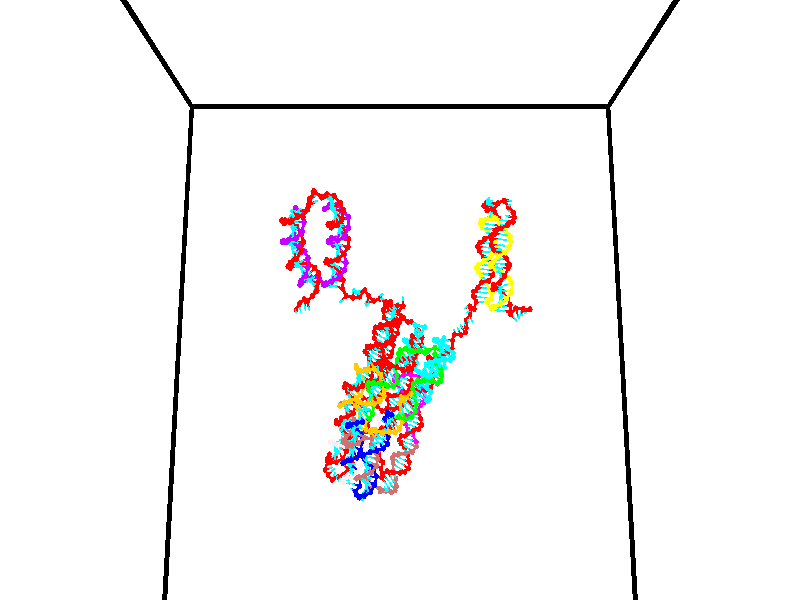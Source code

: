 // switches for output
#declare DRAW_BASES = 1; // possible values are 0, 1; only relevant for DNA ribbons
#declare DRAW_BASES_TYPE = 3; // possible values are 1, 2, 3; only relevant for DNA ribbons
#declare DRAW_FOG = 0; // set to 1 to enable fog

#include "colors.inc"

#include "transforms.inc"
background { rgb <1, 1, 1>}

#default {
   normal{
       ripples 0.25
       frequency 0.20
       turbulence 0.2
       lambda 5
   }
	finish {
		phong 0.1
		phong_size 40.
	}
}

// original window dimensions: 1024x640


// camera settings

camera {
	sky <0, 0.179814, -0.983701>
	up <0, 0.179814, -0.983701>
	right 1.6 * <1, 0, 0>
	location <35, 94.9851, 44.8844>
	look_at <35, 29.7336, 32.9568>
	direction <0, -65.2515, -11.9276>
	angle 67.0682
}


# declare cpy_camera_pos = <35, 94.9851, 44.8844>;
# if (DRAW_FOG = 1)
fog {
	fog_type 2
	up vnormalize(cpy_camera_pos)
	color rgbt<1,1,1,0.3>
	distance 1e-5
	fog_alt 3e-3
	fog_offset 56
}
# end


// LIGHTS

# declare lum = 6;
global_settings {
	ambient_light rgb lum * <0.05, 0.05, 0.05>
	max_trace_level 15
}# declare cpy_direct_light_amount = 0.25;
light_source
{	1000 * <-1, -1.16352, -0.803886>,
	rgb lum * cpy_direct_light_amount
	parallel
}

light_source
{	1000 * <1, 1.16352, 0.803886>,
	rgb lum * cpy_direct_light_amount
	parallel
}

// strand 0

// nucleotide -1

// particle -1
sphere {
	<24.422319, 34.455288, 34.673386> 0.250000
	pigment { color rgbt <1,0,0,0> }
	no_shadow
}
cylinder {
	<24.470871, 34.834312, 34.791630>,  <24.500002, 35.061729, 34.862576>, 0.100000
	pigment { color rgbt <1,0,0,0> }
	no_shadow
}
cylinder {
	<24.470871, 34.834312, 34.791630>,  <24.422319, 34.455288, 34.673386>, 0.100000
	pigment { color rgbt <1,0,0,0> }
	no_shadow
}

// particle -1
sphere {
	<24.470871, 34.834312, 34.791630> 0.100000
	pigment { color rgbt <1,0,0,0> }
	no_shadow
}
sphere {
	0, 1
	scale<0.080000,0.200000,0.300000>
	matrix <0.956256, -0.031769, -0.290800,
		-0.266161, 0.317978, -0.909972,
		0.121377, 0.947566, 0.295613,
		24.507284, 35.118584, 34.880314>
	pigment { color rgbt <0,1,1,0> }
	no_shadow
}
cylinder {
	<24.833738, 34.808289, 34.160034>,  <24.422319, 34.455288, 34.673386>, 0.130000
	pigment { color rgbt <1,0,0,0> }
	no_shadow
}

// nucleotide -1

// particle -1
sphere {
	<24.833738, 34.808289, 34.160034> 0.250000
	pigment { color rgbt <1,0,0,0> }
	no_shadow
}
cylinder {
	<24.909948, 35.004734, 34.500034>,  <24.955675, 35.122601, 34.704037>, 0.100000
	pigment { color rgbt <1,0,0,0> }
	no_shadow
}
cylinder {
	<24.909948, 35.004734, 34.500034>,  <24.833738, 34.808289, 34.160034>, 0.100000
	pigment { color rgbt <1,0,0,0> }
	no_shadow
}

// particle -1
sphere {
	<24.909948, 35.004734, 34.500034> 0.100000
	pigment { color rgbt <1,0,0,0> }
	no_shadow
}
sphere {
	0, 1
	scale<0.080000,0.200000,0.300000>
	matrix <0.976407, -0.005162, -0.215877,
		-0.101633, 0.871079, -0.480512,
		0.190527, 0.491115, 0.850003,
		24.967106, 35.152069, 34.755035>
	pigment { color rgbt <0,1,1,0> }
	no_shadow
}
cylinder {
	<25.363613, 35.316830, 33.895145>,  <24.833738, 34.808289, 34.160034>, 0.130000
	pigment { color rgbt <1,0,0,0> }
	no_shadow
}

// nucleotide -1

// particle -1
sphere {
	<25.363613, 35.316830, 33.895145> 0.250000
	pigment { color rgbt <1,0,0,0> }
	no_shadow
}
cylinder {
	<25.422846, 35.283707, 34.289345>,  <25.458385, 35.263832, 34.525864>, 0.100000
	pigment { color rgbt <1,0,0,0> }
	no_shadow
}
cylinder {
	<25.422846, 35.283707, 34.289345>,  <25.363613, 35.316830, 33.895145>, 0.100000
	pigment { color rgbt <1,0,0,0> }
	no_shadow
}

// particle -1
sphere {
	<25.422846, 35.283707, 34.289345> 0.100000
	pigment { color rgbt <1,0,0,0> }
	no_shadow
}
sphere {
	0, 1
	scale<0.080000,0.200000,0.300000>
	matrix <0.988955, 0.006176, -0.148084,
		0.006176, 0.996546, 0.082812,
		0.148084, -0.082812, 0.985502,
		25.467272, 35.258862, 34.584995>
	pigment { color rgbt <0,1,1,0> }
	no_shadow
}
cylinder {
	<25.772095, 35.957306, 34.208599>,  <25.363613, 35.316830, 33.895145>, 0.130000
	pigment { color rgbt <1,0,0,0> }
	no_shadow
}

// nucleotide -1

// particle -1
sphere {
	<25.772095, 35.957306, 34.208599> 0.250000
	pigment { color rgbt <1,0,0,0> }
	no_shadow
}
cylinder {
	<25.830320, 35.656296, 34.465508>,  <25.865255, 35.475689, 34.619652>, 0.100000
	pigment { color rgbt <1,0,0,0> }
	no_shadow
}
cylinder {
	<25.830320, 35.656296, 34.465508>,  <25.772095, 35.957306, 34.208599>, 0.100000
	pigment { color rgbt <1,0,0,0> }
	no_shadow
}

// particle -1
sphere {
	<25.830320, 35.656296, 34.465508> 0.100000
	pigment { color rgbt <1,0,0,0> }
	no_shadow
}
sphere {
	0, 1
	scale<0.080000,0.200000,0.300000>
	matrix <0.987817, 0.146659, -0.052039,
		-0.055035, 0.642026, 0.764705,
		0.145562, -0.752525, 0.642275,
		25.873989, 35.430538, 34.658192>
	pigment { color rgbt <0,1,1,0> }
	no_shadow
}
cylinder {
	<26.319965, 36.282375, 33.824932>,  <25.772095, 35.957306, 34.208599>, 0.130000
	pigment { color rgbt <1,0,0,0> }
	no_shadow
}

// nucleotide -1

// particle -1
sphere {
	<26.319965, 36.282375, 33.824932> 0.250000
	pigment { color rgbt <1,0,0,0> }
	no_shadow
}
cylinder {
	<26.474508, 36.146461, 33.481941>,  <26.567234, 36.064915, 33.276146>, 0.100000
	pigment { color rgbt <1,0,0,0> }
	no_shadow
}
cylinder {
	<26.474508, 36.146461, 33.481941>,  <26.319965, 36.282375, 33.824932>, 0.100000
	pigment { color rgbt <1,0,0,0> }
	no_shadow
}

// particle -1
sphere {
	<26.474508, 36.146461, 33.481941> 0.100000
	pigment { color rgbt <1,0,0,0> }
	no_shadow
}
sphere {
	0, 1
	scale<0.080000,0.200000,0.300000>
	matrix <-0.348800, 0.806809, -0.476862,
		0.853853, 0.483330, 0.193202,
		0.386359, -0.339781, -0.857482,
		26.590416, 36.044525, 33.224697>
	pigment { color rgbt <0,1,1,0> }
	no_shadow
}
cylinder {
	<26.842571, 36.806282, 33.481461>,  <26.319965, 36.282375, 33.824932>, 0.130000
	pigment { color rgbt <1,0,0,0> }
	no_shadow
}

// nucleotide -1

// particle -1
sphere {
	<26.842571, 36.806282, 33.481461> 0.250000
	pigment { color rgbt <1,0,0,0> }
	no_shadow
}
cylinder {
	<26.701929, 36.568161, 33.192467>,  <26.617544, 36.425289, 33.019070>, 0.100000
	pigment { color rgbt <1,0,0,0> }
	no_shadow
}
cylinder {
	<26.701929, 36.568161, 33.192467>,  <26.842571, 36.806282, 33.481461>, 0.100000
	pigment { color rgbt <1,0,0,0> }
	no_shadow
}

// particle -1
sphere {
	<26.701929, 36.568161, 33.192467> 0.100000
	pigment { color rgbt <1,0,0,0> }
	no_shadow
}
sphere {
	0, 1
	scale<0.080000,0.200000,0.300000>
	matrix <-0.358953, 0.798509, -0.483256,
		0.864596, 0.089424, -0.494446,
		-0.351605, -0.595304, -0.722486,
		26.596447, 36.389568, 32.975719>
	pigment { color rgbt <0,1,1,0> }
	no_shadow
}
cylinder {
	<26.983112, 37.177231, 32.862602>,  <26.842571, 36.806282, 33.481461>, 0.130000
	pigment { color rgbt <1,0,0,0> }
	no_shadow
}

// nucleotide -1

// particle -1
sphere {
	<26.983112, 37.177231, 32.862602> 0.250000
	pigment { color rgbt <1,0,0,0> }
	no_shadow
}
cylinder {
	<26.687714, 36.917583, 32.789642>,  <26.510475, 36.761795, 32.745865>, 0.100000
	pigment { color rgbt <1,0,0,0> }
	no_shadow
}
cylinder {
	<26.687714, 36.917583, 32.789642>,  <26.983112, 37.177231, 32.862602>, 0.100000
	pigment { color rgbt <1,0,0,0> }
	no_shadow
}

// particle -1
sphere {
	<26.687714, 36.917583, 32.789642> 0.100000
	pigment { color rgbt <1,0,0,0> }
	no_shadow
}
sphere {
	0, 1
	scale<0.080000,0.200000,0.300000>
	matrix <-0.423050, 0.656723, -0.624294,
		0.525025, -0.383876, -0.759597,
		-0.738497, -0.649118, -0.182398,
		26.466166, 36.722847, 32.734924>
	pigment { color rgbt <0,1,1,0> }
	no_shadow
}
cylinder {
	<27.007824, 37.119862, 32.083527>,  <26.983112, 37.177231, 32.862602>, 0.130000
	pigment { color rgbt <1,0,0,0> }
	no_shadow
}

// nucleotide -1

// particle -1
sphere {
	<27.007824, 37.119862, 32.083527> 0.250000
	pigment { color rgbt <1,0,0,0> }
	no_shadow
}
cylinder {
	<26.667145, 37.029869, 32.272839>,  <26.462736, 36.975876, 32.386425>, 0.100000
	pigment { color rgbt <1,0,0,0> }
	no_shadow
}
cylinder {
	<26.667145, 37.029869, 32.272839>,  <27.007824, 37.119862, 32.083527>, 0.100000
	pigment { color rgbt <1,0,0,0> }
	no_shadow
}

// particle -1
sphere {
	<26.667145, 37.029869, 32.272839> 0.100000
	pigment { color rgbt <1,0,0,0> }
	no_shadow
}
sphere {
	0, 1
	scale<0.080000,0.200000,0.300000>
	matrix <-0.492649, 0.651605, -0.576809,
		-0.178623, -0.724428, -0.665806,
		-0.851699, -0.224977, 0.473280,
		26.411634, 36.962376, 32.414822>
	pigment { color rgbt <0,1,1,0> }
	no_shadow
}
cylinder {
	<26.619034, 37.039822, 31.592463>,  <27.007824, 37.119862, 32.083527>, 0.130000
	pigment { color rgbt <1,0,0,0> }
	no_shadow
}

// nucleotide -1

// particle -1
sphere {
	<26.619034, 37.039822, 31.592463> 0.250000
	pigment { color rgbt <1,0,0,0> }
	no_shadow
}
cylinder {
	<26.329674, 37.054066, 31.868267>,  <26.156057, 37.062614, 32.033749>, 0.100000
	pigment { color rgbt <1,0,0,0> }
	no_shadow
}
cylinder {
	<26.329674, 37.054066, 31.868267>,  <26.619034, 37.039822, 31.592463>, 0.100000
	pigment { color rgbt <1,0,0,0> }
	no_shadow
}

// particle -1
sphere {
	<26.329674, 37.054066, 31.868267> 0.100000
	pigment { color rgbt <1,0,0,0> }
	no_shadow
}
sphere {
	0, 1
	scale<0.080000,0.200000,0.300000>
	matrix <-0.580136, 0.510117, -0.634999,
		-0.374346, -0.859367, -0.348358,
		-0.723400, 0.035614, 0.689510,
		26.112654, 37.064751, 32.075119>
	pigment { color rgbt <0,1,1,0> }
	no_shadow
}
cylinder {
	<25.921896, 36.847179, 31.202833>,  <26.619034, 37.039822, 31.592463>, 0.130000
	pigment { color rgbt <1,0,0,0> }
	no_shadow
}

// nucleotide -1

// particle -1
sphere {
	<25.921896, 36.847179, 31.202833> 0.250000
	pigment { color rgbt <1,0,0,0> }
	no_shadow
}
cylinder {
	<25.839365, 37.031914, 31.547888>,  <25.789846, 37.142754, 31.754921>, 0.100000
	pigment { color rgbt <1,0,0,0> }
	no_shadow
}
cylinder {
	<25.839365, 37.031914, 31.547888>,  <25.921896, 36.847179, 31.202833>, 0.100000
	pigment { color rgbt <1,0,0,0> }
	no_shadow
}

// particle -1
sphere {
	<25.839365, 37.031914, 31.547888> 0.100000
	pigment { color rgbt <1,0,0,0> }
	no_shadow
}
sphere {
	0, 1
	scale<0.080000,0.200000,0.300000>
	matrix <-0.736861, 0.506713, -0.447524,
		-0.643790, -0.727978, 0.235757,
		-0.206327, 0.461832, 0.862636,
		25.777468, 37.170464, 31.806679>
	pigment { color rgbt <0,1,1,0> }
	no_shadow
}
cylinder {
	<25.139425, 36.870655, 31.246967>,  <25.921896, 36.847179, 31.202833>, 0.130000
	pigment { color rgbt <1,0,0,0> }
	no_shadow
}

// nucleotide -1

// particle -1
sphere {
	<25.139425, 36.870655, 31.246967> 0.250000
	pigment { color rgbt <1,0,0,0> }
	no_shadow
}
cylinder {
	<25.273729, 37.164959, 31.482229>,  <25.354311, 37.341541, 31.623386>, 0.100000
	pigment { color rgbt <1,0,0,0> }
	no_shadow
}
cylinder {
	<25.273729, 37.164959, 31.482229>,  <25.139425, 36.870655, 31.246967>, 0.100000
	pigment { color rgbt <1,0,0,0> }
	no_shadow
}

// particle -1
sphere {
	<25.273729, 37.164959, 31.482229> 0.100000
	pigment { color rgbt <1,0,0,0> }
	no_shadow
}
sphere {
	0, 1
	scale<0.080000,0.200000,0.300000>
	matrix <-0.694216, 0.615317, -0.373427,
		-0.636655, -0.282926, 0.717372,
		0.335759, 0.735756, 0.588157,
		25.374456, 37.385685, 31.658676>
	pigment { color rgbt <0,1,1,0> }
	no_shadow
}
cylinder {
	<24.553505, 37.349434, 31.473021>,  <25.139425, 36.870655, 31.246967>, 0.130000
	pigment { color rgbt <1,0,0,0> }
	no_shadow
}

// nucleotide -1

// particle -1
sphere {
	<24.553505, 37.349434, 31.473021> 0.250000
	pigment { color rgbt <1,0,0,0> }
	no_shadow
}
cylinder {
	<24.871508, 37.576363, 31.558920>,  <25.062309, 37.712521, 31.610458>, 0.100000
	pigment { color rgbt <1,0,0,0> }
	no_shadow
}
cylinder {
	<24.871508, 37.576363, 31.558920>,  <24.553505, 37.349434, 31.473021>, 0.100000
	pigment { color rgbt <1,0,0,0> }
	no_shadow
}

// particle -1
sphere {
	<24.871508, 37.576363, 31.558920> 0.100000
	pigment { color rgbt <1,0,0,0> }
	no_shadow
}
sphere {
	0, 1
	scale<0.080000,0.200000,0.300000>
	matrix <-0.499469, 0.813104, -0.298987,
		-0.344231, 0.130437, 0.929780,
		0.795006, 0.567317, 0.214747,
		25.110010, 37.746559, 31.623344>
	pigment { color rgbt <0,1,1,0> }
	no_shadow
}
cylinder {
	<24.354326, 37.928753, 31.826618>,  <24.553505, 37.349434, 31.473021>, 0.130000
	pigment { color rgbt <1,0,0,0> }
	no_shadow
}

// nucleotide -1

// particle -1
sphere {
	<24.354326, 37.928753, 31.826618> 0.250000
	pigment { color rgbt <1,0,0,0> }
	no_shadow
}
cylinder {
	<24.699913, 38.069378, 31.682415>,  <24.907265, 38.153751, 31.595894>, 0.100000
	pigment { color rgbt <1,0,0,0> }
	no_shadow
}
cylinder {
	<24.699913, 38.069378, 31.682415>,  <24.354326, 37.928753, 31.826618>, 0.100000
	pigment { color rgbt <1,0,0,0> }
	no_shadow
}

// particle -1
sphere {
	<24.699913, 38.069378, 31.682415> 0.100000
	pigment { color rgbt <1,0,0,0> }
	no_shadow
}
sphere {
	0, 1
	scale<0.080000,0.200000,0.300000>
	matrix <-0.460900, 0.840455, -0.284969,
		0.202807, 0.412362, 0.888159,
		0.863968, 0.351559, -0.360507,
		24.959103, 38.174847, 31.574263>
	pigment { color rgbt <0,1,1,0> }
	no_shadow
}
cylinder {
	<24.303682, 38.699238, 31.868402>,  <24.354326, 37.928753, 31.826618>, 0.130000
	pigment { color rgbt <1,0,0,0> }
	no_shadow
}

// nucleotide -1

// particle -1
sphere {
	<24.303682, 38.699238, 31.868402> 0.250000
	pigment { color rgbt <1,0,0,0> }
	no_shadow
}
cylinder {
	<24.596701, 38.621643, 31.607407>,  <24.772512, 38.575085, 31.450809>, 0.100000
	pigment { color rgbt <1,0,0,0> }
	no_shadow
}
cylinder {
	<24.596701, 38.621643, 31.607407>,  <24.303682, 38.699238, 31.868402>, 0.100000
	pigment { color rgbt <1,0,0,0> }
	no_shadow
}

// particle -1
sphere {
	<24.596701, 38.621643, 31.607407> 0.100000
	pigment { color rgbt <1,0,0,0> }
	no_shadow
}
sphere {
	0, 1
	scale<0.080000,0.200000,0.300000>
	matrix <-0.187709, 0.863806, -0.467552,
		0.654325, 0.464982, 0.596365,
		0.732546, -0.193988, -0.652491,
		24.816465, 38.563446, 31.411659>
	pigment { color rgbt <0,1,1,0> }
	no_shadow
}
cylinder {
	<24.623436, 39.380440, 31.739979>,  <24.303682, 38.699238, 31.868402>, 0.130000
	pigment { color rgbt <1,0,0,0> }
	no_shadow
}

// nucleotide -1

// particle -1
sphere {
	<24.623436, 39.380440, 31.739979> 0.250000
	pigment { color rgbt <1,0,0,0> }
	no_shadow
}
cylinder {
	<24.767740, 39.150055, 31.446552>,  <24.854322, 39.011826, 31.270496>, 0.100000
	pigment { color rgbt <1,0,0,0> }
	no_shadow
}
cylinder {
	<24.767740, 39.150055, 31.446552>,  <24.623436, 39.380440, 31.739979>, 0.100000
	pigment { color rgbt <1,0,0,0> }
	no_shadow
}

// particle -1
sphere {
	<24.767740, 39.150055, 31.446552> 0.100000
	pigment { color rgbt <1,0,0,0> }
	no_shadow
}
sphere {
	0, 1
	scale<0.080000,0.200000,0.300000>
	matrix <0.001408, 0.786868, -0.617120,
		0.932657, 0.221599, 0.284682,
		0.360761, -0.575963, -0.733566,
		24.875969, 38.977264, 31.226482>
	pigment { color rgbt <0,1,1,0> }
	no_shadow
}
cylinder {
	<25.256649, 39.641842, 31.500242>,  <24.623436, 39.380440, 31.739979>, 0.130000
	pigment { color rgbt <1,0,0,0> }
	no_shadow
}

// nucleotide -1

// particle -1
sphere {
	<25.256649, 39.641842, 31.500242> 0.250000
	pigment { color rgbt <1,0,0,0> }
	no_shadow
}
cylinder {
	<25.099558, 39.455917, 31.182825>,  <25.005302, 39.344360, 30.992374>, 0.100000
	pigment { color rgbt <1,0,0,0> }
	no_shadow
}
cylinder {
	<25.099558, 39.455917, 31.182825>,  <25.256649, 39.641842, 31.500242>, 0.100000
	pigment { color rgbt <1,0,0,0> }
	no_shadow
}

// particle -1
sphere {
	<25.099558, 39.455917, 31.182825> 0.100000
	pigment { color rgbt <1,0,0,0> }
	no_shadow
}
sphere {
	0, 1
	scale<0.080000,0.200000,0.300000>
	matrix <0.173657, 0.809867, -0.560320,
		0.903110, -0.357858, -0.237339,
		-0.392729, -0.464815, -0.793543,
		24.981739, 39.316471, 30.944761>
	pigment { color rgbt <0,1,1,0> }
	no_shadow
}
cylinder {
	<25.695726, 39.763588, 30.812698>,  <25.256649, 39.641842, 31.500242>, 0.130000
	pigment { color rgbt <1,0,0,0> }
	no_shadow
}

// nucleotide -1

// particle -1
sphere {
	<25.695726, 39.763588, 30.812698> 0.250000
	pigment { color rgbt <1,0,0,0> }
	no_shadow
}
cylinder {
	<25.344097, 39.654839, 30.656075>,  <25.133120, 39.589588, 30.562101>, 0.100000
	pigment { color rgbt <1,0,0,0> }
	no_shadow
}
cylinder {
	<25.344097, 39.654839, 30.656075>,  <25.695726, 39.763588, 30.812698>, 0.100000
	pigment { color rgbt <1,0,0,0> }
	no_shadow
}

// particle -1
sphere {
	<25.344097, 39.654839, 30.656075> 0.100000
	pigment { color rgbt <1,0,0,0> }
	no_shadow
}
sphere {
	0, 1
	scale<0.080000,0.200000,0.300000>
	matrix <0.218286, 0.500643, -0.837680,
		0.423771, -0.821854, -0.380756,
		-0.879073, -0.271871, -0.391557,
		25.080376, 39.573277, 30.538607>
	pigment { color rgbt <0,1,1,0> }
	no_shadow
}
cylinder {
	<25.873291, 39.576412, 30.089684>,  <25.695726, 39.763588, 30.812698>, 0.130000
	pigment { color rgbt <1,0,0,0> }
	no_shadow
}

// nucleotide -1

// particle -1
sphere {
	<25.873291, 39.576412, 30.089684> 0.250000
	pigment { color rgbt <1,0,0,0> }
	no_shadow
}
cylinder {
	<25.480713, 39.647587, 30.118252>,  <25.245165, 39.690292, 30.135393>, 0.100000
	pigment { color rgbt <1,0,0,0> }
	no_shadow
}
cylinder {
	<25.480713, 39.647587, 30.118252>,  <25.873291, 39.576412, 30.089684>, 0.100000
	pigment { color rgbt <1,0,0,0> }
	no_shadow
}

// particle -1
sphere {
	<25.480713, 39.647587, 30.118252> 0.100000
	pigment { color rgbt <1,0,0,0> }
	no_shadow
}
sphere {
	0, 1
	scale<0.080000,0.200000,0.300000>
	matrix <0.032376, 0.520944, -0.852977,
		-0.188984, -0.834839, -0.517039,
		-0.981446, 0.177939, 0.071421,
		25.186279, 39.700970, 30.139679>
	pigment { color rgbt <0,1,1,0> }
	no_shadow
}
cylinder {
	<25.587322, 39.383926, 29.417299>,  <25.873291, 39.576412, 30.089684>, 0.130000
	pigment { color rgbt <1,0,0,0> }
	no_shadow
}

// nucleotide -1

// particle -1
sphere {
	<25.587322, 39.383926, 29.417299> 0.250000
	pigment { color rgbt <1,0,0,0> }
	no_shadow
}
cylinder {
	<25.328377, 39.628056, 29.599913>,  <25.173010, 39.774532, 29.709480>, 0.100000
	pigment { color rgbt <1,0,0,0> }
	no_shadow
}
cylinder {
	<25.328377, 39.628056, 29.599913>,  <25.587322, 39.383926, 29.417299>, 0.100000
	pigment { color rgbt <1,0,0,0> }
	no_shadow
}

// particle -1
sphere {
	<25.328377, 39.628056, 29.599913> 0.100000
	pigment { color rgbt <1,0,0,0> }
	no_shadow
}
sphere {
	0, 1
	scale<0.080000,0.200000,0.300000>
	matrix <-0.041962, 0.569535, -0.820895,
		-0.761027, -0.550574, -0.343085,
		-0.647362, 0.610327, 0.456534,
		25.134169, 39.811153, 29.736874>
	pigment { color rgbt <0,1,1,0> }
	no_shadow
}
cylinder {
	<25.208950, 39.734463, 28.900984>,  <25.587322, 39.383926, 29.417299>, 0.130000
	pigment { color rgbt <1,0,0,0> }
	no_shadow
}

// nucleotide -1

// particle -1
sphere {
	<25.208950, 39.734463, 28.900984> 0.250000
	pigment { color rgbt <1,0,0,0> }
	no_shadow
}
cylinder {
	<25.105473, 39.969009, 29.208035>,  <25.043386, 40.109737, 29.392265>, 0.100000
	pigment { color rgbt <1,0,0,0> }
	no_shadow
}
cylinder {
	<25.105473, 39.969009, 29.208035>,  <25.208950, 39.734463, 28.900984>, 0.100000
	pigment { color rgbt <1,0,0,0> }
	no_shadow
}

// particle -1
sphere {
	<25.105473, 39.969009, 29.208035> 0.100000
	pigment { color rgbt <1,0,0,0> }
	no_shadow
}
sphere {
	0, 1
	scale<0.080000,0.200000,0.300000>
	matrix <0.219564, 0.809571, -0.544414,
		-0.940675, 0.027706, -0.338177,
		-0.258695, 0.586368, 0.767626,
		25.027864, 40.144920, 29.438322>
	pigment { color rgbt <0,1,1,0> }
	no_shadow
}
cylinder {
	<24.725512, 40.187141, 28.604082>,  <25.208950, 39.734463, 28.900984>, 0.130000
	pigment { color rgbt <1,0,0,0> }
	no_shadow
}

// nucleotide -1

// particle -1
sphere {
	<24.725512, 40.187141, 28.604082> 0.250000
	pigment { color rgbt <1,0,0,0> }
	no_shadow
}
cylinder {
	<24.863232, 40.343445, 28.945555>,  <24.945864, 40.437225, 29.150438>, 0.100000
	pigment { color rgbt <1,0,0,0> }
	no_shadow
}
cylinder {
	<24.863232, 40.343445, 28.945555>,  <24.725512, 40.187141, 28.604082>, 0.100000
	pigment { color rgbt <1,0,0,0> }
	no_shadow
}

// particle -1
sphere {
	<24.863232, 40.343445, 28.945555> 0.100000
	pigment { color rgbt <1,0,0,0> }
	no_shadow
}
sphere {
	0, 1
	scale<0.080000,0.200000,0.300000>
	matrix <0.120154, 0.883457, -0.452843,
		-0.931140, 0.258487, 0.257222,
		0.344299, 0.390754, 0.853680,
		24.966522, 40.460670, 29.201658>
	pigment { color rgbt <0,1,1,0> }
	no_shadow
}
cylinder {
	<24.278471, 40.740513, 28.679844>,  <24.725512, 40.187141, 28.604082>, 0.130000
	pigment { color rgbt <1,0,0,0> }
	no_shadow
}

// nucleotide -1

// particle -1
sphere {
	<24.278471, 40.740513, 28.679844> 0.250000
	pigment { color rgbt <1,0,0,0> }
	no_shadow
}
cylinder {
	<24.615175, 40.820396, 28.880466>,  <24.817198, 40.868324, 29.000839>, 0.100000
	pigment { color rgbt <1,0,0,0> }
	no_shadow
}
cylinder {
	<24.615175, 40.820396, 28.880466>,  <24.278471, 40.740513, 28.679844>, 0.100000
	pigment { color rgbt <1,0,0,0> }
	no_shadow
}

// particle -1
sphere {
	<24.615175, 40.820396, 28.880466> 0.100000
	pigment { color rgbt <1,0,0,0> }
	no_shadow
}
sphere {
	0, 1
	scale<0.080000,0.200000,0.300000>
	matrix <0.012202, 0.921786, -0.387506,
		-0.539714, 0.332307, 0.773486,
		0.841760, 0.199704, 0.501555,
		24.867702, 40.880306, 29.030933>
	pigment { color rgbt <0,1,1,0> }
	no_shadow
}
cylinder {
	<24.145178, 41.459526, 28.895081>,  <24.278471, 40.740513, 28.679844>, 0.130000
	pigment { color rgbt <1,0,0,0> }
	no_shadow
}

// nucleotide -1

// particle -1
sphere {
	<24.145178, 41.459526, 28.895081> 0.250000
	pigment { color rgbt <1,0,0,0> }
	no_shadow
}
cylinder {
	<24.535051, 41.373302, 28.918850>,  <24.768974, 41.321568, 28.933111>, 0.100000
	pigment { color rgbt <1,0,0,0> }
	no_shadow
}
cylinder {
	<24.535051, 41.373302, 28.918850>,  <24.145178, 41.459526, 28.895081>, 0.100000
	pigment { color rgbt <1,0,0,0> }
	no_shadow
}

// particle -1
sphere {
	<24.535051, 41.373302, 28.918850> 0.100000
	pigment { color rgbt <1,0,0,0> }
	no_shadow
}
sphere {
	0, 1
	scale<0.080000,0.200000,0.300000>
	matrix <0.221929, 0.900236, -0.374597,
		0.027251, 0.378301, 0.925282,
		0.974682, -0.215555, 0.059423,
		24.827456, 41.308636, 28.936676>
	pigment { color rgbt <0,1,1,0> }
	no_shadow
}
cylinder {
	<24.463461, 42.033817, 29.274855>,  <24.145178, 41.459526, 28.895081>, 0.130000
	pigment { color rgbt <1,0,0,0> }
	no_shadow
}

// nucleotide -1

// particle -1
sphere {
	<24.463461, 42.033817, 29.274855> 0.250000
	pigment { color rgbt <1,0,0,0> }
	no_shadow
}
cylinder {
	<24.711121, 41.835003, 29.031673>,  <24.859716, 41.715714, 28.885765>, 0.100000
	pigment { color rgbt <1,0,0,0> }
	no_shadow
}
cylinder {
	<24.711121, 41.835003, 29.031673>,  <24.463461, 42.033817, 29.274855>, 0.100000
	pigment { color rgbt <1,0,0,0> }
	no_shadow
}

// particle -1
sphere {
	<24.711121, 41.835003, 29.031673> 0.100000
	pigment { color rgbt <1,0,0,0> }
	no_shadow
}
sphere {
	0, 1
	scale<0.080000,0.200000,0.300000>
	matrix <0.185692, 0.844907, -0.501647,
		0.763001, 0.197703, 0.615421,
		0.619151, -0.497037, -0.607953,
		24.896866, 41.685890, 28.849287>
	pigment { color rgbt <0,1,1,0> }
	no_shadow
}
cylinder {
	<25.078768, 42.355736, 29.288534>,  <24.463461, 42.033817, 29.274855>, 0.130000
	pigment { color rgbt <1,0,0,0> }
	no_shadow
}

// nucleotide -1

// particle -1
sphere {
	<25.078768, 42.355736, 29.288534> 0.250000
	pigment { color rgbt <1,0,0,0> }
	no_shadow
}
cylinder {
	<25.096773, 42.128578, 28.959785>,  <25.107576, 41.992283, 28.762535>, 0.100000
	pigment { color rgbt <1,0,0,0> }
	no_shadow
}
cylinder {
	<25.096773, 42.128578, 28.959785>,  <25.078768, 42.355736, 29.288534>, 0.100000
	pigment { color rgbt <1,0,0,0> }
	no_shadow
}

// particle -1
sphere {
	<25.096773, 42.128578, 28.959785> 0.100000
	pigment { color rgbt <1,0,0,0> }
	no_shadow
}
sphere {
	0, 1
	scale<0.080000,0.200000,0.300000>
	matrix <0.246701, 0.803544, -0.541715,
		0.968046, -0.178373, 0.176268,
		0.045012, -0.567890, -0.821873,
		25.110277, 41.958210, 28.713224>
	pigment { color rgbt <0,1,1,0> }
	no_shadow
}
cylinder {
	<25.754427, 42.496632, 28.904163>,  <25.078768, 42.355736, 29.288534>, 0.130000
	pigment { color rgbt <1,0,0,0> }
	no_shadow
}

// nucleotide -1

// particle -1
sphere {
	<25.754427, 42.496632, 28.904163> 0.250000
	pigment { color rgbt <1,0,0,0> }
	no_shadow
}
cylinder {
	<25.477787, 42.364002, 28.647493>,  <25.311802, 42.284424, 28.493492>, 0.100000
	pigment { color rgbt <1,0,0,0> }
	no_shadow
}
cylinder {
	<25.477787, 42.364002, 28.647493>,  <25.754427, 42.496632, 28.904163>, 0.100000
	pigment { color rgbt <1,0,0,0> }
	no_shadow
}

// particle -1
sphere {
	<25.477787, 42.364002, 28.647493> 0.100000
	pigment { color rgbt <1,0,0,0> }
	no_shadow
}
sphere {
	0, 1
	scale<0.080000,0.200000,0.300000>
	matrix <0.164142, 0.793004, -0.586688,
		0.703380, -0.511080, -0.494018,
		-0.691602, -0.331576, -0.641673,
		25.270306, 42.264530, 28.454992>
	pigment { color rgbt <0,1,1,0> }
	no_shadow
}
cylinder {
	<26.130396, 41.887638, 28.738861>,  <25.754427, 42.496632, 28.904163>, 0.130000
	pigment { color rgbt <1,0,0,0> }
	no_shadow
}

// nucleotide -1

// particle -1
sphere {
	<26.130396, 41.887638, 28.738861> 0.250000
	pigment { color rgbt <1,0,0,0> }
	no_shadow
}
cylinder {
	<25.762653, 41.923874, 28.585722>,  <25.542007, 41.945618, 28.493837>, 0.100000
	pigment { color rgbt <1,0,0,0> }
	no_shadow
}
cylinder {
	<25.762653, 41.923874, 28.585722>,  <26.130396, 41.887638, 28.738861>, 0.100000
	pigment { color rgbt <1,0,0,0> }
	no_shadow
}

// particle -1
sphere {
	<25.762653, 41.923874, 28.585722> 0.100000
	pigment { color rgbt <1,0,0,0> }
	no_shadow
}
sphere {
	0, 1
	scale<0.080000,0.200000,0.300000>
	matrix <-0.382251, -0.435946, 0.814761,
		-0.093090, 0.895402, 0.435420,
		-0.919358, 0.090593, -0.382850,
		25.486847, 41.951054, 28.470867>
	pigment { color rgbt <0,1,1,0> }
	no_shadow
}
cylinder {
	<26.562094, 42.163780, 28.243454>,  <26.130396, 41.887638, 28.738861>, 0.130000
	pigment { color rgbt <1,0,0,0> }
	no_shadow
}

// nucleotide -1

// particle -1
sphere {
	<26.562094, 42.163780, 28.243454> 0.250000
	pigment { color rgbt <1,0,0,0> }
	no_shadow
}
cylinder {
	<26.170198, 42.107254, 28.300222>,  <25.935061, 42.073338, 28.334284>, 0.100000
	pigment { color rgbt <1,0,0,0> }
	no_shadow
}
cylinder {
	<26.170198, 42.107254, 28.300222>,  <26.562094, 42.163780, 28.243454>, 0.100000
	pigment { color rgbt <1,0,0,0> }
	no_shadow
}

// particle -1
sphere {
	<26.170198, 42.107254, 28.300222> 0.100000
	pigment { color rgbt <1,0,0,0> }
	no_shadow
}
sphere {
	0, 1
	scale<0.080000,0.200000,0.300000>
	matrix <0.037333, -0.825064, -0.563805,
		0.196766, -0.547083, 0.813623,
		-0.979739, -0.141313, 0.141920,
		25.876276, 42.064861, 28.342798>
	pigment { color rgbt <0,1,1,0> }
	no_shadow
}
cylinder {
	<26.775024, 42.806889, 28.139330>,  <26.562094, 42.163780, 28.243454>, 0.130000
	pigment { color rgbt <1,0,0,0> }
	no_shadow
}

// nucleotide -1

// particle -1
sphere {
	<26.775024, 42.806889, 28.139330> 0.250000
	pigment { color rgbt <1,0,0,0> }
	no_shadow
}
cylinder {
	<27.112686, 42.727203, 27.940247>,  <27.315283, 42.679394, 27.820797>, 0.100000
	pigment { color rgbt <1,0,0,0> }
	no_shadow
}
cylinder {
	<27.112686, 42.727203, 27.940247>,  <26.775024, 42.806889, 28.139330>, 0.100000
	pigment { color rgbt <1,0,0,0> }
	no_shadow
}

// particle -1
sphere {
	<27.112686, 42.727203, 27.940247> 0.100000
	pigment { color rgbt <1,0,0,0> }
	no_shadow
}
sphere {
	0, 1
	scale<0.080000,0.200000,0.300000>
	matrix <-0.395796, 0.394590, -0.829243,
		0.361587, 0.897002, 0.254248,
		0.844157, -0.199214, -0.497708,
		27.365932, 42.667439, 27.790934>
	pigment { color rgbt <0,1,1,0> }
	no_shadow
}
cylinder {
	<26.944832, 43.392685, 27.856779>,  <26.775024, 42.806889, 28.139330>, 0.130000
	pigment { color rgbt <1,0,0,0> }
	no_shadow
}

// nucleotide -1

// particle -1
sphere {
	<26.944832, 43.392685, 27.856779> 0.250000
	pigment { color rgbt <1,0,0,0> }
	no_shadow
}
cylinder {
	<27.144522, 43.138565, 27.621094>,  <27.264336, 42.986095, 27.479683>, 0.100000
	pigment { color rgbt <1,0,0,0> }
	no_shadow
}
cylinder {
	<27.144522, 43.138565, 27.621094>,  <26.944832, 43.392685, 27.856779>, 0.100000
	pigment { color rgbt <1,0,0,0> }
	no_shadow
}

// particle -1
sphere {
	<27.144522, 43.138565, 27.621094> 0.100000
	pigment { color rgbt <1,0,0,0> }
	no_shadow
}
sphere {
	0, 1
	scale<0.080000,0.200000,0.300000>
	matrix <-0.265133, 0.535395, -0.801908,
		0.824912, 0.556551, 0.098843,
		0.499223, -0.635297, -0.589215,
		27.294289, 42.947975, 27.444330>
	pigment { color rgbt <0,1,1,0> }
	no_shadow
}
cylinder {
	<27.359680, 43.687984, 27.332918>,  <26.944832, 43.392685, 27.856779>, 0.130000
	pigment { color rgbt <1,0,0,0> }
	no_shadow
}

// nucleotide -1

// particle -1
sphere {
	<27.359680, 43.687984, 27.332918> 0.250000
	pigment { color rgbt <1,0,0,0> }
	no_shadow
}
cylinder {
	<27.226969, 43.337151, 27.193983>,  <27.147343, 43.126648, 27.110622>, 0.100000
	pigment { color rgbt <1,0,0,0> }
	no_shadow
}
cylinder {
	<27.226969, 43.337151, 27.193983>,  <27.359680, 43.687984, 27.332918>, 0.100000
	pigment { color rgbt <1,0,0,0> }
	no_shadow
}

// particle -1
sphere {
	<27.226969, 43.337151, 27.193983> 0.100000
	pigment { color rgbt <1,0,0,0> }
	no_shadow
}
sphere {
	0, 1
	scale<0.080000,0.200000,0.300000>
	matrix <-0.297143, 0.446612, -0.843945,
		0.895338, -0.176793, -0.408796,
		-0.331777, -0.877087, -0.347336,
		27.127436, 43.074024, 27.089783>
	pigment { color rgbt <0,1,1,0> }
	no_shadow
}
cylinder {
	<28.006071, 43.321079, 27.655930>,  <27.359680, 43.687984, 27.332918>, 0.130000
	pigment { color rgbt <1,0,0,0> }
	no_shadow
}

// nucleotide -1

// particle -1
sphere {
	<28.006071, 43.321079, 27.655930> 0.250000
	pigment { color rgbt <1,0,0,0> }
	no_shadow
}
cylinder {
	<28.397966, 43.383392, 27.706278>,  <28.633104, 43.420780, 27.736486>, 0.100000
	pigment { color rgbt <1,0,0,0> }
	no_shadow
}
cylinder {
	<28.397966, 43.383392, 27.706278>,  <28.006071, 43.321079, 27.655930>, 0.100000
	pigment { color rgbt <1,0,0,0> }
	no_shadow
}

// particle -1
sphere {
	<28.397966, 43.383392, 27.706278> 0.100000
	pigment { color rgbt <1,0,0,0> }
	no_shadow
}
sphere {
	0, 1
	scale<0.080000,0.200000,0.300000>
	matrix <0.133585, -0.976551, 0.168830,
		0.149221, -0.148595, -0.977575,
		0.979739, 0.155783, 0.125872,
		28.691889, 43.430126, 27.744040>
	pigment { color rgbt <0,1,1,0> }
	no_shadow
}
cylinder {
	<28.385862, 42.803127, 27.285742>,  <28.006071, 43.321079, 27.655930>, 0.130000
	pigment { color rgbt <1,0,0,0> }
	no_shadow
}

// nucleotide -1

// particle -1
sphere {
	<28.385862, 42.803127, 27.285742> 0.250000
	pigment { color rgbt <1,0,0,0> }
	no_shadow
}
cylinder {
	<28.627949, 42.938770, 27.573830>,  <28.773201, 43.020157, 27.746683>, 0.100000
	pigment { color rgbt <1,0,0,0> }
	no_shadow
}
cylinder {
	<28.627949, 42.938770, 27.573830>,  <28.385862, 42.803127, 27.285742>, 0.100000
	pigment { color rgbt <1,0,0,0> }
	no_shadow
}

// particle -1
sphere {
	<28.627949, 42.938770, 27.573830> 0.100000
	pigment { color rgbt <1,0,0,0> }
	no_shadow
}
sphere {
	0, 1
	scale<0.080000,0.200000,0.300000>
	matrix <0.249116, -0.939969, 0.233238,
		0.756079, 0.038260, -0.653361,
		0.605215, 0.339109, 0.720222,
		28.809513, 43.040504, 27.789896>
	pigment { color rgbt <0,1,1,0> }
	no_shadow
}
cylinder {
	<28.980541, 42.364876, 27.249775>,  <28.385862, 42.803127, 27.285742>, 0.130000
	pigment { color rgbt <1,0,0,0> }
	no_shadow
}

// nucleotide -1

// particle -1
sphere {
	<28.980541, 42.364876, 27.249775> 0.250000
	pigment { color rgbt <1,0,0,0> }
	no_shadow
}
cylinder {
	<28.913168, 42.494240, 27.622234>,  <28.872744, 42.571857, 27.845711>, 0.100000
	pigment { color rgbt <1,0,0,0> }
	no_shadow
}
cylinder {
	<28.913168, 42.494240, 27.622234>,  <28.980541, 42.364876, 27.249775>, 0.100000
	pigment { color rgbt <1,0,0,0> }
	no_shadow
}

// particle -1
sphere {
	<28.913168, 42.494240, 27.622234> 0.100000
	pigment { color rgbt <1,0,0,0> }
	no_shadow
}
sphere {
	0, 1
	scale<0.080000,0.200000,0.300000>
	matrix <0.166275, -0.921785, 0.350235,
		0.971588, 0.213818, 0.101485,
		-0.168434, 0.323410, 0.931148,
		28.862638, 42.591263, 27.901579>
	pigment { color rgbt <0,1,1,0> }
	no_shadow
}
cylinder {
	<29.560293, 42.420677, 27.815420>,  <28.980541, 42.364876, 27.249775>, 0.130000
	pigment { color rgbt <1,0,0,0> }
	no_shadow
}

// nucleotide -1

// particle -1
sphere {
	<29.560293, 42.420677, 27.815420> 0.250000
	pigment { color rgbt <1,0,0,0> }
	no_shadow
}
cylinder {
	<29.205914, 42.320160, 27.971344>,  <28.993286, 42.259850, 28.064898>, 0.100000
	pigment { color rgbt <1,0,0,0> }
	no_shadow
}
cylinder {
	<29.205914, 42.320160, 27.971344>,  <29.560293, 42.420677, 27.815420>, 0.100000
	pigment { color rgbt <1,0,0,0> }
	no_shadow
}

// particle -1
sphere {
	<29.205914, 42.320160, 27.971344> 0.100000
	pigment { color rgbt <1,0,0,0> }
	no_shadow
}
sphere {
	0, 1
	scale<0.080000,0.200000,0.300000>
	matrix <0.350641, -0.913044, 0.208332,
		0.303561, 0.321254, 0.897021,
		-0.885947, -0.251291, 0.389809,
		28.940130, 42.244774, 28.088287>
	pigment { color rgbt <0,1,1,0> }
	no_shadow
}
cylinder {
	<29.815920, 41.971348, 28.243839>,  <29.560293, 42.420677, 27.815420>, 0.130000
	pigment { color rgbt <1,0,0,0> }
	no_shadow
}

// nucleotide -1

// particle -1
sphere {
	<29.815920, 41.971348, 28.243839> 0.250000
	pigment { color rgbt <1,0,0,0> }
	no_shadow
}
cylinder {
	<29.419552, 41.918709, 28.254873>,  <29.181732, 41.887123, 28.261494>, 0.100000
	pigment { color rgbt <1,0,0,0> }
	no_shadow
}
cylinder {
	<29.419552, 41.918709, 28.254873>,  <29.815920, 41.971348, 28.243839>, 0.100000
	pigment { color rgbt <1,0,0,0> }
	no_shadow
}

// particle -1
sphere {
	<29.419552, 41.918709, 28.254873> 0.100000
	pigment { color rgbt <1,0,0,0> }
	no_shadow
}
sphere {
	0, 1
	scale<0.080000,0.200000,0.300000>
	matrix <0.130908, -0.897345, 0.421469,
		-0.030712, 0.421253, 0.906423,
		-0.990919, -0.131602, 0.027586,
		29.122276, 41.879227, 28.263149>
	pigment { color rgbt <0,1,1,0> }
	no_shadow
}
cylinder {
	<29.698343, 41.786449, 28.869228>,  <29.815920, 41.971348, 28.243839>, 0.130000
	pigment { color rgbt <1,0,0,0> }
	no_shadow
}

// nucleotide -1

// particle -1
sphere {
	<29.698343, 41.786449, 28.869228> 0.250000
	pigment { color rgbt <1,0,0,0> }
	no_shadow
}
cylinder {
	<29.411770, 41.640469, 28.631393>,  <29.239826, 41.552879, 28.488693>, 0.100000
	pigment { color rgbt <1,0,0,0> }
	no_shadow
}
cylinder {
	<29.411770, 41.640469, 28.631393>,  <29.698343, 41.786449, 28.869228>, 0.100000
	pigment { color rgbt <1,0,0,0> }
	no_shadow
}

// particle -1
sphere {
	<29.411770, 41.640469, 28.631393> 0.100000
	pigment { color rgbt <1,0,0,0> }
	no_shadow
}
sphere {
	0, 1
	scale<0.080000,0.200000,0.300000>
	matrix <0.103813, -0.898545, 0.426428,
		-0.689886, 0.243783, 0.681636,
		-0.716436, -0.364949, -0.594585,
		29.196838, 41.530983, 28.453018>
	pigment { color rgbt <0,1,1,0> }
	no_shadow
}
cylinder {
	<29.259607, 41.406063, 29.248388>,  <29.698343, 41.786449, 28.869228>, 0.130000
	pigment { color rgbt <1,0,0,0> }
	no_shadow
}

// nucleotide -1

// particle -1
sphere {
	<29.259607, 41.406063, 29.248388> 0.250000
	pigment { color rgbt <1,0,0,0> }
	no_shadow
}
cylinder {
	<29.176035, 41.266262, 28.883051>,  <29.125891, 41.182381, 28.663849>, 0.100000
	pigment { color rgbt <1,0,0,0> }
	no_shadow
}
cylinder {
	<29.176035, 41.266262, 28.883051>,  <29.259607, 41.406063, 29.248388>, 0.100000
	pigment { color rgbt <1,0,0,0> }
	no_shadow
}

// particle -1
sphere {
	<29.176035, 41.266262, 28.883051> 0.100000
	pigment { color rgbt <1,0,0,0> }
	no_shadow
}
sphere {
	0, 1
	scale<0.080000,0.200000,0.300000>
	matrix <0.132219, -0.935474, 0.327730,
		-0.968951, -0.052288, 0.241661,
		-0.208932, -0.349506, -0.913342,
		29.113356, 41.161411, 28.609049>
	pigment { color rgbt <0,1,1,0> }
	no_shadow
}
cylinder {
	<28.638824, 40.969505, 29.309885>,  <29.259607, 41.406063, 29.248388>, 0.130000
	pigment { color rgbt <1,0,0,0> }
	no_shadow
}

// nucleotide -1

// particle -1
sphere {
	<28.638824, 40.969505, 29.309885> 0.250000
	pigment { color rgbt <1,0,0,0> }
	no_shadow
}
cylinder {
	<28.828943, 40.886024, 28.968000>,  <28.943014, 40.835938, 28.762869>, 0.100000
	pigment { color rgbt <1,0,0,0> }
	no_shadow
}
cylinder {
	<28.828943, 40.886024, 28.968000>,  <28.638824, 40.969505, 29.309885>, 0.100000
	pigment { color rgbt <1,0,0,0> }
	no_shadow
}

// particle -1
sphere {
	<28.828943, 40.886024, 28.968000> 0.100000
	pigment { color rgbt <1,0,0,0> }
	no_shadow
}
sphere {
	0, 1
	scale<0.080000,0.200000,0.300000>
	matrix <0.102743, -0.951646, 0.289507,
		-0.873805, -0.225418, -0.430872,
		0.475298, -0.208703, -0.854714,
		28.971533, 40.823414, 28.711586>
	pigment { color rgbt <0,1,1,0> }
	no_shadow
}
cylinder {
	<28.262094, 40.416836, 28.913677>,  <28.638824, 40.969505, 29.309885>, 0.130000
	pigment { color rgbt <1,0,0,0> }
	no_shadow
}

// nucleotide -1

// particle -1
sphere {
	<28.262094, 40.416836, 28.913677> 0.250000
	pigment { color rgbt <1,0,0,0> }
	no_shadow
}
cylinder {
	<28.647491, 40.396378, 28.808558>,  <28.878731, 40.384102, 28.745485>, 0.100000
	pigment { color rgbt <1,0,0,0> }
	no_shadow
}
cylinder {
	<28.647491, 40.396378, 28.808558>,  <28.262094, 40.416836, 28.913677>, 0.100000
	pigment { color rgbt <1,0,0,0> }
	no_shadow
}

// particle -1
sphere {
	<28.647491, 40.396378, 28.808558> 0.100000
	pigment { color rgbt <1,0,0,0> }
	no_shadow
}
sphere {
	0, 1
	scale<0.080000,0.200000,0.300000>
	matrix <0.031583, -0.953017, 0.301266,
		-0.265861, -0.298568, -0.916611,
		0.963494, -0.051145, -0.262799,
		28.936539, 40.381035, 28.729717>
	pigment { color rgbt <0,1,1,0> }
	no_shadow
}
cylinder {
	<28.366652, 39.653774, 28.632679>,  <28.262094, 40.416836, 28.913677>, 0.130000
	pigment { color rgbt <1,0,0,0> }
	no_shadow
}

// nucleotide -1

// particle -1
sphere {
	<28.366652, 39.653774, 28.632679> 0.250000
	pigment { color rgbt <1,0,0,0> }
	no_shadow
}
cylinder {
	<28.745335, 39.776478, 28.671955>,  <28.972544, 39.850101, 28.695520>, 0.100000
	pigment { color rgbt <1,0,0,0> }
	no_shadow
}
cylinder {
	<28.745335, 39.776478, 28.671955>,  <28.366652, 39.653774, 28.632679>, 0.100000
	pigment { color rgbt <1,0,0,0> }
	no_shadow
}

// particle -1
sphere {
	<28.745335, 39.776478, 28.671955> 0.100000
	pigment { color rgbt <1,0,0,0> }
	no_shadow
}
sphere {
	0, 1
	scale<0.080000,0.200000,0.300000>
	matrix <0.224783, -0.847574, 0.480719,
		0.230689, -0.433030, -0.871360,
		0.946708, 0.306763, 0.098188,
		29.029346, 39.868507, 28.701412>
	pigment { color rgbt <0,1,1,0> }
	no_shadow
}
cylinder {
	<28.767389, 39.124977, 28.254881>,  <28.366652, 39.653774, 28.632679>, 0.130000
	pigment { color rgbt <1,0,0,0> }
	no_shadow
}

// nucleotide -1

// particle -1
sphere {
	<28.767389, 39.124977, 28.254881> 0.250000
	pigment { color rgbt <1,0,0,0> }
	no_shadow
}
cylinder {
	<28.981819, 39.294670, 28.546812>,  <29.110477, 39.396488, 28.721970>, 0.100000
	pigment { color rgbt <1,0,0,0> }
	no_shadow
}
cylinder {
	<28.981819, 39.294670, 28.546812>,  <28.767389, 39.124977, 28.254881>, 0.100000
	pigment { color rgbt <1,0,0,0> }
	no_shadow
}

// particle -1
sphere {
	<28.981819, 39.294670, 28.546812> 0.100000
	pigment { color rgbt <1,0,0,0> }
	no_shadow
}
sphere {
	0, 1
	scale<0.080000,0.200000,0.300000>
	matrix <0.001118, -0.864905, 0.501935,
		0.844169, -0.268260, -0.464129,
		0.536076, 0.424236, 0.729826,
		29.142643, 39.421940, 28.765760>
	pigment { color rgbt <0,1,1,0> }
	no_shadow
}
cylinder {
	<29.331163, 38.685299, 28.456612>,  <28.767389, 39.124977, 28.254881>, 0.130000
	pigment { color rgbt <1,0,0,0> }
	no_shadow
}

// nucleotide -1

// particle -1
sphere {
	<29.331163, 38.685299, 28.456612> 0.250000
	pigment { color rgbt <1,0,0,0> }
	no_shadow
}
cylinder {
	<29.292082, 38.918385, 28.779324>,  <29.268633, 39.058235, 28.972950>, 0.100000
	pigment { color rgbt <1,0,0,0> }
	no_shadow
}
cylinder {
	<29.292082, 38.918385, 28.779324>,  <29.331163, 38.685299, 28.456612>, 0.100000
	pigment { color rgbt <1,0,0,0> }
	no_shadow
}

// particle -1
sphere {
	<29.292082, 38.918385, 28.779324> 0.100000
	pigment { color rgbt <1,0,0,0> }
	no_shadow
}
sphere {
	0, 1
	scale<0.080000,0.200000,0.300000>
	matrix <0.009960, -0.810045, 0.586283,
		0.995166, 0.065318, 0.073340,
		-0.097704, 0.582718, 0.806780,
		29.262772, 39.093201, 29.021357>
	pigment { color rgbt <0,1,1,0> }
	no_shadow
}
cylinder {
	<29.656736, 38.330502, 28.942238>,  <29.331163, 38.685299, 28.456612>, 0.130000
	pigment { color rgbt <1,0,0,0> }
	no_shadow
}

// nucleotide -1

// particle -1
sphere {
	<29.656736, 38.330502, 28.942238> 0.250000
	pigment { color rgbt <1,0,0,0> }
	no_shadow
}
cylinder {
	<29.432154, 38.591354, 29.146000>,  <29.297403, 38.747864, 29.268257>, 0.100000
	pigment { color rgbt <1,0,0,0> }
	no_shadow
}
cylinder {
	<29.432154, 38.591354, 29.146000>,  <29.656736, 38.330502, 28.942238>, 0.100000
	pigment { color rgbt <1,0,0,0> }
	no_shadow
}

// particle -1
sphere {
	<29.432154, 38.591354, 29.146000> 0.100000
	pigment { color rgbt <1,0,0,0> }
	no_shadow
}
sphere {
	0, 1
	scale<0.080000,0.200000,0.300000>
	matrix <-0.037964, -0.635240, 0.771381,
		0.826634, 0.413759, 0.381418,
		-0.561458, 0.652130, 0.509403,
		29.263716, 38.786995, 29.298820>
	pigment { color rgbt <0,1,1,0> }
	no_shadow
}
cylinder {
	<30.017445, 38.506439, 29.576338>,  <29.656736, 38.330502, 28.942238>, 0.130000
	pigment { color rgbt <1,0,0,0> }
	no_shadow
}

// nucleotide -1

// particle -1
sphere {
	<30.017445, 38.506439, 29.576338> 0.250000
	pigment { color rgbt <1,0,0,0> }
	no_shadow
}
cylinder {
	<29.626909, 38.561634, 29.642937>,  <29.392588, 38.594749, 29.682896>, 0.100000
	pigment { color rgbt <1,0,0,0> }
	no_shadow
}
cylinder {
	<29.626909, 38.561634, 29.642937>,  <30.017445, 38.506439, 29.576338>, 0.100000
	pigment { color rgbt <1,0,0,0> }
	no_shadow
}

// particle -1
sphere {
	<29.626909, 38.561634, 29.642937> 0.100000
	pigment { color rgbt <1,0,0,0> }
	no_shadow
}
sphere {
	0, 1
	scale<0.080000,0.200000,0.300000>
	matrix <0.075694, -0.503168, 0.860868,
		0.202566, 0.853101, 0.480817,
		-0.976339, 0.137988, 0.166499,
		29.334007, 38.603031, 29.692886>
	pigment { color rgbt <0,1,1,0> }
	no_shadow
}
cylinder {
	<29.992043, 38.571365, 30.275377>,  <30.017445, 38.506439, 29.576338>, 0.130000
	pigment { color rgbt <1,0,0,0> }
	no_shadow
}

// nucleotide -1

// particle -1
sphere {
	<29.992043, 38.571365, 30.275377> 0.250000
	pigment { color rgbt <1,0,0,0> }
	no_shadow
}
cylinder {
	<29.617912, 38.492317, 30.157995>,  <29.393435, 38.444889, 30.087566>, 0.100000
	pigment { color rgbt <1,0,0,0> }
	no_shadow
}
cylinder {
	<29.617912, 38.492317, 30.157995>,  <29.992043, 38.571365, 30.275377>, 0.100000
	pigment { color rgbt <1,0,0,0> }
	no_shadow
}

// particle -1
sphere {
	<29.617912, 38.492317, 30.157995> 0.100000
	pigment { color rgbt <1,0,0,0> }
	no_shadow
}
sphere {
	0, 1
	scale<0.080000,0.200000,0.300000>
	matrix <-0.160372, -0.502523, 0.849560,
		-0.315355, 0.841676, 0.438329,
		-0.935324, -0.197617, -0.293455,
		29.337315, 38.433033, 30.069960>
	pigment { color rgbt <0,1,1,0> }
	no_shadow
}
cylinder {
	<29.584074, 38.719242, 30.838831>,  <29.992043, 38.571365, 30.275377>, 0.130000
	pigment { color rgbt <1,0,0,0> }
	no_shadow
}

// nucleotide -1

// particle -1
sphere {
	<29.584074, 38.719242, 30.838831> 0.250000
	pigment { color rgbt <1,0,0,0> }
	no_shadow
}
cylinder {
	<29.353493, 38.465649, 30.632622>,  <29.215143, 38.313492, 30.508896>, 0.100000
	pigment { color rgbt <1,0,0,0> }
	no_shadow
}
cylinder {
	<29.353493, 38.465649, 30.632622>,  <29.584074, 38.719242, 30.838831>, 0.100000
	pigment { color rgbt <1,0,0,0> }
	no_shadow
}

// particle -1
sphere {
	<29.353493, 38.465649, 30.632622> 0.100000
	pigment { color rgbt <1,0,0,0> }
	no_shadow
}
sphere {
	0, 1
	scale<0.080000,0.200000,0.300000>
	matrix <-0.224666, -0.483613, 0.845957,
		-0.785638, 0.603476, 0.136345,
		-0.576453, -0.633984, -0.515525,
		29.180557, 38.275452, 30.477964>
	pigment { color rgbt <0,1,1,0> }
	no_shadow
}
cylinder {
	<29.034695, 38.497421, 31.297710>,  <29.584074, 38.719242, 30.838831>, 0.130000
	pigment { color rgbt <1,0,0,0> }
	no_shadow
}

// nucleotide -1

// particle -1
sphere {
	<29.034695, 38.497421, 31.297710> 0.250000
	pigment { color rgbt <1,0,0,0> }
	no_shadow
}
cylinder {
	<28.990652, 38.225269, 31.007893>,  <28.964226, 38.061977, 30.834002>, 0.100000
	pigment { color rgbt <1,0,0,0> }
	no_shadow
}
cylinder {
	<28.990652, 38.225269, 31.007893>,  <29.034695, 38.497421, 31.297710>, 0.100000
	pigment { color rgbt <1,0,0,0> }
	no_shadow
}

// particle -1
sphere {
	<28.990652, 38.225269, 31.007893> 0.100000
	pigment { color rgbt <1,0,0,0> }
	no_shadow
}
sphere {
	0, 1
	scale<0.080000,0.200000,0.300000>
	matrix <-0.387819, -0.641782, 0.661598,
		-0.915135, 0.353839, -0.193199,
		-0.110107, -0.680378, -0.724543,
		28.957621, 38.021156, 30.790529>
	pigment { color rgbt <0,1,1,0> }
	no_shadow
}
cylinder {
	<28.346611, 38.154804, 31.329338>,  <29.034695, 38.497421, 31.297710>, 0.130000
	pigment { color rgbt <1,0,0,0> }
	no_shadow
}

// nucleotide -1

// particle -1
sphere {
	<28.346611, 38.154804, 31.329338> 0.250000
	pigment { color rgbt <1,0,0,0> }
	no_shadow
}
cylinder {
	<28.575914, 37.887348, 31.139900>,  <28.713497, 37.726875, 31.026237>, 0.100000
	pigment { color rgbt <1,0,0,0> }
	no_shadow
}
cylinder {
	<28.575914, 37.887348, 31.139900>,  <28.346611, 38.154804, 31.329338>, 0.100000
	pigment { color rgbt <1,0,0,0> }
	no_shadow
}

// particle -1
sphere {
	<28.575914, 37.887348, 31.139900> 0.100000
	pigment { color rgbt <1,0,0,0> }
	no_shadow
}
sphere {
	0, 1
	scale<0.080000,0.200000,0.300000>
	matrix <-0.431933, -0.737767, 0.518781,
		-0.696281, -0.092835, -0.711740,
		0.573260, -0.668641, -0.473595,
		28.747892, 37.686756, 30.997822>
	pigment { color rgbt <0,1,1,0> }
	no_shadow
}
cylinder {
	<27.871517, 37.680363, 31.100441>,  <28.346611, 38.154804, 31.329338>, 0.130000
	pigment { color rgbt <1,0,0,0> }
	no_shadow
}

// nucleotide -1

// particle -1
sphere {
	<27.871517, 37.680363, 31.100441> 0.250000
	pigment { color rgbt <1,0,0,0> }
	no_shadow
}
cylinder {
	<28.233700, 37.510593, 31.101843>,  <28.451010, 37.408733, 31.102684>, 0.100000
	pigment { color rgbt <1,0,0,0> }
	no_shadow
}
cylinder {
	<28.233700, 37.510593, 31.101843>,  <27.871517, 37.680363, 31.100441>, 0.100000
	pigment { color rgbt <1,0,0,0> }
	no_shadow
}

// particle -1
sphere {
	<28.233700, 37.510593, 31.101843> 0.100000
	pigment { color rgbt <1,0,0,0> }
	no_shadow
}
sphere {
	0, 1
	scale<0.080000,0.200000,0.300000>
	matrix <-0.364848, -0.774086, 0.517374,
		-0.216872, -0.469739, -0.855752,
		0.905457, -0.424424, 0.003505,
		28.505337, 37.383266, 31.102894>
	pigment { color rgbt <0,1,1,0> }
	no_shadow
}
cylinder {
	<27.699596, 37.039181, 31.153837>,  <27.871517, 37.680363, 31.100441>, 0.130000
	pigment { color rgbt <1,0,0,0> }
	no_shadow
}

// nucleotide -1

// particle -1
sphere {
	<27.699596, 37.039181, 31.153837> 0.250000
	pigment { color rgbt <1,0,0,0> }
	no_shadow
}
cylinder {
	<28.086451, 37.044910, 31.255381>,  <28.318563, 37.048347, 31.316307>, 0.100000
	pigment { color rgbt <1,0,0,0> }
	no_shadow
}
cylinder {
	<28.086451, 37.044910, 31.255381>,  <27.699596, 37.039181, 31.153837>, 0.100000
	pigment { color rgbt <1,0,0,0> }
	no_shadow
}

// particle -1
sphere {
	<28.086451, 37.044910, 31.255381> 0.100000
	pigment { color rgbt <1,0,0,0> }
	no_shadow
}
sphere {
	0, 1
	scale<0.080000,0.200000,0.300000>
	matrix <-0.152405, -0.766520, 0.623875,
		0.203524, -0.642061, -0.739145,
		0.967135, 0.014324, 0.253858,
		28.376591, 37.049206, 31.331537>
	pigment { color rgbt <0,1,1,0> }
	no_shadow
}
cylinder {
	<27.971079, 36.340923, 31.152617>,  <27.699596, 37.039181, 31.153837>, 0.130000
	pigment { color rgbt <1,0,0,0> }
	no_shadow
}

// nucleotide -1

// particle -1
sphere {
	<27.971079, 36.340923, 31.152617> 0.250000
	pigment { color rgbt <1,0,0,0> }
	no_shadow
}
cylinder {
	<28.172928, 36.555115, 31.423502>,  <28.294037, 36.683628, 31.586033>, 0.100000
	pigment { color rgbt <1,0,0,0> }
	no_shadow
}
cylinder {
	<28.172928, 36.555115, 31.423502>,  <27.971079, 36.340923, 31.152617>, 0.100000
	pigment { color rgbt <1,0,0,0> }
	no_shadow
}

// particle -1
sphere {
	<28.172928, 36.555115, 31.423502> 0.100000
	pigment { color rgbt <1,0,0,0> }
	no_shadow
}
sphere {
	0, 1
	scale<0.080000,0.200000,0.300000>
	matrix <-0.194374, -0.693808, 0.693433,
		0.841174, -0.481556, -0.246030,
		0.504624, 0.535475, 0.677215,
		28.324316, 36.715759, 31.626667>
	pigment { color rgbt <0,1,1,0> }
	no_shadow
}
cylinder {
	<28.441563, 35.891193, 31.306379>,  <27.971079, 36.340923, 31.152617>, 0.130000
	pigment { color rgbt <1,0,0,0> }
	no_shadow
}

// nucleotide -1

// particle -1
sphere {
	<28.441563, 35.891193, 31.306379> 0.250000
	pigment { color rgbt <1,0,0,0> }
	no_shadow
}
cylinder {
	<28.426861, 36.155361, 31.606377>,  <28.418039, 36.313862, 31.786375>, 0.100000
	pigment { color rgbt <1,0,0,0> }
	no_shadow
}
cylinder {
	<28.426861, 36.155361, 31.606377>,  <28.441563, 35.891193, 31.306379>, 0.100000
	pigment { color rgbt <1,0,0,0> }
	no_shadow
}

// particle -1
sphere {
	<28.426861, 36.155361, 31.606377> 0.100000
	pigment { color rgbt <1,0,0,0> }
	no_shadow
}
sphere {
	0, 1
	scale<0.080000,0.200000,0.300000>
	matrix <-0.179470, -0.742661, 0.645171,
		0.983077, -0.110888, 0.145823,
		-0.036755, 0.660423, 0.749994,
		28.415834, 36.353489, 31.831375>
	pigment { color rgbt <0,1,1,0> }
	no_shadow
}
cylinder {
	<28.940689, 35.705559, 31.721174>,  <28.441563, 35.891193, 31.306379>, 0.130000
	pigment { color rgbt <1,0,0,0> }
	no_shadow
}

// nucleotide -1

// particle -1
sphere {
	<28.940689, 35.705559, 31.721174> 0.250000
	pigment { color rgbt <1,0,0,0> }
	no_shadow
}
cylinder {
	<28.687870, 35.917336, 31.947521>,  <28.536179, 36.044399, 32.083328>, 0.100000
	pigment { color rgbt <1,0,0,0> }
	no_shadow
}
cylinder {
	<28.687870, 35.917336, 31.947521>,  <28.940689, 35.705559, 31.721174>, 0.100000
	pigment { color rgbt <1,0,0,0> }
	no_shadow
}

// particle -1
sphere {
	<28.687870, 35.917336, 31.947521> 0.100000
	pigment { color rgbt <1,0,0,0> }
	no_shadow
}
sphere {
	0, 1
	scale<0.080000,0.200000,0.300000>
	matrix <-0.000381, -0.730433, 0.682984,
		0.774929, 0.431464, 0.461871,
		-0.632049, 0.529440, 0.565869,
		28.498255, 36.076168, 32.117283>
	pigment { color rgbt <0,1,1,0> }
	no_shadow
}
cylinder {
	<29.304001, 35.871384, 32.385750>,  <28.940689, 35.705559, 31.721174>, 0.130000
	pigment { color rgbt <1,0,0,0> }
	no_shadow
}

// nucleotide -1

// particle -1
sphere {
	<29.304001, 35.871384, 32.385750> 0.250000
	pigment { color rgbt <1,0,0,0> }
	no_shadow
}
cylinder {
	<28.910360, 35.897976, 32.451626>,  <28.674175, 35.913929, 32.491150>, 0.100000
	pigment { color rgbt <1,0,0,0> }
	no_shadow
}
cylinder {
	<28.910360, 35.897976, 32.451626>,  <29.304001, 35.871384, 32.385750>, 0.100000
	pigment { color rgbt <1,0,0,0> }
	no_shadow
}

// particle -1
sphere {
	<28.910360, 35.897976, 32.451626> 0.100000
	pigment { color rgbt <1,0,0,0> }
	no_shadow
}
sphere {
	0, 1
	scale<0.080000,0.200000,0.300000>
	matrix <0.087317, -0.626395, 0.774600,
		0.154654, 0.776666, 0.610633,
		-0.984103, 0.066476, 0.164690,
		28.615129, 35.917919, 32.501034>
	pigment { color rgbt <0,1,1,0> }
	no_shadow
}
cylinder {
	<29.247734, 35.815239, 33.091984>,  <29.304001, 35.871384, 32.385750>, 0.130000
	pigment { color rgbt <1,0,0,0> }
	no_shadow
}

// nucleotide -1

// particle -1
sphere {
	<29.247734, 35.815239, 33.091984> 0.250000
	pigment { color rgbt <1,0,0,0> }
	no_shadow
}
cylinder {
	<28.869892, 35.758732, 32.973484>,  <28.643187, 35.724827, 32.902382>, 0.100000
	pigment { color rgbt <1,0,0,0> }
	no_shadow
}
cylinder {
	<28.869892, 35.758732, 32.973484>,  <29.247734, 35.815239, 33.091984>, 0.100000
	pigment { color rgbt <1,0,0,0> }
	no_shadow
}

// particle -1
sphere {
	<28.869892, 35.758732, 32.973484> 0.100000
	pigment { color rgbt <1,0,0,0> }
	no_shadow
}
sphere {
	0, 1
	scale<0.080000,0.200000,0.300000>
	matrix <-0.108815, -0.716784, 0.688752,
		-0.309647, 0.682835, 0.661706,
		-0.944605, -0.141267, -0.296252,
		28.586512, 35.716351, 32.884609>
	pigment { color rgbt <0,1,1,0> }
	no_shadow
}
cylinder {
	<29.624397, 35.827446, 33.701057>,  <29.247734, 35.815239, 33.091984>, 0.130000
	pigment { color rgbt <1,0,0,0> }
	no_shadow
}

// nucleotide -1

// particle -1
sphere {
	<29.624397, 35.827446, 33.701057> 0.250000
	pigment { color rgbt <1,0,0,0> }
	no_shadow
}
cylinder {
	<29.396347, 36.003582, 33.978493>,  <29.259518, 36.109264, 34.144955>, 0.100000
	pigment { color rgbt <1,0,0,0> }
	no_shadow
}
cylinder {
	<29.396347, 36.003582, 33.978493>,  <29.624397, 35.827446, 33.701057>, 0.100000
	pigment { color rgbt <1,0,0,0> }
	no_shadow
}

// particle -1
sphere {
	<29.396347, 36.003582, 33.978493> 0.100000
	pigment { color rgbt <1,0,0,0> }
	no_shadow
}
sphere {
	0, 1
	scale<0.080000,0.200000,0.300000>
	matrix <0.273026, -0.694696, 0.665473,
		0.774864, 0.568769, 0.275839,
		-0.570125, 0.440340, 0.693584,
		29.225309, 36.135685, 34.186569>
	pigment { color rgbt <0,1,1,0> }
	no_shadow
}
cylinder {
	<30.319153, 35.940331, 33.912212>,  <29.624397, 35.827446, 33.701057>, 0.130000
	pigment { color rgbt <1,0,0,0> }
	no_shadow
}

// nucleotide -1

// particle -1
sphere {
	<30.319153, 35.940331, 33.912212> 0.250000
	pigment { color rgbt <1,0,0,0> }
	no_shadow
}
cylinder {
	<30.370806, 36.201782, 33.613926>,  <30.401796, 36.358654, 33.434956>, 0.100000
	pigment { color rgbt <1,0,0,0> }
	no_shadow
}
cylinder {
	<30.370806, 36.201782, 33.613926>,  <30.319153, 35.940331, 33.912212>, 0.100000
	pigment { color rgbt <1,0,0,0> }
	no_shadow
}

// particle -1
sphere {
	<30.370806, 36.201782, 33.613926> 0.100000
	pigment { color rgbt <1,0,0,0> }
	no_shadow
}
sphere {
	0, 1
	scale<0.080000,0.200000,0.300000>
	matrix <0.745925, 0.431480, 0.507367,
		0.653392, -0.621764, -0.431843,
		0.129131, 0.653632, -0.745715,
		30.409546, 36.397873, 33.390213>
	pigment { color rgbt <0,1,1,0> }
	no_shadow
}
cylinder {
	<31.006985, 36.058315, 33.825428>,  <30.319153, 35.940331, 33.912212>, 0.130000
	pigment { color rgbt <1,0,0,0> }
	no_shadow
}

// nucleotide -1

// particle -1
sphere {
	<31.006985, 36.058315, 33.825428> 0.250000
	pigment { color rgbt <1,0,0,0> }
	no_shadow
}
cylinder {
	<30.811230, 36.376244, 33.681896>,  <30.693777, 36.567001, 33.595779>, 0.100000
	pigment { color rgbt <1,0,0,0> }
	no_shadow
}
cylinder {
	<30.811230, 36.376244, 33.681896>,  <31.006985, 36.058315, 33.825428>, 0.100000
	pigment { color rgbt <1,0,0,0> }
	no_shadow
}

// particle -1
sphere {
	<30.811230, 36.376244, 33.681896> 0.100000
	pigment { color rgbt <1,0,0,0> }
	no_shadow
}
sphere {
	0, 1
	scale<0.080000,0.200000,0.300000>
	matrix <0.731357, 0.598186, 0.327552,
		0.474991, -0.102131, -0.874044,
		-0.489388, 0.794823, -0.358827,
		30.664413, 36.614689, 33.574249>
	pigment { color rgbt <0,1,1,0> }
	no_shadow
}
cylinder {
	<31.517056, 36.440022, 33.369423>,  <31.006985, 36.058315, 33.825428>, 0.130000
	pigment { color rgbt <1,0,0,0> }
	no_shadow
}

// nucleotide -1

// particle -1
sphere {
	<31.517056, 36.440022, 33.369423> 0.250000
	pigment { color rgbt <1,0,0,0> }
	no_shadow
}
cylinder {
	<31.230465, 36.675613, 33.518963>,  <31.058510, 36.816967, 33.608688>, 0.100000
	pigment { color rgbt <1,0,0,0> }
	no_shadow
}
cylinder {
	<31.230465, 36.675613, 33.518963>,  <31.517056, 36.440022, 33.369423>, 0.100000
	pigment { color rgbt <1,0,0,0> }
	no_shadow
}

// particle -1
sphere {
	<31.230465, 36.675613, 33.518963> 0.100000
	pigment { color rgbt <1,0,0,0> }
	no_shadow
}
sphere {
	0, 1
	scale<0.080000,0.200000,0.300000>
	matrix <0.675009, 0.720616, 0.158354,
		-0.176138, 0.365812, -0.913869,
		-0.716476, 0.588978, 0.373854,
		31.015522, 36.852306, 33.631119>
	pigment { color rgbt <0,1,1,0> }
	no_shadow
}
cylinder {
	<31.944384, 36.694870, 33.911564>,  <31.517056, 36.440022, 33.369423>, 0.130000
	pigment { color rgbt <1,0,0,0> }
	no_shadow
}

// nucleotide -1

// particle -1
sphere {
	<31.944384, 36.694870, 33.911564> 0.250000
	pigment { color rgbt <1,0,0,0> }
	no_shadow
}
cylinder {
	<31.810825, 36.477089, 34.219353>,  <31.730690, 36.346420, 34.404026>, 0.100000
	pigment { color rgbt <1,0,0,0> }
	no_shadow
}
cylinder {
	<31.810825, 36.477089, 34.219353>,  <31.944384, 36.694870, 33.911564>, 0.100000
	pigment { color rgbt <1,0,0,0> }
	no_shadow
}

// particle -1
sphere {
	<31.810825, 36.477089, 34.219353> 0.100000
	pigment { color rgbt <1,0,0,0> }
	no_shadow
}
sphere {
	0, 1
	scale<0.080000,0.200000,0.300000>
	matrix <0.381263, -0.824568, -0.418003,
		0.862064, 0.153801, 0.482899,
		-0.333893, -0.544457, 0.769469,
		31.710657, 36.313751, 34.450191>
	pigment { color rgbt <0,1,1,0> }
	no_shadow
}
cylinder {
	<32.420887, 36.115696, 34.202526>,  <31.944384, 36.694870, 33.911564>, 0.130000
	pigment { color rgbt <1,0,0,0> }
	no_shadow
}

// nucleotide -1

// particle -1
sphere {
	<32.420887, 36.115696, 34.202526> 0.250000
	pigment { color rgbt <1,0,0,0> }
	no_shadow
}
cylinder {
	<32.040092, 36.014069, 34.270851>,  <31.811617, 35.953094, 34.311848>, 0.100000
	pigment { color rgbt <1,0,0,0> }
	no_shadow
}
cylinder {
	<32.040092, 36.014069, 34.270851>,  <32.420887, 36.115696, 34.202526>, 0.100000
	pigment { color rgbt <1,0,0,0> }
	no_shadow
}

// particle -1
sphere {
	<32.040092, 36.014069, 34.270851> 0.100000
	pigment { color rgbt <1,0,0,0> }
	no_shadow
}
sphere {
	0, 1
	scale<0.080000,0.200000,0.300000>
	matrix <0.154653, -0.880609, -0.447895,
		0.264214, -0.399972, 0.877618,
		-0.951984, -0.254066, 0.170812,
		31.754498, 35.937847, 34.322094>
	pigment { color rgbt <0,1,1,0> }
	no_shadow
}
cylinder {
	<32.989017, 35.746529, 33.955605>,  <32.420887, 36.115696, 34.202526>, 0.130000
	pigment { color rgbt <1,0,0,0> }
	no_shadow
}

// nucleotide -1

// particle -1
sphere {
	<32.989017, 35.746529, 33.955605> 0.250000
	pigment { color rgbt <1,0,0,0> }
	no_shadow
}
cylinder {
	<33.091419, 36.116177, 33.842144>,  <33.152859, 36.337967, 33.774067>, 0.100000
	pigment { color rgbt <1,0,0,0> }
	no_shadow
}
cylinder {
	<33.091419, 36.116177, 33.842144>,  <32.989017, 35.746529, 33.955605>, 0.100000
	pigment { color rgbt <1,0,0,0> }
	no_shadow
}

// particle -1
sphere {
	<33.091419, 36.116177, 33.842144> 0.100000
	pigment { color rgbt <1,0,0,0> }
	no_shadow
}
sphere {
	0, 1
	scale<0.080000,0.200000,0.300000>
	matrix <0.181554, 0.242247, 0.953076,
		0.949475, -0.295487, -0.105763,
		0.256001, 0.924123, -0.283655,
		33.168221, 36.393414, 33.757046>
	pigment { color rgbt <0,1,1,0> }
	no_shadow
}
cylinder {
	<33.629932, 35.902451, 34.280792>,  <32.989017, 35.746529, 33.955605>, 0.130000
	pigment { color rgbt <1,0,0,0> }
	no_shadow
}

// nucleotide -1

// particle -1
sphere {
	<33.629932, 35.902451, 34.280792> 0.250000
	pigment { color rgbt <1,0,0,0> }
	no_shadow
}
cylinder {
	<33.406910, 36.222431, 34.192059>,  <33.273094, 36.414417, 34.138821>, 0.100000
	pigment { color rgbt <1,0,0,0> }
	no_shadow
}
cylinder {
	<33.406910, 36.222431, 34.192059>,  <33.629932, 35.902451, 34.280792>, 0.100000
	pigment { color rgbt <1,0,0,0> }
	no_shadow
}

// particle -1
sphere {
	<33.406910, 36.222431, 34.192059> 0.100000
	pigment { color rgbt <1,0,0,0> }
	no_shadow
}
sphere {
	0, 1
	scale<0.080000,0.200000,0.300000>
	matrix <0.027853, 0.285100, 0.958093,
		0.829669, 0.528015, -0.181241,
		-0.557560, 0.799948, -0.221832,
		33.239643, 36.462418, 34.125507>
	pigment { color rgbt <0,1,1,0> }
	no_shadow
}
cylinder {
	<34.031116, 35.235615, 34.132969>,  <33.629932, 35.902451, 34.280792>, 0.130000
	pigment { color rgbt <1,0,0,0> }
	no_shadow
}

// nucleotide -1

// particle -1
sphere {
	<34.031116, 35.235615, 34.132969> 0.250000
	pigment { color rgbt <1,0,0,0> }
	no_shadow
}
cylinder {
	<34.185158, 34.873165, 34.202980>,  <34.277584, 34.655697, 34.244987>, 0.100000
	pigment { color rgbt <1,0,0,0> }
	no_shadow
}
cylinder {
	<34.185158, 34.873165, 34.202980>,  <34.031116, 35.235615, 34.132969>, 0.100000
	pigment { color rgbt <1,0,0,0> }
	no_shadow
}

// particle -1
sphere {
	<34.185158, 34.873165, 34.202980> 0.100000
	pigment { color rgbt <1,0,0,0> }
	no_shadow
}
sphere {
	0, 1
	scale<0.080000,0.200000,0.300000>
	matrix <-0.666649, -0.141989, 0.731723,
		-0.638180, -0.398471, -0.658747,
		0.385105, -0.906124, 0.175026,
		34.300690, 34.601330, 34.255489>
	pigment { color rgbt <0,1,1,0> }
	no_shadow
}
cylinder {
	<33.478210, 34.728996, 34.237953>,  <34.031116, 35.235615, 34.132969>, 0.130000
	pigment { color rgbt <1,0,0,0> }
	no_shadow
}

// nucleotide -1

// particle -1
sphere {
	<33.478210, 34.728996, 34.237953> 0.250000
	pigment { color rgbt <1,0,0,0> }
	no_shadow
}
cylinder {
	<33.792484, 34.577782, 34.433826>,  <33.981049, 34.487053, 34.551350>, 0.100000
	pigment { color rgbt <1,0,0,0> }
	no_shadow
}
cylinder {
	<33.792484, 34.577782, 34.433826>,  <33.478210, 34.728996, 34.237953>, 0.100000
	pigment { color rgbt <1,0,0,0> }
	no_shadow
}

// particle -1
sphere {
	<33.792484, 34.577782, 34.433826> 0.100000
	pigment { color rgbt <1,0,0,0> }
	no_shadow
}
sphere {
	0, 1
	scale<0.080000,0.200000,0.300000>
	matrix <-0.587187, -0.206591, 0.782644,
		-0.194702, -0.902447, -0.384292,
		0.785686, -0.378034, 0.489681,
		34.028191, 34.464371, 34.580730>
	pigment { color rgbt <0,1,1,0> }
	no_shadow
}
cylinder {
	<33.313992, 34.085205, 34.625198>,  <33.478210, 34.728996, 34.237953>, 0.130000
	pigment { color rgbt <1,0,0,0> }
	no_shadow
}

// nucleotide -1

// particle -1
sphere {
	<33.313992, 34.085205, 34.625198> 0.250000
	pigment { color rgbt <1,0,0,0> }
	no_shadow
}
cylinder {
	<33.659180, 34.165600, 34.810623>,  <33.866291, 34.213837, 34.921879>, 0.100000
	pigment { color rgbt <1,0,0,0> }
	no_shadow
}
cylinder {
	<33.659180, 34.165600, 34.810623>,  <33.313992, 34.085205, 34.625198>, 0.100000
	pigment { color rgbt <1,0,0,0> }
	no_shadow
}

// particle -1
sphere {
	<33.659180, 34.165600, 34.810623> 0.100000
	pigment { color rgbt <1,0,0,0> }
	no_shadow
}
sphere {
	0, 1
	scale<0.080000,0.200000,0.300000>
	matrix <-0.347480, -0.429963, 0.833300,
		0.366798, -0.880190, -0.301206,
		0.862970, 0.200989, 0.463558,
		33.918072, 34.225895, 34.949692>
	pigment { color rgbt <0,1,1,0> }
	no_shadow
}
cylinder {
	<33.354122, 33.584385, 35.179111>,  <33.313992, 34.085205, 34.625198>, 0.130000
	pigment { color rgbt <1,0,0,0> }
	no_shadow
}

// nucleotide -1

// particle -1
sphere {
	<33.354122, 33.584385, 35.179111> 0.250000
	pigment { color rgbt <1,0,0,0> }
	no_shadow
}
cylinder {
	<33.605053, 33.874252, 35.293175>,  <33.755611, 34.048172, 35.361614>, 0.100000
	pigment { color rgbt <1,0,0,0> }
	no_shadow
}
cylinder {
	<33.605053, 33.874252, 35.293175>,  <33.354122, 33.584385, 35.179111>, 0.100000
	pigment { color rgbt <1,0,0,0> }
	no_shadow
}

// particle -1
sphere {
	<33.605053, 33.874252, 35.293175> 0.100000
	pigment { color rgbt <1,0,0,0> }
	no_shadow
}
sphere {
	0, 1
	scale<0.080000,0.200000,0.300000>
	matrix <-0.315825, -0.097965, 0.943746,
		0.711836, -0.682102, 0.167411,
		0.627331, 0.724665, 0.285160,
		33.793251, 34.091652, 35.378723>
	pigment { color rgbt <0,1,1,0> }
	no_shadow
}
cylinder {
	<33.868870, 33.293594, 35.685940>,  <33.354122, 33.584385, 35.179111>, 0.130000
	pigment { color rgbt <1,0,0,0> }
	no_shadow
}

// nucleotide -1

// particle -1
sphere {
	<33.868870, 33.293594, 35.685940> 0.250000
	pigment { color rgbt <1,0,0,0> }
	no_shadow
}
cylinder {
	<33.801674, 33.682892, 35.748646>,  <33.761356, 33.916470, 35.786270>, 0.100000
	pigment { color rgbt <1,0,0,0> }
	no_shadow
}
cylinder {
	<33.801674, 33.682892, 35.748646>,  <33.868870, 33.293594, 35.685940>, 0.100000
	pigment { color rgbt <1,0,0,0> }
	no_shadow
}

// particle -1
sphere {
	<33.801674, 33.682892, 35.748646> 0.100000
	pigment { color rgbt <1,0,0,0> }
	no_shadow
}
sphere {
	0, 1
	scale<0.080000,0.200000,0.300000>
	matrix <-0.228768, -0.193169, 0.954123,
		0.958878, 0.124417, 0.255097,
		-0.167986, 0.973245, 0.156762,
		33.751278, 33.974865, 35.795673>
	pigment { color rgbt <0,1,1,0> }
	no_shadow
}
cylinder {
	<34.113014, 33.376438, 36.292786>,  <33.868870, 33.293594, 35.685940>, 0.130000
	pigment { color rgbt <1,0,0,0> }
	no_shadow
}

// nucleotide -1

// particle -1
sphere {
	<34.113014, 33.376438, 36.292786> 0.250000
	pigment { color rgbt <1,0,0,0> }
	no_shadow
}
cylinder {
	<33.888023, 33.704220, 36.248756>,  <33.753029, 33.900887, 36.222340>, 0.100000
	pigment { color rgbt <1,0,0,0> }
	no_shadow
}
cylinder {
	<33.888023, 33.704220, 36.248756>,  <34.113014, 33.376438, 36.292786>, 0.100000
	pigment { color rgbt <1,0,0,0> }
	no_shadow
}

// particle -1
sphere {
	<33.888023, 33.704220, 36.248756> 0.100000
	pigment { color rgbt <1,0,0,0> }
	no_shadow
}
sphere {
	0, 1
	scale<0.080000,0.200000,0.300000>
	matrix <-0.346473, -0.112732, 0.931262,
		0.750716, 0.561951, 0.347327,
		-0.562478, 0.819452, -0.110071,
		33.719280, 33.950054, 36.215736>
	pigment { color rgbt <0,1,1,0> }
	no_shadow
}
cylinder {
	<34.267841, 33.712921, 36.912891>,  <34.113014, 33.376438, 36.292786>, 0.130000
	pigment { color rgbt <1,0,0,0> }
	no_shadow
}

// nucleotide -1

// particle -1
sphere {
	<34.267841, 33.712921, 36.912891> 0.250000
	pigment { color rgbt <1,0,0,0> }
	no_shadow
}
cylinder {
	<33.943848, 33.908413, 36.783234>,  <33.749451, 34.025707, 36.705441>, 0.100000
	pigment { color rgbt <1,0,0,0> }
	no_shadow
}
cylinder {
	<33.943848, 33.908413, 36.783234>,  <34.267841, 33.712921, 36.912891>, 0.100000
	pigment { color rgbt <1,0,0,0> }
	no_shadow
}

// particle -1
sphere {
	<33.943848, 33.908413, 36.783234> 0.100000
	pigment { color rgbt <1,0,0,0> }
	no_shadow
}
sphere {
	0, 1
	scale<0.080000,0.200000,0.300000>
	matrix <-0.400886, -0.058011, 0.914289,
		0.428038, 0.870503, 0.242914,
		-0.809983, 0.488732, -0.324142,
		33.700851, 34.055031, 36.685989>
	pigment { color rgbt <0,1,1,0> }
	no_shadow
}
cylinder {
	<34.052422, 34.245239, 37.435646>,  <34.267841, 33.712921, 36.912891>, 0.130000
	pigment { color rgbt <1,0,0,0> }
	no_shadow
}

// nucleotide -1

// particle -1
sphere {
	<34.052422, 34.245239, 37.435646> 0.250000
	pigment { color rgbt <1,0,0,0> }
	no_shadow
}
cylinder {
	<33.708054, 34.183994, 37.241581>,  <33.501434, 34.147247, 37.125141>, 0.100000
	pigment { color rgbt <1,0,0,0> }
	no_shadow
}
cylinder {
	<33.708054, 34.183994, 37.241581>,  <34.052422, 34.245239, 37.435646>, 0.100000
	pigment { color rgbt <1,0,0,0> }
	no_shadow
}

// particle -1
sphere {
	<33.708054, 34.183994, 37.241581> 0.100000
	pigment { color rgbt <1,0,0,0> }
	no_shadow
}
sphere {
	0, 1
	scale<0.080000,0.200000,0.300000>
	matrix <-0.504078, 0.127809, 0.854149,
		-0.068776, 0.979908, -0.187215,
		-0.860915, -0.153116, -0.485160,
		33.449780, 34.138058, 37.096031>
	pigment { color rgbt <0,1,1,0> }
	no_shadow
}
cylinder {
	<33.506935, 34.773254, 37.714626>,  <34.052422, 34.245239, 37.435646>, 0.130000
	pigment { color rgbt <1,0,0,0> }
	no_shadow
}

// nucleotide -1

// particle -1
sphere {
	<33.506935, 34.773254, 37.714626> 0.250000
	pigment { color rgbt <1,0,0,0> }
	no_shadow
}
cylinder {
	<33.320789, 34.451759, 37.566334>,  <33.209103, 34.258862, 37.477360>, 0.100000
	pigment { color rgbt <1,0,0,0> }
	no_shadow
}
cylinder {
	<33.320789, 34.451759, 37.566334>,  <33.506935, 34.773254, 37.714626>, 0.100000
	pigment { color rgbt <1,0,0,0> }
	no_shadow
}

// particle -1
sphere {
	<33.320789, 34.451759, 37.566334> 0.100000
	pigment { color rgbt <1,0,0,0> }
	no_shadow
}
sphere {
	0, 1
	scale<0.080000,0.200000,0.300000>
	matrix <-0.686628, 0.063503, 0.724230,
		-0.558551, 0.591582, -0.581422,
		-0.465364, -0.803740, -0.370727,
		33.181179, 34.210636, 37.455116>
	pigment { color rgbt <0,1,1,0> }
	no_shadow
}
cylinder {
	<32.781773, 34.906963, 37.712086>,  <33.506935, 34.773254, 37.714626>, 0.130000
	pigment { color rgbt <1,0,0,0> }
	no_shadow
}

// nucleotide -1

// particle -1
sphere {
	<32.781773, 34.906963, 37.712086> 0.250000
	pigment { color rgbt <1,0,0,0> }
	no_shadow
}
cylinder {
	<32.813396, 34.508781, 37.690876>,  <32.832371, 34.269871, 37.678150>, 0.100000
	pigment { color rgbt <1,0,0,0> }
	no_shadow
}
cylinder {
	<32.813396, 34.508781, 37.690876>,  <32.781773, 34.906963, 37.712086>, 0.100000
	pigment { color rgbt <1,0,0,0> }
	no_shadow
}

// particle -1
sphere {
	<32.813396, 34.508781, 37.690876> 0.100000
	pigment { color rgbt <1,0,0,0> }
	no_shadow
}
sphere {
	0, 1
	scale<0.080000,0.200000,0.300000>
	matrix <-0.742595, -0.094293, 0.663070,
		-0.665058, -0.013048, -0.746678,
		0.079058, -0.995459, -0.053021,
		32.837112, 34.210144, 37.674969>
	pigment { color rgbt <0,1,1,0> }
	no_shadow
}
cylinder {
	<32.041344, 34.565773, 37.799244>,  <32.781773, 34.906963, 37.712086>, 0.130000
	pigment { color rgbt <1,0,0,0> }
	no_shadow
}

// nucleotide -1

// particle -1
sphere {
	<32.041344, 34.565773, 37.799244> 0.250000
	pigment { color rgbt <1,0,0,0> }
	no_shadow
}
cylinder {
	<32.308445, 34.278542, 37.877693>,  <32.468704, 34.106201, 37.924763>, 0.100000
	pigment { color rgbt <1,0,0,0> }
	no_shadow
}
cylinder {
	<32.308445, 34.278542, 37.877693>,  <32.041344, 34.565773, 37.799244>, 0.100000
	pigment { color rgbt <1,0,0,0> }
	no_shadow
}

// particle -1
sphere {
	<32.308445, 34.278542, 37.877693> 0.100000
	pigment { color rgbt <1,0,0,0> }
	no_shadow
}
sphere {
	0, 1
	scale<0.080000,0.200000,0.300000>
	matrix <-0.621270, -0.392496, 0.678211,
		-0.410036, -0.574721, -0.708214,
		0.667753, -0.718083, 0.196120,
		32.508770, 34.063118, 37.936527>
	pigment { color rgbt <0,1,1,0> }
	no_shadow
}
cylinder {
	<31.642845, 33.943821, 37.747971>,  <32.041344, 34.565773, 37.799244>, 0.130000
	pigment { color rgbt <1,0,0,0> }
	no_shadow
}

// nucleotide -1

// particle -1
sphere {
	<31.642845, 33.943821, 37.747971> 0.250000
	pigment { color rgbt <1,0,0,0> }
	no_shadow
}
cylinder {
	<31.951843, 33.830326, 37.975212>,  <32.137241, 33.762230, 38.111557>, 0.100000
	pigment { color rgbt <1,0,0,0> }
	no_shadow
}
cylinder {
	<31.951843, 33.830326, 37.975212>,  <31.642845, 33.943821, 37.747971>, 0.100000
	pigment { color rgbt <1,0,0,0> }
	no_shadow
}

// particle -1
sphere {
	<31.951843, 33.830326, 37.975212> 0.100000
	pigment { color rgbt <1,0,0,0> }
	no_shadow
}
sphere {
	0, 1
	scale<0.080000,0.200000,0.300000>
	matrix <-0.614524, -0.559482, 0.556183,
		0.160032, -0.778762, -0.606563,
		0.772496, -0.283741, 0.568103,
		32.183594, 33.745205, 38.145641>
	pigment { color rgbt <0,1,1,0> }
	no_shadow
}
cylinder {
	<31.400414, 33.318157, 38.077778>,  <31.642845, 33.943821, 37.747971>, 0.130000
	pigment { color rgbt <1,0,0,0> }
	no_shadow
}

// nucleotide -1

// particle -1
sphere {
	<31.400414, 33.318157, 38.077778> 0.250000
	pigment { color rgbt <1,0,0,0> }
	no_shadow
}
cylinder {
	<31.732006, 33.401657, 38.285320>,  <31.930962, 33.451756, 38.409847>, 0.100000
	pigment { color rgbt <1,0,0,0> }
	no_shadow
}
cylinder {
	<31.732006, 33.401657, 38.285320>,  <31.400414, 33.318157, 38.077778>, 0.100000
	pigment { color rgbt <1,0,0,0> }
	no_shadow
}

// particle -1
sphere {
	<31.732006, 33.401657, 38.285320> 0.100000
	pigment { color rgbt <1,0,0,0> }
	no_shadow
}
sphere {
	0, 1
	scale<0.080000,0.200000,0.300000>
	matrix <-0.408657, -0.407289, 0.816771,
		0.381824, -0.889123, -0.252330,
		0.828981, 0.208746, 0.518859,
		31.980701, 33.464279, 38.440979>
	pigment { color rgbt <0,1,1,0> }
	no_shadow
}
cylinder {
	<31.602468, 32.686436, 38.203781>,  <31.400414, 33.318157, 38.077778>, 0.130000
	pigment { color rgbt <1,0,0,0> }
	no_shadow
}

// nucleotide -1

// particle -1
sphere {
	<31.602468, 32.686436, 38.203781> 0.250000
	pigment { color rgbt <1,0,0,0> }
	no_shadow
}
cylinder {
	<31.761665, 32.937195, 38.471691>,  <31.857183, 33.087650, 38.632435>, 0.100000
	pigment { color rgbt <1,0,0,0> }
	no_shadow
}
cylinder {
	<31.761665, 32.937195, 38.471691>,  <31.602468, 32.686436, 38.203781>, 0.100000
	pigment { color rgbt <1,0,0,0> }
	no_shadow
}

// particle -1
sphere {
	<31.761665, 32.937195, 38.471691> 0.100000
	pigment { color rgbt <1,0,0,0> }
	no_shadow
}
sphere {
	0, 1
	scale<0.080000,0.200000,0.300000>
	matrix <-0.342237, -0.575921, 0.742421,
		0.851162, -0.524698, -0.014663,
		0.397992, 0.626902, 0.669773,
		31.881063, 33.125267, 38.672623>
	pigment { color rgbt <0,1,1,0> }
	no_shadow
}
cylinder {
	<31.847656, 32.309429, 38.682571>,  <31.602468, 32.686436, 38.203781>, 0.130000
	pigment { color rgbt <1,0,0,0> }
	no_shadow
}

// nucleotide -1

// particle -1
sphere {
	<31.847656, 32.309429, 38.682571> 0.250000
	pigment { color rgbt <1,0,0,0> }
	no_shadow
}
cylinder {
	<31.810589, 32.659843, 38.871872>,  <31.788347, 32.870094, 38.985455>, 0.100000
	pigment { color rgbt <1,0,0,0> }
	no_shadow
}
cylinder {
	<31.810589, 32.659843, 38.871872>,  <31.847656, 32.309429, 38.682571>, 0.100000
	pigment { color rgbt <1,0,0,0> }
	no_shadow
}

// particle -1
sphere {
	<31.810589, 32.659843, 38.871872> 0.100000
	pigment { color rgbt <1,0,0,0> }
	no_shadow
}
sphere {
	0, 1
	scale<0.080000,0.200000,0.300000>
	matrix <-0.465617, -0.458256, 0.757102,
		0.880121, -0.150194, 0.450365,
		-0.092670, 0.876039, 0.473253,
		31.782787, 32.922653, 39.013847>
	pigment { color rgbt <0,1,1,0> }
	no_shadow
}
cylinder {
	<32.189835, 32.188255, 39.359428>,  <31.847656, 32.309429, 38.682571>, 0.130000
	pigment { color rgbt <1,0,0,0> }
	no_shadow
}

// nucleotide -1

// particle -1
sphere {
	<32.189835, 32.188255, 39.359428> 0.250000
	pigment { color rgbt <1,0,0,0> }
	no_shadow
}
cylinder {
	<31.931309, 32.489487, 39.408649>,  <31.776194, 32.670227, 39.438183>, 0.100000
	pigment { color rgbt <1,0,0,0> }
	no_shadow
}
cylinder {
	<31.931309, 32.489487, 39.408649>,  <32.189835, 32.188255, 39.359428>, 0.100000
	pigment { color rgbt <1,0,0,0> }
	no_shadow
}

// particle -1
sphere {
	<31.931309, 32.489487, 39.408649> 0.100000
	pigment { color rgbt <1,0,0,0> }
	no_shadow
}
sphere {
	0, 1
	scale<0.080000,0.200000,0.300000>
	matrix <-0.487771, -0.531745, 0.692334,
		0.586817, 0.387445, 0.711008,
		-0.646316, 0.753083, 0.123052,
		31.737413, 32.715412, 39.445564>
	pigment { color rgbt <0,1,1,0> }
	no_shadow
}
cylinder {
	<32.062611, 32.116169, 40.083241>,  <32.189835, 32.188255, 39.359428>, 0.130000
	pigment { color rgbt <1,0,0,0> }
	no_shadow
}

// nucleotide -1

// particle -1
sphere {
	<32.062611, 32.116169, 40.083241> 0.250000
	pigment { color rgbt <1,0,0,0> }
	no_shadow
}
cylinder {
	<31.777477, 32.373642, 39.971851>,  <31.606398, 32.528126, 39.905018>, 0.100000
	pigment { color rgbt <1,0,0,0> }
	no_shadow
}
cylinder {
	<31.777477, 32.373642, 39.971851>,  <32.062611, 32.116169, 40.083241>, 0.100000
	pigment { color rgbt <1,0,0,0> }
	no_shadow
}

// particle -1
sphere {
	<31.777477, 32.373642, 39.971851> 0.100000
	pigment { color rgbt <1,0,0,0> }
	no_shadow
}
sphere {
	0, 1
	scale<0.080000,0.200000,0.300000>
	matrix <-0.622613, -0.398021, 0.673745,
		0.322842, 0.653645, 0.684487,
		-0.712830, 0.643683, -0.278470,
		31.563629, 32.566746, 39.888309>
	pigment { color rgbt <0,1,1,0> }
	no_shadow
}
cylinder {
	<31.781977, 32.327789, 40.688931>,  <32.062611, 32.116169, 40.083241>, 0.130000
	pigment { color rgbt <1,0,0,0> }
	no_shadow
}

// nucleotide -1

// particle -1
sphere {
	<31.781977, 32.327789, 40.688931> 0.250000
	pigment { color rgbt <1,0,0,0> }
	no_shadow
}
cylinder {
	<31.503098, 32.397377, 40.410751>,  <31.335770, 32.439129, 40.243843>, 0.100000
	pigment { color rgbt <1,0,0,0> }
	no_shadow
}
cylinder {
	<31.503098, 32.397377, 40.410751>,  <31.781977, 32.327789, 40.688931>, 0.100000
	pigment { color rgbt <1,0,0,0> }
	no_shadow
}

// particle -1
sphere {
	<31.503098, 32.397377, 40.410751> 0.100000
	pigment { color rgbt <1,0,0,0> }
	no_shadow
}
sphere {
	0, 1
	scale<0.080000,0.200000,0.300000>
	matrix <-0.716653, -0.193529, 0.670041,
		-0.018020, 0.965546, 0.259606,
		-0.697197, 0.173974, -0.695449,
		31.293938, 32.449570, 40.202118>
	pigment { color rgbt <0,1,1,0> }
	no_shadow
}
cylinder {
	<31.158144, 32.800087, 40.975815>,  <31.781977, 32.327789, 40.688931>, 0.130000
	pigment { color rgbt <1,0,0,0> }
	no_shadow
}

// nucleotide -1

// particle -1
sphere {
	<31.158144, 32.800087, 40.975815> 0.250000
	pigment { color rgbt <1,0,0,0> }
	no_shadow
}
cylinder {
	<31.074337, 32.522194, 40.700584>,  <31.024054, 32.355457, 40.535446>, 0.100000
	pigment { color rgbt <1,0,0,0> }
	no_shadow
}
cylinder {
	<31.074337, 32.522194, 40.700584>,  <31.158144, 32.800087, 40.975815>, 0.100000
	pigment { color rgbt <1,0,0,0> }
	no_shadow
}

// particle -1
sphere {
	<31.074337, 32.522194, 40.700584> 0.100000
	pigment { color rgbt <1,0,0,0> }
	no_shadow
}
sphere {
	0, 1
	scale<0.080000,0.200000,0.300000>
	matrix <-0.709422, -0.376274, 0.595935,
		-0.672922, 0.612992, -0.414025,
		-0.209517, -0.694736, -0.688073,
		31.011482, 32.313774, 40.494164>
	pigment { color rgbt <0,1,1,0> }
	no_shadow
}
cylinder {
	<30.617418, 32.614094, 41.261700>,  <31.158144, 32.800087, 40.975815>, 0.130000
	pigment { color rgbt <1,0,0,0> }
	no_shadow
}

// nucleotide -1

// particle -1
sphere {
	<30.617418, 32.614094, 41.261700> 0.250000
	pigment { color rgbt <1,0,0,0> }
	no_shadow
}
cylinder {
	<30.646116, 32.346756, 40.965549>,  <30.663336, 32.186352, 40.787857>, 0.100000
	pigment { color rgbt <1,0,0,0> }
	no_shadow
}
cylinder {
	<30.646116, 32.346756, 40.965549>,  <30.617418, 32.614094, 41.261700>, 0.100000
	pigment { color rgbt <1,0,0,0> }
	no_shadow
}

// particle -1
sphere {
	<30.646116, 32.346756, 40.965549> 0.100000
	pigment { color rgbt <1,0,0,0> }
	no_shadow
}
sphere {
	0, 1
	scale<0.080000,0.200000,0.300000>
	matrix <-0.743330, -0.530777, 0.407106,
		-0.665065, 0.521138, -0.534886,
		0.071747, -0.668349, -0.740380,
		30.667641, 32.146252, 40.743435>
	pigment { color rgbt <0,1,1,0> }
	no_shadow
}
cylinder {
	<29.951525, 32.395714, 41.158264>,  <30.617418, 32.614094, 41.261700>, 0.130000
	pigment { color rgbt <1,0,0,0> }
	no_shadow
}

// nucleotide -1

// particle -1
sphere {
	<29.951525, 32.395714, 41.158264> 0.250000
	pigment { color rgbt <1,0,0,0> }
	no_shadow
}
cylinder {
	<30.153845, 32.094685, 40.989597>,  <30.275236, 31.914068, 40.888397>, 0.100000
	pigment { color rgbt <1,0,0,0> }
	no_shadow
}
cylinder {
	<30.153845, 32.094685, 40.989597>,  <29.951525, 32.395714, 41.158264>, 0.100000
	pigment { color rgbt <1,0,0,0> }
	no_shadow
}

// particle -1
sphere {
	<30.153845, 32.094685, 40.989597> 0.100000
	pigment { color rgbt <1,0,0,0> }
	no_shadow
}
sphere {
	0, 1
	scale<0.080000,0.200000,0.300000>
	matrix <-0.714948, -0.639226, 0.283265,
		-0.482719, 0.158196, -0.861369,
		0.505798, -0.752572, -0.421669,
		30.305584, 31.868914, 40.863098>
	pigment { color rgbt <0,1,1,0> }
	no_shadow
}
cylinder {
	<29.436422, 31.911669, 40.808975>,  <29.951525, 32.395714, 41.158264>, 0.130000
	pigment { color rgbt <1,0,0,0> }
	no_shadow
}

// nucleotide -1

// particle -1
sphere {
	<29.436422, 31.911669, 40.808975> 0.250000
	pigment { color rgbt <1,0,0,0> }
	no_shadow
}
cylinder {
	<29.762705, 31.686695, 40.863071>,  <29.958475, 31.551710, 40.895531>, 0.100000
	pigment { color rgbt <1,0,0,0> }
	no_shadow
}
cylinder {
	<29.762705, 31.686695, 40.863071>,  <29.436422, 31.911669, 40.808975>, 0.100000
	pigment { color rgbt <1,0,0,0> }
	no_shadow
}

// particle -1
sphere {
	<29.762705, 31.686695, 40.863071> 0.100000
	pigment { color rgbt <1,0,0,0> }
	no_shadow
}
sphere {
	0, 1
	scale<0.080000,0.200000,0.300000>
	matrix <-0.576082, -0.768623, 0.278114,
		-0.052469, -0.304772, -0.950979,
		0.815706, -0.562434, 0.135244,
		30.007416, 31.517965, 40.903645>
	pigment { color rgbt <0,1,1,0> }
	no_shadow
}
cylinder {
	<29.233963, 31.289511, 40.731812>,  <29.436422, 31.911669, 40.808975>, 0.130000
	pigment { color rgbt <1,0,0,0> }
	no_shadow
}

// nucleotide -1

// particle -1
sphere {
	<29.233963, 31.289511, 40.731812> 0.250000
	pigment { color rgbt <1,0,0,0> }
	no_shadow
}
cylinder {
	<29.593784, 31.227451, 40.895142>,  <29.809677, 31.190216, 40.993141>, 0.100000
	pigment { color rgbt <1,0,0,0> }
	no_shadow
}
cylinder {
	<29.593784, 31.227451, 40.895142>,  <29.233963, 31.289511, 40.731812>, 0.100000
	pigment { color rgbt <1,0,0,0> }
	no_shadow
}

// particle -1
sphere {
	<29.593784, 31.227451, 40.895142> 0.100000
	pigment { color rgbt <1,0,0,0> }
	no_shadow
}
sphere {
	0, 1
	scale<0.080000,0.200000,0.300000>
	matrix <-0.363687, -0.783786, 0.503400,
		0.241939, -0.601339, -0.761483,
		0.899554, -0.155149, 0.408328,
		29.863651, 31.180906, 41.017639>
	pigment { color rgbt <0,1,1,0> }
	no_shadow
}
cylinder {
	<29.074057, 30.547564, 40.943535>,  <29.233963, 31.289511, 40.731812>, 0.130000
	pigment { color rgbt <1,0,0,0> }
	no_shadow
}

// nucleotide -1

// particle -1
sphere {
	<29.074057, 30.547564, 40.943535> 0.250000
	pigment { color rgbt <1,0,0,0> }
	no_shadow
}
cylinder {
	<29.382986, 30.717152, 41.132748>,  <29.568344, 30.818905, 41.246277>, 0.100000
	pigment { color rgbt <1,0,0,0> }
	no_shadow
}
cylinder {
	<29.382986, 30.717152, 41.132748>,  <29.074057, 30.547564, 40.943535>, 0.100000
	pigment { color rgbt <1,0,0,0> }
	no_shadow
}

// particle -1
sphere {
	<29.382986, 30.717152, 41.132748> 0.100000
	pigment { color rgbt <1,0,0,0> }
	no_shadow
}
sphere {
	0, 1
	scale<0.080000,0.200000,0.300000>
	matrix <-0.284290, -0.435239, 0.854252,
		0.568060, -0.794240, -0.215616,
		0.772326, 0.423969, 0.473037,
		29.614683, 30.844341, 41.274658>
	pigment { color rgbt <0,1,1,0> }
	no_shadow
}
cylinder {
	<29.409510, 30.032845, 41.350475>,  <29.074057, 30.547564, 40.943535>, 0.130000
	pigment { color rgbt <1,0,0,0> }
	no_shadow
}

// nucleotide -1

// particle -1
sphere {
	<29.409510, 30.032845, 41.350475> 0.250000
	pigment { color rgbt <1,0,0,0> }
	no_shadow
}
cylinder {
	<29.510042, 30.376377, 41.529022>,  <29.570362, 30.582497, 41.636150>, 0.100000
	pigment { color rgbt <1,0,0,0> }
	no_shadow
}
cylinder {
	<29.510042, 30.376377, 41.529022>,  <29.409510, 30.032845, 41.350475>, 0.100000
	pigment { color rgbt <1,0,0,0> }
	no_shadow
}

// particle -1
sphere {
	<29.510042, 30.376377, 41.529022> 0.100000
	pigment { color rgbt <1,0,0,0> }
	no_shadow
}
sphere {
	0, 1
	scale<0.080000,0.200000,0.300000>
	matrix <-0.309676, -0.365577, 0.877755,
		0.917024, -0.358835, 0.174079,
		0.251330, 0.858831, 0.446366,
		29.585442, 30.634026, 41.662933>
	pigment { color rgbt <0,1,1,0> }
	no_shadow
}
cylinder {
	<29.869562, 29.881447, 41.912926>,  <29.409510, 30.032845, 41.350475>, 0.130000
	pigment { color rgbt <1,0,0,0> }
	no_shadow
}

// nucleotide -1

// particle -1
sphere {
	<29.869562, 29.881447, 41.912926> 0.250000
	pigment { color rgbt <1,0,0,0> }
	no_shadow
}
cylinder {
	<29.738708, 30.241573, 42.027760>,  <29.660196, 30.457649, 42.096661>, 0.100000
	pigment { color rgbt <1,0,0,0> }
	no_shadow
}
cylinder {
	<29.738708, 30.241573, 42.027760>,  <29.869562, 29.881447, 41.912926>, 0.100000
	pigment { color rgbt <1,0,0,0> }
	no_shadow
}

// particle -1
sphere {
	<29.738708, 30.241573, 42.027760> 0.100000
	pigment { color rgbt <1,0,0,0> }
	no_shadow
}
sphere {
	0, 1
	scale<0.080000,0.200000,0.300000>
	matrix <-0.139841, -0.346576, 0.927539,
		0.934573, 0.263285, 0.239279,
		-0.327136, 0.900314, 0.287083,
		29.640568, 30.511667, 42.113884>
	pigment { color rgbt <0,1,1,0> }
	no_shadow
}
cylinder {
	<30.240522, 30.101059, 42.518818>,  <29.869562, 29.881447, 41.912926>, 0.130000
	pigment { color rgbt <1,0,0,0> }
	no_shadow
}

// nucleotide -1

// particle -1
sphere {
	<30.240522, 30.101059, 42.518818> 0.250000
	pigment { color rgbt <1,0,0,0> }
	no_shadow
}
cylinder {
	<29.888628, 30.290091, 42.497890>,  <29.677492, 30.403509, 42.485332>, 0.100000
	pigment { color rgbt <1,0,0,0> }
	no_shadow
}
cylinder {
	<29.888628, 30.290091, 42.497890>,  <30.240522, 30.101059, 42.518818>, 0.100000
	pigment { color rgbt <1,0,0,0> }
	no_shadow
}

// particle -1
sphere {
	<29.888628, 30.290091, 42.497890> 0.100000
	pigment { color rgbt <1,0,0,0> }
	no_shadow
}
sphere {
	0, 1
	scale<0.080000,0.200000,0.300000>
	matrix <-0.253253, -0.372602, 0.892766,
		0.402406, 0.798647, 0.447472,
		-0.879734, 0.472578, -0.052323,
		29.624708, 30.431864, 42.482193>
	pigment { color rgbt <0,1,1,0> }
	no_shadow
}
cylinder {
	<30.088829, 30.417645, 43.219276>,  <30.240522, 30.101059, 42.518818>, 0.130000
	pigment { color rgbt <1,0,0,0> }
	no_shadow
}

// nucleotide -1

// particle -1
sphere {
	<30.088829, 30.417645, 43.219276> 0.250000
	pigment { color rgbt <1,0,0,0> }
	no_shadow
}
cylinder {
	<29.742670, 30.408148, 43.019066>,  <29.534975, 30.402449, 42.898941>, 0.100000
	pigment { color rgbt <1,0,0,0> }
	no_shadow
}
cylinder {
	<29.742670, 30.408148, 43.019066>,  <30.088829, 30.417645, 43.219276>, 0.100000
	pigment { color rgbt <1,0,0,0> }
	no_shadow
}

// particle -1
sphere {
	<29.742670, 30.408148, 43.019066> 0.100000
	pigment { color rgbt <1,0,0,0> }
	no_shadow
}
sphere {
	0, 1
	scale<0.080000,0.200000,0.300000>
	matrix <-0.451396, -0.396730, 0.799279,
		-0.217550, 0.917628, 0.332612,
		-0.865398, -0.023744, -0.500523,
		29.483051, 30.401024, 42.868908>
	pigment { color rgbt <0,1,1,0> }
	no_shadow
}
cylinder {
	<29.485510, 30.758154, 43.546028>,  <30.088829, 30.417645, 43.219276>, 0.130000
	pigment { color rgbt <1,0,0,0> }
	no_shadow
}

// nucleotide -1

// particle -1
sphere {
	<29.485510, 30.758154, 43.546028> 0.250000
	pigment { color rgbt <1,0,0,0> }
	no_shadow
}
cylinder {
	<29.383457, 30.424662, 43.350151>,  <29.322226, 30.224566, 43.232624>, 0.100000
	pigment { color rgbt <1,0,0,0> }
	no_shadow
}
cylinder {
	<29.383457, 30.424662, 43.350151>,  <29.485510, 30.758154, 43.546028>, 0.100000
	pigment { color rgbt <1,0,0,0> }
	no_shadow
}

// particle -1
sphere {
	<29.383457, 30.424662, 43.350151> 0.100000
	pigment { color rgbt <1,0,0,0> }
	no_shadow
}
sphere {
	0, 1
	scale<0.080000,0.200000,0.300000>
	matrix <-0.441969, -0.349893, 0.825977,
		-0.859983, 0.427163, -0.279215,
		-0.255131, -0.833730, -0.489695,
		29.306917, 30.174543, 43.203243>
	pigment { color rgbt <0,1,1,0> }
	no_shadow
}
cylinder {
	<28.771009, 30.595051, 43.640739>,  <29.485510, 30.758154, 43.546028>, 0.130000
	pigment { color rgbt <1,0,0,0> }
	no_shadow
}

// nucleotide -1

// particle -1
sphere {
	<28.771009, 30.595051, 43.640739> 0.250000
	pigment { color rgbt <1,0,0,0> }
	no_shadow
}
cylinder {
	<28.952385, 30.246143, 43.567486>,  <29.061211, 30.036798, 43.523533>, 0.100000
	pigment { color rgbt <1,0,0,0> }
	no_shadow
}
cylinder {
	<28.952385, 30.246143, 43.567486>,  <28.771009, 30.595051, 43.640739>, 0.100000
	pigment { color rgbt <1,0,0,0> }
	no_shadow
}

// particle -1
sphere {
	<28.952385, 30.246143, 43.567486> 0.100000
	pigment { color rgbt <1,0,0,0> }
	no_shadow
}
sphere {
	0, 1
	scale<0.080000,0.200000,0.300000>
	matrix <-0.298342, -0.342161, 0.891021,
		-0.839873, -0.349385, -0.415384,
		0.453438, -0.872270, -0.183135,
		29.088417, 29.984463, 43.512547>
	pigment { color rgbt <0,1,1,0> }
	no_shadow
}
cylinder {
	<28.467800, 30.224993, 44.093868>,  <28.771009, 30.595051, 43.640739>, 0.130000
	pigment { color rgbt <1,0,0,0> }
	no_shadow
}

// nucleotide -1

// particle -1
sphere {
	<28.467800, 30.224993, 44.093868> 0.250000
	pigment { color rgbt <1,0,0,0> }
	no_shadow
}
cylinder {
	<28.764313, 29.978935, 43.986465>,  <28.942221, 29.831301, 43.922024>, 0.100000
	pigment { color rgbt <1,0,0,0> }
	no_shadow
}
cylinder {
	<28.764313, 29.978935, 43.986465>,  <28.467800, 30.224993, 44.093868>, 0.100000
	pigment { color rgbt <1,0,0,0> }
	no_shadow
}

// particle -1
sphere {
	<28.764313, 29.978935, 43.986465> 0.100000
	pigment { color rgbt <1,0,0,0> }
	no_shadow
}
sphere {
	0, 1
	scale<0.080000,0.200000,0.300000>
	matrix <-0.223733, -0.603627, 0.765231,
		-0.632809, -0.507176, -0.585085,
		0.741280, -0.615148, -0.268509,
		28.986698, 29.794392, 43.905914>
	pigment { color rgbt <0,1,1,0> }
	no_shadow
}
cylinder {
	<28.162092, 29.589706, 43.859287>,  <28.467800, 30.224993, 44.093868>, 0.130000
	pigment { color rgbt <1,0,0,0> }
	no_shadow
}

// nucleotide -1

// particle -1
sphere {
	<28.162092, 29.589706, 43.859287> 0.250000
	pigment { color rgbt <1,0,0,0> }
	no_shadow
}
cylinder {
	<28.532887, 29.515209, 43.989525>,  <28.755363, 29.470510, 44.067665>, 0.100000
	pigment { color rgbt <1,0,0,0> }
	no_shadow
}
cylinder {
	<28.532887, 29.515209, 43.989525>,  <28.162092, 29.589706, 43.859287>, 0.100000
	pigment { color rgbt <1,0,0,0> }
	no_shadow
}

// particle -1
sphere {
	<28.532887, 29.515209, 43.989525> 0.100000
	pigment { color rgbt <1,0,0,0> }
	no_shadow
}
sphere {
	0, 1
	scale<0.080000,0.200000,0.300000>
	matrix <-0.366083, -0.638334, 0.677136,
		0.081726, -0.746889, -0.659907,
		0.926987, -0.186241, 0.325592,
		28.810982, 29.459337, 44.087204>
	pigment { color rgbt <0,1,1,0> }
	no_shadow
}
cylinder {
	<28.100225, 28.909824, 44.040592>,  <28.162092, 29.589706, 43.859287>, 0.130000
	pigment { color rgbt <1,0,0,0> }
	no_shadow
}

// nucleotide -1

// particle -1
sphere {
	<28.100225, 28.909824, 44.040592> 0.250000
	pigment { color rgbt <1,0,0,0> }
	no_shadow
}
cylinder {
	<28.430283, 29.033995, 44.229389>,  <28.628317, 29.108498, 44.342667>, 0.100000
	pigment { color rgbt <1,0,0,0> }
	no_shadow
}
cylinder {
	<28.430283, 29.033995, 44.229389>,  <28.100225, 28.909824, 44.040592>, 0.100000
	pigment { color rgbt <1,0,0,0> }
	no_shadow
}

// particle -1
sphere {
	<28.430283, 29.033995, 44.229389> 0.100000
	pigment { color rgbt <1,0,0,0> }
	no_shadow
}
sphere {
	0, 1
	scale<0.080000,0.200000,0.300000>
	matrix <-0.307224, -0.454555, 0.836058,
		0.474080, -0.834874, -0.279702,
		0.825143, 0.310427, 0.471989,
		28.677826, 29.127123, 44.370987>
	pigment { color rgbt <0,1,1,0> }
	no_shadow
}
cylinder {
	<28.460981, 28.299088, 44.171009>,  <28.100225, 28.909824, 44.040592>, 0.130000
	pigment { color rgbt <1,0,0,0> }
	no_shadow
}

// nucleotide -1

// particle -1
sphere {
	<28.460981, 28.299088, 44.171009> 0.250000
	pigment { color rgbt <1,0,0,0> }
	no_shadow
}
cylinder {
	<28.559368, 28.577190, 44.441154>,  <28.618401, 28.744051, 44.603241>, 0.100000
	pigment { color rgbt <1,0,0,0> }
	no_shadow
}
cylinder {
	<28.559368, 28.577190, 44.441154>,  <28.460981, 28.299088, 44.171009>, 0.100000
	pigment { color rgbt <1,0,0,0> }
	no_shadow
}

// particle -1
sphere {
	<28.559368, 28.577190, 44.441154> 0.100000
	pigment { color rgbt <1,0,0,0> }
	no_shadow
}
sphere {
	0, 1
	scale<0.080000,0.200000,0.300000>
	matrix <-0.010278, -0.694862, 0.719070,
		0.969223, -0.183809, -0.163768,
		0.245968, 0.695256, 0.675366,
		28.633158, 28.785767, 44.643764>
	pigment { color rgbt <0,1,1,0> }
	no_shadow
}
cylinder {
	<28.764259, 27.890432, 44.705658>,  <28.460981, 28.299088, 44.171009>, 0.130000
	pigment { color rgbt <1,0,0,0> }
	no_shadow
}

// nucleotide -1

// particle -1
sphere {
	<28.764259, 27.890432, 44.705658> 0.250000
	pigment { color rgbt <1,0,0,0> }
	no_shadow
}
cylinder {
	<28.813200, 28.238529, 44.896534>,  <28.842564, 28.447388, 45.011059>, 0.100000
	pigment { color rgbt <1,0,0,0> }
	no_shadow
}
cylinder {
	<28.813200, 28.238529, 44.896534>,  <28.764259, 27.890432, 44.705658>, 0.100000
	pigment { color rgbt <1,0,0,0> }
	no_shadow
}

// particle -1
sphere {
	<28.813200, 28.238529, 44.896534> 0.100000
	pigment { color rgbt <1,0,0,0> }
	no_shadow
}
sphere {
	0, 1
	scale<0.080000,0.200000,0.300000>
	matrix <-0.000789, -0.480713, 0.876877,
		0.992486, -0.107664, -0.058129,
		0.122352, 0.870243, 0.477186,
		28.849905, 28.499601, 45.039688>
	pigment { color rgbt <0,1,1,0> }
	no_shadow
}
cylinder {
	<29.367619, 27.922663, 45.231743>,  <28.764259, 27.890432, 44.705658>, 0.130000
	pigment { color rgbt <1,0,0,0> }
	no_shadow
}

// nucleotide -1

// particle -1
sphere {
	<29.367619, 27.922663, 45.231743> 0.250000
	pigment { color rgbt <1,0,0,0> }
	no_shadow
}
cylinder {
	<29.093971, 28.185741, 45.357864>,  <28.929783, 28.343588, 45.433537>, 0.100000
	pigment { color rgbt <1,0,0,0> }
	no_shadow
}
cylinder {
	<29.093971, 28.185741, 45.357864>,  <29.367619, 27.922663, 45.231743>, 0.100000
	pigment { color rgbt <1,0,0,0> }
	no_shadow
}

// particle -1
sphere {
	<29.093971, 28.185741, 45.357864> 0.100000
	pigment { color rgbt <1,0,0,0> }
	no_shadow
}
sphere {
	0, 1
	scale<0.080000,0.200000,0.300000>
	matrix <-0.210365, -0.591849, 0.778114,
		0.698374, 0.465995, 0.543252,
		-0.684120, 0.657696, 0.315303,
		28.888735, 28.383051, 45.452454>
	pigment { color rgbt <0,1,1,0> }
	no_shadow
}
cylinder {
	<29.453419, 27.818619, 45.891647>,  <29.367619, 27.922663, 45.231743>, 0.130000
	pigment { color rgbt <1,0,0,0> }
	no_shadow
}

// nucleotide -1

// particle -1
sphere {
	<29.453419, 27.818619, 45.891647> 0.250000
	pigment { color rgbt <1,0,0,0> }
	no_shadow
}
cylinder {
	<29.105520, 28.015762, 45.881599>,  <28.896780, 28.134048, 45.875572>, 0.100000
	pigment { color rgbt <1,0,0,0> }
	no_shadow
}
cylinder {
	<29.105520, 28.015762, 45.881599>,  <29.453419, 27.818619, 45.891647>, 0.100000
	pigment { color rgbt <1,0,0,0> }
	no_shadow
}

// particle -1
sphere {
	<29.105520, 28.015762, 45.881599> 0.100000
	pigment { color rgbt <1,0,0,0> }
	no_shadow
}
sphere {
	0, 1
	scale<0.080000,0.200000,0.300000>
	matrix <-0.311273, -0.508384, 0.802904,
		0.382947, 0.706142, 0.595579,
		-0.869747, 0.492857, -0.025119,
		28.844597, 28.163620, 45.874065>
	pigment { color rgbt <0,1,1,0> }
	no_shadow
}
cylinder {
	<29.191078, 27.880941, 46.593323>,  <29.453419, 27.818619, 45.891647>, 0.130000
	pigment { color rgbt <1,0,0,0> }
	no_shadow
}

// nucleotide -1

// particle -1
sphere {
	<29.191078, 27.880941, 46.593323> 0.250000
	pigment { color rgbt <1,0,0,0> }
	no_shadow
}
cylinder {
	<28.847574, 28.004211, 46.429588>,  <28.641472, 28.078173, 46.331348>, 0.100000
	pigment { color rgbt <1,0,0,0> }
	no_shadow
}
cylinder {
	<28.847574, 28.004211, 46.429588>,  <29.191078, 27.880941, 46.593323>, 0.100000
	pigment { color rgbt <1,0,0,0> }
	no_shadow
}

// particle -1
sphere {
	<28.847574, 28.004211, 46.429588> 0.100000
	pigment { color rgbt <1,0,0,0> }
	no_shadow
}
sphere {
	0, 1
	scale<0.080000,0.200000,0.300000>
	matrix <-0.511482, -0.562742, 0.649390,
		-0.030227, 0.767040, 0.640886,
		-0.858762, 0.308173, -0.409338,
		28.589945, 28.096663, 46.306786>
	pigment { color rgbt <0,1,1,0> }
	no_shadow
}
cylinder {
	<28.792074, 28.114197, 47.213451>,  <29.191078, 27.880941, 46.593323>, 0.130000
	pigment { color rgbt <1,0,0,0> }
	no_shadow
}

// nucleotide -1

// particle -1
sphere {
	<28.792074, 28.114197, 47.213451> 0.250000
	pigment { color rgbt <1,0,0,0> }
	no_shadow
}
cylinder {
	<28.546476, 28.033602, 46.908188>,  <28.399117, 27.985245, 46.725029>, 0.100000
	pigment { color rgbt <1,0,0,0> }
	no_shadow
}
cylinder {
	<28.546476, 28.033602, 46.908188>,  <28.792074, 28.114197, 47.213451>, 0.100000
	pigment { color rgbt <1,0,0,0> }
	no_shadow
}

// particle -1
sphere {
	<28.546476, 28.033602, 46.908188> 0.100000
	pigment { color rgbt <1,0,0,0> }
	no_shadow
}
sphere {
	0, 1
	scale<0.080000,0.200000,0.300000>
	matrix <-0.610191, -0.492137, 0.620860,
		-0.500676, 0.846878, 0.179223,
		-0.613995, -0.201489, -0.763159,
		28.362278, 27.973154, 46.679241>
	pigment { color rgbt <0,1,1,0> }
	no_shadow
}
cylinder {
	<28.120029, 28.237305, 47.524624>,  <28.792074, 28.114197, 47.213451>, 0.130000
	pigment { color rgbt <1,0,0,0> }
	no_shadow
}

// nucleotide -1

// particle -1
sphere {
	<28.120029, 28.237305, 47.524624> 0.250000
	pigment { color rgbt <1,0,0,0> }
	no_shadow
}
cylinder {
	<28.116337, 28.002317, 47.200947>,  <28.114122, 27.861324, 47.006741>, 0.100000
	pigment { color rgbt <1,0,0,0> }
	no_shadow
}
cylinder {
	<28.116337, 28.002317, 47.200947>,  <28.120029, 28.237305, 47.524624>, 0.100000
	pigment { color rgbt <1,0,0,0> }
	no_shadow
}

// particle -1
sphere {
	<28.116337, 28.002317, 47.200947> 0.100000
	pigment { color rgbt <1,0,0,0> }
	no_shadow
}
sphere {
	0, 1
	scale<0.080000,0.200000,0.300000>
	matrix <-0.585008, -0.653119, 0.480833,
		-0.810975, 0.477823, -0.337646,
		-0.009231, -0.587469, -0.809194,
		28.113567, 27.826077, 46.958187>
	pigment { color rgbt <0,1,1,0> }
	no_shadow
}
cylinder {
	<27.405638, 27.913893, 47.562351>,  <28.120029, 28.237305, 47.524624>, 0.130000
	pigment { color rgbt <1,0,0,0> }
	no_shadow
}

// nucleotide -1

// particle -1
sphere {
	<27.405638, 27.913893, 47.562351> 0.250000
	pigment { color rgbt <1,0,0,0> }
	no_shadow
}
cylinder {
	<27.635321, 27.695665, 47.318172>,  <27.773130, 27.564730, 47.171665>, 0.100000
	pigment { color rgbt <1,0,0,0> }
	no_shadow
}
cylinder {
	<27.635321, 27.695665, 47.318172>,  <27.405638, 27.913893, 47.562351>, 0.100000
	pigment { color rgbt <1,0,0,0> }
	no_shadow
}

// particle -1
sphere {
	<27.635321, 27.695665, 47.318172> 0.100000
	pigment { color rgbt <1,0,0,0> }
	no_shadow
}
sphere {
	0, 1
	scale<0.080000,0.200000,0.300000>
	matrix <-0.390868, -0.837834, 0.381126,
		-0.719381, 0.019759, -0.694334,
		0.574206, -0.545568, -0.610445,
		27.807583, 27.531996, 47.135040>
	pigment { color rgbt <0,1,1,0> }
	no_shadow
}
cylinder {
	<26.996017, 27.338751, 47.285686>,  <27.405638, 27.913893, 47.562351>, 0.130000
	pigment { color rgbt <1,0,0,0> }
	no_shadow
}

// nucleotide -1

// particle -1
sphere {
	<26.996017, 27.338751, 47.285686> 0.250000
	pigment { color rgbt <1,0,0,0> }
	no_shadow
}
cylinder {
	<27.380997, 27.230352, 47.279270>,  <27.611984, 27.165314, 47.275421>, 0.100000
	pigment { color rgbt <1,0,0,0> }
	no_shadow
}
cylinder {
	<27.380997, 27.230352, 47.279270>,  <26.996017, 27.338751, 47.285686>, 0.100000
	pigment { color rgbt <1,0,0,0> }
	no_shadow
}

// particle -1
sphere {
	<27.380997, 27.230352, 47.279270> 0.100000
	pigment { color rgbt <1,0,0,0> }
	no_shadow
}
sphere {
	0, 1
	scale<0.080000,0.200000,0.300000>
	matrix <-0.245751, -0.894854, 0.372616,
		-0.115335, -0.354680, -0.927847,
		0.962447, -0.270995, -0.016045,
		27.669731, 27.149054, 47.274456>
	pigment { color rgbt <0,1,1,0> }
	no_shadow
}
cylinder {
	<27.184076, 26.670948, 46.847416>,  <26.996017, 27.338751, 47.285686>, 0.130000
	pigment { color rgbt <1,0,0,0> }
	no_shadow
}

// nucleotide -1

// particle -1
sphere {
	<27.184076, 26.670948, 46.847416> 0.250000
	pigment { color rgbt <1,0,0,0> }
	no_shadow
}
cylinder {
	<27.396395, 26.746790, 47.177822>,  <27.523787, 26.792295, 47.376068>, 0.100000
	pigment { color rgbt <1,0,0,0> }
	no_shadow
}
cylinder {
	<27.396395, 26.746790, 47.177822>,  <27.184076, 26.670948, 46.847416>, 0.100000
	pigment { color rgbt <1,0,0,0> }
	no_shadow
}

// particle -1
sphere {
	<27.396395, 26.746790, 47.177822> 0.100000
	pigment { color rgbt <1,0,0,0> }
	no_shadow
}
sphere {
	0, 1
	scale<0.080000,0.200000,0.300000>
	matrix <-0.324059, -0.855182, 0.404537,
		0.783097, -0.482405, -0.392485,
		0.530796, 0.189603, 0.826018,
		27.555634, 26.803671, 47.425629>
	pigment { color rgbt <0,1,1,0> }
	no_shadow
}
cylinder {
	<26.940353, 26.403275, 47.549149>,  <27.184076, 26.670948, 46.847416>, 0.130000
	pigment { color rgbt <1,0,0,0> }
	no_shadow
}

// nucleotide -1

// particle -1
sphere {
	<26.940353, 26.403275, 47.549149> 0.250000
	pigment { color rgbt <1,0,0,0> }
	no_shadow
}
cylinder {
	<26.965500, 26.037682, 47.709492>,  <26.980589, 25.818327, 47.805698>, 0.100000
	pigment { color rgbt <1,0,0,0> }
	no_shadow
}
cylinder {
	<26.965500, 26.037682, 47.709492>,  <26.940353, 26.403275, 47.549149>, 0.100000
	pigment { color rgbt <1,0,0,0> }
	no_shadow
}

// particle -1
sphere {
	<26.965500, 26.037682, 47.709492> 0.100000
	pigment { color rgbt <1,0,0,0> }
	no_shadow
}
sphere {
	0, 1
	scale<0.080000,0.200000,0.300000>
	matrix <0.447469, 0.384831, 0.807265,
		-0.892087, 0.128620, 0.433171,
		0.062868, -0.913981, 0.400856,
		26.984360, 25.763487, 47.829750>
	pigment { color rgbt <0,1,1,0> }
	no_shadow
}
cylinder {
	<26.679295, 26.284746, 48.292362>,  <26.940353, 26.403275, 47.549149>, 0.130000
	pigment { color rgbt <1,0,0,0> }
	no_shadow
}

// nucleotide -1

// particle -1
sphere {
	<26.679295, 26.284746, 48.292362> 0.250000
	pigment { color rgbt <1,0,0,0> }
	no_shadow
}
cylinder {
	<26.988791, 26.044449, 48.211933>,  <27.174488, 25.900270, 48.163677>, 0.100000
	pigment { color rgbt <1,0,0,0> }
	no_shadow
}
cylinder {
	<26.988791, 26.044449, 48.211933>,  <26.679295, 26.284746, 48.292362>, 0.100000
	pigment { color rgbt <1,0,0,0> }
	no_shadow
}

// particle -1
sphere {
	<26.988791, 26.044449, 48.211933> 0.100000
	pigment { color rgbt <1,0,0,0> }
	no_shadow
}
sphere {
	0, 1
	scale<0.080000,0.200000,0.300000>
	matrix <0.492637, 0.371031, 0.787175,
		-0.398288, -0.708126, 0.583031,
		0.773741, -0.600745, -0.201072,
		27.220913, 25.864225, 48.151611>
	pigment { color rgbt <0,1,1,0> }
	no_shadow
}
cylinder {
	<26.945324, 25.860544, 48.785522>,  <26.679295, 26.284746, 48.292362>, 0.130000
	pigment { color rgbt <1,0,0,0> }
	no_shadow
}

// nucleotide -1

// particle -1
sphere {
	<26.945324, 25.860544, 48.785522> 0.250000
	pigment { color rgbt <1,0,0,0> }
	no_shadow
}
cylinder {
	<27.251331, 25.946796, 48.542789>,  <27.434937, 25.998547, 48.397148>, 0.100000
	pigment { color rgbt <1,0,0,0> }
	no_shadow
}
cylinder {
	<27.251331, 25.946796, 48.542789>,  <26.945324, 25.860544, 48.785522>, 0.100000
	pigment { color rgbt <1,0,0,0> }
	no_shadow
}

// particle -1
sphere {
	<27.251331, 25.946796, 48.542789> 0.100000
	pigment { color rgbt <1,0,0,0> }
	no_shadow
}
sphere {
	0, 1
	scale<0.080000,0.200000,0.300000>
	matrix <0.484446, 0.428178, 0.762873,
		0.424315, -0.877597, 0.223117,
		0.765028, 0.215610, -0.606831,
		27.480837, 26.011486, 48.360741>
	pigment { color rgbt <0,1,1,0> }
	no_shadow
}
cylinder {
	<27.467121, 25.881628, 49.227467>,  <26.945324, 25.860544, 48.785522>, 0.130000
	pigment { color rgbt <1,0,0,0> }
	no_shadow
}

// nucleotide -1

// particle -1
sphere {
	<27.467121, 25.881628, 49.227467> 0.250000
	pigment { color rgbt <1,0,0,0> }
	no_shadow
}
cylinder {
	<27.605928, 26.112711, 48.931946>,  <27.689213, 26.251360, 48.754631>, 0.100000
	pigment { color rgbt <1,0,0,0> }
	no_shadow
}
cylinder {
	<27.605928, 26.112711, 48.931946>,  <27.467121, 25.881628, 49.227467>, 0.100000
	pigment { color rgbt <1,0,0,0> }
	no_shadow
}

// particle -1
sphere {
	<27.605928, 26.112711, 48.931946> 0.100000
	pigment { color rgbt <1,0,0,0> }
	no_shadow
}
sphere {
	0, 1
	scale<0.080000,0.200000,0.300000>
	matrix <0.708957, 0.354116, 0.609903,
		0.613968, -0.735429, -0.286684,
		0.347020, 0.577708, -0.738804,
		27.710035, 26.286024, 48.710304>
	pigment { color rgbt <0,1,1,0> }
	no_shadow
}
cylinder {
	<28.025240, 25.612486, 48.965248>,  <27.467121, 25.881628, 49.227467>, 0.130000
	pigment { color rgbt <1,0,0,0> }
	no_shadow
}

// nucleotide -1

// particle -1
sphere {
	<28.025240, 25.612486, 48.965248> 0.250000
	pigment { color rgbt <1,0,0,0> }
	no_shadow
}
cylinder {
	<28.014246, 26.011772, 48.944061>,  <28.007650, 26.251345, 48.931347>, 0.100000
	pigment { color rgbt <1,0,0,0> }
	no_shadow
}
cylinder {
	<28.014246, 26.011772, 48.944061>,  <28.025240, 25.612486, 48.965248>, 0.100000
	pigment { color rgbt <1,0,0,0> }
	no_shadow
}

// particle -1
sphere {
	<28.014246, 26.011772, 48.944061> 0.100000
	pigment { color rgbt <1,0,0,0> }
	no_shadow
}
sphere {
	0, 1
	scale<0.080000,0.200000,0.300000>
	matrix <0.819273, 0.052855, 0.570963,
		0.572745, -0.027704, -0.819265,
		-0.027484, 0.998218, -0.052970,
		28.006001, 26.311237, 48.928169>
	pigment { color rgbt <0,1,1,0> }
	no_shadow
}
cylinder {
	<28.625921, 25.901890, 48.753559>,  <28.025240, 25.612486, 48.965248>, 0.130000
	pigment { color rgbt <1,0,0,0> }
	no_shadow
}

// nucleotide -1

// particle -1
sphere {
	<28.625921, 25.901890, 48.753559> 0.250000
	pigment { color rgbt <1,0,0,0> }
	no_shadow
}
cylinder {
	<28.451021, 26.186644, 48.973389>,  <28.346081, 26.357496, 49.105286>, 0.100000
	pigment { color rgbt <1,0,0,0> }
	no_shadow
}
cylinder {
	<28.451021, 26.186644, 48.973389>,  <28.625921, 25.901890, 48.753559>, 0.100000
	pigment { color rgbt <1,0,0,0> }
	no_shadow
}

// particle -1
sphere {
	<28.451021, 26.186644, 48.973389> 0.100000
	pigment { color rgbt <1,0,0,0> }
	no_shadow
}
sphere {
	0, 1
	scale<0.080000,0.200000,0.300000>
	matrix <0.861122, 0.155162, 0.484142,
		0.259381, 0.684940, -0.680866,
		-0.437252, 0.711886, 0.549571,
		28.319845, 26.400209, 49.138260>
	pigment { color rgbt <0,1,1,0> }
	no_shadow
}
cylinder {
	<29.220760, 25.687664, 48.242752>,  <28.625921, 25.901890, 48.753559>, 0.130000
	pigment { color rgbt <1,0,0,0> }
	no_shadow
}

// nucleotide -1

// particle -1
sphere {
	<29.220760, 25.687664, 48.242752> 0.250000
	pigment { color rgbt <1,0,0,0> }
	no_shadow
}
cylinder {
	<28.922018, 25.547113, 48.016922>,  <28.742773, 25.462782, 47.881424>, 0.100000
	pigment { color rgbt <1,0,0,0> }
	no_shadow
}
cylinder {
	<28.922018, 25.547113, 48.016922>,  <29.220760, 25.687664, 48.242752>, 0.100000
	pigment { color rgbt <1,0,0,0> }
	no_shadow
}

// particle -1
sphere {
	<28.922018, 25.547113, 48.016922> 0.100000
	pigment { color rgbt <1,0,0,0> }
	no_shadow
}
sphere {
	0, 1
	scale<0.080000,0.200000,0.300000>
	matrix <0.540385, 0.174091, -0.823211,
		0.387546, -0.919905, 0.059859,
		-0.746855, -0.351379, -0.564571,
		28.697962, 25.441700, 47.847549>
	pigment { color rgbt <0,1,1,0> }
	no_shadow
}
cylinder {
	<29.642591, 25.213428, 47.772453>,  <29.220760, 25.687664, 48.242752>, 0.130000
	pigment { color rgbt <1,0,0,0> }
	no_shadow
}

// nucleotide -1

// particle -1
sphere {
	<29.642591, 25.213428, 47.772453> 0.250000
	pigment { color rgbt <1,0,0,0> }
	no_shadow
}
cylinder {
	<29.296106, 25.328760, 47.609215>,  <29.088215, 25.397959, 47.511272>, 0.100000
	pigment { color rgbt <1,0,0,0> }
	no_shadow
}
cylinder {
	<29.296106, 25.328760, 47.609215>,  <29.642591, 25.213428, 47.772453>, 0.100000
	pigment { color rgbt <1,0,0,0> }
	no_shadow
}

// particle -1
sphere {
	<29.296106, 25.328760, 47.609215> 0.100000
	pigment { color rgbt <1,0,0,0> }
	no_shadow
}
sphere {
	0, 1
	scale<0.080000,0.200000,0.300000>
	matrix <0.443549, 0.067592, -0.893698,
		-0.230095, -0.955143, -0.186436,
		-0.866211, 0.288329, -0.408100,
		29.036243, 25.415258, 47.486786>
	pigment { color rgbt <0,1,1,0> }
	no_shadow
}
cylinder {
	<29.594910, 24.878551, 47.134480>,  <29.642591, 25.213428, 47.772453>, 0.130000
	pigment { color rgbt <1,0,0,0> }
	no_shadow
}

// nucleotide -1

// particle -1
sphere {
	<29.594910, 24.878551, 47.134480> 0.250000
	pigment { color rgbt <1,0,0,0> }
	no_shadow
}
cylinder {
	<29.352650, 25.194414, 47.095234>,  <29.207293, 25.383932, 47.071686>, 0.100000
	pigment { color rgbt <1,0,0,0> }
	no_shadow
}
cylinder {
	<29.352650, 25.194414, 47.095234>,  <29.594910, 24.878551, 47.134480>, 0.100000
	pigment { color rgbt <1,0,0,0> }
	no_shadow
}

// particle -1
sphere {
	<29.352650, 25.194414, 47.095234> 0.100000
	pigment { color rgbt <1,0,0,0> }
	no_shadow
}
sphere {
	0, 1
	scale<0.080000,0.200000,0.300000>
	matrix <0.355919, 0.158550, -0.920969,
		-0.711694, -0.592707, -0.377081,
		-0.605651, 0.789658, -0.098117,
		29.170954, 25.431313, 47.065800>
	pigment { color rgbt <0,1,1,0> }
	no_shadow
}
cylinder {
	<29.208082, 24.757463, 46.458206>,  <29.594910, 24.878551, 47.134480>, 0.130000
	pigment { color rgbt <1,0,0,0> }
	no_shadow
}

// nucleotide -1

// particle -1
sphere {
	<29.208082, 24.757463, 46.458206> 0.250000
	pigment { color rgbt <1,0,0,0> }
	no_shadow
}
cylinder {
	<29.271938, 25.135876, 46.571018>,  <29.310253, 25.362923, 46.638706>, 0.100000
	pigment { color rgbt <1,0,0,0> }
	no_shadow
}
cylinder {
	<29.271938, 25.135876, 46.571018>,  <29.208082, 24.757463, 46.458206>, 0.100000
	pigment { color rgbt <1,0,0,0> }
	no_shadow
}

// particle -1
sphere {
	<29.271938, 25.135876, 46.571018> 0.100000
	pigment { color rgbt <1,0,0,0> }
	no_shadow
}
sphere {
	0, 1
	scale<0.080000,0.200000,0.300000>
	matrix <0.342669, 0.214821, -0.914566,
		-0.925793, 0.242645, -0.289881,
		0.159642, 0.946031, 0.282027,
		29.319832, 25.419685, 46.655624>
	pigment { color rgbt <0,1,1,0> }
	no_shadow
}
cylinder {
	<28.793289, 25.117691, 45.929840>,  <29.208082, 24.757463, 46.458206>, 0.130000
	pigment { color rgbt <1,0,0,0> }
	no_shadow
}

// nucleotide -1

// particle -1
sphere {
	<28.793289, 25.117691, 45.929840> 0.250000
	pigment { color rgbt <1,0,0,0> }
	no_shadow
}
cylinder {
	<29.024437, 25.383848, 46.118866>,  <29.163126, 25.543543, 46.232281>, 0.100000
	pigment { color rgbt <1,0,0,0> }
	no_shadow
}
cylinder {
	<29.024437, 25.383848, 46.118866>,  <28.793289, 25.117691, 45.929840>, 0.100000
	pigment { color rgbt <1,0,0,0> }
	no_shadow
}

// particle -1
sphere {
	<29.024437, 25.383848, 46.118866> 0.100000
	pigment { color rgbt <1,0,0,0> }
	no_shadow
}
sphere {
	0, 1
	scale<0.080000,0.200000,0.300000>
	matrix <0.423073, 0.250924, -0.870659,
		-0.697908, 0.703057, -0.136509,
		0.577870, 0.665393, 0.472566,
		29.197798, 25.583466, 46.260635>
	pigment { color rgbt <0,1,1,0> }
	no_shadow
}
cylinder {
	<28.617069, 25.820879, 45.719074>,  <28.793289, 25.117691, 45.929840>, 0.130000
	pigment { color rgbt <1,0,0,0> }
	no_shadow
}

// nucleotide -1

// particle -1
sphere {
	<28.617069, 25.820879, 45.719074> 0.250000
	pigment { color rgbt <1,0,0,0> }
	no_shadow
}
cylinder {
	<28.995745, 25.790075, 45.844196>,  <29.222950, 25.771593, 45.919270>, 0.100000
	pigment { color rgbt <1,0,0,0> }
	no_shadow
}
cylinder {
	<28.995745, 25.790075, 45.844196>,  <28.617069, 25.820879, 45.719074>, 0.100000
	pigment { color rgbt <1,0,0,0> }
	no_shadow
}

// particle -1
sphere {
	<28.995745, 25.790075, 45.844196> 0.100000
	pigment { color rgbt <1,0,0,0> }
	no_shadow
}
sphere {
	0, 1
	scale<0.080000,0.200000,0.300000>
	matrix <0.318921, 0.361160, -0.876272,
		-0.045491, 0.929319, 0.366466,
		0.946689, -0.077011, 0.312808,
		29.279751, 25.766972, 45.938038>
	pigment { color rgbt <0,1,1,0> }
	no_shadow
}
cylinder {
	<28.867880, 26.473394, 45.475189>,  <28.617069, 25.820879, 45.719074>, 0.130000
	pigment { color rgbt <1,0,0,0> }
	no_shadow
}

// nucleotide -1

// particle -1
sphere {
	<28.867880, 26.473394, 45.475189> 0.250000
	pigment { color rgbt <1,0,0,0> }
	no_shadow
}
cylinder {
	<29.186813, 26.238077, 45.529114>,  <29.378174, 26.096888, 45.561470>, 0.100000
	pigment { color rgbt <1,0,0,0> }
	no_shadow
}
cylinder {
	<29.186813, 26.238077, 45.529114>,  <28.867880, 26.473394, 45.475189>, 0.100000
	pigment { color rgbt <1,0,0,0> }
	no_shadow
}

// particle -1
sphere {
	<29.186813, 26.238077, 45.529114> 0.100000
	pigment { color rgbt <1,0,0,0> }
	no_shadow
}
sphere {
	0, 1
	scale<0.080000,0.200000,0.300000>
	matrix <0.443928, 0.420324, -0.791363,
		0.408888, 0.690826, 0.596297,
		0.797332, -0.588292, 0.134811,
		29.426014, 26.061590, 45.569557>
	pigment { color rgbt <0,1,1,0> }
	no_shadow
}
cylinder {
	<29.447777, 26.911991, 45.563469>,  <28.867880, 26.473394, 45.475189>, 0.130000
	pigment { color rgbt <1,0,0,0> }
	no_shadow
}

// nucleotide -1

// particle -1
sphere {
	<29.447777, 26.911991, 45.563469> 0.250000
	pigment { color rgbt <1,0,0,0> }
	no_shadow
}
cylinder {
	<29.576525, 26.560333, 45.422897>,  <29.653774, 26.349339, 45.338554>, 0.100000
	pigment { color rgbt <1,0,0,0> }
	no_shadow
}
cylinder {
	<29.576525, 26.560333, 45.422897>,  <29.447777, 26.911991, 45.563469>, 0.100000
	pigment { color rgbt <1,0,0,0> }
	no_shadow
}

// particle -1
sphere {
	<29.576525, 26.560333, 45.422897> 0.100000
	pigment { color rgbt <1,0,0,0> }
	no_shadow
}
sphere {
	0, 1
	scale<0.080000,0.200000,0.300000>
	matrix <0.504863, 0.473381, -0.721819,
		0.800945, 0.054908, 0.596215,
		0.321871, -0.879145, -0.351432,
		29.673086, 26.296591, 45.317467>
	pigment { color rgbt <0,1,1,0> }
	no_shadow
}
cylinder {
	<30.105204, 27.085253, 45.277714>,  <29.447777, 26.911991, 45.563469>, 0.130000
	pigment { color rgbt <1,0,0,0> }
	no_shadow
}

// nucleotide -1

// particle -1
sphere {
	<30.105204, 27.085253, 45.277714> 0.250000
	pigment { color rgbt <1,0,0,0> }
	no_shadow
}
cylinder {
	<30.077740, 26.710163, 45.141502>,  <30.061260, 26.485109, 45.059776>, 0.100000
	pigment { color rgbt <1,0,0,0> }
	no_shadow
}
cylinder {
	<30.077740, 26.710163, 45.141502>,  <30.105204, 27.085253, 45.277714>, 0.100000
	pigment { color rgbt <1,0,0,0> }
	no_shadow
}

// particle -1
sphere {
	<30.077740, 26.710163, 45.141502> 0.100000
	pigment { color rgbt <1,0,0,0> }
	no_shadow
}
sphere {
	0, 1
	scale<0.080000,0.200000,0.300000>
	matrix <0.601215, 0.233498, -0.764212,
		0.796132, -0.257204, 0.547740,
		-0.068662, -0.937723, -0.340531,
		30.057140, 26.428846, 45.039345>
	pigment { color rgbt <0,1,1,0> }
	no_shadow
}
cylinder {
	<30.785547, 27.002909, 45.031513>,  <30.105204, 27.085253, 45.277714>, 0.130000
	pigment { color rgbt <1,0,0,0> }
	no_shadow
}

// nucleotide -1

// particle -1
sphere {
	<30.785547, 27.002909, 45.031513> 0.250000
	pigment { color rgbt <1,0,0,0> }
	no_shadow
}
cylinder {
	<30.569454, 26.705393, 44.874073>,  <30.439798, 26.526884, 44.779610>, 0.100000
	pigment { color rgbt <1,0,0,0> }
	no_shadow
}
cylinder {
	<30.569454, 26.705393, 44.874073>,  <30.785547, 27.002909, 45.031513>, 0.100000
	pigment { color rgbt <1,0,0,0> }
	no_shadow
}

// particle -1
sphere {
	<30.569454, 26.705393, 44.874073> 0.100000
	pigment { color rgbt <1,0,0,0> }
	no_shadow
}
sphere {
	0, 1
	scale<0.080000,0.200000,0.300000>
	matrix <0.604758, -0.017907, -0.796208,
		0.585163, -0.668174, 0.459487,
		-0.540233, -0.743790, -0.393605,
		30.407385, 26.482256, 44.755993>
	pigment { color rgbt <0,1,1,0> }
	no_shadow
}
cylinder {
	<31.229462, 26.465557, 44.782589>,  <30.785547, 27.002909, 45.031513>, 0.130000
	pigment { color rgbt <1,0,0,0> }
	no_shadow
}

// nucleotide -1

// particle -1
sphere {
	<31.229462, 26.465557, 44.782589> 0.250000
	pigment { color rgbt <1,0,0,0> }
	no_shadow
}
cylinder {
	<30.887220, 26.405535, 44.584427>,  <30.681875, 26.369520, 44.465530>, 0.100000
	pigment { color rgbt <1,0,0,0> }
	no_shadow
}
cylinder {
	<30.887220, 26.405535, 44.584427>,  <31.229462, 26.465557, 44.782589>, 0.100000
	pigment { color rgbt <1,0,0,0> }
	no_shadow
}

// particle -1
sphere {
	<30.887220, 26.405535, 44.584427> 0.100000
	pigment { color rgbt <1,0,0,0> }
	no_shadow
}
sphere {
	0, 1
	scale<0.080000,0.200000,0.300000>
	matrix <0.507591, -0.055594, -0.859803,
		0.101478, -0.987113, 0.123734,
		-0.855601, -0.150057, -0.495408,
		30.630541, 26.360518, 44.435806>
	pigment { color rgbt <0,1,1,0> }
	no_shadow
}
cylinder {
	<31.414183, 25.985701, 44.312382>,  <31.229462, 26.465557, 44.782589>, 0.130000
	pigment { color rgbt <1,0,0,0> }
	no_shadow
}

// nucleotide -1

// particle -1
sphere {
	<31.414183, 25.985701, 44.312382> 0.250000
	pigment { color rgbt <1,0,0,0> }
	no_shadow
}
cylinder {
	<31.097694, 26.180523, 44.164467>,  <30.907801, 26.297417, 44.075718>, 0.100000
	pigment { color rgbt <1,0,0,0> }
	no_shadow
}
cylinder {
	<31.097694, 26.180523, 44.164467>,  <31.414183, 25.985701, 44.312382>, 0.100000
	pigment { color rgbt <1,0,0,0> }
	no_shadow
}

// particle -1
sphere {
	<31.097694, 26.180523, 44.164467> 0.100000
	pigment { color rgbt <1,0,0,0> }
	no_shadow
}
sphere {
	0, 1
	scale<0.080000,0.200000,0.300000>
	matrix <0.467998, 0.093033, -0.878819,
		-0.393633, -0.868401, -0.301552,
		-0.791222, 0.487057, -0.369789,
		30.860329, 26.326639, 44.053532>
	pigment { color rgbt <0,1,1,0> }
	no_shadow
}
cylinder {
	<31.451065, 25.733419, 43.610600>,  <31.414183, 25.985701, 44.312382>, 0.130000
	pigment { color rgbt <1,0,0,0> }
	no_shadow
}

// nucleotide -1

// particle -1
sphere {
	<31.451065, 25.733419, 43.610600> 0.250000
	pigment { color rgbt <1,0,0,0> }
	no_shadow
}
cylinder {
	<31.195574, 26.040695, 43.593136>,  <31.042278, 26.225061, 43.582657>, 0.100000
	pigment { color rgbt <1,0,0,0> }
	no_shadow
}
cylinder {
	<31.195574, 26.040695, 43.593136>,  <31.451065, 25.733419, 43.610600>, 0.100000
	pigment { color rgbt <1,0,0,0> }
	no_shadow
}

// particle -1
sphere {
	<31.195574, 26.040695, 43.593136> 0.100000
	pigment { color rgbt <1,0,0,0> }
	no_shadow
}
sphere {
	0, 1
	scale<0.080000,0.200000,0.300000>
	matrix <0.343494, 0.233910, -0.909560,
		-0.688503, -0.595960, -0.413274,
		-0.638729, 0.768192, -0.043661,
		31.003956, 26.271152, 43.580036>
	pigment { color rgbt <0,1,1,0> }
	no_shadow
}
cylinder {
	<31.117559, 25.666157, 42.939480>,  <31.451065, 25.733419, 43.610600>, 0.130000
	pigment { color rgbt <1,0,0,0> }
	no_shadow
}

// nucleotide -1

// particle -1
sphere {
	<31.117559, 25.666157, 42.939480> 0.250000
	pigment { color rgbt <1,0,0,0> }
	no_shadow
}
cylinder {
	<31.042086, 26.041014, 43.056892>,  <30.996801, 26.265928, 43.127338>, 0.100000
	pigment { color rgbt <1,0,0,0> }
	no_shadow
}
cylinder {
	<31.042086, 26.041014, 43.056892>,  <31.117559, 25.666157, 42.939480>, 0.100000
	pigment { color rgbt <1,0,0,0> }
	no_shadow
}

// particle -1
sphere {
	<31.042086, 26.041014, 43.056892> 0.100000
	pigment { color rgbt <1,0,0,0> }
	no_shadow
}
sphere {
	0, 1
	scale<0.080000,0.200000,0.300000>
	matrix <0.250850, 0.334976, -0.908221,
		-0.949459, -0.097736, -0.298288,
		-0.188685, 0.937144, 0.293529,
		30.985479, 26.322157, 43.144951>
	pigment { color rgbt <0,1,1,0> }
	no_shadow
}
cylinder {
	<30.722067, 25.910419, 42.361519>,  <31.117559, 25.666157, 42.939480>, 0.130000
	pigment { color rgbt <1,0,0,0> }
	no_shadow
}

// nucleotide -1

// particle -1
sphere {
	<30.722067, 25.910419, 42.361519> 0.250000
	pigment { color rgbt <1,0,0,0> }
	no_shadow
}
cylinder {
	<30.903946, 26.186958, 42.586121>,  <31.013073, 26.352882, 42.720882>, 0.100000
	pigment { color rgbt <1,0,0,0> }
	no_shadow
}
cylinder {
	<30.903946, 26.186958, 42.586121>,  <30.722067, 25.910419, 42.361519>, 0.100000
	pigment { color rgbt <1,0,0,0> }
	no_shadow
}

// particle -1
sphere {
	<30.903946, 26.186958, 42.586121> 0.100000
	pigment { color rgbt <1,0,0,0> }
	no_shadow
}
sphere {
	0, 1
	scale<0.080000,0.200000,0.300000>
	matrix <0.255352, 0.502789, -0.825832,
		-0.853256, 0.518886, 0.052080,
		0.454697, 0.691347, 0.561506,
		31.040356, 26.394363, 42.754574>
	pigment { color rgbt <0,1,1,0> }
	no_shadow
}
cylinder {
	<30.449200, 26.558447, 42.104183>,  <30.722067, 25.910419, 42.361519>, 0.130000
	pigment { color rgbt <1,0,0,0> }
	no_shadow
}

// nucleotide -1

// particle -1
sphere {
	<30.449200, 26.558447, 42.104183> 0.250000
	pigment { color rgbt <1,0,0,0> }
	no_shadow
}
cylinder {
	<30.786282, 26.620043, 42.310539>,  <30.988531, 26.657001, 42.434353>, 0.100000
	pigment { color rgbt <1,0,0,0> }
	no_shadow
}
cylinder {
	<30.786282, 26.620043, 42.310539>,  <30.449200, 26.558447, 42.104183>, 0.100000
	pigment { color rgbt <1,0,0,0> }
	no_shadow
}

// particle -1
sphere {
	<30.786282, 26.620043, 42.310539> 0.100000
	pigment { color rgbt <1,0,0,0> }
	no_shadow
}
sphere {
	0, 1
	scale<0.080000,0.200000,0.300000>
	matrix <0.323248, 0.621561, -0.713563,
		-0.430537, 0.768081, 0.474014,
		0.842703, 0.153992, 0.515886,
		31.039093, 26.666241, 42.465305>
	pigment { color rgbt <0,1,1,0> }
	no_shadow
}
cylinder {
	<30.562201, 27.303131, 42.218201>,  <30.449200, 26.558447, 42.104183>, 0.130000
	pigment { color rgbt <1,0,0,0> }
	no_shadow
}

// nucleotide -1

// particle -1
sphere {
	<30.562201, 27.303131, 42.218201> 0.250000
	pigment { color rgbt <1,0,0,0> }
	no_shadow
}
cylinder {
	<30.920891, 27.128529, 42.247440>,  <31.136105, 27.023767, 42.264984>, 0.100000
	pigment { color rgbt <1,0,0,0> }
	no_shadow
}
cylinder {
	<30.920891, 27.128529, 42.247440>,  <30.562201, 27.303131, 42.218201>, 0.100000
	pigment { color rgbt <1,0,0,0> }
	no_shadow
}

// particle -1
sphere {
	<30.920891, 27.128529, 42.247440> 0.100000
	pigment { color rgbt <1,0,0,0> }
	no_shadow
}
sphere {
	0, 1
	scale<0.080000,0.200000,0.300000>
	matrix <0.354899, 0.610516, -0.708038,
		0.264436, 0.660858, 0.702382,
		0.896727, -0.436505, 0.073095,
		31.189909, 26.997578, 42.269367>
	pigment { color rgbt <0,1,1,0> }
	no_shadow
}
cylinder {
	<30.885063, 27.723150, 41.775063>,  <30.562201, 27.303131, 42.218201>, 0.130000
	pigment { color rgbt <1,0,0,0> }
	no_shadow
}

// nucleotide -1

// particle -1
sphere {
	<30.885063, 27.723150, 41.775063> 0.250000
	pigment { color rgbt <1,0,0,0> }
	no_shadow
}
cylinder {
	<31.186060, 27.469915, 41.847675>,  <31.366657, 27.317974, 41.891243>, 0.100000
	pigment { color rgbt <1,0,0,0> }
	no_shadow
}
cylinder {
	<31.186060, 27.469915, 41.847675>,  <30.885063, 27.723150, 41.775063>, 0.100000
	pigment { color rgbt <1,0,0,0> }
	no_shadow
}

// particle -1
sphere {
	<31.186060, 27.469915, 41.847675> 0.100000
	pigment { color rgbt <1,0,0,0> }
	no_shadow
}
sphere {
	0, 1
	scale<0.080000,0.200000,0.300000>
	matrix <0.499610, 0.369125, -0.783669,
		0.429122, 0.680402, 0.594060,
		0.752492, -0.633088, 0.181536,
		31.411808, 27.279989, 41.902138>
	pigment { color rgbt <0,1,1,0> }
	no_shadow
}
cylinder {
	<31.512423, 28.116432, 41.916046>,  <30.885063, 27.723150, 41.775063>, 0.130000
	pigment { color rgbt <1,0,0,0> }
	no_shadow
}

// nucleotide -1

// particle -1
sphere {
	<31.512423, 28.116432, 41.916046> 0.250000
	pigment { color rgbt <1,0,0,0> }
	no_shadow
}
cylinder {
	<31.644951, 27.762800, 41.784210>,  <31.724468, 27.550621, 41.705109>, 0.100000
	pigment { color rgbt <1,0,0,0> }
	no_shadow
}
cylinder {
	<31.644951, 27.762800, 41.784210>,  <31.512423, 28.116432, 41.916046>, 0.100000
	pigment { color rgbt <1,0,0,0> }
	no_shadow
}

// particle -1
sphere {
	<31.644951, 27.762800, 41.784210> 0.100000
	pigment { color rgbt <1,0,0,0> }
	no_shadow
}
sphere {
	0, 1
	scale<0.080000,0.200000,0.300000>
	matrix <0.491810, 0.459931, -0.739315,
		0.805202, 0.082856, 0.587184,
		0.331320, -0.884081, -0.329588,
		31.744347, 27.497576, 41.685333>
	pigment { color rgbt <0,1,1,0> }
	no_shadow
}
cylinder {
	<32.187386, 28.163309, 41.732136>,  <31.512423, 28.116432, 41.916046>, 0.130000
	pigment { color rgbt <1,0,0,0> }
	no_shadow
}

// nucleotide -1

// particle -1
sphere {
	<32.187386, 28.163309, 41.732136> 0.250000
	pigment { color rgbt <1,0,0,0> }
	no_shadow
}
cylinder {
	<32.112110, 27.817972, 41.544853>,  <32.066944, 27.610769, 41.432484>, 0.100000
	pigment { color rgbt <1,0,0,0> }
	no_shadow
}
cylinder {
	<32.112110, 27.817972, 41.544853>,  <32.187386, 28.163309, 41.732136>, 0.100000
	pigment { color rgbt <1,0,0,0> }
	no_shadow
}

// particle -1
sphere {
	<32.112110, 27.817972, 41.544853> 0.100000
	pigment { color rgbt <1,0,0,0> }
	no_shadow
}
sphere {
	0, 1
	scale<0.080000,0.200000,0.300000>
	matrix <0.570642, 0.291885, -0.767575,
		0.799345, -0.411630, 0.437731,
		-0.188190, -0.863345, -0.468210,
		32.055653, 27.558969, 41.404388>
	pigment { color rgbt <0,1,1,0> }
	no_shadow
}
cylinder {
	<32.826313, 27.857265, 41.448250>,  <32.187386, 28.163309, 41.732136>, 0.130000
	pigment { color rgbt <1,0,0,0> }
	no_shadow
}

// nucleotide -1

// particle -1
sphere {
	<32.826313, 27.857265, 41.448250> 0.250000
	pigment { color rgbt <1,0,0,0> }
	no_shadow
}
cylinder {
	<32.539242, 27.682632, 41.231239>,  <32.367001, 27.577852, 41.101032>, 0.100000
	pigment { color rgbt <1,0,0,0> }
	no_shadow
}
cylinder {
	<32.539242, 27.682632, 41.231239>,  <32.826313, 27.857265, 41.448250>, 0.100000
	pigment { color rgbt <1,0,0,0> }
	no_shadow
}

// particle -1
sphere {
	<32.539242, 27.682632, 41.231239> 0.100000
	pigment { color rgbt <1,0,0,0> }
	no_shadow
}
sphere {
	0, 1
	scale<0.080000,0.200000,0.300000>
	matrix <0.476759, 0.259816, -0.839760,
		0.507584, -0.861330, 0.021682,
		-0.717677, -0.436586, -0.542525,
		32.323940, 27.551657, 41.068481>
	pigment { color rgbt <0,1,1,0> }
	no_shadow
}
cylinder {
	<33.199539, 27.679192, 40.835789>,  <32.826313, 27.857265, 41.448250>, 0.130000
	pigment { color rgbt <1,0,0,0> }
	no_shadow
}

// nucleotide -1

// particle -1
sphere {
	<33.199539, 27.679192, 40.835789> 0.250000
	pigment { color rgbt <1,0,0,0> }
	no_shadow
}
cylinder {
	<32.815182, 27.635113, 40.734169>,  <32.584568, 27.608665, 40.673199>, 0.100000
	pigment { color rgbt <1,0,0,0> }
	no_shadow
}
cylinder {
	<32.815182, 27.635113, 40.734169>,  <33.199539, 27.679192, 40.835789>, 0.100000
	pigment { color rgbt <1,0,0,0> }
	no_shadow
}

// particle -1
sphere {
	<32.815182, 27.635113, 40.734169> 0.100000
	pigment { color rgbt <1,0,0,0> }
	no_shadow
}
sphere {
	0, 1
	scale<0.080000,0.200000,0.300000>
	matrix <0.203392, 0.341731, -0.917525,
		0.187922, -0.933315, -0.305954,
		-0.960894, -0.110195, -0.254048,
		32.526913, 27.602055, 40.657955>
	pigment { color rgbt <0,1,1,0> }
	no_shadow
}
cylinder {
	<33.182655, 27.246655, 40.157360>,  <33.199539, 27.679192, 40.835789>, 0.130000
	pigment { color rgbt <1,0,0,0> }
	no_shadow
}

// nucleotide -1

// particle -1
sphere {
	<33.182655, 27.246655, 40.157360> 0.250000
	pigment { color rgbt <1,0,0,0> }
	no_shadow
}
cylinder {
	<32.871300, 27.490187, 40.218586>,  <32.684486, 27.636307, 40.255322>, 0.100000
	pigment { color rgbt <1,0,0,0> }
	no_shadow
}
cylinder {
	<32.871300, 27.490187, 40.218586>,  <33.182655, 27.246655, 40.157360>, 0.100000
	pigment { color rgbt <1,0,0,0> }
	no_shadow
}

// particle -1
sphere {
	<32.871300, 27.490187, 40.218586> 0.100000
	pigment { color rgbt <1,0,0,0> }
	no_shadow
}
sphere {
	0, 1
	scale<0.080000,0.200000,0.300000>
	matrix <0.127804, 0.392402, -0.910872,
		-0.614632, -0.689452, -0.383253,
		-0.778392, 0.608832, 0.153068,
		32.637783, 27.672836, 40.264507>
	pigment { color rgbt <0,1,1,0> }
	no_shadow
}
cylinder {
	<32.780663, 27.195927, 39.598991>,  <33.182655, 27.246655, 40.157360>, 0.130000
	pigment { color rgbt <1,0,0,0> }
	no_shadow
}

// nucleotide -1

// particle -1
sphere {
	<32.780663, 27.195927, 39.598991> 0.250000
	pigment { color rgbt <1,0,0,0> }
	no_shadow
}
cylinder {
	<32.681698, 27.552345, 39.751217>,  <32.622318, 27.766195, 39.842552>, 0.100000
	pigment { color rgbt <1,0,0,0> }
	no_shadow
}
cylinder {
	<32.681698, 27.552345, 39.751217>,  <32.780663, 27.195927, 39.598991>, 0.100000
	pigment { color rgbt <1,0,0,0> }
	no_shadow
}

// particle -1
sphere {
	<32.681698, 27.552345, 39.751217> 0.100000
	pigment { color rgbt <1,0,0,0> }
	no_shadow
}
sphere {
	0, 1
	scale<0.080000,0.200000,0.300000>
	matrix <0.188148, 0.429478, -0.883260,
		-0.950468, -0.146925, -0.273905,
		-0.247409, 0.891045, 0.380562,
		32.607475, 27.819658, 39.865387>
	pigment { color rgbt <0,1,1,0> }
	no_shadow
}
cylinder {
	<32.288338, 27.375551, 39.166664>,  <32.780663, 27.195927, 39.598991>, 0.130000
	pigment { color rgbt <1,0,0,0> }
	no_shadow
}

// nucleotide -1

// particle -1
sphere {
	<32.288338, 27.375551, 39.166664> 0.250000
	pigment { color rgbt <1,0,0,0> }
	no_shadow
}
cylinder {
	<32.415859, 27.715357, 39.334805>,  <32.492371, 27.919241, 39.435688>, 0.100000
	pigment { color rgbt <1,0,0,0> }
	no_shadow
}
cylinder {
	<32.415859, 27.715357, 39.334805>,  <32.288338, 27.375551, 39.166664>, 0.100000
	pigment { color rgbt <1,0,0,0> }
	no_shadow
}

// particle -1
sphere {
	<32.415859, 27.715357, 39.334805> 0.100000
	pigment { color rgbt <1,0,0,0> }
	no_shadow
}
sphere {
	0, 1
	scale<0.080000,0.200000,0.300000>
	matrix <0.036229, 0.432243, -0.901029,
		-0.947129, 0.302479, 0.107023,
		0.318802, 0.849514, 0.420348,
		32.511501, 27.970211, 39.460907>
	pigment { color rgbt <0,1,1,0> }
	no_shadow
}
cylinder {
	<31.923574, 27.927629, 38.809185>,  <32.288338, 27.375551, 39.166664>, 0.130000
	pigment { color rgbt <1,0,0,0> }
	no_shadow
}

// nucleotide -1

// particle -1
sphere {
	<31.923574, 27.927629, 38.809185> 0.250000
	pigment { color rgbt <1,0,0,0> }
	no_shadow
}
cylinder {
	<32.223415, 28.114145, 38.997086>,  <32.403320, 28.226055, 39.109825>, 0.100000
	pigment { color rgbt <1,0,0,0> }
	no_shadow
}
cylinder {
	<32.223415, 28.114145, 38.997086>,  <31.923574, 27.927629, 38.809185>, 0.100000
	pigment { color rgbt <1,0,0,0> }
	no_shadow
}

// particle -1
sphere {
	<32.223415, 28.114145, 38.997086> 0.100000
	pigment { color rgbt <1,0,0,0> }
	no_shadow
}
sphere {
	0, 1
	scale<0.080000,0.200000,0.300000>
	matrix <0.151142, 0.570376, -0.807358,
		-0.644399, 0.676198, 0.357080,
		0.749604, 0.466291, 0.469752,
		32.448296, 28.254032, 39.138012>
	pigment { color rgbt <0,1,1,0> }
	no_shadow
}
cylinder {
	<31.876995, 28.716827, 38.702599>,  <31.923574, 27.927629, 38.809185>, 0.130000
	pigment { color rgbt <1,0,0,0> }
	no_shadow
}

// nucleotide -1

// particle -1
sphere {
	<31.876995, 28.716827, 38.702599> 0.250000
	pigment { color rgbt <1,0,0,0> }
	no_shadow
}
cylinder {
	<32.252365, 28.659153, 38.828182>,  <32.477585, 28.624548, 38.903534>, 0.100000
	pigment { color rgbt <1,0,0,0> }
	no_shadow
}
cylinder {
	<32.252365, 28.659153, 38.828182>,  <31.876995, 28.716827, 38.702599>, 0.100000
	pigment { color rgbt <1,0,0,0> }
	no_shadow
}

// particle -1
sphere {
	<32.252365, 28.659153, 38.828182> 0.100000
	pigment { color rgbt <1,0,0,0> }
	no_shadow
}
sphere {
	0, 1
	scale<0.080000,0.200000,0.300000>
	matrix <0.342338, 0.510495, -0.788796,
		-0.046541, 0.847706, 0.528421,
		0.938423, -0.144187, 0.313961,
		32.533894, 28.615896, 38.922371>
	pigment { color rgbt <0,1,1,0> }
	no_shadow
}
cylinder {
	<32.162678, 29.402517, 38.865372>,  <31.876995, 28.716827, 38.702599>, 0.130000
	pigment { color rgbt <1,0,0,0> }
	no_shadow
}

// nucleotide -1

// particle -1
sphere {
	<32.162678, 29.402517, 38.865372> 0.250000
	pigment { color rgbt <1,0,0,0> }
	no_shadow
}
cylinder {
	<32.455116, 29.139090, 38.794056>,  <32.630581, 28.981033, 38.751266>, 0.100000
	pigment { color rgbt <1,0,0,0> }
	no_shadow
}
cylinder {
	<32.455116, 29.139090, 38.794056>,  <32.162678, 29.402517, 38.865372>, 0.100000
	pigment { color rgbt <1,0,0,0> }
	no_shadow
}

// particle -1
sphere {
	<32.455116, 29.139090, 38.794056> 0.100000
	pigment { color rgbt <1,0,0,0> }
	no_shadow
}
sphere {
	0, 1
	scale<0.080000,0.200000,0.300000>
	matrix <0.305293, 0.549469, -0.777741,
		0.610161, 0.514171, 0.602770,
		0.731095, -0.658568, -0.178291,
		32.674446, 28.941519, 38.740570>
	pigment { color rgbt <0,1,1,0> }
	no_shadow
}
cylinder {
	<32.700397, 29.829062, 38.632149>,  <32.162678, 29.402517, 38.865372>, 0.130000
	pigment { color rgbt <1,0,0,0> }
	no_shadow
}

// nucleotide -1

// particle -1
sphere {
	<32.700397, 29.829062, 38.632149> 0.250000
	pigment { color rgbt <1,0,0,0> }
	no_shadow
}
cylinder {
	<32.815559, 29.461510, 38.524242>,  <32.884655, 29.240978, 38.459499>, 0.100000
	pigment { color rgbt <1,0,0,0> }
	no_shadow
}
cylinder {
	<32.815559, 29.461510, 38.524242>,  <32.700397, 29.829062, 38.632149>, 0.100000
	pigment { color rgbt <1,0,0,0> }
	no_shadow
}

// particle -1
sphere {
	<32.815559, 29.461510, 38.524242> 0.100000
	pigment { color rgbt <1,0,0,0> }
	no_shadow
}
sphere {
	0, 1
	scale<0.080000,0.200000,0.300000>
	matrix <0.517006, 0.386251, -0.763881,
		0.806112, 0.080451, 0.586268,
		0.287902, -0.918878, -0.269768,
		32.901932, 29.185846, 38.443314>
	pigment { color rgbt <0,1,1,0> }
	no_shadow
}
cylinder {
	<33.434650, 29.931252, 38.463501>,  <32.700397, 29.829062, 38.632149>, 0.130000
	pigment { color rgbt <1,0,0,0> }
	no_shadow
}

// nucleotide -1

// particle -1
sphere {
	<33.434650, 29.931252, 38.463501> 0.250000
	pigment { color rgbt <1,0,0,0> }
	no_shadow
}
cylinder {
	<33.295074, 29.606924, 38.275536>,  <33.211330, 29.412329, 38.162758>, 0.100000
	pigment { color rgbt <1,0,0,0> }
	no_shadow
}
cylinder {
	<33.295074, 29.606924, 38.275536>,  <33.434650, 29.931252, 38.463501>, 0.100000
	pigment { color rgbt <1,0,0,0> }
	no_shadow
}

// particle -1
sphere {
	<33.295074, 29.606924, 38.275536> 0.100000
	pigment { color rgbt <1,0,0,0> }
	no_shadow
}
sphere {
	0, 1
	scale<0.080000,0.200000,0.300000>
	matrix <0.457082, 0.290496, -0.840648,
		0.818120, -0.508121, 0.269246,
		-0.348936, -0.810818, -0.469913,
		33.190395, 29.363678, 38.134563>
	pigment { color rgbt <0,1,1,0> }
	no_shadow
}
cylinder {
	<33.973663, 29.550598, 38.113899>,  <33.434650, 29.931252, 38.463501>, 0.130000
	pigment { color rgbt <1,0,0,0> }
	no_shadow
}

// nucleotide -1

// particle -1
sphere {
	<33.973663, 29.550598, 38.113899> 0.250000
	pigment { color rgbt <1,0,0,0> }
	no_shadow
}
cylinder {
	<33.640034, 29.435869, 37.925411>,  <33.439854, 29.367031, 37.812321>, 0.100000
	pigment { color rgbt <1,0,0,0> }
	no_shadow
}
cylinder {
	<33.640034, 29.435869, 37.925411>,  <33.973663, 29.550598, 38.113899>, 0.100000
	pigment { color rgbt <1,0,0,0> }
	no_shadow
}

// particle -1
sphere {
	<33.640034, 29.435869, 37.925411> 0.100000
	pigment { color rgbt <1,0,0,0> }
	no_shadow
}
sphere {
	0, 1
	scale<0.080000,0.200000,0.300000>
	matrix <0.462398, 0.102322, -0.880749,
		0.300835, -0.952503, 0.047281,
		-0.834078, -0.286823, -0.471218,
		33.389809, 29.349823, 37.784046>
	pigment { color rgbt <0,1,1,0> }
	no_shadow
}
cylinder {
	<34.143959, 28.986073, 37.702366>,  <33.973663, 29.550598, 38.113899>, 0.130000
	pigment { color rgbt <1,0,0,0> }
	no_shadow
}

// nucleotide -1

// particle -1
sphere {
	<34.143959, 28.986073, 37.702366> 0.250000
	pigment { color rgbt <1,0,0,0> }
	no_shadow
}
cylinder {
	<33.820793, 29.161980, 37.545452>,  <33.626896, 29.267525, 37.451305>, 0.100000
	pigment { color rgbt <1,0,0,0> }
	no_shadow
}
cylinder {
	<33.820793, 29.161980, 37.545452>,  <34.143959, 28.986073, 37.702366>, 0.100000
	pigment { color rgbt <1,0,0,0> }
	no_shadow
}

// particle -1
sphere {
	<33.820793, 29.161980, 37.545452> 0.100000
	pigment { color rgbt <1,0,0,0> }
	no_shadow
}
sphere {
	0, 1
	scale<0.080000,0.200000,0.300000>
	matrix <0.470010, 0.079305, -0.879091,
		-0.355486, -0.894603, -0.270766,
		-0.807911, 0.439767, -0.392280,
		33.578419, 29.293909, 37.427769>
	pigment { color rgbt <0,1,1,0> }
	no_shadow
}
cylinder {
	<34.273994, 29.115549, 37.044865>,  <34.143959, 28.986073, 37.702366>, 0.130000
	pigment { color rgbt <1,0,0,0> }
	no_shadow
}

// nucleotide -1

// particle -1
sphere {
	<34.273994, 29.115549, 37.044865> 0.250000
	pigment { color rgbt <1,0,0,0> }
	no_shadow
}
cylinder {
	<33.931084, 29.321484, 37.046757>,  <33.725338, 29.445044, 37.047894>, 0.100000
	pigment { color rgbt <1,0,0,0> }
	no_shadow
}
cylinder {
	<33.931084, 29.321484, 37.046757>,  <34.273994, 29.115549, 37.044865>, 0.100000
	pigment { color rgbt <1,0,0,0> }
	no_shadow
}

// particle -1
sphere {
	<33.931084, 29.321484, 37.046757> 0.100000
	pigment { color rgbt <1,0,0,0> }
	no_shadow
}
sphere {
	0, 1
	scale<0.080000,0.200000,0.300000>
	matrix <0.284804, 0.481857, -0.828674,
		-0.428911, -0.709055, -0.559711,
		-0.857276, 0.514835, 0.004732,
		33.673901, 29.475935, 37.048176>
	pigment { color rgbt <0,1,1,0> }
	no_shadow
}
cylinder {
	<34.020916, 29.095133, 36.349201>,  <34.273994, 29.115549, 37.044865>, 0.130000
	pigment { color rgbt <1,0,0,0> }
	no_shadow
}

// nucleotide -1

// particle -1
sphere {
	<34.020916, 29.095133, 36.349201> 0.250000
	pigment { color rgbt <1,0,0,0> }
	no_shadow
}
cylinder {
	<33.842640, 29.401798, 36.534065>,  <33.735676, 29.585796, 36.644985>, 0.100000
	pigment { color rgbt <1,0,0,0> }
	no_shadow
}
cylinder {
	<33.842640, 29.401798, 36.534065>,  <34.020916, 29.095133, 36.349201>, 0.100000
	pigment { color rgbt <1,0,0,0> }
	no_shadow
}

// particle -1
sphere {
	<33.842640, 29.401798, 36.534065> 0.100000
	pigment { color rgbt <1,0,0,0> }
	no_shadow
}
sphere {
	0, 1
	scale<0.080000,0.200000,0.300000>
	matrix <0.223805, 0.595304, -0.771702,
		-0.866762, -0.240502, -0.436902,
		-0.445686, 0.766663, 0.462161,
		33.708935, 29.631798, 36.672714>
	pigment { color rgbt <0,1,1,0> }
	no_shadow
}
cylinder {
	<33.611103, 29.433544, 35.802071>,  <34.020916, 29.095133, 36.349201>, 0.130000
	pigment { color rgbt <1,0,0,0> }
	no_shadow
}

// nucleotide -1

// particle -1
sphere {
	<33.611103, 29.433544, 35.802071> 0.250000
	pigment { color rgbt <1,0,0,0> }
	no_shadow
}
cylinder {
	<33.654678, 29.715052, 36.082882>,  <33.680824, 29.883957, 36.251369>, 0.100000
	pigment { color rgbt <1,0,0,0> }
	no_shadow
}
cylinder {
	<33.654678, 29.715052, 36.082882>,  <33.611103, 29.433544, 35.802071>, 0.100000
	pigment { color rgbt <1,0,0,0> }
	no_shadow
}

// particle -1
sphere {
	<33.654678, 29.715052, 36.082882> 0.100000
	pigment { color rgbt <1,0,0,0> }
	no_shadow
}
sphere {
	0, 1
	scale<0.080000,0.200000,0.300000>
	matrix <0.031612, 0.703419, -0.710072,
		-0.993546, 0.099543, 0.054378,
		0.108934, 0.703770, 0.702026,
		33.687359, 29.926184, 36.293491>
	pigment { color rgbt <0,1,1,0> }
	no_shadow
}
cylinder {
	<33.063652, 29.840315, 35.567585>,  <33.611103, 29.433544, 35.802071>, 0.130000
	pigment { color rgbt <1,0,0,0> }
	no_shadow
}

// nucleotide -1

// particle -1
sphere {
	<33.063652, 29.840315, 35.567585> 0.250000
	pigment { color rgbt <1,0,0,0> }
	no_shadow
}
cylinder {
	<33.337654, 30.039429, 35.780369>,  <33.502056, 30.158897, 35.908039>, 0.100000
	pigment { color rgbt <1,0,0,0> }
	no_shadow
}
cylinder {
	<33.337654, 30.039429, 35.780369>,  <33.063652, 29.840315, 35.567585>, 0.100000
	pigment { color rgbt <1,0,0,0> }
	no_shadow
}

// particle -1
sphere {
	<33.337654, 30.039429, 35.780369> 0.100000
	pigment { color rgbt <1,0,0,0> }
	no_shadow
}
sphere {
	0, 1
	scale<0.080000,0.200000,0.300000>
	matrix <0.054780, 0.692908, -0.718942,
		-0.726476, 0.521620, 0.447376,
		0.685005, 0.497786, 0.531955,
		33.543156, 30.188765, 35.939957>
	pigment { color rgbt <0,1,1,0> }
	no_shadow
}
cylinder {
	<32.900513, 30.510429, 35.452965>,  <33.063652, 29.840315, 35.567585>, 0.130000
	pigment { color rgbt <1,0,0,0> }
	no_shadow
}

// nucleotide -1

// particle -1
sphere {
	<32.900513, 30.510429, 35.452965> 0.250000
	pigment { color rgbt <1,0,0,0> }
	no_shadow
}
cylinder {
	<33.270729, 30.528629, 35.603325>,  <33.492859, 30.539549, 35.693539>, 0.100000
	pigment { color rgbt <1,0,0,0> }
	no_shadow
}
cylinder {
	<33.270729, 30.528629, 35.603325>,  <32.900513, 30.510429, 35.452965>, 0.100000
	pigment { color rgbt <1,0,0,0> }
	no_shadow
}

// particle -1
sphere {
	<33.270729, 30.528629, 35.603325> 0.100000
	pigment { color rgbt <1,0,0,0> }
	no_shadow
}
sphere {
	0, 1
	scale<0.080000,0.200000,0.300000>
	matrix <0.212213, 0.759843, -0.614495,
		-0.313584, 0.648512, 0.693612,
		0.925543, 0.045502, 0.375897,
		33.548393, 30.542280, 35.716095>
	pigment { color rgbt <0,1,1,0> }
	no_shadow
}
cylinder {
	<33.020947, 31.241390, 35.526035>,  <32.900513, 30.510429, 35.452965>, 0.130000
	pigment { color rgbt <1,0,0,0> }
	no_shadow
}

// nucleotide -1

// particle -1
sphere {
	<33.020947, 31.241390, 35.526035> 0.250000
	pigment { color rgbt <1,0,0,0> }
	no_shadow
}
cylinder {
	<33.384773, 31.075445, 35.535645>,  <33.603069, 30.975878, 35.541412>, 0.100000
	pigment { color rgbt <1,0,0,0> }
	no_shadow
}
cylinder {
	<33.384773, 31.075445, 35.535645>,  <33.020947, 31.241390, 35.526035>, 0.100000
	pigment { color rgbt <1,0,0,0> }
	no_shadow
}

// particle -1
sphere {
	<33.384773, 31.075445, 35.535645> 0.100000
	pigment { color rgbt <1,0,0,0> }
	no_shadow
}
sphere {
	0, 1
	scale<0.080000,0.200000,0.300000>
	matrix <0.333815, 0.694992, -0.636831,
		0.247499, 0.587261, 0.770629,
		0.909567, -0.414863, 0.024026,
		33.657642, 30.950987, 35.542850>
	pigment { color rgbt <0,1,1,0> }
	no_shadow
}
cylinder {
	<33.556652, 31.809914, 35.547508>,  <33.020947, 31.241390, 35.526035>, 0.130000
	pigment { color rgbt <1,0,0,0> }
	no_shadow
}

// nucleotide -1

// particle -1
sphere {
	<33.556652, 31.809914, 35.547508> 0.250000
	pigment { color rgbt <1,0,0,0> }
	no_shadow
}
cylinder {
	<33.761692, 31.492260, 35.416916>,  <33.884716, 31.301668, 35.338558>, 0.100000
	pigment { color rgbt <1,0,0,0> }
	no_shadow
}
cylinder {
	<33.761692, 31.492260, 35.416916>,  <33.556652, 31.809914, 35.547508>, 0.100000
	pigment { color rgbt <1,0,0,0> }
	no_shadow
}

// particle -1
sphere {
	<33.761692, 31.492260, 35.416916> 0.100000
	pigment { color rgbt <1,0,0,0> }
	no_shadow
}
sphere {
	0, 1
	scale<0.080000,0.200000,0.300000>
	matrix <0.442635, 0.570222, -0.692041,
		0.735745, 0.210224, 0.643806,
		0.512596, -0.794136, -0.326486,
		33.915470, 31.254019, 35.318970>
	pigment { color rgbt <0,1,1,0> }
	no_shadow
}
cylinder {
	<34.297363, 32.063217, 35.596397>,  <33.556652, 31.809914, 35.547508>, 0.130000
	pigment { color rgbt <1,0,0,0> }
	no_shadow
}

// nucleotide -1

// particle -1
sphere {
	<34.297363, 32.063217, 35.596397> 0.250000
	pigment { color rgbt <1,0,0,0> }
	no_shadow
}
cylinder {
	<34.240742, 31.770372, 35.329868>,  <34.206768, 31.594667, 35.169952>, 0.100000
	pigment { color rgbt <1,0,0,0> }
	no_shadow
}
cylinder {
	<34.240742, 31.770372, 35.329868>,  <34.297363, 32.063217, 35.596397>, 0.100000
	pigment { color rgbt <1,0,0,0> }
	no_shadow
}

// particle -1
sphere {
	<34.240742, 31.770372, 35.329868> 0.100000
	pigment { color rgbt <1,0,0,0> }
	no_shadow
}
sphere {
	0, 1
	scale<0.080000,0.200000,0.300000>
	matrix <0.418720, 0.565638, -0.710442,
		0.897015, -0.379568, 0.226478,
		-0.141556, -0.732108, -0.666318,
		34.198277, 31.550739, 35.129974>
	pigment { color rgbt <0,1,1,0> }
	no_shadow
}
cylinder {
	<34.939510, 32.076054, 35.361389>,  <34.297363, 32.063217, 35.596397>, 0.130000
	pigment { color rgbt <1,0,0,0> }
	no_shadow
}

// nucleotide -1

// particle -1
sphere {
	<34.939510, 32.076054, 35.361389> 0.250000
	pigment { color rgbt <1,0,0,0> }
	no_shadow
}
cylinder {
	<34.708416, 31.877060, 35.102551>,  <34.569759, 31.757666, 34.947247>, 0.100000
	pigment { color rgbt <1,0,0,0> }
	no_shadow
}
cylinder {
	<34.708416, 31.877060, 35.102551>,  <34.939510, 32.076054, 35.361389>, 0.100000
	pigment { color rgbt <1,0,0,0> }
	no_shadow
}

// particle -1
sphere {
	<34.708416, 31.877060, 35.102551> 0.100000
	pigment { color rgbt <1,0,0,0> }
	no_shadow
}
sphere {
	0, 1
	scale<0.080000,0.200000,0.300000>
	matrix <0.466238, 0.449594, -0.761897,
		0.669961, -0.741875, -0.027800,
		-0.577732, -0.497480, -0.647101,
		34.535095, 31.727816, 34.908421>
	pigment { color rgbt <0,1,1,0> }
	no_shadow
}
cylinder {
	<35.407574, 31.658733, 34.918224>,  <34.939510, 32.076054, 35.361389>, 0.130000
	pigment { color rgbt <1,0,0,0> }
	no_shadow
}

// nucleotide -1

// particle -1
sphere {
	<35.407574, 31.658733, 34.918224> 0.250000
	pigment { color rgbt <1,0,0,0> }
	no_shadow
}
cylinder {
	<35.082207, 31.657227, 34.685555>,  <34.886986, 31.656322, 34.545952>, 0.100000
	pigment { color rgbt <1,0,0,0> }
	no_shadow
}
cylinder {
	<35.082207, 31.657227, 34.685555>,  <35.407574, 31.658733, 34.918224>, 0.100000
	pigment { color rgbt <1,0,0,0> }
	no_shadow
}

// particle -1
sphere {
	<35.082207, 31.657227, 34.685555> 0.100000
	pigment { color rgbt <1,0,0,0> }
	no_shadow
}
sphere {
	0, 1
	scale<0.080000,0.200000,0.300000>
	matrix <0.534836, 0.388326, -0.750435,
		0.228707, -0.921515, -0.313854,
		-0.813415, -0.003769, -0.581672,
		34.838181, 31.656096, 34.511051>
	pigment { color rgbt <0,1,1,0> }
	no_shadow
}
cylinder {
	<35.817410, 31.028616, 35.188442>,  <35.407574, 31.658733, 34.918224>, 0.130000
	pigment { color rgbt <1,0,0,0> }
	no_shadow
}

// nucleotide -1

// particle -1
sphere {
	<35.817410, 31.028616, 35.188442> 0.250000
	pigment { color rgbt <1,0,0,0> }
	no_shadow
}
cylinder {
	<36.199993, 31.098690, 35.281826>,  <36.429543, 31.140734, 35.337856>, 0.100000
	pigment { color rgbt <1,0,0,0> }
	no_shadow
}
cylinder {
	<36.199993, 31.098690, 35.281826>,  <35.817410, 31.028616, 35.188442>, 0.100000
	pigment { color rgbt <1,0,0,0> }
	no_shadow
}

// particle -1
sphere {
	<36.199993, 31.098690, 35.281826> 0.100000
	pigment { color rgbt <1,0,0,0> }
	no_shadow
}
sphere {
	0, 1
	scale<0.080000,0.200000,0.300000>
	matrix <0.021742, -0.840391, 0.541545,
		0.291068, -0.512888, -0.807605,
		0.956455, 0.175185, 0.233459,
		36.486931, 31.151245, 35.351864>
	pigment { color rgbt <0,1,1,0> }
	no_shadow
}
cylinder {
	<36.234688, 30.443285, 35.082764>,  <35.817410, 31.028616, 35.188442>, 0.130000
	pigment { color rgbt <1,0,0,0> }
	no_shadow
}

// nucleotide -1

// particle -1
sphere {
	<36.234688, 30.443285, 35.082764> 0.250000
	pigment { color rgbt <1,0,0,0> }
	no_shadow
}
cylinder {
	<36.436855, 30.668474, 35.344334>,  <36.558155, 30.803587, 35.501274>, 0.100000
	pigment { color rgbt <1,0,0,0> }
	no_shadow
}
cylinder {
	<36.436855, 30.668474, 35.344334>,  <36.234688, 30.443285, 35.082764>, 0.100000
	pigment { color rgbt <1,0,0,0> }
	no_shadow
}

// particle -1
sphere {
	<36.436855, 30.668474, 35.344334> 0.100000
	pigment { color rgbt <1,0,0,0> }
	no_shadow
}
sphere {
	0, 1
	scale<0.080000,0.200000,0.300000>
	matrix <0.068844, -0.781735, 0.619799,
		0.860122, -0.268241, -0.433863,
		0.505421, 0.562971, 0.653921,
		36.588482, 30.837366, 35.540508>
	pigment { color rgbt <0,1,1,0> }
	no_shadow
}
cylinder {
	<36.702950, 30.056183, 35.341923>,  <36.234688, 30.443285, 35.082764>, 0.130000
	pigment { color rgbt <1,0,0,0> }
	no_shadow
}

// nucleotide -1

// particle -1
sphere {
	<36.702950, 30.056183, 35.341923> 0.250000
	pigment { color rgbt <1,0,0,0> }
	no_shadow
}
cylinder {
	<36.694595, 30.328527, 35.634769>,  <36.689583, 30.491934, 35.810478>, 0.100000
	pigment { color rgbt <1,0,0,0> }
	no_shadow
}
cylinder {
	<36.694595, 30.328527, 35.634769>,  <36.702950, 30.056183, 35.341923>, 0.100000
	pigment { color rgbt <1,0,0,0> }
	no_shadow
}

// particle -1
sphere {
	<36.694595, 30.328527, 35.634769> 0.100000
	pigment { color rgbt <1,0,0,0> }
	no_shadow
}
sphere {
	0, 1
	scale<0.080000,0.200000,0.300000>
	matrix <0.103928, -0.726830, 0.678908,
		0.994366, 0.090267, -0.055580,
		-0.020886, 0.680859, 0.732116,
		36.688328, 30.532785, 35.854404>
	pigment { color rgbt <0,1,1,0> }
	no_shadow
}
cylinder {
	<37.050804, 29.753946, 35.797768>,  <36.702950, 30.056183, 35.341923>, 0.130000
	pigment { color rgbt <1,0,0,0> }
	no_shadow
}

// nucleotide -1

// particle -1
sphere {
	<37.050804, 29.753946, 35.797768> 0.250000
	pigment { color rgbt <1,0,0,0> }
	no_shadow
}
cylinder {
	<36.857620, 30.039040, 36.001244>,  <36.741711, 30.210094, 36.123329>, 0.100000
	pigment { color rgbt <1,0,0,0> }
	no_shadow
}
cylinder {
	<36.857620, 30.039040, 36.001244>,  <37.050804, 29.753946, 35.797768>, 0.100000
	pigment { color rgbt <1,0,0,0> }
	no_shadow
}

// particle -1
sphere {
	<36.857620, 30.039040, 36.001244> 0.100000
	pigment { color rgbt <1,0,0,0> }
	no_shadow
}
sphere {
	0, 1
	scale<0.080000,0.200000,0.300000>
	matrix <-0.148854, -0.639301, 0.754411,
		0.862897, 0.288631, 0.414851,
		-0.482961, 0.712731, 0.508687,
		36.712730, 30.252859, 36.153851>
	pigment { color rgbt <0,1,1,0> }
	no_shadow
}
cylinder {
	<37.416641, 29.889557, 36.463947>,  <37.050804, 29.753946, 35.797768>, 0.130000
	pigment { color rgbt <1,0,0,0> }
	no_shadow
}

// nucleotide -1

// particle -1
sphere {
	<37.416641, 29.889557, 36.463947> 0.250000
	pigment { color rgbt <1,0,0,0> }
	no_shadow
}
cylinder {
	<37.036644, 30.004911, 36.511871>,  <36.808647, 30.074123, 36.540627>, 0.100000
	pigment { color rgbt <1,0,0,0> }
	no_shadow
}
cylinder {
	<37.036644, 30.004911, 36.511871>,  <37.416641, 29.889557, 36.463947>, 0.100000
	pigment { color rgbt <1,0,0,0> }
	no_shadow
}

// particle -1
sphere {
	<37.036644, 30.004911, 36.511871> 0.100000
	pigment { color rgbt <1,0,0,0> }
	no_shadow
}
sphere {
	0, 1
	scale<0.080000,0.200000,0.300000>
	matrix <-0.084174, -0.605923, 0.791058,
		0.300724, 0.741412, 0.599895,
		-0.949990, 0.288385, 0.119808,
		36.751648, 30.091427, 36.547813>
	pigment { color rgbt <0,1,1,0> }
	no_shadow
}
cylinder {
	<37.367317, 29.775755, 37.113232>,  <37.416641, 29.889557, 36.463947>, 0.130000
	pigment { color rgbt <1,0,0,0> }
	no_shadow
}

// nucleotide -1

// particle -1
sphere {
	<37.367317, 29.775755, 37.113232> 0.250000
	pigment { color rgbt <1,0,0,0> }
	no_shadow
}
cylinder {
	<36.978767, 29.841637, 37.044758>,  <36.745636, 29.881166, 37.003674>, 0.100000
	pigment { color rgbt <1,0,0,0> }
	no_shadow
}
cylinder {
	<36.978767, 29.841637, 37.044758>,  <37.367317, 29.775755, 37.113232>, 0.100000
	pigment { color rgbt <1,0,0,0> }
	no_shadow
}

// particle -1
sphere {
	<36.978767, 29.841637, 37.044758> 0.100000
	pigment { color rgbt <1,0,0,0> }
	no_shadow
}
sphere {
	0, 1
	scale<0.080000,0.200000,0.300000>
	matrix <-0.225127, -0.408262, 0.884669,
		0.075823, 0.897883, 0.433655,
		-0.971375, 0.164706, -0.171182,
		36.687355, 29.891048, 36.993404>
	pigment { color rgbt <0,1,1,0> }
	no_shadow
}
cylinder {
	<37.122494, 30.059242, 37.695103>,  <37.367317, 29.775755, 37.113232>, 0.130000
	pigment { color rgbt <1,0,0,0> }
	no_shadow
}

// nucleotide -1

// particle -1
sphere {
	<37.122494, 30.059242, 37.695103> 0.250000
	pigment { color rgbt <1,0,0,0> }
	no_shadow
}
cylinder {
	<36.824482, 29.886116, 37.492081>,  <36.645676, 29.782240, 37.370270>, 0.100000
	pigment { color rgbt <1,0,0,0> }
	no_shadow
}
cylinder {
	<36.824482, 29.886116, 37.492081>,  <37.122494, 30.059242, 37.695103>, 0.100000
	pigment { color rgbt <1,0,0,0> }
	no_shadow
}

// particle -1
sphere {
	<36.824482, 29.886116, 37.492081> 0.100000
	pigment { color rgbt <1,0,0,0> }
	no_shadow
}
sphere {
	0, 1
	scale<0.080000,0.200000,0.300000>
	matrix <-0.314035, -0.443717, 0.839343,
		-0.588489, 0.784721, 0.194661,
		-0.745025, -0.432815, -0.507552,
		36.600975, 29.756271, 37.339813>
	pigment { color rgbt <0,1,1,0> }
	no_shadow
}
cylinder {
	<36.609310, 30.040077, 38.234669>,  <37.122494, 30.059242, 37.695103>, 0.130000
	pigment { color rgbt <1,0,0,0> }
	no_shadow
}

// nucleotide -1

// particle -1
sphere {
	<36.609310, 30.040077, 38.234669> 0.250000
	pigment { color rgbt <1,0,0,0> }
	no_shadow
}
cylinder {
	<36.457272, 29.782635, 37.968948>,  <36.366047, 29.628168, 37.809517>, 0.100000
	pigment { color rgbt <1,0,0,0> }
	no_shadow
}
cylinder {
	<36.457272, 29.782635, 37.968948>,  <36.609310, 30.040077, 38.234669>, 0.100000
	pigment { color rgbt <1,0,0,0> }
	no_shadow
}

// particle -1
sphere {
	<36.457272, 29.782635, 37.968948> 0.100000
	pigment { color rgbt <1,0,0,0> }
	no_shadow
}
sphere {
	0, 1
	scale<0.080000,0.200000,0.300000>
	matrix <-0.271692, -0.608832, 0.745323,
		-0.884143, 0.463780, 0.056551,
		-0.380096, -0.643608, -0.664300,
		36.343243, 29.589552, 37.769657>
	pigment { color rgbt <0,1,1,0> }
	no_shadow
}
cylinder {
	<35.901962, 29.930828, 38.451397>,  <36.609310, 30.040077, 38.234669>, 0.130000
	pigment { color rgbt <1,0,0,0> }
	no_shadow
}

// nucleotide -1

// particle -1
sphere {
	<35.901962, 29.930828, 38.451397> 0.250000
	pigment { color rgbt <1,0,0,0> }
	no_shadow
}
cylinder {
	<35.990971, 29.627079, 38.206825>,  <36.044376, 29.444830, 38.060081>, 0.100000
	pigment { color rgbt <1,0,0,0> }
	no_shadow
}
cylinder {
	<35.990971, 29.627079, 38.206825>,  <35.901962, 29.930828, 38.451397>, 0.100000
	pigment { color rgbt <1,0,0,0> }
	no_shadow
}

// particle -1
sphere {
	<35.990971, 29.627079, 38.206825> 0.100000
	pigment { color rgbt <1,0,0,0> }
	no_shadow
}
sphere {
	0, 1
	scale<0.080000,0.200000,0.300000>
	matrix <-0.487042, -0.629869, 0.605025,
		-0.844557, 0.163163, -0.510001,
		0.222516, -0.759370, -0.611427,
		36.057724, 29.399267, 38.023396>
	pigment { color rgbt <0,1,1,0> }
	no_shadow
}
cylinder {
	<35.312374, 29.530760, 38.366955>,  <35.901962, 29.930828, 38.451397>, 0.130000
	pigment { color rgbt <1,0,0,0> }
	no_shadow
}

// nucleotide -1

// particle -1
sphere {
	<35.312374, 29.530760, 38.366955> 0.250000
	pigment { color rgbt <1,0,0,0> }
	no_shadow
}
cylinder {
	<35.623417, 29.296125, 38.276405>,  <35.810043, 29.155346, 38.222076>, 0.100000
	pigment { color rgbt <1,0,0,0> }
	no_shadow
}
cylinder {
	<35.623417, 29.296125, 38.276405>,  <35.312374, 29.530760, 38.366955>, 0.100000
	pigment { color rgbt <1,0,0,0> }
	no_shadow
}

// particle -1
sphere {
	<35.623417, 29.296125, 38.276405> 0.100000
	pigment { color rgbt <1,0,0,0> }
	no_shadow
}
sphere {
	0, 1
	scale<0.080000,0.200000,0.300000>
	matrix <-0.327927, -0.685555, 0.649983,
		-0.536459, -0.431200, -0.725451,
		0.777609, -0.586584, -0.226370,
		35.856701, 29.120150, 38.208492>
	pigment { color rgbt <0,1,1,0> }
	no_shadow
}
cylinder {
	<34.992844, 28.909515, 38.272797>,  <35.312374, 29.530760, 38.366955>, 0.130000
	pigment { color rgbt <1,0,0,0> }
	no_shadow
}

// nucleotide -1

// particle -1
sphere {
	<34.992844, 28.909515, 38.272797> 0.250000
	pigment { color rgbt <1,0,0,0> }
	no_shadow
}
cylinder {
	<35.369434, 28.786798, 38.328644>,  <35.595390, 28.713169, 38.362152>, 0.100000
	pigment { color rgbt <1,0,0,0> }
	no_shadow
}
cylinder {
	<35.369434, 28.786798, 38.328644>,  <34.992844, 28.909515, 38.272797>, 0.100000
	pigment { color rgbt <1,0,0,0> }
	no_shadow
}

// particle -1
sphere {
	<35.369434, 28.786798, 38.328644> 0.100000
	pigment { color rgbt <1,0,0,0> }
	no_shadow
}
sphere {
	0, 1
	scale<0.080000,0.200000,0.300000>
	matrix <-0.331138, -0.764501, 0.553070,
		-0.062939, -0.566937, -0.821353,
		0.941481, -0.306791, 0.139618,
		35.651878, 28.694761, 38.370529>
	pigment { color rgbt <0,1,1,0> }
	no_shadow
}
cylinder {
	<34.984737, 28.070585, 38.364552>,  <34.992844, 28.909515, 38.272797>, 0.130000
	pigment { color rgbt <1,0,0,0> }
	no_shadow
}

// nucleotide -1

// particle -1
sphere {
	<34.984737, 28.070585, 38.364552> 0.250000
	pigment { color rgbt <1,0,0,0> }
	no_shadow
}
cylinder {
	<35.336338, 28.203440, 38.501396>,  <35.547298, 28.283152, 38.583504>, 0.100000
	pigment { color rgbt <1,0,0,0> }
	no_shadow
}
cylinder {
	<35.336338, 28.203440, 38.501396>,  <34.984737, 28.070585, 38.364552>, 0.100000
	pigment { color rgbt <1,0,0,0> }
	no_shadow
}

// particle -1
sphere {
	<35.336338, 28.203440, 38.501396> 0.100000
	pigment { color rgbt <1,0,0,0> }
	no_shadow
}
sphere {
	0, 1
	scale<0.080000,0.200000,0.300000>
	matrix <-0.047903, -0.652352, 0.756401,
		0.474406, -0.681266, -0.557508,
		0.879002, 0.332135, 0.342114,
		35.600040, 28.303080, 38.604031>
	pigment { color rgbt <0,1,1,0> }
	no_shadow
}
cylinder {
	<35.416500, 27.403467, 38.356075>,  <34.984737, 28.070585, 38.364552>, 0.130000
	pigment { color rgbt <1,0,0,0> }
	no_shadow
}

// nucleotide -1

// particle -1
sphere {
	<35.416500, 27.403467, 38.356075> 0.250000
	pigment { color rgbt <1,0,0,0> }
	no_shadow
}
cylinder {
	<35.549854, 27.680883, 38.611530>,  <35.629868, 27.847334, 38.764801>, 0.100000
	pigment { color rgbt <1,0,0,0> }
	no_shadow
}
cylinder {
	<35.549854, 27.680883, 38.611530>,  <35.416500, 27.403467, 38.356075>, 0.100000
	pigment { color rgbt <1,0,0,0> }
	no_shadow
}

// particle -1
sphere {
	<35.549854, 27.680883, 38.611530> 0.100000
	pigment { color rgbt <1,0,0,0> }
	no_shadow
}
sphere {
	0, 1
	scale<0.080000,0.200000,0.300000>
	matrix <0.133993, -0.705367, 0.696063,
		0.933220, -0.146485, -0.328089,
		0.333386, 0.693541, 0.638634,
		35.649872, 27.888947, 38.803120>
	pigment { color rgbt <0,1,1,0> }
	no_shadow
}
cylinder {
	<35.734924, 27.000326, 38.812355>,  <35.416500, 27.403467, 38.356075>, 0.130000
	pigment { color rgbt <1,0,0,0> }
	no_shadow
}

// nucleotide -1

// particle -1
sphere {
	<35.734924, 27.000326, 38.812355> 0.250000
	pigment { color rgbt <1,0,0,0> }
	no_shadow
}
cylinder {
	<35.720638, 27.346701, 39.011906>,  <35.712067, 27.554525, 39.131638>, 0.100000
	pigment { color rgbt <1,0,0,0> }
	no_shadow
}
cylinder {
	<35.720638, 27.346701, 39.011906>,  <35.734924, 27.000326, 38.812355>, 0.100000
	pigment { color rgbt <1,0,0,0> }
	no_shadow
}

// particle -1
sphere {
	<35.720638, 27.346701, 39.011906> 0.100000
	pigment { color rgbt <1,0,0,0> }
	no_shadow
}
sphere {
	0, 1
	scale<0.080000,0.200000,0.300000>
	matrix <0.054191, -0.496784, 0.866181,
		0.997892, 0.057968, -0.029185,
		-0.035712, 0.865936, 0.498878,
		35.709923, 27.606482, 39.161568>
	pigment { color rgbt <0,1,1,0> }
	no_shadow
}
cylinder {
	<36.219543, 27.001451, 39.408051>,  <35.734924, 27.000326, 38.812355>, 0.130000
	pigment { color rgbt <1,0,0,0> }
	no_shadow
}

// nucleotide -1

// particle -1
sphere {
	<36.219543, 27.001451, 39.408051> 0.250000
	pigment { color rgbt <1,0,0,0> }
	no_shadow
}
cylinder {
	<35.936062, 27.263693, 39.512295>,  <35.765972, 27.421038, 39.574841>, 0.100000
	pigment { color rgbt <1,0,0,0> }
	no_shadow
}
cylinder {
	<35.936062, 27.263693, 39.512295>,  <36.219543, 27.001451, 39.408051>, 0.100000
	pigment { color rgbt <1,0,0,0> }
	no_shadow
}

// particle -1
sphere {
	<35.936062, 27.263693, 39.512295> 0.100000
	pigment { color rgbt <1,0,0,0> }
	no_shadow
}
sphere {
	0, 1
	scale<0.080000,0.200000,0.300000>
	matrix <-0.142724, -0.494991, 0.857096,
		0.690916, 0.570234, 0.444374,
		-0.708706, 0.655604, 0.260611,
		35.723450, 27.460375, 39.590477>
	pigment { color rgbt <0,1,1,0> }
	no_shadow
}
cylinder {
	<36.283676, 27.036777, 40.143456>,  <36.219543, 27.001451, 39.408051>, 0.130000
	pigment { color rgbt <1,0,0,0> }
	no_shadow
}

// nucleotide -1

// particle -1
sphere {
	<36.283676, 27.036777, 40.143456> 0.250000
	pigment { color rgbt <1,0,0,0> }
	no_shadow
}
cylinder {
	<35.924294, 27.191101, 40.059616>,  <35.708664, 27.283695, 40.009312>, 0.100000
	pigment { color rgbt <1,0,0,0> }
	no_shadow
}
cylinder {
	<35.924294, 27.191101, 40.059616>,  <36.283676, 27.036777, 40.143456>, 0.100000
	pigment { color rgbt <1,0,0,0> }
	no_shadow
}

// particle -1
sphere {
	<35.924294, 27.191101, 40.059616> 0.100000
	pigment { color rgbt <1,0,0,0> }
	no_shadow
}
sphere {
	0, 1
	scale<0.080000,0.200000,0.300000>
	matrix <-0.371824, -0.414699, 0.830525,
		0.233505, 0.824122, 0.516041,
		-0.898456, 0.385808, -0.209594,
		35.654758, 27.306843, 39.996738>
	pigment { color rgbt <0,1,1,0> }
	no_shadow
}
cylinder {
	<36.083225, 27.523129, 40.708397>,  <36.283676, 27.036777, 40.143456>, 0.130000
	pigment { color rgbt <1,0,0,0> }
	no_shadow
}

// nucleotide -1

// particle -1
sphere {
	<36.083225, 27.523129, 40.708397> 0.250000
	pigment { color rgbt <1,0,0,0> }
	no_shadow
}
cylinder {
	<35.764713, 27.366333, 40.524101>,  <35.573605, 27.272255, 40.413525>, 0.100000
	pigment { color rgbt <1,0,0,0> }
	no_shadow
}
cylinder {
	<35.764713, 27.366333, 40.524101>,  <36.083225, 27.523129, 40.708397>, 0.100000
	pigment { color rgbt <1,0,0,0> }
	no_shadow
}

// particle -1
sphere {
	<35.764713, 27.366333, 40.524101> 0.100000
	pigment { color rgbt <1,0,0,0> }
	no_shadow
}
sphere {
	0, 1
	scale<0.080000,0.200000,0.300000>
	matrix <-0.374618, -0.278479, 0.884370,
		-0.474970, 0.876809, 0.074902,
		-0.796282, -0.391990, -0.460737,
		35.525829, 27.248735, 40.385880>
	pigment { color rgbt <0,1,1,0> }
	no_shadow
}
cylinder {
	<35.685703, 27.443962, 41.295685>,  <36.083225, 27.523129, 40.708397>, 0.130000
	pigment { color rgbt <1,0,0,0> }
	no_shadow
}

// nucleotide -1

// particle -1
sphere {
	<35.685703, 27.443962, 41.295685> 0.250000
	pigment { color rgbt <1,0,0,0> }
	no_shadow
}
cylinder {
	<35.461208, 27.268810, 41.014751>,  <35.326511, 27.163719, 40.846191>, 0.100000
	pigment { color rgbt <1,0,0,0> }
	no_shadow
}
cylinder {
	<35.461208, 27.268810, 41.014751>,  <35.685703, 27.443962, 41.295685>, 0.100000
	pigment { color rgbt <1,0,0,0> }
	no_shadow
}

// particle -1
sphere {
	<35.461208, 27.268810, 41.014751> 0.100000
	pigment { color rgbt <1,0,0,0> }
	no_shadow
}
sphere {
	0, 1
	scale<0.080000,0.200000,0.300000>
	matrix <-0.523200, -0.469823, 0.711005,
		-0.641309, 0.766503, 0.034582,
		-0.561235, -0.437880, -0.702336,
		35.292839, 27.137445, 40.804050>
	pigment { color rgbt <0,1,1,0> }
	no_shadow
}
cylinder {
	<35.076813, 27.608629, 41.513184>,  <35.685703, 27.443962, 41.295685>, 0.130000
	pigment { color rgbt <1,0,0,0> }
	no_shadow
}

// nucleotide -1

// particle -1
sphere {
	<35.076813, 27.608629, 41.513184> 0.250000
	pigment { color rgbt <1,0,0,0> }
	no_shadow
}
cylinder {
	<35.016689, 27.280020, 41.293182>,  <34.980614, 27.082853, 41.161182>, 0.100000
	pigment { color rgbt <1,0,0,0> }
	no_shadow
}
cylinder {
	<35.016689, 27.280020, 41.293182>,  <35.076813, 27.608629, 41.513184>, 0.100000
	pigment { color rgbt <1,0,0,0> }
	no_shadow
}

// particle -1
sphere {
	<35.016689, 27.280020, 41.293182> 0.100000
	pigment { color rgbt <1,0,0,0> }
	no_shadow
}
sphere {
	0, 1
	scale<0.080000,0.200000,0.300000>
	matrix <-0.573192, -0.380860, 0.725532,
		-0.805517, 0.424313, -0.413644,
		-0.150312, -0.821526, -0.550002,
		34.971596, 27.033562, 41.128181>
	pigment { color rgbt <0,1,1,0> }
	no_shadow
}
cylinder {
	<34.363094, 27.471401, 41.543400>,  <35.076813, 27.608629, 41.513184>, 0.130000
	pigment { color rgbt <1,0,0,0> }
	no_shadow
}

// nucleotide -1

// particle -1
sphere {
	<34.363094, 27.471401, 41.543400> 0.250000
	pigment { color rgbt <1,0,0,0> }
	no_shadow
}
cylinder {
	<34.542637, 27.129145, 41.440319>,  <34.650360, 26.923790, 41.378471>, 0.100000
	pigment { color rgbt <1,0,0,0> }
	no_shadow
}
cylinder {
	<34.542637, 27.129145, 41.440319>,  <34.363094, 27.471401, 41.543400>, 0.100000
	pigment { color rgbt <1,0,0,0> }
	no_shadow
}

// particle -1
sphere {
	<34.542637, 27.129145, 41.440319> 0.100000
	pigment { color rgbt <1,0,0,0> }
	no_shadow
}
sphere {
	0, 1
	scale<0.080000,0.200000,0.300000>
	matrix <-0.474012, -0.472443, 0.743041,
		-0.757525, -0.211363, -0.617641,
		0.448852, -0.855642, -0.257699,
		34.677292, 26.872452, 41.363010>
	pigment { color rgbt <0,1,1,0> }
	no_shadow
}
cylinder {
	<33.802479, 26.977282, 41.527092>,  <34.363094, 27.471401, 41.543400>, 0.130000
	pigment { color rgbt <1,0,0,0> }
	no_shadow
}

// nucleotide -1

// particle -1
sphere {
	<33.802479, 26.977282, 41.527092> 0.250000
	pigment { color rgbt <1,0,0,0> }
	no_shadow
}
cylinder {
	<34.130569, 26.752140, 41.567944>,  <34.327423, 26.617056, 41.592453>, 0.100000
	pigment { color rgbt <1,0,0,0> }
	no_shadow
}
cylinder {
	<34.130569, 26.752140, 41.567944>,  <33.802479, 26.977282, 41.527092>, 0.100000
	pigment { color rgbt <1,0,0,0> }
	no_shadow
}

// particle -1
sphere {
	<34.130569, 26.752140, 41.567944> 0.100000
	pigment { color rgbt <1,0,0,0> }
	no_shadow
}
sphere {
	0, 1
	scale<0.080000,0.200000,0.300000>
	matrix <-0.444967, -0.515571, 0.732250,
		-0.359496, -0.646052, -0.673335,
		0.820223, -0.562853, 0.102126,
		34.376637, 26.583284, 41.598579>
	pigment { color rgbt <0,1,1,0> }
	no_shadow
}
cylinder {
	<33.609100, 26.263424, 41.372391>,  <33.802479, 26.977282, 41.527092>, 0.130000
	pigment { color rgbt <1,0,0,0> }
	no_shadow
}

// nucleotide -1

// particle -1
sphere {
	<33.609100, 26.263424, 41.372391> 0.250000
	pigment { color rgbt <1,0,0,0> }
	no_shadow
}
cylinder {
	<33.933418, 26.250368, 41.606159>,  <34.128010, 26.242535, 41.746422>, 0.100000
	pigment { color rgbt <1,0,0,0> }
	no_shadow
}
cylinder {
	<33.933418, 26.250368, 41.606159>,  <33.609100, 26.263424, 41.372391>, 0.100000
	pigment { color rgbt <1,0,0,0> }
	no_shadow
}

// particle -1
sphere {
	<33.933418, 26.250368, 41.606159> 0.100000
	pigment { color rgbt <1,0,0,0> }
	no_shadow
}
sphere {
	0, 1
	scale<0.080000,0.200000,0.300000>
	matrix <-0.490525, -0.582673, 0.647980,
		0.319380, -0.812051, -0.488436,
		0.810791, -0.032638, 0.584425,
		34.176655, 26.240578, 41.781487>
	pigment { color rgbt <0,1,1,0> }
	no_shadow
}
cylinder {
	<33.512367, 25.667059, 41.795509>,  <33.609100, 26.263424, 41.372391>, 0.130000
	pigment { color rgbt <1,0,0,0> }
	no_shadow
}

// nucleotide -1

// particle -1
sphere {
	<33.512367, 25.667059, 41.795509> 0.250000
	pigment { color rgbt <1,0,0,0> }
	no_shadow
}
cylinder {
	<33.800201, 25.884989, 41.967724>,  <33.972900, 26.015747, 42.071053>, 0.100000
	pigment { color rgbt <1,0,0,0> }
	no_shadow
}
cylinder {
	<33.800201, 25.884989, 41.967724>,  <33.512367, 25.667059, 41.795509>, 0.100000
	pigment { color rgbt <1,0,0,0> }
	no_shadow
}

// particle -1
sphere {
	<33.800201, 25.884989, 41.967724> 0.100000
	pigment { color rgbt <1,0,0,0> }
	no_shadow
}
sphere {
	0, 1
	scale<0.080000,0.200000,0.300000>
	matrix <-0.389696, -0.196331, 0.899773,
		0.574747, -0.815242, 0.071039,
		0.719585, 0.544826, 0.430537,
		34.016075, 26.048437, 42.096886>
	pigment { color rgbt <0,1,1,0> }
	no_shadow
}
cylinder {
	<33.766289, 25.212029, 42.401077>,  <33.512367, 25.667059, 41.795509>, 0.130000
	pigment { color rgbt <1,0,0,0> }
	no_shadow
}

// nucleotide -1

// particle -1
sphere {
	<33.766289, 25.212029, 42.401077> 0.250000
	pigment { color rgbt <1,0,0,0> }
	no_shadow
}
cylinder {
	<33.853153, 25.599333, 42.450569>,  <33.905273, 25.831717, 42.480263>, 0.100000
	pigment { color rgbt <1,0,0,0> }
	no_shadow
}
cylinder {
	<33.853153, 25.599333, 42.450569>,  <33.766289, 25.212029, 42.401077>, 0.100000
	pigment { color rgbt <1,0,0,0> }
	no_shadow
}

// particle -1
sphere {
	<33.853153, 25.599333, 42.450569> 0.100000
	pigment { color rgbt <1,0,0,0> }
	no_shadow
}
sphere {
	0, 1
	scale<0.080000,0.200000,0.300000>
	matrix <-0.349763, -0.041153, 0.935934,
		0.911322, -0.246523, 0.329725,
		0.217160, 0.968263, 0.123729,
		33.918301, 25.889812, 42.487686>
	pigment { color rgbt <0,1,1,0> }
	no_shadow
}
cylinder {
	<33.960735, 25.313171, 43.092754>,  <33.766289, 25.212029, 42.401077>, 0.130000
	pigment { color rgbt <1,0,0,0> }
	no_shadow
}

// nucleotide -1

// particle -1
sphere {
	<33.960735, 25.313171, 43.092754> 0.250000
	pigment { color rgbt <1,0,0,0> }
	no_shadow
}
cylinder {
	<33.916050, 25.705368, 43.028061>,  <33.889236, 25.940685, 42.989246>, 0.100000
	pigment { color rgbt <1,0,0,0> }
	no_shadow
}
cylinder {
	<33.916050, 25.705368, 43.028061>,  <33.960735, 25.313171, 43.092754>, 0.100000
	pigment { color rgbt <1,0,0,0> }
	no_shadow
}

// particle -1
sphere {
	<33.916050, 25.705368, 43.028061> 0.100000
	pigment { color rgbt <1,0,0,0> }
	no_shadow
}
sphere {
	0, 1
	scale<0.080000,0.200000,0.300000>
	matrix <-0.432802, 0.098495, 0.896092,
		0.894540, 0.170107, 0.413354,
		-0.111718, 0.980491, -0.161730,
		33.882534, 25.999516, 42.979542>
	pigment { color rgbt <0,1,1,0> }
	no_shadow
}
cylinder {
	<34.367790, 25.669863, 43.623928>,  <33.960735, 25.313171, 43.092754>, 0.130000
	pigment { color rgbt <1,0,0,0> }
	no_shadow
}

// nucleotide -1

// particle -1
sphere {
	<34.367790, 25.669863, 43.623928> 0.250000
	pigment { color rgbt <1,0,0,0> }
	no_shadow
}
cylinder {
	<34.076385, 25.914051, 43.499611>,  <33.901543, 26.060564, 43.425022>, 0.100000
	pigment { color rgbt <1,0,0,0> }
	no_shadow
}
cylinder {
	<34.076385, 25.914051, 43.499611>,  <34.367790, 25.669863, 43.623928>, 0.100000
	pigment { color rgbt <1,0,0,0> }
	no_shadow
}

// particle -1
sphere {
	<34.076385, 25.914051, 43.499611> 0.100000
	pigment { color rgbt <1,0,0,0> }
	no_shadow
}
sphere {
	0, 1
	scale<0.080000,0.200000,0.300000>
	matrix <-0.194724, 0.250433, 0.948349,
		0.656771, 0.751405, -0.063571,
		-0.728515, 0.610470, -0.310794,
		33.857830, 26.097193, 43.406372>
	pigment { color rgbt <0,1,1,0> }
	no_shadow
}
cylinder {
	<34.412964, 26.187702, 44.071030>,  <34.367790, 25.669863, 43.623928>, 0.130000
	pigment { color rgbt <1,0,0,0> }
	no_shadow
}

// nucleotide -1

// particle -1
sphere {
	<34.412964, 26.187702, 44.071030> 0.250000
	pigment { color rgbt <1,0,0,0> }
	no_shadow
}
cylinder {
	<34.063396, 26.275377, 43.897488>,  <33.853657, 26.327982, 43.793362>, 0.100000
	pigment { color rgbt <1,0,0,0> }
	no_shadow
}
cylinder {
	<34.063396, 26.275377, 43.897488>,  <34.412964, 26.187702, 44.071030>, 0.100000
	pigment { color rgbt <1,0,0,0> }
	no_shadow
}

// particle -1
sphere {
	<34.063396, 26.275377, 43.897488> 0.100000
	pigment { color rgbt <1,0,0,0> }
	no_shadow
}
sphere {
	0, 1
	scale<0.080000,0.200000,0.300000>
	matrix <-0.364711, 0.294372, 0.883363,
		0.321337, 0.930216, -0.177316,
		-0.873915, 0.219188, -0.433853,
		33.801220, 26.341133, 43.767330>
	pigment { color rgbt <0,1,1,0> }
	no_shadow
}
cylinder {
	<34.151142, 26.741205, 44.449039>,  <34.412964, 26.187702, 44.071030>, 0.130000
	pigment { color rgbt <1,0,0,0> }
	no_shadow
}

// nucleotide -1

// particle -1
sphere {
	<34.151142, 26.741205, 44.449039> 0.250000
	pigment { color rgbt <1,0,0,0> }
	no_shadow
}
cylinder {
	<33.828804, 26.604628, 44.255535>,  <33.635399, 26.522680, 44.139431>, 0.100000
	pigment { color rgbt <1,0,0,0> }
	no_shadow
}
cylinder {
	<33.828804, 26.604628, 44.255535>,  <34.151142, 26.741205, 44.449039>, 0.100000
	pigment { color rgbt <1,0,0,0> }
	no_shadow
}

// particle -1
sphere {
	<33.828804, 26.604628, 44.255535> 0.100000
	pigment { color rgbt <1,0,0,0> }
	no_shadow
}
sphere {
	0, 1
	scale<0.080000,0.200000,0.300000>
	matrix <-0.587649, 0.360950, 0.724143,
		-0.072641, 0.867831, -0.491520,
		-0.805848, -0.341444, -0.483761,
		33.587051, 26.502193, 44.110409>
	pigment { color rgbt <0,1,1,0> }
	no_shadow
}
cylinder {
	<33.559811, 27.317396, 44.459202>,  <34.151142, 26.741205, 44.449039>, 0.130000
	pigment { color rgbt <1,0,0,0> }
	no_shadow
}

// nucleotide -1

// particle -1
sphere {
	<33.559811, 27.317396, 44.459202> 0.250000
	pigment { color rgbt <1,0,0,0> }
	no_shadow
}
cylinder {
	<33.410145, 26.949736, 44.409939>,  <33.320347, 26.729139, 44.380383>, 0.100000
	pigment { color rgbt <1,0,0,0> }
	no_shadow
}
cylinder {
	<33.410145, 26.949736, 44.409939>,  <33.559811, 27.317396, 44.459202>, 0.100000
	pigment { color rgbt <1,0,0,0> }
	no_shadow
}

// particle -1
sphere {
	<33.410145, 26.949736, 44.409939> 0.100000
	pigment { color rgbt <1,0,0,0> }
	no_shadow
}
sphere {
	0, 1
	scale<0.080000,0.200000,0.300000>
	matrix <-0.589804, 0.133377, 0.796456,
		-0.715636, 0.370641, -0.592023,
		-0.374161, -0.919149, -0.123156,
		33.297897, 26.673990, 44.372993>
	pigment { color rgbt <0,1,1,0> }
	no_shadow
}
cylinder {
	<32.957146, 27.487986, 44.508732>,  <33.559811, 27.317396, 44.459202>, 0.130000
	pigment { color rgbt <1,0,0,0> }
	no_shadow
}

// nucleotide -1

// particle -1
sphere {
	<32.957146, 27.487986, 44.508732> 0.250000
	pigment { color rgbt <1,0,0,0> }
	no_shadow
}
cylinder {
	<32.940575, 27.093094, 44.570255>,  <32.930634, 26.856159, 44.607170>, 0.100000
	pigment { color rgbt <1,0,0,0> }
	no_shadow
}
cylinder {
	<32.940575, 27.093094, 44.570255>,  <32.957146, 27.487986, 44.508732>, 0.100000
	pigment { color rgbt <1,0,0,0> }
	no_shadow
}

// particle -1
sphere {
	<32.940575, 27.093094, 44.570255> 0.100000
	pigment { color rgbt <1,0,0,0> }
	no_shadow
}
sphere {
	0, 1
	scale<0.080000,0.200000,0.300000>
	matrix <-0.466305, 0.155252, 0.870894,
		-0.883654, -0.035643, -0.466782,
		-0.041428, -0.987232, 0.153810,
		32.928146, 26.796925, 44.616398>
	pigment { color rgbt <0,1,1,0> }
	no_shadow
}
cylinder {
	<32.344818, 27.430187, 44.870754>,  <32.957146, 27.487986, 44.508732>, 0.130000
	pigment { color rgbt <1,0,0,0> }
	no_shadow
}

// nucleotide -1

// particle -1
sphere {
	<32.344818, 27.430187, 44.870754> 0.250000
	pigment { color rgbt <1,0,0,0> }
	no_shadow
}
cylinder {
	<32.546612, 27.091074, 44.936192>,  <32.667686, 26.887606, 44.975452>, 0.100000
	pigment { color rgbt <1,0,0,0> }
	no_shadow
}
cylinder {
	<32.546612, 27.091074, 44.936192>,  <32.344818, 27.430187, 44.870754>, 0.100000
	pigment { color rgbt <1,0,0,0> }
	no_shadow
}

// particle -1
sphere {
	<32.546612, 27.091074, 44.936192> 0.100000
	pigment { color rgbt <1,0,0,0> }
	no_shadow
}
sphere {
	0, 1
	scale<0.080000,0.200000,0.300000>
	matrix <-0.270162, 0.024963, 0.962491,
		-0.820067, -0.529756, -0.216446,
		0.504483, -0.847782, 0.163591,
		32.697956, 26.836739, 44.985268>
	pigment { color rgbt <0,1,1,0> }
	no_shadow
}
cylinder {
	<31.903296, 26.931900, 45.214684>,  <32.344818, 27.430187, 44.870754>, 0.130000
	pigment { color rgbt <1,0,0,0> }
	no_shadow
}

// nucleotide -1

// particle -1
sphere {
	<31.903296, 26.931900, 45.214684> 0.250000
	pigment { color rgbt <1,0,0,0> }
	no_shadow
}
cylinder {
	<32.282715, 26.866596, 45.323200>,  <32.510368, 26.827414, 45.388309>, 0.100000
	pigment { color rgbt <1,0,0,0> }
	no_shadow
}
cylinder {
	<32.282715, 26.866596, 45.323200>,  <31.903296, 26.931900, 45.214684>, 0.100000
	pigment { color rgbt <1,0,0,0> }
	no_shadow
}

// particle -1
sphere {
	<32.282715, 26.866596, 45.323200> 0.100000
	pigment { color rgbt <1,0,0,0> }
	no_shadow
}
sphere {
	0, 1
	scale<0.080000,0.200000,0.300000>
	matrix <-0.273484, 0.009335, 0.961831,
		-0.159560, -0.986539, -0.035794,
		0.948550, -0.163259, 0.271293,
		32.567280, 26.817619, 45.404587>
	pigment { color rgbt <0,1,1,0> }
	no_shadow
}
cylinder {
	<31.853067, 26.577793, 45.864223>,  <31.903296, 26.931900, 45.214684>, 0.130000
	pigment { color rgbt <1,0,0,0> }
	no_shadow
}

// nucleotide -1

// particle -1
sphere {
	<31.853067, 26.577793, 45.864223> 0.250000
	pigment { color rgbt <1,0,0,0> }
	no_shadow
}
cylinder {
	<32.241749, 26.670816, 45.847664>,  <32.474957, 26.726629, 45.837727>, 0.100000
	pigment { color rgbt <1,0,0,0> }
	no_shadow
}
cylinder {
	<32.241749, 26.670816, 45.847664>,  <31.853067, 26.577793, 45.864223>, 0.100000
	pigment { color rgbt <1,0,0,0> }
	no_shadow
}

// particle -1
sphere {
	<32.241749, 26.670816, 45.847664> 0.100000
	pigment { color rgbt <1,0,0,0> }
	no_shadow
}
sphere {
	0, 1
	scale<0.080000,0.200000,0.300000>
	matrix <-0.020770, 0.258698, 0.965735,
		0.235289, -0.937548, 0.256208,
		0.971703, 0.232548, -0.041396,
		32.533260, 26.740583, 45.835243>
	pigment { color rgbt <0,1,1,0> }
	no_shadow
}
cylinder {
	<32.104649, 26.227808, 46.356583>,  <31.853067, 26.577793, 45.864223>, 0.130000
	pigment { color rgbt <1,0,0,0> }
	no_shadow
}

// nucleotide -1

// particle -1
sphere {
	<32.104649, 26.227808, 46.356583> 0.250000
	pigment { color rgbt <1,0,0,0> }
	no_shadow
}
cylinder {
	<32.361130, 26.532860, 46.322514>,  <32.515018, 26.715891, 46.302074>, 0.100000
	pigment { color rgbt <1,0,0,0> }
	no_shadow
}
cylinder {
	<32.361130, 26.532860, 46.322514>,  <32.104649, 26.227808, 46.356583>, 0.100000
	pigment { color rgbt <1,0,0,0> }
	no_shadow
}

// particle -1
sphere {
	<32.361130, 26.532860, 46.322514> 0.100000
	pigment { color rgbt <1,0,0,0> }
	no_shadow
}
sphere {
	0, 1
	scale<0.080000,0.200000,0.300000>
	matrix <-0.057837, 0.158705, 0.985631,
		0.765188, -0.627064, 0.145870,
		0.641204, 0.762630, -0.085171,
		32.553490, 26.761648, 46.296963>
	pigment { color rgbt <0,1,1,0> }
	no_shadow
}
cylinder {
	<32.653648, 26.227219, 46.858692>,  <32.104649, 26.227808, 46.356583>, 0.130000
	pigment { color rgbt <1,0,0,0> }
	no_shadow
}

// nucleotide -1

// particle -1
sphere {
	<32.653648, 26.227219, 46.858692> 0.250000
	pigment { color rgbt <1,0,0,0> }
	no_shadow
}
cylinder {
	<32.644070, 26.616222, 46.766041>,  <32.638321, 26.849625, 46.710449>, 0.100000
	pigment { color rgbt <1,0,0,0> }
	no_shadow
}
cylinder {
	<32.644070, 26.616222, 46.766041>,  <32.653648, 26.227219, 46.858692>, 0.100000
	pigment { color rgbt <1,0,0,0> }
	no_shadow
}

// particle -1
sphere {
	<32.644070, 26.616222, 46.766041> 0.100000
	pigment { color rgbt <1,0,0,0> }
	no_shadow
}
sphere {
	0, 1
	scale<0.080000,0.200000,0.300000>
	matrix <-0.121654, 0.227136, 0.966235,
		0.992284, 0.051316, 0.112871,
		-0.023946, 0.972510, -0.231627,
		32.636887, 26.907976, 46.696552>
	pigment { color rgbt <0,1,1,0> }
	no_shadow
}
cylinder {
	<32.842049, 26.495459, 47.440296>,  <32.653648, 26.227219, 46.858692>, 0.130000
	pigment { color rgbt <1,0,0,0> }
	no_shadow
}

// nucleotide -1

// particle -1
sphere {
	<32.842049, 26.495459, 47.440296> 0.250000
	pigment { color rgbt <1,0,0,0> }
	no_shadow
}
cylinder {
	<32.674446, 26.807829, 47.255001>,  <32.573883, 26.995251, 47.143826>, 0.100000
	pigment { color rgbt <1,0,0,0> }
	no_shadow
}
cylinder {
	<32.674446, 26.807829, 47.255001>,  <32.842049, 26.495459, 47.440296>, 0.100000
	pigment { color rgbt <1,0,0,0> }
	no_shadow
}

// particle -1
sphere {
	<32.674446, 26.807829, 47.255001> 0.100000
	pigment { color rgbt <1,0,0,0> }
	no_shadow
}
sphere {
	0, 1
	scale<0.080000,0.200000,0.300000>
	matrix <-0.146312, 0.445446, 0.883272,
		0.896118, 0.437874, -0.072386,
		-0.419006, 0.780925, -0.463238,
		32.548744, 27.042107, 47.116028>
	pigment { color rgbt <0,1,1,0> }
	no_shadow
}
cylinder {
	<33.138653, 27.183218, 47.601631>,  <32.842049, 26.495459, 47.440296>, 0.130000
	pigment { color rgbt <1,0,0,0> }
	no_shadow
}

// nucleotide -1

// particle -1
sphere {
	<33.138653, 27.183218, 47.601631> 0.250000
	pigment { color rgbt <1,0,0,0> }
	no_shadow
}
cylinder {
	<32.754700, 27.205168, 47.491634>,  <32.524330, 27.218338, 47.425636>, 0.100000
	pigment { color rgbt <1,0,0,0> }
	no_shadow
}
cylinder {
	<32.754700, 27.205168, 47.491634>,  <33.138653, 27.183218, 47.601631>, 0.100000
	pigment { color rgbt <1,0,0,0> }
	no_shadow
}

// particle -1
sphere {
	<32.754700, 27.205168, 47.491634> 0.100000
	pigment { color rgbt <1,0,0,0> }
	no_shadow
}
sphere {
	0, 1
	scale<0.080000,0.200000,0.300000>
	matrix <-0.234499, 0.380620, 0.894505,
		0.153753, 0.923102, -0.352481,
		-0.959880, 0.054876, -0.274988,
		32.466736, 27.221630, 47.409138>
	pigment { color rgbt <0,1,1,0> }
	no_shadow
}
cylinder {
	<32.949562, 27.703377, 48.159370>,  <33.138653, 27.183218, 47.601631>, 0.130000
	pigment { color rgbt <1,0,0,0> }
	no_shadow
}

// nucleotide -1

// particle -1
sphere {
	<32.949562, 27.703377, 48.159370> 0.250000
	pigment { color rgbt <1,0,0,0> }
	no_shadow
}
cylinder {
	<32.639313, 27.546095, 47.961864>,  <32.453163, 27.451727, 47.843361>, 0.100000
	pigment { color rgbt <1,0,0,0> }
	no_shadow
}
cylinder {
	<32.639313, 27.546095, 47.961864>,  <32.949562, 27.703377, 48.159370>, 0.100000
	pigment { color rgbt <1,0,0,0> }
	no_shadow
}

// particle -1
sphere {
	<32.639313, 27.546095, 47.961864> 0.100000
	pigment { color rgbt <1,0,0,0> }
	no_shadow
}
sphere {
	0, 1
	scale<0.080000,0.200000,0.300000>
	matrix <-0.631024, 0.464765, 0.621129,
		-0.014746, 0.793338, -0.608603,
		-0.775623, -0.393203, -0.493762,
		32.406628, 27.428135, 47.813736>
	pigment { color rgbt <0,1,1,0> }
	no_shadow
}
cylinder {
	<33.001770, 28.020432, 48.871723>,  <32.949562, 27.703377, 48.159370>, 0.130000
	pigment { color rgbt <1,0,0,0> }
	no_shadow
}

// nucleotide -1

// particle -1
sphere {
	<33.001770, 28.020432, 48.871723> 0.250000
	pigment { color rgbt <1,0,0,0> }
	no_shadow
}
cylinder {
	<33.230743, 28.255026, 49.100929>,  <33.368130, 28.395782, 49.238453>, 0.100000
	pigment { color rgbt <1,0,0,0> }
	no_shadow
}
cylinder {
	<33.230743, 28.255026, 49.100929>,  <33.001770, 28.020432, 48.871723>, 0.100000
	pigment { color rgbt <1,0,0,0> }
	no_shadow
}

// particle -1
sphere {
	<33.230743, 28.255026, 49.100929> 0.100000
	pigment { color rgbt <1,0,0,0> }
	no_shadow
}
sphere {
	0, 1
	scale<0.080000,0.200000,0.300000>
	matrix <0.716267, -0.017519, -0.697607,
		-0.399097, 0.809771, -0.430108,
		0.572437, 0.586485, 0.573020,
		33.402473, 28.430971, 49.272835>
	pigment { color rgbt <0,1,1,0> }
	no_shadow
}
cylinder {
	<33.108433, 28.668772, 48.523178>,  <33.001770, 28.020432, 48.871723>, 0.130000
	pigment { color rgbt <1,0,0,0> }
	no_shadow
}

// nucleotide -1

// particle -1
sphere {
	<33.108433, 28.668772, 48.523178> 0.250000
	pigment { color rgbt <1,0,0,0> }
	no_shadow
}
cylinder {
	<33.400291, 28.599951, 48.787907>,  <33.575409, 28.558659, 48.946743>, 0.100000
	pigment { color rgbt <1,0,0,0> }
	no_shadow
}
cylinder {
	<33.400291, 28.599951, 48.787907>,  <33.108433, 28.668772, 48.523178>, 0.100000
	pigment { color rgbt <1,0,0,0> }
	no_shadow
}

// particle -1
sphere {
	<33.400291, 28.599951, 48.787907> 0.100000
	pigment { color rgbt <1,0,0,0> }
	no_shadow
}
sphere {
	0, 1
	scale<0.080000,0.200000,0.300000>
	matrix <0.674510, 0.021910, -0.737941,
		0.112464, 0.984844, 0.132038,
		0.729650, -0.172052, 0.661823,
		33.619186, 28.548336, 48.986454>
	pigment { color rgbt <0,1,1,0> }
	no_shadow
}
cylinder {
	<33.639153, 28.940277, 48.270916>,  <33.108433, 28.668772, 48.523178>, 0.130000
	pigment { color rgbt <1,0,0,0> }
	no_shadow
}

// nucleotide -1

// particle -1
sphere {
	<33.639153, 28.940277, 48.270916> 0.250000
	pigment { color rgbt <1,0,0,0> }
	no_shadow
}
cylinder {
	<33.845516, 28.748602, 48.554947>,  <33.969334, 28.633596, 48.725365>, 0.100000
	pigment { color rgbt <1,0,0,0> }
	no_shadow
}
cylinder {
	<33.845516, 28.748602, 48.554947>,  <33.639153, 28.940277, 48.270916>, 0.100000
	pigment { color rgbt <1,0,0,0> }
	no_shadow
}

// particle -1
sphere {
	<33.845516, 28.748602, 48.554947> 0.100000
	pigment { color rgbt <1,0,0,0> }
	no_shadow
}
sphere {
	0, 1
	scale<0.080000,0.200000,0.300000>
	matrix <0.777084, -0.087062, -0.623347,
		0.360522, 0.873383, 0.327455,
		0.515912, -0.479190, 0.710079,
		34.000290, 28.604845, 48.767971>
	pigment { color rgbt <0,1,1,0> }
	no_shadow
}
cylinder {
	<34.253979, 29.392647, 48.369984>,  <33.639153, 28.940277, 48.270916>, 0.130000
	pigment { color rgbt <1,0,0,0> }
	no_shadow
}

// nucleotide -1

// particle -1
sphere {
	<34.253979, 29.392647, 48.369984> 0.250000
	pigment { color rgbt <1,0,0,0> }
	no_shadow
}
cylinder {
	<34.329193, 29.017845, 48.487743>,  <34.374321, 28.792965, 48.558399>, 0.100000
	pigment { color rgbt <1,0,0,0> }
	no_shadow
}
cylinder {
	<34.329193, 29.017845, 48.487743>,  <34.253979, 29.392647, 48.369984>, 0.100000
	pigment { color rgbt <1,0,0,0> }
	no_shadow
}

// particle -1
sphere {
	<34.329193, 29.017845, 48.487743> 0.100000
	pigment { color rgbt <1,0,0,0> }
	no_shadow
}
sphere {
	0, 1
	scale<0.080000,0.200000,0.300000>
	matrix <0.718335, -0.073212, -0.691834,
		0.669804, 0.341566, 0.659315,
		0.188037, -0.937002, 0.294397,
		34.385605, 28.736744, 48.576061>
	pigment { color rgbt <0,1,1,0> }
	no_shadow
}
cylinder {
	<34.981853, 29.317045, 48.416546>,  <34.253979, 29.392647, 48.369984>, 0.130000
	pigment { color rgbt <1,0,0,0> }
	no_shadow
}

// nucleotide -1

// particle -1
sphere {
	<34.981853, 29.317045, 48.416546> 0.250000
	pigment { color rgbt <1,0,0,0> }
	no_shadow
}
cylinder {
	<34.864479, 28.934687, 48.411545>,  <34.794056, 28.705271, 48.408543>, 0.100000
	pigment { color rgbt <1,0,0,0> }
	no_shadow
}
cylinder {
	<34.864479, 28.934687, 48.411545>,  <34.981853, 29.317045, 48.416546>, 0.100000
	pigment { color rgbt <1,0,0,0> }
	no_shadow
}

// particle -1
sphere {
	<34.864479, 28.934687, 48.411545> 0.100000
	pigment { color rgbt <1,0,0,0> }
	no_shadow
}
sphere {
	0, 1
	scale<0.080000,0.200000,0.300000>
	matrix <0.694148, -0.204052, -0.690305,
		0.657310, -0.211237, 0.723410,
		-0.293432, -0.955898, -0.012504,
		34.776451, 28.647917, 48.407795>
	pigment { color rgbt <0,1,1,0> }
	no_shadow
}
cylinder {
	<35.552399, 28.896370, 48.349148>,  <34.981853, 29.317045, 48.416546>, 0.130000
	pigment { color rgbt <1,0,0,0> }
	no_shadow
}

// nucleotide -1

// particle -1
sphere {
	<35.552399, 28.896370, 48.349148> 0.250000
	pigment { color rgbt <1,0,0,0> }
	no_shadow
}
cylinder {
	<35.270866, 28.654133, 48.200619>,  <35.101948, 28.508791, 48.111504>, 0.100000
	pigment { color rgbt <1,0,0,0> }
	no_shadow
}
cylinder {
	<35.270866, 28.654133, 48.200619>,  <35.552399, 28.896370, 48.349148>, 0.100000
	pigment { color rgbt <1,0,0,0> }
	no_shadow
}

// particle -1
sphere {
	<35.270866, 28.654133, 48.200619> 0.100000
	pigment { color rgbt <1,0,0,0> }
	no_shadow
}
sphere {
	0, 1
	scale<0.080000,0.200000,0.300000>
	matrix <0.558908, -0.149461, -0.815649,
		0.438453, -0.781614, 0.443665,
		-0.703833, -0.605591, -0.371319,
		35.059715, 28.472456, 48.089222>
	pigment { color rgbt <0,1,1,0> }
	no_shadow
}
cylinder {
	<35.902271, 28.342503, 48.056175>,  <35.552399, 28.896370, 48.349148>, 0.130000
	pigment { color rgbt <1,0,0,0> }
	no_shadow
}

// nucleotide -1

// particle -1
sphere {
	<35.902271, 28.342503, 48.056175> 0.250000
	pigment { color rgbt <1,0,0,0> }
	no_shadow
}
cylinder {
	<35.552589, 28.290831, 47.868954>,  <35.342781, 28.259827, 47.756622>, 0.100000
	pigment { color rgbt <1,0,0,0> }
	no_shadow
}
cylinder {
	<35.552589, 28.290831, 47.868954>,  <35.902271, 28.342503, 48.056175>, 0.100000
	pigment { color rgbt <1,0,0,0> }
	no_shadow
}

// particle -1
sphere {
	<35.552589, 28.290831, 47.868954> 0.100000
	pigment { color rgbt <1,0,0,0> }
	no_shadow
}
sphere {
	0, 1
	scale<0.080000,0.200000,0.300000>
	matrix <0.475616, -0.033831, -0.879002,
		0.097719, -0.991043, 0.091017,
		-0.874208, -0.129184, -0.468050,
		35.290325, 28.252075, 47.728539>
	pigment { color rgbt <0,1,1,0> }
	no_shadow
}
cylinder {
	<36.006535, 27.883520, 47.534229>,  <35.902271, 28.342503, 48.056175>, 0.130000
	pigment { color rgbt <1,0,0,0> }
	no_shadow
}

// nucleotide -1

// particle -1
sphere {
	<36.006535, 27.883520, 47.534229> 0.250000
	pigment { color rgbt <1,0,0,0> }
	no_shadow
}
cylinder {
	<35.675423, 28.072695, 47.413498>,  <35.476753, 28.186199, 47.341057>, 0.100000
	pigment { color rgbt <1,0,0,0> }
	no_shadow
}
cylinder {
	<35.675423, 28.072695, 47.413498>,  <36.006535, 27.883520, 47.534229>, 0.100000
	pigment { color rgbt <1,0,0,0> }
	no_shadow
}

// particle -1
sphere {
	<35.675423, 28.072695, 47.413498> 0.100000
	pigment { color rgbt <1,0,0,0> }
	no_shadow
}
sphere {
	0, 1
	scale<0.080000,0.200000,0.300000>
	matrix <0.333858, -0.017135, -0.942468,
		-0.450901, -0.880929, -0.143710,
		-0.827784, 0.472939, -0.301832,
		35.427086, 28.214577, 47.322948>
	pigment { color rgbt <0,1,1,0> }
	no_shadow
}
cylinder {
	<35.845234, 27.510498, 46.938969>,  <36.006535, 27.883520, 47.534229>, 0.130000
	pigment { color rgbt <1,0,0,0> }
	no_shadow
}

// nucleotide -1

// particle -1
sphere {
	<35.845234, 27.510498, 46.938969> 0.250000
	pigment { color rgbt <1,0,0,0> }
	no_shadow
}
cylinder {
	<35.671719, 27.870737, 46.928013>,  <35.567612, 28.086882, 46.921440>, 0.100000
	pigment { color rgbt <1,0,0,0> }
	no_shadow
}
cylinder {
	<35.671719, 27.870737, 46.928013>,  <35.845234, 27.510498, 46.938969>, 0.100000
	pigment { color rgbt <1,0,0,0> }
	no_shadow
}

// particle -1
sphere {
	<35.671719, 27.870737, 46.928013> 0.100000
	pigment { color rgbt <1,0,0,0> }
	no_shadow
}
sphere {
	0, 1
	scale<0.080000,0.200000,0.300000>
	matrix <0.336843, 0.133902, -0.931991,
		-0.835684, -0.413509, -0.361445,
		-0.433785, 0.900600, -0.027388,
		35.541584, 28.140917, 46.919796>
	pigment { color rgbt <0,1,1,0> }
	no_shadow
}
cylinder {
	<35.488037, 27.559689, 46.251209>,  <35.845234, 27.510498, 46.938969>, 0.130000
	pigment { color rgbt <1,0,0,0> }
	no_shadow
}

// nucleotide -1

// particle -1
sphere {
	<35.488037, 27.559689, 46.251209> 0.250000
	pigment { color rgbt <1,0,0,0> }
	no_shadow
}
cylinder {
	<35.536037, 27.930155, 46.394215>,  <35.564838, 28.152435, 46.480019>, 0.100000
	pigment { color rgbt <1,0,0,0> }
	no_shadow
}
cylinder {
	<35.536037, 27.930155, 46.394215>,  <35.488037, 27.559689, 46.251209>, 0.100000
	pigment { color rgbt <1,0,0,0> }
	no_shadow
}

// particle -1
sphere {
	<35.536037, 27.930155, 46.394215> 0.100000
	pigment { color rgbt <1,0,0,0> }
	no_shadow
}
sphere {
	0, 1
	scale<0.080000,0.200000,0.300000>
	matrix <0.299212, 0.309632, -0.902552,
		-0.946611, 0.215279, -0.239964,
		0.120000, 0.926166, 0.357515,
		35.572037, 28.208004, 46.501469>
	pigment { color rgbt <0,1,1,0> }
	no_shadow
}
cylinder {
	<35.078781, 27.874847, 45.853329>,  <35.488037, 27.559689, 46.251209>, 0.130000
	pigment { color rgbt <1,0,0,0> }
	no_shadow
}

// nucleotide -1

// particle -1
sphere {
	<35.078781, 27.874847, 45.853329> 0.250000
	pigment { color rgbt <1,0,0,0> }
	no_shadow
}
cylinder {
	<35.346664, 28.131699, 46.002544>,  <35.507393, 28.285810, 46.092075>, 0.100000
	pigment { color rgbt <1,0,0,0> }
	no_shadow
}
cylinder {
	<35.346664, 28.131699, 46.002544>,  <35.078781, 27.874847, 45.853329>, 0.100000
	pigment { color rgbt <1,0,0,0> }
	no_shadow
}

// particle -1
sphere {
	<35.346664, 28.131699, 46.002544> 0.100000
	pigment { color rgbt <1,0,0,0> }
	no_shadow
}
sphere {
	0, 1
	scale<0.080000,0.200000,0.300000>
	matrix <0.285871, 0.240704, -0.927545,
		-0.685396, 0.727827, -0.022364,
		0.669709, 0.642129, 0.373042,
		35.547577, 28.324337, 46.114456>
	pigment { color rgbt <0,1,1,0> }
	no_shadow
}
cylinder {
	<34.891785, 28.455654, 45.531399>,  <35.078781, 27.874847, 45.853329>, 0.130000
	pigment { color rgbt <1,0,0,0> }
	no_shadow
}

// nucleotide -1

// particle -1
sphere {
	<34.891785, 28.455654, 45.531399> 0.250000
	pigment { color rgbt <1,0,0,0> }
	no_shadow
}
cylinder {
	<35.259148, 28.527851, 45.672222>,  <35.479565, 28.571169, 45.756714>, 0.100000
	pigment { color rgbt <1,0,0,0> }
	no_shadow
}
cylinder {
	<35.259148, 28.527851, 45.672222>,  <34.891785, 28.455654, 45.531399>, 0.100000
	pigment { color rgbt <1,0,0,0> }
	no_shadow
}

// particle -1
sphere {
	<35.259148, 28.527851, 45.672222> 0.100000
	pigment { color rgbt <1,0,0,0> }
	no_shadow
}
sphere {
	0, 1
	scale<0.080000,0.200000,0.300000>
	matrix <0.320846, 0.180830, -0.929708,
		-0.231468, 0.966810, 0.108166,
		0.918412, 0.180493, 0.352054,
		35.534672, 28.581999, 45.777840>
	pigment { color rgbt <0,1,1,0> }
	no_shadow
}
cylinder {
	<35.125999, 29.026976, 45.205952>,  <34.891785, 28.455654, 45.531399>, 0.130000
	pigment { color rgbt <1,0,0,0> }
	no_shadow
}

// nucleotide -1

// particle -1
sphere {
	<35.125999, 29.026976, 45.205952> 0.250000
	pigment { color rgbt <1,0,0,0> }
	no_shadow
}
cylinder {
	<35.463428, 28.851730, 45.330173>,  <35.665886, 28.746584, 45.404705>, 0.100000
	pigment { color rgbt <1,0,0,0> }
	no_shadow
}
cylinder {
	<35.463428, 28.851730, 45.330173>,  <35.125999, 29.026976, 45.205952>, 0.100000
	pigment { color rgbt <1,0,0,0> }
	no_shadow
}

// particle -1
sphere {
	<35.463428, 28.851730, 45.330173> 0.100000
	pigment { color rgbt <1,0,0,0> }
	no_shadow
}
sphere {
	0, 1
	scale<0.080000,0.200000,0.300000>
	matrix <0.408331, 0.147694, -0.900807,
		0.348789, 0.886703, 0.303486,
		0.843571, -0.438114, 0.310554,
		35.716499, 28.720297, 45.423340>
	pigment { color rgbt <0,1,1,0> }
	no_shadow
}
cylinder {
	<35.718811, 29.540176, 45.071537>,  <35.125999, 29.026976, 45.205952>, 0.130000
	pigment { color rgbt <1,0,0,0> }
	no_shadow
}

// nucleotide -1

// particle -1
sphere {
	<35.718811, 29.540176, 45.071537> 0.250000
	pigment { color rgbt <1,0,0,0> }
	no_shadow
}
cylinder {
	<35.849026, 29.162043, 45.079239>,  <35.927155, 28.935162, 45.083858>, 0.100000
	pigment { color rgbt <1,0,0,0> }
	no_shadow
}
cylinder {
	<35.849026, 29.162043, 45.079239>,  <35.718811, 29.540176, 45.071537>, 0.100000
	pigment { color rgbt <1,0,0,0> }
	no_shadow
}

// particle -1
sphere {
	<35.849026, 29.162043, 45.079239> 0.100000
	pigment { color rgbt <1,0,0,0> }
	no_shadow
}
sphere {
	0, 1
	scale<0.080000,0.200000,0.300000>
	matrix <0.286766, 0.079307, -0.954712,
		0.900995, 0.316312, 0.296907,
		0.325534, -0.945334, 0.019252,
		35.946686, 28.878443, 45.085014>
	pigment { color rgbt <0,1,1,0> }
	no_shadow
}
cylinder {
	<36.441822, 29.526928, 44.732944>,  <35.718811, 29.540176, 45.071537>, 0.130000
	pigment { color rgbt <1,0,0,0> }
	no_shadow
}

// nucleotide -1

// particle -1
sphere {
	<36.441822, 29.526928, 44.732944> 0.250000
	pigment { color rgbt <1,0,0,0> }
	no_shadow
}
cylinder {
	<36.337669, 29.140806, 44.725006>,  <36.275177, 28.909134, 44.720242>, 0.100000
	pigment { color rgbt <1,0,0,0> }
	no_shadow
}
cylinder {
	<36.337669, 29.140806, 44.725006>,  <36.441822, 29.526928, 44.732944>, 0.100000
	pigment { color rgbt <1,0,0,0> }
	no_shadow
}

// particle -1
sphere {
	<36.337669, 29.140806, 44.725006> 0.100000
	pigment { color rgbt <1,0,0,0> }
	no_shadow
}
sphere {
	0, 1
	scale<0.080000,0.200000,0.300000>
	matrix <0.440607, -0.100506, -0.892056,
		0.859109, -0.241017, 0.451489,
		-0.260378, -0.965303, -0.019848,
		36.259556, 28.851215, 44.719051>
	pigment { color rgbt <0,1,1,0> }
	no_shadow
}
cylinder {
	<37.006519, 29.193855, 44.607651>,  <36.441822, 29.526928, 44.732944>, 0.130000
	pigment { color rgbt <1,0,0,0> }
	no_shadow
}

// nucleotide -1

// particle -1
sphere {
	<37.006519, 29.193855, 44.607651> 0.250000
	pigment { color rgbt <1,0,0,0> }
	no_shadow
}
cylinder {
	<36.720470, 28.941843, 44.486549>,  <36.548843, 28.790636, 44.413887>, 0.100000
	pigment { color rgbt <1,0,0,0> }
	no_shadow
}
cylinder {
	<36.720470, 28.941843, 44.486549>,  <37.006519, 29.193855, 44.607651>, 0.100000
	pigment { color rgbt <1,0,0,0> }
	no_shadow
}

// particle -1
sphere {
	<36.720470, 28.941843, 44.486549> 0.100000
	pigment { color rgbt <1,0,0,0> }
	no_shadow
}
sphere {
	0, 1
	scale<0.080000,0.200000,0.300000>
	matrix <0.490503, -0.143717, -0.859507,
		0.498005, -0.763155, 0.411808,
		-0.715120, -0.630032, -0.302758,
		36.505936, 28.752834, 44.395721>
	pigment { color rgbt <0,1,1,0> }
	no_shadow
}
cylinder {
	<37.349495, 28.751955, 44.217667>,  <37.006519, 29.193855, 44.607651>, 0.130000
	pigment { color rgbt <1,0,0,0> }
	no_shadow
}

// nucleotide -1

// particle -1
sphere {
	<37.349495, 28.751955, 44.217667> 0.250000
	pigment { color rgbt <1,0,0,0> }
	no_shadow
}
cylinder {
	<36.969589, 28.700802, 44.103405>,  <36.741646, 28.670109, 44.034847>, 0.100000
	pigment { color rgbt <1,0,0,0> }
	no_shadow
}
cylinder {
	<36.969589, 28.700802, 44.103405>,  <37.349495, 28.751955, 44.217667>, 0.100000
	pigment { color rgbt <1,0,0,0> }
	no_shadow
}

// particle -1
sphere {
	<36.969589, 28.700802, 44.103405> 0.100000
	pigment { color rgbt <1,0,0,0> }
	no_shadow
}
sphere {
	0, 1
	scale<0.080000,0.200000,0.300000>
	matrix <0.285900, 0.016824, -0.958112,
		0.127335, -0.991646, 0.020584,
		-0.949762, -0.127886, -0.285654,
		36.684662, 28.662436, 44.017708>
	pigment { color rgbt <0,1,1,0> }
	no_shadow
}
cylinder {
	<37.265259, 28.166943, 43.676395>,  <37.349495, 28.751955, 44.217667>, 0.130000
	pigment { color rgbt <1,0,0,0> }
	no_shadow
}

// nucleotide -1

// particle -1
sphere {
	<37.265259, 28.166943, 43.676395> 0.250000
	pigment { color rgbt <1,0,0,0> }
	no_shadow
}
cylinder {
	<36.935802, 28.383923, 43.610229>,  <36.738129, 28.514111, 43.570530>, 0.100000
	pigment { color rgbt <1,0,0,0> }
	no_shadow
}
cylinder {
	<36.935802, 28.383923, 43.610229>,  <37.265259, 28.166943, 43.676395>, 0.100000
	pigment { color rgbt <1,0,0,0> }
	no_shadow
}

// particle -1
sphere {
	<36.935802, 28.383923, 43.610229> 0.100000
	pigment { color rgbt <1,0,0,0> }
	no_shadow
}
sphere {
	0, 1
	scale<0.080000,0.200000,0.300000>
	matrix <0.215412, 0.029424, -0.976080,
		-0.524610, -0.839571, -0.141085,
		-0.823640, 0.542452, -0.165418,
		36.688709, 28.546658, 43.560604>
	pigment { color rgbt <0,1,1,0> }
	no_shadow
}
cylinder {
	<37.024502, 27.926302, 43.058323>,  <37.265259, 28.166943, 43.676395>, 0.130000
	pigment { color rgbt <1,0,0,0> }
	no_shadow
}

// nucleotide -1

// particle -1
sphere {
	<37.024502, 27.926302, 43.058323> 0.250000
	pigment { color rgbt <1,0,0,0> }
	no_shadow
}
cylinder {
	<36.849194, 28.283474, 43.099495>,  <36.744011, 28.497778, 43.124199>, 0.100000
	pigment { color rgbt <1,0,0,0> }
	no_shadow
}
cylinder {
	<36.849194, 28.283474, 43.099495>,  <37.024502, 27.926302, 43.058323>, 0.100000
	pigment { color rgbt <1,0,0,0> }
	no_shadow
}

// particle -1
sphere {
	<36.849194, 28.283474, 43.099495> 0.100000
	pigment { color rgbt <1,0,0,0> }
	no_shadow
}
sphere {
	0, 1
	scale<0.080000,0.200000,0.300000>
	matrix <0.235764, 0.224701, -0.945476,
		-0.867373, -0.390106, -0.309001,
		-0.438268, 0.892931, 0.102926,
		36.717712, 28.551353, 43.130371>
	pigment { color rgbt <0,1,1,0> }
	no_shadow
}
cylinder {
	<36.499928, 27.924879, 42.689835>,  <37.024502, 27.926302, 43.058323>, 0.130000
	pigment { color rgbt <1,0,0,0> }
	no_shadow
}

// nucleotide -1

// particle -1
sphere {
	<36.499928, 27.924879, 42.689835> 0.250000
	pigment { color rgbt <1,0,0,0> }
	no_shadow
}
cylinder {
	<36.523125, 28.324171, 42.695061>,  <36.537041, 28.563747, 42.698196>, 0.100000
	pigment { color rgbt <1,0,0,0> }
	no_shadow
}
cylinder {
	<36.523125, 28.324171, 42.695061>,  <36.499928, 27.924879, 42.689835>, 0.100000
	pigment { color rgbt <1,0,0,0> }
	no_shadow
}

// particle -1
sphere {
	<36.523125, 28.324171, 42.695061> 0.100000
	pigment { color rgbt <1,0,0,0> }
	no_shadow
}
sphere {
	0, 1
	scale<0.080000,0.200000,0.300000>
	matrix <-0.080617, 0.017731, -0.996588,
		-0.995057, 0.056737, 0.081503,
		0.057988, 0.998232, 0.013070,
		36.540520, 28.623640, 42.698982>
	pigment { color rgbt <0,1,1,0> }
	no_shadow
}
cylinder {
	<36.003281, 28.203995, 42.188473>,  <36.499928, 27.924879, 42.689835>, 0.130000
	pigment { color rgbt <1,0,0,0> }
	no_shadow
}

// nucleotide -1

// particle -1
sphere {
	<36.003281, 28.203995, 42.188473> 0.250000
	pigment { color rgbt <1,0,0,0> }
	no_shadow
}
cylinder {
	<36.246468, 28.518469, 42.232826>,  <36.392380, 28.707153, 42.259438>, 0.100000
	pigment { color rgbt <1,0,0,0> }
	no_shadow
}
cylinder {
	<36.246468, 28.518469, 42.232826>,  <36.003281, 28.203995, 42.188473>, 0.100000
	pigment { color rgbt <1,0,0,0> }
	no_shadow
}

// particle -1
sphere {
	<36.246468, 28.518469, 42.232826> 0.100000
	pigment { color rgbt <1,0,0,0> }
	no_shadow
}
sphere {
	0, 1
	scale<0.080000,0.200000,0.300000>
	matrix <0.069228, 0.086631, -0.993832,
		-0.790941, 0.611890, -0.001758,
		0.607963, 0.786184, 0.110880,
		36.428856, 28.754324, 42.266090>
	pigment { color rgbt <0,1,1,0> }
	no_shadow
}
cylinder {
	<35.751423, 28.729368, 41.656544>,  <36.003281, 28.203995, 42.188473>, 0.130000
	pigment { color rgbt <1,0,0,0> }
	no_shadow
}

// nucleotide -1

// particle -1
sphere {
	<35.751423, 28.729368, 41.656544> 0.250000
	pigment { color rgbt <1,0,0,0> }
	no_shadow
}
cylinder {
	<36.126961, 28.834646, 41.745350>,  <36.352283, 28.897812, 41.798634>, 0.100000
	pigment { color rgbt <1,0,0,0> }
	no_shadow
}
cylinder {
	<36.126961, 28.834646, 41.745350>,  <35.751423, 28.729368, 41.656544>, 0.100000
	pigment { color rgbt <1,0,0,0> }
	no_shadow
}

// particle -1
sphere {
	<36.126961, 28.834646, 41.745350> 0.100000
	pigment { color rgbt <1,0,0,0> }
	no_shadow
}
sphere {
	0, 1
	scale<0.080000,0.200000,0.300000>
	matrix <0.160628, 0.235563, -0.958493,
		-0.304569, 0.935542, 0.178882,
		0.938848, 0.263194, 0.222020,
		36.408615, 28.913605, 41.811954>
	pigment { color rgbt <0,1,1,0> }
	no_shadow
}
cylinder {
	<35.993168, 29.260492, 41.109711>,  <35.751423, 28.729368, 41.656544>, 0.130000
	pigment { color rgbt <1,0,0,0> }
	no_shadow
}

// nucleotide -1

// particle -1
sphere {
	<35.993168, 29.260492, 41.109711> 0.250000
	pigment { color rgbt <1,0,0,0> }
	no_shadow
}
cylinder {
	<36.341148, 29.151957, 41.274422>,  <36.549938, 29.086836, 41.373249>, 0.100000
	pigment { color rgbt <1,0,0,0> }
	no_shadow
}
cylinder {
	<36.341148, 29.151957, 41.274422>,  <35.993168, 29.260492, 41.109711>, 0.100000
	pigment { color rgbt <1,0,0,0> }
	no_shadow
}

// particle -1
sphere {
	<36.341148, 29.151957, 41.274422> 0.100000
	pigment { color rgbt <1,0,0,0> }
	no_shadow
}
sphere {
	0, 1
	scale<0.080000,0.200000,0.300000>
	matrix <0.461917, 0.155992, -0.873097,
		0.172671, 0.949759, 0.261041,
		0.869952, -0.271338, 0.411775,
		36.602135, 29.070555, 41.397953>
	pigment { color rgbt <0,1,1,0> }
	no_shadow
}
cylinder {
	<36.434254, 29.889967, 41.069496>,  <35.993168, 29.260492, 41.109711>, 0.130000
	pigment { color rgbt <1,0,0,0> }
	no_shadow
}

// nucleotide -1

// particle -1
sphere {
	<36.434254, 29.889967, 41.069496> 0.250000
	pigment { color rgbt <1,0,0,0> }
	no_shadow
}
cylinder {
	<36.671242, 29.568737, 41.094944>,  <36.813435, 29.375999, 41.110214>, 0.100000
	pigment { color rgbt <1,0,0,0> }
	no_shadow
}
cylinder {
	<36.671242, 29.568737, 41.094944>,  <36.434254, 29.889967, 41.069496>, 0.100000
	pigment { color rgbt <1,0,0,0> }
	no_shadow
}

// particle -1
sphere {
	<36.671242, 29.568737, 41.094944> 0.100000
	pigment { color rgbt <1,0,0,0> }
	no_shadow
}
sphere {
	0, 1
	scale<0.080000,0.200000,0.300000>
	matrix <0.532202, 0.330894, -0.779276,
		0.604765, 0.495558, 0.623443,
		0.592470, -0.803076, 0.063624,
		36.848984, 29.327814, 41.114033>
	pigment { color rgbt <0,1,1,0> }
	no_shadow
}
cylinder {
	<37.135738, 30.014738, 41.238384>,  <36.434254, 29.889967, 41.069496>, 0.130000
	pigment { color rgbt <1,0,0,0> }
	no_shadow
}

// nucleotide -1

// particle -1
sphere {
	<37.135738, 30.014738, 41.238384> 0.250000
	pigment { color rgbt <1,0,0,0> }
	no_shadow
}
cylinder {
	<37.145786, 29.663822, 41.046661>,  <37.151817, 29.453272, 40.931629>, 0.100000
	pigment { color rgbt <1,0,0,0> }
	no_shadow
}
cylinder {
	<37.145786, 29.663822, 41.046661>,  <37.135738, 30.014738, 41.238384>, 0.100000
	pigment { color rgbt <1,0,0,0> }
	no_shadow
}

// particle -1
sphere {
	<37.145786, 29.663822, 41.046661> 0.100000
	pigment { color rgbt <1,0,0,0> }
	no_shadow
}
sphere {
	0, 1
	scale<0.080000,0.200000,0.300000>
	matrix <0.659732, 0.374774, -0.651382,
		0.751081, -0.299847, 0.588191,
		0.025124, -0.877289, -0.479304,
		37.153324, 29.400635, 40.902870>
	pigment { color rgbt <0,1,1,0> }
	no_shadow
}
cylinder {
	<37.811363, 29.798740, 41.155174>,  <37.135738, 30.014738, 41.238384>, 0.130000
	pigment { color rgbt <1,0,0,0> }
	no_shadow
}

// nucleotide -1

// particle -1
sphere {
	<37.811363, 29.798740, 41.155174> 0.250000
	pigment { color rgbt <1,0,0,0> }
	no_shadow
}
cylinder {
	<37.624966, 29.573683, 40.882034>,  <37.513126, 29.438648, 40.718151>, 0.100000
	pigment { color rgbt <1,0,0,0> }
	no_shadow
}
cylinder {
	<37.624966, 29.573683, 40.882034>,  <37.811363, 29.798740, 41.155174>, 0.100000
	pigment { color rgbt <1,0,0,0> }
	no_shadow
}

// particle -1
sphere {
	<37.624966, 29.573683, 40.882034> 0.100000
	pigment { color rgbt <1,0,0,0> }
	no_shadow
}
sphere {
	0, 1
	scale<0.080000,0.200000,0.300000>
	matrix <0.689665, 0.252482, -0.678687,
		0.554266, -0.787200, 0.270381,
		-0.465996, -0.562645, -0.682847,
		37.485168, 29.404890, 40.677181>
	pigment { color rgbt <0,1,1,0> }
	no_shadow
}
cylinder {
	<38.312546, 29.329491, 40.971779>,  <37.811363, 29.798740, 41.155174>, 0.130000
	pigment { color rgbt <1,0,0,0> }
	no_shadow
}

// nucleotide -1

// particle -1
sphere {
	<38.312546, 29.329491, 40.971779> 0.250000
	pigment { color rgbt <1,0,0,0> }
	no_shadow
}
cylinder {
	<38.052067, 29.349209, 40.668858>,  <37.895779, 29.361040, 40.487103>, 0.100000
	pigment { color rgbt <1,0,0,0> }
	no_shadow
}
cylinder {
	<38.052067, 29.349209, 40.668858>,  <38.312546, 29.329491, 40.971779>, 0.100000
	pigment { color rgbt <1,0,0,0> }
	no_shadow
}

// particle -1
sphere {
	<38.052067, 29.349209, 40.668858> 0.100000
	pigment { color rgbt <1,0,0,0> }
	no_shadow
}
sphere {
	0, 1
	scale<0.080000,0.200000,0.300000>
	matrix <0.734187, 0.293549, -0.612207,
		0.192130, -0.954672, -0.227348,
		-0.651195, 0.049293, -0.757308,
		37.856709, 29.363997, 40.441666>
	pigment { color rgbt <0,1,1,0> }
	no_shadow
}
cylinder {
	<38.659966, 29.217352, 40.355312>,  <38.312546, 29.329491, 40.971779>, 0.130000
	pigment { color rgbt <1,0,0,0> }
	no_shadow
}

// nucleotide -1

// particle -1
sphere {
	<38.659966, 29.217352, 40.355312> 0.250000
	pigment { color rgbt <1,0,0,0> }
	no_shadow
}
cylinder {
	<38.330517, 29.397329, 40.217209>,  <38.132847, 29.505316, 40.134346>, 0.100000
	pigment { color rgbt <1,0,0,0> }
	no_shadow
}
cylinder {
	<38.330517, 29.397329, 40.217209>,  <38.659966, 29.217352, 40.355312>, 0.100000
	pigment { color rgbt <1,0,0,0> }
	no_shadow
}

// particle -1
sphere {
	<38.330517, 29.397329, 40.217209> 0.100000
	pigment { color rgbt <1,0,0,0> }
	no_shadow
}
sphere {
	0, 1
	scale<0.080000,0.200000,0.300000>
	matrix <0.533744, 0.409102, -0.740103,
		-0.191759, -0.793842, -0.577099,
		-0.823617, 0.449945, -0.345260,
		38.083431, 29.532312, 40.113632>
	pigment { color rgbt <0,1,1,0> }
	no_shadow
}
cylinder {
	<38.780678, 29.157278, 39.700954>,  <38.659966, 29.217352, 40.355312>, 0.130000
	pigment { color rgbt <1,0,0,0> }
	no_shadow
}

// nucleotide -1

// particle -1
sphere {
	<38.780678, 29.157278, 39.700954> 0.250000
	pigment { color rgbt <1,0,0,0> }
	no_shadow
}
cylinder {
	<38.498940, 29.440784, 39.716713>,  <38.329899, 29.610888, 39.726166>, 0.100000
	pigment { color rgbt <1,0,0,0> }
	no_shadow
}
cylinder {
	<38.498940, 29.440784, 39.716713>,  <38.780678, 29.157278, 39.700954>, 0.100000
	pigment { color rgbt <1,0,0,0> }
	no_shadow
}

// particle -1
sphere {
	<38.498940, 29.440784, 39.716713> 0.100000
	pigment { color rgbt <1,0,0,0> }
	no_shadow
}
sphere {
	0, 1
	scale<0.080000,0.200000,0.300000>
	matrix <0.427174, 0.467522, -0.773916,
		-0.566941, -0.528275, -0.632062,
		-0.704343, 0.708766, 0.039392,
		38.287636, 29.653414, 39.728531>
	pigment { color rgbt <0,1,1,0> }
	no_shadow
}
cylinder {
	<38.489182, 29.248440, 39.006397>,  <38.780678, 29.157278, 39.700954>, 0.130000
	pigment { color rgbt <1,0,0,0> }
	no_shadow
}

// nucleotide -1

// particle -1
sphere {
	<38.489182, 29.248440, 39.006397> 0.250000
	pigment { color rgbt <1,0,0,0> }
	no_shadow
}
cylinder {
	<38.434464, 29.582666, 39.219231>,  <38.401630, 29.783201, 39.346931>, 0.100000
	pigment { color rgbt <1,0,0,0> }
	no_shadow
}
cylinder {
	<38.434464, 29.582666, 39.219231>,  <38.489182, 29.248440, 39.006397>, 0.100000
	pigment { color rgbt <1,0,0,0> }
	no_shadow
}

// particle -1
sphere {
	<38.434464, 29.582666, 39.219231> 0.100000
	pigment { color rgbt <1,0,0,0> }
	no_shadow
}
sphere {
	0, 1
	scale<0.080000,0.200000,0.300000>
	matrix <0.254880, 0.548743, -0.796189,
		-0.957247, 0.026701, -0.288037,
		-0.136799, 0.835565, 0.532088,
		38.393425, 29.833336, 39.378857>
	pigment { color rgbt <0,1,1,0> }
	no_shadow
}
cylinder {
	<38.209450, 29.672804, 38.582443>,  <38.489182, 29.248440, 39.006397>, 0.130000
	pigment { color rgbt <1,0,0,0> }
	no_shadow
}

// nucleotide -1

// particle -1
sphere {
	<38.209450, 29.672804, 38.582443> 0.250000
	pigment { color rgbt <1,0,0,0> }
	no_shadow
}
cylinder {
	<38.334679, 29.913721, 38.876171>,  <38.409817, 30.058271, 39.052410>, 0.100000
	pigment { color rgbt <1,0,0,0> }
	no_shadow
}
cylinder {
	<38.334679, 29.913721, 38.876171>,  <38.209450, 29.672804, 38.582443>, 0.100000
	pigment { color rgbt <1,0,0,0> }
	no_shadow
}

// particle -1
sphere {
	<38.334679, 29.913721, 38.876171> 0.100000
	pigment { color rgbt <1,0,0,0> }
	no_shadow
}
sphere {
	0, 1
	scale<0.080000,0.200000,0.300000>
	matrix <0.277294, 0.681532, -0.677216,
		-0.908346, 0.415642, 0.046358,
		0.313074, 0.602292, 0.734322,
		38.428600, 30.094408, 39.096466>
	pigment { color rgbt <0,1,1,0> }
	no_shadow
}
cylinder {
	<38.159325, 30.333992, 38.265137>,  <38.209450, 29.672804, 38.582443>, 0.130000
	pigment { color rgbt <1,0,0,0> }
	no_shadow
}

// nucleotide -1

// particle -1
sphere {
	<38.159325, 30.333992, 38.265137> 0.250000
	pigment { color rgbt <1,0,0,0> }
	no_shadow
}
cylinder {
	<38.395870, 30.397270, 38.581429>,  <38.537800, 30.435238, 38.771206>, 0.100000
	pigment { color rgbt <1,0,0,0> }
	no_shadow
}
cylinder {
	<38.395870, 30.397270, 38.581429>,  <38.159325, 30.333992, 38.265137>, 0.100000
	pigment { color rgbt <1,0,0,0> }
	no_shadow
}

// particle -1
sphere {
	<38.395870, 30.397270, 38.581429> 0.100000
	pigment { color rgbt <1,0,0,0> }
	no_shadow
}
sphere {
	0, 1
	scale<0.080000,0.200000,0.300000>
	matrix <0.514322, 0.681246, -0.520939,
		-0.621094, 0.714757, 0.321504,
		0.591368, 0.158195, 0.790733,
		38.573280, 30.444729, 38.818649>
	pigment { color rgbt <0,1,1,0> }
	no_shadow
}
cylinder {
	<38.002258, 30.922632, 38.384201>,  <38.159325, 30.333992, 38.265137>, 0.130000
	pigment { color rgbt <1,0,0,0> }
	no_shadow
}

// nucleotide -1

// particle -1
sphere {
	<38.002258, 30.922632, 38.384201> 0.250000
	pigment { color rgbt <1,0,0,0> }
	no_shadow
}
cylinder {
	<38.373444, 30.869696, 38.523556>,  <38.596153, 30.837933, 38.607166>, 0.100000
	pigment { color rgbt <1,0,0,0> }
	no_shadow
}
cylinder {
	<38.373444, 30.869696, 38.523556>,  <38.002258, 30.922632, 38.384201>, 0.100000
	pigment { color rgbt <1,0,0,0> }
	no_shadow
}

// particle -1
sphere {
	<38.373444, 30.869696, 38.523556> 0.100000
	pigment { color rgbt <1,0,0,0> }
	no_shadow
}
sphere {
	0, 1
	scale<0.080000,0.200000,0.300000>
	matrix <0.326597, 0.739050, -0.589185,
		-0.179498, 0.660523, 0.729034,
		0.927963, -0.132343, 0.348383,
		38.651833, 30.829992, 38.628071>
	pigment { color rgbt <0,1,1,0> }
	no_shadow
}
cylinder {
	<38.179317, 31.580332, 38.569733>,  <38.002258, 30.922632, 38.384201>, 0.130000
	pigment { color rgbt <1,0,0,0> }
	no_shadow
}

// nucleotide -1

// particle -1
sphere {
	<38.179317, 31.580332, 38.569733> 0.250000
	pigment { color rgbt <1,0,0,0> }
	no_shadow
}
cylinder {
	<38.519138, 31.370600, 38.546623>,  <38.723030, 31.244761, 38.532757>, 0.100000
	pigment { color rgbt <1,0,0,0> }
	no_shadow
}
cylinder {
	<38.519138, 31.370600, 38.546623>,  <38.179317, 31.580332, 38.569733>, 0.100000
	pigment { color rgbt <1,0,0,0> }
	no_shadow
}

// particle -1
sphere {
	<38.519138, 31.370600, 38.546623> 0.100000
	pigment { color rgbt <1,0,0,0> }
	no_shadow
}
sphere {
	0, 1
	scale<0.080000,0.200000,0.300000>
	matrix <0.447606, 0.774493, -0.447000,
		0.279116, 0.353893, 0.892667,
		0.849554, -0.524328, -0.057769,
		38.774006, 31.213301, 38.529293>
	pigment { color rgbt <0,1,1,0> }
	no_shadow
}
cylinder {
	<38.672077, 32.084270, 38.556999>,  <38.179317, 31.580332, 38.569733>, 0.130000
	pigment { color rgbt <1,0,0,0> }
	no_shadow
}

// nucleotide -1

// particle -1
sphere {
	<38.672077, 32.084270, 38.556999> 0.250000
	pigment { color rgbt <1,0,0,0> }
	no_shadow
}
cylinder {
	<38.903996, 31.770157, 38.470135>,  <39.043148, 31.581688, 38.418015>, 0.100000
	pigment { color rgbt <1,0,0,0> }
	no_shadow
}
cylinder {
	<38.903996, 31.770157, 38.470135>,  <38.672077, 32.084270, 38.556999>, 0.100000
	pigment { color rgbt <1,0,0,0> }
	no_shadow
}

// particle -1
sphere {
	<38.903996, 31.770157, 38.470135> 0.100000
	pigment { color rgbt <1,0,0,0> }
	no_shadow
}
sphere {
	0, 1
	scale<0.080000,0.200000,0.300000>
	matrix <0.467593, 0.538982, -0.700611,
		0.667227, 0.304669, 0.679695,
		0.579797, -0.785287, -0.217162,
		39.077934, 31.534571, 38.404987>
	pigment { color rgbt <0,1,1,0> }
	no_shadow
}
cylinder {
	<39.428082, 32.328411, 38.436199>,  <38.672077, 32.084270, 38.556999>, 0.130000
	pigment { color rgbt <1,0,0,0> }
	no_shadow
}

// nucleotide -1

// particle -1
sphere {
	<39.428082, 32.328411, 38.436199> 0.250000
	pigment { color rgbt <1,0,0,0> }
	no_shadow
}
cylinder {
	<39.372242, 31.970226, 38.267128>,  <39.338737, 31.755316, 38.165684>, 0.100000
	pigment { color rgbt <1,0,0,0> }
	no_shadow
}
cylinder {
	<39.372242, 31.970226, 38.267128>,  <39.428082, 32.328411, 38.436199>, 0.100000
	pigment { color rgbt <1,0,0,0> }
	no_shadow
}

// particle -1
sphere {
	<39.372242, 31.970226, 38.267128> 0.100000
	pigment { color rgbt <1,0,0,0> }
	no_shadow
}
sphere {
	0, 1
	scale<0.080000,0.200000,0.300000>
	matrix <0.435412, 0.327869, -0.838402,
		0.889342, -0.301076, 0.344127,
		-0.139594, -0.895464, -0.422681,
		39.330364, 31.701588, 38.140324>
	pigment { color rgbt <0,1,1,0> }
	no_shadow
}
cylinder {
	<40.020363, 32.176506, 38.142834>,  <39.428082, 32.328411, 38.436199>, 0.130000
	pigment { color rgbt <1,0,0,0> }
	no_shadow
}

// nucleotide -1

// particle -1
sphere {
	<40.020363, 32.176506, 38.142834> 0.250000
	pigment { color rgbt <1,0,0,0> }
	no_shadow
}
cylinder {
	<39.755554, 31.975567, 37.920349>,  <39.596668, 31.855003, 37.786858>, 0.100000
	pigment { color rgbt <1,0,0,0> }
	no_shadow
}
cylinder {
	<39.755554, 31.975567, 37.920349>,  <40.020363, 32.176506, 38.142834>, 0.100000
	pigment { color rgbt <1,0,0,0> }
	no_shadow
}

// particle -1
sphere {
	<39.755554, 31.975567, 37.920349> 0.100000
	pigment { color rgbt <1,0,0,0> }
	no_shadow
}
sphere {
	0, 1
	scale<0.080000,0.200000,0.300000>
	matrix <0.444666, 0.334138, -0.831038,
		0.603323, -0.797494, 0.002172,
		-0.662022, -0.502350, -0.556211,
		39.556946, 31.824862, 37.753487>
	pigment { color rgbt <0,1,1,0> }
	no_shadow
}
cylinder {
	<40.488522, 31.731102, 37.673115>,  <40.020363, 32.176506, 38.142834>, 0.130000
	pigment { color rgbt <1,0,0,0> }
	no_shadow
}

// nucleotide -1

// particle -1
sphere {
	<40.488522, 31.731102, 37.673115> 0.250000
	pigment { color rgbt <1,0,0,0> }
	no_shadow
}
cylinder {
	<40.131817, 31.734289, 37.492142>,  <39.917793, 31.736202, 37.383560>, 0.100000
	pigment { color rgbt <1,0,0,0> }
	no_shadow
}
cylinder {
	<40.131817, 31.734289, 37.492142>,  <40.488522, 31.731102, 37.673115>, 0.100000
	pigment { color rgbt <1,0,0,0> }
	no_shadow
}

// particle -1
sphere {
	<40.131817, 31.734289, 37.492142> 0.100000
	pigment { color rgbt <1,0,0,0> }
	no_shadow
}
sphere {
	0, 1
	scale<0.080000,0.200000,0.300000>
	matrix <0.425891, 0.352592, -0.833244,
		0.152883, -0.935743, -0.317823,
		-0.891764, 0.007969, -0.452430,
		39.864288, 31.736679, 37.356411>
	pigment { color rgbt <0,1,1,0> }
	no_shadow
}
cylinder {
	<40.556061, 31.464109, 36.874821>,  <40.488522, 31.731102, 37.673115>, 0.130000
	pigment { color rgbt <1,0,0,0> }
	no_shadow
}

// nucleotide -1

// particle -1
sphere {
	<40.556061, 31.464109, 36.874821> 0.250000
	pigment { color rgbt <1,0,0,0> }
	no_shadow
}
cylinder {
	<40.238285, 31.703808, 36.914360>,  <40.047619, 31.847628, 36.938084>, 0.100000
	pigment { color rgbt <1,0,0,0> }
	no_shadow
}
cylinder {
	<40.238285, 31.703808, 36.914360>,  <40.556061, 31.464109, 36.874821>, 0.100000
	pigment { color rgbt <1,0,0,0> }
	no_shadow
}

// particle -1
sphere {
	<40.238285, 31.703808, 36.914360> 0.100000
	pigment { color rgbt <1,0,0,0> }
	no_shadow
}
sphere {
	0, 1
	scale<0.080000,0.200000,0.300000>
	matrix <0.301252, 0.530121, -0.792603,
		-0.527367, -0.599895, -0.601672,
		-0.794438, 0.599248, 0.098849,
		39.999954, 31.883581, 36.944016>
	pigment { color rgbt <0,1,1,0> }
	no_shadow
}
cylinder {
	<40.797039, 31.101011, 36.311871>,  <40.556061, 31.464109, 36.874821>, 0.130000
	pigment { color rgbt <1,0,0,0> }
	no_shadow
}

// nucleotide -1

// particle -1
sphere {
	<40.797039, 31.101011, 36.311871> 0.250000
	pigment { color rgbt <1,0,0,0> }
	no_shadow
}
cylinder {
	<40.839405, 30.772461, 36.087681>,  <40.864826, 30.575331, 35.953167>, 0.100000
	pigment { color rgbt <1,0,0,0> }
	no_shadow
}
cylinder {
	<40.839405, 30.772461, 36.087681>,  <40.797039, 31.101011, 36.311871>, 0.100000
	pigment { color rgbt <1,0,0,0> }
	no_shadow
}

// particle -1
sphere {
	<40.839405, 30.772461, 36.087681> 0.100000
	pigment { color rgbt <1,0,0,0> }
	no_shadow
}
sphere {
	0, 1
	scale<0.080000,0.200000,0.300000>
	matrix <0.853634, 0.364182, -0.372397,
		0.509990, -0.438995, 0.739725,
		0.105914, -0.821374, -0.560471,
		40.871178, 30.526049, 35.919540>
	pigment { color rgbt <0,1,1,0> }
	no_shadow
}
cylinder {
	<41.542622, 30.878586, 36.335670>,  <40.797039, 31.101011, 36.311871>, 0.130000
	pigment { color rgbt <1,0,0,0> }
	no_shadow
}

// nucleotide -1

// particle -1
sphere {
	<41.542622, 30.878586, 36.335670> 0.250000
	pigment { color rgbt <1,0,0,0> }
	no_shadow
}
cylinder {
	<41.379993, 30.713646, 36.009563>,  <41.282417, 30.614683, 35.813900>, 0.100000
	pigment { color rgbt <1,0,0,0> }
	no_shadow
}
cylinder {
	<41.379993, 30.713646, 36.009563>,  <41.542622, 30.878586, 36.335670>, 0.100000
	pigment { color rgbt <1,0,0,0> }
	no_shadow
}

// particle -1
sphere {
	<41.379993, 30.713646, 36.009563> 0.100000
	pigment { color rgbt <1,0,0,0> }
	no_shadow
}
sphere {
	0, 1
	scale<0.080000,0.200000,0.300000>
	matrix <0.779460, 0.308945, -0.544973,
		0.476593, -0.857042, 0.195801,
		-0.406574, -0.412349, -0.815271,
		41.258022, 30.589941, 35.764980>
	pigment { color rgbt <0,1,1,0> }
	no_shadow
}
cylinder {
	<42.042198, 30.538994, 36.086594>,  <41.542622, 30.878586, 36.335670>, 0.130000
	pigment { color rgbt <1,0,0,0> }
	no_shadow
}

// nucleotide -1

// particle -1
sphere {
	<42.042198, 30.538994, 36.086594> 0.250000
	pigment { color rgbt <1,0,0,0> }
	no_shadow
}
cylinder {
	<41.793354, 30.612890, 35.782265>,  <41.644047, 30.657228, 35.599667>, 0.100000
	pigment { color rgbt <1,0,0,0> }
	no_shadow
}
cylinder {
	<41.793354, 30.612890, 35.782265>,  <42.042198, 30.538994, 36.086594>, 0.100000
	pigment { color rgbt <1,0,0,0> }
	no_shadow
}

// particle -1
sphere {
	<41.793354, 30.612890, 35.782265> 0.100000
	pigment { color rgbt <1,0,0,0> }
	no_shadow
}
sphere {
	0, 1
	scale<0.080000,0.200000,0.300000>
	matrix <0.782890, 0.156371, -0.602189,
		0.007721, -0.970267, -0.241913,
		-0.622112, 0.184741, -0.760820,
		41.606720, 30.668312, 35.554020>
	pigment { color rgbt <0,1,1,0> }
	no_shadow
}
cylinder {
	<42.212395, 30.073246, 35.590092>,  <42.042198, 30.538994, 36.086594>, 0.130000
	pigment { color rgbt <1,0,0,0> }
	no_shadow
}

// nucleotide -1

// particle -1
sphere {
	<42.212395, 30.073246, 35.590092> 0.250000
	pigment { color rgbt <1,0,0,0> }
	no_shadow
}
cylinder {
	<42.085838, 30.424526, 35.446613>,  <42.009903, 30.635294, 35.360527>, 0.100000
	pigment { color rgbt <1,0,0,0> }
	no_shadow
}
cylinder {
	<42.085838, 30.424526, 35.446613>,  <42.212395, 30.073246, 35.590092>, 0.100000
	pigment { color rgbt <1,0,0,0> }
	no_shadow
}

// particle -1
sphere {
	<42.085838, 30.424526, 35.446613> 0.100000
	pigment { color rgbt <1,0,0,0> }
	no_shadow
}
sphere {
	0, 1
	scale<0.080000,0.200000,0.300000>
	matrix <0.857789, 0.103389, -0.503497,
		-0.405087, -0.466983, -0.786022,
		-0.316390, 0.878201, -0.358691,
		41.990921, 30.687986, 35.339005>
	pigment { color rgbt <0,1,1,0> }
	no_shadow
}
cylinder {
	<42.210884, 30.037893, 34.875813>,  <42.212395, 30.073246, 35.590092>, 0.130000
	pigment { color rgbt <1,0,0,0> }
	no_shadow
}

// nucleotide -1

// particle -1
sphere {
	<42.210884, 30.037893, 34.875813> 0.250000
	pigment { color rgbt <1,0,0,0> }
	no_shadow
}
cylinder {
	<42.284054, 30.415075, 34.987076>,  <42.327957, 30.641384, 35.053833>, 0.100000
	pigment { color rgbt <1,0,0,0> }
	no_shadow
}
cylinder {
	<42.284054, 30.415075, 34.987076>,  <42.210884, 30.037893, 34.875813>, 0.100000
	pigment { color rgbt <1,0,0,0> }
	no_shadow
}

// particle -1
sphere {
	<42.284054, 30.415075, 34.987076> 0.100000
	pigment { color rgbt <1,0,0,0> }
	no_shadow
}
sphere {
	0, 1
	scale<0.080000,0.200000,0.300000>
	matrix <0.955292, -0.103634, -0.276906,
		-0.232284, 0.316375, -0.919756,
		0.182925, 0.942956, 0.278158,
		42.338932, 30.697962, 35.070522>
	pigment { color rgbt <0,1,1,0> }
	no_shadow
}
cylinder {
	<42.591621, 30.412039, 34.340027>,  <42.210884, 30.037893, 34.875813>, 0.130000
	pigment { color rgbt <1,0,0,0> }
	no_shadow
}

// nucleotide -1

// particle -1
sphere {
	<42.591621, 30.412039, 34.340027> 0.250000
	pigment { color rgbt <1,0,0,0> }
	no_shadow
}
cylinder {
	<42.672451, 30.558029, 34.703556>,  <42.720947, 30.645622, 34.921673>, 0.100000
	pigment { color rgbt <1,0,0,0> }
	no_shadow
}
cylinder {
	<42.672451, 30.558029, 34.703556>,  <42.591621, 30.412039, 34.340027>, 0.100000
	pigment { color rgbt <1,0,0,0> }
	no_shadow
}

// particle -1
sphere {
	<42.672451, 30.558029, 34.703556> 0.100000
	pigment { color rgbt <1,0,0,0> }
	no_shadow
}
sphere {
	0, 1
	scale<0.080000,0.200000,0.300000>
	matrix <0.979371, -0.075680, -0.187365,
		0.000396, 0.927936, -0.372738,
		0.202071, 0.364975, 0.908824,
		42.733074, 30.667522, 34.976204>
	pigment { color rgbt <0,1,1,0> }
	no_shadow
}
cylinder {
	<42.536339, 30.684717, 33.695862>,  <42.591621, 30.412039, 34.340027>, 0.130000
	pigment { color rgbt <1,0,0,0> }
	no_shadow
}

// nucleotide -1

// particle -1
sphere {
	<42.536339, 30.684717, 33.695862> 0.250000
	pigment { color rgbt <1,0,0,0> }
	no_shadow
}
cylinder {
	<42.284348, 30.969946, 33.818928>,  <42.133152, 31.141083, 33.892769>, 0.100000
	pigment { color rgbt <1,0,0,0> }
	no_shadow
}
cylinder {
	<42.284348, 30.969946, 33.818928>,  <42.536339, 30.684717, 33.695862>, 0.100000
	pigment { color rgbt <1,0,0,0> }
	no_shadow
}

// particle -1
sphere {
	<42.284348, 30.969946, 33.818928> 0.100000
	pigment { color rgbt <1,0,0,0> }
	no_shadow
}
sphere {
	0, 1
	scale<0.080000,0.200000,0.300000>
	matrix <0.385578, -0.056708, 0.920931,
		0.674138, 0.698793, -0.239221,
		-0.629974, 0.713073, 0.307668,
		42.095356, 31.183868, 33.911228>
	pigment { color rgbt <0,1,1,0> }
	no_shadow
}
cylinder {
	<42.975246, 31.234987, 34.048027>,  <42.536339, 30.684717, 33.695862>, 0.130000
	pigment { color rgbt <1,0,0,0> }
	no_shadow
}

// nucleotide -1

// particle -1
sphere {
	<42.975246, 31.234987, 34.048027> 0.250000
	pigment { color rgbt <1,0,0,0> }
	no_shadow
}
cylinder {
	<42.605770, 31.180082, 34.191109>,  <42.384083, 31.147141, 34.276958>, 0.100000
	pigment { color rgbt <1,0,0,0> }
	no_shadow
}
cylinder {
	<42.605770, 31.180082, 34.191109>,  <42.975246, 31.234987, 34.048027>, 0.100000
	pigment { color rgbt <1,0,0,0> }
	no_shadow
}

// particle -1
sphere {
	<42.605770, 31.180082, 34.191109> 0.100000
	pigment { color rgbt <1,0,0,0> }
	no_shadow
}
sphere {
	0, 1
	scale<0.080000,0.200000,0.300000>
	matrix <0.381526, -0.244091, 0.891548,
		-0.035063, 0.959989, 0.277834,
		-0.923693, -0.137262, 0.357702,
		42.328663, 31.138905, 34.298420>
	pigment { color rgbt <0,1,1,0> }
	no_shadow
}
cylinder {
	<43.100163, 31.652994, 33.439964>,  <42.975246, 31.234987, 34.048027>, 0.130000
	pigment { color rgbt <1,0,0,0> }
	no_shadow
}

// nucleotide -1

// particle -1
sphere {
	<43.100163, 31.652994, 33.439964> 0.250000
	pigment { color rgbt <1,0,0,0> }
	no_shadow
}
cylinder {
	<43.292141, 31.992910, 33.527149>,  <43.407330, 32.196861, 33.579460>, 0.100000
	pigment { color rgbt <1,0,0,0> }
	no_shadow
}
cylinder {
	<43.292141, 31.992910, 33.527149>,  <43.100163, 31.652994, 33.439964>, 0.100000
	pigment { color rgbt <1,0,0,0> }
	no_shadow
}

// particle -1
sphere {
	<43.292141, 31.992910, 33.527149> 0.100000
	pigment { color rgbt <1,0,0,0> }
	no_shadow
}
sphere {
	0, 1
	scale<0.080000,0.200000,0.300000>
	matrix <0.202683, 0.134317, -0.969989,
		-0.853562, 0.509722, -0.107773,
		0.479949, 0.849790, 0.217960,
		43.436127, 32.247849, 33.592537>
	pigment { color rgbt <0,1,1,0> }
	no_shadow
}
cylinder {
	<42.744064, 32.194878, 33.052586>,  <43.100163, 31.652994, 33.439964>, 0.130000
	pigment { color rgbt <1,0,0,0> }
	no_shadow
}

// nucleotide -1

// particle -1
sphere {
	<42.744064, 32.194878, 33.052586> 0.250000
	pigment { color rgbt <1,0,0,0> }
	no_shadow
}
cylinder {
	<43.102654, 32.352024, 33.134560>,  <43.317806, 32.446312, 33.183743>, 0.100000
	pigment { color rgbt <1,0,0,0> }
	no_shadow
}
cylinder {
	<43.102654, 32.352024, 33.134560>,  <42.744064, 32.194878, 33.052586>, 0.100000
	pigment { color rgbt <1,0,0,0> }
	no_shadow
}

// particle -1
sphere {
	<43.102654, 32.352024, 33.134560> 0.100000
	pigment { color rgbt <1,0,0,0> }
	no_shadow
}
sphere {
	0, 1
	scale<0.080000,0.200000,0.300000>
	matrix <0.036423, 0.395592, -0.917704,
		-0.441602, 0.830159, 0.340328,
		0.896471, 0.392864, 0.204931,
		43.371593, 32.469883, 33.196037>
	pigment { color rgbt <0,1,1,0> }
	no_shadow
}
cylinder {
	<42.703465, 32.871468, 32.771496>,  <42.744064, 32.194878, 33.052586>, 0.130000
	pigment { color rgbt <1,0,0,0> }
	no_shadow
}

// nucleotide -1

// particle -1
sphere {
	<42.703465, 32.871468, 32.771496> 0.250000
	pigment { color rgbt <1,0,0,0> }
	no_shadow
}
cylinder {
	<43.096695, 32.801502, 32.793297>,  <43.332634, 32.759525, 32.806377>, 0.100000
	pigment { color rgbt <1,0,0,0> }
	no_shadow
}
cylinder {
	<43.096695, 32.801502, 32.793297>,  <42.703465, 32.871468, 32.771496>, 0.100000
	pigment { color rgbt <1,0,0,0> }
	no_shadow
}

// particle -1
sphere {
	<43.096695, 32.801502, 32.793297> 0.100000
	pigment { color rgbt <1,0,0,0> }
	no_shadow
}
sphere {
	0, 1
	scale<0.080000,0.200000,0.300000>
	matrix <0.099061, 0.257250, -0.961254,
		0.154113, 0.950383, 0.270223,
		0.983075, -0.174910, 0.054500,
		43.391617, 32.749031, 32.809647>
	pigment { color rgbt <0,1,1,0> }
	no_shadow
}
cylinder {
	<43.080696, 33.449699, 32.549095>,  <42.703465, 32.871468, 32.771496>, 0.130000
	pigment { color rgbt <1,0,0,0> }
	no_shadow
}

// nucleotide -1

// particle -1
sphere {
	<43.080696, 33.449699, 32.549095> 0.250000
	pigment { color rgbt <1,0,0,0> }
	no_shadow
}
cylinder {
	<43.354218, 33.159889, 32.514515>,  <43.518330, 32.986004, 32.493767>, 0.100000
	pigment { color rgbt <1,0,0,0> }
	no_shadow
}
cylinder {
	<43.354218, 33.159889, 32.514515>,  <43.080696, 33.449699, 32.549095>, 0.100000
	pigment { color rgbt <1,0,0,0> }
	no_shadow
}

// particle -1
sphere {
	<43.354218, 33.159889, 32.514515> 0.100000
	pigment { color rgbt <1,0,0,0> }
	no_shadow
}
sphere {
	0, 1
	scale<0.080000,0.200000,0.300000>
	matrix <0.271871, 0.362936, -0.891271,
		0.677123, 0.585953, 0.445155,
		0.683806, -0.724525, -0.086449,
		43.559361, 32.942532, 32.488579>
	pigment { color rgbt <0,1,1,0> }
	no_shadow
}
cylinder {
	<43.454006, 33.810513, 32.149139>,  <43.080696, 33.449699, 32.549095>, 0.130000
	pigment { color rgbt <1,0,0,0> }
	no_shadow
}

// nucleotide -1

// particle -1
sphere {
	<43.454006, 33.810513, 32.149139> 0.250000
	pigment { color rgbt <1,0,0,0> }
	no_shadow
}
cylinder {
	<43.598740, 33.438011, 32.132000>,  <43.685581, 33.214508, 32.121716>, 0.100000
	pigment { color rgbt <1,0,0,0> }
	no_shadow
}
cylinder {
	<43.598740, 33.438011, 32.132000>,  <43.454006, 33.810513, 32.149139>, 0.100000
	pigment { color rgbt <1,0,0,0> }
	no_shadow
}

// particle -1
sphere {
	<43.598740, 33.438011, 32.132000> 0.100000
	pigment { color rgbt <1,0,0,0> }
	no_shadow
}
sphere {
	0, 1
	scale<0.080000,0.200000,0.300000>
	matrix <0.421093, 0.204276, -0.883715,
		0.831719, 0.301714, 0.466060,
		0.361834, -0.931257, -0.042850,
		43.707291, 33.158634, 32.119144>
	pigment { color rgbt <0,1,1,0> }
	no_shadow
}
cylinder {
	<44.174805, 33.936268, 32.051853>,  <43.454006, 33.810513, 32.149139>, 0.130000
	pigment { color rgbt <1,0,0,0> }
	no_shadow
}

// nucleotide -1

// particle -1
sphere {
	<44.174805, 33.936268, 32.051853> 0.250000
	pigment { color rgbt <1,0,0,0> }
	no_shadow
}
cylinder {
	<44.033298, 33.591637, 31.906233>,  <43.948395, 33.384857, 31.818861>, 0.100000
	pigment { color rgbt <1,0,0,0> }
	no_shadow
}
cylinder {
	<44.033298, 33.591637, 31.906233>,  <44.174805, 33.936268, 32.051853>, 0.100000
	pigment { color rgbt <1,0,0,0> }
	no_shadow
}

// particle -1
sphere {
	<44.033298, 33.591637, 31.906233> 0.100000
	pigment { color rgbt <1,0,0,0> }
	no_shadow
}
sphere {
	0, 1
	scale<0.080000,0.200000,0.300000>
	matrix <0.288429, 0.269761, -0.918715,
		0.889750, -0.430016, 0.153071,
		-0.353770, -0.861577, -0.364049,
		43.927166, 33.333164, 31.797018>
	pigment { color rgbt <0,1,1,0> }
	no_shadow
}
cylinder {
	<44.642822, 33.840054, 31.501492>,  <44.174805, 33.936268, 32.051853>, 0.130000
	pigment { color rgbt <1,0,0,0> }
	no_shadow
}

// nucleotide -1

// particle -1
sphere {
	<44.642822, 33.840054, 31.501492> 0.250000
	pigment { color rgbt <1,0,0,0> }
	no_shadow
}
cylinder {
	<44.367111, 33.563828, 31.413849>,  <44.201683, 33.398090, 31.361263>, 0.100000
	pigment { color rgbt <1,0,0,0> }
	no_shadow
}
cylinder {
	<44.367111, 33.563828, 31.413849>,  <44.642822, 33.840054, 31.501492>, 0.100000
	pigment { color rgbt <1,0,0,0> }
	no_shadow
}

// particle -1
sphere {
	<44.367111, 33.563828, 31.413849> 0.100000
	pigment { color rgbt <1,0,0,0> }
	no_shadow
}
sphere {
	0, 1
	scale<0.080000,0.200000,0.300000>
	matrix <0.070426, 0.237131, -0.968921,
		0.721064, -0.683289, -0.114816,
		-0.689280, -0.690568, -0.219107,
		44.160328, 33.356659, 31.348116>
	pigment { color rgbt <0,1,1,0> }
	no_shadow
}
cylinder {
	<44.909332, 33.376167, 30.935366>,  <44.642822, 33.840054, 31.501492>, 0.130000
	pigment { color rgbt <1,0,0,0> }
	no_shadow
}

// nucleotide -1

// particle -1
sphere {
	<44.909332, 33.376167, 30.935366> 0.250000
	pigment { color rgbt <1,0,0,0> }
	no_shadow
}
cylinder {
	<44.510181, 33.401340, 30.942060>,  <44.270691, 33.416447, 30.946077>, 0.100000
	pigment { color rgbt <1,0,0,0> }
	no_shadow
}
cylinder {
	<44.510181, 33.401340, 30.942060>,  <44.909332, 33.376167, 30.935366>, 0.100000
	pigment { color rgbt <1,0,0,0> }
	no_shadow
}

// particle -1
sphere {
	<44.510181, 33.401340, 30.942060> 0.100000
	pigment { color rgbt <1,0,0,0> }
	no_shadow
}
sphere {
	0, 1
	scale<0.080000,0.200000,0.300000>
	matrix <-0.007893, 0.138208, -0.990372,
		-0.064643, -0.988402, -0.137417,
		-0.997877, 0.062936, 0.016735,
		44.210819, 33.420219, 30.947081>
	pigment { color rgbt <0,1,1,0> }
	no_shadow
}
cylinder {
	<44.803280, 32.991714, 30.438316>,  <44.909332, 33.376167, 30.935366>, 0.130000
	pigment { color rgbt <1,0,0,0> }
	no_shadow
}

// nucleotide -1

// particle -1
sphere {
	<44.803280, 32.991714, 30.438316> 0.250000
	pigment { color rgbt <1,0,0,0> }
	no_shadow
}
cylinder {
	<44.459717, 33.190186, 30.489058>,  <44.253578, 33.309269, 30.519503>, 0.100000
	pigment { color rgbt <1,0,0,0> }
	no_shadow
}
cylinder {
	<44.459717, 33.190186, 30.489058>,  <44.803280, 32.991714, 30.438316>, 0.100000
	pigment { color rgbt <1,0,0,0> }
	no_shadow
}

// particle -1
sphere {
	<44.459717, 33.190186, 30.489058> 0.100000
	pigment { color rgbt <1,0,0,0> }
	no_shadow
}
sphere {
	0, 1
	scale<0.080000,0.200000,0.300000>
	matrix <-0.055628, 0.155845, -0.986214,
		-0.509103, -0.854122, -0.106255,
		-0.858906, 0.496173, 0.126854,
		44.202045, 33.339039, 30.527113>
	pigment { color rgbt <0,1,1,0> }
	no_shadow
}
cylinder {
	<44.460487, 32.730263, 29.920137>,  <44.803280, 32.991714, 30.438316>, 0.130000
	pigment { color rgbt <1,0,0,0> }
	no_shadow
}

// nucleotide -1

// particle -1
sphere {
	<44.460487, 32.730263, 29.920137> 0.250000
	pigment { color rgbt <1,0,0,0> }
	no_shadow
}
cylinder {
	<44.255848, 33.054691, 30.033575>,  <44.133064, 33.249348, 30.101639>, 0.100000
	pigment { color rgbt <1,0,0,0> }
	no_shadow
}
cylinder {
	<44.255848, 33.054691, 30.033575>,  <44.460487, 32.730263, 29.920137>, 0.100000
	pigment { color rgbt <1,0,0,0> }
	no_shadow
}

// particle -1
sphere {
	<44.255848, 33.054691, 30.033575> 0.100000
	pigment { color rgbt <1,0,0,0> }
	no_shadow
}
sphere {
	0, 1
	scale<0.080000,0.200000,0.300000>
	matrix <-0.243173, 0.179890, -0.953156,
		-0.824095, -0.556597, 0.105199,
		-0.511600, 0.811073, 0.283596,
		44.102367, 33.298012, 30.118654>
	pigment { color rgbt <0,1,1,0> }
	no_shadow
}
cylinder {
	<43.787800, 32.711929, 29.625227>,  <44.460487, 32.730263, 29.920137>, 0.130000
	pigment { color rgbt <1,0,0,0> }
	no_shadow
}

// nucleotide -1

// particle -1
sphere {
	<43.787800, 32.711929, 29.625227> 0.250000
	pigment { color rgbt <1,0,0,0> }
	no_shadow
}
cylinder {
	<43.912018, 33.084888, 29.699184>,  <43.986549, 33.308666, 29.743559>, 0.100000
	pigment { color rgbt <1,0,0,0> }
	no_shadow
}
cylinder {
	<43.912018, 33.084888, 29.699184>,  <43.787800, 32.711929, 29.625227>, 0.100000
	pigment { color rgbt <1,0,0,0> }
	no_shadow
}

// particle -1
sphere {
	<43.912018, 33.084888, 29.699184> 0.100000
	pigment { color rgbt <1,0,0,0> }
	no_shadow
}
sphere {
	0, 1
	scale<0.080000,0.200000,0.300000>
	matrix <0.012050, 0.190635, -0.981587,
		-0.950482, 0.307057, 0.047966,
		0.310547, 0.932403, 0.184895,
		44.005180, 33.364609, 29.754652>
	pigment { color rgbt <0,1,1,0> }
	no_shadow
}
cylinder {
	<43.361443, 33.077801, 29.164547>,  <43.787800, 32.711929, 29.625227>, 0.130000
	pigment { color rgbt <1,0,0,0> }
	no_shadow
}

// nucleotide -1

// particle -1
sphere {
	<43.361443, 33.077801, 29.164547> 0.250000
	pigment { color rgbt <1,0,0,0> }
	no_shadow
}
cylinder {
	<43.639828, 33.336895, 29.288534>,  <43.806858, 33.492352, 29.362926>, 0.100000
	pigment { color rgbt <1,0,0,0> }
	no_shadow
}
cylinder {
	<43.639828, 33.336895, 29.288534>,  <43.361443, 33.077801, 29.164547>, 0.100000
	pigment { color rgbt <1,0,0,0> }
	no_shadow
}

// particle -1
sphere {
	<43.639828, 33.336895, 29.288534> 0.100000
	pigment { color rgbt <1,0,0,0> }
	no_shadow
}
sphere {
	0, 1
	scale<0.080000,0.200000,0.300000>
	matrix <-0.082202, 0.500689, -0.861716,
		-0.713361, 0.574239, 0.401704,
		0.695959, 0.647735, 0.309968,
		43.848614, 33.531216, 29.381525>
	pigment { color rgbt <0,1,1,0> }
	no_shadow
}
cylinder {
	<43.118896, 33.781796, 28.945734>,  <43.361443, 33.077801, 29.164547>, 0.130000
	pigment { color rgbt <1,0,0,0> }
	no_shadow
}

// nucleotide -1

// particle -1
sphere {
	<43.118896, 33.781796, 28.945734> 0.250000
	pigment { color rgbt <1,0,0,0> }
	no_shadow
}
cylinder {
	<43.515053, 33.802399, 28.997076>,  <43.752747, 33.814762, 29.027882>, 0.100000
	pigment { color rgbt <1,0,0,0> }
	no_shadow
}
cylinder {
	<43.515053, 33.802399, 28.997076>,  <43.118896, 33.781796, 28.945734>, 0.100000
	pigment { color rgbt <1,0,0,0> }
	no_shadow
}

// particle -1
sphere {
	<43.515053, 33.802399, 28.997076> 0.100000
	pigment { color rgbt <1,0,0,0> }
	no_shadow
}
sphere {
	0, 1
	scale<0.080000,0.200000,0.300000>
	matrix <0.103767, 0.336827, -0.935831,
		-0.091437, 0.940157, 0.328245,
		0.990390, 0.051508, 0.128356,
		43.812168, 33.817852, 29.035583>
	pigment { color rgbt <0,1,1,0> }
	no_shadow
}
cylinder {
	<43.262691, 34.501587, 28.790045>,  <43.118896, 33.781796, 28.945734>, 0.130000
	pigment { color rgbt <1,0,0,0> }
	no_shadow
}

// nucleotide -1

// particle -1
sphere {
	<43.262691, 34.501587, 28.790045> 0.250000
	pigment { color rgbt <1,0,0,0> }
	no_shadow
}
cylinder {
	<43.593922, 34.284981, 28.732014>,  <43.792660, 34.155018, 28.697195>, 0.100000
	pigment { color rgbt <1,0,0,0> }
	no_shadow
}
cylinder {
	<43.593922, 34.284981, 28.732014>,  <43.262691, 34.501587, 28.790045>, 0.100000
	pigment { color rgbt <1,0,0,0> }
	no_shadow
}

// particle -1
sphere {
	<43.593922, 34.284981, 28.732014> 0.100000
	pigment { color rgbt <1,0,0,0> }
	no_shadow
}
sphere {
	0, 1
	scale<0.080000,0.200000,0.300000>
	matrix <0.105826, 0.405121, -0.908118,
		0.550537, 0.736637, 0.392778,
		0.828076, -0.541519, -0.145079,
		43.842346, 34.122524, 28.688490>
	pigment { color rgbt <0,1,1,0> }
	no_shadow
}
cylinder {
	<43.682331, 34.945297, 28.609358>,  <43.262691, 34.501587, 28.790045>, 0.130000
	pigment { color rgbt <1,0,0,0> }
	no_shadow
}

// nucleotide -1

// particle -1
sphere {
	<43.682331, 34.945297, 28.609358> 0.250000
	pigment { color rgbt <1,0,0,0> }
	no_shadow
}
cylinder {
	<43.891521, 34.626602, 28.488228>,  <44.017036, 34.435383, 28.415550>, 0.100000
	pigment { color rgbt <1,0,0,0> }
	no_shadow
}
cylinder {
	<43.891521, 34.626602, 28.488228>,  <43.682331, 34.945297, 28.609358>, 0.100000
	pigment { color rgbt <1,0,0,0> }
	no_shadow
}

// particle -1
sphere {
	<43.891521, 34.626602, 28.488228> 0.100000
	pigment { color rgbt <1,0,0,0> }
	no_shadow
}
sphere {
	0, 1
	scale<0.080000,0.200000,0.300000>
	matrix <0.188077, 0.454396, -0.870719,
		0.831340, 0.398408, 0.387485,
		0.522973, -0.796741, -0.302826,
		44.048412, 34.387581, 28.397381>
	pigment { color rgbt <0,1,1,0> }
	no_shadow
}
cylinder {
	<44.375881, 35.134537, 28.339405>,  <43.682331, 34.945297, 28.609358>, 0.130000
	pigment { color rgbt <1,0,0,0> }
	no_shadow
}

// nucleotide -1

// particle -1
sphere {
	<44.375881, 35.134537, 28.339405> 0.250000
	pigment { color rgbt <1,0,0,0> }
	no_shadow
}
cylinder {
	<44.305573, 34.782047, 28.163887>,  <44.263386, 34.570553, 28.058577>, 0.100000
	pigment { color rgbt <1,0,0,0> }
	no_shadow
}
cylinder {
	<44.305573, 34.782047, 28.163887>,  <44.375881, 35.134537, 28.339405>, 0.100000
	pigment { color rgbt <1,0,0,0> }
	no_shadow
}

// particle -1
sphere {
	<44.305573, 34.782047, 28.163887> 0.100000
	pigment { color rgbt <1,0,0,0> }
	no_shadow
}
sphere {
	0, 1
	scale<0.080000,0.200000,0.300000>
	matrix <0.215754, 0.400415, -0.890572,
		0.960497, -0.251211, 0.119746,
		-0.175773, -0.881227, -0.438797,
		44.252842, 34.517677, 28.032248>
	pigment { color rgbt <0,1,1,0> }
	no_shadow
}
cylinder {
	<44.929623, 35.021477, 27.826229>,  <44.375881, 35.134537, 28.339405>, 0.130000
	pigment { color rgbt <1,0,0,0> }
	no_shadow
}

// nucleotide -1

// particle -1
sphere {
	<44.929623, 35.021477, 27.826229> 0.250000
	pigment { color rgbt <1,0,0,0> }
	no_shadow
}
cylinder {
	<44.669945, 34.739788, 27.711258>,  <44.514137, 34.570774, 27.642275>, 0.100000
	pigment { color rgbt <1,0,0,0> }
	no_shadow
}
cylinder {
	<44.669945, 34.739788, 27.711258>,  <44.929623, 35.021477, 27.826229>, 0.100000
	pigment { color rgbt <1,0,0,0> }
	no_shadow
}

// particle -1
sphere {
	<44.669945, 34.739788, 27.711258> 0.100000
	pigment { color rgbt <1,0,0,0> }
	no_shadow
}
sphere {
	0, 1
	scale<0.080000,0.200000,0.300000>
	matrix <0.161971, 0.241223, -0.956858,
		0.743177, -0.667742, -0.042537,
		-0.649195, -0.704225, -0.287426,
		44.475185, 34.528522, 27.625031>
	pigment { color rgbt <0,1,1,0> }
	no_shadow
}
cylinder {
	<45.269974, 34.743877, 27.328850>,  <44.929623, 35.021477, 27.826229>, 0.130000
	pigment { color rgbt <1,0,0,0> }
	no_shadow
}

// nucleotide -1

// particle -1
sphere {
	<45.269974, 34.743877, 27.328850> 0.250000
	pigment { color rgbt <1,0,0,0> }
	no_shadow
}
cylinder {
	<44.891659, 34.631344, 27.263943>,  <44.664669, 34.563824, 27.224998>, 0.100000
	pigment { color rgbt <1,0,0,0> }
	no_shadow
}
cylinder {
	<44.891659, 34.631344, 27.263943>,  <45.269974, 34.743877, 27.328850>, 0.100000
	pigment { color rgbt <1,0,0,0> }
	no_shadow
}

// particle -1
sphere {
	<44.891659, 34.631344, 27.263943> 0.100000
	pigment { color rgbt <1,0,0,0> }
	no_shadow
}
sphere {
	0, 1
	scale<0.080000,0.200000,0.300000>
	matrix <0.083386, 0.272523, -0.958529,
		0.313895, -0.920097, -0.234289,
		-0.945789, -0.281341, -0.162267,
		44.607922, 34.546944, 27.215263>
	pigment { color rgbt <0,1,1,0> }
	no_shadow
}
cylinder {
	<45.290154, 34.547207, 26.677027>,  <45.269974, 34.743877, 27.328850>, 0.130000
	pigment { color rgbt <1,0,0,0> }
	no_shadow
}

// nucleotide -1

// particle -1
sphere {
	<45.290154, 34.547207, 26.677027> 0.250000
	pigment { color rgbt <1,0,0,0> }
	no_shadow
}
cylinder {
	<44.900478, 34.613667, 26.738161>,  <44.666676, 34.653542, 26.774841>, 0.100000
	pigment { color rgbt <1,0,0,0> }
	no_shadow
}
cylinder {
	<44.900478, 34.613667, 26.738161>,  <45.290154, 34.547207, 26.677027>, 0.100000
	pigment { color rgbt <1,0,0,0> }
	no_shadow
}

// particle -1
sphere {
	<44.900478, 34.613667, 26.738161> 0.100000
	pigment { color rgbt <1,0,0,0> }
	no_shadow
}
sphere {
	0, 1
	scale<0.080000,0.200000,0.300000>
	matrix <-0.016713, 0.622068, -0.782785,
		-0.225137, -0.765131, -0.603232,
		-0.974184, 0.166152, 0.152838,
		44.608223, 34.663513, 26.784012>
	pigment { color rgbt <0,1,1,0> }
	no_shadow
}
cylinder {
	<44.927876, 34.358738, 26.011528>,  <45.290154, 34.547207, 26.677027>, 0.130000
	pigment { color rgbt <1,0,0,0> }
	no_shadow
}

// nucleotide -1

// particle -1
sphere {
	<44.927876, 34.358738, 26.011528> 0.250000
	pigment { color rgbt <1,0,0,0> }
	no_shadow
}
cylinder {
	<44.694920, 34.604328, 26.224642>,  <44.555145, 34.751682, 26.352510>, 0.100000
	pigment { color rgbt <1,0,0,0> }
	no_shadow
}
cylinder {
	<44.694920, 34.604328, 26.224642>,  <44.927876, 34.358738, 26.011528>, 0.100000
	pigment { color rgbt <1,0,0,0> }
	no_shadow
}

// particle -1
sphere {
	<44.694920, 34.604328, 26.224642> 0.100000
	pigment { color rgbt <1,0,0,0> }
	no_shadow
}
sphere {
	0, 1
	scale<0.080000,0.200000,0.300000>
	matrix <0.124208, 0.714918, -0.688088,
		-0.803362, -0.334562, -0.492624,
		-0.582393, 0.613972, 0.532782,
		44.520203, 34.788521, 26.384476>
	pigment { color rgbt <0,1,1,0> }
	no_shadow
}
cylinder {
	<44.510689, 34.741787, 25.484377>,  <44.927876, 34.358738, 26.011528>, 0.130000
	pigment { color rgbt <1,0,0,0> }
	no_shadow
}

// nucleotide -1

// particle -1
sphere {
	<44.510689, 34.741787, 25.484377> 0.250000
	pigment { color rgbt <1,0,0,0> }
	no_shadow
}
cylinder {
	<44.502899, 34.974178, 25.809851>,  <44.498226, 35.113613, 26.005135>, 0.100000
	pigment { color rgbt <1,0,0,0> }
	no_shadow
}
cylinder {
	<44.502899, 34.974178, 25.809851>,  <44.510689, 34.741787, 25.484377>, 0.100000
	pigment { color rgbt <1,0,0,0> }
	no_shadow
}

// particle -1
sphere {
	<44.502899, 34.974178, 25.809851> 0.100000
	pigment { color rgbt <1,0,0,0> }
	no_shadow
}
sphere {
	0, 1
	scale<0.080000,0.200000,0.300000>
	matrix <0.026907, 0.813848, -0.580454,
		-0.999448, 0.010592, -0.031479,
		-0.019471, 0.580981, 0.813684,
		44.497059, 35.148472, 26.053957>
	pigment { color rgbt <0,1,1,0> }
	no_shadow
}
cylinder {
	<43.969414, 35.182663, 25.385206>,  <44.510689, 34.741787, 25.484377>, 0.130000
	pigment { color rgbt <1,0,0,0> }
	no_shadow
}

// nucleotide -1

// particle -1
sphere {
	<43.969414, 35.182663, 25.385206> 0.250000
	pigment { color rgbt <1,0,0,0> }
	no_shadow
}
cylinder {
	<44.230797, 35.349144, 25.638113>,  <44.387627, 35.449032, 25.789858>, 0.100000
	pigment { color rgbt <1,0,0,0> }
	no_shadow
}
cylinder {
	<44.230797, 35.349144, 25.638113>,  <43.969414, 35.182663, 25.385206>, 0.100000
	pigment { color rgbt <1,0,0,0> }
	no_shadow
}

// particle -1
sphere {
	<44.230797, 35.349144, 25.638113> 0.100000
	pigment { color rgbt <1,0,0,0> }
	no_shadow
}
sphere {
	0, 1
	scale<0.080000,0.200000,0.300000>
	matrix <-0.062952, 0.862259, -0.502540,
		-0.754340, 0.288587, 0.589652,
		0.653459, 0.416206, 0.632269,
		44.426834, 35.474007, 25.827793>
	pigment { color rgbt <0,1,1,0> }
	no_shadow
}
cylinder {
	<43.577377, 35.589798, 25.849964>,  <43.969414, 35.182663, 25.385206>, 0.130000
	pigment { color rgbt <1,0,0,0> }
	no_shadow
}

// nucleotide -1

// particle -1
sphere {
	<43.577377, 35.589798, 25.849964> 0.250000
	pigment { color rgbt <1,0,0,0> }
	no_shadow
}
cylinder {
	<43.934368, 35.698273, 25.705769>,  <44.148563, 35.763359, 25.619251>, 0.100000
	pigment { color rgbt <1,0,0,0> }
	no_shadow
}
cylinder {
	<43.934368, 35.698273, 25.705769>,  <43.577377, 35.589798, 25.849964>, 0.100000
	pigment { color rgbt <1,0,0,0> }
	no_shadow
}

// particle -1
sphere {
	<43.934368, 35.698273, 25.705769> 0.100000
	pigment { color rgbt <1,0,0,0> }
	no_shadow
}
sphere {
	0, 1
	scale<0.080000,0.200000,0.300000>
	matrix <-0.421115, 0.787353, -0.450264,
		0.161725, 0.553655, 0.816891,
		0.892472, 0.271186, -0.360487,
		44.202110, 35.779629, 25.597622>
	pigment { color rgbt <0,1,1,0> }
	no_shadow
}
cylinder {
	<43.799652, 36.179420, 26.101002>,  <43.577377, 35.589798, 25.849964>, 0.130000
	pigment { color rgbt <1,0,0,0> }
	no_shadow
}

// nucleotide -1

// particle -1
sphere {
	<43.799652, 36.179420, 26.101002> 0.250000
	pigment { color rgbt <1,0,0,0> }
	no_shadow
}
cylinder {
	<43.927383, 36.113586, 25.727705>,  <44.004025, 36.074085, 25.503727>, 0.100000
	pigment { color rgbt <1,0,0,0> }
	no_shadow
}
cylinder {
	<43.927383, 36.113586, 25.727705>,  <43.799652, 36.179420, 26.101002>, 0.100000
	pigment { color rgbt <1,0,0,0> }
	no_shadow
}

// particle -1
sphere {
	<43.927383, 36.113586, 25.727705> 0.100000
	pigment { color rgbt <1,0,0,0> }
	no_shadow
}
sphere {
	0, 1
	scale<0.080000,0.200000,0.300000>
	matrix <-0.592222, 0.734146, -0.332118,
		0.739797, 0.658741, 0.136965,
		0.319332, -0.164586, -0.933241,
		44.023182, 36.064209, 25.447733>
	pigment { color rgbt <0,1,1,0> }
	no_shadow
}
cylinder {
	<43.726185, 36.740662, 26.614344>,  <43.799652, 36.179420, 26.101002>, 0.130000
	pigment { color rgbt <1,0,0,0> }
	no_shadow
}

// nucleotide -1

// particle -1
sphere {
	<43.726185, 36.740662, 26.614344> 0.250000
	pigment { color rgbt <1,0,0,0> }
	no_shadow
}
cylinder {
	<43.750088, 36.912632, 26.253990>,  <43.764431, 37.015812, 26.037777>, 0.100000
	pigment { color rgbt <1,0,0,0> }
	no_shadow
}
cylinder {
	<43.750088, 36.912632, 26.253990>,  <43.726185, 36.740662, 26.614344>, 0.100000
	pigment { color rgbt <1,0,0,0> }
	no_shadow
}

// particle -1
sphere {
	<43.750088, 36.912632, 26.253990> 0.100000
	pigment { color rgbt <1,0,0,0> }
	no_shadow
}
sphere {
	0, 1
	scale<0.080000,0.200000,0.300000>
	matrix <0.086658, 0.896857, 0.433749,
		0.994444, -0.103988, 0.016336,
		0.059756, 0.429924, -0.900886,
		43.768013, 37.041611, 25.983725>
	pigment { color rgbt <0,1,1,0> }
	no_shadow
}
cylinder {
	<44.284927, 37.260853, 26.711933>,  <43.726185, 36.740662, 26.614344>, 0.130000
	pigment { color rgbt <1,0,0,0> }
	no_shadow
}

// nucleotide -1

// particle -1
sphere {
	<44.284927, 37.260853, 26.711933> 0.250000
	pigment { color rgbt <1,0,0,0> }
	no_shadow
}
cylinder {
	<44.018208, 37.348495, 26.427015>,  <43.858173, 37.401081, 26.256065>, 0.100000
	pigment { color rgbt <1,0,0,0> }
	no_shadow
}
cylinder {
	<44.018208, 37.348495, 26.427015>,  <44.284927, 37.260853, 26.711933>, 0.100000
	pigment { color rgbt <1,0,0,0> }
	no_shadow
}

// particle -1
sphere {
	<44.018208, 37.348495, 26.427015> 0.100000
	pigment { color rgbt <1,0,0,0> }
	no_shadow
}
sphere {
	0, 1
	scale<0.080000,0.200000,0.300000>
	matrix <-0.028802, 0.947509, 0.318428,
		0.744676, 0.232845, -0.625492,
		-0.666804, 0.219111, -0.712294,
		43.818165, 37.414230, 26.213327>
	pigment { color rgbt <0,1,1,0> }
	no_shadow
}
cylinder {
	<44.649670, 37.830120, 26.367374>,  <44.284927, 37.260853, 26.711933>, 0.130000
	pigment { color rgbt <1,0,0,0> }
	no_shadow
}

// nucleotide -1

// particle -1
sphere {
	<44.649670, 37.830120, 26.367374> 0.250000
	pigment { color rgbt <1,0,0,0> }
	no_shadow
}
cylinder {
	<44.249722, 37.836491, 26.368793>,  <44.009754, 37.840313, 26.369644>, 0.100000
	pigment { color rgbt <1,0,0,0> }
	no_shadow
}
cylinder {
	<44.249722, 37.836491, 26.368793>,  <44.649670, 37.830120, 26.367374>, 0.100000
	pigment { color rgbt <1,0,0,0> }
	no_shadow
}

// particle -1
sphere {
	<44.249722, 37.836491, 26.368793> 0.100000
	pigment { color rgbt <1,0,0,0> }
	no_shadow
}
sphere {
	0, 1
	scale<0.080000,0.200000,0.300000>
	matrix <0.016309, 0.970955, 0.238705,
		0.000358, 0.238731, -0.971086,
		-0.999867, 0.015922, 0.003546,
		43.949760, 37.841267, 26.369858>
	pigment { color rgbt <0,1,1,0> }
	no_shadow
}
cylinder {
	<45.317852, 37.550591, 26.026571>,  <44.649670, 37.830120, 26.367374>, 0.130000
	pigment { color rgbt <1,0,0,0> }
	no_shadow
}

// nucleotide -1

// particle -1
sphere {
	<45.317852, 37.550591, 26.026571> 0.250000
	pigment { color rgbt <1,0,0,0> }
	no_shadow
}
cylinder {
	<45.593094, 37.824005, 26.123966>,  <45.758240, 37.988056, 26.182404>, 0.100000
	pigment { color rgbt <1,0,0,0> }
	no_shadow
}
cylinder {
	<45.593094, 37.824005, 26.123966>,  <45.317852, 37.550591, 26.026571>, 0.100000
	pigment { color rgbt <1,0,0,0> }
	no_shadow
}

// particle -1
sphere {
	<45.593094, 37.824005, 26.123966> 0.100000
	pigment { color rgbt <1,0,0,0> }
	no_shadow
}
sphere {
	0, 1
	scale<0.080000,0.200000,0.300000>
	matrix <-0.177676, -0.166622, 0.969881,
		0.703523, -0.710640, 0.006795,
		0.688104, 0.683541, 0.243486,
		45.799526, 38.029068, 26.197012>
	pigment { color rgbt <0,1,1,0> }
	no_shadow
}
cylinder {
	<45.809589, 37.251911, 26.477268>,  <45.317852, 37.550591, 26.026571>, 0.130000
	pigment { color rgbt <1,0,0,0> }
	no_shadow
}

// nucleotide -1

// particle -1
sphere {
	<45.809589, 37.251911, 26.477268> 0.250000
	pigment { color rgbt <1,0,0,0> }
	no_shadow
}
cylinder {
	<45.781937, 37.647221, 26.531731>,  <45.765347, 37.884407, 26.564409>, 0.100000
	pigment { color rgbt <1,0,0,0> }
	no_shadow
}
cylinder {
	<45.781937, 37.647221, 26.531731>,  <45.809589, 37.251911, 26.477268>, 0.100000
	pigment { color rgbt <1,0,0,0> }
	no_shadow
}

// particle -1
sphere {
	<45.781937, 37.647221, 26.531731> 0.100000
	pigment { color rgbt <1,0,0,0> }
	no_shadow
}
sphere {
	0, 1
	scale<0.080000,0.200000,0.300000>
	matrix <-0.025430, -0.138186, 0.990080,
		0.997284, 0.064979, 0.034684,
		-0.069127, 0.988273, 0.136158,
		45.761200, 37.943703, 26.572578>
	pigment { color rgbt <0,1,1,0> }
	no_shadow
}
cylinder {
	<46.238182, 37.425156, 27.045134>,  <45.809589, 37.251911, 26.477268>, 0.130000
	pigment { color rgbt <1,0,0,0> }
	no_shadow
}

// nucleotide -1

// particle -1
sphere {
	<46.238182, 37.425156, 27.045134> 0.250000
	pigment { color rgbt <1,0,0,0> }
	no_shadow
}
cylinder {
	<45.943329, 37.695297, 27.035902>,  <45.766418, 37.857384, 27.030363>, 0.100000
	pigment { color rgbt <1,0,0,0> }
	no_shadow
}
cylinder {
	<45.943329, 37.695297, 27.035902>,  <46.238182, 37.425156, 27.045134>, 0.100000
	pigment { color rgbt <1,0,0,0> }
	no_shadow
}

// particle -1
sphere {
	<45.943329, 37.695297, 27.035902> 0.100000
	pigment { color rgbt <1,0,0,0> }
	no_shadow
}
sphere {
	0, 1
	scale<0.080000,0.200000,0.300000>
	matrix <-0.242588, -0.232590, 0.941835,
		0.630706, 0.699854, 0.335282,
		-0.737130, 0.675356, -0.023080,
		45.722191, 37.897903, 27.028978>
	pigment { color rgbt <0,1,1,0> }
	no_shadow
}
cylinder {
	<46.233929, 37.784451, 27.569134>,  <46.238182, 37.425156, 27.045134>, 0.130000
	pigment { color rgbt <1,0,0,0> }
	no_shadow
}

// nucleotide -1

// particle -1
sphere {
	<46.233929, 37.784451, 27.569134> 0.250000
	pigment { color rgbt <1,0,0,0> }
	no_shadow
}
cylinder {
	<45.846893, 37.872231, 27.519138>,  <45.614674, 37.924900, 27.489141>, 0.100000
	pigment { color rgbt <1,0,0,0> }
	no_shadow
}
cylinder {
	<45.846893, 37.872231, 27.519138>,  <46.233929, 37.784451, 27.569134>, 0.100000
	pigment { color rgbt <1,0,0,0> }
	no_shadow
}

// particle -1
sphere {
	<45.846893, 37.872231, 27.519138> 0.100000
	pigment { color rgbt <1,0,0,0> }
	no_shadow
}
sphere {
	0, 1
	scale<0.080000,0.200000,0.300000>
	matrix <-0.166374, -0.181545, 0.969206,
		0.190001, 0.958584, 0.212171,
		-0.967584, 0.219450, -0.124989,
		45.556618, 37.938065, 27.481642>
	pigment { color rgbt <0,1,1,0> }
	no_shadow
}
cylinder {
	<46.005379, 38.282085, 28.069832>,  <46.233929, 37.784451, 27.569134>, 0.130000
	pigment { color rgbt <1,0,0,0> }
	no_shadow
}

// nucleotide -1

// particle -1
sphere {
	<46.005379, 38.282085, 28.069832> 0.250000
	pigment { color rgbt <1,0,0,0> }
	no_shadow
}
cylinder {
	<45.697910, 38.056259, 27.949553>,  <45.513432, 37.920765, 27.877384>, 0.100000
	pigment { color rgbt <1,0,0,0> }
	no_shadow
}
cylinder {
	<45.697910, 38.056259, 27.949553>,  <46.005379, 38.282085, 28.069832>, 0.100000
	pigment { color rgbt <1,0,0,0> }
	no_shadow
}

// particle -1
sphere {
	<45.697910, 38.056259, 27.949553> 0.100000
	pigment { color rgbt <1,0,0,0> }
	no_shadow
}
sphere {
	0, 1
	scale<0.080000,0.200000,0.300000>
	matrix <-0.260997, -0.152362, 0.953240,
		-0.583979, 0.811205, -0.030234,
		-0.768667, -0.564563, -0.300698,
		45.467312, 37.886890, 27.859343>
	pigment { color rgbt <0,1,1,0> }
	no_shadow
}
cylinder {
	<45.402130, 38.495266, 28.412218>,  <46.005379, 38.282085, 28.069832>, 0.130000
	pigment { color rgbt <1,0,0,0> }
	no_shadow
}

// nucleotide -1

// particle -1
sphere {
	<45.402130, 38.495266, 28.412218> 0.250000
	pigment { color rgbt <1,0,0,0> }
	no_shadow
}
cylinder {
	<45.323662, 38.119232, 28.300676>,  <45.276581, 37.893612, 28.233751>, 0.100000
	pigment { color rgbt <1,0,0,0> }
	no_shadow
}
cylinder {
	<45.323662, 38.119232, 28.300676>,  <45.402130, 38.495266, 28.412218>, 0.100000
	pigment { color rgbt <1,0,0,0> }
	no_shadow
}

// particle -1
sphere {
	<45.323662, 38.119232, 28.300676> 0.100000
	pigment { color rgbt <1,0,0,0> }
	no_shadow
}
sphere {
	0, 1
	scale<0.080000,0.200000,0.300000>
	matrix <-0.321246, -0.207071, 0.924079,
		-0.926455, 0.270856, -0.261378,
		-0.196169, -0.940084, -0.278853,
		45.264812, 37.837208, 28.217020>
	pigment { color rgbt <0,1,1,0> }
	no_shadow
}
cylinder {
	<44.768517, 38.300400, 28.623209>,  <45.402130, 38.495266, 28.412218>, 0.130000
	pigment { color rgbt <1,0,0,0> }
	no_shadow
}

// nucleotide -1

// particle -1
sphere {
	<44.768517, 38.300400, 28.623209> 0.250000
	pigment { color rgbt <1,0,0,0> }
	no_shadow
}
cylinder {
	<44.973995, 37.957653, 28.605770>,  <45.097282, 37.752007, 28.595306>, 0.100000
	pigment { color rgbt <1,0,0,0> }
	no_shadow
}
cylinder {
	<44.973995, 37.957653, 28.605770>,  <44.768517, 38.300400, 28.623209>, 0.100000
	pigment { color rgbt <1,0,0,0> }
	no_shadow
}

// particle -1
sphere {
	<44.973995, 37.957653, 28.605770> 0.100000
	pigment { color rgbt <1,0,0,0> }
	no_shadow
}
sphere {
	0, 1
	scale<0.080000,0.200000,0.300000>
	matrix <-0.345456, -0.253081, 0.903665,
		-0.785351, -0.449148, -0.426016,
		0.513696, -0.856864, -0.043596,
		45.128105, 37.700592, 28.592691>
	pigment { color rgbt <0,1,1,0> }
	no_shadow
}
cylinder {
	<44.298458, 37.910336, 28.955355>,  <44.768517, 38.300400, 28.623209>, 0.130000
	pigment { color rgbt <1,0,0,0> }
	no_shadow
}

// nucleotide -1

// particle -1
sphere {
	<44.298458, 37.910336, 28.955355> 0.250000
	pigment { color rgbt <1,0,0,0> }
	no_shadow
}
cylinder {
	<44.623631, 37.680176, 28.919443>,  <44.818733, 37.542080, 28.897896>, 0.100000
	pigment { color rgbt <1,0,0,0> }
	no_shadow
}
cylinder {
	<44.623631, 37.680176, 28.919443>,  <44.298458, 37.910336, 28.955355>, 0.100000
	pigment { color rgbt <1,0,0,0> }
	no_shadow
}

// particle -1
sphere {
	<44.623631, 37.680176, 28.919443> 0.100000
	pigment { color rgbt <1,0,0,0> }
	no_shadow
}
sphere {
	0, 1
	scale<0.080000,0.200000,0.300000>
	matrix <-0.228319, -0.456728, 0.859808,
		-0.535737, -0.678466, -0.502663,
		0.812931, -0.575398, -0.089780,
		44.867512, 37.507557, 28.892509>
	pigment { color rgbt <0,1,1,0> }
	no_shadow
}
cylinder {
	<44.059113, 37.248463, 29.224178>,  <44.298458, 37.910336, 28.955355>, 0.130000
	pigment { color rgbt <1,0,0,0> }
	no_shadow
}

// nucleotide -1

// particle -1
sphere {
	<44.059113, 37.248463, 29.224178> 0.250000
	pigment { color rgbt <1,0,0,0> }
	no_shadow
}
cylinder {
	<44.459030, 37.243793, 29.230846>,  <44.698982, 37.240990, 29.234846>, 0.100000
	pigment { color rgbt <1,0,0,0> }
	no_shadow
}
cylinder {
	<44.459030, 37.243793, 29.230846>,  <44.059113, 37.248463, 29.224178>, 0.100000
	pigment { color rgbt <1,0,0,0> }
	no_shadow
}

// particle -1
sphere {
	<44.459030, 37.243793, 29.230846> 0.100000
	pigment { color rgbt <1,0,0,0> }
	no_shadow
}
sphere {
	0, 1
	scale<0.080000,0.200000,0.300000>
	matrix <-0.020293, -0.510170, 0.859834,
		-0.001535, -0.859995, -0.510301,
		0.999793, -0.011675, 0.016668,
		44.758968, 37.240292, 29.235847>
	pigment { color rgbt <0,1,1,0> }
	no_shadow
}
cylinder {
	<44.106415, 36.596794, 29.570047>,  <44.059113, 37.248463, 29.224178>, 0.130000
	pigment { color rgbt <1,0,0,0> }
	no_shadow
}

// nucleotide -1

// particle -1
sphere {
	<44.106415, 36.596794, 29.570047> 0.250000
	pigment { color rgbt <1,0,0,0> }
	no_shadow
}
cylinder {
	<44.472759, 36.751389, 29.613539>,  <44.692566, 36.844143, 29.639633>, 0.100000
	pigment { color rgbt <1,0,0,0> }
	no_shadow
}
cylinder {
	<44.472759, 36.751389, 29.613539>,  <44.106415, 36.596794, 29.570047>, 0.100000
	pigment { color rgbt <1,0,0,0> }
	no_shadow
}

// particle -1
sphere {
	<44.472759, 36.751389, 29.613539> 0.100000
	pigment { color rgbt <1,0,0,0> }
	no_shadow
}
sphere {
	0, 1
	scale<0.080000,0.200000,0.300000>
	matrix <0.118632, -0.519237, 0.846356,
		0.383559, -0.762249, -0.521401,
		0.915865, 0.386483, 0.108731,
		44.747520, 36.867332, 29.646158>
	pigment { color rgbt <0,1,1,0> }
	no_shadow
}
cylinder {
	<44.417271, 36.049759, 29.829060>,  <44.106415, 36.596794, 29.570047>, 0.130000
	pigment { color rgbt <1,0,0,0> }
	no_shadow
}

// nucleotide -1

// particle -1
sphere {
	<44.417271, 36.049759, 29.829060> 0.250000
	pigment { color rgbt <1,0,0,0> }
	no_shadow
}
cylinder {
	<44.654728, 36.363235, 29.902191>,  <44.797203, 36.551319, 29.946070>, 0.100000
	pigment { color rgbt <1,0,0,0> }
	no_shadow
}
cylinder {
	<44.654728, 36.363235, 29.902191>,  <44.417271, 36.049759, 29.829060>, 0.100000
	pigment { color rgbt <1,0,0,0> }
	no_shadow
}

// particle -1
sphere {
	<44.654728, 36.363235, 29.902191> 0.100000
	pigment { color rgbt <1,0,0,0> }
	no_shadow
}
sphere {
	0, 1
	scale<0.080000,0.200000,0.300000>
	matrix <0.281550, -0.415096, 0.865115,
		0.753871, -0.462092, -0.467065,
		0.593640, 0.783688, 0.182827,
		44.832821, 36.598343, 29.957039>
	pigment { color rgbt <0,1,1,0> }
	no_shadow
}
cylinder {
	<45.159134, 35.776245, 30.067139>,  <44.417271, 36.049759, 29.829060>, 0.130000
	pigment { color rgbt <1,0,0,0> }
	no_shadow
}

// nucleotide -1

// particle -1
sphere {
	<45.159134, 35.776245, 30.067139> 0.250000
	pigment { color rgbt <1,0,0,0> }
	no_shadow
}
cylinder {
	<45.079071, 36.145416, 30.198673>,  <45.031033, 36.366920, 30.277594>, 0.100000
	pigment { color rgbt <1,0,0,0> }
	no_shadow
}
cylinder {
	<45.079071, 36.145416, 30.198673>,  <45.159134, 35.776245, 30.067139>, 0.100000
	pigment { color rgbt <1,0,0,0> }
	no_shadow
}

// particle -1
sphere {
	<45.079071, 36.145416, 30.198673> 0.100000
	pigment { color rgbt <1,0,0,0> }
	no_shadow
}
sphere {
	0, 1
	scale<0.080000,0.200000,0.300000>
	matrix <0.237442, -0.279932, 0.930193,
		0.950557, 0.264263, -0.163113,
		-0.200155, 0.922932, 0.328839,
		45.019024, 36.422295, 30.297325>
	pigment { color rgbt <0,1,1,0> }
	no_shadow
}
cylinder {
	<45.706203, 35.950260, 30.556881>,  <45.159134, 35.776245, 30.067139>, 0.130000
	pigment { color rgbt <1,0,0,0> }
	no_shadow
}

// nucleotide -1

// particle -1
sphere {
	<45.706203, 35.950260, 30.556881> 0.250000
	pigment { color rgbt <1,0,0,0> }
	no_shadow
}
cylinder {
	<45.387535, 36.179226, 30.634504>,  <45.196335, 36.316605, 30.681078>, 0.100000
	pigment { color rgbt <1,0,0,0> }
	no_shadow
}
cylinder {
	<45.387535, 36.179226, 30.634504>,  <45.706203, 35.950260, 30.556881>, 0.100000
	pigment { color rgbt <1,0,0,0> }
	no_shadow
}

// particle -1
sphere {
	<45.387535, 36.179226, 30.634504> 0.100000
	pigment { color rgbt <1,0,0,0> }
	no_shadow
}
sphere {
	0, 1
	scale<0.080000,0.200000,0.300000>
	matrix <0.108800, -0.180012, 0.977629,
		0.594540, 0.799962, 0.081132,
		-0.796671, 0.572413, 0.194060,
		45.148533, 36.350948, 30.692722>
	pigment { color rgbt <0,1,1,0> }
	no_shadow
}
cylinder {
	<45.931885, 36.268013, 31.176216>,  <45.706203, 35.950260, 30.556881>, 0.130000
	pigment { color rgbt <1,0,0,0> }
	no_shadow
}

// nucleotide -1

// particle -1
sphere {
	<45.931885, 36.268013, 31.176216> 0.250000
	pigment { color rgbt <1,0,0,0> }
	no_shadow
}
cylinder {
	<45.533852, 36.295868, 31.148033>,  <45.295033, 36.312580, 31.131124>, 0.100000
	pigment { color rgbt <1,0,0,0> }
	no_shadow
}
cylinder {
	<45.533852, 36.295868, 31.148033>,  <45.931885, 36.268013, 31.176216>, 0.100000
	pigment { color rgbt <1,0,0,0> }
	no_shadow
}

// particle -1
sphere {
	<45.533852, 36.295868, 31.148033> 0.100000
	pigment { color rgbt <1,0,0,0> }
	no_shadow
}
sphere {
	0, 1
	scale<0.080000,0.200000,0.300000>
	matrix <-0.079758, -0.141363, 0.986740,
		0.058753, 0.987505, 0.146221,
		-0.995081, 0.069636, -0.070456,
		45.235329, 36.316757, 31.126896>
	pigment { color rgbt <0,1,1,0> }
	no_shadow
}
cylinder {
	<45.672016, 36.870998, 31.591219>,  <45.931885, 36.268013, 31.176216>, 0.130000
	pigment { color rgbt <1,0,0,0> }
	no_shadow
}

// nucleotide -1

// particle -1
sphere {
	<45.672016, 36.870998, 31.591219> 0.250000
	pigment { color rgbt <1,0,0,0> }
	no_shadow
}
cylinder {
	<45.374187, 36.607990, 31.545120>,  <45.195492, 36.450184, 31.517460>, 0.100000
	pigment { color rgbt <1,0,0,0> }
	no_shadow
}
cylinder {
	<45.374187, 36.607990, 31.545120>,  <45.672016, 36.870998, 31.591219>, 0.100000
	pigment { color rgbt <1,0,0,0> }
	no_shadow
}

// particle -1
sphere {
	<45.374187, 36.607990, 31.545120> 0.100000
	pigment { color rgbt <1,0,0,0> }
	no_shadow
}
sphere {
	0, 1
	scale<0.080000,0.200000,0.300000>
	matrix <-0.021161, -0.149309, 0.988564,
		-0.667212, 0.738491, 0.097257,
		-0.744567, -0.657524, -0.115249,
		45.150818, 36.410732, 31.510546>
	pigment { color rgbt <0,1,1,0> }
	no_shadow
}
cylinder {
	<45.329849, 36.867107, 32.232979>,  <45.672016, 36.870998, 31.591219>, 0.130000
	pigment { color rgbt <1,0,0,0> }
	no_shadow
}

// nucleotide -1

// particle -1
sphere {
	<45.329849, 36.867107, 32.232979> 0.250000
	pigment { color rgbt <1,0,0,0> }
	no_shadow
}
cylinder {
	<45.188046, 36.539486, 32.052544>,  <45.102962, 36.342915, 31.944283>, 0.100000
	pigment { color rgbt <1,0,0,0> }
	no_shadow
}
cylinder {
	<45.188046, 36.539486, 32.052544>,  <45.329849, 36.867107, 32.232979>, 0.100000
	pigment { color rgbt <1,0,0,0> }
	no_shadow
}

// particle -1
sphere {
	<45.188046, 36.539486, 32.052544> 0.100000
	pigment { color rgbt <1,0,0,0> }
	no_shadow
}
sphere {
	0, 1
	scale<0.080000,0.200000,0.300000>
	matrix <0.028819, -0.491762, 0.870253,
		-0.934609, 0.295511, 0.197937,
		-0.354507, -0.819050, -0.451089,
		45.081692, 36.293770, 31.917217>
	pigment { color rgbt <0,1,1,0> }
	no_shadow
}
cylinder {
	<44.862034, 36.494431, 32.771591>,  <45.329849, 36.867107, 32.232979>, 0.130000
	pigment { color rgbt <1,0,0,0> }
	no_shadow
}

// nucleotide -1

// particle -1
sphere {
	<44.862034, 36.494431, 32.771591> 0.250000
	pigment { color rgbt <1,0,0,0> }
	no_shadow
}
cylinder {
	<44.974232, 36.227119, 32.495991>,  <45.041550, 36.066734, 32.330631>, 0.100000
	pigment { color rgbt <1,0,0,0> }
	no_shadow
}
cylinder {
	<44.974232, 36.227119, 32.495991>,  <44.862034, 36.494431, 32.771591>, 0.100000
	pigment { color rgbt <1,0,0,0> }
	no_shadow
}

// particle -1
sphere {
	<44.974232, 36.227119, 32.495991> 0.100000
	pigment { color rgbt <1,0,0,0> }
	no_shadow
}
sphere {
	0, 1
	scale<0.080000,0.200000,0.300000>
	matrix <0.117724, -0.688451, 0.715665,
		-0.952610, -0.281849, -0.114432,
		0.280490, -0.668278, -0.689006,
		45.058380, 36.026634, 32.289288>
	pigment { color rgbt <0,1,1,0> }
	no_shadow
}
cylinder {
	<44.337048, 35.967533, 32.806187>,  <44.862034, 36.494431, 32.771591>, 0.130000
	pigment { color rgbt <1,0,0,0> }
	no_shadow
}

// nucleotide -1

// particle -1
sphere {
	<44.337048, 35.967533, 32.806187> 0.250000
	pigment { color rgbt <1,0,0,0> }
	no_shadow
}
cylinder {
	<44.691406, 35.824360, 32.688148>,  <44.904022, 35.738457, 32.617325>, 0.100000
	pigment { color rgbt <1,0,0,0> }
	no_shadow
}
cylinder {
	<44.691406, 35.824360, 32.688148>,  <44.337048, 35.967533, 32.806187>, 0.100000
	pigment { color rgbt <1,0,0,0> }
	no_shadow
}

// particle -1
sphere {
	<44.691406, 35.824360, 32.688148> 0.100000
	pigment { color rgbt <1,0,0,0> }
	no_shadow
}
sphere {
	0, 1
	scale<0.080000,0.200000,0.300000>
	matrix <-0.032939, -0.683055, 0.729624,
		-0.462718, -0.636650, -0.616903,
		0.885894, -0.357930, -0.295091,
		44.957172, 35.716980, 32.599621>
	pigment { color rgbt <0,1,1,0> }
	no_shadow
}
cylinder {
	<44.377079, 35.225025, 33.008568>,  <44.337048, 35.967533, 32.806187>, 0.130000
	pigment { color rgbt <1,0,0,0> }
	no_shadow
}

// nucleotide -1

// particle -1
sphere {
	<44.377079, 35.225025, 33.008568> 0.250000
	pigment { color rgbt <1,0,0,0> }
	no_shadow
}
cylinder {
	<44.771042, 35.257423, 32.947392>,  <45.007420, 35.276863, 32.910686>, 0.100000
	pigment { color rgbt <1,0,0,0> }
	no_shadow
}
cylinder {
	<44.771042, 35.257423, 32.947392>,  <44.377079, 35.225025, 33.008568>, 0.100000
	pigment { color rgbt <1,0,0,0> }
	no_shadow
}

// particle -1
sphere {
	<44.771042, 35.257423, 32.947392> 0.100000
	pigment { color rgbt <1,0,0,0> }
	no_shadow
}
sphere {
	0, 1
	scale<0.080000,0.200000,0.300000>
	matrix <0.152340, -0.825044, 0.544146,
		-0.082109, -0.559234, -0.824934,
		0.984911, 0.080991, -0.152937,
		45.066517, 35.281719, 32.901512>
	pigment { color rgbt <0,1,1,0> }
	no_shadow
}
cylinder {
	<44.495766, 34.544239, 32.914555>,  <44.377079, 35.225025, 33.008568>, 0.130000
	pigment { color rgbt <1,0,0,0> }
	no_shadow
}

// nucleotide -1

// particle -1
sphere {
	<44.495766, 34.544239, 32.914555> 0.250000
	pigment { color rgbt <1,0,0,0> }
	no_shadow
}
cylinder {
	<44.827900, 34.745735, 33.009876>,  <45.027180, 34.866634, 33.067070>, 0.100000
	pigment { color rgbt <1,0,0,0> }
	no_shadow
}
cylinder {
	<44.827900, 34.745735, 33.009876>,  <44.495766, 34.544239, 32.914555>, 0.100000
	pigment { color rgbt <1,0,0,0> }
	no_shadow
}

// particle -1
sphere {
	<44.827900, 34.745735, 33.009876> 0.100000
	pigment { color rgbt <1,0,0,0> }
	no_shadow
}
sphere {
	0, 1
	scale<0.080000,0.200000,0.300000>
	matrix <0.292061, -0.757573, 0.583766,
		0.474596, -0.415124, -0.776164,
		0.830337, 0.503740, 0.238300,
		45.077000, 34.896858, 33.081367>
	pigment { color rgbt <0,1,1,0> }
	no_shadow
}
cylinder {
	<44.959778, 34.057590, 32.727760>,  <44.495766, 34.544239, 32.914555>, 0.130000
	pigment { color rgbt <1,0,0,0> }
	no_shadow
}

// nucleotide -1

// particle -1
sphere {
	<44.959778, 34.057590, 32.727760> 0.250000
	pigment { color rgbt <1,0,0,0> }
	no_shadow
}
cylinder {
	<45.096001, 34.339649, 32.976532>,  <45.177734, 34.508884, 33.125793>, 0.100000
	pigment { color rgbt <1,0,0,0> }
	no_shadow
}
cylinder {
	<45.096001, 34.339649, 32.976532>,  <44.959778, 34.057590, 32.727760>, 0.100000
	pigment { color rgbt <1,0,0,0> }
	no_shadow
}

// particle -1
sphere {
	<45.096001, 34.339649, 32.976532> 0.100000
	pigment { color rgbt <1,0,0,0> }
	no_shadow
}
sphere {
	0, 1
	scale<0.080000,0.200000,0.300000>
	matrix <0.253576, -0.705840, 0.661430,
		0.905383, -0.067551, -0.419188,
		0.340560, 0.705143, 0.621926,
		45.198170, 34.551193, 33.163109>
	pigment { color rgbt <0,1,1,0> }
	no_shadow
}
cylinder {
	<45.546886, 33.900036, 33.021137>,  <44.959778, 34.057590, 32.727760>, 0.130000
	pigment { color rgbt <1,0,0,0> }
	no_shadow
}

// nucleotide -1

// particle -1
sphere {
	<45.546886, 33.900036, 33.021137> 0.250000
	pigment { color rgbt <1,0,0,0> }
	no_shadow
}
cylinder {
	<45.435696, 34.175758, 33.288746>,  <45.368980, 34.341190, 33.449310>, 0.100000
	pigment { color rgbt <1,0,0,0> }
	no_shadow
}
cylinder {
	<45.435696, 34.175758, 33.288746>,  <45.546886, 33.900036, 33.021137>, 0.100000
	pigment { color rgbt <1,0,0,0> }
	no_shadow
}

// particle -1
sphere {
	<45.435696, 34.175758, 33.288746> 0.100000
	pigment { color rgbt <1,0,0,0> }
	no_shadow
}
sphere {
	0, 1
	scale<0.080000,0.200000,0.300000>
	matrix <0.239462, -0.624760, 0.743191,
		0.930263, 0.366793, 0.008604,
		-0.277973, 0.689303, 0.669024,
		45.352303, 34.382549, 33.489452>
	pigment { color rgbt <0,1,1,0> }
	no_shadow
}
cylinder {
	<46.075653, 33.847828, 33.550117>,  <45.546886, 33.900036, 33.021137>, 0.130000
	pigment { color rgbt <1,0,0,0> }
	no_shadow
}

// nucleotide -1

// particle -1
sphere {
	<46.075653, 33.847828, 33.550117> 0.250000
	pigment { color rgbt <1,0,0,0> }
	no_shadow
}
cylinder {
	<45.775578, 34.046616, 33.724583>,  <45.595531, 34.165890, 33.829262>, 0.100000
	pigment { color rgbt <1,0,0,0> }
	no_shadow
}
cylinder {
	<45.775578, 34.046616, 33.724583>,  <46.075653, 33.847828, 33.550117>, 0.100000
	pigment { color rgbt <1,0,0,0> }
	no_shadow
}

// particle -1
sphere {
	<45.775578, 34.046616, 33.724583> 0.100000
	pigment { color rgbt <1,0,0,0> }
	no_shadow
}
sphere {
	0, 1
	scale<0.080000,0.200000,0.300000>
	matrix <0.180740, -0.480391, 0.858229,
		0.636043, 0.722666, 0.270562,
		-0.750188, 0.496969, 0.436164,
		45.550522, 34.195705, 33.855431>
	pigment { color rgbt <0,1,1,0> }
	no_shadow
}
cylinder {
	<46.330460, 33.912243, 34.157139>,  <46.075653, 33.847828, 33.550117>, 0.130000
	pigment { color rgbt <1,0,0,0> }
	no_shadow
}

// nucleotide -1

// particle -1
sphere {
	<46.330460, 33.912243, 34.157139> 0.250000
	pigment { color rgbt <1,0,0,0> }
	no_shadow
}
cylinder {
	<45.950287, 34.001511, 34.243748>,  <45.722183, 34.055073, 34.295712>, 0.100000
	pigment { color rgbt <1,0,0,0> }
	no_shadow
}
cylinder {
	<45.950287, 34.001511, 34.243748>,  <46.330460, 33.912243, 34.157139>, 0.100000
	pigment { color rgbt <1,0,0,0> }
	no_shadow
}

// particle -1
sphere {
	<45.950287, 34.001511, 34.243748> 0.100000
	pigment { color rgbt <1,0,0,0> }
	no_shadow
}
sphere {
	0, 1
	scale<0.080000,0.200000,0.300000>
	matrix <0.066672, -0.533867, 0.842936,
		0.303714, 0.815585, 0.492522,
		-0.950427, 0.223174, 0.216520,
		45.665157, 34.068462, 34.308704>
	pigment { color rgbt <0,1,1,0> }
	no_shadow
}
cylinder {
	<46.245422, 34.328773, 34.827473>,  <46.330460, 33.912243, 34.157139>, 0.130000
	pigment { color rgbt <1,0,0,0> }
	no_shadow
}

// nucleotide -1

// particle -1
sphere {
	<46.245422, 34.328773, 34.827473> 0.250000
	pigment { color rgbt <1,0,0,0> }
	no_shadow
}
cylinder {
	<45.896114, 34.147541, 34.755787>,  <45.686531, 34.038799, 34.712776>, 0.100000
	pigment { color rgbt <1,0,0,0> }
	no_shadow
}
cylinder {
	<45.896114, 34.147541, 34.755787>,  <46.245422, 34.328773, 34.827473>, 0.100000
	pigment { color rgbt <1,0,0,0> }
	no_shadow
}

// particle -1
sphere {
	<45.896114, 34.147541, 34.755787> 0.100000
	pigment { color rgbt <1,0,0,0> }
	no_shadow
}
sphere {
	0, 1
	scale<0.080000,0.200000,0.300000>
	matrix <-0.090090, -0.211327, 0.973255,
		-0.478839, 0.866057, 0.143727,
		-0.873268, -0.453084, -0.179215,
		45.634132, 34.011616, 34.702023>
	pigment { color rgbt <0,1,1,0> }
	no_shadow
}
cylinder {
	<46.086418, 34.978313, 35.099327>,  <46.245422, 34.328773, 34.827473>, 0.130000
	pigment { color rgbt <1,0,0,0> }
	no_shadow
}

// nucleotide -1

// particle -1
sphere {
	<46.086418, 34.978313, 35.099327> 0.250000
	pigment { color rgbt <1,0,0,0> }
	no_shadow
}
cylinder {
	<46.344707, 35.115105, 35.372410>,  <46.499680, 35.197182, 35.536259>, 0.100000
	pigment { color rgbt <1,0,0,0> }
	no_shadow
}
cylinder {
	<46.344707, 35.115105, 35.372410>,  <46.086418, 34.978313, 35.099327>, 0.100000
	pigment { color rgbt <1,0,0,0> }
	no_shadow
}

// particle -1
sphere {
	<46.344707, 35.115105, 35.372410> 0.100000
	pigment { color rgbt <1,0,0,0> }
	no_shadow
}
sphere {
	0, 1
	scale<0.080000,0.200000,0.300000>
	matrix <0.751419, -0.125702, -0.647741,
		-0.135698, 0.931261, -0.338140,
		0.645721, 0.341982, 0.682710,
		46.538425, 35.217701, 35.577225>
	pigment { color rgbt <0,1,1,0> }
	no_shadow
}
cylinder {
	<46.615742, 35.274399, 34.687275>,  <46.086418, 34.978313, 35.099327>, 0.130000
	pigment { color rgbt <1,0,0,0> }
	no_shadow
}

// nucleotide -1

// particle -1
sphere {
	<46.615742, 35.274399, 34.687275> 0.250000
	pigment { color rgbt <1,0,0,0> }
	no_shadow
}
cylinder {
	<46.762196, 35.172623, 35.045315>,  <46.850067, 35.111557, 35.260139>, 0.100000
	pigment { color rgbt <1,0,0,0> }
	no_shadow
}
cylinder {
	<46.762196, 35.172623, 35.045315>,  <46.615742, 35.274399, 34.687275>, 0.100000
	pigment { color rgbt <1,0,0,0> }
	no_shadow
}

// particle -1
sphere {
	<46.762196, 35.172623, 35.045315> 0.100000
	pigment { color rgbt <1,0,0,0> }
	no_shadow
}
sphere {
	0, 1
	scale<0.080000,0.200000,0.300000>
	matrix <0.875509, -0.231749, -0.424001,
		0.315323, 0.938909, 0.137917,
		0.366137, -0.254445, 0.895099,
		46.872036, 35.096291, 35.313843>
	pigment { color rgbt <0,1,1,0> }
	no_shadow
}
cylinder {
	<47.298603, 35.663658, 34.816395>,  <46.615742, 35.274399, 34.687275>, 0.130000
	pigment { color rgbt <1,0,0,0> }
	no_shadow
}

// nucleotide -1

// particle -1
sphere {
	<47.298603, 35.663658, 34.816395> 0.250000
	pigment { color rgbt <1,0,0,0> }
	no_shadow
}
cylinder {
	<47.248554, 35.301090, 34.977760>,  <47.218525, 35.083549, 35.074577>, 0.100000
	pigment { color rgbt <1,0,0,0> }
	no_shadow
}
cylinder {
	<47.248554, 35.301090, 34.977760>,  <47.298603, 35.663658, 34.816395>, 0.100000
	pigment { color rgbt <1,0,0,0> }
	no_shadow
}

// particle -1
sphere {
	<47.248554, 35.301090, 34.977760> 0.100000
	pigment { color rgbt <1,0,0,0> }
	no_shadow
}
sphere {
	0, 1
	scale<0.080000,0.200000,0.300000>
	matrix <0.854715, -0.304948, -0.420083,
		0.503792, 0.292240, 0.812889,
		-0.125124, -0.906423, 0.403412,
		47.211018, 35.029163, 35.098785>
	pigment { color rgbt <0,1,1,0> }
	no_shadow
}
cylinder {
	<48.016682, 35.398380, 34.787754>,  <47.298603, 35.663658, 34.816395>, 0.130000
	pigment { color rgbt <1,0,0,0> }
	no_shadow
}

// nucleotide -1

// particle -1
sphere {
	<48.016682, 35.398380, 34.787754> 0.250000
	pigment { color rgbt <1,0,0,0> }
	no_shadow
}
cylinder {
	<47.783119, 35.077038, 34.834530>,  <47.642982, 34.884232, 34.862595>, 0.100000
	pigment { color rgbt <1,0,0,0> }
	no_shadow
}
cylinder {
	<47.783119, 35.077038, 34.834530>,  <48.016682, 35.398380, 34.787754>, 0.100000
	pigment { color rgbt <1,0,0,0> }
	no_shadow
}

// particle -1
sphere {
	<47.783119, 35.077038, 34.834530> 0.100000
	pigment { color rgbt <1,0,0,0> }
	no_shadow
}
sphere {
	0, 1
	scale<0.080000,0.200000,0.300000>
	matrix <0.684570, -0.564669, -0.460991,
		0.436369, -0.189125, 0.879667,
		-0.583905, -0.803356, 0.116935,
		47.607948, 34.836033, 34.869610>
	pigment { color rgbt <0,1,1,0> }
	no_shadow
}
// strand 1

// nucleotide -1

// particle -1
sphere {
	<31.977741, 33.763729, 43.778774> 0.250000
	pigment { color rgbt <0,1,0,0> }
	no_shadow
}
cylinder {
	<31.692610, 33.645340, 43.524445>,  <31.521530, 33.574306, 43.371845>, 0.100000
	pigment { color rgbt <0,1,0,0> }
	no_shadow
}
cylinder {
	<31.692610, 33.645340, 43.524445>,  <31.977741, 33.763729, 43.778774>, 0.100000
	pigment { color rgbt <0,1,0,0> }
	no_shadow
}

// particle -1
sphere {
	<31.692610, 33.645340, 43.524445> 0.100000
	pigment { color rgbt <0,1,0,0> }
	no_shadow
}
sphere {
	0, 1
	scale<0.080000,0.200000,0.300000>
	matrix <0.575957, 0.270259, -0.771514,
		0.400186, -0.916165, -0.022180,
		-0.712829, -0.295974, -0.635826,
		31.478762, 33.556549, 43.333698>
	pigment { color rgbt <0,1,1,0> }
	no_shadow
}
cylinder {
	<32.245541, 33.196400, 43.336754>,  <31.977741, 33.763729, 43.778774>, 0.130000
	pigment { color rgbt <0,1,0,0> }
	no_shadow
}

// nucleotide -1

// particle -1
sphere {
	<32.245541, 33.196400, 43.336754> 0.250000
	pigment { color rgbt <0,1,0,0> }
	no_shadow
}
cylinder {
	<31.942532, 33.356926, 43.130798>,  <31.760727, 33.453243, 43.007225>, 0.100000
	pigment { color rgbt <0,1,0,0> }
	no_shadow
}
cylinder {
	<31.942532, 33.356926, 43.130798>,  <32.245541, 33.196400, 43.336754>, 0.100000
	pigment { color rgbt <0,1,0,0> }
	no_shadow
}

// particle -1
sphere {
	<31.942532, 33.356926, 43.130798> 0.100000
	pigment { color rgbt <0,1,0,0> }
	no_shadow
}
sphere {
	0, 1
	scale<0.080000,0.200000,0.300000>
	matrix <0.600968, 0.120674, -0.790111,
		-0.254949, -0.907956, -0.332591,
		-0.757521, 0.401315, -0.514887,
		31.715275, 33.477322, 42.976334>
	pigment { color rgbt <0,1,1,0> }
	no_shadow
}
cylinder {
	<32.311981, 32.985229, 42.631596>,  <32.245541, 33.196400, 43.336754>, 0.130000
	pigment { color rgbt <0,1,0,0> }
	no_shadow
}

// nucleotide -1

// particle -1
sphere {
	<32.311981, 32.985229, 42.631596> 0.250000
	pigment { color rgbt <0,1,0,0> }
	no_shadow
}
cylinder {
	<32.059666, 33.292683, 42.589054>,  <31.908276, 33.477154, 42.563530>, 0.100000
	pigment { color rgbt <0,1,0,0> }
	no_shadow
}
cylinder {
	<32.059666, 33.292683, 42.589054>,  <32.311981, 32.985229, 42.631596>, 0.100000
	pigment { color rgbt <0,1,0,0> }
	no_shadow
}

// particle -1
sphere {
	<32.059666, 33.292683, 42.589054> 0.100000
	pigment { color rgbt <0,1,0,0> }
	no_shadow
}
sphere {
	0, 1
	scale<0.080000,0.200000,0.300000>
	matrix <0.412617, 0.216186, -0.884879,
		-0.657152, -0.602057, -0.453518,
		-0.630792, 0.768629, -0.106352,
		31.870428, 33.523270, 42.557148>
	pigment { color rgbt <0,1,1,0> }
	no_shadow
}
cylinder {
	<32.073124, 32.929695, 42.023964>,  <32.311981, 32.985229, 42.631596>, 0.130000
	pigment { color rgbt <0,1,0,0> }
	no_shadow
}

// nucleotide -1

// particle -1
sphere {
	<32.073124, 32.929695, 42.023964> 0.250000
	pigment { color rgbt <0,1,0,0> }
	no_shadow
}
cylinder {
	<32.007332, 33.316040, 42.104019>,  <31.967855, 33.547848, 42.152054>, 0.100000
	pigment { color rgbt <0,1,0,0> }
	no_shadow
}
cylinder {
	<32.007332, 33.316040, 42.104019>,  <32.073124, 32.929695, 42.023964>, 0.100000
	pigment { color rgbt <0,1,0,0> }
	no_shadow
}

// particle -1
sphere {
	<32.007332, 33.316040, 42.104019> 0.100000
	pigment { color rgbt <0,1,0,0> }
	no_shadow
}
sphere {
	0, 1
	scale<0.080000,0.200000,0.300000>
	matrix <0.467388, 0.254996, -0.846478,
		-0.868616, -0.045689, -0.493375,
		-0.164483, 0.965862, 0.200139,
		31.957987, 33.605797, 42.164062>
	pigment { color rgbt <0,1,1,0> }
	no_shadow
}
cylinder {
	<31.836977, 33.243649, 41.343857>,  <32.073124, 32.929695, 42.023964>, 0.130000
	pigment { color rgbt <0,1,0,0> }
	no_shadow
}

// nucleotide -1

// particle -1
sphere {
	<31.836977, 33.243649, 41.343857> 0.250000
	pigment { color rgbt <0,1,0,0> }
	no_shadow
}
cylinder {
	<31.931246, 33.551029, 41.581829>,  <31.987806, 33.735458, 41.724613>, 0.100000
	pigment { color rgbt <0,1,0,0> }
	no_shadow
}
cylinder {
	<31.931246, 33.551029, 41.581829>,  <31.836977, 33.243649, 41.343857>, 0.100000
	pigment { color rgbt <0,1,0,0> }
	no_shadow
}

// particle -1
sphere {
	<31.931246, 33.551029, 41.581829> 0.100000
	pigment { color rgbt <0,1,0,0> }
	no_shadow
}
sphere {
	0, 1
	scale<0.080000,0.200000,0.300000>
	matrix <0.642770, 0.335896, -0.688492,
		-0.728908, 0.544658, -0.414778,
		0.235670, 0.768454, 0.594927,
		32.001945, 33.781567, 41.760307>
	pigment { color rgbt <0,1,1,0> }
	no_shadow
}
cylinder {
	<31.709991, 33.927605, 40.950920>,  <31.836977, 33.243649, 41.343857>, 0.130000
	pigment { color rgbt <0,1,0,0> }
	no_shadow
}

// nucleotide -1

// particle -1
sphere {
	<31.709991, 33.927605, 40.950920> 0.250000
	pigment { color rgbt <0,1,0,0> }
	no_shadow
}
cylinder {
	<31.973244, 33.991760, 41.245167>,  <32.131195, 34.030254, 41.421715>, 0.100000
	pigment { color rgbt <0,1,0,0> }
	no_shadow
}
cylinder {
	<31.973244, 33.991760, 41.245167>,  <31.709991, 33.927605, 40.950920>, 0.100000
	pigment { color rgbt <0,1,0,0> }
	no_shadow
}

// particle -1
sphere {
	<31.973244, 33.991760, 41.245167> 0.100000
	pigment { color rgbt <0,1,0,0> }
	no_shadow
}
sphere {
	0, 1
	scale<0.080000,0.200000,0.300000>
	matrix <0.600118, 0.478274, -0.641180,
		-0.454666, 0.863440, 0.218516,
		0.658132, 0.160387, 0.735621,
		32.170685, 34.039875, 41.465855>
	pigment { color rgbt <0,1,1,0> }
	no_shadow
}
cylinder {
	<31.868515, 34.581352, 40.813667>,  <31.709991, 33.927605, 40.950920>, 0.130000
	pigment { color rgbt <0,1,0,0> }
	no_shadow
}

// nucleotide -1

// particle -1
sphere {
	<31.868515, 34.581352, 40.813667> 0.250000
	pigment { color rgbt <0,1,0,0> }
	no_shadow
}
cylinder {
	<32.170208, 34.424385, 41.024242>,  <32.351223, 34.330204, 41.150589>, 0.100000
	pigment { color rgbt <0,1,0,0> }
	no_shadow
}
cylinder {
	<32.170208, 34.424385, 41.024242>,  <31.868515, 34.581352, 40.813667>, 0.100000
	pigment { color rgbt <0,1,0,0> }
	no_shadow
}

// particle -1
sphere {
	<32.170208, 34.424385, 41.024242> 0.100000
	pigment { color rgbt <0,1,0,0> }
	no_shadow
}
sphere {
	0, 1
	scale<0.080000,0.200000,0.300000>
	matrix <0.654982, 0.393313, -0.645215,
		0.046141, 0.831451, 0.553679,
		0.754234, -0.392421, 0.526437,
		32.396477, 34.306660, 41.182175>
	pigment { color rgbt <0,1,1,0> }
	no_shadow
}
cylinder {
	<32.399155, 35.135361, 40.883408>,  <31.868515, 34.581352, 40.813667>, 0.130000
	pigment { color rgbt <0,1,0,0> }
	no_shadow
}

// nucleotide -1

// particle -1
sphere {
	<32.399155, 35.135361, 40.883408> 0.250000
	pigment { color rgbt <0,1,0,0> }
	no_shadow
}
cylinder {
	<32.574715, 34.787926, 40.975426>,  <32.680050, 34.579464, 41.030636>, 0.100000
	pigment { color rgbt <0,1,0,0> }
	no_shadow
}
cylinder {
	<32.574715, 34.787926, 40.975426>,  <32.399155, 35.135361, 40.883408>, 0.100000
	pigment { color rgbt <0,1,0,0> }
	no_shadow
}

// particle -1
sphere {
	<32.574715, 34.787926, 40.975426> 0.100000
	pigment { color rgbt <0,1,0,0> }
	no_shadow
}
sphere {
	0, 1
	scale<0.080000,0.200000,0.300000>
	matrix <0.806180, 0.267604, -0.527696,
		0.396789, 0.417064, 0.817689,
		0.438900, -0.868588, 0.230046,
		32.706383, 34.527348, 41.044441>
	pigment { color rgbt <0,1,1,0> }
	no_shadow
}
cylinder {
	<33.117188, 35.342285, 40.951855>,  <32.399155, 35.135361, 40.883408>, 0.130000
	pigment { color rgbt <0,1,0,0> }
	no_shadow
}

// nucleotide -1

// particle -1
sphere {
	<33.117188, 35.342285, 40.951855> 0.250000
	pigment { color rgbt <0,1,0,0> }
	no_shadow
}
cylinder {
	<33.097317, 34.943607, 40.926140>,  <33.085396, 34.704399, 40.910709>, 0.100000
	pigment { color rgbt <0,1,0,0> }
	no_shadow
}
cylinder {
	<33.097317, 34.943607, 40.926140>,  <33.117188, 35.342285, 40.951855>, 0.100000
	pigment { color rgbt <0,1,0,0> }
	no_shadow
}

// particle -1
sphere {
	<33.097317, 34.943607, 40.926140> 0.100000
	pigment { color rgbt <0,1,0,0> }
	no_shadow
}
sphere {
	0, 1
	scale<0.080000,0.200000,0.300000>
	matrix <0.809241, -0.002437, -0.587472,
		0.585373, -0.081206, 0.806687,
		-0.049672, -0.996694, -0.064289,
		33.082417, 34.644600, 40.906853>
	pigment { color rgbt <0,1,1,0> }
	no_shadow
}
cylinder {
	<33.794666, 35.049805, 41.137226>,  <33.117188, 35.342285, 40.951855>, 0.130000
	pigment { color rgbt <0,1,0,0> }
	no_shadow
}

// nucleotide -1

// particle -1
sphere {
	<33.794666, 35.049805, 41.137226> 0.250000
	pigment { color rgbt <0,1,0,0> }
	no_shadow
}
cylinder {
	<33.636490, 34.745819, 40.930897>,  <33.541584, 34.563427, 40.807098>, 0.100000
	pigment { color rgbt <0,1,0,0> }
	no_shadow
}
cylinder {
	<33.636490, 34.745819, 40.930897>,  <33.794666, 35.049805, 41.137226>, 0.100000
	pigment { color rgbt <0,1,0,0> }
	no_shadow
}

// particle -1
sphere {
	<33.636490, 34.745819, 40.930897> 0.100000
	pigment { color rgbt <0,1,0,0> }
	no_shadow
}
sphere {
	0, 1
	scale<0.080000,0.200000,0.300000>
	matrix <0.852883, -0.095385, -0.513315,
		0.340901, -0.642923, 0.685883,
		-0.395445, -0.759968, -0.515821,
		33.517857, 34.517830, 40.776150>
	pigment { color rgbt <0,1,1,0> }
	no_shadow
}
cylinder {
	<34.349121, 34.666035, 41.123386>,  <33.794666, 35.049805, 41.137226>, 0.130000
	pigment { color rgbt <0,1,0,0> }
	no_shadow
}

// nucleotide -1

// particle -1
sphere {
	<34.349121, 34.666035, 41.123386> 0.250000
	pigment { color rgbt <0,1,0,0> }
	no_shadow
}
cylinder {
	<34.107246, 34.521877, 40.839283>,  <33.962124, 34.435383, 40.668819>, 0.100000
	pigment { color rgbt <0,1,0,0> }
	no_shadow
}
cylinder {
	<34.107246, 34.521877, 40.839283>,  <34.349121, 34.666035, 41.123386>, 0.100000
	pigment { color rgbt <0,1,0,0> }
	no_shadow
}

// particle -1
sphere {
	<34.107246, 34.521877, 40.839283> 0.100000
	pigment { color rgbt <0,1,0,0> }
	no_shadow
}
sphere {
	0, 1
	scale<0.080000,0.200000,0.300000>
	matrix <0.752448, 0.033858, -0.657781,
		0.261110, -0.932184, 0.250707,
		-0.604685, -0.360397, -0.710260,
		33.925842, 34.413757, 40.626205>
	pigment { color rgbt <0,1,1,0> }
	no_shadow
}
cylinder {
	<34.732376, 34.069656, 40.730400>,  <34.349121, 34.666035, 41.123386>, 0.130000
	pigment { color rgbt <0,1,0,0> }
	no_shadow
}

// nucleotide -1

// particle -1
sphere {
	<34.732376, 34.069656, 40.730400> 0.250000
	pigment { color rgbt <0,1,0,0> }
	no_shadow
}
cylinder {
	<34.454899, 34.189854, 40.468559>,  <34.288414, 34.261971, 40.311455>, 0.100000
	pigment { color rgbt <0,1,0,0> }
	no_shadow
}
cylinder {
	<34.454899, 34.189854, 40.468559>,  <34.732376, 34.069656, 40.730400>, 0.100000
	pigment { color rgbt <0,1,0,0> }
	no_shadow
}

// particle -1
sphere {
	<34.454899, 34.189854, 40.468559> 0.100000
	pigment { color rgbt <0,1,0,0> }
	no_shadow
}
sphere {
	0, 1
	scale<0.080000,0.200000,0.300000>
	matrix <0.663255, -0.087906, -0.743213,
		-0.280872, -0.949725, -0.138323,
		-0.693689, 0.300491, -0.654600,
		34.246792, 34.280003, 40.272179>
	pigment { color rgbt <0,1,1,0> }
	no_shadow
}
cylinder {
	<34.685036, 33.587936, 40.166134>,  <34.732376, 34.069656, 40.730400>, 0.130000
	pigment { color rgbt <0,1,0,0> }
	no_shadow
}

// nucleotide -1

// particle -1
sphere {
	<34.685036, 33.587936, 40.166134> 0.250000
	pigment { color rgbt <0,1,0,0> }
	no_shadow
}
cylinder {
	<34.536114, 33.909599, 39.980785>,  <34.446758, 34.102596, 39.869576>, 0.100000
	pigment { color rgbt <0,1,0,0> }
	no_shadow
}
cylinder {
	<34.536114, 33.909599, 39.980785>,  <34.685036, 33.587936, 40.166134>, 0.100000
	pigment { color rgbt <0,1,0,0> }
	no_shadow
}

// particle -1
sphere {
	<34.536114, 33.909599, 39.980785> 0.100000
	pigment { color rgbt <0,1,0,0> }
	no_shadow
}
sphere {
	0, 1
	scale<0.080000,0.200000,0.300000>
	matrix <0.629567, -0.148015, -0.762717,
		-0.681932, -0.575690, -0.451166,
		-0.372309, 0.804160, -0.463371,
		34.424419, 34.150848, 39.841774>
	pigment { color rgbt <0,1,1,0> }
	no_shadow
}
cylinder {
	<34.490498, 33.374012, 39.442722>,  <34.685036, 33.587936, 40.166134>, 0.130000
	pigment { color rgbt <0,1,0,0> }
	no_shadow
}

// nucleotide -1

// particle -1
sphere {
	<34.490498, 33.374012, 39.442722> 0.250000
	pigment { color rgbt <0,1,0,0> }
	no_shadow
}
cylinder {
	<34.568943, 33.764851, 39.475780>,  <34.616013, 33.999352, 39.495613>, 0.100000
	pigment { color rgbt <0,1,0,0> }
	no_shadow
}
cylinder {
	<34.568943, 33.764851, 39.475780>,  <34.490498, 33.374012, 39.442722>, 0.100000
	pigment { color rgbt <0,1,0,0> }
	no_shadow
}

// particle -1
sphere {
	<34.568943, 33.764851, 39.475780> 0.100000
	pigment { color rgbt <0,1,0,0> }
	no_shadow
}
sphere {
	0, 1
	scale<0.080000,0.200000,0.300000>
	matrix <0.607473, -0.054905, -0.792441,
		-0.769750, 0.205613, -0.604324,
		0.196116, 0.977092, 0.082641,
		34.627777, 34.057980, 39.500572>
	pigment { color rgbt <0,1,1,0> }
	no_shadow
}
cylinder {
	<34.691261, 33.517288, 38.893787>,  <34.490498, 33.374012, 39.442722>, 0.130000
	pigment { color rgbt <0,1,0,0> }
	no_shadow
}

// nucleotide -1

// particle -1
sphere {
	<34.691261, 33.517288, 38.893787> 0.250000
	pigment { color rgbt <0,1,0,0> }
	no_shadow
}
cylinder {
	<34.816109, 33.856403, 39.065296>,  <34.891018, 34.059872, 39.168201>, 0.100000
	pigment { color rgbt <0,1,0,0> }
	no_shadow
}
cylinder {
	<34.816109, 33.856403, 39.065296>,  <34.691261, 33.517288, 38.893787>, 0.100000
	pigment { color rgbt <0,1,0,0> }
	no_shadow
}

// particle -1
sphere {
	<34.816109, 33.856403, 39.065296> 0.100000
	pigment { color rgbt <0,1,0,0> }
	no_shadow
}
sphere {
	0, 1
	scale<0.080000,0.200000,0.300000>
	matrix <0.794627, 0.014413, -0.606927,
		-0.520723, 0.530147, -0.669173,
		0.312116, 0.847783, 0.428774,
		34.909744, 34.110737, 39.193928>
	pigment { color rgbt <0,1,1,0> }
	no_shadow
}
cylinder {
	<34.856133, 33.890511, 38.323959>,  <34.691261, 33.517288, 38.893787>, 0.130000
	pigment { color rgbt <0,1,0,0> }
	no_shadow
}

// nucleotide -1

// particle -1
sphere {
	<34.856133, 33.890511, 38.323959> 0.250000
	pigment { color rgbt <0,1,0,0> }
	no_shadow
}
cylinder {
	<35.030495, 34.075272, 38.632927>,  <35.135113, 34.186131, 38.818306>, 0.100000
	pigment { color rgbt <0,1,0,0> }
	no_shadow
}
cylinder {
	<35.030495, 34.075272, 38.632927>,  <34.856133, 33.890511, 38.323959>, 0.100000
	pigment { color rgbt <0,1,0,0> }
	no_shadow
}

// particle -1
sphere {
	<35.030495, 34.075272, 38.632927> 0.100000
	pigment { color rgbt <0,1,0,0> }
	no_shadow
}
sphere {
	0, 1
	scale<0.080000,0.200000,0.300000>
	matrix <0.811526, 0.169335, -0.559241,
		-0.389114, 0.870614, -0.301034,
		0.435908, 0.461906, 0.772417,
		35.161266, 34.213844, 38.864651>
	pigment { color rgbt <0,1,1,0> }
	no_shadow
}
cylinder {
	<35.030334, 34.614021, 38.123844>,  <34.856133, 33.890511, 38.323959>, 0.130000
	pigment { color rgbt <0,1,0,0> }
	no_shadow
}

// nucleotide -1

// particle -1
sphere {
	<35.030334, 34.614021, 38.123844> 0.250000
	pigment { color rgbt <0,1,0,0> }
	no_shadow
}
cylinder {
	<35.281132, 34.491203, 38.410229>,  <35.431610, 34.417515, 38.582062>, 0.100000
	pigment { color rgbt <0,1,0,0> }
	no_shadow
}
cylinder {
	<35.281132, 34.491203, 38.410229>,  <35.030334, 34.614021, 38.123844>, 0.100000
	pigment { color rgbt <0,1,0,0> }
	no_shadow
}

// particle -1
sphere {
	<35.281132, 34.491203, 38.410229> 0.100000
	pigment { color rgbt <0,1,0,0> }
	no_shadow
}
sphere {
	0, 1
	scale<0.080000,0.200000,0.300000>
	matrix <0.752033, -0.001277, -0.659125,
		0.203292, 0.951696, 0.230104,
		0.626992, -0.307040, 0.715966,
		35.469231, 34.399090, 38.625019>
	pigment { color rgbt <0,1,1,0> }
	no_shadow
}
cylinder {
	<35.583267, 34.909103, 38.010868>,  <35.030334, 34.614021, 38.123844>, 0.130000
	pigment { color rgbt <0,1,0,0> }
	no_shadow
}

// nucleotide -1

// particle -1
sphere {
	<35.583267, 34.909103, 38.010868> 0.250000
	pigment { color rgbt <0,1,0,0> }
	no_shadow
}
cylinder {
	<35.740788, 34.635059, 38.255993>,  <35.835300, 34.470631, 38.403069>, 0.100000
	pigment { color rgbt <0,1,0,0> }
	no_shadow
}
cylinder {
	<35.740788, 34.635059, 38.255993>,  <35.583267, 34.909103, 38.010868>, 0.100000
	pigment { color rgbt <0,1,0,0> }
	no_shadow
}

// particle -1
sphere {
	<35.740788, 34.635059, 38.255993> 0.100000
	pigment { color rgbt <0,1,0,0> }
	no_shadow
}
sphere {
	0, 1
	scale<0.080000,0.200000,0.300000>
	matrix <0.760537, -0.131574, -0.635824,
		0.516242, 0.716455, 0.469240,
		0.393799, -0.685114, 0.612815,
		35.858929, 34.429523, 38.439838>
	pigment { color rgbt <0,1,1,0> }
	no_shadow
}
cylinder {
	<36.252560, 35.192646, 38.268528>,  <35.583267, 34.909103, 38.010868>, 0.130000
	pigment { color rgbt <0,1,0,0> }
	no_shadow
}

// nucleotide -1

// particle -1
sphere {
	<36.252560, 35.192646, 38.268528> 0.250000
	pigment { color rgbt <0,1,0,0> }
	no_shadow
}
cylinder {
	<36.263321, 34.796017, 38.319233>,  <36.269779, 34.558041, 38.349655>, 0.100000
	pigment { color rgbt <0,1,0,0> }
	no_shadow
}
cylinder {
	<36.263321, 34.796017, 38.319233>,  <36.252560, 35.192646, 38.268528>, 0.100000
	pigment { color rgbt <0,1,0,0> }
	no_shadow
}

// particle -1
sphere {
	<36.263321, 34.796017, 38.319233> 0.100000
	pigment { color rgbt <0,1,0,0> }
	no_shadow
}
sphere {
	0, 1
	scale<0.080000,0.200000,0.300000>
	matrix <0.722658, -0.068321, -0.687821,
		0.690682, 0.110108, 0.714727,
		0.026904, -0.991569, 0.126759,
		36.271393, 34.498547, 38.357262>
	pigment { color rgbt <0,1,1,0> }
	no_shadow
}
cylinder {
	<36.872887, 35.062027, 38.220921>,  <36.252560, 35.192646, 38.268528>, 0.130000
	pigment { color rgbt <0,1,0,0> }
	no_shadow
}

// nucleotide -1

// particle -1
sphere {
	<36.872887, 35.062027, 38.220921> 0.250000
	pigment { color rgbt <0,1,0,0> }
	no_shadow
}
cylinder {
	<36.757488, 34.681183, 38.180412>,  <36.688251, 34.452675, 38.156109>, 0.100000
	pigment { color rgbt <0,1,0,0> }
	no_shadow
}
cylinder {
	<36.757488, 34.681183, 38.180412>,  <36.872887, 35.062027, 38.220921>, 0.100000
	pigment { color rgbt <0,1,0,0> }
	no_shadow
}

// particle -1
sphere {
	<36.757488, 34.681183, 38.180412> 0.100000
	pigment { color rgbt <0,1,0,0> }
	no_shadow
}
sphere {
	0, 1
	scale<0.080000,0.200000,0.300000>
	matrix <0.789056, -0.176501, -0.588421,
		0.542367, -0.249664, 0.802188,
		-0.288494, -0.952111, -0.101270,
		36.670940, 34.395550, 38.150032>
	pigment { color rgbt <0,1,1,0> }
	no_shadow
}
cylinder {
	<37.482632, 34.608891, 38.330967>,  <36.872887, 35.062027, 38.220921>, 0.130000
	pigment { color rgbt <0,1,0,0> }
	no_shadow
}

// nucleotide -1

// particle -1
sphere {
	<37.482632, 34.608891, 38.330967> 0.250000
	pigment { color rgbt <0,1,0,0> }
	no_shadow
}
cylinder {
	<37.213135, 34.422112, 38.101868>,  <37.051437, 34.310043, 37.964409>, 0.100000
	pigment { color rgbt <0,1,0,0> }
	no_shadow
}
cylinder {
	<37.213135, 34.422112, 38.101868>,  <37.482632, 34.608891, 38.330967>, 0.100000
	pigment { color rgbt <0,1,0,0> }
	no_shadow
}

// particle -1
sphere {
	<37.213135, 34.422112, 38.101868> 0.100000
	pigment { color rgbt <0,1,0,0> }
	no_shadow
}
sphere {
	0, 1
	scale<0.080000,0.200000,0.300000>
	matrix <0.685528, -0.105557, -0.720353,
		0.275908, -0.877964, 0.391222,
		-0.673740, -0.466945, -0.572745,
		37.011013, 34.282028, 37.930046>
	pigment { color rgbt <0,1,1,0> }
	no_shadow
}
cylinder {
	<37.880352, 33.968391, 38.099751>,  <37.482632, 34.608891, 38.330967>, 0.130000
	pigment { color rgbt <0,1,0,0> }
	no_shadow
}

// nucleotide -1

// particle -1
sphere {
	<37.880352, 33.968391, 38.099751> 0.250000
	pigment { color rgbt <0,1,0,0> }
	no_shadow
}
cylinder {
	<37.564133, 34.027149, 37.861942>,  <37.374401, 34.062405, 37.719257>, 0.100000
	pigment { color rgbt <0,1,0,0> }
	no_shadow
}
cylinder {
	<37.564133, 34.027149, 37.861942>,  <37.880352, 33.968391, 38.099751>, 0.100000
	pigment { color rgbt <0,1,0,0> }
	no_shadow
}

// particle -1
sphere {
	<37.564133, 34.027149, 37.861942> 0.100000
	pigment { color rgbt <0,1,0,0> }
	no_shadow
}
sphere {
	0, 1
	scale<0.080000,0.200000,0.300000>
	matrix <0.580831, -0.127796, -0.803930,
		-0.194073, -0.980861, 0.015706,
		-0.790551, 0.146898, -0.594517,
		37.326965, 34.071217, 37.683586>
	pigment { color rgbt <0,1,1,0> }
	no_shadow
}
cylinder {
	<38.532757, 34.280647, 37.849480>,  <37.880352, 33.968391, 38.099751>, 0.130000
	pigment { color rgbt <0,1,0,0> }
	no_shadow
}

// nucleotide -1

// particle -1
sphere {
	<38.532757, 34.280647, 37.849480> 0.250000
	pigment { color rgbt <0,1,0,0> }
	no_shadow
}
cylinder {
	<38.880432, 34.260441, 38.046234>,  <39.089039, 34.248318, 38.164288>, 0.100000
	pigment { color rgbt <0,1,0,0> }
	no_shadow
}
cylinder {
	<38.880432, 34.260441, 38.046234>,  <38.532757, 34.280647, 37.849480>, 0.100000
	pigment { color rgbt <0,1,0,0> }
	no_shadow
}

// particle -1
sphere {
	<38.880432, 34.260441, 38.046234> 0.100000
	pigment { color rgbt <0,1,0,0> }
	no_shadow
}
sphere {
	0, 1
	scale<0.080000,0.200000,0.300000>
	matrix <-0.494453, -0.079271, 0.865582,
		-0.004735, -0.995572, -0.093881,
		0.869191, -0.050518, 0.491889,
		39.141190, 34.245285, 38.193802>
	pigment { color rgbt <0,1,1,0> }
	no_shadow
}
cylinder {
	<38.541180, 33.673569, 38.349030>,  <38.532757, 34.280647, 37.849480>, 0.130000
	pigment { color rgbt <0,1,0,0> }
	no_shadow
}

// nucleotide -1

// particle -1
sphere {
	<38.541180, 33.673569, 38.349030> 0.250000
	pigment { color rgbt <0,1,0,0> }
	no_shadow
}
cylinder {
	<38.816402, 33.934639, 38.475895>,  <38.981537, 34.091282, 38.552013>, 0.100000
	pigment { color rgbt <0,1,0,0> }
	no_shadow
}
cylinder {
	<38.816402, 33.934639, 38.475895>,  <38.541180, 33.673569, 38.349030>, 0.100000
	pigment { color rgbt <0,1,0,0> }
	no_shadow
}

// particle -1
sphere {
	<38.816402, 33.934639, 38.475895> 0.100000
	pigment { color rgbt <0,1,0,0> }
	no_shadow
}
sphere {
	0, 1
	scale<0.080000,0.200000,0.300000>
	matrix <-0.346104, -0.088986, 0.933967,
		0.637803, -0.752391, 0.164667,
		0.688054, 0.652679, 0.317161,
		39.022820, 34.130444, 38.571045>
	pigment { color rgbt <0,1,1,0> }
	no_shadow
}
cylinder {
	<38.715073, 33.448040, 39.061035>,  <38.541180, 33.673569, 38.349030>, 0.130000
	pigment { color rgbt <0,1,0,0> }
	no_shadow
}

// nucleotide -1

// particle -1
sphere {
	<38.715073, 33.448040, 39.061035> 0.250000
	pigment { color rgbt <0,1,0,0> }
	no_shadow
}
cylinder {
	<38.854618, 33.822689, 39.048153>,  <38.938347, 34.047478, 39.040424>, 0.100000
	pigment { color rgbt <0,1,0,0> }
	no_shadow
}
cylinder {
	<38.854618, 33.822689, 39.048153>,  <38.715073, 33.448040, 39.061035>, 0.100000
	pigment { color rgbt <0,1,0,0> }
	no_shadow
}

// particle -1
sphere {
	<38.854618, 33.822689, 39.048153> 0.100000
	pigment { color rgbt <0,1,0,0> }
	no_shadow
}
sphere {
	0, 1
	scale<0.080000,0.200000,0.300000>
	matrix <-0.382207, 0.173573, 0.907629,
		0.855694, -0.304328, 0.418536,
		0.348863, 0.936620, -0.032209,
		38.959278, 34.103676, 39.038490>
	pigment { color rgbt <0,1,1,0> }
	no_shadow
}
cylinder {
	<39.157146, 33.520386, 39.618034>,  <38.715073, 33.448040, 39.061035>, 0.130000
	pigment { color rgbt <0,1,0,0> }
	no_shadow
}

// nucleotide -1

// particle -1
sphere {
	<39.157146, 33.520386, 39.618034> 0.250000
	pigment { color rgbt <0,1,0,0> }
	no_shadow
}
cylinder {
	<39.057457, 33.893028, 39.512199>,  <38.997643, 34.116611, 39.448700>, 0.100000
	pigment { color rgbt <0,1,0,0> }
	no_shadow
}
cylinder {
	<39.057457, 33.893028, 39.512199>,  <39.157146, 33.520386, 39.618034>, 0.100000
	pigment { color rgbt <0,1,0,0> }
	no_shadow
}

// particle -1
sphere {
	<39.057457, 33.893028, 39.512199> 0.100000
	pigment { color rgbt <0,1,0,0> }
	no_shadow
}
sphere {
	0, 1
	scale<0.080000,0.200000,0.300000>
	matrix <-0.388787, 0.153978, 0.908370,
		0.886979, 0.329254, 0.323820,
		-0.249223, 0.931602, -0.264585,
		38.982689, 34.172508, 39.432823>
	pigment { color rgbt <0,1,1,0> }
	no_shadow
}
cylinder {
	<39.200031, 33.874962, 40.201035>,  <39.157146, 33.520386, 39.618034>, 0.130000
	pigment { color rgbt <0,1,0,0> }
	no_shadow
}

// nucleotide -1

// particle -1
sphere {
	<39.200031, 33.874962, 40.201035> 0.250000
	pigment { color rgbt <0,1,0,0> }
	no_shadow
}
cylinder {
	<38.971420, 34.127705, 39.991611>,  <38.834251, 34.279350, 39.865959>, 0.100000
	pigment { color rgbt <0,1,0,0> }
	no_shadow
}
cylinder {
	<38.971420, 34.127705, 39.991611>,  <39.200031, 33.874962, 40.201035>, 0.100000
	pigment { color rgbt <0,1,0,0> }
	no_shadow
}

// particle -1
sphere {
	<38.971420, 34.127705, 39.991611> 0.100000
	pigment { color rgbt <0,1,0,0> }
	no_shadow
}
sphere {
	0, 1
	scale<0.080000,0.200000,0.300000>
	matrix <-0.444488, 0.297939, 0.844786,
		0.689770, 0.715536, 0.110571,
		-0.571531, 0.631856, -0.523556,
		38.799961, 34.317261, 39.834545>
	pigment { color rgbt <0,1,1,0> }
	no_shadow
}
cylinder {
	<39.092903, 34.301327, 40.646545>,  <39.200031, 33.874962, 40.201035>, 0.130000
	pigment { color rgbt <0,1,0,0> }
	no_shadow
}

// nucleotide -1

// particle -1
sphere {
	<39.092903, 34.301327, 40.646545> 0.250000
	pigment { color rgbt <0,1,0,0> }
	no_shadow
}
cylinder {
	<38.795574, 34.365940, 40.386890>,  <38.617176, 34.404709, 40.231098>, 0.100000
	pigment { color rgbt <0,1,0,0> }
	no_shadow
}
cylinder {
	<38.795574, 34.365940, 40.386890>,  <39.092903, 34.301327, 40.646545>, 0.100000
	pigment { color rgbt <0,1,0,0> }
	no_shadow
}

// particle -1
sphere {
	<38.795574, 34.365940, 40.386890> 0.100000
	pigment { color rgbt <0,1,0,0> }
	no_shadow
}
sphere {
	0, 1
	scale<0.080000,0.200000,0.300000>
	matrix <-0.632887, 0.144443, 0.760651,
		0.216636, 0.976239, -0.005133,
		-0.743318, 0.161536, -0.649141,
		38.572578, 34.414402, 40.192146>
	pigment { color rgbt <0,1,1,0> }
	no_shadow
}
cylinder {
	<38.694626, 34.961315, 40.918392>,  <39.092903, 34.301327, 40.646545>, 0.130000
	pigment { color rgbt <0,1,0,0> }
	no_shadow
}

// nucleotide -1

// particle -1
sphere {
	<38.694626, 34.961315, 40.918392> 0.250000
	pigment { color rgbt <0,1,0,0> }
	no_shadow
}
cylinder {
	<38.458954, 34.758114, 40.667057>,  <38.317551, 34.636192, 40.516254>, 0.100000
	pigment { color rgbt <0,1,0,0> }
	no_shadow
}
cylinder {
	<38.458954, 34.758114, 40.667057>,  <38.694626, 34.961315, 40.918392>, 0.100000
	pigment { color rgbt <0,1,0,0> }
	no_shadow
}

// particle -1
sphere {
	<38.458954, 34.758114, 40.667057> 0.100000
	pigment { color rgbt <0,1,0,0> }
	no_shadow
}
sphere {
	0, 1
	scale<0.080000,0.200000,0.300000>
	matrix <-0.768290, 0.111410, 0.630332,
		-0.250206, 0.854121, -0.455932,
		-0.589175, -0.508001, -0.628337,
		38.282200, 34.605713, 40.478558>
	pigment { color rgbt <0,1,1,0> }
	no_shadow
}
cylinder {
	<38.139744, 35.392742, 40.762394>,  <38.694626, 34.961315, 40.918392>, 0.130000
	pigment { color rgbt <0,1,0,0> }
	no_shadow
}

// nucleotide -1

// particle -1
sphere {
	<38.139744, 35.392742, 40.762394> 0.250000
	pigment { color rgbt <0,1,0,0> }
	no_shadow
}
cylinder {
	<38.039753, 35.009056, 40.709587>,  <37.979759, 34.778847, 40.677902>, 0.100000
	pigment { color rgbt <0,1,0,0> }
	no_shadow
}
cylinder {
	<38.039753, 35.009056, 40.709587>,  <38.139744, 35.392742, 40.762394>, 0.100000
	pigment { color rgbt <0,1,0,0> }
	no_shadow
}

// particle -1
sphere {
	<38.039753, 35.009056, 40.709587> 0.100000
	pigment { color rgbt <0,1,0,0> }
	no_shadow
}
sphere {
	0, 1
	scale<0.080000,0.200000,0.300000>
	matrix <-0.722732, 0.094115, 0.684690,
		-0.644338, 0.266565, -0.716779,
		-0.249974, -0.959211, -0.132013,
		37.964760, 34.721294, 40.669983>
	pigment { color rgbt <0,1,1,0> }
	no_shadow
}
cylinder {
	<37.396198, 35.435658, 40.703152>,  <38.139744, 35.392742, 40.762394>, 0.130000
	pigment { color rgbt <0,1,0,0> }
	no_shadow
}

// nucleotide -1

// particle -1
sphere {
	<37.396198, 35.435658, 40.703152> 0.250000
	pigment { color rgbt <0,1,0,0> }
	no_shadow
}
cylinder {
	<37.475834, 35.050797, 40.777584>,  <37.523617, 34.819881, 40.822243>, 0.100000
	pigment { color rgbt <0,1,0,0> }
	no_shadow
}
cylinder {
	<37.475834, 35.050797, 40.777584>,  <37.396198, 35.435658, 40.703152>, 0.100000
	pigment { color rgbt <0,1,0,0> }
	no_shadow
}

// particle -1
sphere {
	<37.475834, 35.050797, 40.777584> 0.100000
	pigment { color rgbt <0,1,0,0> }
	no_shadow
}
sphere {
	0, 1
	scale<0.080000,0.200000,0.300000>
	matrix <-0.797027, -0.048497, 0.601993,
		-0.570185, -0.268160, -0.776517,
		0.199089, -0.962153, 0.186079,
		37.535561, 34.762150, 40.833408>
	pigment { color rgbt <0,1,1,0> }
	no_shadow
}
cylinder {
	<36.748466, 35.139465, 40.721813>,  <37.396198, 35.435658, 40.703152>, 0.130000
	pigment { color rgbt <0,1,0,0> }
	no_shadow
}

// nucleotide -1

// particle -1
sphere {
	<36.748466, 35.139465, 40.721813> 0.250000
	pigment { color rgbt <0,1,0,0> }
	no_shadow
}
cylinder {
	<36.979218, 34.853458, 40.879780>,  <37.117668, 34.681854, 40.974560>, 0.100000
	pigment { color rgbt <0,1,0,0> }
	no_shadow
}
cylinder {
	<36.979218, 34.853458, 40.879780>,  <36.748466, 35.139465, 40.721813>, 0.100000
	pigment { color rgbt <0,1,0,0> }
	no_shadow
}

// particle -1
sphere {
	<36.979218, 34.853458, 40.879780> 0.100000
	pigment { color rgbt <0,1,0,0> }
	no_shadow
}
sphere {
	0, 1
	scale<0.080000,0.200000,0.300000>
	matrix <-0.744563, -0.261480, 0.614211,
		-0.335909, -0.648366, -0.683218,
		0.576881, -0.715018, 0.394916,
		37.152283, 34.638954, 40.998257>
	pigment { color rgbt <0,1,1,0> }
	no_shadow
}
cylinder {
	<36.306190, 34.555012, 40.923714>,  <36.748466, 35.139465, 40.721813>, 0.130000
	pigment { color rgbt <0,1,0,0> }
	no_shadow
}

// nucleotide -1

// particle -1
sphere {
	<36.306190, 34.555012, 40.923714> 0.250000
	pigment { color rgbt <0,1,0,0> }
	no_shadow
}
cylinder {
	<36.638699, 34.494118, 41.137562>,  <36.838203, 34.457581, 41.265869>, 0.100000
	pigment { color rgbt <0,1,0,0> }
	no_shadow
}
cylinder {
	<36.638699, 34.494118, 41.137562>,  <36.306190, 34.555012, 40.923714>, 0.100000
	pigment { color rgbt <0,1,0,0> }
	no_shadow
}

// particle -1
sphere {
	<36.638699, 34.494118, 41.137562> 0.100000
	pigment { color rgbt <0,1,0,0> }
	no_shadow
}
sphere {
	0, 1
	scale<0.080000,0.200000,0.300000>
	matrix <-0.546312, -0.401334, 0.735170,
		0.102641, -0.903192, -0.416784,
		0.831269, -0.152236, 0.534618,
		36.888081, 34.448448, 41.297947>
	pigment { color rgbt <0,1,1,0> }
	no_shadow
}
cylinder {
	<36.292336, 33.893307, 41.300915>,  <36.306190, 34.555012, 40.923714>, 0.130000
	pigment { color rgbt <0,1,0,0> }
	no_shadow
}

// nucleotide -1

// particle -1
sphere {
	<36.292336, 33.893307, 41.300915> 0.250000
	pigment { color rgbt <0,1,0,0> }
	no_shadow
}
cylinder {
	<36.556427, 34.117611, 41.500774>,  <36.714882, 34.252193, 41.620689>, 0.100000
	pigment { color rgbt <0,1,0,0> }
	no_shadow
}
cylinder {
	<36.556427, 34.117611, 41.500774>,  <36.292336, 33.893307, 41.300915>, 0.100000
	pigment { color rgbt <0,1,0,0> }
	no_shadow
}

// particle -1
sphere {
	<36.556427, 34.117611, 41.500774> 0.100000
	pigment { color rgbt <0,1,0,0> }
	no_shadow
}
sphere {
	0, 1
	scale<0.080000,0.200000,0.300000>
	matrix <-0.472616, -0.206839, 0.856651,
		0.583724, -0.801725, 0.128465,
		0.660228, 0.560763, 0.499645,
		36.754494, 34.285839, 41.650669>
	pigment { color rgbt <0,1,1,0> }
	no_shadow
}
cylinder {
	<36.452858, 33.598171, 41.962677>,  <36.292336, 33.893307, 41.300915>, 0.130000
	pigment { color rgbt <0,1,0,0> }
	no_shadow
}

// nucleotide -1

// particle -1
sphere {
	<36.452858, 33.598171, 41.962677> 0.250000
	pigment { color rgbt <0,1,0,0> }
	no_shadow
}
cylinder {
	<36.504238, 33.989189, 42.029507>,  <36.535069, 34.223801, 42.069603>, 0.100000
	pigment { color rgbt <0,1,0,0> }
	no_shadow
}
cylinder {
	<36.504238, 33.989189, 42.029507>,  <36.452858, 33.598171, 41.962677>, 0.100000
	pigment { color rgbt <0,1,0,0> }
	no_shadow
}

// particle -1
sphere {
	<36.504238, 33.989189, 42.029507> 0.100000
	pigment { color rgbt <0,1,0,0> }
	no_shadow
}
sphere {
	0, 1
	scale<0.080000,0.200000,0.300000>
	matrix <-0.432075, -0.096474, 0.896663,
		0.892643, -0.187369, 0.409978,
		0.128454, 0.977541, 0.167074,
		36.542774, 34.282452, 42.079628>
	pigment { color rgbt <0,1,1,0> }
	no_shadow
}
cylinder {
	<36.644886, 33.759087, 42.599533>,  <36.452858, 33.598171, 41.962677>, 0.130000
	pigment { color rgbt <0,1,0,0> }
	no_shadow
}

// nucleotide -1

// particle -1
sphere {
	<36.644886, 33.759087, 42.599533> 0.250000
	pigment { color rgbt <0,1,0,0> }
	no_shadow
}
cylinder {
	<36.438961, 34.083031, 42.487041>,  <36.315407, 34.277397, 42.419548>, 0.100000
	pigment { color rgbt <0,1,0,0> }
	no_shadow
}
cylinder {
	<36.438961, 34.083031, 42.487041>,  <36.644886, 33.759087, 42.599533>, 0.100000
	pigment { color rgbt <0,1,0,0> }
	no_shadow
}

// particle -1
sphere {
	<36.438961, 34.083031, 42.487041> 0.100000
	pigment { color rgbt <0,1,0,0> }
	no_shadow
}
sphere {
	0, 1
	scale<0.080000,0.200000,0.300000>
	matrix <-0.621409, -0.126524, 0.773203,
		0.590606, 0.572814, 0.568392,
		-0.514817, 0.809862, -0.281226,
		36.284515, 34.325989, 42.402676>
	pigment { color rgbt <0,1,1,0> }
	no_shadow
}
cylinder {
	<36.548893, 34.144444, 43.169395>,  <36.644886, 33.759087, 42.599533>, 0.130000
	pigment { color rgbt <0,1,0,0> }
	no_shadow
}

// nucleotide -1

// particle -1
sphere {
	<36.548893, 34.144444, 43.169395> 0.250000
	pigment { color rgbt <0,1,0,0> }
	no_shadow
}
cylinder {
	<36.261909, 34.278076, 42.924889>,  <36.089718, 34.358257, 42.778187>, 0.100000
	pigment { color rgbt <0,1,0,0> }
	no_shadow
}
cylinder {
	<36.261909, 34.278076, 42.924889>,  <36.548893, 34.144444, 43.169395>, 0.100000
	pigment { color rgbt <0,1,0,0> }
	no_shadow
}

// particle -1
sphere {
	<36.261909, 34.278076, 42.924889> 0.100000
	pigment { color rgbt <0,1,0,0> }
	no_shadow
}
sphere {
	0, 1
	scale<0.080000,0.200000,0.300000>
	matrix <-0.677889, -0.132817, 0.723068,
		0.160380, 0.933138, 0.321763,
		-0.717458, 0.334085, -0.611263,
		36.046673, 34.378300, 42.741508>
	pigment { color rgbt <0,1,1,0> }
	no_shadow
}
cylinder {
	<36.171566, 34.586937, 43.622475>,  <36.548893, 34.144444, 43.169395>, 0.130000
	pigment { color rgbt <0,1,0,0> }
	no_shadow
}

// nucleotide -1

// particle -1
sphere {
	<36.171566, 34.586937, 43.622475> 0.250000
	pigment { color rgbt <0,1,0,0> }
	no_shadow
}
cylinder {
	<35.924179, 34.483700, 43.325588>,  <35.775745, 34.421757, 43.147457>, 0.100000
	pigment { color rgbt <0,1,0,0> }
	no_shadow
}
cylinder {
	<35.924179, 34.483700, 43.325588>,  <36.171566, 34.586937, 43.622475>, 0.100000
	pigment { color rgbt <0,1,0,0> }
	no_shadow
}

// particle -1
sphere {
	<35.924179, 34.483700, 43.325588> 0.100000
	pigment { color rgbt <0,1,0,0> }
	no_shadow
}
sphere {
	0, 1
	scale<0.080000,0.200000,0.300000>
	matrix <-0.758476, -0.050871, 0.649712,
		-0.205445, 0.964779, -0.164297,
		-0.618471, -0.258096, -0.742213,
		35.738636, 34.406273, 43.102924>
	pigment { color rgbt <0,1,1,0> }
	no_shadow
}
cylinder {
	<35.535336, 34.920296, 43.835827>,  <36.171566, 34.586937, 43.622475>, 0.130000
	pigment { color rgbt <0,1,0,0> }
	no_shadow
}

// nucleotide -1

// particle -1
sphere {
	<35.535336, 34.920296, 43.835827> 0.250000
	pigment { color rgbt <0,1,0,0> }
	no_shadow
}
cylinder {
	<35.406658, 34.672878, 43.549076>,  <35.329453, 34.524429, 43.377026>, 0.100000
	pigment { color rgbt <0,1,0,0> }
	no_shadow
}
cylinder {
	<35.406658, 34.672878, 43.549076>,  <35.535336, 34.920296, 43.835827>, 0.100000
	pigment { color rgbt <0,1,0,0> }
	no_shadow
}

// particle -1
sphere {
	<35.406658, 34.672878, 43.549076> 0.100000
	pigment { color rgbt <0,1,0,0> }
	no_shadow
}
sphere {
	0, 1
	scale<0.080000,0.200000,0.300000>
	matrix <-0.874703, -0.095726, 0.475111,
		-0.362501, 0.779896, -0.510249,
		-0.321693, -0.618545, -0.716879,
		35.310150, 34.487316, 43.334011>
	pigment { color rgbt <0,1,1,0> }
	no_shadow
}
cylinder {
	<34.842827, 35.186359, 43.628387>,  <35.535336, 34.920296, 43.835827>, 0.130000
	pigment { color rgbt <0,1,0,0> }
	no_shadow
}

// nucleotide -1

// particle -1
sphere {
	<34.842827, 35.186359, 43.628387> 0.250000
	pigment { color rgbt <0,1,0,0> }
	no_shadow
}
cylinder {
	<34.886990, 34.799187, 43.538124>,  <34.913486, 34.566883, 43.483967>, 0.100000
	pigment { color rgbt <0,1,0,0> }
	no_shadow
}
cylinder {
	<34.886990, 34.799187, 43.538124>,  <34.842827, 35.186359, 43.628387>, 0.100000
	pigment { color rgbt <0,1,0,0> }
	no_shadow
}

// particle -1
sphere {
	<34.886990, 34.799187, 43.538124> 0.100000
	pigment { color rgbt <0,1,0,0> }
	no_shadow
}
sphere {
	0, 1
	scale<0.080000,0.200000,0.300000>
	matrix <-0.850198, -0.209568, 0.482954,
		-0.514757, 0.138531, -0.846070,
		0.110405, -0.967931, -0.225656,
		34.920113, 34.508808, 43.470428>
	pigment { color rgbt <0,1,1,0> }
	no_shadow
}
// strand 2

// nucleotide -1

// particle -1
sphere {
	<34.147358, 34.869247, 43.456951> 0.250000
	pigment { color rgbt <0,0,1,0> }
	no_shadow
}
cylinder {
	<34.325474, 34.517826, 43.526066>,  <34.432343, 34.306973, 43.567535>, 0.100000
	pigment { color rgbt <0,0,1,0> }
	no_shadow
}
cylinder {
	<34.325474, 34.517826, 43.526066>,  <34.147358, 34.869247, 43.456951>, 0.100000
	pigment { color rgbt <0,0,1,0> }
	no_shadow
}

// particle -1
sphere {
	<34.325474, 34.517826, 43.526066> 0.100000
	pigment { color rgbt <0,0,1,0> }
	no_shadow
}
sphere {
	0, 1
	scale<0.080000,0.200000,0.300000>
	matrix <-0.810769, -0.313736, 0.494190,
		-0.379965, -0.360146, -0.852010,
		0.445287, -0.878558, 0.172787,
		34.459061, 34.254257, 43.577904>
	pigment { color rgbt <0,1,1,0> }
	no_shadow
}
cylinder {
	<33.717854, 34.229313, 43.240276>,  <34.147358, 34.869247, 43.456951>, 0.130000
	pigment { color rgbt <0,0,1,0> }
	no_shadow
}

// nucleotide -1

// particle -1
sphere {
	<33.717854, 34.229313, 43.240276> 0.250000
	pigment { color rgbt <0,0,1,0> }
	no_shadow
}
cylinder {
	<33.972961, 34.088272, 43.514187>,  <34.126026, 34.003647, 43.678535>, 0.100000
	pigment { color rgbt <0,0,1,0> }
	no_shadow
}
cylinder {
	<33.972961, 34.088272, 43.514187>,  <33.717854, 34.229313, 43.240276>, 0.100000
	pigment { color rgbt <0,0,1,0> }
	no_shadow
}

// particle -1
sphere {
	<33.972961, 34.088272, 43.514187> 0.100000
	pigment { color rgbt <0,0,1,0> }
	no_shadow
}
sphere {
	0, 1
	scale<0.080000,0.200000,0.300000>
	matrix <-0.756188, -0.455632, 0.469658,
		0.146403, -0.817355, -0.557223,
		0.637766, -0.352606, 0.684780,
		34.164291, 33.982491, 43.719620>
	pigment { color rgbt <0,1,1,0> }
	no_shadow
}
cylinder {
	<33.700916, 33.515636, 43.275181>,  <33.717854, 34.229313, 43.240276>, 0.130000
	pigment { color rgbt <0,0,1,0> }
	no_shadow
}

// nucleotide -1

// particle -1
sphere {
	<33.700916, 33.515636, 43.275181> 0.250000
	pigment { color rgbt <0,0,1,0> }
	no_shadow
}
cylinder {
	<33.820160, 33.631920, 43.638855>,  <33.891705, 33.701691, 43.857059>, 0.100000
	pigment { color rgbt <0,0,1,0> }
	no_shadow
}
cylinder {
	<33.820160, 33.631920, 43.638855>,  <33.700916, 33.515636, 43.275181>, 0.100000
	pigment { color rgbt <0,0,1,0> }
	no_shadow
}

// particle -1
sphere {
	<33.820160, 33.631920, 43.638855> 0.100000
	pigment { color rgbt <0,0,1,0> }
	no_shadow
}
sphere {
	0, 1
	scale<0.080000,0.200000,0.300000>
	matrix <-0.636487, -0.649291, 0.416300,
		0.711348, -0.702788, -0.008528,
		0.298108, 0.290706, 0.909187,
		33.909592, 33.719131, 43.911610>
	pigment { color rgbt <0,1,1,0> }
	no_shadow
}
cylinder {
	<33.460800, 33.111710, 43.744228>,  <33.700916, 33.515636, 43.275181>, 0.130000
	pigment { color rgbt <0,0,1,0> }
	no_shadow
}

// nucleotide -1

// particle -1
sphere {
	<33.460800, 33.111710, 43.744228> 0.250000
	pigment { color rgbt <0,0,1,0> }
	no_shadow
}
cylinder {
	<33.563118, 33.388958, 44.013794>,  <33.624508, 33.555305, 44.175533>, 0.100000
	pigment { color rgbt <0,0,1,0> }
	no_shadow
}
cylinder {
	<33.563118, 33.388958, 44.013794>,  <33.460800, 33.111710, 43.744228>, 0.100000
	pigment { color rgbt <0,0,1,0> }
	no_shadow
}

// particle -1
sphere {
	<33.563118, 33.388958, 44.013794> 0.100000
	pigment { color rgbt <0,0,1,0> }
	no_shadow
}
sphere {
	0, 1
	scale<0.080000,0.200000,0.300000>
	matrix <-0.554481, -0.465850, 0.689590,
		0.791910, -0.550061, 0.265162,
		0.255791, 0.693121, 0.673910,
		33.639854, 33.596893, 44.215965>
	pigment { color rgbt <0,1,1,0> }
	no_shadow
}
cylinder {
	<33.675430, 32.734978, 44.509434>,  <33.460800, 33.111710, 43.744228>, 0.130000
	pigment { color rgbt <0,0,1,0> }
	no_shadow
}

// nucleotide -1

// particle -1
sphere {
	<33.675430, 32.734978, 44.509434> 0.250000
	pigment { color rgbt <0,0,1,0> }
	no_shadow
}
cylinder {
	<33.610367, 33.123089, 44.581100>,  <33.571331, 33.355957, 44.624100>, 0.100000
	pigment { color rgbt <0,0,1,0> }
	no_shadow
}
cylinder {
	<33.610367, 33.123089, 44.581100>,  <33.675430, 32.734978, 44.509434>, 0.100000
	pigment { color rgbt <0,0,1,0> }
	no_shadow
}

// particle -1
sphere {
	<33.610367, 33.123089, 44.581100> 0.100000
	pigment { color rgbt <0,0,1,0> }
	no_shadow
}
sphere {
	0, 1
	scale<0.080000,0.200000,0.300000>
	matrix <-0.515303, -0.238392, 0.823184,
		0.841431, 0.041567, 0.538763,
		-0.162654, 0.970279, 0.179171,
		33.561569, 33.414173, 44.634853>
	pigment { color rgbt <0,1,1,0> }
	no_shadow
}
cylinder {
	<33.799950, 32.836304, 45.296635>,  <33.675430, 32.734978, 44.509434>, 0.130000
	pigment { color rgbt <0,0,1,0> }
	no_shadow
}

// nucleotide -1

// particle -1
sphere {
	<33.799950, 32.836304, 45.296635> 0.250000
	pigment { color rgbt <0,0,1,0> }
	no_shadow
}
cylinder {
	<33.565861, 33.138081, 45.177750>,  <33.425407, 33.319145, 45.106419>, 0.100000
	pigment { color rgbt <0,0,1,0> }
	no_shadow
}
cylinder {
	<33.565861, 33.138081, 45.177750>,  <33.799950, 32.836304, 45.296635>, 0.100000
	pigment { color rgbt <0,0,1,0> }
	no_shadow
}

// particle -1
sphere {
	<33.565861, 33.138081, 45.177750> 0.100000
	pigment { color rgbt <0,0,1,0> }
	no_shadow
}
sphere {
	0, 1
	scale<0.080000,0.200000,0.300000>
	matrix <-0.551581, -0.101705, 0.827898,
		0.594372, 0.648439, 0.475656,
		-0.585218, 0.754442, -0.297216,
		33.390297, 33.364414, 45.088585>
	pigment { color rgbt <0,1,1,0> }
	no_shadow
}
cylinder {
	<33.745792, 33.247459, 45.851204>,  <33.799950, 32.836304, 45.296635>, 0.130000
	pigment { color rgbt <0,0,1,0> }
	no_shadow
}

// nucleotide -1

// particle -1
sphere {
	<33.745792, 33.247459, 45.851204> 0.250000
	pigment { color rgbt <0,0,1,0> }
	no_shadow
}
cylinder {
	<33.430035, 33.345058, 45.625881>,  <33.240582, 33.403618, 45.490688>, 0.100000
	pigment { color rgbt <0,0,1,0> }
	no_shadow
}
cylinder {
	<33.430035, 33.345058, 45.625881>,  <33.745792, 33.247459, 45.851204>, 0.100000
	pigment { color rgbt <0,0,1,0> }
	no_shadow
}

// particle -1
sphere {
	<33.430035, 33.345058, 45.625881> 0.100000
	pigment { color rgbt <0,0,1,0> }
	no_shadow
}
sphere {
	0, 1
	scale<0.080000,0.200000,0.300000>
	matrix <-0.596588, -0.088633, 0.797638,
		0.144697, 0.965716, 0.215534,
		-0.789395, 0.244001, -0.563310,
		33.193214, 33.418259, 45.456886>
	pigment { color rgbt <0,1,1,0> }
	no_shadow
}
cylinder {
	<33.358940, 33.712250, 46.197269>,  <33.745792, 33.247459, 45.851204>, 0.130000
	pigment { color rgbt <0,0,1,0> }
	no_shadow
}

// nucleotide -1

// particle -1
sphere {
	<33.358940, 33.712250, 46.197269> 0.250000
	pigment { color rgbt <0,0,1,0> }
	no_shadow
}
cylinder {
	<33.088318, 33.561306, 45.944328>,  <32.925945, 33.470737, 45.792564>, 0.100000
	pigment { color rgbt <0,0,1,0> }
	no_shadow
}
cylinder {
	<33.088318, 33.561306, 45.944328>,  <33.358940, 33.712250, 46.197269>, 0.100000
	pigment { color rgbt <0,0,1,0> }
	no_shadow
}

// particle -1
sphere {
	<33.088318, 33.561306, 45.944328> 0.100000
	pigment { color rgbt <0,0,1,0> }
	no_shadow
}
sphere {
	0, 1
	scale<0.080000,0.200000,0.300000>
	matrix <-0.553456, -0.305868, 0.774682,
		-0.485752, 0.874095, -0.001916,
		-0.676559, -0.377363, -0.632348,
		32.885349, 33.448097, 45.754623>
	pigment { color rgbt <0,1,1,0> }
	no_shadow
}
cylinder {
	<32.732967, 34.060215, 46.362492>,  <33.358940, 33.712250, 46.197269>, 0.130000
	pigment { color rgbt <0,0,1,0> }
	no_shadow
}

// nucleotide -1

// particle -1
sphere {
	<32.732967, 34.060215, 46.362492> 0.250000
	pigment { color rgbt <0,0,1,0> }
	no_shadow
}
cylinder {
	<32.629398, 33.714283, 46.190437>,  <32.567257, 33.506721, 46.087204>, 0.100000
	pigment { color rgbt <0,0,1,0> }
	no_shadow
}
cylinder {
	<32.629398, 33.714283, 46.190437>,  <32.732967, 34.060215, 46.362492>, 0.100000
	pigment { color rgbt <0,0,1,0> }
	no_shadow
}

// particle -1
sphere {
	<32.629398, 33.714283, 46.190437> 0.100000
	pigment { color rgbt <0,0,1,0> }
	no_shadow
}
sphere {
	0, 1
	scale<0.080000,0.200000,0.300000>
	matrix <-0.581426, -0.216054, 0.784388,
		-0.771299, 0.453191, -0.446896,
		-0.258924, -0.864834, -0.430140,
		32.551720, 33.454834, 46.061394>
	pigment { color rgbt <0,1,1,0> }
	no_shadow
}
cylinder {
	<32.046055, 34.081226, 46.497570>,  <32.732967, 34.060215, 46.362492>, 0.130000
	pigment { color rgbt <0,0,1,0> }
	no_shadow
}

// nucleotide -1

// particle -1
sphere {
	<32.046055, 34.081226, 46.497570> 0.250000
	pigment { color rgbt <0,0,1,0> }
	no_shadow
}
cylinder {
	<32.111149, 33.704285, 46.380623>,  <32.150208, 33.478119, 46.310455>, 0.100000
	pigment { color rgbt <0,0,1,0> }
	no_shadow
}
cylinder {
	<32.111149, 33.704285, 46.380623>,  <32.046055, 34.081226, 46.497570>, 0.100000
	pigment { color rgbt <0,0,1,0> }
	no_shadow
}

// particle -1
sphere {
	<32.111149, 33.704285, 46.380623> 0.100000
	pigment { color rgbt <0,0,1,0> }
	no_shadow
}
sphere {
	0, 1
	scale<0.080000,0.200000,0.300000>
	matrix <-0.596255, -0.330017, 0.731826,
		-0.786127, 0.055229, -0.615592,
		0.162738, -0.942358, -0.292366,
		32.159969, 33.421577, 46.292912>
	pigment { color rgbt <0,1,1,0> }
	no_shadow
}
cylinder {
	<31.375448, 33.774353, 46.727428>,  <32.046055, 34.081226, 46.497570>, 0.130000
	pigment { color rgbt <0,0,1,0> }
	no_shadow
}

// nucleotide -1

// particle -1
sphere {
	<31.375448, 33.774353, 46.727428> 0.250000
	pigment { color rgbt <0,0,1,0> }
	no_shadow
}
cylinder {
	<31.593903, 33.448242, 46.650417>,  <31.724976, 33.252575, 46.604210>, 0.100000
	pigment { color rgbt <0,0,1,0> }
	no_shadow
}
cylinder {
	<31.593903, 33.448242, 46.650417>,  <31.375448, 33.774353, 46.727428>, 0.100000
	pigment { color rgbt <0,0,1,0> }
	no_shadow
}

// particle -1
sphere {
	<31.593903, 33.448242, 46.650417> 0.100000
	pigment { color rgbt <0,0,1,0> }
	no_shadow
}
sphere {
	0, 1
	scale<0.080000,0.200000,0.300000>
	matrix <-0.516439, -0.508635, 0.688898,
		-0.659566, -0.276803, -0.698823,
		0.546135, -0.815273, -0.192526,
		31.757744, 33.203659, 46.592659>
	pigment { color rgbt <0,1,1,0> }
	no_shadow
}
cylinder {
	<30.911957, 33.086933, 46.682011>,  <31.375448, 33.774353, 46.727428>, 0.130000
	pigment { color rgbt <0,0,1,0> }
	no_shadow
}

// nucleotide -1

// particle -1
sphere {
	<30.911957, 33.086933, 46.682011> 0.250000
	pigment { color rgbt <0,0,1,0> }
	no_shadow
}
cylinder {
	<31.278742, 32.975620, 46.796371>,  <31.498812, 32.908833, 46.864990>, 0.100000
	pigment { color rgbt <0,0,1,0> }
	no_shadow
}
cylinder {
	<31.278742, 32.975620, 46.796371>,  <30.911957, 33.086933, 46.682011>, 0.100000
	pigment { color rgbt <0,0,1,0> }
	no_shadow
}

// particle -1
sphere {
	<31.278742, 32.975620, 46.796371> 0.100000
	pigment { color rgbt <0,0,1,0> }
	no_shadow
}
sphere {
	0, 1
	scale<0.080000,0.200000,0.300000>
	matrix <-0.398379, -0.599367, 0.694301,
		-0.021850, -0.750545, -0.660458,
		0.916961, -0.278283, 0.285905,
		31.553829, 32.892136, 46.882141>
	pigment { color rgbt <0,1,1,0> }
	no_shadow
}
cylinder {
	<30.948864, 32.380798, 46.788818>,  <30.911957, 33.086933, 46.682011>, 0.130000
	pigment { color rgbt <0,0,1,0> }
	no_shadow
}

// nucleotide -1

// particle -1
sphere {
	<30.948864, 32.380798, 46.788818> 0.250000
	pigment { color rgbt <0,0,1,0> }
	no_shadow
}
cylinder {
	<31.263536, 32.515018, 46.996101>,  <31.452339, 32.595551, 47.120472>, 0.100000
	pigment { color rgbt <0,0,1,0> }
	no_shadow
}
cylinder {
	<31.263536, 32.515018, 46.996101>,  <30.948864, 32.380798, 46.788818>, 0.100000
	pigment { color rgbt <0,0,1,0> }
	no_shadow
}

// particle -1
sphere {
	<31.263536, 32.515018, 46.996101> 0.100000
	pigment { color rgbt <0,0,1,0> }
	no_shadow
}
sphere {
	0, 1
	scale<0.080000,0.200000,0.300000>
	matrix <-0.304718, -0.518977, 0.798630,
		0.536919, -0.786174, -0.306020,
		0.786679, 0.335550, 0.518210,
		31.499540, 32.615685, 47.151566>
	pigment { color rgbt <0,1,1,0> }
	no_shadow
}
cylinder {
	<31.302223, 31.805609, 47.086426>,  <30.948864, 32.380798, 46.788818>, 0.130000
	pigment { color rgbt <0,0,1,0> }
	no_shadow
}

// nucleotide -1

// particle -1
sphere {
	<31.302223, 31.805609, 47.086426> 0.250000
	pigment { color rgbt <0,0,1,0> }
	no_shadow
}
cylinder {
	<31.418461, 32.091640, 47.340736>,  <31.488203, 32.263260, 47.493324>, 0.100000
	pigment { color rgbt <0,0,1,0> }
	no_shadow
}
cylinder {
	<31.418461, 32.091640, 47.340736>,  <31.302223, 31.805609, 47.086426>, 0.100000
	pigment { color rgbt <0,0,1,0> }
	no_shadow
}

// particle -1
sphere {
	<31.418461, 32.091640, 47.340736> 0.100000
	pigment { color rgbt <0,0,1,0> }
	no_shadow
}
sphere {
	0, 1
	scale<0.080000,0.200000,0.300000>
	matrix <-0.113368, -0.634041, 0.764944,
		0.950106, -0.294367, -0.103182,
		0.290596, 0.715081, 0.635778,
		31.505640, 32.306164, 47.531471>
	pigment { color rgbt <0,1,1,0> }
	no_shadow
}
cylinder {
	<31.842876, 31.399597, 47.515049>,  <31.302223, 31.805609, 47.086426>, 0.130000
	pigment { color rgbt <0,0,1,0> }
	no_shadow
}

// nucleotide -1

// particle -1
sphere {
	<31.842876, 31.399597, 47.515049> 0.250000
	pigment { color rgbt <0,0,1,0> }
	no_shadow
}
cylinder {
	<31.747257, 31.756889, 47.667362>,  <31.689886, 31.971264, 47.758751>, 0.100000
	pigment { color rgbt <0,0,1,0> }
	no_shadow
}
cylinder {
	<31.747257, 31.756889, 47.667362>,  <31.842876, 31.399597, 47.515049>, 0.100000
	pigment { color rgbt <0,0,1,0> }
	no_shadow
}

// particle -1
sphere {
	<31.747257, 31.756889, 47.667362> 0.100000
	pigment { color rgbt <0,0,1,0> }
	no_shadow
}
sphere {
	0, 1
	scale<0.080000,0.200000,0.300000>
	matrix <0.094535, -0.368880, 0.924657,
		0.966395, 0.257035, 0.003739,
		-0.239049, 0.893230, 0.380783,
		31.675543, 32.024857, 47.781597>
	pigment { color rgbt <0,1,1,0> }
	no_shadow
}
cylinder {
	<32.304077, 31.515558, 47.949883>,  <31.842876, 31.399597, 47.515049>, 0.130000
	pigment { color rgbt <0,0,1,0> }
	no_shadow
}

// nucleotide -1

// particle -1
sphere {
	<32.304077, 31.515558, 47.949883> 0.250000
	pigment { color rgbt <0,0,1,0> }
	no_shadow
}
cylinder {
	<32.001328, 31.745026, 48.075134>,  <31.819677, 31.882706, 48.150284>, 0.100000
	pigment { color rgbt <0,0,1,0> }
	no_shadow
}
cylinder {
	<32.001328, 31.745026, 48.075134>,  <32.304077, 31.515558, 47.949883>, 0.100000
	pigment { color rgbt <0,0,1,0> }
	no_shadow
}

// particle -1
sphere {
	<32.001328, 31.745026, 48.075134> 0.100000
	pigment { color rgbt <0,0,1,0> }
	no_shadow
}
sphere {
	0, 1
	scale<0.080000,0.200000,0.300000>
	matrix <0.098830, -0.373135, 0.922498,
		0.646045, 0.729161, 0.225721,
		-0.756875, 0.573667, 0.313125,
		31.774265, 31.917126, 48.169071>
	pigment { color rgbt <0,1,1,0> }
	no_shadow
}
cylinder {
	<32.607059, 31.761417, 48.576988>,  <32.304077, 31.515558, 47.949883>, 0.130000
	pigment { color rgbt <0,0,1,0> }
	no_shadow
}

// nucleotide -1

// particle -1
sphere {
	<32.607059, 31.761417, 48.576988> 0.250000
	pigment { color rgbt <0,0,1,0> }
	no_shadow
}
cylinder {
	<32.210335, 31.799303, 48.611248>,  <31.972300, 31.822035, 48.631805>, 0.100000
	pigment { color rgbt <0,0,1,0> }
	no_shadow
}
cylinder {
	<32.210335, 31.799303, 48.611248>,  <32.607059, 31.761417, 48.576988>, 0.100000
	pigment { color rgbt <0,0,1,0> }
	no_shadow
}

// particle -1
sphere {
	<32.210335, 31.799303, 48.611248> 0.100000
	pigment { color rgbt <0,0,1,0> }
	no_shadow
}
sphere {
	0, 1
	scale<0.080000,0.200000,0.300000>
	matrix <0.034301, -0.448482, 0.893134,
		0.123003, 0.888760, 0.441561,
		-0.991813, 0.094712, 0.085650,
		31.912790, 31.827717, 48.636944>
	pigment { color rgbt <0,1,1,0> }
	no_shadow
}
cylinder {
	<32.448193, 31.944389, 49.232155>,  <32.607059, 31.761417, 48.576988>, 0.130000
	pigment { color rgbt <0,0,1,0> }
	no_shadow
}

// nucleotide -1

// particle -1
sphere {
	<32.448193, 31.944389, 49.232155> 0.250000
	pigment { color rgbt <0,0,1,0> }
	no_shadow
}
cylinder {
	<32.091255, 31.801962, 49.121208>,  <31.877092, 31.716505, 49.054638>, 0.100000
	pigment { color rgbt <0,0,1,0> }
	no_shadow
}
cylinder {
	<32.091255, 31.801962, 49.121208>,  <32.448193, 31.944389, 49.232155>, 0.100000
	pigment { color rgbt <0,0,1,0> }
	no_shadow
}

// particle -1
sphere {
	<32.091255, 31.801962, 49.121208> 0.100000
	pigment { color rgbt <0,0,1,0> }
	no_shadow
}
sphere {
	0, 1
	scale<0.080000,0.200000,0.300000>
	matrix <-0.122582, -0.400246, 0.908172,
		-0.434388, 0.844404, 0.313510,
		-0.892346, -0.356068, -0.277371,
		31.823551, 31.695141, 49.037998>
	pigment { color rgbt <0,1,1,0> }
	no_shadow
}
cylinder {
	<32.063053, 31.976553, 49.833519>,  <32.448193, 31.944389, 49.232155>, 0.130000
	pigment { color rgbt <0,0,1,0> }
	no_shadow
}

// nucleotide -1

// particle -1
sphere {
	<32.063053, 31.976553, 49.833519> 0.250000
	pigment { color rgbt <0,0,1,0> }
	no_shadow
}
cylinder {
	<31.893061, 31.708336, 49.590286>,  <31.791065, 31.547405, 49.444347>, 0.100000
	pigment { color rgbt <0,0,1,0> }
	no_shadow
}
cylinder {
	<31.893061, 31.708336, 49.590286>,  <32.063053, 31.976553, 49.833519>, 0.100000
	pigment { color rgbt <0,0,1,0> }
	no_shadow
}

// particle -1
sphere {
	<31.893061, 31.708336, 49.590286> 0.100000
	pigment { color rgbt <0,0,1,0> }
	no_shadow
}
sphere {
	0, 1
	scale<0.080000,0.200000,0.300000>
	matrix <-0.265193, -0.550057, 0.791903,
		-0.865483, 0.497805, 0.055942,
		-0.424984, -0.670543, -0.608079,
		31.765566, 31.507174, 49.407864>
	pigment { color rgbt <0,1,1,0> }
	no_shadow
}
cylinder {
	<31.380449, 31.869316, 50.178337>,  <32.063053, 31.976553, 49.833519>, 0.130000
	pigment { color rgbt <0,0,1,0> }
	no_shadow
}

// nucleotide -1

// particle -1
sphere {
	<31.380449, 31.869316, 50.178337> 0.250000
	pigment { color rgbt <0,0,1,0> }
	no_shadow
}
cylinder {
	<31.465229, 31.558176, 49.941685>,  <31.516098, 31.371492, 49.799694>, 0.100000
	pigment { color rgbt <0,0,1,0> }
	no_shadow
}
cylinder {
	<31.465229, 31.558176, 49.941685>,  <31.380449, 31.869316, 50.178337>, 0.100000
	pigment { color rgbt <0,0,1,0> }
	no_shadow
}

// particle -1
sphere {
	<31.465229, 31.558176, 49.941685> 0.100000
	pigment { color rgbt <0,0,1,0> }
	no_shadow
}
sphere {
	0, 1
	scale<0.080000,0.200000,0.300000>
	matrix <-0.174578, -0.625785, 0.760208,
		-0.961561, -0.057840, -0.268430,
		0.211950, -0.777848, -0.591633,
		31.528814, 31.324821, 49.764194>
	pigment { color rgbt <0,1,1,0> }
	no_shadow
}
cylinder {
	<30.855820, 31.458189, 50.329475>,  <31.380449, 31.869316, 50.178337>, 0.130000
	pigment { color rgbt <0,0,1,0> }
	no_shadow
}

// nucleotide -1

// particle -1
sphere {
	<30.855820, 31.458189, 50.329475> 0.250000
	pigment { color rgbt <0,0,1,0> }
	no_shadow
}
cylinder {
	<31.117599, 31.209150, 50.157864>,  <31.274668, 31.059727, 50.054897>, 0.100000
	pigment { color rgbt <0,0,1,0> }
	no_shadow
}
cylinder {
	<31.117599, 31.209150, 50.157864>,  <30.855820, 31.458189, 50.329475>, 0.100000
	pigment { color rgbt <0,0,1,0> }
	no_shadow
}

// particle -1
sphere {
	<31.117599, 31.209150, 50.157864> 0.100000
	pigment { color rgbt <0,0,1,0> }
	no_shadow
}
sphere {
	0, 1
	scale<0.080000,0.200000,0.300000>
	matrix <-0.343287, -0.750237, 0.565065,
		-0.673685, -0.222525, -0.704721,
		0.654449, -0.622597, -0.429033,
		31.313934, 31.022371, 50.029152>
	pigment { color rgbt <0,1,1,0> }
	no_shadow
}
cylinder {
	<30.496489, 30.854414, 50.121445>,  <30.855820, 31.458189, 50.329475>, 0.130000
	pigment { color rgbt <0,0,1,0> }
	no_shadow
}

// nucleotide -1

// particle -1
sphere {
	<30.496489, 30.854414, 50.121445> 0.250000
	pigment { color rgbt <0,0,1,0> }
	no_shadow
}
cylinder {
	<30.880398, 30.768290, 50.193527>,  <31.110744, 30.716614, 50.236774>, 0.100000
	pigment { color rgbt <0,0,1,0> }
	no_shadow
}
cylinder {
	<30.880398, 30.768290, 50.193527>,  <30.496489, 30.854414, 50.121445>, 0.100000
	pigment { color rgbt <0,0,1,0> }
	no_shadow
}

// particle -1
sphere {
	<30.880398, 30.768290, 50.193527> 0.100000
	pigment { color rgbt <0,0,1,0> }
	no_shadow
}
sphere {
	0, 1
	scale<0.080000,0.200000,0.300000>
	matrix <-0.270747, -0.539748, 0.797100,
		-0.074361, -0.813826, -0.576331,
		0.959774, -0.215313, 0.180205,
		31.168329, 30.703695, 50.247589>
	pigment { color rgbt <0,1,1,0> }
	no_shadow
}
cylinder {
	<30.478727, 30.218901, 50.181450>,  <30.496489, 30.854414, 50.121445>, 0.130000
	pigment { color rgbt <0,0,1,0> }
	no_shadow
}

// nucleotide -1

// particle -1
sphere {
	<30.478727, 30.218901, 50.181450> 0.250000
	pigment { color rgbt <0,0,1,0> }
	no_shadow
}
cylinder {
	<30.806776, 30.324867, 50.384319>,  <31.003605, 30.388447, 50.506039>, 0.100000
	pigment { color rgbt <0,0,1,0> }
	no_shadow
}
cylinder {
	<30.806776, 30.324867, 50.384319>,  <30.478727, 30.218901, 50.181450>, 0.100000
	pigment { color rgbt <0,0,1,0> }
	no_shadow
}

// particle -1
sphere {
	<30.806776, 30.324867, 50.384319> 0.100000
	pigment { color rgbt <0,0,1,0> }
	no_shadow
}
sphere {
	0, 1
	scale<0.080000,0.200000,0.300000>
	matrix <-0.262334, -0.613635, 0.744736,
		0.508510, -0.743822, -0.433759,
		0.820121, 0.264916, 0.507170,
		31.052813, 30.404343, 50.536469>
	pigment { color rgbt <0,1,1,0> }
	no_shadow
}
cylinder {
	<30.319279, 29.518250, 50.002567>,  <30.478727, 30.218901, 50.181450>, 0.130000
	pigment { color rgbt <0,0,1,0> }
	no_shadow
}

// nucleotide -1

// particle -1
sphere {
	<30.319279, 29.518250, 50.002567> 0.250000
	pigment { color rgbt <0,0,1,0> }
	no_shadow
}
cylinder {
	<30.094130, 29.206121, 49.893555>,  <29.959040, 29.018845, 49.828148>, 0.100000
	pigment { color rgbt <0,0,1,0> }
	no_shadow
}
cylinder {
	<30.094130, 29.206121, 49.893555>,  <30.319279, 29.518250, 50.002567>, 0.100000
	pigment { color rgbt <0,0,1,0> }
	no_shadow
}

// particle -1
sphere {
	<30.094130, 29.206121, 49.893555> 0.100000
	pigment { color rgbt <0,0,1,0> }
	no_shadow
}
sphere {
	0, 1
	scale<0.080000,0.200000,0.300000>
	matrix <0.248910, 0.154389, -0.956142,
		0.788175, -0.606020, 0.107329,
		-0.562871, -0.780322, -0.272530,
		29.925268, 28.972025, 49.811794>
	pigment { color rgbt <0,1,1,0> }
	no_shadow
}
cylinder {
	<30.750883, 29.096889, 49.548397>,  <30.319279, 29.518250, 50.002567>, 0.130000
	pigment { color rgbt <0,0,1,0> }
	no_shadow
}

// nucleotide -1

// particle -1
sphere {
	<30.750883, 29.096889, 49.548397> 0.250000
	pigment { color rgbt <0,0,1,0> }
	no_shadow
}
cylinder {
	<30.365490, 29.027514, 49.466797>,  <30.134254, 28.985888, 49.417839>, 0.100000
	pigment { color rgbt <0,0,1,0> }
	no_shadow
}
cylinder {
	<30.365490, 29.027514, 49.466797>,  <30.750883, 29.096889, 49.548397>, 0.100000
	pigment { color rgbt <0,0,1,0> }
	no_shadow
}

// particle -1
sphere {
	<30.365490, 29.027514, 49.466797> 0.100000
	pigment { color rgbt <0,0,1,0> }
	no_shadow
}
sphere {
	0, 1
	scale<0.080000,0.200000,0.300000>
	matrix <0.179271, 0.148075, -0.972592,
		0.198894, -0.973649, -0.111575,
		-0.963485, -0.173441, -0.203998,
		30.076445, 28.975481, 49.405598>
	pigment { color rgbt <0,1,1,0> }
	no_shadow
}
cylinder {
	<30.740377, 28.829670, 48.866257>,  <30.750883, 29.096889, 49.548397>, 0.130000
	pigment { color rgbt <0,0,1,0> }
	no_shadow
}

// nucleotide -1

// particle -1
sphere {
	<30.740377, 28.829670, 48.866257> 0.250000
	pigment { color rgbt <0,0,1,0> }
	no_shadow
}
cylinder {
	<30.354094, 28.927505, 48.901089>,  <30.122324, 28.986208, 48.921989>, 0.100000
	pigment { color rgbt <0,0,1,0> }
	no_shadow
}
cylinder {
	<30.354094, 28.927505, 48.901089>,  <30.740377, 28.829670, 48.866257>, 0.100000
	pigment { color rgbt <0,0,1,0> }
	no_shadow
}

// particle -1
sphere {
	<30.354094, 28.927505, 48.901089> 0.100000
	pigment { color rgbt <0,0,1,0> }
	no_shadow
}
sphere {
	0, 1
	scale<0.080000,0.200000,0.300000>
	matrix <-0.068346, 0.084099, -0.994111,
		-0.250475, -0.965972, -0.064499,
		-0.965708, 0.244592, 0.087085,
		30.064381, 29.000883, 48.927216>
	pigment { color rgbt <0,1,1,0> }
	no_shadow
}
cylinder {
	<30.378914, 28.505869, 48.270798>,  <30.740377, 28.829670, 48.866257>, 0.130000
	pigment { color rgbt <0,0,1,0> }
	no_shadow
}

// nucleotide -1

// particle -1
sphere {
	<30.378914, 28.505869, 48.270798> 0.250000
	pigment { color rgbt <0,0,1,0> }
	no_shadow
}
cylinder {
	<30.131979, 28.790411, 48.405182>,  <29.983818, 28.961136, 48.485813>, 0.100000
	pigment { color rgbt <0,0,1,0> }
	no_shadow
}
cylinder {
	<30.131979, 28.790411, 48.405182>,  <30.378914, 28.505869, 48.270798>, 0.100000
	pigment { color rgbt <0,0,1,0> }
	no_shadow
}

// particle -1
sphere {
	<30.131979, 28.790411, 48.405182> 0.100000
	pigment { color rgbt <0,0,1,0> }
	no_shadow
}
sphere {
	0, 1
	scale<0.080000,0.200000,0.300000>
	matrix <-0.178664, 0.289117, -0.940473,
		-0.766143, -0.640612, -0.051389,
		-0.617337, 0.711356, 0.335960,
		29.946777, 29.003819, 48.505970>
	pigment { color rgbt <0,1,1,0> }
	no_shadow
}
cylinder {
	<29.756067, 28.489817, 47.753326>,  <30.378914, 28.505869, 48.270798>, 0.130000
	pigment { color rgbt <0,0,1,0> }
	no_shadow
}

// nucleotide -1

// particle -1
sphere {
	<29.756067, 28.489817, 47.753326> 0.250000
	pigment { color rgbt <0,0,1,0> }
	no_shadow
}
cylinder {
	<29.786261, 28.837749, 47.948341>,  <29.804377, 29.046509, 48.065350>, 0.100000
	pigment { color rgbt <0,0,1,0> }
	no_shadow
}
cylinder {
	<29.786261, 28.837749, 47.948341>,  <29.756067, 28.489817, 47.753326>, 0.100000
	pigment { color rgbt <0,0,1,0> }
	no_shadow
}

// particle -1
sphere {
	<29.786261, 28.837749, 47.948341> 0.100000
	pigment { color rgbt <0,0,1,0> }
	no_shadow
}
sphere {
	0, 1
	scale<0.080000,0.200000,0.300000>
	matrix <-0.114265, 0.493261, -0.862344,
		-0.990578, 0.009385, 0.136625,
		0.075485, 0.869831, 0.487542,
		29.808907, 29.098700, 48.094604>
	pigment { color rgbt <0,1,1,0> }
	no_shadow
}
cylinder {
	<29.323881, 28.911673, 47.418102>,  <29.756067, 28.489817, 47.753326>, 0.130000
	pigment { color rgbt <0,0,1,0> }
	no_shadow
}

// nucleotide -1

// particle -1
sphere {
	<29.323881, 28.911673, 47.418102> 0.250000
	pigment { color rgbt <0,0,1,0> }
	no_shadow
}
cylinder {
	<29.533007, 29.187996, 47.617882>,  <29.658482, 29.353790, 47.737751>, 0.100000
	pigment { color rgbt <0,0,1,0> }
	no_shadow
}
cylinder {
	<29.533007, 29.187996, 47.617882>,  <29.323881, 28.911673, 47.418102>, 0.100000
	pigment { color rgbt <0,0,1,0> }
	no_shadow
}

// particle -1
sphere {
	<29.533007, 29.187996, 47.617882> 0.100000
	pigment { color rgbt <0,0,1,0> }
	no_shadow
}
sphere {
	0, 1
	scale<0.080000,0.200000,0.300000>
	matrix <-0.181124, 0.662546, -0.726792,
		-0.832983, 0.289514, 0.471510,
		0.522814, 0.690807, 0.499451,
		29.689850, 29.395239, 47.767715>
	pigment { color rgbt <0,1,1,0> }
	no_shadow
}
cylinder {
	<28.955755, 29.545099, 47.492832>,  <29.323881, 28.911673, 47.418102>, 0.130000
	pigment { color rgbt <0,0,1,0> }
	no_shadow
}

// nucleotide -1

// particle -1
sphere {
	<28.955755, 29.545099, 47.492832> 0.250000
	pigment { color rgbt <0,0,1,0> }
	no_shadow
}
cylinder {
	<29.343237, 29.634447, 47.536129>,  <29.575726, 29.688055, 47.562107>, 0.100000
	pigment { color rgbt <0,0,1,0> }
	no_shadow
}
cylinder {
	<29.343237, 29.634447, 47.536129>,  <28.955755, 29.545099, 47.492832>, 0.100000
	pigment { color rgbt <0,0,1,0> }
	no_shadow
}

// particle -1
sphere {
	<29.343237, 29.634447, 47.536129> 0.100000
	pigment { color rgbt <0,0,1,0> }
	no_shadow
}
sphere {
	0, 1
	scale<0.080000,0.200000,0.300000>
	matrix <-0.046375, 0.591288, -0.805126,
		-0.243844, 0.774910, 0.583142,
		0.968705, 0.223368, 0.108246,
		29.633848, 29.701458, 47.568604>
	pigment { color rgbt <0,1,1,0> }
	no_shadow
}
cylinder {
	<29.008429, 30.292002, 47.535149>,  <28.955755, 29.545099, 47.492832>, 0.130000
	pigment { color rgbt <0,0,1,0> }
	no_shadow
}

// nucleotide -1

// particle -1
sphere {
	<29.008429, 30.292002, 47.535149> 0.250000
	pigment { color rgbt <0,0,1,0> }
	no_shadow
}
cylinder {
	<29.371237, 30.162979, 47.426876>,  <29.588923, 30.085566, 47.361912>, 0.100000
	pigment { color rgbt <0,0,1,0> }
	no_shadow
}
cylinder {
	<29.371237, 30.162979, 47.426876>,  <29.008429, 30.292002, 47.535149>, 0.100000
	pigment { color rgbt <0,0,1,0> }
	no_shadow
}

// particle -1
sphere {
	<29.371237, 30.162979, 47.426876> 0.100000
	pigment { color rgbt <0,0,1,0> }
	no_shadow
}
sphere {
	0, 1
	scale<0.080000,0.200000,0.300000>
	matrix <0.058912, 0.733711, -0.676903,
		0.416944, 0.598018, 0.684494,
		0.907021, -0.322555, -0.270686,
		29.643343, 30.066212, 47.345669>
	pigment { color rgbt <0,1,1,0> }
	no_shadow
}
cylinder {
	<29.269154, 30.858999, 47.438770>,  <29.008429, 30.292002, 47.535149>, 0.130000
	pigment { color rgbt <0,0,1,0> }
	no_shadow
}

// nucleotide -1

// particle -1
sphere {
	<29.269154, 30.858999, 47.438770> 0.250000
	pigment { color rgbt <0,0,1,0> }
	no_shadow
}
cylinder {
	<29.512676, 30.611956, 47.239605>,  <29.658789, 30.463730, 47.120106>, 0.100000
	pigment { color rgbt <0,0,1,0> }
	no_shadow
}
cylinder {
	<29.512676, 30.611956, 47.239605>,  <29.269154, 30.858999, 47.438770>, 0.100000
	pigment { color rgbt <0,0,1,0> }
	no_shadow
}

// particle -1
sphere {
	<29.512676, 30.611956, 47.239605> 0.100000
	pigment { color rgbt <0,0,1,0> }
	no_shadow
}
sphere {
	0, 1
	scale<0.080000,0.200000,0.300000>
	matrix <0.037678, 0.649429, -0.759488,
		0.792424, 0.443620, 0.418646,
		0.608805, -0.617611, -0.497909,
		29.695318, 30.426672, 47.090233>
	pigment { color rgbt <0,1,1,0> }
	no_shadow
}
cylinder {
	<29.901632, 31.205198, 47.259048>,  <29.269154, 30.858999, 47.438770>, 0.130000
	pigment { color rgbt <0,0,1,0> }
	no_shadow
}

// nucleotide -1

// particle -1
sphere {
	<29.901632, 31.205198, 47.259048> 0.250000
	pigment { color rgbt <0,0,1,0> }
	no_shadow
}
cylinder {
	<29.917845, 30.913935, 46.985367>,  <29.927572, 30.739176, 46.821156>, 0.100000
	pigment { color rgbt <0,0,1,0> }
	no_shadow
}
cylinder {
	<29.917845, 30.913935, 46.985367>,  <29.901632, 31.205198, 47.259048>, 0.100000
	pigment { color rgbt <0,0,1,0> }
	no_shadow
}

// particle -1
sphere {
	<29.917845, 30.913935, 46.985367> 0.100000
	pigment { color rgbt <0,0,1,0> }
	no_shadow
}
sphere {
	0, 1
	scale<0.080000,0.200000,0.300000>
	matrix <0.335115, 0.655015, -0.677239,
		0.941305, -0.201839, 0.270566,
		0.040532, -0.728159, -0.684209,
		29.930004, 30.695486, 46.780106>
	pigment { color rgbt <0,1,1,0> }
	no_shadow
}
cylinder {
	<30.556469, 31.212914, 47.020813>,  <29.901632, 31.205198, 47.259048>, 0.130000
	pigment { color rgbt <0,0,1,0> }
	no_shadow
}

// nucleotide -1

// particle -1
sphere {
	<30.556469, 31.212914, 47.020813> 0.250000
	pigment { color rgbt <0,0,1,0> }
	no_shadow
}
cylinder {
	<30.330204, 31.041494, 46.738998>,  <30.194445, 30.938643, 46.569908>, 0.100000
	pigment { color rgbt <0,0,1,0> }
	no_shadow
}
cylinder {
	<30.330204, 31.041494, 46.738998>,  <30.556469, 31.212914, 47.020813>, 0.100000
	pigment { color rgbt <0,0,1,0> }
	no_shadow
}

// particle -1
sphere {
	<30.330204, 31.041494, 46.738998> 0.100000
	pigment { color rgbt <0,0,1,0> }
	no_shadow
}
sphere {
	0, 1
	scale<0.080000,0.200000,0.300000>
	matrix <0.333115, 0.662803, -0.670617,
		0.754361, -0.614035, -0.232168,
		-0.565663, -0.428548, -0.704536,
		30.160505, 30.912930, 46.527637>
	pigment { color rgbt <0,1,1,0> }
	no_shadow
}
cylinder {
	<30.946430, 31.133347, 46.376835>,  <30.556469, 31.212914, 47.020813>, 0.130000
	pigment { color rgbt <0,0,1,0> }
	no_shadow
}

// nucleotide -1

// particle -1
sphere {
	<30.946430, 31.133347, 46.376835> 0.250000
	pigment { color rgbt <0,0,1,0> }
	no_shadow
}
cylinder {
	<30.568966, 31.106651, 46.247192>,  <30.342487, 31.090633, 46.169407>, 0.100000
	pigment { color rgbt <0,0,1,0> }
	no_shadow
}
cylinder {
	<30.568966, 31.106651, 46.247192>,  <30.946430, 31.133347, 46.376835>, 0.100000
	pigment { color rgbt <0,0,1,0> }
	no_shadow
}

// particle -1
sphere {
	<30.568966, 31.106651, 46.247192> 0.100000
	pigment { color rgbt <0,0,1,0> }
	no_shadow
}
sphere {
	0, 1
	scale<0.080000,0.200000,0.300000>
	matrix <0.212299, 0.629206, -0.747682,
		0.253830, -0.774368, -0.579590,
		-0.943663, -0.066738, -0.324109,
		30.285868, 31.086630, 46.149960>
	pigment { color rgbt <0,1,1,0> }
	no_shadow
}
cylinder {
	<30.986191, 30.849434, 45.730247>,  <30.946430, 31.133347, 46.376835>, 0.130000
	pigment { color rgbt <0,0,1,0> }
	no_shadow
}

// nucleotide -1

// particle -1
sphere {
	<30.986191, 30.849434, 45.730247> 0.250000
	pigment { color rgbt <0,0,1,0> }
	no_shadow
}
cylinder {
	<30.634684, 31.039616, 45.713703>,  <30.423779, 31.153725, 45.703777>, 0.100000
	pigment { color rgbt <0,0,1,0> }
	no_shadow
}
cylinder {
	<30.634684, 31.039616, 45.713703>,  <30.986191, 30.849434, 45.730247>, 0.100000
	pigment { color rgbt <0,0,1,0> }
	no_shadow
}

// particle -1
sphere {
	<30.634684, 31.039616, 45.713703> 0.100000
	pigment { color rgbt <0,0,1,0> }
	no_shadow
}
sphere {
	0, 1
	scale<0.080000,0.200000,0.300000>
	matrix <0.382576, 0.649979, -0.656631,
		-0.285312, -0.592851, -0.753077,
		-0.878768, 0.475453, -0.041364,
		30.371054, 31.182251, 45.701294>
	pigment { color rgbt <0,1,1,0> }
	no_shadow
}
cylinder {
	<30.955589, 31.022314, 45.057095>,  <30.986191, 30.849434, 45.730247>, 0.130000
	pigment { color rgbt <0,0,1,0> }
	no_shadow
}

// nucleotide -1

// particle -1
sphere {
	<30.955589, 31.022314, 45.057095> 0.250000
	pigment { color rgbt <0,0,1,0> }
	no_shadow
}
cylinder {
	<30.677559, 31.246872, 45.236740>,  <30.510740, 31.381607, 45.344528>, 0.100000
	pigment { color rgbt <0,0,1,0> }
	no_shadow
}
cylinder {
	<30.677559, 31.246872, 45.236740>,  <30.955589, 31.022314, 45.057095>, 0.100000
	pigment { color rgbt <0,0,1,0> }
	no_shadow
}

// particle -1
sphere {
	<30.677559, 31.246872, 45.236740> 0.100000
	pigment { color rgbt <0,0,1,0> }
	no_shadow
}
sphere {
	0, 1
	scale<0.080000,0.200000,0.300000>
	matrix <0.239337, 0.769750, -0.591780,
		-0.677928, -0.303842, -0.669398,
		-0.695076, 0.561396, 0.449114,
		30.469036, 31.415291, 45.371475>
	pigment { color rgbt <0,1,1,0> }
	no_shadow
}
cylinder {
	<30.444017, 31.225061, 44.567421>,  <30.955589, 31.022314, 45.057095>, 0.130000
	pigment { color rgbt <0,0,1,0> }
	no_shadow
}

// nucleotide -1

// particle -1
sphere {
	<30.444017, 31.225061, 44.567421> 0.250000
	pigment { color rgbt <0,0,1,0> }
	no_shadow
}
cylinder {
	<30.387720, 31.498779, 44.853619>,  <30.353941, 31.663010, 45.025337>, 0.100000
	pigment { color rgbt <0,0,1,0> }
	no_shadow
}
cylinder {
	<30.387720, 31.498779, 44.853619>,  <30.444017, 31.225061, 44.567421>, 0.100000
	pigment { color rgbt <0,0,1,0> }
	no_shadow
}

// particle -1
sphere {
	<30.387720, 31.498779, 44.853619> 0.100000
	pigment { color rgbt <0,0,1,0> }
	no_shadow
}
sphere {
	0, 1
	scale<0.080000,0.200000,0.300000>
	matrix <0.087561, 0.728461, -0.679469,
		-0.986166, -0.032982, -0.162444,
		-0.140745, 0.684293, 0.715496,
		30.345497, 31.704067, 45.068268>
	pigment { color rgbt <0,1,1,0> }
	no_shadow
}
cylinder {
	<29.889744, 31.702986, 44.375908>,  <30.444017, 31.225061, 44.567421>, 0.130000
	pigment { color rgbt <0,0,1,0> }
	no_shadow
}

// nucleotide -1

// particle -1
sphere {
	<29.889744, 31.702986, 44.375908> 0.250000
	pigment { color rgbt <0,0,1,0> }
	no_shadow
}
cylinder {
	<30.087408, 31.906727, 44.657722>,  <30.206007, 32.028973, 44.826809>, 0.100000
	pigment { color rgbt <0,0,1,0> }
	no_shadow
}
cylinder {
	<30.087408, 31.906727, 44.657722>,  <29.889744, 31.702986, 44.375908>, 0.100000
	pigment { color rgbt <0,0,1,0> }
	no_shadow
}

// particle -1
sphere {
	<30.087408, 31.906727, 44.657722> 0.100000
	pigment { color rgbt <0,0,1,0> }
	no_shadow
}
sphere {
	0, 1
	scale<0.080000,0.200000,0.300000>
	matrix <0.128312, 0.758786, -0.638576,
		-0.859850, 0.405958, 0.309605,
		0.494160, 0.509354, 0.704532,
		30.235657, 32.059532, 44.869083>
	pigment { color rgbt <0,1,1,0> }
	no_shadow
}
cylinder {
	<29.588247, 32.365238, 44.279686>,  <29.889744, 31.702986, 44.375908>, 0.130000
	pigment { color rgbt <0,0,1,0> }
	no_shadow
}

// nucleotide -1

// particle -1
sphere {
	<29.588247, 32.365238, 44.279686> 0.250000
	pigment { color rgbt <0,0,1,0> }
	no_shadow
}
cylinder {
	<29.928236, 32.425030, 44.481758>,  <30.132229, 32.460903, 44.603001>, 0.100000
	pigment { color rgbt <0,0,1,0> }
	no_shadow
}
cylinder {
	<29.928236, 32.425030, 44.481758>,  <29.588247, 32.365238, 44.279686>, 0.100000
	pigment { color rgbt <0,0,1,0> }
	no_shadow
}

// particle -1
sphere {
	<29.928236, 32.425030, 44.481758> 0.100000
	pigment { color rgbt <0,0,1,0> }
	no_shadow
}
sphere {
	0, 1
	scale<0.080000,0.200000,0.300000>
	matrix <0.257365, 0.718883, -0.645732,
		-0.459685, 0.678870, 0.572561,
		0.849972, 0.149476, 0.505177,
		30.183228, 32.469872, 44.633312>
	pigment { color rgbt <0,1,1,0> }
	no_shadow
}
cylinder {
	<29.691177, 33.076061, 44.344913>,  <29.588247, 32.365238, 44.279686>, 0.130000
	pigment { color rgbt <0,0,1,0> }
	no_shadow
}

// nucleotide -1

// particle -1
sphere {
	<29.691177, 33.076061, 44.344913> 0.250000
	pigment { color rgbt <0,0,1,0> }
	no_shadow
}
cylinder {
	<30.059589, 32.928112, 44.393738>,  <30.280636, 32.839340, 44.423031>, 0.100000
	pigment { color rgbt <0,0,1,0> }
	no_shadow
}
cylinder {
	<30.059589, 32.928112, 44.393738>,  <29.691177, 33.076061, 44.344913>, 0.100000
	pigment { color rgbt <0,0,1,0> }
	no_shadow
}

// particle -1
sphere {
	<30.059589, 32.928112, 44.393738> 0.100000
	pigment { color rgbt <0,0,1,0> }
	no_shadow
}
sphere {
	0, 1
	scale<0.080000,0.200000,0.300000>
	matrix <0.335924, 0.595728, -0.729563,
		0.197135, 0.712951, 0.672933,
		0.921028, -0.369877, 0.122059,
		30.335897, 32.817150, 44.430355>
	pigment { color rgbt <0,1,1,0> }
	no_shadow
}
cylinder {
	<30.011578, 33.693893, 44.205608>,  <29.691177, 33.076061, 44.344913>, 0.130000
	pigment { color rgbt <0,0,1,0> }
	no_shadow
}

// nucleotide -1

// particle -1
sphere {
	<30.011578, 33.693893, 44.205608> 0.250000
	pigment { color rgbt <0,0,1,0> }
	no_shadow
}
cylinder {
	<30.288767, 33.405594, 44.198639>,  <30.455080, 33.232613, 44.194458>, 0.100000
	pigment { color rgbt <0,0,1,0> }
	no_shadow
}
cylinder {
	<30.288767, 33.405594, 44.198639>,  <30.011578, 33.693893, 44.205608>, 0.100000
	pigment { color rgbt <0,0,1,0> }
	no_shadow
}

// particle -1
sphere {
	<30.288767, 33.405594, 44.198639> 0.100000
	pigment { color rgbt <0,0,1,0> }
	no_shadow
}
sphere {
	0, 1
	scale<0.080000,0.200000,0.300000>
	matrix <0.534427, 0.529751, -0.658599,
		0.483918, 0.447079, 0.752293,
		0.692973, -0.720753, -0.017425,
		30.496658, 33.189369, 44.193413>
	pigment { color rgbt <0,1,1,0> }
	no_shadow
}
cylinder {
	<30.687998, 34.070770, 44.145695>,  <30.011578, 33.693893, 44.205608>, 0.130000
	pigment { color rgbt <0,0,1,0> }
	no_shadow
}

// nucleotide -1

// particle -1
sphere {
	<30.687998, 34.070770, 44.145695> 0.250000
	pigment { color rgbt <0,0,1,0> }
	no_shadow
}
cylinder {
	<30.761320, 33.699192, 44.017033>,  <30.805313, 33.476246, 43.939835>, 0.100000
	pigment { color rgbt <0,0,1,0> }
	no_shadow
}
cylinder {
	<30.761320, 33.699192, 44.017033>,  <30.687998, 34.070770, 44.145695>, 0.100000
	pigment { color rgbt <0,0,1,0> }
	no_shadow
}

// particle -1
sphere {
	<30.761320, 33.699192, 44.017033> 0.100000
	pigment { color rgbt <0,0,1,0> }
	no_shadow
}
sphere {
	0, 1
	scale<0.080000,0.200000,0.300000>
	matrix <0.450255, 0.370194, -0.812543,
		0.873882, 0.004117, 0.486121,
		0.183304, -0.928945, -0.321653,
		30.816311, 33.420509, 43.920536>
	pigment { color rgbt <0,1,1,0> }
	no_shadow
}
cylinder {
	<31.280588, 34.145569, 44.049255>,  <30.687998, 34.070770, 44.145695>, 0.130000
	pigment { color rgbt <0,0,1,0> }
	no_shadow
}

// nucleotide -1

// particle -1
sphere {
	<31.280588, 34.145569, 44.049255> 0.250000
	pigment { color rgbt <0,0,1,0> }
	no_shadow
}
cylinder {
	<31.190611, 33.833740, 43.815449>,  <31.136623, 33.646641, 43.675163>, 0.100000
	pigment { color rgbt <0,0,1,0> }
	no_shadow
}
cylinder {
	<31.190611, 33.833740, 43.815449>,  <31.280588, 34.145569, 44.049255>, 0.100000
	pigment { color rgbt <0,0,1,0> }
	no_shadow
}

// particle -1
sphere {
	<31.190611, 33.833740, 43.815449> 0.100000
	pigment { color rgbt <0,0,1,0> }
	no_shadow
}
sphere {
	0, 1
	scale<0.080000,0.200000,0.300000>
	matrix <0.560546, 0.387146, -0.732056,
		0.796987, -0.492322, 0.349901,
		-0.224944, -0.779575, -0.584520,
		31.123127, 33.599869, 43.640091>
	pigment { color rgbt <0,1,1,0> }
	no_shadow
}
// strand 3

// nucleotide -1

// particle -1
sphere {
	<44.404087, 35.872448, 27.145718> 0.250000
	pigment { color rgbt <1,1,0,0> }
	no_shadow
}
cylinder {
	<44.386272, 35.666702, 26.803152>,  <44.375584, 35.543255, 26.597612>, 0.100000
	pigment { color rgbt <1,1,0,0> }
	no_shadow
}
cylinder {
	<44.386272, 35.666702, 26.803152>,  <44.404087, 35.872448, 27.145718>, 0.100000
	pigment { color rgbt <1,1,0,0> }
	no_shadow
}

// particle -1
sphere {
	<44.386272, 35.666702, 26.803152> 0.100000
	pigment { color rgbt <1,1,0,0> }
	no_shadow
}
sphere {
	0, 1
	scale<0.080000,0.200000,0.300000>
	matrix <-0.250570, -0.824108, 0.507997,
		-0.967073, 0.237217, -0.092179,
		-0.044541, -0.514367, -0.856413,
		44.372910, 35.512390, 26.546228>
	pigment { color rgbt <0,1,1,0> }
	no_shadow
}
cylinder {
	<43.702629, 35.531483, 27.079512>,  <44.404087, 35.872448, 27.145718>, 0.130000
	pigment { color rgbt <1,1,0,0> }
	no_shadow
}

// nucleotide -1

// particle -1
sphere {
	<43.702629, 35.531483, 27.079512> 0.250000
	pigment { color rgbt <1,1,0,0> }
	no_shadow
}
cylinder {
	<43.968826, 35.308872, 26.880552>,  <44.128544, 35.175308, 26.761177>, 0.100000
	pigment { color rgbt <1,1,0,0> }
	no_shadow
}
cylinder {
	<43.968826, 35.308872, 26.880552>,  <43.702629, 35.531483, 27.079512>, 0.100000
	pigment { color rgbt <1,1,0,0> }
	no_shadow
}

// particle -1
sphere {
	<43.968826, 35.308872, 26.880552> 0.100000
	pigment { color rgbt <1,1,0,0> }
	no_shadow
}
sphere {
	0, 1
	scale<0.080000,0.200000,0.300000>
	matrix <-0.224098, -0.784619, 0.578059,
		-0.711969, -0.273229, -0.646874,
		0.665492, -0.556524, -0.497395,
		44.168472, 35.141914, 26.731333>
	pigment { color rgbt <0,1,1,0> }
	no_shadow
}
cylinder {
	<43.360355, 34.923325, 26.942255>,  <43.702629, 35.531483, 27.079512>, 0.130000
	pigment { color rgbt <1,1,0,0> }
	no_shadow
}

// nucleotide -1

// particle -1
sphere {
	<43.360355, 34.923325, 26.942255> 0.250000
	pigment { color rgbt <1,1,0,0> }
	no_shadow
}
cylinder {
	<43.747337, 34.831059, 26.900646>,  <43.979527, 34.775700, 26.875681>, 0.100000
	pigment { color rgbt <1,1,0,0> }
	no_shadow
}
cylinder {
	<43.747337, 34.831059, 26.900646>,  <43.360355, 34.923325, 26.942255>, 0.100000
	pigment { color rgbt <1,1,0,0> }
	no_shadow
}

// particle -1
sphere {
	<43.747337, 34.831059, 26.900646> 0.100000
	pigment { color rgbt <1,1,0,0> }
	no_shadow
}
sphere {
	0, 1
	scale<0.080000,0.200000,0.300000>
	matrix <-0.073961, -0.650933, 0.755524,
		-0.241981, -0.723244, -0.646810,
		0.967458, -0.230661, -0.104022,
		44.037575, 34.761860, 26.869440>
	pigment { color rgbt <0,1,1,0> }
	no_shadow
}
cylinder {
	<43.386837, 34.267593, 26.955633>,  <43.360355, 34.923325, 26.942255>, 0.130000
	pigment { color rgbt <1,1,0,0> }
	no_shadow
}

// nucleotide -1

// particle -1
sphere {
	<43.386837, 34.267593, 26.955633> 0.250000
	pigment { color rgbt <1,1,0,0> }
	no_shadow
}
cylinder {
	<43.762989, 34.361382, 27.054188>,  <43.988682, 34.417656, 27.113321>, 0.100000
	pigment { color rgbt <1,1,0,0> }
	no_shadow
}
cylinder {
	<43.762989, 34.361382, 27.054188>,  <43.386837, 34.267593, 26.955633>, 0.100000
	pigment { color rgbt <1,1,0,0> }
	no_shadow
}

// particle -1
sphere {
	<43.762989, 34.361382, 27.054188> 0.100000
	pigment { color rgbt <1,1,0,0> }
	no_shadow
}
sphere {
	0, 1
	scale<0.080000,0.200000,0.300000>
	matrix <-0.039828, -0.643512, 0.764399,
		0.337785, -0.728639, -0.595808,
		0.940380, 0.234473, 0.246389,
		44.045105, 34.431725, 27.128105>
	pigment { color rgbt <0,1,1,0> }
	no_shadow
}
cylinder {
	<43.636517, 33.634892, 27.187239>,  <43.386837, 34.267593, 26.955633>, 0.130000
	pigment { color rgbt <1,1,0,0> }
	no_shadow
}

// nucleotide -1

// particle -1
sphere {
	<43.636517, 33.634892, 27.187239> 0.250000
	pigment { color rgbt <1,1,0,0> }
	no_shadow
}
cylinder {
	<43.874466, 33.920166, 27.335556>,  <44.017235, 34.091331, 27.424547>, 0.100000
	pigment { color rgbt <1,1,0,0> }
	no_shadow
}
cylinder {
	<43.874466, 33.920166, 27.335556>,  <43.636517, 33.634892, 27.187239>, 0.100000
	pigment { color rgbt <1,1,0,0> }
	no_shadow
}

// particle -1
sphere {
	<43.874466, 33.920166, 27.335556> 0.100000
	pigment { color rgbt <1,1,0,0> }
	no_shadow
}
sphere {
	0, 1
	scale<0.080000,0.200000,0.300000>
	matrix <0.201773, -0.579006, 0.789962,
		0.778084, -0.395110, -0.488337,
		0.594872, 0.713190, 0.370793,
		44.052929, 34.134125, 27.446795>
	pigment { color rgbt <0,1,1,0> }
	no_shadow
}
cylinder {
	<44.251621, 33.307693, 27.472805>,  <43.636517, 33.634892, 27.187239>, 0.130000
	pigment { color rgbt <1,1,0,0> }
	no_shadow
}

// nucleotide -1

// particle -1
sphere {
	<44.251621, 33.307693, 27.472805> 0.250000
	pigment { color rgbt <1,1,0,0> }
	no_shadow
}
cylinder {
	<44.226562, 33.666386, 27.648056>,  <44.211525, 33.881599, 27.753206>, 0.100000
	pigment { color rgbt <1,1,0,0> }
	no_shadow
}
cylinder {
	<44.226562, 33.666386, 27.648056>,  <44.251621, 33.307693, 27.472805>, 0.100000
	pigment { color rgbt <1,1,0,0> }
	no_shadow
}

// particle -1
sphere {
	<44.226562, 33.666386, 27.648056> 0.100000
	pigment { color rgbt <1,1,0,0> }
	no_shadow
}
sphere {
	0, 1
	scale<0.080000,0.200000,0.300000>
	matrix <0.180543, -0.421563, 0.888644,
		0.981570, 0.134775, -0.135487,
		-0.062651, 0.896727, 0.438126,
		44.207767, 33.935406, 27.779493>
	pigment { color rgbt <0,1,1,0> }
	no_shadow
}
cylinder {
	<44.700264, 33.309582, 28.057707>,  <44.251621, 33.307693, 27.472805>, 0.130000
	pigment { color rgbt <1,1,0,0> }
	no_shadow
}

// nucleotide -1

// particle -1
sphere {
	<44.700264, 33.309582, 28.057707> 0.250000
	pigment { color rgbt <1,1,0,0> }
	no_shadow
}
cylinder {
	<44.466427, 33.619862, 28.152824>,  <44.326122, 33.806030, 28.209894>, 0.100000
	pigment { color rgbt <1,1,0,0> }
	no_shadow
}
cylinder {
	<44.466427, 33.619862, 28.152824>,  <44.700264, 33.309582, 28.057707>, 0.100000
	pigment { color rgbt <1,1,0,0> }
	no_shadow
}

// particle -1
sphere {
	<44.466427, 33.619862, 28.152824> 0.100000
	pigment { color rgbt <1,1,0,0> }
	no_shadow
}
sphere {
	0, 1
	scale<0.080000,0.200000,0.300000>
	matrix <0.017531, -0.280946, 0.959563,
		0.811136, 0.565125, 0.150641,
		-0.584595, 0.775696, 0.237793,
		44.291050, 33.852570, 28.224163>
	pigment { color rgbt <0,1,1,0> }
	no_shadow
}
cylinder {
	<45.026932, 33.508270, 28.536125>,  <44.700264, 33.309582, 28.057707>, 0.130000
	pigment { color rgbt <1,1,0,0> }
	no_shadow
}

// nucleotide -1

// particle -1
sphere {
	<45.026932, 33.508270, 28.536125> 0.250000
	pigment { color rgbt <1,1,0,0> }
	no_shadow
}
cylinder {
	<44.666573, 33.669689, 28.600039>,  <44.450356, 33.766541, 28.638388>, 0.100000
	pigment { color rgbt <1,1,0,0> }
	no_shadow
}
cylinder {
	<44.666573, 33.669689, 28.600039>,  <45.026932, 33.508270, 28.536125>, 0.100000
	pigment { color rgbt <1,1,0,0> }
	no_shadow
}

// particle -1
sphere {
	<44.666573, 33.669689, 28.600039> 0.100000
	pigment { color rgbt <1,1,0,0> }
	no_shadow
}
sphere {
	0, 1
	scale<0.080000,0.200000,0.300000>
	matrix <0.025313, -0.318664, 0.947530,
		0.433290, 0.857673, 0.276869,
		-0.900899, 0.403546, 0.159784,
		44.396301, 33.790752, 28.647974>
	pigment { color rgbt <0,1,1,0> }
	no_shadow
}
cylinder {
	<45.071384, 33.933796, 29.122822>,  <45.026932, 33.508270, 28.536125>, 0.130000
	pigment { color rgbt <1,1,0,0> }
	no_shadow
}

// nucleotide -1

// particle -1
sphere {
	<45.071384, 33.933796, 29.122822> 0.250000
	pigment { color rgbt <1,1,0,0> }
	no_shadow
}
cylinder {
	<44.675491, 33.878540, 29.108189>,  <44.437954, 33.845387, 29.099409>, 0.100000
	pigment { color rgbt <1,1,0,0> }
	no_shadow
}
cylinder {
	<44.675491, 33.878540, 29.108189>,  <45.071384, 33.933796, 29.122822>, 0.100000
	pigment { color rgbt <1,1,0,0> }
	no_shadow
}

// particle -1
sphere {
	<44.675491, 33.878540, 29.108189> 0.100000
	pigment { color rgbt <1,1,0,0> }
	no_shadow
}
sphere {
	0, 1
	scale<0.080000,0.200000,0.300000>
	matrix <-0.029646, -0.051944, 0.998210,
		-0.139797, 0.989049, 0.047315,
		-0.989736, -0.138144, -0.036583,
		44.378571, 33.837097, 29.097214>
	pigment { color rgbt <0,1,1,0> }
	no_shadow
}
cylinder {
	<44.807686, 34.392075, 29.603012>,  <45.071384, 33.933796, 29.122822>, 0.130000
	pigment { color rgbt <1,1,0,0> }
	no_shadow
}

// nucleotide -1

// particle -1
sphere {
	<44.807686, 34.392075, 29.603012> 0.250000
	pigment { color rgbt <1,1,0,0> }
	no_shadow
}
cylinder {
	<44.527931, 34.112675, 29.542412>,  <44.360077, 33.945034, 29.506052>, 0.100000
	pigment { color rgbt <1,1,0,0> }
	no_shadow
}
cylinder {
	<44.527931, 34.112675, 29.542412>,  <44.807686, 34.392075, 29.603012>, 0.100000
	pigment { color rgbt <1,1,0,0> }
	no_shadow
}

// particle -1
sphere {
	<44.527931, 34.112675, 29.542412> 0.100000
	pigment { color rgbt <1,1,0,0> }
	no_shadow
}
sphere {
	0, 1
	scale<0.080000,0.200000,0.300000>
	matrix <-0.204398, -0.007652, 0.978858,
		-0.684895, 0.715566, -0.137421,
		-0.699385, -0.698504, -0.151501,
		44.318115, 33.903122, 29.496962>
	pigment { color rgbt <0,1,1,0> }
	no_shadow
}
cylinder {
	<44.287968, 34.567230, 30.102596>,  <44.807686, 34.392075, 29.603012>, 0.130000
	pigment { color rgbt <1,1,0,0> }
	no_shadow
}

// nucleotide -1

// particle -1
sphere {
	<44.287968, 34.567230, 30.102596> 0.250000
	pigment { color rgbt <1,1,0,0> }
	no_shadow
}
cylinder {
	<44.209866, 34.192638, 29.986053>,  <44.163006, 33.967884, 29.916128>, 0.100000
	pigment { color rgbt <1,1,0,0> }
	no_shadow
}
cylinder {
	<44.209866, 34.192638, 29.986053>,  <44.287968, 34.567230, 30.102596>, 0.100000
	pigment { color rgbt <1,1,0,0> }
	no_shadow
}

// particle -1
sphere {
	<44.209866, 34.192638, 29.986053> 0.100000
	pigment { color rgbt <1,1,0,0> }
	no_shadow
}
sphere {
	0, 1
	scale<0.080000,0.200000,0.300000>
	matrix <-0.188902, -0.255602, 0.948147,
		-0.962389, 0.240167, -0.126995,
		-0.195253, -0.936476, -0.291356,
		44.151291, 33.911697, 29.898647>
	pigment { color rgbt <0,1,1,0> }
	no_shadow
}
cylinder {
	<43.651779, 34.490059, 30.386988>,  <44.287968, 34.567230, 30.102596>, 0.130000
	pigment { color rgbt <1,1,0,0> }
	no_shadow
}

// nucleotide -1

// particle -1
sphere {
	<43.651779, 34.490059, 30.386988> 0.250000
	pigment { color rgbt <1,1,0,0> }
	no_shadow
}
cylinder {
	<43.794258, 34.121143, 30.326975>,  <43.879745, 33.899796, 30.290968>, 0.100000
	pigment { color rgbt <1,1,0,0> }
	no_shadow
}
cylinder {
	<43.794258, 34.121143, 30.326975>,  <43.651779, 34.490059, 30.386988>, 0.100000
	pigment { color rgbt <1,1,0,0> }
	no_shadow
}

// particle -1
sphere {
	<43.794258, 34.121143, 30.326975> 0.100000
	pigment { color rgbt <1,1,0,0> }
	no_shadow
}
sphere {
	0, 1
	scale<0.080000,0.200000,0.300000>
	matrix <-0.242123, -0.246178, 0.938495,
		-0.902496, -0.297966, -0.310995,
		0.356200, -0.922287, -0.150030,
		43.901119, 33.844456, 30.281965>
	pigment { color rgbt <0,1,1,0> }
	no_shadow
}
cylinder {
	<43.120850, 34.033936, 30.665607>,  <43.651779, 34.490059, 30.386988>, 0.130000
	pigment { color rgbt <1,1,0,0> }
	no_shadow
}

// nucleotide -1

// particle -1
sphere {
	<43.120850, 34.033936, 30.665607> 0.250000
	pigment { color rgbt <1,1,0,0> }
	no_shadow
}
cylinder {
	<43.460773, 33.825214, 30.635834>,  <43.664730, 33.699982, 30.617970>, 0.100000
	pigment { color rgbt <1,1,0,0> }
	no_shadow
}
cylinder {
	<43.460773, 33.825214, 30.635834>,  <43.120850, 34.033936, 30.665607>, 0.100000
	pigment { color rgbt <1,1,0,0> }
	no_shadow
}

// particle -1
sphere {
	<43.460773, 33.825214, 30.635834> 0.100000
	pigment { color rgbt <1,1,0,0> }
	no_shadow
}
sphere {
	0, 1
	scale<0.080000,0.200000,0.300000>
	matrix <-0.121944, -0.332029, 0.935354,
		-0.512785, -0.785798, -0.345793,
		0.849812, -0.521803, -0.074436,
		43.715717, 33.668674, 30.613503>
	pigment { color rgbt <0,1,1,0> }
	no_shadow
}
cylinder {
	<42.977024, 33.277054, 30.784107>,  <43.120850, 34.033936, 30.665607>, 0.130000
	pigment { color rgbt <1,1,0,0> }
	no_shadow
}

// nucleotide -1

// particle -1
sphere {
	<42.977024, 33.277054, 30.784107> 0.250000
	pigment { color rgbt <1,1,0,0> }
	no_shadow
}
cylinder {
	<43.360802, 33.363323, 30.856714>,  <43.591068, 33.415085, 30.900278>, 0.100000
	pigment { color rgbt <1,1,0,0> }
	no_shadow
}
cylinder {
	<43.360802, 33.363323, 30.856714>,  <42.977024, 33.277054, 30.784107>, 0.100000
	pigment { color rgbt <1,1,0,0> }
	no_shadow
}

// particle -1
sphere {
	<43.360802, 33.363323, 30.856714> 0.100000
	pigment { color rgbt <1,1,0,0> }
	no_shadow
}
sphere {
	0, 1
	scale<0.080000,0.200000,0.300000>
	matrix <-0.045830, -0.516011, 0.855355,
		0.278148, -0.828985, -0.485199,
		0.959444, 0.215678, 0.181520,
		43.648636, 33.428028, 30.911171>
	pigment { color rgbt <0,1,1,0> }
	no_shadow
}
cylinder {
	<43.248432, 32.600327, 30.943203>,  <42.977024, 33.277054, 30.784107>, 0.130000
	pigment { color rgbt <1,1,0,0> }
	no_shadow
}

// nucleotide -1

// particle -1
sphere {
	<43.248432, 32.600327, 30.943203> 0.250000
	pigment { color rgbt <1,1,0,0> }
	no_shadow
}
cylinder {
	<43.559185, 32.807423, 31.086529>,  <43.745636, 32.931683, 31.172523>, 0.100000
	pigment { color rgbt <1,1,0,0> }
	no_shadow
}
cylinder {
	<43.559185, 32.807423, 31.086529>,  <43.248432, 32.600327, 30.943203>, 0.100000
	pigment { color rgbt <1,1,0,0> }
	no_shadow
}

// particle -1
sphere {
	<43.559185, 32.807423, 31.086529> 0.100000
	pigment { color rgbt <1,1,0,0> }
	no_shadow
}
sphere {
	0, 1
	scale<0.080000,0.200000,0.300000>
	matrix <-0.025762, -0.542463, 0.839684,
		0.629115, -0.661570, -0.408094,
		0.776886, 0.517744, 0.358315,
		43.792252, 32.962746, 31.194023>
	pigment { color rgbt <0,1,1,0> }
	no_shadow
}
cylinder {
	<43.647820, 32.164192, 31.286997>,  <43.248432, 32.600327, 30.943203>, 0.130000
	pigment { color rgbt <1,1,0,0> }
	no_shadow
}

// nucleotide -1

// particle -1
sphere {
	<43.647820, 32.164192, 31.286997> 0.250000
	pigment { color rgbt <1,1,0,0> }
	no_shadow
}
cylinder {
	<43.720333, 32.524311, 31.445290>,  <43.763840, 32.740383, 31.540266>, 0.100000
	pigment { color rgbt <1,1,0,0> }
	no_shadow
}
cylinder {
	<43.720333, 32.524311, 31.445290>,  <43.647820, 32.164192, 31.286997>, 0.100000
	pigment { color rgbt <1,1,0,0> }
	no_shadow
}

// particle -1
sphere {
	<43.720333, 32.524311, 31.445290> 0.100000
	pigment { color rgbt <1,1,0,0> }
	no_shadow
}
sphere {
	0, 1
	scale<0.080000,0.200000,0.300000>
	matrix <0.037045, -0.408366, 0.912066,
		0.982733, -0.150683, -0.107382,
		0.181284, 0.900296, 0.395732,
		43.774719, 32.794399, 31.564009>
	pigment { color rgbt <0,1,1,0> }
	no_shadow
}
cylinder {
	<44.156902, 31.958122, 31.860067>,  <43.647820, 32.164192, 31.286997>, 0.130000
	pigment { color rgbt <1,1,0,0> }
	no_shadow
}

// nucleotide -1

// particle -1
sphere {
	<44.156902, 31.958122, 31.860067> 0.250000
	pigment { color rgbt <1,1,0,0> }
	no_shadow
}
cylinder {
	<44.018612, 32.322792, 31.948902>,  <43.935638, 32.541595, 32.002205>, 0.100000
	pigment { color rgbt <1,1,0,0> }
	no_shadow
}
cylinder {
	<44.018612, 32.322792, 31.948902>,  <44.156902, 31.958122, 31.860067>, 0.100000
	pigment { color rgbt <1,1,0,0> }
	no_shadow
}

// particle -1
sphere {
	<44.018612, 32.322792, 31.948902> 0.100000
	pigment { color rgbt <1,1,0,0> }
	no_shadow
}
sphere {
	0, 1
	scale<0.080000,0.200000,0.300000>
	matrix <0.132442, -0.186902, 0.973410,
		0.928943, 0.365945, -0.056127,
		-0.345724, 0.911675, 0.222088,
		43.914894, 32.596294, 32.015530>
	pigment { color rgbt <0,1,1,0> }
	no_shadow
}
cylinder {
	<44.538036, 32.119518, 32.397087>,  <44.156902, 31.958122, 31.860067>, 0.130000
	pigment { color rgbt <1,1,0,0> }
	no_shadow
}

// nucleotide -1

// particle -1
sphere {
	<44.538036, 32.119518, 32.397087> 0.250000
	pigment { color rgbt <1,1,0,0> }
	no_shadow
}
cylinder {
	<44.213913, 32.353790, 32.404842>,  <44.019440, 32.494354, 32.409496>, 0.100000
	pigment { color rgbt <1,1,0,0> }
	no_shadow
}
cylinder {
	<44.213913, 32.353790, 32.404842>,  <44.538036, 32.119518, 32.397087>, 0.100000
	pigment { color rgbt <1,1,0,0> }
	no_shadow
}

// particle -1
sphere {
	<44.213913, 32.353790, 32.404842> 0.100000
	pigment { color rgbt <1,1,0,0> }
	no_shadow
}
sphere {
	0, 1
	scale<0.080000,0.200000,0.300000>
	matrix <0.004607, -0.026722, 0.999632,
		0.585980, 0.810103, 0.018955,
		-0.810312, 0.585678, 0.019391,
		43.970818, 32.529495, 32.410660>
	pigment { color rgbt <0,1,1,0> }
	no_shadow
}
cylinder {
	<44.684834, 32.713161, 32.847858>,  <44.538036, 32.119518, 32.397087>, 0.130000
	pigment { color rgbt <1,1,0,0> }
	no_shadow
}

// nucleotide -1

// particle -1
sphere {
	<44.684834, 32.713161, 32.847858> 0.250000
	pigment { color rgbt <1,1,0,0> }
	no_shadow
}
cylinder {
	<44.286774, 32.676464, 32.862019>,  <44.047935, 32.654446, 32.870514>, 0.100000
	pigment { color rgbt <1,1,0,0> }
	no_shadow
}
cylinder {
	<44.286774, 32.676464, 32.862019>,  <44.684834, 32.713161, 32.847858>, 0.100000
	pigment { color rgbt <1,1,0,0> }
	no_shadow
}

// particle -1
sphere {
	<44.286774, 32.676464, 32.862019> 0.100000
	pigment { color rgbt <1,1,0,0> }
	no_shadow
}
sphere {
	0, 1
	scale<0.080000,0.200000,0.300000>
	matrix <0.036718, -0.012759, 0.999244,
		-0.091227, 0.995701, 0.016066,
		-0.995153, -0.091748, 0.035396,
		43.988228, 32.648941, 32.872639>
	pigment { color rgbt <0,1,1,0> }
	no_shadow
}
cylinder {
	<44.541397, 32.925449, 33.413136>,  <44.684834, 32.713161, 32.847858>, 0.130000
	pigment { color rgbt <1,1,0,0> }
	no_shadow
}

// nucleotide -1

// particle -1
sphere {
	<44.541397, 32.925449, 33.413136> 0.250000
	pigment { color rgbt <1,1,0,0> }
	no_shadow
}
cylinder {
	<44.163445, 32.814678, 33.343273>,  <43.936672, 32.748215, 33.301353>, 0.100000
	pigment { color rgbt <1,1,0,0> }
	no_shadow
}
cylinder {
	<44.163445, 32.814678, 33.343273>,  <44.541397, 32.925449, 33.413136>, 0.100000
	pigment { color rgbt <1,1,0,0> }
	no_shadow
}

// particle -1
sphere {
	<44.163445, 32.814678, 33.343273> 0.100000
	pigment { color rgbt <1,1,0,0> }
	no_shadow
}
sphere {
	0, 1
	scale<0.080000,0.200000,0.300000>
	matrix <-0.176334, -0.019048, 0.984146,
		-0.275861, 0.960703, -0.030833,
		-0.944885, -0.276924, -0.174659,
		43.879978, 32.731602, 33.290874>
	pigment { color rgbt <0,1,1,0> }
	no_shadow
}
cylinder {
	<44.086990, 33.312923, 33.834965>,  <44.541397, 32.925449, 33.413136>, 0.130000
	pigment { color rgbt <1,1,0,0> }
	no_shadow
}

// nucleotide -1

// particle -1
sphere {
	<44.086990, 33.312923, 33.834965> 0.250000
	pigment { color rgbt <1,1,0,0> }
	no_shadow
}
cylinder {
	<43.877583, 32.983379, 33.748077>,  <43.751938, 32.785652, 33.695946>, 0.100000
	pigment { color rgbt <1,1,0,0> }
	no_shadow
}
cylinder {
	<43.877583, 32.983379, 33.748077>,  <44.086990, 33.312923, 33.834965>, 0.100000
	pigment { color rgbt <1,1,0,0> }
	no_shadow
}

// particle -1
sphere {
	<43.877583, 32.983379, 33.748077> 0.100000
	pigment { color rgbt <1,1,0,0> }
	no_shadow
}
sphere {
	0, 1
	scale<0.080000,0.200000,0.300000>
	matrix <-0.198470, -0.130018, 0.971445,
		-0.828575, 0.551682, -0.095444,
		-0.523519, -0.823858, -0.217222,
		43.720528, 32.736221, 33.682911>
	pigment { color rgbt <0,1,1,0> }
	no_shadow
}
cylinder {
	<44.421612, 33.600368, 34.428864>,  <44.086990, 33.312923, 33.834965>, 0.130000
	pigment { color rgbt <1,1,0,0> }
	no_shadow
}

// nucleotide -1

// particle -1
sphere {
	<44.421612, 33.600368, 34.428864> 0.250000
	pigment { color rgbt <1,1,0,0> }
	no_shadow
}
cylinder {
	<44.781670, 33.735527, 34.538822>,  <44.997704, 33.816624, 34.604797>, 0.100000
	pigment { color rgbt <1,1,0,0> }
	no_shadow
}
cylinder {
	<44.781670, 33.735527, 34.538822>,  <44.421612, 33.600368, 34.428864>, 0.100000
	pigment { color rgbt <1,1,0,0> }
	no_shadow
}

// particle -1
sphere {
	<44.781670, 33.735527, 34.538822> 0.100000
	pigment { color rgbt <1,1,0,0> }
	no_shadow
}
sphere {
	0, 1
	scale<0.080000,0.200000,0.300000>
	matrix <0.026100, 0.588109, -0.808361,
		-0.434815, 0.734814, 0.520562,
		0.900141, 0.337901, 0.274897,
		45.051712, 33.836899, 34.621292>
	pigment { color rgbt <0,1,1,0> }
	no_shadow
}
cylinder {
	<44.363621, 34.287151, 34.412285>,  <44.421612, 33.600368, 34.428864>, 0.130000
	pigment { color rgbt <1,1,0,0> }
	no_shadow
}

// nucleotide -1

// particle -1
sphere {
	<44.363621, 34.287151, 34.412285> 0.250000
	pigment { color rgbt <1,1,0,0> }
	no_shadow
}
cylinder {
	<44.754910, 34.209427, 34.383083>,  <44.989681, 34.162792, 34.365562>, 0.100000
	pigment { color rgbt <1,1,0,0> }
	no_shadow
}
cylinder {
	<44.754910, 34.209427, 34.383083>,  <44.363621, 34.287151, 34.412285>, 0.100000
	pigment { color rgbt <1,1,0,0> }
	no_shadow
}

// particle -1
sphere {
	<44.754910, 34.209427, 34.383083> 0.100000
	pigment { color rgbt <1,1,0,0> }
	no_shadow
}
sphere {
	0, 1
	scale<0.080000,0.200000,0.300000>
	matrix <0.100144, 0.749868, -0.653964,
		0.181819, 0.632409, 0.752994,
		0.978219, -0.194311, -0.073008,
		45.048374, 34.151134, 34.361179>
	pigment { color rgbt <0,1,1,0> }
	no_shadow
}
cylinder {
	<44.594456, 34.849144, 34.444756>,  <44.363621, 34.287151, 34.412285>, 0.130000
	pigment { color rgbt <1,1,0,0> }
	no_shadow
}

// nucleotide -1

// particle -1
sphere {
	<44.594456, 34.849144, 34.444756> 0.250000
	pigment { color rgbt <1,1,0,0> }
	no_shadow
}
cylinder {
	<44.893082, 34.650742, 34.267387>,  <45.072258, 34.531700, 34.160965>, 0.100000
	pigment { color rgbt <1,1,0,0> }
	no_shadow
}
cylinder {
	<44.893082, 34.650742, 34.267387>,  <44.594456, 34.849144, 34.444756>, 0.100000
	pigment { color rgbt <1,1,0,0> }
	no_shadow
}

// particle -1
sphere {
	<44.893082, 34.650742, 34.267387> 0.100000
	pigment { color rgbt <1,1,0,0> }
	no_shadow
}
sphere {
	0, 1
	scale<0.080000,0.200000,0.300000>
	matrix <-0.075317, 0.599192, -0.797055,
		0.661038, 0.628449, 0.409977,
		0.746563, -0.496005, -0.443422,
		45.117050, 34.501942, 34.134361>
	pigment { color rgbt <0,1,1,0> }
	no_shadow
}
cylinder {
	<45.126564, 35.322582, 34.312035>,  <44.594456, 34.849144, 34.444756>, 0.130000
	pigment { color rgbt <1,1,0,0> }
	no_shadow
}

// nucleotide -1

// particle -1
sphere {
	<45.126564, 35.322582, 34.312035> 0.250000
	pigment { color rgbt <1,1,0,0> }
	no_shadow
}
cylinder {
	<45.195122, 35.027416, 34.050926>,  <45.236256, 34.850315, 33.894260>, 0.100000
	pigment { color rgbt <1,1,0,0> }
	no_shadow
}
cylinder {
	<45.195122, 35.027416, 34.050926>,  <45.126564, 35.322582, 34.312035>, 0.100000
	pigment { color rgbt <1,1,0,0> }
	no_shadow
}

// particle -1
sphere {
	<45.195122, 35.027416, 34.050926> 0.100000
	pigment { color rgbt <1,1,0,0> }
	no_shadow
}
sphere {
	0, 1
	scale<0.080000,0.200000,0.300000>
	matrix <0.122006, 0.673370, -0.729169,
		0.977619, 0.045333, 0.205440,
		0.171393, -0.737915, -0.652768,
		45.246540, 34.806042, 33.855095>
	pigment { color rgbt <0,1,1,0> }
	no_shadow
}
cylinder {
	<45.721855, 35.492439, 33.892113>,  <45.126564, 35.322582, 34.312035>, 0.130000
	pigment { color rgbt <1,1,0,0> }
	no_shadow
}

// nucleotide -1

// particle -1
sphere {
	<45.721855, 35.492439, 33.892113> 0.250000
	pigment { color rgbt <1,1,0,0> }
	no_shadow
}
cylinder {
	<45.540997, 35.205273, 33.680393>,  <45.432480, 35.032974, 33.553364>, 0.100000
	pigment { color rgbt <1,1,0,0> }
	no_shadow
}
cylinder {
	<45.540997, 35.205273, 33.680393>,  <45.721855, 35.492439, 33.892113>, 0.100000
	pigment { color rgbt <1,1,0,0> }
	no_shadow
}

// particle -1
sphere {
	<45.540997, 35.205273, 33.680393> 0.100000
	pigment { color rgbt <1,1,0,0> }
	no_shadow
}
sphere {
	0, 1
	scale<0.080000,0.200000,0.300000>
	matrix <0.004562, 0.591552, -0.806254,
		0.891930, -0.366963, -0.264195,
		-0.452151, -0.717917, -0.529297,
		45.405350, 34.989899, 33.521603>
	pigment { color rgbt <0,1,1,0> }
	no_shadow
}
cylinder {
	<46.204094, 35.525555, 33.311180>,  <45.721855, 35.492439, 33.892113>, 0.130000
	pigment { color rgbt <1,1,0,0> }
	no_shadow
}

// nucleotide -1

// particle -1
sphere {
	<46.204094, 35.525555, 33.311180> 0.250000
	pigment { color rgbt <1,1,0,0> }
	no_shadow
}
cylinder {
	<45.862759, 35.336063, 33.224098>,  <45.657959, 35.222366, 33.171848>, 0.100000
	pigment { color rgbt <1,1,0,0> }
	no_shadow
}
cylinder {
	<45.862759, 35.336063, 33.224098>,  <46.204094, 35.525555, 33.311180>, 0.100000
	pigment { color rgbt <1,1,0,0> }
	no_shadow
}

// particle -1
sphere {
	<45.862759, 35.336063, 33.224098> 0.100000
	pigment { color rgbt <1,1,0,0> }
	no_shadow
}
sphere {
	0, 1
	scale<0.080000,0.200000,0.300000>
	matrix <-0.045452, 0.483578, -0.874120,
		0.519379, -0.736022, -0.434186,
		-0.853335, -0.473734, -0.217706,
		45.606758, 35.193943, 33.158787>
	pigment { color rgbt <0,1,1,0> }
	no_shadow
}
cylinder {
	<46.303185, 35.331860, 32.549412>,  <46.204094, 35.525555, 33.311180>, 0.130000
	pigment { color rgbt <1,1,0,0> }
	no_shadow
}

// nucleotide -1

// particle -1
sphere {
	<46.303185, 35.331860, 32.549412> 0.250000
	pigment { color rgbt <1,1,0,0> }
	no_shadow
}
cylinder {
	<45.914261, 35.330338, 32.642887>,  <45.680908, 35.329422, 32.698971>, 0.100000
	pigment { color rgbt <1,1,0,0> }
	no_shadow
}
cylinder {
	<45.914261, 35.330338, 32.642887>,  <46.303185, 35.331860, 32.549412>, 0.100000
	pigment { color rgbt <1,1,0,0> }
	no_shadow
}

// particle -1
sphere {
	<45.914261, 35.330338, 32.642887> 0.100000
	pigment { color rgbt <1,1,0,0> }
	no_shadow
}
sphere {
	0, 1
	scale<0.080000,0.200000,0.300000>
	matrix <-0.218047, 0.374735, -0.901126,
		-0.084140, -0.927124, -0.365187,
		-0.972304, -0.003807, 0.233687,
		45.622570, 35.329197, 32.712994>
	pigment { color rgbt <0,1,1,0> }
	no_shadow
}
cylinder {
	<45.972378, 35.141018, 32.024605>,  <46.303185, 35.331860, 32.549412>, 0.130000
	pigment { color rgbt <1,1,0,0> }
	no_shadow
}

// nucleotide -1

// particle -1
sphere {
	<45.972378, 35.141018, 32.024605> 0.250000
	pigment { color rgbt <1,1,0,0> }
	no_shadow
}
cylinder {
	<45.659279, 35.318115, 32.199551>,  <45.471420, 35.424374, 32.304516>, 0.100000
	pigment { color rgbt <1,1,0,0> }
	no_shadow
}
cylinder {
	<45.659279, 35.318115, 32.199551>,  <45.972378, 35.141018, 32.024605>, 0.100000
	pigment { color rgbt <1,1,0,0> }
	no_shadow
}

// particle -1
sphere {
	<45.659279, 35.318115, 32.199551> 0.100000
	pigment { color rgbt <1,1,0,0> }
	no_shadow
}
sphere {
	0, 1
	scale<0.080000,0.200000,0.300000>
	matrix <-0.236254, 0.438766, -0.866988,
		-0.575754, -0.781960, -0.238842,
		-0.782746, 0.442745, 0.437363,
		45.424454, 35.450939, 32.330761>
	pigment { color rgbt <0,1,1,0> }
	no_shadow
}
cylinder {
	<45.329174, 34.986797, 31.499079>,  <45.972378, 35.141018, 32.024605>, 0.130000
	pigment { color rgbt <1,1,0,0> }
	no_shadow
}

// nucleotide -1

// particle -1
sphere {
	<45.329174, 34.986797, 31.499079> 0.250000
	pigment { color rgbt <1,1,0,0> }
	no_shadow
}
cylinder {
	<45.259571, 35.306442, 31.729259>,  <45.217812, 35.498230, 31.867369>, 0.100000
	pigment { color rgbt <1,1,0,0> }
	no_shadow
}
cylinder {
	<45.259571, 35.306442, 31.729259>,  <45.329174, 34.986797, 31.499079>, 0.100000
	pigment { color rgbt <1,1,0,0> }
	no_shadow
}

// particle -1
sphere {
	<45.259571, 35.306442, 31.729259> 0.100000
	pigment { color rgbt <1,1,0,0> }
	no_shadow
}
sphere {
	0, 1
	scale<0.080000,0.200000,0.300000>
	matrix <-0.115205, 0.563835, -0.817813,
		-0.977983, -0.208597, -0.006047,
		-0.174003, 0.799110, 0.575452,
		45.207371, 35.546177, 31.901896>
	pigment { color rgbt <0,1,1,0> }
	no_shadow
}
cylinder {
	<44.704056, 35.185055, 31.330063>,  <45.329174, 34.986797, 31.499079>, 0.130000
	pigment { color rgbt <1,1,0,0> }
	no_shadow
}

// nucleotide -1

// particle -1
sphere {
	<44.704056, 35.185055, 31.330063> 0.250000
	pigment { color rgbt <1,1,0,0> }
	no_shadow
}
cylinder {
	<44.793892, 35.523197, 31.523939>,  <44.847794, 35.726082, 31.640265>, 0.100000
	pigment { color rgbt <1,1,0,0> }
	no_shadow
}
cylinder {
	<44.793892, 35.523197, 31.523939>,  <44.704056, 35.185055, 31.330063>, 0.100000
	pigment { color rgbt <1,1,0,0> }
	no_shadow
}

// particle -1
sphere {
	<44.793892, 35.523197, 31.523939> 0.100000
	pigment { color rgbt <1,1,0,0> }
	no_shadow
}
sphere {
	0, 1
	scale<0.080000,0.200000,0.300000>
	matrix <-0.252682, 0.530909, -0.808881,
		-0.941121, 0.059197, 0.332847,
		0.224595, 0.845359, 0.484691,
		44.861271, 35.776806, 31.669346>
	pigment { color rgbt <0,1,1,0> }
	no_shadow
}
cylinder {
	<44.150009, 35.694904, 31.129665>,  <44.704056, 35.185055, 31.330063>, 0.130000
	pigment { color rgbt <1,1,0,0> }
	no_shadow
}

// nucleotide -1

// particle -1
sphere {
	<44.150009, 35.694904, 31.129665> 0.250000
	pigment { color rgbt <1,1,0,0> }
	no_shadow
}
cylinder {
	<44.463577, 35.906776, 31.259230>,  <44.651718, 36.033897, 31.336967>, 0.100000
	pigment { color rgbt <1,1,0,0> }
	no_shadow
}
cylinder {
	<44.463577, 35.906776, 31.259230>,  <44.150009, 35.694904, 31.129665>, 0.100000
	pigment { color rgbt <1,1,0,0> }
	no_shadow
}

// particle -1
sphere {
	<44.463577, 35.906776, 31.259230> 0.100000
	pigment { color rgbt <1,1,0,0> }
	no_shadow
}
sphere {
	0, 1
	scale<0.080000,0.200000,0.300000>
	matrix <0.002197, 0.519336, -0.854568,
		-0.620861, 0.670622, 0.405953,
		0.783918, 0.529676, 0.323908,
		44.698753, 36.065678, 31.356401>
	pigment { color rgbt <0,1,1,0> }
	no_shadow
}
cylinder {
	<43.954685, 36.404152, 31.175428>,  <44.150009, 35.694904, 31.129665>, 0.130000
	pigment { color rgbt <1,1,0,0> }
	no_shadow
}

// nucleotide -1

// particle -1
sphere {
	<43.954685, 36.404152, 31.175428> 0.250000
	pigment { color rgbt <1,1,0,0> }
	no_shadow
}
cylinder {
	<44.351357, 36.376732, 31.131844>,  <44.589359, 36.360279, 31.105694>, 0.100000
	pigment { color rgbt <1,1,0,0> }
	no_shadow
}
cylinder {
	<44.351357, 36.376732, 31.131844>,  <43.954685, 36.404152, 31.175428>, 0.100000
	pigment { color rgbt <1,1,0,0> }
	no_shadow
}

// particle -1
sphere {
	<44.351357, 36.376732, 31.131844> 0.100000
	pigment { color rgbt <1,1,0,0> }
	no_shadow
}
sphere {
	0, 1
	scale<0.080000,0.200000,0.300000>
	matrix <-0.067752, 0.441765, -0.894569,
		0.109461, 0.894508, 0.433444,
		0.991679, -0.068554, -0.108961,
		44.648861, 36.356167, 31.099155>
	pigment { color rgbt <0,1,1,0> }
	no_shadow
}
cylinder {
	<44.197048, 37.123981, 31.086847>,  <43.954685, 36.404152, 31.175428>, 0.130000
	pigment { color rgbt <1,1,0,0> }
	no_shadow
}

// nucleotide -1

// particle -1
sphere {
	<44.197048, 37.123981, 31.086847> 0.250000
	pigment { color rgbt <1,1,0,0> }
	no_shadow
}
cylinder {
	<44.483318, 36.879124, 30.952333>,  <44.655079, 36.732208, 30.871626>, 0.100000
	pigment { color rgbt <1,1,0,0> }
	no_shadow
}
cylinder {
	<44.483318, 36.879124, 30.952333>,  <44.197048, 37.123981, 31.086847>, 0.100000
	pigment { color rgbt <1,1,0,0> }
	no_shadow
}

// particle -1
sphere {
	<44.483318, 36.879124, 30.952333> 0.100000
	pigment { color rgbt <1,1,0,0> }
	no_shadow
}
sphere {
	0, 1
	scale<0.080000,0.200000,0.300000>
	matrix <0.179873, 0.626783, -0.758148,
		0.674875, 0.482098, 0.558681,
		0.715674, -0.612147, -0.336284,
		44.698021, 36.695480, 30.851448>
	pigment { color rgbt <0,1,1,0> }
	no_shadow
}
cylinder {
	<44.600929, 37.590443, 30.796394>,  <44.197048, 37.123981, 31.086847>, 0.130000
	pigment { color rgbt <1,1,0,0> }
	no_shadow
}

// nucleotide -1

// particle -1
sphere {
	<44.600929, 37.590443, 30.796394> 0.250000
	pigment { color rgbt <1,1,0,0> }
	no_shadow
}
cylinder {
	<44.742809, 37.247757, 30.646606>,  <44.827938, 37.042145, 30.556734>, 0.100000
	pigment { color rgbt <1,1,0,0> }
	no_shadow
}
cylinder {
	<44.742809, 37.247757, 30.646606>,  <44.600929, 37.590443, 30.796394>, 0.100000
	pigment { color rgbt <1,1,0,0> }
	no_shadow
}

// particle -1
sphere {
	<44.742809, 37.247757, 30.646606> 0.100000
	pigment { color rgbt <1,1,0,0> }
	no_shadow
}
sphere {
	0, 1
	scale<0.080000,0.200000,0.300000>
	matrix <0.168816, 0.452610, -0.875583,
		0.919614, 0.247351, 0.305168,
		0.354699, -0.856715, -0.374470,
		44.849220, 36.990742, 30.534266>
	pigment { color rgbt <0,1,1,0> }
	no_shadow
}
cylinder {
	<45.310669, 37.662052, 30.468950>,  <44.600929, 37.590443, 30.796394>, 0.130000
	pigment { color rgbt <1,1,0,0> }
	no_shadow
}

// nucleotide -1

// particle -1
sphere {
	<45.310669, 37.662052, 30.468950> 0.250000
	pigment { color rgbt <1,1,0,0> }
	no_shadow
}
cylinder {
	<45.163815, 37.331448, 30.298260>,  <45.075703, 37.133087, 30.195847>, 0.100000
	pigment { color rgbt <1,1,0,0> }
	no_shadow
}
cylinder {
	<45.163815, 37.331448, 30.298260>,  <45.310669, 37.662052, 30.468950>, 0.100000
	pigment { color rgbt <1,1,0,0> }
	no_shadow
}

// particle -1
sphere {
	<45.163815, 37.331448, 30.298260> 0.100000
	pigment { color rgbt <1,1,0,0> }
	no_shadow
}
sphere {
	0, 1
	scale<0.080000,0.200000,0.300000>
	matrix <0.281999, 0.338270, -0.897803,
		0.886391, -0.449951, 0.108884,
		-0.367135, -0.826509, -0.426725,
		45.053673, 37.083496, 30.170242>
	pigment { color rgbt <0,1,1,0> }
	no_shadow
}
cylinder {
	<45.749485, 37.563957, 29.989626>,  <45.310669, 37.662052, 30.468950>, 0.130000
	pigment { color rgbt <1,1,0,0> }
	no_shadow
}

// nucleotide -1

// particle -1
sphere {
	<45.749485, 37.563957, 29.989626> 0.250000
	pigment { color rgbt <1,1,0,0> }
	no_shadow
}
cylinder {
	<45.452091, 37.329815, 29.860264>,  <45.273655, 37.189327, 29.782646>, 0.100000
	pigment { color rgbt <1,1,0,0> }
	no_shadow
}
cylinder {
	<45.452091, 37.329815, 29.860264>,  <45.749485, 37.563957, 29.989626>, 0.100000
	pigment { color rgbt <1,1,0,0> }
	no_shadow
}

// particle -1
sphere {
	<45.452091, 37.329815, 29.860264> 0.100000
	pigment { color rgbt <1,1,0,0> }
	no_shadow
}
sphere {
	0, 1
	scale<0.080000,0.200000,0.300000>
	matrix <0.204526, 0.261395, -0.943314,
		0.636712, -0.767482, -0.074621,
		-0.743483, -0.585358, -0.323404,
		45.229046, 37.154209, 29.763243>
	pigment { color rgbt <0,1,1,0> }
	no_shadow
}
cylinder {
	<46.005650, 37.174316, 29.411371>,  <45.749485, 37.563957, 29.989626>, 0.130000
	pigment { color rgbt <1,1,0,0> }
	no_shadow
}

// nucleotide -1

// particle -1
sphere {
	<46.005650, 37.174316, 29.411371> 0.250000
	pigment { color rgbt <1,1,0,0> }
	no_shadow
}
cylinder {
	<45.614517, 37.169712, 29.327742>,  <45.379837, 37.166950, 29.277563>, 0.100000
	pigment { color rgbt <1,1,0,0> }
	no_shadow
}
cylinder {
	<45.614517, 37.169712, 29.327742>,  <46.005650, 37.174316, 29.411371>, 0.100000
	pigment { color rgbt <1,1,0,0> }
	no_shadow
}

// particle -1
sphere {
	<45.614517, 37.169712, 29.327742> 0.100000
	pigment { color rgbt <1,1,0,0> }
	no_shadow
}
sphere {
	0, 1
	scale<0.080000,0.200000,0.300000>
	matrix <0.203633, 0.180282, -0.962306,
		0.048771, -0.983548, -0.173941,
		-0.977832, -0.011513, -0.209075,
		45.321167, 37.166260, 29.265018>
	pigment { color rgbt <0,1,1,0> }
	no_shadow
}
cylinder {
	<45.993290, 36.727837, 28.870827>,  <46.005650, 37.174316, 29.411371>, 0.130000
	pigment { color rgbt <1,1,0,0> }
	no_shadow
}

// nucleotide -1

// particle -1
sphere {
	<45.993290, 36.727837, 28.870827> 0.250000
	pigment { color rgbt <1,1,0,0> }
	no_shadow
}
cylinder {
	<45.667995, 36.960575, 28.874823>,  <45.472820, 37.100220, 28.877220>, 0.100000
	pigment { color rgbt <1,1,0,0> }
	no_shadow
}
cylinder {
	<45.667995, 36.960575, 28.874823>,  <45.993290, 36.727837, 28.870827>, 0.100000
	pigment { color rgbt <1,1,0,0> }
	no_shadow
}

// particle -1
sphere {
	<45.667995, 36.960575, 28.874823> 0.100000
	pigment { color rgbt <1,1,0,0> }
	no_shadow
}
sphere {
	0, 1
	scale<0.080000,0.200000,0.300000>
	matrix <0.022962, 0.049240, -0.998523,
		-0.581481, -0.811805, -0.053404,
		-0.813236, 0.581848, 0.009991,
		45.424026, 37.135128, 28.877819>
	pigment { color rgbt <0,1,1,0> }
	no_shadow
}
cylinder {
	<45.558098, 36.470501, 28.310465>,  <45.993290, 36.727837, 28.870827>, 0.130000
	pigment { color rgbt <1,1,0,0> }
	no_shadow
}

// nucleotide -1

// particle -1
sphere {
	<45.558098, 36.470501, 28.310465> 0.250000
	pigment { color rgbt <1,1,0,0> }
	no_shadow
}
cylinder {
	<45.410133, 36.832600, 28.394083>,  <45.321354, 37.049858, 28.444254>, 0.100000
	pigment { color rgbt <1,1,0,0> }
	no_shadow
}
cylinder {
	<45.410133, 36.832600, 28.394083>,  <45.558098, 36.470501, 28.310465>, 0.100000
	pigment { color rgbt <1,1,0,0> }
	no_shadow
}

// particle -1
sphere {
	<45.410133, 36.832600, 28.394083> 0.100000
	pigment { color rgbt <1,1,0,0> }
	no_shadow
}
sphere {
	0, 1
	scale<0.080000,0.200000,0.300000>
	matrix <-0.088855, 0.189505, -0.977851,
		-0.924808, -0.380293, 0.010336,
		-0.369911, 0.905243, 0.209047,
		45.299160, 37.104172, 28.456797>
	pigment { color rgbt <0,1,1,0> }
	no_shadow
}
cylinder {
	<45.017242, 36.591839, 27.780426>,  <45.558098, 36.470501, 28.310465>, 0.130000
	pigment { color rgbt <1,1,0,0> }
	no_shadow
}

// nucleotide -1

// particle -1
sphere {
	<45.017242, 36.591839, 27.780426> 0.250000
	pigment { color rgbt <1,1,0,0> }
	no_shadow
}
cylinder {
	<45.088989, 36.962814, 27.911688>,  <45.132038, 37.185398, 27.990444>, 0.100000
	pigment { color rgbt <1,1,0,0> }
	no_shadow
}
cylinder {
	<45.088989, 36.962814, 27.911688>,  <45.017242, 36.591839, 27.780426>, 0.100000
	pigment { color rgbt <1,1,0,0> }
	no_shadow
}

// particle -1
sphere {
	<45.088989, 36.962814, 27.911688> 0.100000
	pigment { color rgbt <1,1,0,0> }
	no_shadow
}
sphere {
	0, 1
	scale<0.080000,0.200000,0.300000>
	matrix <0.026363, 0.328914, -0.943992,
		-0.983429, 0.177973, 0.034547,
		0.179369, 0.927438, 0.328155,
		45.142799, 37.241047, 28.010134>
	pigment { color rgbt <0,1,1,0> }
	no_shadow
}
cylinder {
	<44.531841, 37.045834, 27.422659>,  <45.017242, 36.591839, 27.780426>, 0.130000
	pigment { color rgbt <1,1,0,0> }
	no_shadow
}

// nucleotide -1

// particle -1
sphere {
	<44.531841, 37.045834, 27.422659> 0.250000
	pigment { color rgbt <1,1,0,0> }
	no_shadow
}
cylinder {
	<44.810467, 37.291527, 27.570990>,  <44.977642, 37.438942, 27.659988>, 0.100000
	pigment { color rgbt <1,1,0,0> }
	no_shadow
}
cylinder {
	<44.810467, 37.291527, 27.570990>,  <44.531841, 37.045834, 27.422659>, 0.100000
	pigment { color rgbt <1,1,0,0> }
	no_shadow
}

// particle -1
sphere {
	<44.810467, 37.291527, 27.570990> 0.100000
	pigment { color rgbt <1,1,0,0> }
	no_shadow
}
sphere {
	0, 1
	scale<0.080000,0.200000,0.300000>
	matrix <-0.022690, 0.535435, -0.844271,
		-0.717133, 0.579678, 0.386903,
		0.696567, 0.614233, 0.370825,
		45.019436, 37.475796, 27.682238>
	pigment { color rgbt <0,1,1,0> }
	no_shadow
}
// strand 4

// nucleotide -1

// particle -1
sphere {
	<37.651146, 34.968998, 42.317760> 0.250000
	pigment { color rgbt <0,1,1,0> }
	no_shadow
}
cylinder {
	<37.375507, 34.764954, 42.111874>,  <37.210125, 34.642529, 41.988342>, 0.100000
	pigment { color rgbt <0,1,1,0> }
	no_shadow
}
cylinder {
	<37.375507, 34.764954, 42.111874>,  <37.651146, 34.968998, 42.317760>, 0.100000
	pigment { color rgbt <0,1,1,0> }
	no_shadow
}

// particle -1
sphere {
	<37.375507, 34.764954, 42.111874> 0.100000
	pigment { color rgbt <0,1,1,0> }
	no_shadow
}
sphere {
	0, 1
	scale<0.080000,0.200000,0.300000>
	matrix <0.682336, -0.217529, -0.697924,
		0.244053, -0.832147, 0.497965,
		-0.689098, -0.510110, -0.514716,
		37.168777, 34.611919, 41.957458>
	pigment { color rgbt <0,1,1,0> }
	no_shadow
}
cylinder {
	<37.903728, 34.240234, 42.139828>,  <37.651146, 34.968998, 42.317760>, 0.130000
	pigment { color rgbt <0,1,1,0> }
	no_shadow
}

// nucleotide -1

// particle -1
sphere {
	<37.903728, 34.240234, 42.139828> 0.250000
	pigment { color rgbt <0,1,1,0> }
	no_shadow
}
cylinder {
	<37.607761, 34.305283, 41.878727>,  <37.430183, 34.344311, 41.722069>, 0.100000
	pigment { color rgbt <0,1,1,0> }
	no_shadow
}
cylinder {
	<37.607761, 34.305283, 41.878727>,  <37.903728, 34.240234, 42.139828>, 0.100000
	pigment { color rgbt <0,1,1,0> }
	no_shadow
}

// particle -1
sphere {
	<37.607761, 34.305283, 41.878727> 0.100000
	pigment { color rgbt <0,1,1,0> }
	no_shadow
}
sphere {
	0, 1
	scale<0.080000,0.200000,0.300000>
	matrix <0.651337, -0.069411, -0.755607,
		-0.168188, -0.984244, -0.054565,
		-0.739915, 0.162624, -0.652748,
		37.385788, 34.354069, 41.682903>
	pigment { color rgbt <0,1,1,0> }
	no_shadow
}
cylinder {
	<38.078865, 33.820049, 41.561886>,  <37.903728, 34.240234, 42.139828>, 0.130000
	pigment { color rgbt <0,1,1,0> }
	no_shadow
}

// nucleotide -1

// particle -1
sphere {
	<38.078865, 33.820049, 41.561886> 0.250000
	pigment { color rgbt <0,1,1,0> }
	no_shadow
}
cylinder {
	<37.792068, 34.058979, 41.418152>,  <37.619991, 34.202339, 41.331909>, 0.100000
	pigment { color rgbt <0,1,1,0> }
	no_shadow
}
cylinder {
	<37.792068, 34.058979, 41.418152>,  <38.078865, 33.820049, 41.561886>, 0.100000
	pigment { color rgbt <0,1,1,0> }
	no_shadow
}

// particle -1
sphere {
	<37.792068, 34.058979, 41.418152> 0.100000
	pigment { color rgbt <0,1,1,0> }
	no_shadow
}
sphere {
	0, 1
	scale<0.080000,0.200000,0.300000>
	matrix <0.485659, 0.058255, -0.872205,
		-0.500060, -0.799878, -0.331866,
		-0.716991, 0.597328, -0.359337,
		37.576973, 34.238178, 41.310352>
	pigment { color rgbt <0,1,1,0> }
	no_shadow
}
cylinder {
	<37.721786, 33.466141, 41.005203>,  <38.078865, 33.820049, 41.561886>, 0.130000
	pigment { color rgbt <0,1,1,0> }
	no_shadow
}

// nucleotide -1

// particle -1
sphere {
	<37.721786, 33.466141, 41.005203> 0.250000
	pigment { color rgbt <0,1,1,0> }
	no_shadow
}
cylinder {
	<37.674759, 33.860600, 40.958393>,  <37.646542, 34.097275, 40.930309>, 0.100000
	pigment { color rgbt <0,1,1,0> }
	no_shadow
}
cylinder {
	<37.674759, 33.860600, 40.958393>,  <37.721786, 33.466141, 41.005203>, 0.100000
	pigment { color rgbt <0,1,1,0> }
	no_shadow
}

// particle -1
sphere {
	<37.674759, 33.860600, 40.958393> 0.100000
	pigment { color rgbt <0,1,1,0> }
	no_shadow
}
sphere {
	0, 1
	scale<0.080000,0.200000,0.300000>
	matrix <0.475925, -0.047474, -0.878204,
		-0.871593, -0.158938, -0.463750,
		-0.117564, 0.986146, -0.117021,
		37.639488, 34.156445, 40.923286>
	pigment { color rgbt <0,1,1,0> }
	no_shadow
}
cylinder {
	<37.578991, 33.488564, 40.381561>,  <37.721786, 33.466141, 41.005203>, 0.130000
	pigment { color rgbt <0,1,1,0> }
	no_shadow
}

// nucleotide -1

// particle -1
sphere {
	<37.578991, 33.488564, 40.381561> 0.250000
	pigment { color rgbt <0,1,1,0> }
	no_shadow
}
cylinder {
	<37.684090, 33.868523, 40.449268>,  <37.747150, 34.096500, 40.489895>, 0.100000
	pigment { color rgbt <0,1,1,0> }
	no_shadow
}
cylinder {
	<37.684090, 33.868523, 40.449268>,  <37.578991, 33.488564, 40.381561>, 0.100000
	pigment { color rgbt <0,1,1,0> }
	no_shadow
}

// particle -1
sphere {
	<37.684090, 33.868523, 40.449268> 0.100000
	pigment { color rgbt <0,1,1,0> }
	no_shadow
}
sphere {
	0, 1
	scale<0.080000,0.200000,0.300000>
	matrix <0.461839, 0.030216, -0.886449,
		-0.847153, 0.311089, -0.430762,
		0.262748, 0.949901, 0.169270,
		37.762913, 34.153492, 40.500050>
	pigment { color rgbt <0,1,1,0> }
	no_shadow
}
cylinder {
	<37.454975, 33.873703, 39.762875>,  <37.578991, 33.488564, 40.381561>, 0.130000
	pigment { color rgbt <0,1,1,0> }
	no_shadow
}

// nucleotide -1

// particle -1
sphere {
	<37.454975, 33.873703, 39.762875> 0.250000
	pigment { color rgbt <0,1,1,0> }
	no_shadow
}
cylinder {
	<37.709774, 34.099903, 39.972427>,  <37.862652, 34.235622, 40.098160>, 0.100000
	pigment { color rgbt <0,1,1,0> }
	no_shadow
}
cylinder {
	<37.709774, 34.099903, 39.972427>,  <37.454975, 33.873703, 39.762875>, 0.100000
	pigment { color rgbt <0,1,1,0> }
	no_shadow
}

// particle -1
sphere {
	<37.709774, 34.099903, 39.972427> 0.100000
	pigment { color rgbt <0,1,1,0> }
	no_shadow
}
sphere {
	0, 1
	scale<0.080000,0.200000,0.300000>
	matrix <0.592737, 0.075186, -0.801879,
		-0.492849, 0.821316, -0.287299,
		0.636995, 0.565498, 0.523880,
		37.900871, 34.269554, 40.129593>
	pigment { color rgbt <0,1,1,0> }
	no_shadow
}
cylinder {
	<37.626652, 34.386364, 39.300121>,  <37.454975, 33.873703, 39.762875>, 0.130000
	pigment { color rgbt <0,1,1,0> }
	no_shadow
}

// nucleotide -1

// particle -1
sphere {
	<37.626652, 34.386364, 39.300121> 0.250000
	pigment { color rgbt <0,1,1,0> }
	no_shadow
}
cylinder {
	<37.913311, 34.449242, 39.571915>,  <38.085308, 34.486969, 39.734993>, 0.100000
	pigment { color rgbt <0,1,1,0> }
	no_shadow
}
cylinder {
	<37.913311, 34.449242, 39.571915>,  <37.626652, 34.386364, 39.300121>, 0.100000
	pigment { color rgbt <0,1,1,0> }
	no_shadow
}

// particle -1
sphere {
	<37.913311, 34.449242, 39.571915> 0.100000
	pigment { color rgbt <0,1,1,0> }
	no_shadow
}
sphere {
	0, 1
	scale<0.080000,0.200000,0.300000>
	matrix <0.670696, 0.111845, -0.733252,
		-0.191259, 0.981214, -0.025274,
		0.716650, 0.157192, 0.679488,
		38.128307, 34.496399, 39.775761>
	pigment { color rgbt <0,1,1,0> }
	no_shadow
}
cylinder {
	<37.938545, 35.020901, 39.177513>,  <37.626652, 34.386364, 39.300121>, 0.130000
	pigment { color rgbt <0,1,1,0> }
	no_shadow
}

// nucleotide -1

// particle -1
sphere {
	<37.938545, 35.020901, 39.177513> 0.250000
	pigment { color rgbt <0,1,1,0> }
	no_shadow
}
cylinder {
	<38.212578, 34.794147, 39.360516>,  <38.376999, 34.658096, 39.470318>, 0.100000
	pigment { color rgbt <0,1,1,0> }
	no_shadow
}
cylinder {
	<38.212578, 34.794147, 39.360516>,  <37.938545, 35.020901, 39.177513>, 0.100000
	pigment { color rgbt <0,1,1,0> }
	no_shadow
}

// particle -1
sphere {
	<38.212578, 34.794147, 39.360516> 0.100000
	pigment { color rgbt <0,1,1,0> }
	no_shadow
}
sphere {
	0, 1
	scale<0.080000,0.200000,0.300000>
	matrix <0.592988, 0.069188, -0.802234,
		0.423116, 0.820891, 0.383551,
		0.685083, -0.566879, 0.457504,
		38.418102, 34.624084, 39.497768>
	pigment { color rgbt <0,1,1,0> }
	no_shadow
}
cylinder {
	<38.556179, 35.325108, 39.014145>,  <37.938545, 35.020901, 39.177513>, 0.130000
	pigment { color rgbt <0,1,1,0> }
	no_shadow
}

// nucleotide -1

// particle -1
sphere {
	<38.556179, 35.325108, 39.014145> 0.250000
	pigment { color rgbt <0,1,1,0> }
	no_shadow
}
cylinder {
	<38.716438, 34.987434, 39.156601>,  <38.812595, 34.784828, 39.242073>, 0.100000
	pigment { color rgbt <0,1,1,0> }
	no_shadow
}
cylinder {
	<38.716438, 34.987434, 39.156601>,  <38.556179, 35.325108, 39.014145>, 0.100000
	pigment { color rgbt <0,1,1,0> }
	no_shadow
}

// particle -1
sphere {
	<38.716438, 34.987434, 39.156601> 0.100000
	pigment { color rgbt <0,1,1,0> }
	no_shadow
}
sphere {
	0, 1
	scale<0.080000,0.200000,0.300000>
	matrix <0.567878, -0.076241, -0.819574,
		0.719024, 0.530603, 0.448849,
		0.400648, -0.844185, 0.356137,
		38.836632, 34.734180, 39.263443>
	pigment { color rgbt <0,1,1,0> }
	no_shadow
}
cylinder {
	<39.374035, 35.262260, 38.920815>,  <38.556179, 35.325108, 39.014145>, 0.130000
	pigment { color rgbt <0,1,1,0> }
	no_shadow
}

// nucleotide -1

// particle -1
sphere {
	<39.374035, 35.262260, 38.920815> 0.250000
	pigment { color rgbt <0,1,1,0> }
	no_shadow
}
cylinder {
	<39.202053, 34.901432, 38.935795>,  <39.098862, 34.684937, 38.944782>, 0.100000
	pigment { color rgbt <0,1,1,0> }
	no_shadow
}
cylinder {
	<39.202053, 34.901432, 38.935795>,  <39.374035, 35.262260, 38.920815>, 0.100000
	pigment { color rgbt <0,1,1,0> }
	no_shadow
}

// particle -1
sphere {
	<39.202053, 34.901432, 38.935795> 0.100000
	pigment { color rgbt <0,1,1,0> }
	no_shadow
}
sphere {
	0, 1
	scale<0.080000,0.200000,0.300000>
	matrix <0.522261, -0.282334, -0.804693,
		0.736465, -0.326424, 0.592509,
		-0.429957, -0.902073, 0.037450,
		39.073067, 34.630810, 38.947029>
	pigment { color rgbt <0,1,1,0> }
	no_shadow
}
cylinder {
	<39.998955, 34.890961, 38.984650>,  <39.374035, 35.262260, 38.920815>, 0.130000
	pigment { color rgbt <0,1,1,0> }
	no_shadow
}

// nucleotide -1

// particle -1
sphere {
	<39.998955, 34.890961, 38.984650> 0.250000
	pigment { color rgbt <0,1,1,0> }
	no_shadow
}
cylinder {
	<39.693520, 34.676044, 38.841396>,  <39.510258, 34.547096, 38.755444>, 0.100000
	pigment { color rgbt <0,1,1,0> }
	no_shadow
}
cylinder {
	<39.693520, 34.676044, 38.841396>,  <39.998955, 34.890961, 38.984650>, 0.100000
	pigment { color rgbt <0,1,1,0> }
	no_shadow
}

// particle -1
sphere {
	<39.693520, 34.676044, 38.841396> 0.100000
	pigment { color rgbt <0,1,1,0> }
	no_shadow
}
sphere {
	0, 1
	scale<0.080000,0.200000,0.300000>
	matrix <0.483983, -0.109083, -0.868252,
		0.427434, -0.836315, 0.343331,
		-0.763584, -0.537287, -0.358136,
		39.464443, 34.514858, 38.733955>
	pigment { color rgbt <0,1,1,0> }
	no_shadow
}
cylinder {
	<40.357712, 34.274910, 38.691998>,  <39.998955, 34.890961, 38.984650>, 0.130000
	pigment { color rgbt <0,1,1,0> }
	no_shadow
}

// nucleotide -1

// particle -1
sphere {
	<40.357712, 34.274910, 38.691998> 0.250000
	pigment { color rgbt <0,1,1,0> }
	no_shadow
}
cylinder {
	<39.981720, 34.298031, 38.557480>,  <39.756123, 34.311901, 38.476768>, 0.100000
	pigment { color rgbt <0,1,1,0> }
	no_shadow
}
cylinder {
	<39.981720, 34.298031, 38.557480>,  <40.357712, 34.274910, 38.691998>, 0.100000
	pigment { color rgbt <0,1,1,0> }
	no_shadow
}

// particle -1
sphere {
	<39.981720, 34.298031, 38.557480> 0.100000
	pigment { color rgbt <0,1,1,0> }
	no_shadow
}
sphere {
	0, 1
	scale<0.080000,0.200000,0.300000>
	matrix <0.333110, -0.058209, -0.941089,
		-0.073978, -0.996630, 0.035459,
		-0.939981, 0.057808, -0.336293,
		39.699726, 34.315369, 38.456593>
	pigment { color rgbt <0,1,1,0> }
	no_shadow
}
cylinder {
	<40.404888, 33.718948, 38.257248>,  <40.357712, 34.274910, 38.691998>, 0.130000
	pigment { color rgbt <0,1,1,0> }
	no_shadow
}

// nucleotide -1

// particle -1
sphere {
	<40.404888, 33.718948, 38.257248> 0.250000
	pigment { color rgbt <0,1,1,0> }
	no_shadow
}
cylinder {
	<40.113228, 33.977345, 38.166878>,  <39.938232, 34.132381, 38.112656>, 0.100000
	pigment { color rgbt <0,1,1,0> }
	no_shadow
}
cylinder {
	<40.113228, 33.977345, 38.166878>,  <40.404888, 33.718948, 38.257248>, 0.100000
	pigment { color rgbt <0,1,1,0> }
	no_shadow
}

// particle -1
sphere {
	<40.113228, 33.977345, 38.166878> 0.100000
	pigment { color rgbt <0,1,1,0> }
	no_shadow
}
sphere {
	0, 1
	scale<0.080000,0.200000,0.300000>
	matrix <0.245924, -0.060744, -0.967384,
		-0.638642, -0.760926, -0.114572,
		-0.729148, 0.645988, -0.225924,
		39.894482, 34.171143, 38.099102>
	pigment { color rgbt <0,1,1,0> }
	no_shadow
}
cylinder {
	<39.866940, 33.390488, 37.782738>,  <40.404888, 33.718948, 38.257248>, 0.130000
	pigment { color rgbt <0,1,1,0> }
	no_shadow
}

// nucleotide -1

// particle -1
sphere {
	<39.866940, 33.390488, 37.782738> 0.250000
	pigment { color rgbt <0,1,1,0> }
	no_shadow
}
cylinder {
	<39.897163, 33.785957, 37.730881>,  <39.915298, 34.023239, 37.699764>, 0.100000
	pigment { color rgbt <0,1,1,0> }
	no_shadow
}
cylinder {
	<39.897163, 33.785957, 37.730881>,  <39.866940, 33.390488, 37.782738>, 0.100000
	pigment { color rgbt <0,1,1,0> }
	no_shadow
}

// particle -1
sphere {
	<39.897163, 33.785957, 37.730881> 0.100000
	pigment { color rgbt <0,1,1,0> }
	no_shadow
}
sphere {
	0, 1
	scale<0.080000,0.200000,0.300000>
	matrix <0.061277, -0.134376, -0.989034,
		-0.995257, 0.066782, -0.070736,
		0.075555, 0.988678, -0.129647,
		39.919830, 34.082561, 37.691986>
	pigment { color rgbt <0,1,1,0> }
	no_shadow
}
cylinder {
	<39.413292, 32.854099, 37.366283>,  <39.866940, 33.390488, 37.782738>, 0.130000
	pigment { color rgbt <0,1,1,0> }
	no_shadow
}

// nucleotide -1

// particle -1
sphere {
	<39.413292, 32.854099, 37.366283> 0.250000
	pigment { color rgbt <0,1,1,0> }
	no_shadow
}
cylinder {
	<39.506313, 32.634953, 37.044846>,  <39.562126, 32.503464, 36.851982>, 0.100000
	pigment { color rgbt <0,1,1,0> }
	no_shadow
}
cylinder {
	<39.506313, 32.634953, 37.044846>,  <39.413292, 32.854099, 37.366283>, 0.100000
	pigment { color rgbt <0,1,1,0> }
	no_shadow
}

// particle -1
sphere {
	<39.506313, 32.634953, 37.044846> 0.100000
	pigment { color rgbt <0,1,1,0> }
	no_shadow
}
sphere {
	0, 1
	scale<0.080000,0.200000,0.300000>
	matrix <-0.190968, -0.835881, 0.514621,
		-0.953651, 0.033784, -0.299012,
		0.232553, -0.547870, -0.803590,
		39.576080, 32.470592, 36.803768>
	pigment { color rgbt <0,1,1,0> }
	no_shadow
}
cylinder {
	<38.890633, 32.549881, 36.984970>,  <39.413292, 32.854099, 37.366283>, 0.130000
	pigment { color rgbt <0,1,1,0> }
	no_shadow
}

// nucleotide -1

// particle -1
sphere {
	<38.890633, 32.549881, 36.984970> 0.250000
	pigment { color rgbt <0,1,1,0> }
	no_shadow
}
cylinder {
	<39.224716, 32.330536, 36.968323>,  <39.425167, 32.198929, 36.958336>, 0.100000
	pigment { color rgbt <0,1,1,0> }
	no_shadow
}
cylinder {
	<39.224716, 32.330536, 36.968323>,  <38.890633, 32.549881, 36.984970>, 0.100000
	pigment { color rgbt <0,1,1,0> }
	no_shadow
}

// particle -1
sphere {
	<39.224716, 32.330536, 36.968323> 0.100000
	pigment { color rgbt <0,1,1,0> }
	no_shadow
}
sphere {
	0, 1
	scale<0.080000,0.200000,0.300000>
	matrix <-0.384437, -0.636293, 0.668835,
		-0.393243, -0.542616, -0.742246,
		0.835206, -0.548361, -0.041616,
		39.475277, 32.166027, 36.955837>
	pigment { color rgbt <0,1,1,0> }
	no_shadow
}
cylinder {
	<38.629875, 31.775185, 36.896156>,  <38.890633, 32.549881, 36.984970>, 0.130000
	pigment { color rgbt <0,1,1,0> }
	no_shadow
}

// nucleotide -1

// particle -1
sphere {
	<38.629875, 31.775185, 36.896156> 0.250000
	pigment { color rgbt <0,1,1,0> }
	no_shadow
}
cylinder {
	<39.008633, 31.726444, 37.015182>,  <39.235886, 31.697201, 37.086597>, 0.100000
	pigment { color rgbt <0,1,1,0> }
	no_shadow
}
cylinder {
	<39.008633, 31.726444, 37.015182>,  <38.629875, 31.775185, 36.896156>, 0.100000
	pigment { color rgbt <0,1,1,0> }
	no_shadow
}

// particle -1
sphere {
	<39.008633, 31.726444, 37.015182> 0.100000
	pigment { color rgbt <0,1,1,0> }
	no_shadow
}
sphere {
	0, 1
	scale<0.080000,0.200000,0.300000>
	matrix <-0.308533, -0.604938, 0.734070,
		0.090564, -0.786895, -0.610406,
		0.946893, -0.121850, 0.297569,
		39.292702, 31.689890, 37.104454>
	pigment { color rgbt <0,1,1,0> }
	no_shadow
}
cylinder {
	<38.844818, 31.093761, 36.936993>,  <38.629875, 31.775185, 36.896156>, 0.130000
	pigment { color rgbt <0,1,1,0> }
	no_shadow
}

// nucleotide -1

// particle -1
sphere {
	<38.844818, 31.093761, 36.936993> 0.250000
	pigment { color rgbt <0,1,1,0> }
	no_shadow
}
cylinder {
	<39.040615, 31.318916, 37.203392>,  <39.158092, 31.454010, 37.363232>, 0.100000
	pigment { color rgbt <0,1,1,0> }
	no_shadow
}
cylinder {
	<39.040615, 31.318916, 37.203392>,  <38.844818, 31.093761, 36.936993>, 0.100000
	pigment { color rgbt <0,1,1,0> }
	no_shadow
}

// particle -1
sphere {
	<39.040615, 31.318916, 37.203392> 0.100000
	pigment { color rgbt <0,1,1,0> }
	no_shadow
}
sphere {
	0, 1
	scale<0.080000,0.200000,0.300000>
	matrix <-0.283246, -0.619703, 0.731942,
		0.824722, -0.546923, -0.143906,
		0.489495, 0.562888, 0.665997,
		39.187462, 31.487783, 37.403191>
	pigment { color rgbt <0,1,1,0> }
	no_shadow
}
cylinder {
	<39.301125, 30.637711, 37.342213>,  <38.844818, 31.093761, 36.936993>, 0.130000
	pigment { color rgbt <0,1,1,0> }
	no_shadow
}

// nucleotide -1

// particle -1
sphere {
	<39.301125, 30.637711, 37.342213> 0.250000
	pigment { color rgbt <0,1,1,0> }
	no_shadow
}
cylinder {
	<39.306244, 30.951897, 37.589722>,  <39.309315, 31.140408, 37.738228>, 0.100000
	pigment { color rgbt <0,1,1,0> }
	no_shadow
}
cylinder {
	<39.306244, 30.951897, 37.589722>,  <39.301125, 30.637711, 37.342213>, 0.100000
	pigment { color rgbt <0,1,1,0> }
	no_shadow
}

// particle -1
sphere {
	<39.306244, 30.951897, 37.589722> 0.100000
	pigment { color rgbt <0,1,1,0> }
	no_shadow
}
sphere {
	0, 1
	scale<0.080000,0.200000,0.300000>
	matrix <-0.132394, -0.612047, 0.779660,
		0.991114, -0.091901, 0.096157,
		0.012799, 0.785463, 0.618776,
		39.310085, 31.187536, 37.775356>
	pigment { color rgbt <0,1,1,0> }
	no_shadow
}
cylinder {
	<39.789925, 30.528008, 37.907677>,  <39.301125, 30.637711, 37.342213>, 0.130000
	pigment { color rgbt <0,1,1,0> }
	no_shadow
}

// nucleotide -1

// particle -1
sphere {
	<39.789925, 30.528008, 37.907677> 0.250000
	pigment { color rgbt <0,1,1,0> }
	no_shadow
}
cylinder {
	<39.579269, 30.832088, 38.059860>,  <39.452877, 31.014536, 38.151169>, 0.100000
	pigment { color rgbt <0,1,1,0> }
	no_shadow
}
cylinder {
	<39.579269, 30.832088, 38.059860>,  <39.789925, 30.528008, 37.907677>, 0.100000
	pigment { color rgbt <0,1,1,0> }
	no_shadow
}

// particle -1
sphere {
	<39.579269, 30.832088, 38.059860> 0.100000
	pigment { color rgbt <0,1,1,0> }
	no_shadow
}
sphere {
	0, 1
	scale<0.080000,0.200000,0.300000>
	matrix <0.012363, -0.440655, 0.897591,
		0.850001, 0.477408, 0.222666,
		-0.526636, 0.760201, 0.380459,
		39.421280, 31.060148, 38.174000>
	pigment { color rgbt <0,1,1,0> }
	no_shadow
}
cylinder {
	<39.779785, 30.280022, 38.562496>,  <39.789925, 30.528008, 37.907677>, 0.130000
	pigment { color rgbt <0,1,1,0> }
	no_shadow
}

// nucleotide -1

// particle -1
sphere {
	<39.779785, 30.280022, 38.562496> 0.250000
	pigment { color rgbt <0,1,1,0> }
	no_shadow
}
cylinder {
	<39.511135, 30.575075, 38.534752>,  <39.349945, 30.752108, 38.518105>, 0.100000
	pigment { color rgbt <0,1,1,0> }
	no_shadow
}
cylinder {
	<39.511135, 30.575075, 38.534752>,  <39.779785, 30.280022, 38.562496>, 0.100000
	pigment { color rgbt <0,1,1,0> }
	no_shadow
}

// particle -1
sphere {
	<39.511135, 30.575075, 38.534752> 0.100000
	pigment { color rgbt <0,1,1,0> }
	no_shadow
}
sphere {
	0, 1
	scale<0.080000,0.200000,0.300000>
	matrix <-0.482781, -0.364712, 0.796183,
		0.561993, 0.568227, 0.601067,
		-0.671629, 0.737633, -0.069364,
		39.309647, 30.796366, 38.513943>
	pigment { color rgbt <0,1,1,0> }
	no_shadow
}
cylinder {
	<39.740341, 30.504339, 39.187954>,  <39.779785, 30.280022, 38.562496>, 0.130000
	pigment { color rgbt <0,1,1,0> }
	no_shadow
}

// nucleotide -1

// particle -1
sphere {
	<39.740341, 30.504339, 39.187954> 0.250000
	pigment { color rgbt <0,1,1,0> }
	no_shadow
}
cylinder {
	<39.399971, 30.628609, 39.018532>,  <39.195747, 30.703171, 38.916878>, 0.100000
	pigment { color rgbt <0,1,1,0> }
	no_shadow
}
cylinder {
	<39.399971, 30.628609, 39.018532>,  <39.740341, 30.504339, 39.187954>, 0.100000
	pigment { color rgbt <0,1,1,0> }
	no_shadow
}

// particle -1
sphere {
	<39.399971, 30.628609, 39.018532> 0.100000
	pigment { color rgbt <0,1,1,0> }
	no_shadow
}
sphere {
	0, 1
	scale<0.080000,0.200000,0.300000>
	matrix <-0.510791, -0.301303, 0.805177,
		0.122527, 0.901498, 0.415076,
		-0.850929, 0.310673, -0.423559,
		39.144691, 30.721811, 38.891464>
	pigment { color rgbt <0,1,1,0> }
	no_shadow
}
cylinder {
	<39.387344, 30.771574, 39.763451>,  <39.740341, 30.504339, 39.187954>, 0.130000
	pigment { color rgbt <0,1,1,0> }
	no_shadow
}

// nucleotide -1

// particle -1
sphere {
	<39.387344, 30.771574, 39.763451> 0.250000
	pigment { color rgbt <0,1,1,0> }
	no_shadow
}
cylinder {
	<39.127876, 30.689919, 39.470181>,  <38.972195, 30.640926, 39.294216>, 0.100000
	pigment { color rgbt <0,1,1,0> }
	no_shadow
}
cylinder {
	<39.127876, 30.689919, 39.470181>,  <39.387344, 30.771574, 39.763451>, 0.100000
	pigment { color rgbt <0,1,1,0> }
	no_shadow
}

// particle -1
sphere {
	<39.127876, 30.689919, 39.470181> 0.100000
	pigment { color rgbt <0,1,1,0> }
	no_shadow
}
sphere {
	0, 1
	scale<0.080000,0.200000,0.300000>
	matrix <-0.642526, -0.369432, 0.671328,
		-0.407903, 0.906558, 0.108477,
		-0.648673, -0.204137, -0.733180,
		38.933273, 30.628677, 39.250225>
	pigment { color rgbt <0,1,1,0> }
	no_shadow
}
cylinder {
	<38.745708, 30.988264, 39.904415>,  <39.387344, 30.771574, 39.763451>, 0.130000
	pigment { color rgbt <0,1,1,0> }
	no_shadow
}

// nucleotide -1

// particle -1
sphere {
	<38.745708, 30.988264, 39.904415> 0.250000
	pigment { color rgbt <0,1,1,0> }
	no_shadow
}
cylinder {
	<38.691158, 30.685335, 39.648956>,  <38.658428, 30.503578, 39.495682>, 0.100000
	pigment { color rgbt <0,1,1,0> }
	no_shadow
}
cylinder {
	<38.691158, 30.685335, 39.648956>,  <38.745708, 30.988264, 39.904415>, 0.100000
	pigment { color rgbt <0,1,1,0> }
	no_shadow
}

// particle -1
sphere {
	<38.691158, 30.685335, 39.648956> 0.100000
	pigment { color rgbt <0,1,1,0> }
	no_shadow
}
sphere {
	0, 1
	scale<0.080000,0.200000,0.300000>
	matrix <-0.587567, -0.457205, 0.667629,
		-0.797601, 0.466292, -0.382628,
		-0.136371, -0.757322, -0.638645,
		38.650246, 30.458139, 39.457363>
	pigment { color rgbt <0,1,1,0> }
	no_shadow
}
cylinder {
	<38.067986, 30.898262, 40.021980>,  <38.745708, 30.988264, 39.904415>, 0.130000
	pigment { color rgbt <0,1,1,0> }
	no_shadow
}

// nucleotide -1

// particle -1
sphere {
	<38.067986, 30.898262, 40.021980> 0.250000
	pigment { color rgbt <0,1,1,0> }
	no_shadow
}
cylinder {
	<38.174583, 30.573517, 39.814186>,  <38.238541, 30.378670, 39.689510>, 0.100000
	pigment { color rgbt <0,1,1,0> }
	no_shadow
}
cylinder {
	<38.174583, 30.573517, 39.814186>,  <38.067986, 30.898262, 40.021980>, 0.100000
	pigment { color rgbt <0,1,1,0> }
	no_shadow
}

// particle -1
sphere {
	<38.174583, 30.573517, 39.814186> 0.100000
	pigment { color rgbt <0,1,1,0> }
	no_shadow
}
sphere {
	0, 1
	scale<0.080000,0.200000,0.300000>
	matrix <-0.625278, -0.555788, 0.547838,
		-0.733491, 0.178825, -0.655754,
		0.266493, -0.811863, -0.519481,
		38.254532, 30.329958, 39.658340>
	pigment { color rgbt <0,1,1,0> }
	no_shadow
}
cylinder {
	<37.439770, 30.654108, 39.789207>,  <38.067986, 30.898262, 40.021980>, 0.130000
	pigment { color rgbt <0,1,1,0> }
	no_shadow
}

// nucleotide -1

// particle -1
sphere {
	<37.439770, 30.654108, 39.789207> 0.250000
	pigment { color rgbt <0,1,1,0> }
	no_shadow
}
cylinder {
	<37.699348, 30.349873, 39.781433>,  <37.855095, 30.167332, 39.776768>, 0.100000
	pigment { color rgbt <0,1,1,0> }
	no_shadow
}
cylinder {
	<37.699348, 30.349873, 39.781433>,  <37.439770, 30.654108, 39.789207>, 0.100000
	pigment { color rgbt <0,1,1,0> }
	no_shadow
}

// particle -1
sphere {
	<37.699348, 30.349873, 39.781433> 0.100000
	pigment { color rgbt <0,1,1,0> }
	no_shadow
}
sphere {
	0, 1
	scale<0.080000,0.200000,0.300000>
	matrix <-0.546586, -0.483822, 0.683491,
		-0.529259, -0.432923, -0.729700,
		0.648944, -0.760588, -0.019437,
		37.894032, 30.121696, 39.775604>
	pigment { color rgbt <0,1,1,0> }
	no_shadow
}
cylinder {
	<37.038185, 30.088858, 39.626385>,  <37.439770, 30.654108, 39.789207>, 0.130000
	pigment { color rgbt <0,1,1,0> }
	no_shadow
}

// nucleotide -1

// particle -1
sphere {
	<37.038185, 30.088858, 39.626385> 0.250000
	pigment { color rgbt <0,1,1,0> }
	no_shadow
}
cylinder {
	<37.364071, 29.913157, 39.777805>,  <37.559601, 29.807735, 39.868656>, 0.100000
	pigment { color rgbt <0,1,1,0> }
	no_shadow
}
cylinder {
	<37.364071, 29.913157, 39.777805>,  <37.038185, 30.088858, 39.626385>, 0.100000
	pigment { color rgbt <0,1,1,0> }
	no_shadow
}

// particle -1
sphere {
	<37.364071, 29.913157, 39.777805> 0.100000
	pigment { color rgbt <0,1,1,0> }
	no_shadow
}
sphere {
	0, 1
	scale<0.080000,0.200000,0.300000>
	matrix <-0.577573, -0.672711, 0.462460,
		0.051519, -0.595413, -0.801767,
		0.814712, -0.439254, 0.378552,
		37.608486, 29.781380, 39.891369>
	pigment { color rgbt <0,1,1,0> }
	no_shadow
}
cylinder {
	<37.009567, 29.353870, 39.452461>,  <37.038185, 30.088858, 39.626385>, 0.130000
	pigment { color rgbt <0,1,1,0> }
	no_shadow
}

// nucleotide -1

// particle -1
sphere {
	<37.009567, 29.353870, 39.452461> 0.250000
	pigment { color rgbt <0,1,1,0> }
	no_shadow
}
cylinder {
	<37.247459, 29.361515, 39.773941>,  <37.390194, 29.366102, 39.966831>, 0.100000
	pigment { color rgbt <0,1,1,0> }
	no_shadow
}
cylinder {
	<37.247459, 29.361515, 39.773941>,  <37.009567, 29.353870, 39.452461>, 0.100000
	pigment { color rgbt <0,1,1,0> }
	no_shadow
}

// particle -1
sphere {
	<37.247459, 29.361515, 39.773941> 0.100000
	pigment { color rgbt <0,1,1,0> }
	no_shadow
}
sphere {
	0, 1
	scale<0.080000,0.200000,0.300000>
	matrix <-0.595405, -0.661265, 0.456313,
		0.540181, -0.749909, -0.381892,
		0.594725, 0.019111, 0.803702,
		37.425877, 29.367249, 40.015053>
	pigment { color rgbt <0,1,1,0> }
	no_shadow
}
cylinder {
	<36.653603, 28.818647, 39.192345>,  <37.009567, 29.353870, 39.452461>, 0.130000
	pigment { color rgbt <0,1,1,0> }
	no_shadow
}

// nucleotide -1

// particle -1
sphere {
	<36.653603, 28.818647, 39.192345> 0.250000
	pigment { color rgbt <0,1,1,0> }
	no_shadow
}
cylinder {
	<36.335632, 28.641447, 39.026527>,  <36.144852, 28.535128, 38.927036>, 0.100000
	pigment { color rgbt <0,1,1,0> }
	no_shadow
}
cylinder {
	<36.335632, 28.641447, 39.026527>,  <36.653603, 28.818647, 39.192345>, 0.100000
	pigment { color rgbt <0,1,1,0> }
	no_shadow
}

// particle -1
sphere {
	<36.335632, 28.641447, 39.026527> 0.100000
	pigment { color rgbt <0,1,1,0> }
	no_shadow
}
sphere {
	0, 1
	scale<0.080000,0.200000,0.300000>
	matrix <0.288396, 0.325239, -0.900582,
		0.533785, -0.835446, -0.130780,
		-0.794922, -0.443001, -0.414547,
		36.097157, 28.508547, 38.902164>
	pigment { color rgbt <0,1,1,0> }
	no_shadow
}
cylinder {
	<36.890377, 28.488436, 38.607899>,  <36.653603, 28.818647, 39.192345>, 0.130000
	pigment { color rgbt <0,1,1,0> }
	no_shadow
}

// nucleotide -1

// particle -1
sphere {
	<36.890377, 28.488436, 38.607899> 0.250000
	pigment { color rgbt <0,1,1,0> }
	no_shadow
}
cylinder {
	<36.500187, 28.563019, 38.561123>,  <36.266071, 28.607769, 38.533058>, 0.100000
	pigment { color rgbt <0,1,1,0> }
	no_shadow
}
cylinder {
	<36.500187, 28.563019, 38.561123>,  <36.890377, 28.488436, 38.607899>, 0.100000
	pigment { color rgbt <0,1,1,0> }
	no_shadow
}

// particle -1
sphere {
	<36.500187, 28.563019, 38.561123> 0.100000
	pigment { color rgbt <0,1,1,0> }
	no_shadow
}
sphere {
	0, 1
	scale<0.080000,0.200000,0.300000>
	matrix <0.158367, 0.225659, -0.961248,
		-0.152845, -0.956196, -0.249654,
		-0.975479, 0.186459, -0.116939,
		36.207542, 28.618956, 38.526043>
	pigment { color rgbt <0,1,1,0> }
	no_shadow
}
cylinder {
	<36.782818, 28.226696, 37.897030>,  <36.890377, 28.488436, 38.607899>, 0.130000
	pigment { color rgbt <0,1,1,0> }
	no_shadow
}

// nucleotide -1

// particle -1
sphere {
	<36.782818, 28.226696, 37.897030> 0.250000
	pigment { color rgbt <0,1,1,0> }
	no_shadow
}
cylinder {
	<36.503315, 28.497971, 37.988071>,  <36.335613, 28.660734, 38.042698>, 0.100000
	pigment { color rgbt <0,1,1,0> }
	no_shadow
}
cylinder {
	<36.503315, 28.497971, 37.988071>,  <36.782818, 28.226696, 37.897030>, 0.100000
	pigment { color rgbt <0,1,1,0> }
	no_shadow
}

// particle -1
sphere {
	<36.503315, 28.497971, 37.988071> 0.100000
	pigment { color rgbt <0,1,1,0> }
	no_shadow
}
sphere {
	0, 1
	scale<0.080000,0.200000,0.300000>
	matrix <0.023430, 0.339699, -0.940242,
		-0.714976, -0.651667, -0.253257,
		-0.698757, 0.678185, 0.227608,
		36.293690, 28.701426, 38.056355>
	pigment { color rgbt <0,1,1,0> }
	no_shadow
}
cylinder {
	<36.467819, 28.411537, 37.269741>,  <36.782818, 28.226696, 37.897030>, 0.130000
	pigment { color rgbt <0,1,1,0> }
	no_shadow
}

// nucleotide -1

// particle -1
sphere {
	<36.467819, 28.411537, 37.269741> 0.250000
	pigment { color rgbt <0,1,1,0> }
	no_shadow
}
cylinder {
	<36.336285, 28.710926, 37.500099>,  <36.257366, 28.890560, 37.638313>, 0.100000
	pigment { color rgbt <0,1,1,0> }
	no_shadow
}
cylinder {
	<36.336285, 28.710926, 37.500099>,  <36.467819, 28.411537, 37.269741>, 0.100000
	pigment { color rgbt <0,1,1,0> }
	no_shadow
}

// particle -1
sphere {
	<36.336285, 28.710926, 37.500099> 0.100000
	pigment { color rgbt <0,1,1,0> }
	no_shadow
}
sphere {
	0, 1
	scale<0.080000,0.200000,0.300000>
	matrix <0.003556, 0.610785, -0.791788,
		-0.944381, -0.258319, -0.203508,
		-0.328833, 0.748473, 0.575896,
		36.237633, 28.935469, 37.672867>
	pigment { color rgbt <0,1,1,0> }
	no_shadow
}
cylinder {
	<35.904789, 28.701815, 36.923721>,  <36.467819, 28.411537, 37.269741>, 0.130000
	pigment { color rgbt <0,1,1,0> }
	no_shadow
}

// nucleotide -1

// particle -1
sphere {
	<35.904789, 28.701815, 36.923721> 0.250000
	pigment { color rgbt <0,1,1,0> }
	no_shadow
}
cylinder {
	<36.045410, 28.976446, 37.178288>,  <36.129784, 29.141224, 37.331028>, 0.100000
	pigment { color rgbt <0,1,1,0> }
	no_shadow
}
cylinder {
	<36.045410, 28.976446, 37.178288>,  <35.904789, 28.701815, 36.923721>, 0.100000
	pigment { color rgbt <0,1,1,0> }
	no_shadow
}

// particle -1
sphere {
	<36.045410, 28.976446, 37.178288> 0.100000
	pigment { color rgbt <0,1,1,0> }
	no_shadow
}
sphere {
	0, 1
	scale<0.080000,0.200000,0.300000>
	matrix <0.162806, 0.624609, -0.763778,
		-0.921901, 0.372123, 0.107807,
		0.351557, 0.686576, 0.636412,
		36.150879, 29.182419, 37.369209>
	pigment { color rgbt <0,1,1,0> }
	no_shadow
}
cylinder {
	<35.572876, 29.267122, 36.712059>,  <35.904789, 28.701815, 36.923721>, 0.130000
	pigment { color rgbt <0,1,1,0> }
	no_shadow
}

// nucleotide -1

// particle -1
sphere {
	<35.572876, 29.267122, 36.712059> 0.250000
	pigment { color rgbt <0,1,1,0> }
	no_shadow
}
cylinder {
	<35.893787, 29.407623, 36.905128>,  <36.086334, 29.491924, 37.020969>, 0.100000
	pigment { color rgbt <0,1,1,0> }
	no_shadow
}
cylinder {
	<35.893787, 29.407623, 36.905128>,  <35.572876, 29.267122, 36.712059>, 0.100000
	pigment { color rgbt <0,1,1,0> }
	no_shadow
}

// particle -1
sphere {
	<35.893787, 29.407623, 36.905128> 0.100000
	pigment { color rgbt <0,1,1,0> }
	no_shadow
}
sphere {
	0, 1
	scale<0.080000,0.200000,0.300000>
	matrix <0.075040, 0.742807, -0.665287,
		-0.592217, 0.569964, 0.569579,
		0.802277, 0.351254, 0.482673,
		36.134472, 29.512999, 37.049931>
	pigment { color rgbt <0,1,1,0> }
	no_shadow
}
cylinder {
	<35.459846, 29.965462, 36.695496>,  <35.572876, 29.267122, 36.712059>, 0.130000
	pigment { color rgbt <0,1,1,0> }
	no_shadow
}

// nucleotide -1

// particle -1
sphere {
	<35.459846, 29.965462, 36.695496> 0.250000
	pigment { color rgbt <0,1,1,0> }
	no_shadow
}
cylinder {
	<35.849922, 29.930922, 36.777023>,  <36.083969, 29.910198, 36.825939>, 0.100000
	pigment { color rgbt <0,1,1,0> }
	no_shadow
}
cylinder {
	<35.849922, 29.930922, 36.777023>,  <35.459846, 29.965462, 36.695496>, 0.100000
	pigment { color rgbt <0,1,1,0> }
	no_shadow
}

// particle -1
sphere {
	<35.849922, 29.930922, 36.777023> 0.100000
	pigment { color rgbt <0,1,1,0> }
	no_shadow
}
sphere {
	0, 1
	scale<0.080000,0.200000,0.300000>
	matrix <0.209318, 0.659257, -0.722196,
		-0.072007, 0.746943, 0.660977,
		0.975193, -0.086351, 0.203820,
		36.142479, 29.905016, 36.838169>
	pigment { color rgbt <0,1,1,0> }
	no_shadow
}
cylinder {
	<35.638454, 30.703360, 36.792747>,  <35.459846, 29.965462, 36.695496>, 0.130000
	pigment { color rgbt <0,1,1,0> }
	no_shadow
}

// nucleotide -1

// particle -1
sphere {
	<35.638454, 30.703360, 36.792747> 0.250000
	pigment { color rgbt <0,1,1,0> }
	no_shadow
}
cylinder {
	<35.976181, 30.505898, 36.709377>,  <36.178818, 30.387421, 36.659355>, 0.100000
	pigment { color rgbt <0,1,1,0> }
	no_shadow
}
cylinder {
	<35.976181, 30.505898, 36.709377>,  <35.638454, 30.703360, 36.792747>, 0.100000
	pigment { color rgbt <0,1,1,0> }
	no_shadow
}

// particle -1
sphere {
	<35.976181, 30.505898, 36.709377> 0.100000
	pigment { color rgbt <0,1,1,0> }
	no_shadow
}
sphere {
	0, 1
	scale<0.080000,0.200000,0.300000>
	matrix <0.236873, 0.692733, -0.681184,
		0.480653, 0.525762, 0.701817,
		0.844313, -0.493655, -0.208426,
		36.229473, 30.357801, 36.646851>
	pigment { color rgbt <0,1,1,0> }
	no_shadow
}
cylinder {
	<36.162468, 31.148968, 36.860603>,  <35.638454, 30.703360, 36.792747>, 0.130000
	pigment { color rgbt <0,1,1,0> }
	no_shadow
}

// nucleotide -1

// particle -1
sphere {
	<36.162468, 31.148968, 36.860603> 0.250000
	pigment { color rgbt <0,1,1,0> }
	no_shadow
}
cylinder {
	<36.298981, 30.872662, 36.605614>,  <36.380890, 30.706879, 36.452621>, 0.100000
	pigment { color rgbt <0,1,1,0> }
	no_shadow
}
cylinder {
	<36.298981, 30.872662, 36.605614>,  <36.162468, 31.148968, 36.860603>, 0.100000
	pigment { color rgbt <0,1,1,0> }
	no_shadow
}

// particle -1
sphere {
	<36.298981, 30.872662, 36.605614> 0.100000
	pigment { color rgbt <0,1,1,0> }
	no_shadow
}
sphere {
	0, 1
	scale<0.080000,0.200000,0.300000>
	matrix <0.324963, 0.723079, -0.609554,
		0.882001, 0.000875, 0.471246,
		0.341282, -0.690765, -0.637472,
		36.401363, 30.665432, 36.414371>
	pigment { color rgbt <0,1,1,0> }
	no_shadow
}
cylinder {
	<36.823296, 31.368996, 36.771397>,  <36.162468, 31.148968, 36.860603>, 0.130000
	pigment { color rgbt <0,1,1,0> }
	no_shadow
}

// nucleotide -1

// particle -1
sphere {
	<36.823296, 31.368996, 36.771397> 0.250000
	pigment { color rgbt <0,1,1,0> }
	no_shadow
}
cylinder {
	<36.758331, 31.127228, 36.459423>,  <36.719353, 30.982168, 36.272240>, 0.100000
	pigment { color rgbt <0,1,1,0> }
	no_shadow
}
cylinder {
	<36.758331, 31.127228, 36.459423>,  <36.823296, 31.368996, 36.771397>, 0.100000
	pigment { color rgbt <0,1,1,0> }
	no_shadow
}

// particle -1
sphere {
	<36.758331, 31.127228, 36.459423> 0.100000
	pigment { color rgbt <0,1,1,0> }
	no_shadow
}
sphere {
	0, 1
	scale<0.080000,0.200000,0.300000>
	matrix <0.343669, 0.706289, -0.618907,
		0.924941, -0.368556, 0.093013,
		-0.162408, -0.604418, -0.779937,
		36.709610, 30.945902, 36.225441>
	pigment { color rgbt <0,1,1,0> }
	no_shadow
}
cylinder {
	<37.208248, 31.664104, 36.374630>,  <36.823296, 31.368996, 36.771397>, 0.130000
	pigment { color rgbt <0,1,1,0> }
	no_shadow
}

// nucleotide -1

// particle -1
sphere {
	<37.208248, 31.664104, 36.374630> 0.250000
	pigment { color rgbt <0,1,1,0> }
	no_shadow
}
cylinder {
	<37.043327, 31.393372, 36.130692>,  <36.944374, 31.230932, 35.984329>, 0.100000
	pigment { color rgbt <0,1,1,0> }
	no_shadow
}
cylinder {
	<37.043327, 31.393372, 36.130692>,  <37.208248, 31.664104, 36.374630>, 0.100000
	pigment { color rgbt <0,1,1,0> }
	no_shadow
}

// particle -1
sphere {
	<37.043327, 31.393372, 36.130692> 0.100000
	pigment { color rgbt <0,1,1,0> }
	no_shadow
}
sphere {
	0, 1
	scale<0.080000,0.200000,0.300000>
	matrix <0.110313, 0.627371, -0.770867,
		0.904345, -0.385102, -0.184003,
		-0.412301, -0.676832, -0.609842,
		36.919636, 31.190323, 35.947739>
	pigment { color rgbt <0,1,1,0> }
	no_shadow
}
cylinder {
	<37.621494, 31.683367, 35.737381>,  <37.208248, 31.664104, 36.374630>, 0.130000
	pigment { color rgbt <0,1,1,0> }
	no_shadow
}

// nucleotide -1

// particle -1
sphere {
	<37.621494, 31.683367, 35.737381> 0.250000
	pigment { color rgbt <0,1,1,0> }
	no_shadow
}
cylinder {
	<37.252380, 31.553175, 35.654884>,  <37.030914, 31.475060, 35.605385>, 0.100000
	pigment { color rgbt <0,1,1,0> }
	no_shadow
}
cylinder {
	<37.252380, 31.553175, 35.654884>,  <37.621494, 31.683367, 35.737381>, 0.100000
	pigment { color rgbt <0,1,1,0> }
	no_shadow
}

// particle -1
sphere {
	<37.252380, 31.553175, 35.654884> 0.100000
	pigment { color rgbt <0,1,1,0> }
	no_shadow
}
sphere {
	0, 1
	scale<0.080000,0.200000,0.300000>
	matrix <-0.087287, 0.697903, -0.710853,
		0.375306, -0.637960, -0.672423,
		-0.922782, -0.325481, -0.206242,
		36.975544, 31.455530, 35.593010>
	pigment { color rgbt <0,1,1,0> }
	no_shadow
}
// strand 5

// nucleotide -1

// particle -1
sphere {
	<35.398136, 25.844341, 41.729980> 0.250000
	pigment { color rgbt <1,0,1,0> }
	no_shadow
}
cylinder {
	<35.078758, 26.080936, 41.685040>,  <34.887131, 26.222893, 41.658073>, 0.100000
	pigment { color rgbt <1,0,1,0> }
	no_shadow
}
cylinder {
	<35.078758, 26.080936, 41.685040>,  <35.398136, 25.844341, 41.729980>, 0.100000
	pigment { color rgbt <1,0,1,0> }
	no_shadow
}

// particle -1
sphere {
	<35.078758, 26.080936, 41.685040> 0.100000
	pigment { color rgbt <1,0,1,0> }
	no_shadow
}
sphere {
	0, 1
	scale<0.080000,0.200000,0.300000>
	matrix <0.408501, 0.395142, -0.822794,
		-0.442277, -0.702854, -0.557124,
		-0.798447, 0.591489, -0.112354,
		34.839226, 26.258383, 41.651333>
	pigment { color rgbt <0,1,1,0> }
	no_shadow
}
cylinder {
	<35.196598, 25.728090, 41.090973>,  <35.398136, 25.844341, 41.729980>, 0.130000
	pigment { color rgbt <1,0,1,0> }
	no_shadow
}

// nucleotide -1

// particle -1
sphere {
	<35.196598, 25.728090, 41.090973> 0.250000
	pigment { color rgbt <1,0,1,0> }
	no_shadow
}
cylinder {
	<35.030090, 26.083920, 41.166214>,  <34.930187, 26.297417, 41.211357>, 0.100000
	pigment { color rgbt <1,0,1,0> }
	no_shadow
}
cylinder {
	<35.030090, 26.083920, 41.166214>,  <35.196598, 25.728090, 41.090973>, 0.100000
	pigment { color rgbt <1,0,1,0> }
	no_shadow
}

// particle -1
sphere {
	<35.030090, 26.083920, 41.166214> 0.100000
	pigment { color rgbt <1,0,1,0> }
	no_shadow
}
sphere {
	0, 1
	scale<0.080000,0.200000,0.300000>
	matrix <0.236773, 0.305795, -0.922186,
		-0.877871, -0.339341, -0.337920,
		-0.416270, 0.889571, 0.188102,
		34.905209, 26.350790, 41.222645>
	pigment { color rgbt <0,1,1,0> }
	no_shadow
}
cylinder {
	<34.741310, 25.908754, 40.477821>,  <35.196598, 25.728090, 41.090973>, 0.130000
	pigment { color rgbt <1,0,1,0> }
	no_shadow
}

// nucleotide -1

// particle -1
sphere {
	<34.741310, 25.908754, 40.477821> 0.250000
	pigment { color rgbt <1,0,1,0> }
	no_shadow
}
cylinder {
	<34.828659, 26.238417, 40.686848>,  <34.881069, 26.436214, 40.812263>, 0.100000
	pigment { color rgbt <1,0,1,0> }
	no_shadow
}
cylinder {
	<34.828659, 26.238417, 40.686848>,  <34.741310, 25.908754, 40.477821>, 0.100000
	pigment { color rgbt <1,0,1,0> }
	no_shadow
}

// particle -1
sphere {
	<34.828659, 26.238417, 40.686848> 0.100000
	pigment { color rgbt <1,0,1,0> }
	no_shadow
}
sphere {
	0, 1
	scale<0.080000,0.200000,0.300000>
	matrix <0.197311, 0.487143, -0.850741,
		-0.955709, 0.288890, -0.056234,
		0.218377, 0.824156, 0.522569,
		34.894173, 26.485664, 40.843616>
	pigment { color rgbt <0,1,1,0> }
	no_shadow
}
cylinder {
	<34.376678, 26.454496, 40.059814>,  <34.741310, 25.908754, 40.477821>, 0.130000
	pigment { color rgbt <1,0,1,0> }
	no_shadow
}

// nucleotide -1

// particle -1
sphere {
	<34.376678, 26.454496, 40.059814> 0.250000
	pigment { color rgbt <1,0,1,0> }
	no_shadow
}
cylinder {
	<34.668118, 26.623205, 40.275684>,  <34.842983, 26.724430, 40.405209>, 0.100000
	pigment { color rgbt <1,0,1,0> }
	no_shadow
}
cylinder {
	<34.668118, 26.623205, 40.275684>,  <34.376678, 26.454496, 40.059814>, 0.100000
	pigment { color rgbt <1,0,1,0> }
	no_shadow
}

// particle -1
sphere {
	<34.668118, 26.623205, 40.275684> 0.100000
	pigment { color rgbt <1,0,1,0> }
	no_shadow
}
sphere {
	0, 1
	scale<0.080000,0.200000,0.300000>
	matrix <0.213021, 0.609310, -0.763782,
		-0.650972, 0.671454, 0.354098,
		0.728600, 0.421770, 0.539678,
		34.886696, 26.749737, 40.437588>
	pigment { color rgbt <0,1,1,0> }
	no_shadow
}
cylinder {
	<34.314983, 27.142776, 39.888786>,  <34.376678, 26.454496, 40.059814>, 0.130000
	pigment { color rgbt <1,0,1,0> }
	no_shadow
}

// nucleotide -1

// particle -1
sphere {
	<34.314983, 27.142776, 39.888786> 0.250000
	pigment { color rgbt <1,0,1,0> }
	no_shadow
}
cylinder {
	<34.688866, 27.141247, 40.030945>,  <34.913197, 27.140329, 40.116238>, 0.100000
	pigment { color rgbt <1,0,1,0> }
	no_shadow
}
cylinder {
	<34.688866, 27.141247, 40.030945>,  <34.314983, 27.142776, 39.888786>, 0.100000
	pigment { color rgbt <1,0,1,0> }
	no_shadow
}

// particle -1
sphere {
	<34.688866, 27.141247, 40.030945> 0.100000
	pigment { color rgbt <1,0,1,0> }
	no_shadow
}
sphere {
	0, 1
	scale<0.080000,0.200000,0.300000>
	matrix <0.301157, 0.539536, -0.786260,
		-0.188740, 0.841954, 0.505461,
		0.934709, -0.003824, 0.355393,
		34.969280, 27.140099, 40.137562>
	pigment { color rgbt <0,1,1,0> }
	no_shadow
}
cylinder {
	<34.508427, 27.758430, 39.654491>,  <34.314983, 27.142776, 39.888786>, 0.130000
	pigment { color rgbt <1,0,1,0> }
	no_shadow
}

// nucleotide -1

// particle -1
sphere {
	<34.508427, 27.758430, 39.654491> 0.250000
	pigment { color rgbt <1,0,1,0> }
	no_shadow
}
cylinder {
	<34.870018, 27.633781, 39.771599>,  <35.086971, 27.558992, 39.841862>, 0.100000
	pigment { color rgbt <1,0,1,0> }
	no_shadow
}
cylinder {
	<34.870018, 27.633781, 39.771599>,  <34.508427, 27.758430, 39.654491>, 0.100000
	pigment { color rgbt <1,0,1,0> }
	no_shadow
}

// particle -1
sphere {
	<34.870018, 27.633781, 39.771599> 0.100000
	pigment { color rgbt <1,0,1,0> }
	no_shadow
}
sphere {
	0, 1
	scale<0.080000,0.200000,0.300000>
	matrix <0.426411, 0.606544, -0.671028,
		0.031535, 0.731434, 0.681183,
		0.903980, -0.311625, 0.292764,
		35.141212, 27.540295, 39.859428>
	pigment { color rgbt <0,1,1,0> }
	no_shadow
}
cylinder {
	<34.853912, 28.383207, 39.857483>,  <34.508427, 27.758430, 39.654491>, 0.130000
	pigment { color rgbt <1,0,1,0> }
	no_shadow
}

// nucleotide -1

// particle -1
sphere {
	<34.853912, 28.383207, 39.857483> 0.250000
	pigment { color rgbt <1,0,1,0> }
	no_shadow
}
cylinder {
	<35.114735, 28.092823, 39.770031>,  <35.271229, 27.918592, 39.717560>, 0.100000
	pigment { color rgbt <1,0,1,0> }
	no_shadow
}
cylinder {
	<35.114735, 28.092823, 39.770031>,  <34.853912, 28.383207, 39.857483>, 0.100000
	pigment { color rgbt <1,0,1,0> }
	no_shadow
}

// particle -1
sphere {
	<35.114735, 28.092823, 39.770031> 0.100000
	pigment { color rgbt <1,0,1,0> }
	no_shadow
}
sphere {
	0, 1
	scale<0.080000,0.200000,0.300000>
	matrix <0.412034, 0.581383, -0.701585,
		0.636432, 0.367391, 0.678216,
		0.652060, -0.725960, -0.218633,
		35.310352, 27.875034, 39.704441>
	pigment { color rgbt <0,1,1,0> }
	no_shadow
}
cylinder {
	<35.422421, 28.682632, 39.728020>,  <34.853912, 28.383207, 39.857483>, 0.130000
	pigment { color rgbt <1,0,1,0> }
	no_shadow
}

// nucleotide -1

// particle -1
sphere {
	<35.422421, 28.682632, 39.728020> 0.250000
	pigment { color rgbt <1,0,1,0> }
	no_shadow
}
cylinder {
	<35.509373, 28.332993, 39.554264>,  <35.561543, 28.123209, 39.450012>, 0.100000
	pigment { color rgbt <1,0,1,0> }
	no_shadow
}
cylinder {
	<35.509373, 28.332993, 39.554264>,  <35.422421, 28.682632, 39.728020>, 0.100000
	pigment { color rgbt <1,0,1,0> }
	no_shadow
}

// particle -1
sphere {
	<35.509373, 28.332993, 39.554264> 0.100000
	pigment { color rgbt <1,0,1,0> }
	no_shadow
}
sphere {
	0, 1
	scale<0.080000,0.200000,0.300000>
	matrix <0.460027, 0.484251, -0.744229,
		0.860885, -0.038053, 0.507375,
		0.217376, -0.874101, -0.434390,
		35.574585, 28.070763, 39.423946>
	pigment { color rgbt <0,1,1,0> }
	no_shadow
}
cylinder {
	<36.184296, 28.661413, 39.723404>,  <35.422421, 28.682632, 39.728020>, 0.130000
	pigment { color rgbt <1,0,1,0> }
	no_shadow
}

// nucleotide -1

// particle -1
sphere {
	<36.184296, 28.661413, 39.723404> 0.250000
	pigment { color rgbt <1,0,1,0> }
	no_shadow
}
cylinder {
	<36.011639, 28.444408, 39.435135>,  <35.908043, 28.314205, 39.262173>, 0.100000
	pigment { color rgbt <1,0,1,0> }
	no_shadow
}
cylinder {
	<36.011639, 28.444408, 39.435135>,  <36.184296, 28.661413, 39.723404>, 0.100000
	pigment { color rgbt <1,0,1,0> }
	no_shadow
}

// particle -1
sphere {
	<36.011639, 28.444408, 39.435135> 0.100000
	pigment { color rgbt <1,0,1,0> }
	no_shadow
}
sphere {
	0, 1
	scale<0.080000,0.200000,0.300000>
	matrix <0.362413, 0.627315, -0.689299,
		0.826039, -0.558712, -0.074163,
		-0.431643, -0.542510, -0.720671,
		35.882145, 28.281656, 39.218933>
	pigment { color rgbt <0,1,1,0> }
	no_shadow
}
cylinder {
	<37.037178, 28.575657, 39.834641>,  <36.184296, 28.661413, 39.723404>, 0.130000
	pigment { color rgbt <1,0,1,0> }
	no_shadow
}

// nucleotide -1

// particle -1
sphere {
	<37.037178, 28.575657, 39.834641> 0.250000
	pigment { color rgbt <1,0,1,0> }
	no_shadow
}
cylinder {
	<37.147747, 28.850677, 40.103226>,  <37.214088, 29.015690, 40.264378>, 0.100000
	pigment { color rgbt <1,0,1,0> }
	no_shadow
}
cylinder {
	<37.147747, 28.850677, 40.103226>,  <37.037178, 28.575657, 39.834641>, 0.100000
	pigment { color rgbt <1,0,1,0> }
	no_shadow
}

// particle -1
sphere {
	<37.147747, 28.850677, 40.103226> 0.100000
	pigment { color rgbt <1,0,1,0> }
	no_shadow
}
sphere {
	0, 1
	scale<0.080000,0.200000,0.300000>
	matrix <-0.379313, -0.563911, 0.733571,
		0.883013, -0.457471, 0.104919,
		0.276422, 0.687550, 0.671465,
		37.230675, 29.056942, 40.304665>
	pigment { color rgbt <0,1,1,0> }
	no_shadow
}
cylinder {
	<37.152752, 28.172834, 40.526958>,  <37.037178, 28.575657, 39.834641>, 0.130000
	pigment { color rgbt <1,0,1,0> }
	no_shadow
}

// nucleotide -1

// particle -1
sphere {
	<37.152752, 28.172834, 40.526958> 0.250000
	pigment { color rgbt <1,0,1,0> }
	no_shadow
}
cylinder {
	<37.171288, 28.564846, 40.604305>,  <37.182407, 28.800053, 40.650715>, 0.100000
	pigment { color rgbt <1,0,1,0> }
	no_shadow
}
cylinder {
	<37.171288, 28.564846, 40.604305>,  <37.152752, 28.172834, 40.526958>, 0.100000
	pigment { color rgbt <1,0,1,0> }
	no_shadow
}

// particle -1
sphere {
	<37.171288, 28.564846, 40.604305> 0.100000
	pigment { color rgbt <1,0,1,0> }
	no_shadow
}
sphere {
	0, 1
	scale<0.080000,0.200000,0.300000>
	matrix <-0.198323, -0.180701, 0.963336,
		0.979041, -0.082987, 0.185989,
		0.046336, 0.980031, 0.193372,
		37.185188, 28.858856, 40.662315>
	pigment { color rgbt <0,1,1,0> }
	no_shadow
}
cylinder {
	<37.565750, 28.237190, 41.161629>,  <37.152752, 28.172834, 40.526958>, 0.130000
	pigment { color rgbt <1,0,1,0> }
	no_shadow
}

// nucleotide -1

// particle -1
sphere {
	<37.565750, 28.237190, 41.161629> 0.250000
	pigment { color rgbt <1,0,1,0> }
	no_shadow
}
cylinder {
	<37.359806, 28.578608, 41.129669>,  <37.236240, 28.783457, 41.110493>, 0.100000
	pigment { color rgbt <1,0,1,0> }
	no_shadow
}
cylinder {
	<37.359806, 28.578608, 41.129669>,  <37.565750, 28.237190, 41.161629>, 0.100000
	pigment { color rgbt <1,0,1,0> }
	no_shadow
}

// particle -1
sphere {
	<37.359806, 28.578608, 41.129669> 0.100000
	pigment { color rgbt <1,0,1,0> }
	no_shadow
}
sphere {
	0, 1
	scale<0.080000,0.200000,0.300000>
	matrix <-0.294327, -0.088457, 0.951602,
		0.805164, 0.513462, 0.296763,
		-0.514862, 0.853541, -0.079903,
		37.205349, 28.834669, 41.105698>
	pigment { color rgbt <0,1,1,0> }
	no_shadow
}
cylinder {
	<37.697807, 28.573248, 41.827023>,  <37.565750, 28.237190, 41.161629>, 0.130000
	pigment { color rgbt <1,0,1,0> }
	no_shadow
}

// nucleotide -1

// particle -1
sphere {
	<37.697807, 28.573248, 41.827023> 0.250000
	pigment { color rgbt <1,0,1,0> }
	no_shadow
}
cylinder {
	<37.366867, 28.748856, 41.686878>,  <37.168301, 28.854219, 41.602791>, 0.100000
	pigment { color rgbt <1,0,1,0> }
	no_shadow
}
cylinder {
	<37.366867, 28.748856, 41.686878>,  <37.697807, 28.573248, 41.827023>, 0.100000
	pigment { color rgbt <1,0,1,0> }
	no_shadow
}

// particle -1
sphere {
	<37.366867, 28.748856, 41.686878> 0.100000
	pigment { color rgbt <1,0,1,0> }
	no_shadow
}
sphere {
	0, 1
	scale<0.080000,0.200000,0.300000>
	matrix <-0.304271, 0.174002, 0.936559,
		0.472129, 0.881468, -0.010381,
		-0.827353, 0.439018, -0.350357,
		37.118660, 28.880562, 41.581772>
	pigment { color rgbt <0,1,1,0> }
	no_shadow
}
cylinder {
	<37.694454, 29.198502, 42.184345>,  <37.697807, 28.573248, 41.827023>, 0.130000
	pigment { color rgbt <1,0,1,0> }
	no_shadow
}

// nucleotide -1

// particle -1
sphere {
	<37.694454, 29.198502, 42.184345> 0.250000
	pigment { color rgbt <1,0,1,0> }
	no_shadow
}
cylinder {
	<37.322983, 29.098768, 42.074520>,  <37.100098, 29.038929, 42.008625>, 0.100000
	pigment { color rgbt <1,0,1,0> }
	no_shadow
}
cylinder {
	<37.322983, 29.098768, 42.074520>,  <37.694454, 29.198502, 42.184345>, 0.100000
	pigment { color rgbt <1,0,1,0> }
	no_shadow
}

// particle -1
sphere {
	<37.322983, 29.098768, 42.074520> 0.100000
	pigment { color rgbt <1,0,1,0> }
	no_shadow
}
sphere {
	0, 1
	scale<0.080000,0.200000,0.300000>
	matrix <-0.313711, 0.133201, 0.940129,
		-0.197833, 0.959213, -0.201920,
		-0.928680, -0.249333, -0.274564,
		37.044380, 29.023968, 41.992149>
	pigment { color rgbt <0,1,1,0> }
	no_shadow
}
cylinder {
	<37.223087, 29.760923, 42.499191>,  <37.694454, 29.198502, 42.184345>, 0.130000
	pigment { color rgbt <1,0,1,0> }
	no_shadow
}

// nucleotide -1

// particle -1
sphere {
	<37.223087, 29.760923, 42.499191> 0.250000
	pigment { color rgbt <1,0,1,0> }
	no_shadow
}
cylinder {
	<37.004009, 29.437954, 42.411465>,  <36.872562, 29.244173, 42.358829>, 0.100000
	pigment { color rgbt <1,0,1,0> }
	no_shadow
}
cylinder {
	<37.004009, 29.437954, 42.411465>,  <37.223087, 29.760923, 42.499191>, 0.100000
	pigment { color rgbt <1,0,1,0> }
	no_shadow
}

// particle -1
sphere {
	<37.004009, 29.437954, 42.411465> 0.100000
	pigment { color rgbt <1,0,1,0> }
	no_shadow
}
sphere {
	0, 1
	scale<0.080000,0.200000,0.300000>
	matrix <-0.381433, 0.007653, 0.924365,
		-0.744673, 0.589926, -0.312169,
		-0.547695, -0.807421, -0.219318,
		36.839699, 29.195728, 42.345669>
	pigment { color rgbt <0,1,1,0> }
	no_shadow
}
cylinder {
	<36.772320, 29.838268, 43.109283>,  <37.223087, 29.760923, 42.499191>, 0.130000
	pigment { color rgbt <1,0,1,0> }
	no_shadow
}

// nucleotide -1

// particle -1
sphere {
	<36.772320, 29.838268, 43.109283> 0.250000
	pigment { color rgbt <1,0,1,0> }
	no_shadow
}
cylinder {
	<36.706131, 29.476282, 42.952488>,  <36.666420, 29.259090, 42.858410>, 0.100000
	pigment { color rgbt <1,0,1,0> }
	no_shadow
}
cylinder {
	<36.706131, 29.476282, 42.952488>,  <36.772320, 29.838268, 43.109283>, 0.100000
	pigment { color rgbt <1,0,1,0> }
	no_shadow
}

// particle -1
sphere {
	<36.706131, 29.476282, 42.952488> 0.100000
	pigment { color rgbt <1,0,1,0> }
	no_shadow
}
sphere {
	0, 1
	scale<0.080000,0.200000,0.300000>
	matrix <-0.439610, -0.288117, 0.850724,
		-0.882815, 0.313093, -0.350157,
		-0.165469, -0.904965, -0.391992,
		36.656490, 29.204792, 42.834888>
	pigment { color rgbt <0,1,1,0> }
	no_shadow
}
cylinder {
	<36.130836, 29.715889, 43.280354>,  <36.772320, 29.838268, 43.109283>, 0.130000
	pigment { color rgbt <1,0,1,0> }
	no_shadow
}

// nucleotide -1

// particle -1
sphere {
	<36.130836, 29.715889, 43.280354> 0.250000
	pigment { color rgbt <1,0,1,0> }
	no_shadow
}
cylinder {
	<36.290741, 29.352657, 43.230427>,  <36.386684, 29.134718, 43.200470>, 0.100000
	pigment { color rgbt <1,0,1,0> }
	no_shadow
}
cylinder {
	<36.290741, 29.352657, 43.230427>,  <36.130836, 29.715889, 43.280354>, 0.100000
	pigment { color rgbt <1,0,1,0> }
	no_shadow
}

// particle -1
sphere {
	<36.290741, 29.352657, 43.230427> 0.100000
	pigment { color rgbt <1,0,1,0> }
	no_shadow
}
sphere {
	0, 1
	scale<0.080000,0.200000,0.300000>
	matrix <-0.509400, -0.333299, 0.793362,
		-0.762037, -0.253577, -0.595817,
		0.399764, -0.908081, -0.124814,
		36.410671, 29.080233, 43.192982>
	pigment { color rgbt <0,1,1,0> }
	no_shadow
}
cylinder {
	<35.566063, 29.217205, 43.415379>,  <36.130836, 29.715889, 43.280354>, 0.130000
	pigment { color rgbt <1,0,1,0> }
	no_shadow
}

// nucleotide -1

// particle -1
sphere {
	<35.566063, 29.217205, 43.415379> 0.250000
	pigment { color rgbt <1,0,1,0> }
	no_shadow
}
cylinder {
	<35.905010, 29.007267, 43.447651>,  <36.108379, 28.881304, 43.467014>, 0.100000
	pigment { color rgbt <1,0,1,0> }
	no_shadow
}
cylinder {
	<35.905010, 29.007267, 43.447651>,  <35.566063, 29.217205, 43.415379>, 0.100000
	pigment { color rgbt <1,0,1,0> }
	no_shadow
}

// particle -1
sphere {
	<35.905010, 29.007267, 43.447651> 0.100000
	pigment { color rgbt <1,0,1,0> }
	no_shadow
}
sphere {
	0, 1
	scale<0.080000,0.200000,0.300000>
	matrix <-0.257584, -0.273405, 0.926769,
		-0.464353, -0.806093, -0.366866,
		0.847365, -0.524847, 0.080680,
		36.159218, 28.849813, 43.471855>
	pigment { color rgbt <0,1,1,0> }
	no_shadow
}
cylinder {
	<35.413715, 28.490557, 43.607182>,  <35.566063, 29.217205, 43.415379>, 0.130000
	pigment { color rgbt <1,0,1,0> }
	no_shadow
}

// nucleotide -1

// particle -1
sphere {
	<35.413715, 28.490557, 43.607182> 0.250000
	pigment { color rgbt <1,0,1,0> }
	no_shadow
}
cylinder {
	<35.789097, 28.554272, 43.729774>,  <36.014324, 28.592501, 43.803329>, 0.100000
	pigment { color rgbt <1,0,1,0> }
	no_shadow
}
cylinder {
	<35.789097, 28.554272, 43.729774>,  <35.413715, 28.490557, 43.607182>, 0.100000
	pigment { color rgbt <1,0,1,0> }
	no_shadow
}

// particle -1
sphere {
	<35.789097, 28.554272, 43.729774> 0.100000
	pigment { color rgbt <1,0,1,0> }
	no_shadow
}
sphere {
	0, 1
	scale<0.080000,0.200000,0.300000>
	matrix <-0.234216, -0.358688, 0.903596,
		0.253865, -0.919766, -0.299304,
		0.938454, 0.159290, 0.306482,
		36.070633, 28.602058, 43.821720>
	pigment { color rgbt <0,1,1,0> }
	no_shadow
}
cylinder {
	<35.539459, 27.943283, 44.105598>,  <35.413715, 28.490557, 43.607182>, 0.130000
	pigment { color rgbt <1,0,1,0> }
	no_shadow
}

// nucleotide -1

// particle -1
sphere {
	<35.539459, 27.943283, 44.105598> 0.250000
	pigment { color rgbt <1,0,1,0> }
	no_shadow
}
cylinder {
	<35.843945, 28.188885, 44.189083>,  <36.026634, 28.336246, 44.239174>, 0.100000
	pigment { color rgbt <1,0,1,0> }
	no_shadow
}
cylinder {
	<35.843945, 28.188885, 44.189083>,  <35.539459, 27.943283, 44.105598>, 0.100000
	pigment { color rgbt <1,0,1,0> }
	no_shadow
}

// particle -1
sphere {
	<35.843945, 28.188885, 44.189083> 0.100000
	pigment { color rgbt <1,0,1,0> }
	no_shadow
}
sphere {
	0, 1
	scale<0.080000,0.200000,0.300000>
	matrix <-0.083624, -0.226213, 0.970482,
		0.643093, -0.756192, -0.120850,
		0.761209, 0.614004, 0.208711,
		36.072308, 28.373085, 44.251698>
	pigment { color rgbt <0,1,1,0> }
	no_shadow
}
cylinder {
	<35.861736, 27.616812, 44.612541>,  <35.539459, 27.943283, 44.105598>, 0.130000
	pigment { color rgbt <1,0,1,0> }
	no_shadow
}

// nucleotide -1

// particle -1
sphere {
	<35.861736, 27.616812, 44.612541> 0.250000
	pigment { color rgbt <1,0,1,0> }
	no_shadow
}
cylinder {
	<35.976742, 27.997805, 44.652775>,  <36.045746, 28.226400, 44.676914>, 0.100000
	pigment { color rgbt <1,0,1,0> }
	no_shadow
}
cylinder {
	<35.976742, 27.997805, 44.652775>,  <35.861736, 27.616812, 44.612541>, 0.100000
	pigment { color rgbt <1,0,1,0> }
	no_shadow
}

// particle -1
sphere {
	<35.976742, 27.997805, 44.652775> 0.100000
	pigment { color rgbt <1,0,1,0> }
	no_shadow
}
sphere {
	0, 1
	scale<0.080000,0.200000,0.300000>
	matrix <-0.108190, -0.072047, 0.991516,
		0.951647, -0.295955, 0.082334,
		0.287512, 0.952481, 0.100583,
		36.062996, 28.283548, 44.682949>
	pigment { color rgbt <0,1,1,0> }
	no_shadow
}
cylinder {
	<36.378765, 27.641947, 45.063923>,  <35.861736, 27.616812, 44.612541>, 0.130000
	pigment { color rgbt <1,0,1,0> }
	no_shadow
}

// nucleotide -1

// particle -1
sphere {
	<36.378765, 27.641947, 45.063923> 0.250000
	pigment { color rgbt <1,0,1,0> }
	no_shadow
}
cylinder {
	<36.239117, 28.016762, 45.067265>,  <36.155327, 28.241652, 45.069271>, 0.100000
	pigment { color rgbt <1,0,1,0> }
	no_shadow
}
cylinder {
	<36.239117, 28.016762, 45.067265>,  <36.378765, 27.641947, 45.063923>, 0.100000
	pigment { color rgbt <1,0,1,0> }
	no_shadow
}

// particle -1
sphere {
	<36.239117, 28.016762, 45.067265> 0.100000
	pigment { color rgbt <1,0,1,0> }
	no_shadow
}
sphere {
	0, 1
	scale<0.080000,0.200000,0.300000>
	matrix <-0.242455, -0.098943, 0.965104,
		0.905167, 0.334914, 0.261734,
		-0.349123, 0.937039, 0.008358,
		36.134380, 28.297874, 45.069771>
	pigment { color rgbt <0,1,1,0> }
	no_shadow
}
cylinder {
	<36.772015, 27.987411, 45.735184>,  <36.378765, 27.641947, 45.063923>, 0.130000
	pigment { color rgbt <1,0,1,0> }
	no_shadow
}

// nucleotide -1

// particle -1
sphere {
	<36.772015, 27.987411, 45.735184> 0.250000
	pigment { color rgbt <1,0,1,0> }
	no_shadow
}
cylinder {
	<36.451817, 28.204496, 45.633469>,  <36.259697, 28.334747, 45.572437>, 0.100000
	pigment { color rgbt <1,0,1,0> }
	no_shadow
}
cylinder {
	<36.451817, 28.204496, 45.633469>,  <36.772015, 27.987411, 45.735184>, 0.100000
	pigment { color rgbt <1,0,1,0> }
	no_shadow
}

// particle -1
sphere {
	<36.451817, 28.204496, 45.633469> 0.100000
	pigment { color rgbt <1,0,1,0> }
	no_shadow
}
sphere {
	0, 1
	scale<0.080000,0.200000,0.300000>
	matrix <-0.358808, -0.094112, 0.928655,
		0.480061, 0.834629, 0.270067,
		-0.800498, 0.542714, -0.254292,
		36.211666, 28.367310, 45.557182>
	pigment { color rgbt <0,1,1,0> }
	no_shadow
}
// strand 6

// nucleotide -1

// particle -1
sphere {
	<28.714500, 31.347788, 42.609600> 0.250000
	pigment { color rgbt <1,0.6,0,0> }
	no_shadow
}
cylinder {
	<29.000866, 31.069811, 42.582699>,  <29.172686, 30.903025, 42.566559>, 0.100000
	pigment { color rgbt <1,0.6,0,0> }
	no_shadow
}
cylinder {
	<29.000866, 31.069811, 42.582699>,  <28.714500, 31.347788, 42.609600>, 0.100000
	pigment { color rgbt <1,0.6,0,0> }
	no_shadow
}

// particle -1
sphere {
	<29.000866, 31.069811, 42.582699> 0.100000
	pigment { color rgbt <1,0.6,0,0> }
	no_shadow
}
sphere {
	0, 1
	scale<0.080000,0.200000,0.300000>
	matrix <0.337922, 0.429178, -0.837625,
		0.610966, 0.576939, 0.542090,
		0.715912, -0.694944, -0.067252,
		29.215639, 30.861328, 42.562523>
	pigment { color rgbt <0,1,1,0> }
	no_shadow
}
cylinder {
	<29.227411, 31.736286, 42.330662>,  <28.714500, 31.347788, 42.609600>, 0.130000
	pigment { color rgbt <1,0.6,0,0> }
	no_shadow
}

// nucleotide -1

// particle -1
sphere {
	<29.227411, 31.736286, 42.330662> 0.250000
	pigment { color rgbt <1,0.6,0,0> }
	no_shadow
}
cylinder {
	<29.342274, 31.359753, 42.259747>,  <29.411192, 31.133833, 42.217197>, 0.100000
	pigment { color rgbt <1,0.6,0,0> }
	no_shadow
}
cylinder {
	<29.342274, 31.359753, 42.259747>,  <29.227411, 31.736286, 42.330662>, 0.100000
	pigment { color rgbt <1,0.6,0,0> }
	no_shadow
}

// particle -1
sphere {
	<29.342274, 31.359753, 42.259747> 0.100000
	pigment { color rgbt <1,0.6,0,0> }
	no_shadow
}
sphere {
	0, 1
	scale<0.080000,0.200000,0.300000>
	matrix <0.582316, 0.318511, -0.747970,
		0.760558, 0.111546, 0.639617,
		0.287158, -0.941333, -0.177291,
		29.428421, 31.077353, 42.206558>
	pigment { color rgbt <0,1,1,0> }
	no_shadow
}
cylinder {
	<29.890635, 31.744883, 42.223557>,  <29.227411, 31.736286, 42.330662>, 0.130000
	pigment { color rgbt <1,0.6,0,0> }
	no_shadow
}

// nucleotide -1

// particle -1
sphere {
	<29.890635, 31.744883, 42.223557> 0.250000
	pigment { color rgbt <1,0.6,0,0> }
	no_shadow
}
cylinder {
	<29.793657, 31.404360, 42.037437>,  <29.735470, 31.200047, 41.925766>, 0.100000
	pigment { color rgbt <1,0.6,0,0> }
	no_shadow
}
cylinder {
	<29.793657, 31.404360, 42.037437>,  <29.890635, 31.744883, 42.223557>, 0.100000
	pigment { color rgbt <1,0.6,0,0> }
	no_shadow
}

// particle -1
sphere {
	<29.793657, 31.404360, 42.037437> 0.100000
	pigment { color rgbt <1,0.6,0,0> }
	no_shadow
}
sphere {
	0, 1
	scale<0.080000,0.200000,0.300000>
	matrix <0.592256, 0.249995, -0.765987,
		0.768410, -0.461283, 0.443581,
		-0.242444, -0.851305, -0.465296,
		29.720924, 31.148968, 41.897850>
	pigment { color rgbt <0,1,1,0> }
	no_shadow
}
cylinder {
	<30.453482, 31.582870, 41.923534>,  <29.890635, 31.744883, 42.223557>, 0.130000
	pigment { color rgbt <1,0.6,0,0> }
	no_shadow
}

// nucleotide -1

// particle -1
sphere {
	<30.453482, 31.582870, 41.923534> 0.250000
	pigment { color rgbt <1,0.6,0,0> }
	no_shadow
}
cylinder {
	<30.208464, 31.332500, 41.730453>,  <30.061453, 31.182278, 41.614605>, 0.100000
	pigment { color rgbt <1,0.6,0,0> }
	no_shadow
}
cylinder {
	<30.208464, 31.332500, 41.730453>,  <30.453482, 31.582870, 41.923534>, 0.100000
	pigment { color rgbt <1,0.6,0,0> }
	no_shadow
}

// particle -1
sphere {
	<30.208464, 31.332500, 41.730453> 0.100000
	pigment { color rgbt <1,0.6,0,0> }
	no_shadow
}
sphere {
	0, 1
	scale<0.080000,0.200000,0.300000>
	matrix <0.590524, 0.043558, -0.805844,
		0.525425, -0.778665, 0.342943,
		-0.612544, -0.625927, -0.482707,
		30.024700, 31.144722, 41.585640>
	pigment { color rgbt <0,1,1,0> }
	no_shadow
}
cylinder {
	<30.875904, 30.961021, 41.697903>,  <30.453482, 31.582870, 41.923534>, 0.130000
	pigment { color rgbt <1,0.6,0,0> }
	no_shadow
}

// nucleotide -1

// particle -1
sphere {
	<30.875904, 30.961021, 41.697903> 0.250000
	pigment { color rgbt <1,0.6,0,0> }
	no_shadow
}
cylinder {
	<30.567549, 31.043449, 41.456818>,  <30.382536, 31.092907, 41.312164>, 0.100000
	pigment { color rgbt <1,0.6,0,0> }
	no_shadow
}
cylinder {
	<30.567549, 31.043449, 41.456818>,  <30.875904, 30.961021, 41.697903>, 0.100000
	pigment { color rgbt <1,0.6,0,0> }
	no_shadow
}

// particle -1
sphere {
	<30.567549, 31.043449, 41.456818> 0.100000
	pigment { color rgbt <1,0.6,0,0> }
	no_shadow
}
sphere {
	0, 1
	scale<0.080000,0.200000,0.300000>
	matrix <0.636676, 0.220555, -0.738917,
		-0.019339, -0.953357, -0.301225,
		-0.770888, 0.206072, -0.602714,
		30.336283, 31.105270, 41.276005>
	pigment { color rgbt <0,1,1,0> }
	no_shadow
}
cylinder {
	<31.168594, 30.871330, 41.004360>,  <30.875904, 30.961021, 41.697903>, 0.130000
	pigment { color rgbt <1,0.6,0,0> }
	no_shadow
}

// nucleotide -1

// particle -1
sphere {
	<31.168594, 30.871330, 41.004360> 0.250000
	pigment { color rgbt <1,0.6,0,0> }
	no_shadow
}
cylinder {
	<30.818470, 31.058138, 40.954205>,  <30.608395, 31.170221, 40.924110>, 0.100000
	pigment { color rgbt <1,0.6,0,0> }
	no_shadow
}
cylinder {
	<30.818470, 31.058138, 40.954205>,  <31.168594, 30.871330, 41.004360>, 0.100000
	pigment { color rgbt <1,0.6,0,0> }
	no_shadow
}

// particle -1
sphere {
	<30.818470, 31.058138, 40.954205> 0.100000
	pigment { color rgbt <1,0.6,0,0> }
	no_shadow
}
sphere {
	0, 1
	scale<0.080000,0.200000,0.300000>
	matrix <0.408972, 0.576626, -0.707280,
		-0.258010, -0.670371, -0.695725,
		-0.875313, 0.467017, -0.125387,
		30.555876, 31.198242, 40.916588>
	pigment { color rgbt <0,1,1,0> }
	no_shadow
}
cylinder {
	<31.069677, 30.982166, 40.284306>,  <31.168594, 30.871330, 41.004360>, 0.130000
	pigment { color rgbt <1,0.6,0,0> }
	no_shadow
}

// nucleotide -1

// particle -1
sphere {
	<31.069677, 30.982166, 40.284306> 0.250000
	pigment { color rgbt <1,0.6,0,0> }
	no_shadow
}
cylinder {
	<30.827150, 31.256117, 40.445961>,  <30.681635, 31.420486, 40.542953>, 0.100000
	pigment { color rgbt <1,0.6,0,0> }
	no_shadow
}
cylinder {
	<30.827150, 31.256117, 40.445961>,  <31.069677, 30.982166, 40.284306>, 0.100000
	pigment { color rgbt <1,0.6,0,0> }
	no_shadow
}

// particle -1
sphere {
	<30.827150, 31.256117, 40.445961> 0.100000
	pigment { color rgbt <1,0.6,0,0> }
	no_shadow
}
sphere {
	0, 1
	scale<0.080000,0.200000,0.300000>
	matrix <0.314964, 0.673464, -0.668763,
		-0.730189, -0.278195, -0.624044,
		-0.606318, 0.684875, 0.404135,
		30.645254, 31.461580, 40.567200>
	pigment { color rgbt <0,1,1,0> }
	no_shadow
}
cylinder {
	<30.625036, 31.298527, 39.746578>,  <31.069677, 30.982166, 40.284306>, 0.130000
	pigment { color rgbt <1,0.6,0,0> }
	no_shadow
}

// nucleotide -1

// particle -1
sphere {
	<30.625036, 31.298527, 39.746578> 0.250000
	pigment { color rgbt <1,0.6,0,0> }
	no_shadow
}
cylinder {
	<30.631840, 31.564568, 40.045200>,  <30.635921, 31.724192, 40.224373>, 0.100000
	pigment { color rgbt <1,0.6,0,0> }
	no_shadow
}
cylinder {
	<30.631840, 31.564568, 40.045200>,  <30.625036, 31.298527, 39.746578>, 0.100000
	pigment { color rgbt <1,0.6,0,0> }
	no_shadow
}

// particle -1
sphere {
	<30.631840, 31.564568, 40.045200> 0.100000
	pigment { color rgbt <1,0.6,0,0> }
	no_shadow
}
sphere {
	0, 1
	scale<0.080000,0.200000,0.300000>
	matrix <0.366138, 0.690659, -0.623646,
		-0.930405, 0.283950, -0.231773,
		0.017008, 0.665104, 0.746557,
		30.636942, 31.764099, 40.269169>
	pigment { color rgbt <0,1,1,0> }
	no_shadow
}
cylinder {
	<30.449524, 31.888594, 39.359406>,  <30.625036, 31.298527, 39.746578>, 0.130000
	pigment { color rgbt <1,0.6,0,0> }
	no_shadow
}

// nucleotide -1

// particle -1
sphere {
	<30.449524, 31.888594, 39.359406> 0.250000
	pigment { color rgbt <1,0.6,0,0> }
	no_shadow
}
cylinder {
	<30.612333, 32.015144, 39.702156>,  <30.710018, 32.091076, 39.907806>, 0.100000
	pigment { color rgbt <1,0.6,0,0> }
	no_shadow
}
cylinder {
	<30.612333, 32.015144, 39.702156>,  <30.449524, 31.888594, 39.359406>, 0.100000
	pigment { color rgbt <1,0.6,0,0> }
	no_shadow
}

// particle -1
sphere {
	<30.612333, 32.015144, 39.702156> 0.100000
	pigment { color rgbt <1,0.6,0,0> }
	no_shadow
}
sphere {
	0, 1
	scale<0.080000,0.200000,0.300000>
	matrix <0.391219, 0.787319, -0.476525,
		-0.825398, 0.529183, 0.196684,
		0.407021, 0.316376, 0.856878,
		30.734440, 32.110058, 39.959221>
	pigment { color rgbt <0,1,1,0> }
	no_shadow
}
cylinder {
	<30.460068, 32.600197, 39.231411>,  <30.449524, 31.888594, 39.359406>, 0.130000
	pigment { color rgbt <1,0.6,0,0> }
	no_shadow
}

// nucleotide -1

// particle -1
sphere {
	<30.460068, 32.600197, 39.231411> 0.250000
	pigment { color rgbt <1,0.6,0,0> }
	no_shadow
}
cylinder {
	<30.702070, 32.572319, 39.548676>,  <30.847271, 32.555592, 39.739037>, 0.100000
	pigment { color rgbt <1,0.6,0,0> }
	no_shadow
}
cylinder {
	<30.702070, 32.572319, 39.548676>,  <30.460068, 32.600197, 39.231411>, 0.100000
	pigment { color rgbt <1,0.6,0,0> }
	no_shadow
}

// particle -1
sphere {
	<30.702070, 32.572319, 39.548676> 0.100000
	pigment { color rgbt <1,0.6,0,0> }
	no_shadow
}
sphere {
	0, 1
	scale<0.080000,0.200000,0.300000>
	matrix <0.615377, 0.673053, -0.410258,
		-0.505250, 0.736304, 0.450087,
		0.605007, -0.069691, 0.793165,
		30.883572, 32.551411, 39.786625>
	pigment { color rgbt <0,1,1,0> }
	no_shadow
}
cylinder {
	<30.601294, 33.234474, 39.454002>,  <30.460068, 32.600197, 39.231411>, 0.130000
	pigment { color rgbt <1,0.6,0,0> }
	no_shadow
}

// nucleotide -1

// particle -1
sphere {
	<30.601294, 33.234474, 39.454002> 0.250000
	pigment { color rgbt <1,0.6,0,0> }
	no_shadow
}
cylinder {
	<30.910656, 33.029369, 39.603088>,  <31.096273, 32.906307, 39.692539>, 0.100000
	pigment { color rgbt <1,0.6,0,0> }
	no_shadow
}
cylinder {
	<30.910656, 33.029369, 39.603088>,  <30.601294, 33.234474, 39.454002>, 0.100000
	pigment { color rgbt <1,0.6,0,0> }
	no_shadow
}

// particle -1
sphere {
	<30.910656, 33.029369, 39.603088> 0.100000
	pigment { color rgbt <1,0.6,0,0> }
	no_shadow
}
sphere {
	0, 1
	scale<0.080000,0.200000,0.300000>
	matrix <0.621418, 0.729423, -0.285976,
		-0.125228, 0.452787, 0.882781,
		0.773407, -0.512763, 0.372714,
		31.142677, 32.875542, 39.714901>
	pigment { color rgbt <0,1,1,0> }
	no_shadow
}
cylinder {
	<31.007511, 33.759266, 39.768028>,  <30.601294, 33.234474, 39.454002>, 0.130000
	pigment { color rgbt <1,0.6,0,0> }
	no_shadow
}

// nucleotide -1

// particle -1
sphere {
	<31.007511, 33.759266, 39.768028> 0.250000
	pigment { color rgbt <1,0.6,0,0> }
	no_shadow
}
cylinder {
	<31.234247, 33.446060, 39.665588>,  <31.370289, 33.258137, 39.604126>, 0.100000
	pigment { color rgbt <1,0.6,0,0> }
	no_shadow
}
cylinder {
	<31.234247, 33.446060, 39.665588>,  <31.007511, 33.759266, 39.768028>, 0.100000
	pigment { color rgbt <1,0.6,0,0> }
	no_shadow
}

// particle -1
sphere {
	<31.234247, 33.446060, 39.665588> 0.100000
	pigment { color rgbt <1,0.6,0,0> }
	no_shadow
}
sphere {
	0, 1
	scale<0.080000,0.200000,0.300000>
	matrix <0.644668, 0.615141, -0.453878,
		0.512926, 0.092180, 0.853469,
		0.566842, -0.783010, -0.256096,
		31.404301, 33.211159, 39.588760>
	pigment { color rgbt <0,1,1,0> }
	no_shadow
}
cylinder {
	<31.687168, 33.972198, 39.784626>,  <31.007511, 33.759266, 39.768028>, 0.130000
	pigment { color rgbt <1,0.6,0,0> }
	no_shadow
}

// nucleotide -1

// particle -1
sphere {
	<31.687168, 33.972198, 39.784626> 0.250000
	pigment { color rgbt <1,0.6,0,0> }
	no_shadow
}
cylinder {
	<31.726759, 33.641853, 39.562584>,  <31.750513, 33.443645, 39.429359>, 0.100000
	pigment { color rgbt <1,0.6,0,0> }
	no_shadow
}
cylinder {
	<31.726759, 33.641853, 39.562584>,  <31.687168, 33.972198, 39.784626>, 0.100000
	pigment { color rgbt <1,0.6,0,0> }
	no_shadow
}

// particle -1
sphere {
	<31.726759, 33.641853, 39.562584> 0.100000
	pigment { color rgbt <1,0.6,0,0> }
	no_shadow
}
sphere {
	0, 1
	scale<0.080000,0.200000,0.300000>
	matrix <0.651577, 0.475415, -0.591124,
		0.752098, -0.303188, 0.585172,
		0.098978, -0.825868, -0.555109,
		31.756453, 33.394093, 39.396049>
	pigment { color rgbt <0,1,1,0> }
	no_shadow
}
cylinder {
	<32.385117, 33.932068, 39.630867>,  <31.687168, 33.972198, 39.784626>, 0.130000
	pigment { color rgbt <1,0.6,0,0> }
	no_shadow
}

// nucleotide -1

// particle -1
sphere {
	<32.385117, 33.932068, 39.630867> 0.250000
	pigment { color rgbt <1,0.6,0,0> }
	no_shadow
}
cylinder {
	<32.225410, 33.691959, 39.353664>,  <32.129585, 33.547894, 39.187344>, 0.100000
	pigment { color rgbt <1,0.6,0,0> }
	no_shadow
}
cylinder {
	<32.225410, 33.691959, 39.353664>,  <32.385117, 33.932068, 39.630867>, 0.100000
	pigment { color rgbt <1,0.6,0,0> }
	no_shadow
}

// particle -1
sphere {
	<32.225410, 33.691959, 39.353664> 0.100000
	pigment { color rgbt <1,0.6,0,0> }
	no_shadow
}
sphere {
	0, 1
	scale<0.080000,0.200000,0.300000>
	matrix <0.702684, 0.285167, -0.651855,
		0.588914, -0.747229, 0.307944,
		-0.399269, -0.600274, -0.693004,
		32.105629, 33.511879, 39.145763>
	pigment { color rgbt <0,1,1,0> }
	no_shadow
}
cylinder {
	<33.001106, 33.624935, 40.007385>,  <32.385117, 33.932068, 39.630867>, 0.130000
	pigment { color rgbt <1,0.6,0,0> }
	no_shadow
}

// nucleotide -1

// particle -1
sphere {
	<33.001106, 33.624935, 40.007385> 0.250000
	pigment { color rgbt <1,0.6,0,0> }
	no_shadow
}
cylinder {
	<33.177410, 33.873482, 40.266502>,  <33.283192, 34.022610, 40.421974>, 0.100000
	pigment { color rgbt <1,0.6,0,0> }
	no_shadow
}
cylinder {
	<33.177410, 33.873482, 40.266502>,  <33.001106, 33.624935, 40.007385>, 0.100000
	pigment { color rgbt <1,0.6,0,0> }
	no_shadow
}

// particle -1
sphere {
	<33.177410, 33.873482, 40.266502> 0.100000
	pigment { color rgbt <1,0.6,0,0> }
	no_shadow
}
sphere {
	0, 1
	scale<0.080000,0.200000,0.300000>
	matrix <-0.777877, -0.095722, 0.621084,
		0.447930, -0.777649, 0.441158,
		0.440757, 0.621369, 0.647792,
		33.309639, 34.059891, 40.460838>
	pigment { color rgbt <0,1,1,0> }
	no_shadow
}
cylinder {
	<33.070251, 33.363667, 40.716858>,  <33.001106, 33.624935, 40.007385>, 0.130000
	pigment { color rgbt <1,0.6,0,0> }
	no_shadow
}

// nucleotide -1

// particle -1
sphere {
	<33.070251, 33.363667, 40.716858> 0.250000
	pigment { color rgbt <1,0.6,0,0> }
	no_shadow
}
cylinder {
	<33.048962, 33.760212, 40.764809>,  <33.036186, 33.998138, 40.793579>, 0.100000
	pigment { color rgbt <1,0.6,0,0> }
	no_shadow
}
cylinder {
	<33.048962, 33.760212, 40.764809>,  <33.070251, 33.363667, 40.716858>, 0.100000
	pigment { color rgbt <1,0.6,0,0> }
	no_shadow
}

// particle -1
sphere {
	<33.048962, 33.760212, 40.764809> 0.100000
	pigment { color rgbt <1,0.6,0,0> }
	no_shadow
}
sphere {
	0, 1
	scale<0.080000,0.200000,0.300000>
	matrix <-0.531983, -0.129742, 0.836756,
		0.845080, -0.019232, 0.534293,
		-0.053228, 0.991361, 0.119873,
		33.032993, 34.057621, 40.800770>
	pigment { color rgbt <0,1,1,0> }
	no_shadow
}
cylinder {
	<33.386723, 33.504009, 41.415211>,  <33.070251, 33.363667, 40.716858>, 0.130000
	pigment { color rgbt <1,0.6,0,0> }
	no_shadow
}

// nucleotide -1

// particle -1
sphere {
	<33.386723, 33.504009, 41.415211> 0.250000
	pigment { color rgbt <1,0.6,0,0> }
	no_shadow
}
cylinder {
	<33.166943, 33.822475, 41.313835>,  <33.035076, 34.013554, 41.253010>, 0.100000
	pigment { color rgbt <1,0.6,0,0> }
	no_shadow
}
cylinder {
	<33.166943, 33.822475, 41.313835>,  <33.386723, 33.504009, 41.415211>, 0.100000
	pigment { color rgbt <1,0.6,0,0> }
	no_shadow
}

// particle -1
sphere {
	<33.166943, 33.822475, 41.313835> 0.100000
	pigment { color rgbt <1,0.6,0,0> }
	no_shadow
}
sphere {
	0, 1
	scale<0.080000,0.200000,0.300000>
	matrix <-0.482251, -0.054489, 0.874337,
		0.682304, 0.602626, 0.413888,
		-0.549451, 0.796161, -0.253439,
		33.002106, 34.061325, 41.237804>
	pigment { color rgbt <0,1,1,0> }
	no_shadow
}
cylinder {
	<33.413643, 34.052166, 41.924183>,  <33.386723, 33.504009, 41.415211>, 0.130000
	pigment { color rgbt <1,0.6,0,0> }
	no_shadow
}

// nucleotide -1

// particle -1
sphere {
	<33.413643, 34.052166, 41.924183> 0.250000
	pigment { color rgbt <1,0.6,0,0> }
	no_shadow
}
cylinder {
	<33.067108, 34.103199, 41.731026>,  <32.859188, 34.133820, 41.615131>, 0.100000
	pigment { color rgbt <1,0.6,0,0> }
	no_shadow
}
cylinder {
	<33.067108, 34.103199, 41.731026>,  <33.413643, 34.052166, 41.924183>, 0.100000
	pigment { color rgbt <1,0.6,0,0> }
	no_shadow
}

// particle -1
sphere {
	<33.067108, 34.103199, 41.731026> 0.100000
	pigment { color rgbt <1,0.6,0,0> }
	no_shadow
}
sphere {
	0, 1
	scale<0.080000,0.200000,0.300000>
	matrix <-0.485789, 0.009416, 0.874025,
		0.116053, 0.991784, 0.053818,
		-0.866337, 0.127578, -0.482891,
		32.807205, 34.141472, 41.586159>
	pigment { color rgbt <0,1,1,0> }
	no_shadow
}
cylinder {
	<33.015419, 34.439045, 42.344715>,  <33.413643, 34.052166, 41.924183>, 0.130000
	pigment { color rgbt <1,0.6,0,0> }
	no_shadow
}

// nucleotide -1

// particle -1
sphere {
	<33.015419, 34.439045, 42.344715> 0.250000
	pigment { color rgbt <1,0.6,0,0> }
	no_shadow
}
cylinder {
	<32.756443, 34.296803, 42.075089>,  <32.601059, 34.211456, 41.913311>, 0.100000
	pigment { color rgbt <1,0.6,0,0> }
	no_shadow
}
cylinder {
	<32.756443, 34.296803, 42.075089>,  <33.015419, 34.439045, 42.344715>, 0.100000
	pigment { color rgbt <1,0.6,0,0> }
	no_shadow
}

// particle -1
sphere {
	<32.756443, 34.296803, 42.075089> 0.100000
	pigment { color rgbt <1,0.6,0,0> }
	no_shadow
}
sphere {
	0, 1
	scale<0.080000,0.200000,0.300000>
	matrix <-0.643470, -0.218867, 0.733515,
		-0.408372, 0.908649, -0.087117,
		-0.647440, -0.355604, -0.674067,
		32.562210, 34.190121, 41.872868>
	pigment { color rgbt <0,1,1,0> }
	no_shadow
}
cylinder {
	<32.447845, 34.698906, 42.564503>,  <33.015419, 34.439045, 42.344715>, 0.130000
	pigment { color rgbt <1,0.6,0,0> }
	no_shadow
}

// nucleotide -1

// particle -1
sphere {
	<32.447845, 34.698906, 42.564503> 0.250000
	pigment { color rgbt <1,0.6,0,0> }
	no_shadow
}
cylinder {
	<32.295170, 34.434349, 42.306236>,  <32.203564, 34.275616, 42.151276>, 0.100000
	pigment { color rgbt <1,0.6,0,0> }
	no_shadow
}
cylinder {
	<32.295170, 34.434349, 42.306236>,  <32.447845, 34.698906, 42.564503>, 0.100000
	pigment { color rgbt <1,0.6,0,0> }
	no_shadow
}

// particle -1
sphere {
	<32.295170, 34.434349, 42.306236> 0.100000
	pigment { color rgbt <1,0.6,0,0> }
	no_shadow
}
sphere {
	0, 1
	scale<0.080000,0.200000,0.300000>
	matrix <-0.708734, -0.238978, 0.663766,
		-0.593306, 0.710954, -0.377535,
		-0.381685, -0.661388, -0.645664,
		32.180664, 34.235931, 42.112537>
	pigment { color rgbt <0,1,1,0> }
	no_shadow
}
cylinder {
	<31.686481, 34.797394, 42.602180>,  <32.447845, 34.698906, 42.564503>, 0.130000
	pigment { color rgbt <1,0.6,0,0> }
	no_shadow
}

// nucleotide -1

// particle -1
sphere {
	<31.686481, 34.797394, 42.602180> 0.250000
	pigment { color rgbt <1,0.6,0,0> }
	no_shadow
}
cylinder {
	<31.787739, 34.439735, 42.454441>,  <31.848494, 34.225140, 42.365799>, 0.100000
	pigment { color rgbt <1,0.6,0,0> }
	no_shadow
}
cylinder {
	<31.787739, 34.439735, 42.454441>,  <31.686481, 34.797394, 42.602180>, 0.100000
	pigment { color rgbt <1,0.6,0,0> }
	no_shadow
}

// particle -1
sphere {
	<31.787739, 34.439735, 42.454441> 0.100000
	pigment { color rgbt <1,0.6,0,0> }
	no_shadow
}
sphere {
	0, 1
	scale<0.080000,0.200000,0.300000>
	matrix <-0.681179, -0.435837, 0.588252,
		-0.686959, 0.102677, -0.719406,
		0.253143, -0.894150, -0.369344,
		31.863682, 34.171490, 42.343639>
	pigment { color rgbt <0,1,1,0> }
	no_shadow
}
cylinder {
	<31.049295, 34.489822, 42.433739>,  <31.686481, 34.797394, 42.602180>, 0.130000
	pigment { color rgbt <1,0.6,0,0> }
	no_shadow
}

// nucleotide -1

// particle -1
sphere {
	<31.049295, 34.489822, 42.433739> 0.250000
	pigment { color rgbt <1,0.6,0,0> }
	no_shadow
}
cylinder {
	<31.328276, 34.206856, 42.479572>,  <31.495665, 34.037075, 42.507072>, 0.100000
	pigment { color rgbt <1,0.6,0,0> }
	no_shadow
}
cylinder {
	<31.328276, 34.206856, 42.479572>,  <31.049295, 34.489822, 42.433739>, 0.100000
	pigment { color rgbt <1,0.6,0,0> }
	no_shadow
}

// particle -1
sphere {
	<31.328276, 34.206856, 42.479572> 0.100000
	pigment { color rgbt <1,0.6,0,0> }
	no_shadow
}
sphere {
	0, 1
	scale<0.080000,0.200000,0.300000>
	matrix <-0.592589, -0.479391, 0.647320,
		-0.402991, -0.519375, -0.753556,
		0.697450, -0.707413, 0.114586,
		31.537512, 33.994633, 42.513950>
	pigment { color rgbt <0,1,1,0> }
	no_shadow
}
cylinder {
	<30.665823, 33.882839, 42.298038>,  <31.049295, 34.489822, 42.433739>, 0.130000
	pigment { color rgbt <1,0.6,0,0> }
	no_shadow
}

// nucleotide -1

// particle -1
sphere {
	<30.665823, 33.882839, 42.298038> 0.250000
	pigment { color rgbt <1,0.6,0,0> }
	no_shadow
}
cylinder {
	<30.988264, 33.776108, 42.509319>,  <31.181728, 33.712067, 42.636089>, 0.100000
	pigment { color rgbt <1,0.6,0,0> }
	no_shadow
}
cylinder {
	<30.988264, 33.776108, 42.509319>,  <30.665823, 33.882839, 42.298038>, 0.100000
	pigment { color rgbt <1,0.6,0,0> }
	no_shadow
}

// particle -1
sphere {
	<30.988264, 33.776108, 42.509319> 0.100000
	pigment { color rgbt <1,0.6,0,0> }
	no_shadow
}
sphere {
	0, 1
	scale<0.080000,0.200000,0.300000>
	matrix <-0.578555, -0.542966, 0.608656,
		0.124388, -0.796234, -0.592063,
		0.806103, -0.266831, 0.528204,
		31.230095, 33.696060, 42.667782>
	pigment { color rgbt <0,1,1,0> }
	no_shadow
}
cylinder {
	<30.454126, 33.218792, 42.657597>,  <30.665823, 33.882839, 42.298038>, 0.130000
	pigment { color rgbt <1,0.6,0,0> }
	no_shadow
}

// nucleotide -1

// particle -1
sphere {
	<30.454126, 33.218792, 42.657597> 0.250000
	pigment { color rgbt <1,0.6,0,0> }
	no_shadow
}
cylinder {
	<30.786322, 33.314129, 42.858982>,  <30.985640, 33.371330, 42.979813>, 0.100000
	pigment { color rgbt <1,0.6,0,0> }
	no_shadow
}
cylinder {
	<30.786322, 33.314129, 42.858982>,  <30.454126, 33.218792, 42.657597>, 0.100000
	pigment { color rgbt <1,0.6,0,0> }
	no_shadow
}

// particle -1
sphere {
	<30.786322, 33.314129, 42.858982> 0.100000
	pigment { color rgbt <1,0.6,0,0> }
	no_shadow
}
sphere {
	0, 1
	scale<0.080000,0.200000,0.300000>
	matrix <-0.306109, -0.559851, 0.769977,
		0.465388, -0.793573, -0.391989,
		0.830489, 0.238347, 0.503468,
		31.035469, 33.385632, 43.010021>
	pigment { color rgbt <0,1,1,0> }
	no_shadow
}
cylinder {
	<30.719868, 32.595512, 42.932499>,  <30.454126, 33.218792, 42.657597>, 0.130000
	pigment { color rgbt <1,0.6,0,0> }
	no_shadow
}

// nucleotide -1

// particle -1
sphere {
	<30.719868, 32.595512, 42.932499> 0.250000
	pigment { color rgbt <1,0.6,0,0> }
	no_shadow
}
cylinder {
	<30.859476, 32.896179, 43.156349>,  <30.943241, 33.076580, 43.290661>, 0.100000
	pigment { color rgbt <1,0.6,0,0> }
	no_shadow
}
cylinder {
	<30.859476, 32.896179, 43.156349>,  <30.719868, 32.595512, 42.932499>, 0.100000
	pigment { color rgbt <1,0.6,0,0> }
	no_shadow
}

// particle -1
sphere {
	<30.859476, 32.896179, 43.156349> 0.100000
	pigment { color rgbt <1,0.6,0,0> }
	no_shadow
}
sphere {
	0, 1
	scale<0.080000,0.200000,0.300000>
	matrix <-0.298968, -0.476662, 0.826687,
		0.888146, -0.455841, 0.058360,
		0.349020, 0.751667, 0.559627,
		30.964182, 33.121677, 43.324238>
	pigment { color rgbt <0,1,1,0> }
	no_shadow
}
cylinder {
	<30.936617, 32.188599, 43.469276>,  <30.719868, 32.595512, 42.932499>, 0.130000
	pigment { color rgbt <1,0.6,0,0> }
	no_shadow
}

// nucleotide -1

// particle -1
sphere {
	<30.936617, 32.188599, 43.469276> 0.250000
	pigment { color rgbt <1,0.6,0,0> }
	no_shadow
}
cylinder {
	<30.937269, 32.557159, 43.624718>,  <30.937660, 32.778297, 43.717983>, 0.100000
	pigment { color rgbt <1,0.6,0,0> }
	no_shadow
}
cylinder {
	<30.937269, 32.557159, 43.624718>,  <30.936617, 32.188599, 43.469276>, 0.100000
	pigment { color rgbt <1,0.6,0,0> }
	no_shadow
}

// particle -1
sphere {
	<30.937269, 32.557159, 43.624718> 0.100000
	pigment { color rgbt <1,0.6,0,0> }
	no_shadow
}
sphere {
	0, 1
	scale<0.080000,0.200000,0.300000>
	matrix <-0.257494, -0.375110, 0.890499,
		0.966278, -0.101513, 0.236645,
		0.001629, 0.921405, 0.388600,
		30.937757, 32.833580, 43.741299>
	pigment { color rgbt <0,1,1,0> }
	no_shadow
}
cylinder {
	<31.422729, 32.215321, 44.011791>,  <30.936617, 32.188599, 43.469276>, 0.130000
	pigment { color rgbt <1,0.6,0,0> }
	no_shadow
}

// nucleotide -1

// particle -1
sphere {
	<31.422729, 32.215321, 44.011791> 0.250000
	pigment { color rgbt <1,0.6,0,0> }
	no_shadow
}
cylinder {
	<31.168156, 32.513008, 44.092869>,  <31.015411, 32.691620, 44.141514>, 0.100000
	pigment { color rgbt <1,0.6,0,0> }
	no_shadow
}
cylinder {
	<31.168156, 32.513008, 44.092869>,  <31.422729, 32.215321, 44.011791>, 0.100000
	pigment { color rgbt <1,0.6,0,0> }
	no_shadow
}

// particle -1
sphere {
	<31.168156, 32.513008, 44.092869> 0.100000
	pigment { color rgbt <1,0.6,0,0> }
	no_shadow
}
sphere {
	0, 1
	scale<0.080000,0.200000,0.300000>
	matrix <-0.166596, -0.389206, 0.905960,
		0.753124, 0.542818, 0.371689,
		-0.636435, 0.744223, 0.202690,
		30.977224, 32.736275, 44.153675>
	pigment { color rgbt <0,1,1,0> }
	no_shadow
}
cylinder {
	<31.539610, 32.415123, 44.669460>,  <31.422729, 32.215321, 44.011791>, 0.130000
	pigment { color rgbt <1,0.6,0,0> }
	no_shadow
}

// nucleotide -1

// particle -1
sphere {
	<31.539610, 32.415123, 44.669460> 0.250000
	pigment { color rgbt <1,0.6,0,0> }
	no_shadow
}
cylinder {
	<31.162218, 32.494579, 44.563339>,  <30.935783, 32.542255, 44.499668>, 0.100000
	pigment { color rgbt <1,0.6,0,0> }
	no_shadow
}
cylinder {
	<31.162218, 32.494579, 44.563339>,  <31.539610, 32.415123, 44.669460>, 0.100000
	pigment { color rgbt <1,0.6,0,0> }
	no_shadow
}

// particle -1
sphere {
	<31.162218, 32.494579, 44.563339> 0.100000
	pigment { color rgbt <1,0.6,0,0> }
	no_shadow
}
sphere {
	0, 1
	scale<0.080000,0.200000,0.300000>
	matrix <-0.319994, -0.337568, 0.885241,
		0.086291, 0.920103, 0.382053,
		-0.943482, 0.198643, -0.265298,
		30.879173, 32.554173, 44.483749>
	pigment { color rgbt <0,1,1,0> }
	no_shadow
}
cylinder {
	<32.047253, 33.024689, 44.875320>,  <31.539610, 32.415123, 44.669460>, 0.130000
	pigment { color rgbt <1,0.6,0,0> }
	no_shadow
}

// nucleotide -1

// particle -1
sphere {
	<32.047253, 33.024689, 44.875320> 0.250000
	pigment { color rgbt <1,0.6,0,0> }
	no_shadow
}
cylinder {
	<32.312962, 33.154125, 45.144848>,  <32.472385, 33.231785, 45.306564>, 0.100000
	pigment { color rgbt <1,0.6,0,0> }
	no_shadow
}
cylinder {
	<32.312962, 33.154125, 45.144848>,  <32.047253, 33.024689, 44.875320>, 0.100000
	pigment { color rgbt <1,0.6,0,0> }
	no_shadow
}

// particle -1
sphere {
	<32.312962, 33.154125, 45.144848> 0.100000
	pigment { color rgbt <1,0.6,0,0> }
	no_shadow
}
sphere {
	0, 1
	scale<0.080000,0.200000,0.300000>
	matrix <0.551918, 0.395618, -0.734079,
		-0.504116, 0.859521, 0.084202,
		0.664269, 0.323588, 0.673823,
		32.512241, 33.251202, 45.346996>
	pigment { color rgbt <0,1,1,0> }
	no_shadow
}
cylinder {
	<32.235493, 33.704807, 44.651745>,  <32.047253, 33.024689, 44.875320>, 0.130000
	pigment { color rgbt <1,0.6,0,0> }
	no_shadow
}

// nucleotide -1

// particle -1
sphere {
	<32.235493, 33.704807, 44.651745> 0.250000
	pigment { color rgbt <1,0.6,0,0> }
	no_shadow
}
cylinder {
	<32.524548, 33.610050, 44.911488>,  <32.697983, 33.553196, 45.067333>, 0.100000
	pigment { color rgbt <1,0.6,0,0> }
	no_shadow
}
cylinder {
	<32.524548, 33.610050, 44.911488>,  <32.235493, 33.704807, 44.651745>, 0.100000
	pigment { color rgbt <1,0.6,0,0> }
	no_shadow
}

// particle -1
sphere {
	<32.524548, 33.610050, 44.911488> 0.100000
	pigment { color rgbt <1,0.6,0,0> }
	no_shadow
}
sphere {
	0, 1
	scale<0.080000,0.200000,0.300000>
	matrix <0.671613, 0.462821, -0.578561,
		-0.163478, 0.854211, 0.493557,
		0.722642, -0.236897, 0.649360,
		32.741341, 33.538982, 45.106297>
	pigment { color rgbt <0,1,1,0> }
	no_shadow
}
cylinder {
	<32.574078, 34.267094, 44.698776>,  <32.235493, 33.704807, 44.651745>, 0.130000
	pigment { color rgbt <1,0.6,0,0> }
	no_shadow
}

// nucleotide -1

// particle -1
sphere {
	<32.574078, 34.267094, 44.698776> 0.250000
	pigment { color rgbt <1,0.6,0,0> }
	no_shadow
}
cylinder {
	<32.837288, 33.993420, 44.824566>,  <32.995216, 33.829216, 44.900040>, 0.100000
	pigment { color rgbt <1,0.6,0,0> }
	no_shadow
}
cylinder {
	<32.837288, 33.993420, 44.824566>,  <32.574078, 34.267094, 44.698776>, 0.100000
	pigment { color rgbt <1,0.6,0,0> }
	no_shadow
}

// particle -1
sphere {
	<32.837288, 33.993420, 44.824566> 0.100000
	pigment { color rgbt <1,0.6,0,0> }
	no_shadow
}
sphere {
	0, 1
	scale<0.080000,0.200000,0.300000>
	matrix <0.667951, 0.337571, -0.663239,
		0.347618, 0.646485, 0.679131,
		0.658030, -0.684180, 0.314475,
		33.034698, 33.788166, 44.918907>
	pigment { color rgbt <0,1,1,0> }
	no_shadow
}
cylinder {
	<33.288475, 34.663292, 44.914204>,  <32.574078, 34.267094, 44.698776>, 0.130000
	pigment { color rgbt <1,0.6,0,0> }
	no_shadow
}

// nucleotide -1

// particle -1
sphere {
	<33.288475, 34.663292, 44.914204> 0.250000
	pigment { color rgbt <1,0.6,0,0> }
	no_shadow
}
cylinder {
	<33.344494, 34.280254, 44.813492>,  <33.378105, 34.050430, 44.753063>, 0.100000
	pigment { color rgbt <1,0.6,0,0> }
	no_shadow
}
cylinder {
	<33.344494, 34.280254, 44.813492>,  <33.288475, 34.663292, 44.914204>, 0.100000
	pigment { color rgbt <1,0.6,0,0> }
	no_shadow
}

// particle -1
sphere {
	<33.344494, 34.280254, 44.813492> 0.100000
	pigment { color rgbt <1,0.6,0,0> }
	no_shadow
}
sphere {
	0, 1
	scale<0.080000,0.200000,0.300000>
	matrix <0.675880, 0.278284, -0.682455,
		0.723583, -0.074594, 0.686195,
		0.140050, -0.957598, -0.251778,
		33.386509, 33.992973, 44.737957>
	pigment { color rgbt <0,1,1,0> }
	no_shadow
}
cylinder {
	<33.961716, 34.662785, 44.834431>,  <33.288475, 34.663292, 44.914204>, 0.130000
	pigment { color rgbt <1,0.6,0,0> }
	no_shadow
}

// nucleotide -1

// particle -1
sphere {
	<33.961716, 34.662785, 44.834431> 0.250000
	pigment { color rgbt <1,0.6,0,0> }
	no_shadow
}
cylinder {
	<33.849331, 34.326488, 44.649296>,  <33.781898, 34.124710, 44.538216>, 0.100000
	pigment { color rgbt <1,0.6,0,0> }
	no_shadow
}
cylinder {
	<33.849331, 34.326488, 44.649296>,  <33.961716, 34.662785, 44.834431>, 0.100000
	pigment { color rgbt <1,0.6,0,0> }
	no_shadow
}

// particle -1
sphere {
	<33.849331, 34.326488, 44.649296> 0.100000
	pigment { color rgbt <1,0.6,0,0> }
	no_shadow
}
sphere {
	0, 1
	scale<0.080000,0.200000,0.300000>
	matrix <0.834999, 0.023597, -0.549746,
		0.473114, -0.540927, 0.695386,
		-0.280963, -0.840739, -0.462837,
		33.765041, 34.074268, 44.510445>
	pigment { color rgbt <0,1,1,0> }
	no_shadow
}
cylinder {
	<34.541134, 34.234756, 44.897877>,  <33.961716, 34.662785, 44.834431>, 0.130000
	pigment { color rgbt <1,0.6,0,0> }
	no_shadow
}

// nucleotide -1

// particle -1
sphere {
	<34.541134, 34.234756, 44.897877> 0.250000
	pigment { color rgbt <1,0.6,0,0> }
	no_shadow
}
cylinder {
	<34.353474, 34.043030, 44.601189>,  <34.240875, 33.927994, 44.423176>, 0.100000
	pigment { color rgbt <1,0.6,0,0> }
	no_shadow
}
cylinder {
	<34.353474, 34.043030, 44.601189>,  <34.541134, 34.234756, 44.897877>, 0.100000
	pigment { color rgbt <1,0.6,0,0> }
	no_shadow
}

// particle -1
sphere {
	<34.353474, 34.043030, 44.601189> 0.100000
	pigment { color rgbt <1,0.6,0,0> }
	no_shadow
}
sphere {
	0, 1
	scale<0.080000,0.200000,0.300000>
	matrix <0.822966, 0.067373, -0.564081,
		0.320346, -0.875052, 0.362854,
		-0.469153, -0.479317, -0.741721,
		34.212727, 33.899235, 44.378674>
	pigment { color rgbt <0,1,1,0> }
	no_shadow
}
cylinder {
	<34.937199, 33.667381, 44.657887>,  <34.541134, 34.234756, 44.897877>, 0.130000
	pigment { color rgbt <1,0.6,0,0> }
	no_shadow
}

// nucleotide -1

// particle -1
sphere {
	<34.937199, 33.667381, 44.657887> 0.250000
	pigment { color rgbt <1,0.6,0,0> }
	no_shadow
}
cylinder {
	<34.689453, 33.742596, 44.352985>,  <34.540806, 33.787724, 44.170044>, 0.100000
	pigment { color rgbt <1,0.6,0,0> }
	no_shadow
}
cylinder {
	<34.689453, 33.742596, 44.352985>,  <34.937199, 33.667381, 44.657887>, 0.100000
	pigment { color rgbt <1,0.6,0,0> }
	no_shadow
}

// particle -1
sphere {
	<34.689453, 33.742596, 44.352985> 0.100000
	pigment { color rgbt <1,0.6,0,0> }
	no_shadow
}
sphere {
	0, 1
	scale<0.080000,0.200000,0.300000>
	matrix <0.783467, 0.085330, -0.615548,
		-0.050703, -0.978448, -0.200171,
		-0.619362, 0.188037, -0.762255,
		34.503643, 33.799007, 44.124310>
	pigment { color rgbt <0,1,1,0> }
	no_shadow
}
cylinder {
	<35.227127, 33.330280, 43.970882>,  <34.937199, 33.667381, 44.657887>, 0.130000
	pigment { color rgbt <1,0.6,0,0> }
	no_shadow
}

// nucleotide -1

// particle -1
sphere {
	<35.227127, 33.330280, 43.970882> 0.250000
	pigment { color rgbt <1,0.6,0,0> }
	no_shadow
}
cylinder {
	<34.969414, 33.607380, 43.841267>,  <34.814785, 33.773640, 43.763496>, 0.100000
	pigment { color rgbt <1,0.6,0,0> }
	no_shadow
}
cylinder {
	<34.969414, 33.607380, 43.841267>,  <35.227127, 33.330280, 43.970882>, 0.100000
	pigment { color rgbt <1,0.6,0,0> }
	no_shadow
}

// particle -1
sphere {
	<34.969414, 33.607380, 43.841267> 0.100000
	pigment { color rgbt <1,0.6,0,0> }
	no_shadow
}
sphere {
	0, 1
	scale<0.080000,0.200000,0.300000>
	matrix <0.617082, 0.220587, -0.755349,
		-0.451784, -0.686619, -0.569601,
		-0.644283, 0.692745, -0.324043,
		34.776131, 33.815205, 43.744053>
	pigment { color rgbt <0,1,1,0> }
	no_shadow
}
cylinder {
	<35.120411, 33.258438, 43.211555>,  <35.227127, 33.330280, 43.970882>, 0.130000
	pigment { color rgbt <1,0.6,0,0> }
	no_shadow
}

// nucleotide -1

// particle -1
sphere {
	<35.120411, 33.258438, 43.211555> 0.250000
	pigment { color rgbt <1,0.6,0,0> }
	no_shadow
}
cylinder {
	<35.050255, 33.643009, 43.296303>,  <35.008160, 33.873753, 43.347153>, 0.100000
	pigment { color rgbt <1,0.6,0,0> }
	no_shadow
}
cylinder {
	<35.050255, 33.643009, 43.296303>,  <35.120411, 33.258438, 43.211555>, 0.100000
	pigment { color rgbt <1,0.6,0,0> }
	no_shadow
}

// particle -1
sphere {
	<35.050255, 33.643009, 43.296303> 0.100000
	pigment { color rgbt <1,0.6,0,0> }
	no_shadow
}
sphere {
	0, 1
	scale<0.080000,0.200000,0.300000>
	matrix <0.631658, 0.274967, -0.724846,
		-0.755146, 0.006695, -0.655522,
		-0.175394, 0.961430, 0.211869,
		34.997635, 33.931438, 43.359863>
	pigment { color rgbt <0,1,1,0> }
	no_shadow
}
cylinder {
	<34.979832, 33.565304, 42.518391>,  <35.120411, 33.258438, 43.211555>, 0.130000
	pigment { color rgbt <1,0.6,0,0> }
	no_shadow
}

// nucleotide -1

// particle -1
sphere {
	<34.979832, 33.565304, 42.518391> 0.250000
	pigment { color rgbt <1,0.6,0,0> }
	no_shadow
}
cylinder {
	<35.092682, 33.876129, 42.743454>,  <35.160393, 34.062626, 42.878490>, 0.100000
	pigment { color rgbt <1,0.6,0,0> }
	no_shadow
}
cylinder {
	<35.092682, 33.876129, 42.743454>,  <34.979832, 33.565304, 42.518391>, 0.100000
	pigment { color rgbt <1,0.6,0,0> }
	no_shadow
}

// particle -1
sphere {
	<35.092682, 33.876129, 42.743454> 0.100000
	pigment { color rgbt <1,0.6,0,0> }
	no_shadow
}
sphere {
	0, 1
	scale<0.080000,0.200000,0.300000>
	matrix <0.696412, 0.237507, -0.677201,
		-0.659862, 0.582894, -0.474149,
		0.282122, 0.777062, 0.562656,
		35.177319, 34.109249, 42.912251>
	pigment { color rgbt <0,1,1,0> }
	no_shadow
}
cylinder {
	<35.124077, 34.088261, 42.021370>,  <34.979832, 33.565304, 42.518391>, 0.130000
	pigment { color rgbt <1,0.6,0,0> }
	no_shadow
}

// nucleotide -1

// particle -1
sphere {
	<35.124077, 34.088261, 42.021370> 0.250000
	pigment { color rgbt <1,0.6,0,0> }
	no_shadow
}
cylinder {
	<35.307549, 34.181309, 42.364414>,  <35.417633, 34.237137, 42.570240>, 0.100000
	pigment { color rgbt <1,0.6,0,0> }
	no_shadow
}
cylinder {
	<35.307549, 34.181309, 42.364414>,  <35.124077, 34.088261, 42.021370>, 0.100000
	pigment { color rgbt <1,0.6,0,0> }
	no_shadow
}

// particle -1
sphere {
	<35.307549, 34.181309, 42.364414> 0.100000
	pigment { color rgbt <1,0.6,0,0> }
	no_shadow
}
sphere {
	0, 1
	scale<0.080000,0.200000,0.300000>
	matrix <0.747123, 0.421531, -0.513924,
		-0.481060, 0.876469, 0.019551,
		0.458680, 0.232621, 0.857613,
		35.445152, 34.251095, 42.621696>
	pigment { color rgbt <0,1,1,0> }
	no_shadow
}
cylinder {
	<35.094707, 34.860073, 42.055458>,  <35.124077, 34.088261, 42.021370>, 0.130000
	pigment { color rgbt <1,0.6,0,0> }
	no_shadow
}

// nucleotide -1

// particle -1
sphere {
	<35.094707, 34.860073, 42.055458> 0.250000
	pigment { color rgbt <1,0.6,0,0> }
	no_shadow
}
cylinder {
	<35.400513, 34.713791, 42.267792>,  <35.583996, 34.626022, 42.395191>, 0.100000
	pigment { color rgbt <1,0.6,0,0> }
	no_shadow
}
cylinder {
	<35.400513, 34.713791, 42.267792>,  <35.094707, 34.860073, 42.055458>, 0.100000
	pigment { color rgbt <1,0.6,0,0> }
	no_shadow
}

// particle -1
sphere {
	<35.400513, 34.713791, 42.267792> 0.100000
	pigment { color rgbt <1,0.6,0,0> }
	no_shadow
}
sphere {
	0, 1
	scale<0.080000,0.200000,0.300000>
	matrix <0.641370, 0.349067, -0.683225,
		0.064567, 0.862791, 0.501421,
		0.764510, -0.365710, 0.530830,
		35.629868, 34.604076, 42.427040>
	pigment { color rgbt <0,1,1,0> }
	no_shadow
}
cylinder {
	<35.478168, 35.440964, 42.096348>,  <35.094707, 34.860073, 42.055458>, 0.130000
	pigment { color rgbt <1,0.6,0,0> }
	no_shadow
}

// nucleotide -1

// particle -1
sphere {
	<35.478168, 35.440964, 42.096348> 0.250000
	pigment { color rgbt <1,0.6,0,0> }
	no_shadow
}
cylinder {
	<35.702950, 35.114403, 42.149551>,  <35.837818, 34.918465, 42.181473>, 0.100000
	pigment { color rgbt <1,0.6,0,0> }
	no_shadow
}
cylinder {
	<35.702950, 35.114403, 42.149551>,  <35.478168, 35.440964, 42.096348>, 0.100000
	pigment { color rgbt <1,0.6,0,0> }
	no_shadow
}

// particle -1
sphere {
	<35.702950, 35.114403, 42.149551> 0.100000
	pigment { color rgbt <1,0.6,0,0> }
	no_shadow
}
sphere {
	0, 1
	scale<0.080000,0.200000,0.300000>
	matrix <0.650454, 0.336812, -0.680784,
		0.510996, 0.469086, 0.720306,
		0.561954, -0.816404, 0.133009,
		35.871536, 34.869480, 42.189453>
	pigment { color rgbt <0,1,1,0> }
	no_shadow
}
cylinder {
	<36.076538, 35.603989, 41.784836>,  <35.478168, 35.440964, 42.096348>, 0.130000
	pigment { color rgbt <1,0.6,0,0> }
	no_shadow
}

// nucleotide -1

// particle -1
sphere {
	<36.076538, 35.603989, 41.784836> 0.250000
	pigment { color rgbt <1,0.6,0,0> }
	no_shadow
}
cylinder {
	<36.167465, 35.222977, 41.865849>,  <36.222023, 34.994370, 41.914455>, 0.100000
	pigment { color rgbt <1,0.6,0,0> }
	no_shadow
}
cylinder {
	<36.167465, 35.222977, 41.865849>,  <36.076538, 35.603989, 41.784836>, 0.100000
	pigment { color rgbt <1,0.6,0,0> }
	no_shadow
}

// particle -1
sphere {
	<36.167465, 35.222977, 41.865849> 0.100000
	pigment { color rgbt <1,0.6,0,0> }
	no_shadow
}
sphere {
	0, 1
	scale<0.080000,0.200000,0.300000>
	matrix <0.755507, 0.041275, -0.653839,
		0.614440, 0.301643, 0.729024,
		0.227317, -0.952527, 0.202532,
		36.235661, 34.937218, 41.926609>
	pigment { color rgbt <0,1,1,0> }
	no_shadow
}
// strand 7

// nucleotide -1

// particle -1
sphere {
	<25.300468, 41.071266, 27.789406> 0.250000
	pigment { color rgbt <0.56,0,1,0> }
	no_shadow
}
cylinder {
	<25.255127, 41.376999, 28.043320>,  <25.227922, 41.560436, 28.195669>, 0.100000
	pigment { color rgbt <0.56,0,1,0> }
	no_shadow
}
cylinder {
	<25.255127, 41.376999, 28.043320>,  <25.300468, 41.071266, 27.789406>, 0.100000
	pigment { color rgbt <0.56,0,1,0> }
	no_shadow
}

// particle -1
sphere {
	<25.255127, 41.376999, 28.043320> 0.100000
	pigment { color rgbt <0.56,0,1,0> }
	no_shadow
}
sphere {
	0, 1
	scale<0.080000,0.200000,0.300000>
	matrix <-0.057367, -0.642874, 0.763821,
		0.991897, 0.050166, 0.116720,
		-0.113354, 0.764328, 0.634787,
		25.221121, 41.606297, 28.233755>
	pigment { color rgbt <0,1,1,0> }
	no_shadow
}
cylinder {
	<25.944908, 41.153591, 28.214718>,  <25.300468, 41.071266, 27.789406>, 0.130000
	pigment { color rgbt <0.56,0,1,0> }
	no_shadow
}

// nucleotide -1

// particle -1
sphere {
	<25.944908, 41.153591, 28.214718> 0.250000
	pigment { color rgbt <0.56,0,1,0> }
	no_shadow
}
cylinder {
	<25.624752, 41.304893, 28.400749>,  <25.432659, 41.395676, 28.512369>, 0.100000
	pigment { color rgbt <0.56,0,1,0> }
	no_shadow
}
cylinder {
	<25.624752, 41.304893, 28.400749>,  <25.944908, 41.153591, 28.214718>, 0.100000
	pigment { color rgbt <0.56,0,1,0> }
	no_shadow
}

// particle -1
sphere {
	<25.624752, 41.304893, 28.400749> 0.100000
	pigment { color rgbt <0.56,0,1,0> }
	no_shadow
}
sphere {
	0, 1
	scale<0.080000,0.200000,0.300000>
	matrix <0.163101, -0.609136, 0.776113,
		0.576867, 0.697047, 0.425852,
		-0.800389, 0.378257, 0.465080,
		25.384636, 41.418369, 28.540274>
	pigment { color rgbt <0,1,1,0> }
	no_shadow
}
cylinder {
	<26.133625, 41.197182, 28.941612>,  <25.944908, 41.153591, 28.214718>, 0.130000
	pigment { color rgbt <0.56,0,1,0> }
	no_shadow
}

// nucleotide -1

// particle -1
sphere {
	<26.133625, 41.197182, 28.941612> 0.250000
	pigment { color rgbt <0.56,0,1,0> }
	no_shadow
}
cylinder {
	<25.734364, 41.221474, 28.941975>,  <25.494806, 41.236050, 28.942192>, 0.100000
	pigment { color rgbt <0.56,0,1,0> }
	no_shadow
}
cylinder {
	<25.734364, 41.221474, 28.941975>,  <26.133625, 41.197182, 28.941612>, 0.100000
	pigment { color rgbt <0.56,0,1,0> }
	no_shadow
}

// particle -1
sphere {
	<25.734364, 41.221474, 28.941975> 0.100000
	pigment { color rgbt <0.56,0,1,0> }
	no_shadow
}
sphere {
	0, 1
	scale<0.080000,0.200000,0.300000>
	matrix <-0.034207, -0.574433, 0.817837,
		0.050189, 0.816296, 0.575450,
		-0.998154, 0.060731, 0.000907,
		25.434917, 41.239693, 28.942247>
	pigment { color rgbt <0,1,1,0> }
	no_shadow
}
cylinder {
	<25.970945, 41.250916, 29.703384>,  <26.133625, 41.197182, 28.941612>, 0.130000
	pigment { color rgbt <0.56,0,1,0> }
	no_shadow
}

// nucleotide -1

// particle -1
sphere {
	<25.970945, 41.250916, 29.703384> 0.250000
	pigment { color rgbt <0.56,0,1,0> }
	no_shadow
}
cylinder {
	<25.633186, 41.143669, 29.517866>,  <25.430531, 41.079323, 29.406555>, 0.100000
	pigment { color rgbt <0.56,0,1,0> }
	no_shadow
}
cylinder {
	<25.633186, 41.143669, 29.517866>,  <25.970945, 41.250916, 29.703384>, 0.100000
	pigment { color rgbt <0.56,0,1,0> }
	no_shadow
}

// particle -1
sphere {
	<25.633186, 41.143669, 29.517866> 0.100000
	pigment { color rgbt <0.56,0,1,0> }
	no_shadow
}
sphere {
	0, 1
	scale<0.080000,0.200000,0.300000>
	matrix <-0.161973, -0.697456, 0.698083,
		-0.510644, 0.664583, 0.545503,
		-0.844398, -0.268115, -0.463796,
		25.379868, 41.063236, 29.378727>
	pigment { color rgbt <0,1,1,0> }
	no_shadow
}
cylinder {
	<25.408869, 41.117149, 30.234524>,  <25.970945, 41.250916, 29.703384>, 0.130000
	pigment { color rgbt <0.56,0,1,0> }
	no_shadow
}

// nucleotide -1

// particle -1
sphere {
	<25.408869, 41.117149, 30.234524> 0.250000
	pigment { color rgbt <0.56,0,1,0> }
	no_shadow
}
cylinder {
	<25.290617, 40.917778, 29.908537>,  <25.219666, 40.798157, 29.712944>, 0.100000
	pigment { color rgbt <0.56,0,1,0> }
	no_shadow
}
cylinder {
	<25.290617, 40.917778, 29.908537>,  <25.408869, 41.117149, 30.234524>, 0.100000
	pigment { color rgbt <0.56,0,1,0> }
	no_shadow
}

// particle -1
sphere {
	<25.290617, 40.917778, 29.908537> 0.100000
	pigment { color rgbt <0.56,0,1,0> }
	no_shadow
}
sphere {
	0, 1
	scale<0.080000,0.200000,0.300000>
	matrix <-0.331972, -0.746332, 0.576873,
		-0.895767, 0.441087, 0.055173,
		-0.295628, -0.498428, -0.814968,
		25.201929, 40.768250, 29.664047>
	pigment { color rgbt <0,1,1,0> }
	no_shadow
}
cylinder {
	<24.664572, 40.991032, 30.338028>,  <25.408869, 41.117149, 30.234524>, 0.130000
	pigment { color rgbt <0.56,0,1,0> }
	no_shadow
}

// nucleotide -1

// particle -1
sphere {
	<24.664572, 40.991032, 30.338028> 0.250000
	pigment { color rgbt <0.56,0,1,0> }
	no_shadow
}
cylinder {
	<24.789482, 40.725887, 30.065823>,  <24.864428, 40.566799, 29.902500>, 0.100000
	pigment { color rgbt <0.56,0,1,0> }
	no_shadow
}
cylinder {
	<24.789482, 40.725887, 30.065823>,  <24.664572, 40.991032, 30.338028>, 0.100000
	pigment { color rgbt <0.56,0,1,0> }
	no_shadow
}

// particle -1
sphere {
	<24.789482, 40.725887, 30.065823> 0.100000
	pigment { color rgbt <0.56,0,1,0> }
	no_shadow
}
sphere {
	0, 1
	scale<0.080000,0.200000,0.300000>
	matrix <-0.386256, -0.743045, 0.546526,
		-0.867924, 0.092187, -0.488067,
		0.312273, -0.662862, -0.680514,
		24.883163, 40.527027, 29.861668>
	pigment { color rgbt <0,1,1,0> }
	no_shadow
}
cylinder {
	<24.131971, 40.518562, 30.277945>,  <24.664572, 40.991032, 30.338028>, 0.130000
	pigment { color rgbt <0.56,0,1,0> }
	no_shadow
}

// nucleotide -1

// particle -1
sphere {
	<24.131971, 40.518562, 30.277945> 0.250000
	pigment { color rgbt <0.56,0,1,0> }
	no_shadow
}
cylinder {
	<24.439749, 40.306278, 30.135786>,  <24.624414, 40.178909, 30.050491>, 0.100000
	pigment { color rgbt <0.56,0,1,0> }
	no_shadow
}
cylinder {
	<24.439749, 40.306278, 30.135786>,  <24.131971, 40.518562, 30.277945>, 0.100000
	pigment { color rgbt <0.56,0,1,0> }
	no_shadow
}

// particle -1
sphere {
	<24.439749, 40.306278, 30.135786> 0.100000
	pigment { color rgbt <0.56,0,1,0> }
	no_shadow
}
sphere {
	0, 1
	scale<0.080000,0.200000,0.300000>
	matrix <-0.274710, -0.777301, 0.565983,
		-0.576623, -0.337860, -0.743879,
		0.769442, -0.530710, -0.355397,
		24.670582, 40.147064, 30.029167>
	pigment { color rgbt <0,1,1,0> }
	no_shadow
}
cylinder {
	<23.912148, 39.849743, 30.160292>,  <24.131971, 40.518562, 30.277945>, 0.130000
	pigment { color rgbt <0.56,0,1,0> }
	no_shadow
}

// nucleotide -1

// particle -1
sphere {
	<23.912148, 39.849743, 30.160292> 0.250000
	pigment { color rgbt <0.56,0,1,0> }
	no_shadow
}
cylinder {
	<24.306883, 39.789635, 30.136381>,  <24.543724, 39.753571, 30.122034>, 0.100000
	pigment { color rgbt <0.56,0,1,0> }
	no_shadow
}
cylinder {
	<24.306883, 39.789635, 30.136381>,  <23.912148, 39.849743, 30.160292>, 0.100000
	pigment { color rgbt <0.56,0,1,0> }
	no_shadow
}

// particle -1
sphere {
	<24.306883, 39.789635, 30.136381> 0.100000
	pigment { color rgbt <0.56,0,1,0> }
	no_shadow
}
sphere {
	0, 1
	scale<0.080000,0.200000,0.300000>
	matrix <-0.104662, -0.875196, 0.472311,
		-0.123291, -0.459838, -0.879402,
		0.986836, -0.150272, -0.059776,
		24.602934, 39.744553, 30.118448>
	pigment { color rgbt <0,1,1,0> }
	no_shadow
}
cylinder {
	<24.011131, 39.112652, 29.993504>,  <23.912148, 39.849743, 30.160292>, 0.130000
	pigment { color rgbt <0.56,0,1,0> }
	no_shadow
}

// nucleotide -1

// particle -1
sphere {
	<24.011131, 39.112652, 29.993504> 0.250000
	pigment { color rgbt <0.56,0,1,0> }
	no_shadow
}
cylinder {
	<24.357985, 39.239586, 30.147064>,  <24.566095, 39.315746, 30.239201>, 0.100000
	pigment { color rgbt <0.56,0,1,0> }
	no_shadow
}
cylinder {
	<24.357985, 39.239586, 30.147064>,  <24.011131, 39.112652, 29.993504>, 0.100000
	pigment { color rgbt <0.56,0,1,0> }
	no_shadow
}

// particle -1
sphere {
	<24.357985, 39.239586, 30.147064> 0.100000
	pigment { color rgbt <0.56,0,1,0> }
	no_shadow
}
sphere {
	0, 1
	scale<0.080000,0.200000,0.300000>
	matrix <-0.017526, -0.750846, 0.660244,
		0.497771, -0.579247, -0.645521,
		0.867132, 0.317337, 0.383902,
		24.618124, 39.334785, 30.262234>
	pigment { color rgbt <0,1,1,0> }
	no_shadow
}
cylinder {
	<24.555090, 38.541428, 29.942316>,  <24.011131, 39.112652, 29.993504>, 0.130000
	pigment { color rgbt <0.56,0,1,0> }
	no_shadow
}

// nucleotide -1

// particle -1
sphere {
	<24.555090, 38.541428, 29.942316> 0.250000
	pigment { color rgbt <0.56,0,1,0> }
	no_shadow
}
cylinder {
	<24.659447, 38.792793, 30.235447>,  <24.722061, 38.943611, 30.411325>, 0.100000
	pigment { color rgbt <0.56,0,1,0> }
	no_shadow
}
cylinder {
	<24.659447, 38.792793, 30.235447>,  <24.555090, 38.541428, 29.942316>, 0.100000
	pigment { color rgbt <0.56,0,1,0> }
	no_shadow
}

// particle -1
sphere {
	<24.659447, 38.792793, 30.235447> 0.100000
	pigment { color rgbt <0.56,0,1,0> }
	no_shadow
}
sphere {
	0, 1
	scale<0.080000,0.200000,0.300000>
	matrix <0.131448, -0.775169, 0.617927,
		0.956377, -0.064884, -0.284839,
		0.260892, 0.628413, 0.732826,
		24.737715, 38.981316, 30.455294>
	pigment { color rgbt <0,1,1,0> }
	no_shadow
}
cylinder {
	<25.325369, 38.414936, 30.118460>,  <24.555090, 38.541428, 29.942316>, 0.130000
	pigment { color rgbt <0.56,0,1,0> }
	no_shadow
}

// nucleotide -1

// particle -1
sphere {
	<25.325369, 38.414936, 30.118460> 0.250000
	pigment { color rgbt <0.56,0,1,0> }
	no_shadow
}
cylinder {
	<25.186283, 38.578487, 30.455959>,  <25.102833, 38.676617, 30.658459>, 0.100000
	pigment { color rgbt <0.56,0,1,0> }
	no_shadow
}
cylinder {
	<25.186283, 38.578487, 30.455959>,  <25.325369, 38.414936, 30.118460>, 0.100000
	pigment { color rgbt <0.56,0,1,0> }
	no_shadow
}

// particle -1
sphere {
	<25.186283, 38.578487, 30.455959> 0.100000
	pigment { color rgbt <0.56,0,1,0> }
	no_shadow
}
sphere {
	0, 1
	scale<0.080000,0.200000,0.300000>
	matrix <0.344249, -0.781379, 0.520519,
		0.872117, 0.471452, 0.130940,
		-0.347713, 0.408877, 0.843750,
		25.081968, 38.701149, 30.709084>
	pigment { color rgbt <0,1,1,0> }
	no_shadow
}
cylinder {
	<25.844498, 38.501415, 30.606560>,  <25.325369, 38.414936, 30.118460>, 0.130000
	pigment { color rgbt <0.56,0,1,0> }
	no_shadow
}

// nucleotide -1

// particle -1
sphere {
	<25.844498, 38.501415, 30.606560> 0.250000
	pigment { color rgbt <0.56,0,1,0> }
	no_shadow
}
cylinder {
	<25.530987, 38.512451, 30.854731>,  <25.342880, 38.519073, 31.003633>, 0.100000
	pigment { color rgbt <0.56,0,1,0> }
	no_shadow
}
cylinder {
	<25.530987, 38.512451, 30.854731>,  <25.844498, 38.501415, 30.606560>, 0.100000
	pigment { color rgbt <0.56,0,1,0> }
	no_shadow
}

// particle -1
sphere {
	<25.530987, 38.512451, 30.854731> 0.100000
	pigment { color rgbt <0.56,0,1,0> }
	no_shadow
}
sphere {
	0, 1
	scale<0.080000,0.200000,0.300000>
	matrix <0.414525, -0.720662, 0.555711,
		0.462452, 0.692737, 0.553401,
		-0.783777, 0.027591, 0.620429,
		25.295855, 38.520729, 31.040859>
	pigment { color rgbt <0,1,1,0> }
	no_shadow
}
cylinder {
	<26.175438, 38.608307, 31.170607>,  <25.844498, 38.501415, 30.606560>, 0.130000
	pigment { color rgbt <0.56,0,1,0> }
	no_shadow
}

// nucleotide -1

// particle -1
sphere {
	<26.175438, 38.608307, 31.170607> 0.250000
	pigment { color rgbt <0.56,0,1,0> }
	no_shadow
}
cylinder {
	<25.814932, 38.481106, 31.288317>,  <25.598629, 38.404785, 31.358942>, 0.100000
	pigment { color rgbt <0.56,0,1,0> }
	no_shadow
}
cylinder {
	<25.814932, 38.481106, 31.288317>,  <26.175438, 38.608307, 31.170607>, 0.100000
	pigment { color rgbt <0.56,0,1,0> }
	no_shadow
}

// particle -1
sphere {
	<25.814932, 38.481106, 31.288317> 0.100000
	pigment { color rgbt <0.56,0,1,0> }
	no_shadow
}
sphere {
	0, 1
	scale<0.080000,0.200000,0.300000>
	matrix <0.429117, -0.561342, 0.707639,
		-0.059842, 0.764048, 0.642378,
		-0.901264, -0.318002, 0.294275,
		25.544552, 38.385704, 31.376598>
	pigment { color rgbt <0,1,1,0> }
	no_shadow
}
cylinder {
	<26.153923, 38.432533, 31.924696>,  <26.175438, 38.608307, 31.170607>, 0.130000
	pigment { color rgbt <0.56,0,1,0> }
	no_shadow
}

// nucleotide -1

// particle -1
sphere {
	<26.153923, 38.432533, 31.924696> 0.250000
	pigment { color rgbt <0.56,0,1,0> }
	no_shadow
}
cylinder {
	<25.812958, 38.243313, 31.835598>,  <25.608379, 38.129780, 31.782139>, 0.100000
	pigment { color rgbt <0.56,0,1,0> }
	no_shadow
}
cylinder {
	<25.812958, 38.243313, 31.835598>,  <26.153923, 38.432533, 31.924696>, 0.100000
	pigment { color rgbt <0.56,0,1,0> }
	no_shadow
}

// particle -1
sphere {
	<25.812958, 38.243313, 31.835598> 0.100000
	pigment { color rgbt <0.56,0,1,0> }
	no_shadow
}
sphere {
	0, 1
	scale<0.080000,0.200000,0.300000>
	matrix <0.201661, -0.690477, 0.694676,
		-0.482417, 0.547232, 0.683968,
		-0.852412, -0.473053, -0.222743,
		25.557234, 38.101398, 31.768776>
	pigment { color rgbt <0,1,1,0> }
	no_shadow
}
cylinder {
	<25.956827, 38.234165, 32.526402>,  <26.153923, 38.432533, 31.924696>, 0.130000
	pigment { color rgbt <0.56,0,1,0> }
	no_shadow
}

// nucleotide -1

// particle -1
sphere {
	<25.956827, 38.234165, 32.526402> 0.250000
	pigment { color rgbt <0.56,0,1,0> }
	no_shadow
}
cylinder {
	<25.744678, 37.992203, 32.288815>,  <25.617390, 37.847023, 32.146263>, 0.100000
	pigment { color rgbt <0.56,0,1,0> }
	no_shadow
}
cylinder {
	<25.744678, 37.992203, 32.288815>,  <25.956827, 38.234165, 32.526402>, 0.100000
	pigment { color rgbt <0.56,0,1,0> }
	no_shadow
}

// particle -1
sphere {
	<25.744678, 37.992203, 32.288815> 0.100000
	pigment { color rgbt <0.56,0,1,0> }
	no_shadow
}
sphere {
	0, 1
	scale<0.080000,0.200000,0.300000>
	matrix <0.133461, -0.751461, 0.646138,
		-0.837195, 0.263421, 0.479284,
		-0.530370, -0.604910, -0.593963,
		25.585567, 37.810730, 32.110626>
	pigment { color rgbt <0,1,1,0> }
	no_shadow
}
cylinder {
	<25.413162, 37.852913, 32.890602>,  <25.956827, 38.234165, 32.526402>, 0.130000
	pigment { color rgbt <0.56,0,1,0> }
	no_shadow
}

// nucleotide -1

// particle -1
sphere {
	<25.413162, 37.852913, 32.890602> 0.250000
	pigment { color rgbt <0.56,0,1,0> }
	no_shadow
}
cylinder {
	<25.499624, 37.633678, 32.567398>,  <25.551502, 37.502140, 32.373474>, 0.100000
	pigment { color rgbt <0.56,0,1,0> }
	no_shadow
}
cylinder {
	<25.499624, 37.633678, 32.567398>,  <25.413162, 37.852913, 32.890602>, 0.100000
	pigment { color rgbt <0.56,0,1,0> }
	no_shadow
}

// particle -1
sphere {
	<25.499624, 37.633678, 32.567398> 0.100000
	pigment { color rgbt <0.56,0,1,0> }
	no_shadow
}
sphere {
	0, 1
	scale<0.080000,0.200000,0.300000>
	matrix <0.422590, -0.693523, 0.583476,
		-0.880167, -0.467579, 0.081705,
		0.216156, -0.548084, -0.808010,
		25.564470, 37.469254, 32.324997>
	pigment { color rgbt <0,1,1,0> }
	no_shadow
}
cylinder {
	<25.211872, 37.143192, 33.058174>,  <25.413162, 37.852913, 32.890602>, 0.130000
	pigment { color rgbt <0.56,0,1,0> }
	no_shadow
}

// nucleotide -1

// particle -1
sphere {
	<25.211872, 37.143192, 33.058174> 0.250000
	pigment { color rgbt <0.56,0,1,0> }
	no_shadow
}
cylinder {
	<25.468716, 37.111431, 32.753178>,  <25.622822, 37.092377, 32.570179>, 0.100000
	pigment { color rgbt <0.56,0,1,0> }
	no_shadow
}
cylinder {
	<25.468716, 37.111431, 32.753178>,  <25.211872, 37.143192, 33.058174>, 0.100000
	pigment { color rgbt <0.56,0,1,0> }
	no_shadow
}

// particle -1
sphere {
	<25.468716, 37.111431, 32.753178> 0.100000
	pigment { color rgbt <0.56,0,1,0> }
	no_shadow
}
sphere {
	0, 1
	scale<0.080000,0.200000,0.300000>
	matrix <0.421809, -0.793934, 0.437888,
		-0.640135, -0.602798, -0.476301,
		0.642110, -0.079399, -0.762490,
		25.661348, 37.087612, 32.524429>
	pigment { color rgbt <0,1,1,0> }
	no_shadow
}
cylinder {
	<25.277533, 36.566853, 32.796642>,  <25.211872, 37.143192, 33.058174>, 0.130000
	pigment { color rgbt <0.56,0,1,0> }
	no_shadow
}

// nucleotide -1

// particle -1
sphere {
	<25.277533, 36.566853, 32.796642> 0.250000
	pigment { color rgbt <0.56,0,1,0> }
	no_shadow
}
cylinder {
	<25.640617, 36.699062, 32.693249>,  <25.858469, 36.778389, 32.631214>, 0.100000
	pigment { color rgbt <0.56,0,1,0> }
	no_shadow
}
cylinder {
	<25.640617, 36.699062, 32.693249>,  <25.277533, 36.566853, 32.796642>, 0.100000
	pigment { color rgbt <0.56,0,1,0> }
	no_shadow
}

// particle -1
sphere {
	<25.640617, 36.699062, 32.693249> 0.100000
	pigment { color rgbt <0.56,0,1,0> }
	no_shadow
}
sphere {
	0, 1
	scale<0.080000,0.200000,0.300000>
	matrix <0.383506, -0.903467, 0.191498,
		-0.170234, -0.272954, -0.946846,
		0.907714, 0.330521, -0.258480,
		25.912931, 36.798218, 32.615704>
	pigment { color rgbt <0,1,1,0> }
	no_shadow
}
cylinder {
	<25.565071, 35.970367, 32.259781>,  <25.277533, 36.566853, 32.796642>, 0.130000
	pigment { color rgbt <0.56,0,1,0> }
	no_shadow
}

// nucleotide -1

// particle -1
sphere {
	<25.565071, 35.970367, 32.259781> 0.250000
	pigment { color rgbt <0.56,0,1,0> }
	no_shadow
}
cylinder {
	<25.854309, 36.191395, 32.425575>,  <26.027851, 36.324013, 32.525051>, 0.100000
	pigment { color rgbt <0.56,0,1,0> }
	no_shadow
}
cylinder {
	<25.854309, 36.191395, 32.425575>,  <25.565071, 35.970367, 32.259781>, 0.100000
	pigment { color rgbt <0.56,0,1,0> }
	no_shadow
}

// particle -1
sphere {
	<25.854309, 36.191395, 32.425575> 0.100000
	pigment { color rgbt <0.56,0,1,0> }
	no_shadow
}
sphere {
	0, 1
	scale<0.080000,0.200000,0.300000>
	matrix <0.535958, -0.827364, 0.167985,
		0.435757, 0.100680, -0.894415,
		0.723094, 0.552569, 0.414490,
		26.071238, 36.357166, 32.549923>
	pigment { color rgbt <0,1,1,0> }
	no_shadow
}
cylinder {
	<26.100889, 35.599045, 32.099663>,  <25.565071, 35.970367, 32.259781>, 0.130000
	pigment { color rgbt <0.56,0,1,0> }
	no_shadow
}

// nucleotide -1

// particle -1
sphere {
	<26.100889, 35.599045, 32.099663> 0.250000
	pigment { color rgbt <0.56,0,1,0> }
	no_shadow
}
cylinder {
	<26.247391, 35.838329, 32.384762>,  <26.335291, 35.981899, 32.555820>, 0.100000
	pigment { color rgbt <0.56,0,1,0> }
	no_shadow
}
cylinder {
	<26.247391, 35.838329, 32.384762>,  <26.100889, 35.599045, 32.099663>, 0.100000
	pigment { color rgbt <0.56,0,1,0> }
	no_shadow
}

// particle -1
sphere {
	<26.247391, 35.838329, 32.384762> 0.100000
	pigment { color rgbt <0.56,0,1,0> }
	no_shadow
}
sphere {
	0, 1
	scale<0.080000,0.200000,0.300000>
	matrix <0.605269, -0.734936, 0.305808,
		0.706759, 0.319400, -0.631250,
		0.366253, 0.598208, 0.712745,
		26.357267, 36.017792, 32.598587>
	pigment { color rgbt <0,1,1,0> }
	no_shadow
}
cylinder {
	<26.853886, 35.468243, 32.121792>,  <26.100889, 35.599045, 32.099663>, 0.130000
	pigment { color rgbt <0.56,0,1,0> }
	no_shadow
}

// nucleotide -1

// particle -1
sphere {
	<26.853886, 35.468243, 32.121792> 0.250000
	pigment { color rgbt <0.56,0,1,0> }
	no_shadow
}
cylinder {
	<26.755785, 35.647167, 32.465828>,  <26.696924, 35.754524, 32.672249>, 0.100000
	pigment { color rgbt <0.56,0,1,0> }
	no_shadow
}
cylinder {
	<26.755785, 35.647167, 32.465828>,  <26.853886, 35.468243, 32.121792>, 0.100000
	pigment { color rgbt <0.56,0,1,0> }
	no_shadow
}

// particle -1
sphere {
	<26.755785, 35.647167, 32.465828> 0.100000
	pigment { color rgbt <0.56,0,1,0> }
	no_shadow
}
sphere {
	0, 1
	scale<0.080000,0.200000,0.300000>
	matrix <0.609015, -0.619190, 0.495686,
		0.754289, 0.645378, -0.120563,
		-0.245253, 0.447315, 0.860093,
		26.682209, 35.781361, 32.723854>
	pigment { color rgbt <0,1,1,0> }
	no_shadow
}
cylinder {
	<27.378410, 35.453285, 32.753956>,  <26.853886, 35.468243, 32.121792>, 0.130000
	pigment { color rgbt <0.56,0,1,0> }
	no_shadow
}

// nucleotide -1

// particle -1
sphere {
	<27.378410, 35.453285, 32.753956> 0.250000
	pigment { color rgbt <0.56,0,1,0> }
	no_shadow
}
cylinder {
	<27.756960, 35.567612, 32.814209>,  <27.984089, 35.636208, 32.850361>, 0.100000
	pigment { color rgbt <0.56,0,1,0> }
	no_shadow
}
cylinder {
	<27.756960, 35.567612, 32.814209>,  <27.378410, 35.453285, 32.753956>, 0.100000
	pigment { color rgbt <0.56,0,1,0> }
	no_shadow
}

// particle -1
sphere {
	<27.756960, 35.567612, 32.814209> 0.100000
	pigment { color rgbt <0.56,0,1,0> }
	no_shadow
}
sphere {
	0, 1
	scale<0.080000,0.200000,0.300000>
	matrix <-0.155183, 0.811072, -0.563987,
		-0.283367, 0.510366, 0.811929,
		0.946373, 0.285813, 0.150631,
		28.040873, 35.653355, 32.859398>
	pigment { color rgbt <0,1,1,0> }
	no_shadow
}
cylinder {
	<27.366047, 36.227821, 32.833054>,  <27.378410, 35.453285, 32.753956>, 0.130000
	pigment { color rgbt <0.56,0,1,0> }
	no_shadow
}

// nucleotide -1

// particle -1
sphere {
	<27.366047, 36.227821, 32.833054> 0.250000
	pigment { color rgbt <0.56,0,1,0> }
	no_shadow
}
cylinder {
	<27.741472, 36.119621, 32.747334>,  <27.966728, 36.054699, 32.695900>, 0.100000
	pigment { color rgbt <0.56,0,1,0> }
	no_shadow
}
cylinder {
	<27.741472, 36.119621, 32.747334>,  <27.366047, 36.227821, 32.833054>, 0.100000
	pigment { color rgbt <0.56,0,1,0> }
	no_shadow
}

// particle -1
sphere {
	<27.741472, 36.119621, 32.747334> 0.100000
	pigment { color rgbt <0.56,0,1,0> }
	no_shadow
}
sphere {
	0, 1
	scale<0.080000,0.200000,0.300000>
	matrix <0.120557, 0.838850, -0.530845,
		0.323363, 0.472396, 0.819925,
		0.938564, -0.270504, -0.214302,
		28.023041, 36.038471, 32.683044>
	pigment { color rgbt <0,1,1,0> }
	no_shadow
}
cylinder {
	<27.749428, 36.783779, 32.846127>,  <27.366047, 36.227821, 32.833054>, 0.130000
	pigment { color rgbt <0.56,0,1,0> }
	no_shadow
}

// nucleotide -1

// particle -1
sphere {
	<27.749428, 36.783779, 32.846127> 0.250000
	pigment { color rgbt <0.56,0,1,0> }
	no_shadow
}
cylinder {
	<27.994947, 36.557892, 32.625458>,  <28.142260, 36.422359, 32.493057>, 0.100000
	pigment { color rgbt <0.56,0,1,0> }
	no_shadow
}
cylinder {
	<27.994947, 36.557892, 32.625458>,  <27.749428, 36.783779, 32.846127>, 0.100000
	pigment { color rgbt <0.56,0,1,0> }
	no_shadow
}

// particle -1
sphere {
	<27.994947, 36.557892, 32.625458> 0.100000
	pigment { color rgbt <0.56,0,1,0> }
	no_shadow
}
sphere {
	0, 1
	scale<0.080000,0.200000,0.300000>
	matrix <0.144650, 0.767413, -0.624623,
		0.776097, 0.303593, 0.552724,
		0.613799, -0.564720, -0.551672,
		28.179087, 36.388477, 32.459957>
	pigment { color rgbt <0,1,1,0> }
	no_shadow
}
cylinder {
	<28.351284, 37.220222, 32.798351>,  <27.749428, 36.783779, 32.846127>, 0.130000
	pigment { color rgbt <0.56,0,1,0> }
	no_shadow
}

// nucleotide -1

// particle -1
sphere {
	<28.351284, 37.220222, 32.798351> 0.250000
	pigment { color rgbt <0.56,0,1,0> }
	no_shadow
}
cylinder {
	<28.379251, 36.947365, 32.507206>,  <28.396032, 36.783649, 32.332520>, 0.100000
	pigment { color rgbt <0.56,0,1,0> }
	no_shadow
}
cylinder {
	<28.379251, 36.947365, 32.507206>,  <28.351284, 37.220222, 32.798351>, 0.100000
	pigment { color rgbt <0.56,0,1,0> }
	no_shadow
}

// particle -1
sphere {
	<28.379251, 36.947365, 32.507206> 0.100000
	pigment { color rgbt <0.56,0,1,0> }
	no_shadow
}
sphere {
	0, 1
	scale<0.080000,0.200000,0.300000>
	matrix <0.282228, 0.713368, -0.641446,
		0.956796, -0.160574, 0.242399,
		0.069920, -0.682145, -0.727866,
		28.400227, 36.742722, 32.288845>
	pigment { color rgbt <0,1,1,0> }
	no_shadow
}
cylinder {
	<29.082920, 37.279644, 32.473122>,  <28.351284, 37.220222, 32.798351>, 0.130000
	pigment { color rgbt <0.56,0,1,0> }
	no_shadow
}

// nucleotide -1

// particle -1
sphere {
	<29.082920, 37.279644, 32.473122> 0.250000
	pigment { color rgbt <0.56,0,1,0> }
	no_shadow
}
cylinder {
	<28.856163, 37.084984, 32.207249>,  <28.720110, 36.968189, 32.047726>, 0.100000
	pigment { color rgbt <0.56,0,1,0> }
	no_shadow
}
cylinder {
	<28.856163, 37.084984, 32.207249>,  <29.082920, 37.279644, 32.473122>, 0.100000
	pigment { color rgbt <0.56,0,1,0> }
	no_shadow
}

// particle -1
sphere {
	<28.856163, 37.084984, 32.207249> 0.100000
	pigment { color rgbt <0.56,0,1,0> }
	no_shadow
}
sphere {
	0, 1
	scale<0.080000,0.200000,0.300000>
	matrix <0.330677, 0.604577, -0.724665,
		0.754512, -0.630602, -0.181805,
		-0.566890, -0.486650, -0.664686,
		28.686096, 36.938988, 32.007843>
	pigment { color rgbt <0,1,1,0> }
	no_shadow
}
cylinder {
	<29.547237, 37.215412, 31.840816>,  <29.082920, 37.279644, 32.473122>, 0.130000
	pigment { color rgbt <0.56,0,1,0> }
	no_shadow
}

// nucleotide -1

// particle -1
sphere {
	<29.547237, 37.215412, 31.840816> 0.250000
	pigment { color rgbt <0.56,0,1,0> }
	no_shadow
}
cylinder {
	<29.185982, 37.155685, 31.679800>,  <28.969229, 37.119850, 31.583189>, 0.100000
	pigment { color rgbt <0.56,0,1,0> }
	no_shadow
}
cylinder {
	<29.185982, 37.155685, 31.679800>,  <29.547237, 37.215412, 31.840816>, 0.100000
	pigment { color rgbt <0.56,0,1,0> }
	no_shadow
}

// particle -1
sphere {
	<29.185982, 37.155685, 31.679800> 0.100000
	pigment { color rgbt <0.56,0,1,0> }
	no_shadow
}
sphere {
	0, 1
	scale<0.080000,0.200000,0.300000>
	matrix <0.270054, 0.531321, -0.802975,
		0.333777, -0.833908, -0.439534,
		-0.903141, -0.149317, -0.402543,
		28.915039, 37.110889, 31.559036>
	pigment { color rgbt <0,1,1,0> }
	no_shadow
}
cylinder {
	<29.680588, 36.861580, 31.147923>,  <29.547237, 37.215412, 31.840816>, 0.130000
	pigment { color rgbt <0.56,0,1,0> }
	no_shadow
}

// nucleotide -1

// particle -1
sphere {
	<29.680588, 36.861580, 31.147923> 0.250000
	pigment { color rgbt <0.56,0,1,0> }
	no_shadow
}
cylinder {
	<29.319477, 37.032597, 31.129160>,  <29.102810, 37.135208, 31.117903>, 0.100000
	pigment { color rgbt <0.56,0,1,0> }
	no_shadow
}
cylinder {
	<29.319477, 37.032597, 31.129160>,  <29.680588, 36.861580, 31.147923>, 0.100000
	pigment { color rgbt <0.56,0,1,0> }
	no_shadow
}

// particle -1
sphere {
	<29.319477, 37.032597, 31.129160> 0.100000
	pigment { color rgbt <0.56,0,1,0> }
	no_shadow
}
sphere {
	0, 1
	scale<0.080000,0.200000,0.300000>
	matrix <0.300040, 0.547871, -0.780905,
		-0.308175, -0.719056, -0.622886,
		-0.902776, 0.427546, -0.046905,
		29.048645, 37.160862, 31.115088>
	pigment { color rgbt <0,1,1,0> }
	no_shadow
}
cylinder {
	<29.487736, 36.809841, 30.437389>,  <29.680588, 36.861580, 31.147923>, 0.130000
	pigment { color rgbt <0.56,0,1,0> }
	no_shadow
}

// nucleotide -1

// particle -1
sphere {
	<29.487736, 36.809841, 30.437389> 0.250000
	pigment { color rgbt <0.56,0,1,0> }
	no_shadow
}
cylinder {
	<29.241394, 37.089462, 30.582747>,  <29.093588, 37.257233, 30.669960>, 0.100000
	pigment { color rgbt <0.56,0,1,0> }
	no_shadow
}
cylinder {
	<29.241394, 37.089462, 30.582747>,  <29.487736, 36.809841, 30.437389>, 0.100000
	pigment { color rgbt <0.56,0,1,0> }
	no_shadow
}

// particle -1
sphere {
	<29.241394, 37.089462, 30.582747> 0.100000
	pigment { color rgbt <0.56,0,1,0> }
	no_shadow
}
sphere {
	0, 1
	scale<0.080000,0.200000,0.300000>
	matrix <0.335516, 0.650028, -0.681830,
		-0.712847, -0.297985, -0.634866,
		-0.615856, 0.699048, 0.363392,
		29.056637, 37.299175, 30.691765>
	pigment { color rgbt <0,1,1,0> }
	no_shadow
}
cylinder {
	<28.916697, 37.021671, 29.952814>,  <29.487736, 36.809841, 30.437389>, 0.130000
	pigment { color rgbt <0.56,0,1,0> }
	no_shadow
}

// nucleotide -1

// particle -1
sphere {
	<28.916697, 37.021671, 29.952814> 0.250000
	pigment { color rgbt <0.56,0,1,0> }
	no_shadow
}
cylinder {
	<28.939398, 37.338074, 30.196480>,  <28.953018, 37.527916, 30.342680>, 0.100000
	pigment { color rgbt <0.56,0,1,0> }
	no_shadow
}
cylinder {
	<28.939398, 37.338074, 30.196480>,  <28.916697, 37.021671, 29.952814>, 0.100000
	pigment { color rgbt <0.56,0,1,0> }
	no_shadow
}

// particle -1
sphere {
	<28.939398, 37.338074, 30.196480> 0.100000
	pigment { color rgbt <0.56,0,1,0> }
	no_shadow
}
sphere {
	0, 1
	scale<0.080000,0.200000,0.300000>
	matrix <-0.005719, 0.610395, -0.792076,
		-0.998372, 0.041470, 0.039166,
		0.056753, 0.791011, 0.609164,
		28.956425, 37.575378, 30.379229>
	pigment { color rgbt <0,1,1,0> }
	no_shadow
}
cylinder {
	<28.442238, 37.493607, 29.770481>,  <28.916697, 37.021671, 29.952814>, 0.130000
	pigment { color rgbt <0.56,0,1,0> }
	no_shadow
}

// nucleotide -1

// particle -1
sphere {
	<28.442238, 37.493607, 29.770481> 0.250000
	pigment { color rgbt <0.56,0,1,0> }
	no_shadow
}
cylinder {
	<28.677320, 37.742725, 29.977060>,  <28.818371, 37.892197, 30.101007>, 0.100000
	pigment { color rgbt <0.56,0,1,0> }
	no_shadow
}
cylinder {
	<28.677320, 37.742725, 29.977060>,  <28.442238, 37.493607, 29.770481>, 0.100000
	pigment { color rgbt <0.56,0,1,0> }
	no_shadow
}

// particle -1
sphere {
	<28.677320, 37.742725, 29.977060> 0.100000
	pigment { color rgbt <0.56,0,1,0> }
	no_shadow
}
sphere {
	0, 1
	scale<0.080000,0.200000,0.300000>
	matrix <-0.206400, 0.732611, -0.648599,
		-0.782303, 0.274592, 0.559108,
		0.587709, 0.622801, 0.516448,
		28.853634, 37.929565, 30.131994>
	pigment { color rgbt <0,1,1,0> }
	no_shadow
}
cylinder {
	<28.083582, 38.227135, 29.770603>,  <28.442238, 37.493607, 29.770481>, 0.130000
	pigment { color rgbt <0.56,0,1,0> }
	no_shadow
}

// nucleotide -1

// particle -1
sphere {
	<28.083582, 38.227135, 29.770603> 0.250000
	pigment { color rgbt <0.56,0,1,0> }
	no_shadow
}
cylinder {
	<28.471380, 38.271175, 29.858200>,  <28.704060, 38.297600, 29.910759>, 0.100000
	pigment { color rgbt <0.56,0,1,0> }
	no_shadow
}
cylinder {
	<28.471380, 38.271175, 29.858200>,  <28.083582, 38.227135, 29.770603>, 0.100000
	pigment { color rgbt <0.56,0,1,0> }
	no_shadow
}

// particle -1
sphere {
	<28.471380, 38.271175, 29.858200> 0.100000
	pigment { color rgbt <0.56,0,1,0> }
	no_shadow
}
sphere {
	0, 1
	scale<0.080000,0.200000,0.300000>
	matrix <0.040601, 0.808958, -0.586463,
		-0.241728, 0.577463, 0.779810,
		0.969494, 0.110104, 0.218993,
		28.762228, 38.304207, 29.923899>
	pigment { color rgbt <0,1,1,0> }
	no_shadow
}
cylinder {
	<28.118946, 38.929443, 29.891014>,  <28.083582, 38.227135, 29.770603>, 0.130000
	pigment { color rgbt <0.56,0,1,0> }
	no_shadow
}

// nucleotide -1

// particle -1
sphere {
	<28.118946, 38.929443, 29.891014> 0.250000
	pigment { color rgbt <0.56,0,1,0> }
	no_shadow
}
cylinder {
	<28.499258, 38.826908, 29.821381>,  <28.727446, 38.765388, 29.779600>, 0.100000
	pigment { color rgbt <0.56,0,1,0> }
	no_shadow
}
cylinder {
	<28.499258, 38.826908, 29.821381>,  <28.118946, 38.929443, 29.891014>, 0.100000
	pigment { color rgbt <0.56,0,1,0> }
	no_shadow
}

// particle -1
sphere {
	<28.499258, 38.826908, 29.821381> 0.100000
	pigment { color rgbt <0.56,0,1,0> }
	no_shadow
}
sphere {
	0, 1
	scale<0.080000,0.200000,0.300000>
	matrix <0.066594, 0.717727, -0.693133,
		0.302622, 0.647425, 0.699472,
		0.950781, -0.256338, -0.174086,
		28.784492, 38.750008, 29.769156>
	pigment { color rgbt <0,1,1,0> }
	no_shadow
}
cylinder {
	<28.528854, 39.650238, 29.823925>,  <28.118946, 38.929443, 29.891014>, 0.130000
	pigment { color rgbt <0.56,0,1,0> }
	no_shadow
}

// nucleotide -1

// particle -1
sphere {
	<28.528854, 39.650238, 29.823925> 0.250000
	pigment { color rgbt <0.56,0,1,0> }
	no_shadow
}
cylinder {
	<28.772520, 39.363239, 29.688805>,  <28.918720, 39.191040, 29.607733>, 0.100000
	pigment { color rgbt <0.56,0,1,0> }
	no_shadow
}
cylinder {
	<28.772520, 39.363239, 29.688805>,  <28.528854, 39.650238, 29.823925>, 0.100000
	pigment { color rgbt <0.56,0,1,0> }
	no_shadow
}

// particle -1
sphere {
	<28.772520, 39.363239, 29.688805> 0.100000
	pigment { color rgbt <0.56,0,1,0> }
	no_shadow
}
sphere {
	0, 1
	scale<0.080000,0.200000,0.300000>
	matrix <0.408508, 0.648995, -0.641815,
		0.679733, 0.252978, 0.688451,
		0.609166, -0.717501, -0.337800,
		28.955271, 39.147987, 29.587465>
	pigment { color rgbt <0,1,1,0> }
	no_shadow
}
cylinder {
	<29.109674, 39.818089, 30.044638>,  <28.528854, 39.650238, 29.823925>, 0.130000
	pigment { color rgbt <0.56,0,1,0> }
	no_shadow
}

// nucleotide -1

// particle -1
sphere {
	<29.109674, 39.818089, 30.044638> 0.250000
	pigment { color rgbt <0.56,0,1,0> }
	no_shadow
}
cylinder {
	<29.155012, 39.610664, 29.705639>,  <29.182215, 39.486210, 29.502239>, 0.100000
	pigment { color rgbt <0.56,0,1,0> }
	no_shadow
}
cylinder {
	<29.155012, 39.610664, 29.705639>,  <29.109674, 39.818089, 30.044638>, 0.100000
	pigment { color rgbt <0.56,0,1,0> }
	no_shadow
}

// particle -1
sphere {
	<29.155012, 39.610664, 29.705639> 0.100000
	pigment { color rgbt <0.56,0,1,0> }
	no_shadow
}
sphere {
	0, 1
	scale<0.080000,0.200000,0.300000>
	matrix <0.385002, 0.809272, -0.443680,
		0.915929, -0.276001, 0.291371,
		0.113342, -0.518558, -0.847497,
		29.189014, 39.455097, 29.451389>
	pigment { color rgbt <0,1,1,0> }
	no_shadow
}
cylinder {
	<29.767326, 39.986332, 29.779520>,  <29.109674, 39.818089, 30.044638>, 0.130000
	pigment { color rgbt <0.56,0,1,0> }
	no_shadow
}

// nucleotide -1

// particle -1
sphere {
	<29.767326, 39.986332, 29.779520> 0.250000
	pigment { color rgbt <0.56,0,1,0> }
	no_shadow
}
cylinder {
	<29.572571, 39.821800, 29.471300>,  <29.455717, 39.723080, 29.286369>, 0.100000
	pigment { color rgbt <0.56,0,1,0> }
	no_shadow
}
cylinder {
	<29.572571, 39.821800, 29.471300>,  <29.767326, 39.986332, 29.779520>, 0.100000
	pigment { color rgbt <0.56,0,1,0> }
	no_shadow
}

// particle -1
sphere {
	<29.572571, 39.821800, 29.471300> 0.100000
	pigment { color rgbt <0.56,0,1,0> }
	no_shadow
}
sphere {
	0, 1
	scale<0.080000,0.200000,0.300000>
	matrix <0.093422, 0.852591, -0.514160,
		0.868454, -0.322325, -0.376689,
		-0.486888, -0.411333, -0.770548,
		29.426504, 39.698399, 29.240135>
	pigment { color rgbt <0,1,1,0> }
	no_shadow
}
cylinder {
	<30.150757, 40.238182, 29.133108>,  <29.767326, 39.986332, 29.779520>, 0.130000
	pigment { color rgbt <0.56,0,1,0> }
	no_shadow
}

// nucleotide -1

// particle -1
sphere {
	<30.150757, 40.238182, 29.133108> 0.250000
	pigment { color rgbt <0.56,0,1,0> }
	no_shadow
}
cylinder {
	<29.794506, 40.115971, 28.998390>,  <29.580755, 40.042645, 28.917561>, 0.100000
	pigment { color rgbt <0.56,0,1,0> }
	no_shadow
}
cylinder {
	<29.794506, 40.115971, 28.998390>,  <30.150757, 40.238182, 29.133108>, 0.100000
	pigment { color rgbt <0.56,0,1,0> }
	no_shadow
}

// particle -1
sphere {
	<29.794506, 40.115971, 28.998390> 0.100000
	pigment { color rgbt <0.56,0,1,0> }
	no_shadow
}
sphere {
	0, 1
	scale<0.080000,0.200000,0.300000>
	matrix <0.003264, 0.736329, -0.676615,
		0.454719, -0.603712, -0.654799,
		-0.890629, -0.305533, -0.336793,
		29.527317, 40.024311, 28.897352>
	pigment { color rgbt <0,1,1,0> }
	no_shadow
}
cylinder {
	<30.125656, 40.195290, 28.255138>,  <30.150757, 40.238182, 29.133108>, 0.130000
	pigment { color rgbt <0.56,0,1,0> }
	no_shadow
}

// nucleotide -1

// particle -1
sphere {
	<30.125656, 40.195290, 28.255138> 0.250000
	pigment { color rgbt <0.56,0,1,0> }
	no_shadow
}
cylinder {
	<29.758442, 40.251213, 28.403549>,  <29.538113, 40.284767, 28.492596>, 0.100000
	pigment { color rgbt <0.56,0,1,0> }
	no_shadow
}
cylinder {
	<29.758442, 40.251213, 28.403549>,  <30.125656, 40.195290, 28.255138>, 0.100000
	pigment { color rgbt <0.56,0,1,0> }
	no_shadow
}

// particle -1
sphere {
	<29.758442, 40.251213, 28.403549> 0.100000
	pigment { color rgbt <0.56,0,1,0> }
	no_shadow
}
sphere {
	0, 1
	scale<0.080000,0.200000,0.300000>
	matrix <-0.103658, 0.818594, -0.564941,
		-0.382706, -0.557096, -0.737007,
		-0.918036, 0.139810, 0.371028,
		29.483030, 40.293156, 28.514858>
	pigment { color rgbt <0,1,1,0> }
	no_shadow
}
cylinder {
	<29.572481, 40.347527, 27.690765>,  <30.125656, 40.195290, 28.255138>, 0.130000
	pigment { color rgbt <0.56,0,1,0> }
	no_shadow
}

// nucleotide -1

// particle -1
sphere {
	<29.572481, 40.347527, 27.690765> 0.250000
	pigment { color rgbt <0.56,0,1,0> }
	no_shadow
}
cylinder {
	<29.384241, 40.504017, 28.007113>,  <29.271297, 40.597912, 28.196920>, 0.100000
	pigment { color rgbt <0.56,0,1,0> }
	no_shadow
}
cylinder {
	<29.384241, 40.504017, 28.007113>,  <29.572481, 40.347527, 27.690765>, 0.100000
	pigment { color rgbt <0.56,0,1,0> }
	no_shadow
}

// particle -1
sphere {
	<29.384241, 40.504017, 28.007113> 0.100000
	pigment { color rgbt <0.56,0,1,0> }
	no_shadow
}
sphere {
	0, 1
	scale<0.080000,0.200000,0.300000>
	matrix <-0.370169, 0.726093, -0.579452,
		-0.800944, -0.565445, -0.196878,
		-0.470600, 0.391230, 0.790869,
		29.243061, 40.621387, 28.244373>
	pigment { color rgbt <0,1,1,0> }
	no_shadow
}
cylinder {
	<29.054100, 40.700542, 27.401766>,  <29.572481, 40.347527, 27.690765>, 0.130000
	pigment { color rgbt <0.56,0,1,0> }
	no_shadow
}

// nucleotide -1

// particle -1
sphere {
	<29.054100, 40.700542, 27.401766> 0.250000
	pigment { color rgbt <0.56,0,1,0> }
	no_shadow
}
cylinder {
	<29.059452, 40.837669, 27.777489>,  <29.062664, 40.919945, 28.002922>, 0.100000
	pigment { color rgbt <0.56,0,1,0> }
	no_shadow
}
cylinder {
	<29.059452, 40.837669, 27.777489>,  <29.054100, 40.700542, 27.401766>, 0.100000
	pigment { color rgbt <0.56,0,1,0> }
	no_shadow
}

// particle -1
sphere {
	<29.059452, 40.837669, 27.777489> 0.100000
	pigment { color rgbt <0.56,0,1,0> }
	no_shadow
}
sphere {
	0, 1
	scale<0.080000,0.200000,0.300000>
	matrix <-0.334074, 0.886941, -0.318950,
		-0.942452, -0.309530, 0.126396,
		0.013382, 0.342821, 0.939305,
		29.063467, 40.940517, 28.059280>
	pigment { color rgbt <0,1,1,0> }
	no_shadow
}
cylinder {
	<28.410318, 40.990459, 27.549311>,  <29.054100, 40.700542, 27.401766>, 0.130000
	pigment { color rgbt <0.56,0,1,0> }
	no_shadow
}

// nucleotide -1

// particle -1
sphere {
	<28.410318, 40.990459, 27.549311> 0.250000
	pigment { color rgbt <0.56,0,1,0> }
	no_shadow
}
cylinder {
	<28.672115, 41.150345, 27.806019>,  <28.829193, 41.246277, 27.960043>, 0.100000
	pigment { color rgbt <0.56,0,1,0> }
	no_shadow
}
cylinder {
	<28.672115, 41.150345, 27.806019>,  <28.410318, 40.990459, 27.549311>, 0.100000
	pigment { color rgbt <0.56,0,1,0> }
	no_shadow
}

// particle -1
sphere {
	<28.672115, 41.150345, 27.806019> 0.100000
	pigment { color rgbt <0.56,0,1,0> }
	no_shadow
}
sphere {
	0, 1
	scale<0.080000,0.200000,0.300000>
	matrix <-0.305399, 0.916260, -0.259226,
		-0.691645, -0.026334, 0.721758,
		0.654491, 0.399716, 0.641769,
		28.868464, 41.270260, 27.998550>
	pigment { color rgbt <0,1,1,0> }
	no_shadow
}
cylinder {
	<28.010677, 41.323284, 27.931852>,  <28.410318, 40.990459, 27.549311>, 0.130000
	pigment { color rgbt <0.56,0,1,0> }
	no_shadow
}

// nucleotide -1

// particle -1
sphere {
	<28.010677, 41.323284, 27.931852> 0.250000
	pigment { color rgbt <0.56,0,1,0> }
	no_shadow
}
cylinder {
	<28.384787, 41.464611, 27.940191>,  <28.609251, 41.549408, 27.945194>, 0.100000
	pigment { color rgbt <0.56,0,1,0> }
	no_shadow
}
cylinder {
	<28.384787, 41.464611, 27.940191>,  <28.010677, 41.323284, 27.931852>, 0.100000
	pigment { color rgbt <0.56,0,1,0> }
	no_shadow
}

// particle -1
sphere {
	<28.384787, 41.464611, 27.940191> 0.100000
	pigment { color rgbt <0.56,0,1,0> }
	no_shadow
}
sphere {
	0, 1
	scale<0.080000,0.200000,0.300000>
	matrix <-0.344617, 0.922502, -0.173867,
		-0.080664, 0.155427, 0.984549,
		0.935271, 0.353317, 0.020849,
		28.665367, 41.570606, 27.946445>
	pigment { color rgbt <0,1,1,0> }
	no_shadow
}
// strand 8

// nucleotide -1

// particle -1
sphere {
	<36.766403, 28.823280, 46.139282> 0.250000
	pigment { color rgbt <0.647,0.165,0.165,0> }
	no_shadow
}
cylinder {
	<36.389137, 28.777088, 46.014637>,  <36.162777, 28.749372, 45.939850>, 0.100000
	pigment { color rgbt <0.647,0.165,0.165,0> }
	no_shadow
}
cylinder {
	<36.389137, 28.777088, 46.014637>,  <36.766403, 28.823280, 46.139282>, 0.100000
	pigment { color rgbt <0.647,0.165,0.165,0> }
	no_shadow
}

// particle -1
sphere {
	<36.389137, 28.777088, 46.014637> 0.100000
	pigment { color rgbt <0.647,0.165,0.165,0> }
	no_shadow
}
sphere {
	0, 1
	scale<0.080000,0.200000,0.300000>
	matrix <-0.284923, -0.201642, 0.937102,
		-0.171054, 0.972627, 0.157278,
		-0.943165, -0.115483, -0.311615,
		36.106190, 28.742443, 45.921154>
	pigment { color rgbt <0,1,1,0> }
	no_shadow
}
cylinder {
	<36.308922, 29.281683, 46.600594>,  <36.766403, 28.823280, 46.139282>, 0.130000
	pigment { color rgbt <0.647,0.165,0.165,0> }
	no_shadow
}

// nucleotide -1

// particle -1
sphere {
	<36.308922, 29.281683, 46.600594> 0.250000
	pigment { color rgbt <0.647,0.165,0.165,0> }
	no_shadow
}
cylinder {
	<36.072304, 28.999361, 46.444691>,  <35.930332, 28.829967, 46.351147>, 0.100000
	pigment { color rgbt <0.647,0.165,0.165,0> }
	no_shadow
}
cylinder {
	<36.072304, 28.999361, 46.444691>,  <36.308922, 29.281683, 46.600594>, 0.100000
	pigment { color rgbt <0.647,0.165,0.165,0> }
	no_shadow
}

// particle -1
sphere {
	<36.072304, 28.999361, 46.444691> 0.100000
	pigment { color rgbt <0.647,0.165,0.165,0> }
	no_shadow
}
sphere {
	0, 1
	scale<0.080000,0.200000,0.300000>
	matrix <-0.363938, -0.197620, 0.910217,
		-0.719461, 0.680283, -0.139969,
		-0.591545, -0.705806, -0.389761,
		35.894840, 28.787619, 46.327763>
	pigment { color rgbt <0,1,1,0> }
	no_shadow
}
cylinder {
	<35.588120, 29.476904, 46.710239>,  <36.308922, 29.281683, 46.600594>, 0.130000
	pigment { color rgbt <0.647,0.165,0.165,0> }
	no_shadow
}

// nucleotide -1

// particle -1
sphere {
	<35.588120, 29.476904, 46.710239> 0.250000
	pigment { color rgbt <0.647,0.165,0.165,0> }
	no_shadow
}
cylinder {
	<35.559967, 29.085123, 46.634636>,  <35.543076, 28.850056, 46.589275>, 0.100000
	pigment { color rgbt <0.647,0.165,0.165,0> }
	no_shadow
}
cylinder {
	<35.559967, 29.085123, 46.634636>,  <35.588120, 29.476904, 46.710239>, 0.100000
	pigment { color rgbt <0.647,0.165,0.165,0> }
	no_shadow
}

// particle -1
sphere {
	<35.559967, 29.085123, 46.634636> 0.100000
	pigment { color rgbt <0.647,0.165,0.165,0> }
	no_shadow
}
sphere {
	0, 1
	scale<0.080000,0.200000,0.300000>
	matrix <-0.687297, -0.089712, 0.720816,
		-0.722959, 0.180636, -0.666859,
		-0.070380, -0.979450, -0.189008,
		35.538853, 28.791288, 46.577934>
	pigment { color rgbt <0,1,1,0> }
	no_shadow
}
cylinder {
	<34.882954, 29.255714, 46.745205>,  <35.588120, 29.476904, 46.710239>, 0.130000
	pigment { color rgbt <0.647,0.165,0.165,0> }
	no_shadow
}

// nucleotide -1

// particle -1
sphere {
	<34.882954, 29.255714, 46.745205> 0.250000
	pigment { color rgbt <0.647,0.165,0.165,0> }
	no_shadow
}
cylinder {
	<35.067230, 28.906422, 46.808743>,  <35.177795, 28.696846, 46.846867>, 0.100000
	pigment { color rgbt <0.647,0.165,0.165,0> }
	no_shadow
}
cylinder {
	<35.067230, 28.906422, 46.808743>,  <34.882954, 29.255714, 46.745205>, 0.100000
	pigment { color rgbt <0.647,0.165,0.165,0> }
	no_shadow
}

// particle -1
sphere {
	<35.067230, 28.906422, 46.808743> 0.100000
	pigment { color rgbt <0.647,0.165,0.165,0> }
	no_shadow
}
sphere {
	0, 1
	scale<0.080000,0.200000,0.300000>
	matrix <-0.695028, -0.243631, 0.676446,
		-0.551994, -0.422035, -0.719159,
		0.460693, -0.873230, 0.158843,
		35.205437, 28.644453, 46.856396>
	pigment { color rgbt <0,1,1,0> }
	no_shadow
}
cylinder {
	<34.368458, 28.744102, 46.867535>,  <34.882954, 29.255714, 46.745205>, 0.130000
	pigment { color rgbt <0.647,0.165,0.165,0> }
	no_shadow
}

// nucleotide -1

// particle -1
sphere {
	<34.368458, 28.744102, 46.867535> 0.250000
	pigment { color rgbt <0.647,0.165,0.165,0> }
	no_shadow
}
cylinder {
	<34.706367, 28.576250, 47.000359>,  <34.909115, 28.475538, 47.080051>, 0.100000
	pigment { color rgbt <0.647,0.165,0.165,0> }
	no_shadow
}
cylinder {
	<34.706367, 28.576250, 47.000359>,  <34.368458, 28.744102, 46.867535>, 0.100000
	pigment { color rgbt <0.647,0.165,0.165,0> }
	no_shadow
}

// particle -1
sphere {
	<34.706367, 28.576250, 47.000359> 0.100000
	pigment { color rgbt <0.647,0.165,0.165,0> }
	no_shadow
}
sphere {
	0, 1
	scale<0.080000,0.200000,0.300000>
	matrix <-0.445277, -0.207093, 0.871115,
		-0.296778, -0.883756, -0.361799,
		0.844779, -0.419628, 0.332056,
		34.959801, 28.450361, 47.099976>
	pigment { color rgbt <0,1,1,0> }
	no_shadow
}
cylinder {
	<34.151806, 28.161890, 47.147106>,  <34.368458, 28.744102, 46.867535>, 0.130000
	pigment { color rgbt <0.647,0.165,0.165,0> }
	no_shadow
}

// nucleotide -1

// particle -1
sphere {
	<34.151806, 28.161890, 47.147106> 0.250000
	pigment { color rgbt <0.647,0.165,0.165,0> }
	no_shadow
}
cylinder {
	<34.498531, 28.235847, 47.332340>,  <34.706566, 28.280222, 47.443481>, 0.100000
	pigment { color rgbt <0.647,0.165,0.165,0> }
	no_shadow
}
cylinder {
	<34.498531, 28.235847, 47.332340>,  <34.151806, 28.161890, 47.147106>, 0.100000
	pigment { color rgbt <0.647,0.165,0.165,0> }
	no_shadow
}

// particle -1
sphere {
	<34.498531, 28.235847, 47.332340> 0.100000
	pigment { color rgbt <0.647,0.165,0.165,0> }
	no_shadow
}
sphere {
	0, 1
	scale<0.080000,0.200000,0.300000>
	matrix <-0.425409, -0.210260, 0.880237,
		0.260118, -0.960003, -0.103601,
		0.866813, 0.184892, 0.463086,
		34.758575, 28.291315, 47.471268>
	pigment { color rgbt <0,1,1,0> }
	no_shadow
}
cylinder {
	<34.234135, 27.605606, 47.602394>,  <34.151806, 28.161890, 47.147106>, 0.130000
	pigment { color rgbt <0.647,0.165,0.165,0> }
	no_shadow
}

// nucleotide -1

// particle -1
sphere {
	<34.234135, 27.605606, 47.602394> 0.250000
	pigment { color rgbt <0.647,0.165,0.165,0> }
	no_shadow
}
cylinder {
	<34.461575, 27.891060, 47.766064>,  <34.598038, 28.062332, 47.864265>, 0.100000
	pigment { color rgbt <0.647,0.165,0.165,0> }
	no_shadow
}
cylinder {
	<34.461575, 27.891060, 47.766064>,  <34.234135, 27.605606, 47.602394>, 0.100000
	pigment { color rgbt <0.647,0.165,0.165,0> }
	no_shadow
}

// particle -1
sphere {
	<34.461575, 27.891060, 47.766064> 0.100000
	pigment { color rgbt <0.647,0.165,0.165,0> }
	no_shadow
}
sphere {
	0, 1
	scale<0.080000,0.200000,0.300000>
	matrix <-0.433698, -0.162601, 0.886266,
		0.699003, -0.681385, 0.217048,
		0.568596, 0.713636, 0.409174,
		34.632153, 28.105150, 47.888817>
	pigment { color rgbt <0,1,1,0> }
	no_shadow
}
cylinder {
	<34.273972, 27.439774, 48.298565>,  <34.234135, 27.605606, 47.602394>, 0.130000
	pigment { color rgbt <0.647,0.165,0.165,0> }
	no_shadow
}

// nucleotide -1

// particle -1
sphere {
	<34.273972, 27.439774, 48.298565> 0.250000
	pigment { color rgbt <0.647,0.165,0.165,0> }
	no_shadow
}
cylinder {
	<34.418625, 27.811834, 48.323978>,  <34.505417, 28.035070, 48.339226>, 0.100000
	pigment { color rgbt <0.647,0.165,0.165,0> }
	no_shadow
}
cylinder {
	<34.418625, 27.811834, 48.323978>,  <34.273972, 27.439774, 48.298565>, 0.100000
	pigment { color rgbt <0.647,0.165,0.165,0> }
	no_shadow
}

// particle -1
sphere {
	<34.418625, 27.811834, 48.323978> 0.100000
	pigment { color rgbt <0.647,0.165,0.165,0> }
	no_shadow
}
sphere {
	0, 1
	scale<0.080000,0.200000,0.300000>
	matrix <-0.446554, 0.112989, 0.887594,
		0.818418, -0.349358, 0.456224,
		0.361637, 0.930152, 0.063535,
		34.527115, 28.090879, 48.343040>
	pigment { color rgbt <0,1,1,0> }
	no_shadow
}
cylinder {
	<34.563148, 27.530539, 49.004345>,  <34.273972, 27.439774, 48.298565>, 0.130000
	pigment { color rgbt <0.647,0.165,0.165,0> }
	no_shadow
}

// nucleotide -1

// particle -1
sphere {
	<34.563148, 27.530539, 49.004345> 0.250000
	pigment { color rgbt <0.647,0.165,0.165,0> }
	no_shadow
}
cylinder {
	<34.477795, 27.895849, 48.865555>,  <34.426582, 28.115036, 48.782280>, 0.100000
	pigment { color rgbt <0.647,0.165,0.165,0> }
	no_shadow
}
cylinder {
	<34.477795, 27.895849, 48.865555>,  <34.563148, 27.530539, 49.004345>, 0.100000
	pigment { color rgbt <0.647,0.165,0.165,0> }
	no_shadow
}

// particle -1
sphere {
	<34.477795, 27.895849, 48.865555> 0.100000
	pigment { color rgbt <0.647,0.165,0.165,0> }
	no_shadow
}
sphere {
	0, 1
	scale<0.080000,0.200000,0.300000>
	matrix <-0.530120, 0.190085, 0.826342,
		0.820634, 0.360264, 0.443586,
		-0.213383, 0.913278, -0.346973,
		34.413780, 28.169832, 48.761463>
	pigment { color rgbt <0,1,1,0> }
	no_shadow
}
cylinder {
	<34.623371, 27.902525, 49.648712>,  <34.563148, 27.530539, 49.004345>, 0.130000
	pigment { color rgbt <0.647,0.165,0.165,0> }
	no_shadow
}

// nucleotide -1

// particle -1
sphere {
	<34.623371, 27.902525, 49.648712> 0.250000
	pigment { color rgbt <0.647,0.165,0.165,0> }
	no_shadow
}
cylinder {
	<34.429901, 28.113802, 49.369549>,  <34.313820, 28.240568, 49.202053>, 0.100000
	pigment { color rgbt <0.647,0.165,0.165,0> }
	no_shadow
}
cylinder {
	<34.429901, 28.113802, 49.369549>,  <34.623371, 27.902525, 49.648712>, 0.100000
	pigment { color rgbt <0.647,0.165,0.165,0> }
	no_shadow
}

// particle -1
sphere {
	<34.429901, 28.113802, 49.369549> 0.100000
	pigment { color rgbt <0.647,0.165,0.165,0> }
	no_shadow
}
sphere {
	0, 1
	scale<0.080000,0.200000,0.300000>
	matrix <-0.573577, 0.411010, 0.708576,
		0.661109, 0.743024, 0.104161,
		-0.483678, 0.528191, -0.697904,
		34.284798, 28.272259, 49.160179>
	pigment { color rgbt <0,1,1,0> }
	no_shadow
}
cylinder {
	<34.490849, 28.486570, 49.983002>,  <34.623371, 27.902525, 49.648712>, 0.130000
	pigment { color rgbt <0.647,0.165,0.165,0> }
	no_shadow
}

// nucleotide -1

// particle -1
sphere {
	<34.490849, 28.486570, 49.983002> 0.250000
	pigment { color rgbt <0.647,0.165,0.165,0> }
	no_shadow
}
cylinder {
	<34.229225, 28.486227, 49.680424>,  <34.072250, 28.486021, 49.498878>, 0.100000
	pigment { color rgbt <0.647,0.165,0.165,0> }
	no_shadow
}
cylinder {
	<34.229225, 28.486227, 49.680424>,  <34.490849, 28.486570, 49.983002>, 0.100000
	pigment { color rgbt <0.647,0.165,0.165,0> }
	no_shadow
}

// particle -1
sphere {
	<34.229225, 28.486227, 49.680424> 0.100000
	pigment { color rgbt <0.647,0.165,0.165,0> }
	no_shadow
}
sphere {
	0, 1
	scale<0.080000,0.200000,0.300000>
	matrix <-0.700120, 0.379327, 0.604932,
		0.286420, 0.925262, -0.248703,
		-0.654061, -0.000857, -0.756442,
		34.033009, 28.485970, 49.453491>
	pigment { color rgbt <0,1,1,0> }
	no_shadow
}
cylinder {
	<34.106087, 29.204996, 50.075012>,  <34.490849, 28.486570, 49.983002>, 0.130000
	pigment { color rgbt <0.647,0.165,0.165,0> }
	no_shadow
}

// nucleotide -1

// particle -1
sphere {
	<34.106087, 29.204996, 50.075012> 0.250000
	pigment { color rgbt <0.647,0.165,0.165,0> }
	no_shadow
}
cylinder {
	<33.903049, 28.953981, 49.838860>,  <33.781227, 28.803373, 49.697166>, 0.100000
	pigment { color rgbt <0.647,0.165,0.165,0> }
	no_shadow
}
cylinder {
	<33.903049, 28.953981, 49.838860>,  <34.106087, 29.204996, 50.075012>, 0.100000
	pigment { color rgbt <0.647,0.165,0.165,0> }
	no_shadow
}

// particle -1
sphere {
	<33.903049, 28.953981, 49.838860> 0.100000
	pigment { color rgbt <0.647,0.165,0.165,0> }
	no_shadow
}
sphere {
	0, 1
	scale<0.080000,0.200000,0.300000>
	matrix <-0.857581, 0.301875, 0.416444,
		-0.083113, 0.717683, -0.691392,
		-0.507589, -0.627537, -0.590382,
		33.750774, 28.765720, 49.661743>
	pigment { color rgbt <0,1,1,0> }
	no_shadow
}
cylinder {
	<33.540535, 29.510002, 49.947544>,  <34.106087, 29.204996, 50.075012>, 0.130000
	pigment { color rgbt <0.647,0.165,0.165,0> }
	no_shadow
}

// nucleotide -1

// particle -1
sphere {
	<33.540535, 29.510002, 49.947544> 0.250000
	pigment { color rgbt <0.647,0.165,0.165,0> }
	no_shadow
}
cylinder {
	<33.451275, 29.136045, 49.837139>,  <33.397720, 28.911673, 49.770897>, 0.100000
	pigment { color rgbt <0.647,0.165,0.165,0> }
	no_shadow
}
cylinder {
	<33.451275, 29.136045, 49.837139>,  <33.540535, 29.510002, 49.947544>, 0.100000
	pigment { color rgbt <0.647,0.165,0.165,0> }
	no_shadow
}

// particle -1
sphere {
	<33.451275, 29.136045, 49.837139> 0.100000
	pigment { color rgbt <0.647,0.165,0.165,0> }
	no_shadow
}
sphere {
	0, 1
	scale<0.080000,0.200000,0.300000>
	matrix <-0.938903, 0.130018, 0.318679,
		-0.262043, 0.330264, -0.906785,
		-0.223147, -0.934891, -0.276016,
		33.384331, 28.855577, 49.754333>
	pigment { color rgbt <0,1,1,0> }
	no_shadow
}
cylinder {
	<32.895363, 29.744476, 49.947830>,  <33.540535, 29.510002, 49.947544>, 0.130000
	pigment { color rgbt <0.647,0.165,0.165,0> }
	no_shadow
}

// nucleotide -1

// particle -1
sphere {
	<32.895363, 29.744476, 49.947830> 0.250000
	pigment { color rgbt <0.647,0.165,0.165,0> }
	no_shadow
}
cylinder {
	<32.902081, 29.349533, 50.010880>,  <32.906113, 29.112568, 50.048710>, 0.100000
	pigment { color rgbt <0.647,0.165,0.165,0> }
	no_shadow
}
cylinder {
	<32.902081, 29.349533, 50.010880>,  <32.895363, 29.744476, 49.947830>, 0.100000
	pigment { color rgbt <0.647,0.165,0.165,0> }
	no_shadow
}

// particle -1
sphere {
	<32.902081, 29.349533, 50.010880> 0.100000
	pigment { color rgbt <0.647,0.165,0.165,0> }
	no_shadow
}
sphere {
	0, 1
	scale<0.080000,0.200000,0.300000>
	matrix <-0.907712, 0.051046, 0.416476,
		-0.419257, -0.150067, -0.895379,
		0.016794, -0.987357, 0.157619,
		32.907120, 29.053326, 50.058167>
	pigment { color rgbt <0,1,1,0> }
	no_shadow
}
cylinder {
	<32.873016, 30.370823, 49.691303>,  <32.895363, 29.744476, 49.947830>, 0.130000
	pigment { color rgbt <0.647,0.165,0.165,0> }
	no_shadow
}

// nucleotide -1

// particle -1
sphere {
	<32.873016, 30.370823, 49.691303> 0.250000
	pigment { color rgbt <0.647,0.165,0.165,0> }
	no_shadow
}
cylinder {
	<33.265266, 30.433119, 49.738823>,  <33.500618, 30.470497, 49.767334>, 0.100000
	pigment { color rgbt <0.647,0.165,0.165,0> }
	no_shadow
}
cylinder {
	<33.265266, 30.433119, 49.738823>,  <32.873016, 30.370823, 49.691303>, 0.100000
	pigment { color rgbt <0.647,0.165,0.165,0> }
	no_shadow
}

// particle -1
sphere {
	<33.265266, 30.433119, 49.738823> 0.100000
	pigment { color rgbt <0.647,0.165,0.165,0> }
	no_shadow
}
sphere {
	0, 1
	scale<0.080000,0.200000,0.300000>
	matrix <0.172991, -0.973076, -0.152308,
		0.091880, 0.169908, -0.981167,
		0.980628, 0.155739, 0.118799,
		33.559456, 30.479841, 49.774464>
	pigment { color rgbt <0,1,1,0> }
	no_shadow
}
cylinder {
	<32.204197, 30.330523, 49.399342>,  <32.873016, 30.370823, 49.691303>, 0.130000
	pigment { color rgbt <0.647,0.165,0.165,0> }
	no_shadow
}

// nucleotide -1

// particle -1
sphere {
	<32.204197, 30.330523, 49.399342> 0.250000
	pigment { color rgbt <0.647,0.165,0.165,0> }
	no_shadow
}
cylinder {
	<31.934229, 30.544451, 49.602695>,  <31.772249, 30.672808, 49.724709>, 0.100000
	pigment { color rgbt <0.647,0.165,0.165,0> }
	no_shadow
}
cylinder {
	<31.934229, 30.544451, 49.602695>,  <32.204197, 30.330523, 49.399342>, 0.100000
	pigment { color rgbt <0.647,0.165,0.165,0> }
	no_shadow
}

// particle -1
sphere {
	<31.934229, 30.544451, 49.602695> 0.100000
	pigment { color rgbt <0.647,0.165,0.165,0> }
	no_shadow
}
sphere {
	0, 1
	scale<0.080000,0.200000,0.300000>
	matrix <-0.101892, 0.614815, -0.782062,
		-0.730823, -0.579628, -0.360456,
		-0.674919, 0.534821, 0.508381,
		31.731752, 30.704897, 49.755211>
	pigment { color rgbt <0,1,1,0> }
	no_shadow
}
cylinder {
	<31.673594, 30.335278, 48.936398>,  <32.204197, 30.330523, 49.399342>, 0.130000
	pigment { color rgbt <0.647,0.165,0.165,0> }
	no_shadow
}

// nucleotide -1

// particle -1
sphere {
	<31.673594, 30.335278, 48.936398> 0.250000
	pigment { color rgbt <0.647,0.165,0.165,0> }
	no_shadow
}
cylinder {
	<31.622036, 30.637434, 49.193386>,  <31.591103, 30.818727, 49.347580>, 0.100000
	pigment { color rgbt <0.647,0.165,0.165,0> }
	no_shadow
}
cylinder {
	<31.622036, 30.637434, 49.193386>,  <31.673594, 30.335278, 48.936398>, 0.100000
	pigment { color rgbt <0.647,0.165,0.165,0> }
	no_shadow
}

// particle -1
sphere {
	<31.622036, 30.637434, 49.193386> 0.100000
	pigment { color rgbt <0.647,0.165,0.165,0> }
	no_shadow
}
sphere {
	0, 1
	scale<0.080000,0.200000,0.300000>
	matrix <0.054199, 0.652275, -0.756043,
		-0.990176, -0.062627, -0.125015,
		-0.128893, 0.755391, 0.642473,
		31.583368, 30.864052, 49.386127>
	pigment { color rgbt <0,1,1,0> }
	no_shadow
}
cylinder {
	<31.005327, 30.719406, 48.752232>,  <31.673594, 30.335278, 48.936398>, 0.130000
	pigment { color rgbt <0.647,0.165,0.165,0> }
	no_shadow
}

// nucleotide -1

// particle -1
sphere {
	<31.005327, 30.719406, 48.752232> 0.250000
	pigment { color rgbt <0.647,0.165,0.165,0> }
	no_shadow
}
cylinder {
	<31.249649, 30.975586, 48.938454>,  <31.396242, 31.129293, 49.050186>, 0.100000
	pigment { color rgbt <0.647,0.165,0.165,0> }
	no_shadow
}
cylinder {
	<31.249649, 30.975586, 48.938454>,  <31.005327, 30.719406, 48.752232>, 0.100000
	pigment { color rgbt <0.647,0.165,0.165,0> }
	no_shadow
}

// particle -1
sphere {
	<31.249649, 30.975586, 48.938454> 0.100000
	pigment { color rgbt <0.647,0.165,0.165,0> }
	no_shadow
}
sphere {
	0, 1
	scale<0.080000,0.200000,0.300000>
	matrix <-0.092190, 0.641510, -0.761555,
		-0.786395, 0.422243, 0.450882,
		0.610806, 0.640449, 0.465554,
		31.432892, 31.167721, 49.078121>
	pigment { color rgbt <0,1,1,0> }
	no_shadow
}
cylinder {
	<30.642467, 31.287722, 48.687012>,  <31.005327, 30.719406, 48.752232>, 0.130000
	pigment { color rgbt <0.647,0.165,0.165,0> }
	no_shadow
}

// nucleotide -1

// particle -1
sphere {
	<30.642467, 31.287722, 48.687012> 0.250000
	pigment { color rgbt <0.647,0.165,0.165,0> }
	no_shadow
}
cylinder {
	<31.005291, 31.418369, 48.793266>,  <31.222986, 31.496758, 48.857018>, 0.100000
	pigment { color rgbt <0.647,0.165,0.165,0> }
	no_shadow
}
cylinder {
	<31.005291, 31.418369, 48.793266>,  <30.642467, 31.287722, 48.687012>, 0.100000
	pigment { color rgbt <0.647,0.165,0.165,0> }
	no_shadow
}

// particle -1
sphere {
	<31.005291, 31.418369, 48.793266> 0.100000
	pigment { color rgbt <0.647,0.165,0.165,0> }
	no_shadow
}
sphere {
	0, 1
	scale<0.080000,0.200000,0.300000>
	matrix <-0.121795, 0.807564, -0.577068,
		-0.402998, 0.491082, 0.772289,
		0.907060, 0.326618, 0.265635,
		31.277409, 31.516356, 48.872955>
	pigment { color rgbt <0,1,1,0> }
	no_shadow
}
cylinder {
	<30.594761, 32.013737, 48.722656>,  <30.642467, 31.287722, 48.687012>, 0.130000
	pigment { color rgbt <0.647,0.165,0.165,0> }
	no_shadow
}

// nucleotide -1

// particle -1
sphere {
	<30.594761, 32.013737, 48.722656> 0.250000
	pigment { color rgbt <0.647,0.165,0.165,0> }
	no_shadow
}
cylinder {
	<30.989326, 31.958359, 48.687283>,  <31.226067, 31.925133, 48.666058>, 0.100000
	pigment { color rgbt <0.647,0.165,0.165,0> }
	no_shadow
}
cylinder {
	<30.989326, 31.958359, 48.687283>,  <30.594761, 32.013737, 48.722656>, 0.100000
	pigment { color rgbt <0.647,0.165,0.165,0> }
	no_shadow
}

// particle -1
sphere {
	<30.989326, 31.958359, 48.687283> 0.100000
	pigment { color rgbt <0.647,0.165,0.165,0> }
	no_shadow
}
sphere {
	0, 1
	scale<0.080000,0.200000,0.300000>
	matrix <0.021196, 0.641072, -0.767188,
		0.162905, 0.754891, 0.635297,
		0.986414, -0.138445, -0.088433,
		31.285252, 31.916826, 48.660751>
	pigment { color rgbt <0,1,1,0> }
	no_shadow
}
cylinder {
	<30.865606, 32.643650, 48.573048>,  <30.594761, 32.013737, 48.722656>, 0.130000
	pigment { color rgbt <0.647,0.165,0.165,0> }
	no_shadow
}

// nucleotide -1

// particle -1
sphere {
	<30.865606, 32.643650, 48.573048> 0.250000
	pigment { color rgbt <0.647,0.165,0.165,0> }
	no_shadow
}
cylinder {
	<31.185957, 32.428959, 48.466824>,  <31.378168, 32.300144, 48.403088>, 0.100000
	pigment { color rgbt <0.647,0.165,0.165,0> }
	no_shadow
}
cylinder {
	<31.185957, 32.428959, 48.466824>,  <30.865606, 32.643650, 48.573048>, 0.100000
	pigment { color rgbt <0.647,0.165,0.165,0> }
	no_shadow
}

// particle -1
sphere {
	<31.185957, 32.428959, 48.466824> 0.100000
	pigment { color rgbt <0.647,0.165,0.165,0> }
	no_shadow
}
sphere {
	0, 1
	scale<0.080000,0.200000,0.300000>
	matrix <0.069056, 0.523284, -0.849355,
		0.594832, 0.661892, 0.456151,
		0.800878, -0.536724, -0.265559,
		31.426220, 32.267941, 48.387157>
	pigment { color rgbt <0,1,1,0> }
	no_shadow
}
cylinder {
	<31.446732, 33.112213, 48.458679>,  <30.865606, 32.643650, 48.573048>, 0.130000
	pigment { color rgbt <0.647,0.165,0.165,0> }
	no_shadow
}

// nucleotide -1

// particle -1
sphere {
	<31.446732, 33.112213, 48.458679> 0.250000
	pigment { color rgbt <0.647,0.165,0.165,0> }
	no_shadow
}
cylinder {
	<31.517616, 32.785557, 48.238972>,  <31.560146, 32.589565, 48.107147>, 0.100000
	pigment { color rgbt <0.647,0.165,0.165,0> }
	no_shadow
}
cylinder {
	<31.517616, 32.785557, 48.238972>,  <31.446732, 33.112213, 48.458679>, 0.100000
	pigment { color rgbt <0.647,0.165,0.165,0> }
	no_shadow
}

// particle -1
sphere {
	<31.517616, 32.785557, 48.238972> 0.100000
	pigment { color rgbt <0.647,0.165,0.165,0> }
	no_shadow
}
sphere {
	0, 1
	scale<0.080000,0.200000,0.300000>
	matrix <0.209392, 0.576613, -0.789729,
		0.961640, 0.024936, 0.273180,
		0.177212, -0.816637, -0.549273,
		31.570780, 32.540565, 48.074188>
	pigment { color rgbt <0,1,1,0> }
	no_shadow
}
cylinder {
	<32.129147, 33.266487, 48.187527>,  <31.446732, 33.112213, 48.458679>, 0.130000
	pigment { color rgbt <0.647,0.165,0.165,0> }
	no_shadow
}

// nucleotide -1

// particle -1
sphere {
	<32.129147, 33.266487, 48.187527> 0.250000
	pigment { color rgbt <0.647,0.165,0.165,0> }
	no_shadow
}
cylinder {
	<31.955372, 32.966766, 47.987602>,  <31.851107, 32.786934, 47.867645>, 0.100000
	pigment { color rgbt <0.647,0.165,0.165,0> }
	no_shadow
}
cylinder {
	<31.955372, 32.966766, 47.987602>,  <32.129147, 33.266487, 48.187527>, 0.100000
	pigment { color rgbt <0.647,0.165,0.165,0> }
	no_shadow
}

// particle -1
sphere {
	<31.955372, 32.966766, 47.987602> 0.100000
	pigment { color rgbt <0.647,0.165,0.165,0> }
	no_shadow
}
sphere {
	0, 1
	scale<0.080000,0.200000,0.300000>
	matrix <0.339855, 0.377528, -0.861377,
		0.834123, -0.544080, 0.090640,
		-0.434439, -0.749299, -0.499814,
		31.825041, 32.741978, 47.837658>
	pigment { color rgbt <0,1,1,0> }
	no_shadow
}
cylinder {
	<32.626255, 33.012127, 47.630440>,  <32.129147, 33.266487, 48.187527>, 0.130000
	pigment { color rgbt <0.647,0.165,0.165,0> }
	no_shadow
}

// nucleotide -1

// particle -1
sphere {
	<32.626255, 33.012127, 47.630440> 0.250000
	pigment { color rgbt <0.647,0.165,0.165,0> }
	no_shadow
}
cylinder {
	<32.287498, 32.856796, 47.485123>,  <32.084244, 32.763599, 47.397930>, 0.100000
	pigment { color rgbt <0.647,0.165,0.165,0> }
	no_shadow
}
cylinder {
	<32.287498, 32.856796, 47.485123>,  <32.626255, 33.012127, 47.630440>, 0.100000
	pigment { color rgbt <0.647,0.165,0.165,0> }
	no_shadow
}

// particle -1
sphere {
	<32.287498, 32.856796, 47.485123> 0.100000
	pigment { color rgbt <0.647,0.165,0.165,0> }
	no_shadow
}
sphere {
	0, 1
	scale<0.080000,0.200000,0.300000>
	matrix <0.229526, 0.349330, -0.908453,
		0.479682, -0.852745, -0.206714,
		-0.846890, -0.388322, -0.363295,
		32.033432, 32.740299, 47.376133>
	pigment { color rgbt <0,1,1,0> }
	no_shadow
}
cylinder {
	<32.760471, 32.494183, 47.096375>,  <32.626255, 33.012127, 47.630440>, 0.130000
	pigment { color rgbt <0.647,0.165,0.165,0> }
	no_shadow
}

// nucleotide -1

// particle -1
sphere {
	<32.760471, 32.494183, 47.096375> 0.250000
	pigment { color rgbt <0.647,0.165,0.165,0> }
	no_shadow
}
cylinder {
	<32.387665, 32.616508, 47.018585>,  <32.163982, 32.689903, 46.971912>, 0.100000
	pigment { color rgbt <0.647,0.165,0.165,0> }
	no_shadow
}
cylinder {
	<32.387665, 32.616508, 47.018585>,  <32.760471, 32.494183, 47.096375>, 0.100000
	pigment { color rgbt <0.647,0.165,0.165,0> }
	no_shadow
}

// particle -1
sphere {
	<32.387665, 32.616508, 47.018585> 0.100000
	pigment { color rgbt <0.647,0.165,0.165,0> }
	no_shadow
}
sphere {
	0, 1
	scale<0.080000,0.200000,0.300000>
	matrix <0.233219, 0.095368, -0.967736,
		-0.277406, -0.947301, -0.160207,
		-0.932016, 0.305819, -0.194473,
		32.108059, 32.708256, 46.960243>
	pigment { color rgbt <0,1,1,0> }
	no_shadow
}
cylinder {
	<32.540688, 32.174267, 46.549900>,  <32.760471, 32.494183, 47.096375>, 0.130000
	pigment { color rgbt <0.647,0.165,0.165,0> }
	no_shadow
}

// nucleotide -1

// particle -1
sphere {
	<32.540688, 32.174267, 46.549900> 0.250000
	pigment { color rgbt <0.647,0.165,0.165,0> }
	no_shadow
}
cylinder {
	<32.309319, 32.500561, 46.549820>,  <32.170498, 32.696339, 46.549770>, 0.100000
	pigment { color rgbt <0.647,0.165,0.165,0> }
	no_shadow
}
cylinder {
	<32.309319, 32.500561, 46.549820>,  <32.540688, 32.174267, 46.549900>, 0.100000
	pigment { color rgbt <0.647,0.165,0.165,0> }
	no_shadow
}

// particle -1
sphere {
	<32.309319, 32.500561, 46.549820> 0.100000
	pigment { color rgbt <0.647,0.165,0.165,0> }
	no_shadow
}
sphere {
	0, 1
	scale<0.080000,0.200000,0.300000>
	matrix <0.263266, 0.186443, -0.946536,
		-0.772085, -0.547553, -0.322599,
		-0.578425, 0.815736, -0.000202,
		32.135792, 32.745281, 46.549759>
	pigment { color rgbt <0,1,1,0> }
	no_shadow
}
cylinder {
	<32.066822, 32.106178, 45.997616>,  <32.540688, 32.174267, 46.549900>, 0.130000
	pigment { color rgbt <0.647,0.165,0.165,0> }
	no_shadow
}

// nucleotide -1

// particle -1
sphere {
	<32.066822, 32.106178, 45.997616> 0.250000
	pigment { color rgbt <0.647,0.165,0.165,0> }
	no_shadow
}
cylinder {
	<32.119919, 32.497478, 46.061382>,  <32.151775, 32.732258, 46.099644>, 0.100000
	pigment { color rgbt <0.647,0.165,0.165,0> }
	no_shadow
}
cylinder {
	<32.119919, 32.497478, 46.061382>,  <32.066822, 32.106178, 45.997616>, 0.100000
	pigment { color rgbt <0.647,0.165,0.165,0> }
	no_shadow
}

// particle -1
sphere {
	<32.119919, 32.497478, 46.061382> 0.100000
	pigment { color rgbt <0.647,0.165,0.165,0> }
	no_shadow
}
sphere {
	0, 1
	scale<0.080000,0.200000,0.300000>
	matrix <0.429965, 0.088088, -0.898538,
		-0.893035, 0.187815, -0.408919,
		0.132738, 0.978246, 0.159420,
		32.159740, 32.790951, 46.109207>
	pigment { color rgbt <0,1,1,0> }
	no_shadow
}
cylinder {
	<32.140400, 32.399773, 45.394508>,  <32.066822, 32.106178, 45.997616>, 0.130000
	pigment { color rgbt <0.647,0.165,0.165,0> }
	no_shadow
}

// nucleotide -1

// particle -1
sphere {
	<32.140400, 32.399773, 45.394508> 0.250000
	pigment { color rgbt <0.647,0.165,0.165,0> }
	no_shadow
}
cylinder {
	<32.259071, 32.729610, 45.587181>,  <32.330273, 32.927513, 45.702785>, 0.100000
	pigment { color rgbt <0.647,0.165,0.165,0> }
	no_shadow
}
cylinder {
	<32.259071, 32.729610, 45.587181>,  <32.140400, 32.399773, 45.394508>, 0.100000
	pigment { color rgbt <0.647,0.165,0.165,0> }
	no_shadow
}

// particle -1
sphere {
	<32.259071, 32.729610, 45.587181> 0.100000
	pigment { color rgbt <0.647,0.165,0.165,0> }
	no_shadow
}
sphere {
	0, 1
	scale<0.080000,0.200000,0.300000>
	matrix <0.488767, 0.302213, -0.818397,
		-0.820421, 0.478229, -0.313378,
		0.296674, 0.824599, 0.481685,
		32.348072, 32.976990, 45.731686>
	pigment { color rgbt <0,1,1,0> }
	no_shadow
}
cylinder {
	<31.345051, 32.553341, 45.328831>,  <32.140400, 32.399773, 45.394508>, 0.130000
	pigment { color rgbt <0.647,0.165,0.165,0> }
	no_shadow
}

// nucleotide -1

// particle -1
sphere {
	<31.345051, 32.553341, 45.328831> 0.250000
	pigment { color rgbt <0.647,0.165,0.165,0> }
	no_shadow
}
cylinder {
	<31.001244, 32.533749, 45.125328>,  <30.794960, 32.521992, 45.003227>, 0.100000
	pigment { color rgbt <0.647,0.165,0.165,0> }
	no_shadow
}
cylinder {
	<31.001244, 32.533749, 45.125328>,  <31.345051, 32.553341, 45.328831>, 0.100000
	pigment { color rgbt <0.647,0.165,0.165,0> }
	no_shadow
}

// particle -1
sphere {
	<31.001244, 32.533749, 45.125328> 0.100000
	pigment { color rgbt <0.647,0.165,0.165,0> }
	no_shadow
}
sphere {
	0, 1
	scale<0.080000,0.200000,0.300000>
	matrix <-0.414531, -0.515484, 0.749960,
		-0.298991, 0.855498, 0.422762,
		-0.859516, -0.048983, -0.508755,
		30.743389, 32.519054, 44.972702>
	pigment { color rgbt <0,1,1,0> }
	no_shadow
}
cylinder {
	<30.844873, 32.702000, 45.772419>,  <31.345051, 32.553341, 45.328831>, 0.130000
	pigment { color rgbt <0.647,0.165,0.165,0> }
	no_shadow
}

// nucleotide -1

// particle -1
sphere {
	<30.844873, 32.702000, 45.772419> 0.250000
	pigment { color rgbt <0.647,0.165,0.165,0> }
	no_shadow
}
cylinder {
	<30.647741, 32.507732, 45.483631>,  <30.529461, 32.391171, 45.310360>, 0.100000
	pigment { color rgbt <0.647,0.165,0.165,0> }
	no_shadow
}
cylinder {
	<30.647741, 32.507732, 45.483631>,  <30.844873, 32.702000, 45.772419>, 0.100000
	pigment { color rgbt <0.647,0.165,0.165,0> }
	no_shadow
}

// particle -1
sphere {
	<30.647741, 32.507732, 45.483631> 0.100000
	pigment { color rgbt <0.647,0.165,0.165,0> }
	no_shadow
}
sphere {
	0, 1
	scale<0.080000,0.200000,0.300000>
	matrix <-0.489039, -0.531678, 0.691490,
		-0.719693, 0.693860, 0.024515,
		-0.492831, -0.485672, -0.721970,
		30.499891, 32.362030, 45.267040>
	pigment { color rgbt <0,1,1,0> }
	no_shadow
}
cylinder {
	<30.116938, 32.597061, 45.988422>,  <30.844873, 32.702000, 45.772419>, 0.130000
	pigment { color rgbt <0.647,0.165,0.165,0> }
	no_shadow
}

// nucleotide -1

// particle -1
sphere {
	<30.116938, 32.597061, 45.988422> 0.250000
	pigment { color rgbt <0.647,0.165,0.165,0> }
	no_shadow
}
cylinder {
	<30.205381, 32.319775, 45.714031>,  <30.258448, 32.153404, 45.549397>, 0.100000
	pigment { color rgbt <0.647,0.165,0.165,0> }
	no_shadow
}
cylinder {
	<30.205381, 32.319775, 45.714031>,  <30.116938, 32.597061, 45.988422>, 0.100000
	pigment { color rgbt <0.647,0.165,0.165,0> }
	no_shadow
}

// particle -1
sphere {
	<30.205381, 32.319775, 45.714031> 0.100000
	pigment { color rgbt <0.647,0.165,0.165,0> }
	no_shadow
}
sphere {
	0, 1
	scale<0.080000,0.200000,0.300000>
	matrix <-0.427204, -0.701155, 0.570858,
		-0.876703, 0.166831, -0.451175,
		0.221107, -0.693217, -0.685975,
		30.271713, 32.111809, 45.508240>
	pigment { color rgbt <0,1,1,0> }
	no_shadow
}
cylinder {
	<29.615404, 32.170013, 46.056175>,  <30.116938, 32.597061, 45.988422>, 0.130000
	pigment { color rgbt <0.647,0.165,0.165,0> }
	no_shadow
}

// nucleotide -1

// particle -1
sphere {
	<29.615404, 32.170013, 46.056175> 0.250000
	pigment { color rgbt <0.647,0.165,0.165,0> }
	no_shadow
}
cylinder {
	<29.845995, 31.935850, 45.828152>,  <29.984350, 31.795351, 45.691338>, 0.100000
	pigment { color rgbt <0.647,0.165,0.165,0> }
	no_shadow
}
cylinder {
	<29.845995, 31.935850, 45.828152>,  <29.615404, 32.170013, 46.056175>, 0.100000
	pigment { color rgbt <0.647,0.165,0.165,0> }
	no_shadow
}

// particle -1
sphere {
	<29.845995, 31.935850, 45.828152> 0.100000
	pigment { color rgbt <0.647,0.165,0.165,0> }
	no_shadow
}
sphere {
	0, 1
	scale<0.080000,0.200000,0.300000>
	matrix <-0.262249, -0.793296, 0.549461,
		-0.773885, -0.167255, -0.610841,
		0.576478, -0.585412, -0.570058,
		30.018938, 31.760227, 45.657135>
	pigment { color rgbt <0,1,1,0> }
	no_shadow
}
cylinder {
	<29.184420, 31.713968, 45.735889>,  <29.615404, 32.170013, 46.056175>, 0.130000
	pigment { color rgbt <0.647,0.165,0.165,0> }
	no_shadow
}

// nucleotide -1

// particle -1
sphere {
	<29.184420, 31.713968, 45.735889> 0.250000
	pigment { color rgbt <0.647,0.165,0.165,0> }
	no_shadow
}
cylinder {
	<29.545366, 31.541800, 45.727177>,  <29.761934, 31.438499, 45.721947>, 0.100000
	pigment { color rgbt <0.647,0.165,0.165,0> }
	no_shadow
}
cylinder {
	<29.545366, 31.541800, 45.727177>,  <29.184420, 31.713968, 45.735889>, 0.100000
	pigment { color rgbt <0.647,0.165,0.165,0> }
	no_shadow
}

// particle -1
sphere {
	<29.545366, 31.541800, 45.727177> 0.100000
	pigment { color rgbt <0.647,0.165,0.165,0> }
	no_shadow
}
sphere {
	0, 1
	scale<0.080000,0.200000,0.300000>
	matrix <-0.365817, -0.791690, 0.489289,
		-0.227847, -0.433549, -0.871849,
		0.902365, -0.430421, -0.021785,
		29.816076, 31.412674, 45.720642>
	pigment { color rgbt <0,1,1,0> }
	no_shadow
}
cylinder {
	<29.083883, 31.033873, 45.643410>,  <29.184420, 31.713968, 45.735889>, 0.130000
	pigment { color rgbt <0.647,0.165,0.165,0> }
	no_shadow
}

// nucleotide -1

// particle -1
sphere {
	<29.083883, 31.033873, 45.643410> 0.250000
	pigment { color rgbt <0.647,0.165,0.165,0> }
	no_shadow
}
cylinder {
	<29.455503, 31.029177, 45.791317>,  <29.678476, 31.026360, 45.880062>, 0.100000
	pigment { color rgbt <0.647,0.165,0.165,0> }
	no_shadow
}
cylinder {
	<29.455503, 31.029177, 45.791317>,  <29.083883, 31.033873, 45.643410>, 0.100000
	pigment { color rgbt <0.647,0.165,0.165,0> }
	no_shadow
}

// particle -1
sphere {
	<29.455503, 31.029177, 45.791317> 0.100000
	pigment { color rgbt <0.647,0.165,0.165,0> }
	no_shadow
}
sphere {
	0, 1
	scale<0.080000,0.200000,0.300000>
	matrix <-0.298676, -0.613603, 0.730948,
		0.218307, -0.789528, -0.573575,
		0.929051, -0.011741, 0.369767,
		29.734219, 31.025654, 45.902248>
	pigment { color rgbt <0,1,1,0> }
	no_shadow
}
cylinder {
	<29.303221, 30.366119, 45.677654>,  <29.083883, 31.033873, 45.643410>, 0.130000
	pigment { color rgbt <0.647,0.165,0.165,0> }
	no_shadow
}

// nucleotide -1

// particle -1
sphere {
	<29.303221, 30.366119, 45.677654> 0.250000
	pigment { color rgbt <0.647,0.165,0.165,0> }
	no_shadow
}
cylinder {
	<29.560781, 30.540218, 45.929352>,  <29.715319, 30.644678, 46.080372>, 0.100000
	pigment { color rgbt <0.647,0.165,0.165,0> }
	no_shadow
}
cylinder {
	<29.560781, 30.540218, 45.929352>,  <29.303221, 30.366119, 45.677654>, 0.100000
	pigment { color rgbt <0.647,0.165,0.165,0> }
	no_shadow
}

// particle -1
sphere {
	<29.560781, 30.540218, 45.929352> 0.100000
	pigment { color rgbt <0.647,0.165,0.165,0> }
	no_shadow
}
sphere {
	0, 1
	scale<0.080000,0.200000,0.300000>
	matrix <-0.224761, -0.678535, 0.699337,
		0.731349, -0.591735, -0.339084,
		0.643903, 0.435247, 0.629246,
		29.753952, 30.670792, 46.118126>
	pigment { color rgbt <0,1,1,0> }
	no_shadow
}
cylinder {
	<29.287695, 29.793873, 45.277676>,  <29.303221, 30.366119, 45.677654>, 0.130000
	pigment { color rgbt <0.647,0.165,0.165,0> }
	no_shadow
}

// nucleotide -1

// particle -1
sphere {
	<29.287695, 29.793873, 45.277676> 0.250000
	pigment { color rgbt <0.647,0.165,0.165,0> }
	no_shadow
}
cylinder {
	<29.096045, 29.490013, 45.101776>,  <28.981054, 29.307697, 44.996239>, 0.100000
	pigment { color rgbt <0.647,0.165,0.165,0> }
	no_shadow
}
cylinder {
	<29.096045, 29.490013, 45.101776>,  <29.287695, 29.793873, 45.277676>, 0.100000
	pigment { color rgbt <0.647,0.165,0.165,0> }
	no_shadow
}

// particle -1
sphere {
	<29.096045, 29.490013, 45.101776> 0.100000
	pigment { color rgbt <0.647,0.165,0.165,0> }
	no_shadow
}
sphere {
	0, 1
	scale<0.080000,0.200000,0.300000>
	matrix <0.372368, 0.277764, -0.885545,
		0.794847, -0.588034, 0.149785,
		-0.479125, -0.759647, -0.439744,
		28.952307, 29.262119, 44.969852>
	pigment { color rgbt <0,1,1,0> }
	no_shadow
}
cylinder {
	<29.814817, 29.537489, 44.885830>,  <29.287695, 29.793873, 45.277676>, 0.130000
	pigment { color rgbt <0.647,0.165,0.165,0> }
	no_shadow
}

// nucleotide -1

// particle -1
sphere {
	<29.814817, 29.537489, 44.885830> 0.250000
	pigment { color rgbt <0.647,0.165,0.165,0> }
	no_shadow
}
cylinder {
	<29.464487, 29.406075, 44.744415>,  <29.254288, 29.327225, 44.659565>, 0.100000
	pigment { color rgbt <0.647,0.165,0.165,0> }
	no_shadow
}
cylinder {
	<29.464487, 29.406075, 44.744415>,  <29.814817, 29.537489, 44.885830>, 0.100000
	pigment { color rgbt <0.647,0.165,0.165,0> }
	no_shadow
}

// particle -1
sphere {
	<29.464487, 29.406075, 44.744415> 0.100000
	pigment { color rgbt <0.647,0.165,0.165,0> }
	no_shadow
}
sphere {
	0, 1
	scale<0.080000,0.200000,0.300000>
	matrix <0.288730, 0.230303, -0.929298,
		0.386731, -0.915982, -0.106846,
		-0.875828, -0.328538, -0.353537,
		29.201738, 29.307514, 44.638355>
	pigment { color rgbt <0,1,1,0> }
	no_shadow
}
cylinder {
	<30.010729, 29.127607, 44.417004>,  <29.814817, 29.537489, 44.885830>, 0.130000
	pigment { color rgbt <0.647,0.165,0.165,0> }
	no_shadow
}

// nucleotide -1

// particle -1
sphere {
	<30.010729, 29.127607, 44.417004> 0.250000
	pigment { color rgbt <0.647,0.165,0.165,0> }
	no_shadow
}
cylinder {
	<29.647240, 29.254923, 44.308994>,  <29.429146, 29.331312, 44.244190>, 0.100000
	pigment { color rgbt <0.647,0.165,0.165,0> }
	no_shadow
}
cylinder {
	<29.647240, 29.254923, 44.308994>,  <30.010729, 29.127607, 44.417004>, 0.100000
	pigment { color rgbt <0.647,0.165,0.165,0> }
	no_shadow
}

// particle -1
sphere {
	<29.647240, 29.254923, 44.308994> 0.100000
	pigment { color rgbt <0.647,0.165,0.165,0> }
	no_shadow
}
sphere {
	0, 1
	scale<0.080000,0.200000,0.300000>
	matrix <0.336334, 0.175267, -0.925289,
		-0.247184, -0.931651, -0.266321,
		-0.908724, 0.318290, -0.270023,
		29.374622, 29.350410, 44.227989>
	pigment { color rgbt <0,1,1,0> }
	no_shadow
}
cylinder {
	<30.086977, 29.105467, 43.783710>,  <30.010729, 29.127607, 44.417004>, 0.130000
	pigment { color rgbt <0.647,0.165,0.165,0> }
	no_shadow
}

// nucleotide -1

// particle -1
sphere {
	<30.086977, 29.105467, 43.783710> 0.250000
	pigment { color rgbt <0.647,0.165,0.165,0> }
	no_shadow
}
cylinder {
	<29.717434, 29.258387, 43.790997>,  <29.495708, 29.350138, 43.795368>, 0.100000
	pigment { color rgbt <0.647,0.165,0.165,0> }
	no_shadow
}
cylinder {
	<29.717434, 29.258387, 43.790997>,  <30.086977, 29.105467, 43.783710>, 0.100000
	pigment { color rgbt <0.647,0.165,0.165,0> }
	no_shadow
}

// particle -1
sphere {
	<29.717434, 29.258387, 43.790997> 0.100000
	pigment { color rgbt <0.647,0.165,0.165,0> }
	no_shadow
}
sphere {
	0, 1
	scale<0.080000,0.200000,0.300000>
	matrix <0.085615, 0.252814, -0.963720,
		-0.373034, -0.888782, -0.266295,
		-0.923859, 0.382299, 0.018215,
		29.440275, 29.373075, 43.796459>
	pigment { color rgbt <0,1,1,0> }
	no_shadow
}
cylinder {
	<29.698706, 28.921513, 43.120190>,  <30.086977, 29.105467, 43.783710>, 0.130000
	pigment { color rgbt <0.647,0.165,0.165,0> }
	no_shadow
}

// nucleotide -1

// particle -1
sphere {
	<29.698706, 28.921513, 43.120190> 0.250000
	pigment { color rgbt <0.647,0.165,0.165,0> }
	no_shadow
}
cylinder {
	<29.503359, 29.246807, 43.246773>,  <29.386150, 29.441984, 43.322723>, 0.100000
	pigment { color rgbt <0.647,0.165,0.165,0> }
	no_shadow
}
cylinder {
	<29.503359, 29.246807, 43.246773>,  <29.698706, 28.921513, 43.120190>, 0.100000
	pigment { color rgbt <0.647,0.165,0.165,0> }
	no_shadow
}

// particle -1
sphere {
	<29.503359, 29.246807, 43.246773> 0.100000
	pigment { color rgbt <0.647,0.165,0.165,0> }
	no_shadow
}
sphere {
	0, 1
	scale<0.080000,0.200000,0.300000>
	matrix <-0.010887, 0.356942, -0.934063,
		-0.872571, -0.459611, -0.165465,
		-0.488367, 0.813235, 0.316461,
		29.356850, 29.490778, 43.341713>
	pigment { color rgbt <0,1,1,0> }
	no_shadow
}
cylinder {
	<29.169088, 29.029490, 42.643028>,  <29.698706, 28.921513, 43.120190>, 0.130000
	pigment { color rgbt <0.647,0.165,0.165,0> }
	no_shadow
}

// nucleotide -1

// particle -1
sphere {
	<29.169088, 29.029490, 42.643028> 0.250000
	pigment { color rgbt <0.647,0.165,0.165,0> }
	no_shadow
}
cylinder {
	<29.220964, 29.380329, 42.828014>,  <29.252090, 29.590834, 42.939007>, 0.100000
	pigment { color rgbt <0.647,0.165,0.165,0> }
	no_shadow
}
cylinder {
	<29.220964, 29.380329, 42.828014>,  <29.169088, 29.029490, 42.643028>, 0.100000
	pigment { color rgbt <0.647,0.165,0.165,0> }
	no_shadow
}

// particle -1
sphere {
	<29.220964, 29.380329, 42.828014> 0.100000
	pigment { color rgbt <0.647,0.165,0.165,0> }
	no_shadow
}
sphere {
	0, 1
	scale<0.080000,0.200000,0.300000>
	matrix <-0.208594, 0.480103, -0.852050,
		-0.969365, 0.014034, 0.245222,
		0.129690, 0.877100, 0.462468,
		29.259871, 29.643459, 42.966755>
	pigment { color rgbt <0,1,1,0> }
	no_shadow
}
cylinder {
	<28.638186, 29.441341, 42.387604>,  <29.169088, 29.029490, 42.643028>, 0.130000
	pigment { color rgbt <0.647,0.165,0.165,0> }
	no_shadow
}

// nucleotide -1

// particle -1
sphere {
	<28.638186, 29.441341, 42.387604> 0.250000
	pigment { color rgbt <0.647,0.165,0.165,0> }
	no_shadow
}
cylinder {
	<28.940315, 29.671724, 42.512669>,  <29.121593, 29.809954, 42.587708>, 0.100000
	pigment { color rgbt <0.647,0.165,0.165,0> }
	no_shadow
}
cylinder {
	<28.940315, 29.671724, 42.512669>,  <28.638186, 29.441341, 42.387604>, 0.100000
	pigment { color rgbt <0.647,0.165,0.165,0> }
	no_shadow
}

// particle -1
sphere {
	<28.940315, 29.671724, 42.512669> 0.100000
	pigment { color rgbt <0.647,0.165,0.165,0> }
	no_shadow
}
sphere {
	0, 1
	scale<0.080000,0.200000,0.300000>
	matrix <0.009288, 0.467636, -0.883873,
		-0.655284, 0.670516, 0.347868,
		0.755326, 0.575956, 0.312662,
		29.166912, 29.844511, 42.606468>
	pigment { color rgbt <0,1,1,0> }
	no_shadow
}
// strand 9

// nucleotide -1

// particle -1
sphere {
	<31.309956, 27.854300, 45.787670> 0.250000
	pigment { color rgbt <0.98,0.855,0.867,0> }
	no_shadow
}
cylinder {
	<31.002838, 28.104317, 45.843975>,  <30.818567, 28.254328, 45.877758>, 0.100000
	pigment { color rgbt <0.98,0.855,0.867,0> }
	no_shadow
}
cylinder {
	<31.002838, 28.104317, 45.843975>,  <31.309956, 27.854300, 45.787670>, 0.100000
	pigment { color rgbt <0.98,0.855,0.867,0> }
	no_shadow
}

// particle -1
sphere {
	<31.002838, 28.104317, 45.843975> 0.100000
	pigment { color rgbt <0.98,0.855,0.867,0> }
	no_shadow
}
sphere {
	0, 1
	scale<0.080000,0.200000,0.300000>
	matrix <0.239057, 0.075644, 0.968055,
		0.594428, 0.776916, -0.207500,
		-0.767793, 0.625043, 0.140762,
		30.772501, 28.291830, 45.886204>
	pigment { color rgbt <0,1,1,0> }
	no_shadow
}
cylinder {
	<31.584061, 28.464941, 46.132221>,  <31.309956, 27.854300, 45.787670>, 0.130000
	pigment { color rgbt <0.98,0.855,0.867,0> }
	no_shadow
}

// nucleotide -1

// particle -1
sphere {
	<31.584061, 28.464941, 46.132221> 0.250000
	pigment { color rgbt <0.98,0.855,0.867,0> }
	no_shadow
}
cylinder {
	<31.188852, 28.447668, 46.191486>,  <30.951727, 28.437304, 46.227043>, 0.100000
	pigment { color rgbt <0.98,0.855,0.867,0> }
	no_shadow
}
cylinder {
	<31.188852, 28.447668, 46.191486>,  <31.584061, 28.464941, 46.132221>, 0.100000
	pigment { color rgbt <0.98,0.855,0.867,0> }
	no_shadow
}

// particle -1
sphere {
	<31.188852, 28.447668, 46.191486> 0.100000
	pigment { color rgbt <0.98,0.855,0.867,0> }
	no_shadow
}
sphere {
	0, 1
	scale<0.080000,0.200000,0.300000>
	matrix <0.147269, 0.023143, 0.988826,
		-0.046128, 0.998799, -0.016506,
		-0.988020, -0.043182, 0.148160,
		30.892447, 28.434713, 46.235935>
	pigment { color rgbt <0,1,1,0> }
	no_shadow
}
cylinder {
	<32.088463, 28.106586, 46.620281>,  <31.584061, 28.464941, 46.132221>, 0.130000
	pigment { color rgbt <0.98,0.855,0.867,0> }
	no_shadow
}

// nucleotide -1

// particle -1
sphere {
	<32.088463, 28.106586, 46.620281> 0.250000
	pigment { color rgbt <0.98,0.855,0.867,0> }
	no_shadow
}
cylinder {
	<32.283203, 27.788624, 46.765110>,  <32.400047, 27.597847, 46.852009>, 0.100000
	pigment { color rgbt <0.98,0.855,0.867,0> }
	no_shadow
}
cylinder {
	<32.283203, 27.788624, 46.765110>,  <32.088463, 28.106586, 46.620281>, 0.100000
	pigment { color rgbt <0.98,0.855,0.867,0> }
	no_shadow
}

// particle -1
sphere {
	<32.283203, 27.788624, 46.765110> 0.100000
	pigment { color rgbt <0.98,0.855,0.867,0> }
	no_shadow
}
sphere {
	0, 1
	scale<0.080000,0.200000,0.300000>
	matrix <0.312125, -0.228834, -0.922070,
		0.815815, 0.561925, 0.136702,
		0.486852, -0.794906, 0.362076,
		32.429260, 27.550152, 46.873734>
	pigment { color rgbt <0,1,1,0> }
	no_shadow
}
cylinder {
	<32.681499, 28.115767, 46.247257>,  <32.088463, 28.106586, 46.620281>, 0.130000
	pigment { color rgbt <0.98,0.855,0.867,0> }
	no_shadow
}

// nucleotide -1

// particle -1
sphere {
	<32.681499, 28.115767, 46.247257> 0.250000
	pigment { color rgbt <0.98,0.855,0.867,0> }
	no_shadow
}
cylinder {
	<32.687027, 27.745991, 46.399689>,  <32.690342, 27.524126, 46.491146>, 0.100000
	pigment { color rgbt <0.98,0.855,0.867,0> }
	no_shadow
}
cylinder {
	<32.687027, 27.745991, 46.399689>,  <32.681499, 28.115767, 46.247257>, 0.100000
	pigment { color rgbt <0.98,0.855,0.867,0> }
	no_shadow
}

// particle -1
sphere {
	<32.687027, 27.745991, 46.399689> 0.100000
	pigment { color rgbt <0.98,0.855,0.867,0> }
	no_shadow
}
sphere {
	0, 1
	scale<0.080000,0.200000,0.300000>
	matrix <0.416703, -0.341117, -0.842614,
		0.908938, 0.170441, 0.380502,
		0.013820, -0.924440, 0.381077,
		32.691174, 27.468658, 46.514011>
	pigment { color rgbt <0,1,1,0> }
	no_shadow
}
cylinder {
	<33.356033, 27.780828, 46.014271>,  <32.681499, 28.115767, 46.247257>, 0.130000
	pigment { color rgbt <0.98,0.855,0.867,0> }
	no_shadow
}

// nucleotide -1

// particle -1
sphere {
	<33.356033, 27.780828, 46.014271> 0.250000
	pigment { color rgbt <0.98,0.855,0.867,0> }
	no_shadow
}
cylinder {
	<33.135578, 27.461302, 46.110722>,  <33.003304, 27.269587, 46.168591>, 0.100000
	pigment { color rgbt <0.98,0.855,0.867,0> }
	no_shadow
}
cylinder {
	<33.135578, 27.461302, 46.110722>,  <33.356033, 27.780828, 46.014271>, 0.100000
	pigment { color rgbt <0.98,0.855,0.867,0> }
	no_shadow
}

// particle -1
sphere {
	<33.135578, 27.461302, 46.110722> 0.100000
	pigment { color rgbt <0.98,0.855,0.867,0> }
	no_shadow
}
sphere {
	0, 1
	scale<0.080000,0.200000,0.300000>
	matrix <0.230887, -0.423688, -0.875888,
		0.801835, -0.427061, 0.417947,
		-0.551137, -0.798816, 0.241125,
		32.970238, 27.221657, 46.183060>
	pigment { color rgbt <0,1,1,0> }
	no_shadow
}
cylinder {
	<33.762020, 27.138905, 45.906227>,  <33.356033, 27.780828, 46.014271>, 0.130000
	pigment { color rgbt <0.98,0.855,0.867,0> }
	no_shadow
}

// nucleotide -1

// particle -1
sphere {
	<33.762020, 27.138905, 45.906227> 0.250000
	pigment { color rgbt <0.98,0.855,0.867,0> }
	no_shadow
}
cylinder {
	<33.387230, 27.000904, 45.884129>,  <33.162357, 26.918104, 45.870869>, 0.100000
	pigment { color rgbt <0.98,0.855,0.867,0> }
	no_shadow
}
cylinder {
	<33.387230, 27.000904, 45.884129>,  <33.762020, 27.138905, 45.906227>, 0.100000
	pigment { color rgbt <0.98,0.855,0.867,0> }
	no_shadow
}

// particle -1
sphere {
	<33.387230, 27.000904, 45.884129> 0.100000
	pigment { color rgbt <0.98,0.855,0.867,0> }
	no_shadow
}
sphere {
	0, 1
	scale<0.080000,0.200000,0.300000>
	matrix <0.265789, -0.601163, -0.753631,
		0.226792, -0.720817, 0.654972,
		-0.936975, -0.345002, -0.055246,
		33.106136, 26.897404, 45.867554>
	pigment { color rgbt <0,1,1,0> }
	no_shadow
}
cylinder {
	<33.856949, 26.631670, 45.467194>,  <33.762020, 27.138905, 45.906227>, 0.130000
	pigment { color rgbt <0.98,0.855,0.867,0> }
	no_shadow
}

// nucleotide -1

// particle -1
sphere {
	<33.856949, 26.631670, 45.467194> 0.250000
	pigment { color rgbt <0.98,0.855,0.867,0> }
	no_shadow
}
cylinder {
	<33.457726, 26.637436, 45.491432>,  <33.218193, 26.640896, 45.505974>, 0.100000
	pigment { color rgbt <0.98,0.855,0.867,0> }
	no_shadow
}
cylinder {
	<33.457726, 26.637436, 45.491432>,  <33.856949, 26.631670, 45.467194>, 0.100000
	pigment { color rgbt <0.98,0.855,0.867,0> }
	no_shadow
}

// particle -1
sphere {
	<33.457726, 26.637436, 45.491432> 0.100000
	pigment { color rgbt <0.98,0.855,0.867,0> }
	no_shadow
}
sphere {
	0, 1
	scale<0.080000,0.200000,0.300000>
	matrix <-0.059393, -0.513257, -0.856177,
		0.018758, -0.858114, 0.513117,
		-0.998058, 0.014415, 0.060594,
		33.158306, 26.641760, 45.509609>
	pigment { color rgbt <0,1,1,0> }
	no_shadow
}
cylinder {
	<33.523804, 25.898174, 45.280052>,  <33.856949, 26.631670, 45.467194>, 0.130000
	pigment { color rgbt <0.98,0.855,0.867,0> }
	no_shadow
}

// nucleotide -1

// particle -1
sphere {
	<33.523804, 25.898174, 45.280052> 0.250000
	pigment { color rgbt <0.98,0.855,0.867,0> }
	no_shadow
}
cylinder {
	<33.239502, 26.168264, 45.201168>,  <33.068920, 26.330318, 45.153835>, 0.100000
	pigment { color rgbt <0.98,0.855,0.867,0> }
	no_shadow
}
cylinder {
	<33.239502, 26.168264, 45.201168>,  <33.523804, 25.898174, 45.280052>, 0.100000
	pigment { color rgbt <0.98,0.855,0.867,0> }
	no_shadow
}

// particle -1
sphere {
	<33.239502, 26.168264, 45.201168> 0.100000
	pigment { color rgbt <0.98,0.855,0.867,0> }
	no_shadow
}
sphere {
	0, 1
	scale<0.080000,0.200000,0.300000>
	matrix <-0.154153, -0.423051, -0.892897,
		-0.686339, -0.604231, 0.404775,
		-0.710757, 0.675228, -0.197212,
		33.026276, 26.370832, 45.142006>
	pigment { color rgbt <0,1,1,0> }
	no_shadow
}
cylinder {
	<32.994694, 25.563580, 44.923054>,  <33.523804, 25.898174, 45.280052>, 0.130000
	pigment { color rgbt <0.98,0.855,0.867,0> }
	no_shadow
}

// nucleotide -1

// particle -1
sphere {
	<32.994694, 25.563580, 44.923054> 0.250000
	pigment { color rgbt <0.98,0.855,0.867,0> }
	no_shadow
}
cylinder {
	<32.970203, 25.950169, 44.823307>,  <32.955509, 26.182121, 44.763458>, 0.100000
	pigment { color rgbt <0.98,0.855,0.867,0> }
	no_shadow
}
cylinder {
	<32.970203, 25.950169, 44.823307>,  <32.994694, 25.563580, 44.923054>, 0.100000
	pigment { color rgbt <0.98,0.855,0.867,0> }
	no_shadow
}

// particle -1
sphere {
	<32.970203, 25.950169, 44.823307> 0.100000
	pigment { color rgbt <0.98,0.855,0.867,0> }
	no_shadow
}
sphere {
	0, 1
	scale<0.080000,0.200000,0.300000>
	matrix <0.155017, -0.237601, -0.958914,
		-0.986013, -0.097363, -0.135273,
		-0.061221, 0.966471, -0.249370,
		32.951836, 26.240110, 44.748497>
	pigment { color rgbt <0,1,1,0> }
	no_shadow
}
cylinder {
	<32.685760, 25.553049, 44.304367>,  <32.994694, 25.563580, 44.923054>, 0.130000
	pigment { color rgbt <0.98,0.855,0.867,0> }
	no_shadow
}

// nucleotide -1

// particle -1
sphere {
	<32.685760, 25.553049, 44.304367> 0.250000
	pigment { color rgbt <0.98,0.855,0.867,0> }
	no_shadow
}
cylinder {
	<32.878036, 25.903587, 44.316677>,  <32.993404, 26.113911, 44.324062>, 0.100000
	pigment { color rgbt <0.98,0.855,0.867,0> }
	no_shadow
}
cylinder {
	<32.878036, 25.903587, 44.316677>,  <32.685760, 25.553049, 44.304367>, 0.100000
	pigment { color rgbt <0.98,0.855,0.867,0> }
	no_shadow
}

// particle -1
sphere {
	<32.878036, 25.903587, 44.316677> 0.100000
	pigment { color rgbt <0.98,0.855,0.867,0> }
	no_shadow
}
sphere {
	0, 1
	scale<0.080000,0.200000,0.300000>
	matrix <0.117549, -0.029615, -0.992625,
		-0.868973, 0.480768, -0.117249,
		0.480694, 0.876348, 0.030779,
		33.022243, 26.166492, 44.325912>
	pigment { color rgbt <0,1,1,0> }
	no_shadow
}
cylinder {
	<32.624481, 25.727156, 43.624893>,  <32.685760, 25.553049, 44.304367>, 0.130000
	pigment { color rgbt <0.98,0.855,0.867,0> }
	no_shadow
}

// nucleotide -1

// particle -1
sphere {
	<32.624481, 25.727156, 43.624893> 0.250000
	pigment { color rgbt <0.98,0.855,0.867,0> }
	no_shadow
}
cylinder {
	<32.900845, 25.972900, 43.777313>,  <33.066662, 26.120348, 43.868763>, 0.100000
	pigment { color rgbt <0.98,0.855,0.867,0> }
	no_shadow
}
cylinder {
	<32.900845, 25.972900, 43.777313>,  <32.624481, 25.727156, 43.624893>, 0.100000
	pigment { color rgbt <0.98,0.855,0.867,0> }
	no_shadow
}

// particle -1
sphere {
	<32.900845, 25.972900, 43.777313> 0.100000
	pigment { color rgbt <0.98,0.855,0.867,0> }
	no_shadow
}
sphere {
	0, 1
	scale<0.080000,0.200000,0.300000>
	matrix <0.381129, 0.138346, -0.914112,
		-0.614313, 0.776800, -0.138567,
		0.690912, 0.614363, 0.381048,
		33.108120, 26.157209, 43.891628>
	pigment { color rgbt <0,1,1,0> }
	no_shadow
}
cylinder {
	<32.583946, 26.434763, 43.326096>,  <32.624481, 25.727156, 43.624893>, 0.130000
	pigment { color rgbt <0.98,0.855,0.867,0> }
	no_shadow
}

// nucleotide -1

// particle -1
sphere {
	<32.583946, 26.434763, 43.326096> 0.250000
	pigment { color rgbt <0.98,0.855,0.867,0> }
	no_shadow
}
cylinder {
	<32.959057, 26.401827, 43.461029>,  <33.184124, 26.382065, 43.541988>, 0.100000
	pigment { color rgbt <0.98,0.855,0.867,0> }
	no_shadow
}
cylinder {
	<32.959057, 26.401827, 43.461029>,  <32.583946, 26.434763, 43.326096>, 0.100000
	pigment { color rgbt <0.98,0.855,0.867,0> }
	no_shadow
}

// particle -1
sphere {
	<32.959057, 26.401827, 43.461029> 0.100000
	pigment { color rgbt <0.98,0.855,0.867,0> }
	no_shadow
}
sphere {
	0, 1
	scale<0.080000,0.200000,0.300000>
	matrix <0.346322, 0.292146, -0.891466,
		-0.025146, 0.952823, 0.302484,
		0.937778, -0.082340, 0.337330,
		33.240391, 26.377125, 43.562229>
	pigment { color rgbt <0,1,1,0> }
	no_shadow
}
cylinder {
	<32.181454, 26.908257, 43.158386>,  <32.583946, 26.434763, 43.326096>, 0.130000
	pigment { color rgbt <0.98,0.855,0.867,0> }
	no_shadow
}

// nucleotide -1

// particle -1
sphere {
	<32.181454, 26.908257, 43.158386> 0.250000
	pigment { color rgbt <0.98,0.855,0.867,0> }
	no_shadow
}
cylinder {
	<31.843121, 26.890501, 42.945744>,  <31.640121, 26.879847, 42.818157>, 0.100000
	pigment { color rgbt <0.98,0.855,0.867,0> }
	no_shadow
}
cylinder {
	<31.843121, 26.890501, 42.945744>,  <32.181454, 26.908257, 43.158386>, 0.100000
	pigment { color rgbt <0.98,0.855,0.867,0> }
	no_shadow
}

// particle -1
sphere {
	<31.843121, 26.890501, 42.945744> 0.100000
	pigment { color rgbt <0.98,0.855,0.867,0> }
	no_shadow
}
sphere {
	0, 1
	scale<0.080000,0.200000,0.300000>
	matrix <-0.529764, -0.047094, 0.846837,
		-0.062626, 0.997904, 0.016317,
		-0.845830, -0.044390, -0.531603,
		31.589371, 26.877184, 42.786263>
	pigment { color rgbt <0,1,1,0> }
	no_shadow
}
cylinder {
	<31.656805, 27.405401, 43.403519>,  <32.181454, 26.908257, 43.158386>, 0.130000
	pigment { color rgbt <0.98,0.855,0.867,0> }
	no_shadow
}

// nucleotide -1

// particle -1
sphere {
	<31.656805, 27.405401, 43.403519> 0.250000
	pigment { color rgbt <0.98,0.855,0.867,0> }
	no_shadow
}
cylinder {
	<31.474630, 27.102959, 43.215527>,  <31.365326, 26.921494, 43.102730>, 0.100000
	pigment { color rgbt <0.98,0.855,0.867,0> }
	no_shadow
}
cylinder {
	<31.474630, 27.102959, 43.215527>,  <31.656805, 27.405401, 43.403519>, 0.100000
	pigment { color rgbt <0.98,0.855,0.867,0> }
	no_shadow
}

// particle -1
sphere {
	<31.474630, 27.102959, 43.215527> 0.100000
	pigment { color rgbt <0.98,0.855,0.867,0> }
	no_shadow
}
sphere {
	0, 1
	scale<0.080000,0.200000,0.300000>
	matrix <-0.578444, -0.149975, 0.801817,
		-0.676743, 0.637035, -0.369060,
		-0.455436, -0.756105, -0.469983,
		31.337999, 26.876127, 43.074532>
	pigment { color rgbt <0,1,1,0> }
	no_shadow
}
cylinder {
	<30.945133, 27.560814, 43.503979>,  <31.656805, 27.405401, 43.403519>, 0.130000
	pigment { color rgbt <0.98,0.855,0.867,0> }
	no_shadow
}

// nucleotide -1

// particle -1
sphere {
	<30.945133, 27.560814, 43.503979> 0.250000
	pigment { color rgbt <0.98,0.855,0.867,0> }
	no_shadow
}
cylinder {
	<30.966303, 27.172863, 43.408871>,  <30.979004, 26.940092, 43.351807>, 0.100000
	pigment { color rgbt <0.98,0.855,0.867,0> }
	no_shadow
}
cylinder {
	<30.966303, 27.172863, 43.408871>,  <30.945133, 27.560814, 43.503979>, 0.100000
	pigment { color rgbt <0.98,0.855,0.867,0> }
	no_shadow
}

// particle -1
sphere {
	<30.966303, 27.172863, 43.408871> 0.100000
	pigment { color rgbt <0.98,0.855,0.867,0> }
	no_shadow
}
sphere {
	0, 1
	scale<0.080000,0.200000,0.300000>
	matrix <-0.679193, -0.209510, 0.703421,
		-0.732049, 0.124266, -0.669823,
		0.052923, -0.969878, -0.237773,
		30.982180, 26.881899, 43.337540>
	pigment { color rgbt <0,1,1,0> }
	no_shadow
}
cylinder {
	<30.217651, 27.332983, 43.592220>,  <30.945133, 27.560814, 43.503979>, 0.130000
	pigment { color rgbt <0.98,0.855,0.867,0> }
	no_shadow
}

// nucleotide -1

// particle -1
sphere {
	<30.217651, 27.332983, 43.592220> 0.250000
	pigment { color rgbt <0.98,0.855,0.867,0> }
	no_shadow
}
cylinder {
	<30.458033, 27.013283, 43.589260>,  <30.602261, 26.821463, 43.587486>, 0.100000
	pigment { color rgbt <0.98,0.855,0.867,0> }
	no_shadow
}
cylinder {
	<30.458033, 27.013283, 43.589260>,  <30.217651, 27.332983, 43.592220>, 0.100000
	pigment { color rgbt <0.98,0.855,0.867,0> }
	no_shadow
}

// particle -1
sphere {
	<30.458033, 27.013283, 43.589260> 0.100000
	pigment { color rgbt <0.98,0.855,0.867,0> }
	no_shadow
}
sphere {
	0, 1
	scale<0.080000,0.200000,0.300000>
	matrix <-0.518884, -0.397151, 0.756988,
		-0.607961, -0.451074, -0.653387,
		0.600951, -0.799252, -0.007398,
		30.638317, 26.773508, 43.587040>
	pigment { color rgbt <0,1,1,0> }
	no_shadow
}
cylinder {
	<29.762508, 26.805548, 43.663990>,  <30.217651, 27.332983, 43.592220>, 0.130000
	pigment { color rgbt <0.98,0.855,0.867,0> }
	no_shadow
}

// nucleotide -1

// particle -1
sphere {
	<29.762508, 26.805548, 43.663990> 0.250000
	pigment { color rgbt <0.98,0.855,0.867,0> }
	no_shadow
}
cylinder {
	<30.112606, 26.646273, 43.773819>,  <30.322664, 26.550707, 43.839718>, 0.100000
	pigment { color rgbt <0.98,0.855,0.867,0> }
	no_shadow
}
cylinder {
	<30.112606, 26.646273, 43.773819>,  <29.762508, 26.805548, 43.663990>, 0.100000
	pigment { color rgbt <0.98,0.855,0.867,0> }
	no_shadow
}

// particle -1
sphere {
	<30.112606, 26.646273, 43.773819> 0.100000
	pigment { color rgbt <0.98,0.855,0.867,0> }
	no_shadow
}
sphere {
	0, 1
	scale<0.080000,0.200000,0.300000>
	matrix <-0.450584, -0.464877, 0.762144,
		-0.175834, -0.790782, -0.586299,
		0.875246, -0.398188, 0.274572,
		30.375179, 26.526815, 43.856190>
	pigment { color rgbt <0,1,1,0> }
	no_shadow
}
cylinder {
	<29.553560, 26.113762, 43.764927>,  <29.762508, 26.805548, 43.663990>, 0.130000
	pigment { color rgbt <0.98,0.855,0.867,0> }
	no_shadow
}

// nucleotide -1

// particle -1
sphere {
	<29.553560, 26.113762, 43.764927> 0.250000
	pigment { color rgbt <0.98,0.855,0.867,0> }
	no_shadow
}
cylinder {
	<29.893002, 26.178745, 43.966312>,  <30.096666, 26.217735, 44.087143>, 0.100000
	pigment { color rgbt <0.98,0.855,0.867,0> }
	no_shadow
}
cylinder {
	<29.893002, 26.178745, 43.966312>,  <29.553560, 26.113762, 43.764927>, 0.100000
	pigment { color rgbt <0.98,0.855,0.867,0> }
	no_shadow
}

// particle -1
sphere {
	<29.893002, 26.178745, 43.966312> 0.100000
	pigment { color rgbt <0.98,0.855,0.867,0> }
	no_shadow
}
sphere {
	0, 1
	scale<0.080000,0.200000,0.300000>
	matrix <-0.382434, -0.469176, 0.796001,
		0.365532, -0.868033, -0.336015,
		0.848605, 0.162460, 0.503464,
		30.147583, 26.227484, 44.117352>
	pigment { color rgbt <0,1,1,0> }
	no_shadow
}
cylinder {
	<29.699383, 25.621828, 44.173134>,  <29.553560, 26.113762, 43.764927>, 0.130000
	pigment { color rgbt <0.98,0.855,0.867,0> }
	no_shadow
}

// nucleotide -1

// particle -1
sphere {
	<29.699383, 25.621828, 44.173134> 0.250000
	pigment { color rgbt <0.98,0.855,0.867,0> }
	no_shadow
}
cylinder {
	<29.954206, 25.870770, 44.355049>,  <30.107101, 26.020134, 44.464199>, 0.100000
	pigment { color rgbt <0.98,0.855,0.867,0> }
	no_shadow
}
cylinder {
	<29.954206, 25.870770, 44.355049>,  <29.699383, 25.621828, 44.173134>, 0.100000
	pigment { color rgbt <0.98,0.855,0.867,0> }
	no_shadow
}

// particle -1
sphere {
	<29.954206, 25.870770, 44.355049> 0.100000
	pigment { color rgbt <0.98,0.855,0.867,0> }
	no_shadow
}
sphere {
	0, 1
	scale<0.080000,0.200000,0.300000>
	matrix <-0.249420, -0.391829, 0.885584,
		0.729344, -0.677604, -0.094392,
		0.637061, 0.622352, 0.454786,
		30.145325, 26.057476, 44.491486>
	pigment { color rgbt <0,1,1,0> }
	no_shadow
}
cylinder {
	<30.095470, 25.224360, 44.604351>,  <29.699383, 25.621828, 44.173134>, 0.130000
	pigment { color rgbt <0.98,0.855,0.867,0> }
	no_shadow
}

// nucleotide -1

// particle -1
sphere {
	<30.095470, 25.224360, 44.604351> 0.250000
	pigment { color rgbt <0.98,0.855,0.867,0> }
	no_shadow
}
cylinder {
	<30.086306, 25.594940, 44.754639>,  <30.080807, 25.817289, 44.844810>, 0.100000
	pigment { color rgbt <0.98,0.855,0.867,0> }
	no_shadow
}
cylinder {
	<30.086306, 25.594940, 44.754639>,  <30.095470, 25.224360, 44.604351>, 0.100000
	pigment { color rgbt <0.98,0.855,0.867,0> }
	no_shadow
}

// particle -1
sphere {
	<30.086306, 25.594940, 44.754639> 0.100000
	pigment { color rgbt <0.98,0.855,0.867,0> }
	no_shadow
}
sphere {
	0, 1
	scale<0.080000,0.200000,0.300000>
	matrix <-0.436667, -0.347345, 0.829864,
		0.899332, -0.145051, 0.412508,
		-0.022910, 0.926451, 0.375717,
		30.079433, 25.872875, 44.867355>
	pigment { color rgbt <0,1,1,0> }
	no_shadow
}
cylinder {
	<30.439026, 25.257959, 45.298687>,  <30.095470, 25.224360, 44.604351>, 0.130000
	pigment { color rgbt <0.98,0.855,0.867,0> }
	no_shadow
}

// nucleotide -1

// particle -1
sphere {
	<30.439026, 25.257959, 45.298687> 0.250000
	pigment { color rgbt <0.98,0.855,0.867,0> }
	no_shadow
}
cylinder {
	<30.203098, 25.580969, 45.300293>,  <30.061541, 25.774775, 45.301258>, 0.100000
	pigment { color rgbt <0.98,0.855,0.867,0> }
	no_shadow
}
cylinder {
	<30.203098, 25.580969, 45.300293>,  <30.439026, 25.257959, 45.298687>, 0.100000
	pigment { color rgbt <0.98,0.855,0.867,0> }
	no_shadow
}

// particle -1
sphere {
	<30.203098, 25.580969, 45.300293> 0.100000
	pigment { color rgbt <0.98,0.855,0.867,0> }
	no_shadow
}
sphere {
	0, 1
	scale<0.080000,0.200000,0.300000>
	matrix <-0.328724, -0.244642, 0.912190,
		0.737599, 0.536707, 0.409747,
		-0.589820, 0.807525, 0.004019,
		30.026152, 25.823227, 45.301498>
	pigment { color rgbt <0,1,1,0> }
	no_shadow
}
cylinder {
	<30.594875, 25.649029, 45.902905>,  <30.439026, 25.257959, 45.298687>, 0.130000
	pigment { color rgbt <0.98,0.855,0.867,0> }
	no_shadow
}

// nucleotide -1

// particle -1
sphere {
	<30.594875, 25.649029, 45.902905> 0.250000
	pigment { color rgbt <0.98,0.855,0.867,0> }
	no_shadow
}
cylinder {
	<30.219959, 25.741945, 45.798965>,  <29.995008, 25.797695, 45.736603>, 0.100000
	pigment { color rgbt <0.98,0.855,0.867,0> }
	no_shadow
}
cylinder {
	<30.219959, 25.741945, 45.798965>,  <30.594875, 25.649029, 45.902905>, 0.100000
	pigment { color rgbt <0.98,0.855,0.867,0> }
	no_shadow
}

// particle -1
sphere {
	<30.219959, 25.741945, 45.798965> 0.100000
	pigment { color rgbt <0.98,0.855,0.867,0> }
	no_shadow
}
sphere {
	0, 1
	scale<0.080000,0.200000,0.300000>
	matrix <-0.260472, 0.028553, 0.965059,
		0.231597, 0.972227, 0.033744,
		-0.937292, 0.232294, -0.259851,
		29.938772, 25.811634, 45.721008>
	pigment { color rgbt <0,1,1,0> }
	no_shadow
}
cylinder {
	<30.440954, 26.074249, 46.409168>,  <30.594875, 25.649029, 45.902905>, 0.130000
	pigment { color rgbt <0.98,0.855,0.867,0> }
	no_shadow
}

// nucleotide -1

// particle -1
sphere {
	<30.440954, 26.074249, 46.409168> 0.250000
	pigment { color rgbt <0.98,0.855,0.867,0> }
	no_shadow
}
cylinder {
	<30.094339, 25.958727, 46.246342>,  <29.886370, 25.889414, 46.148643>, 0.100000
	pigment { color rgbt <0.98,0.855,0.867,0> }
	no_shadow
}
cylinder {
	<30.094339, 25.958727, 46.246342>,  <30.440954, 26.074249, 46.409168>, 0.100000
	pigment { color rgbt <0.98,0.855,0.867,0> }
	no_shadow
}

// particle -1
sphere {
	<30.094339, 25.958727, 46.246342> 0.100000
	pigment { color rgbt <0.98,0.855,0.867,0> }
	no_shadow
}
sphere {
	0, 1
	scale<0.080000,0.200000,0.300000>
	matrix <-0.480650, 0.263089, 0.836516,
		-0.134496, 0.920530, -0.366791,
		-0.866537, -0.288806, -0.407068,
		29.834377, 25.872086, 46.124222>
	pigment { color rgbt <0,1,1,0> }
	no_shadow
}
cylinder {
	<30.033546, 26.479259, 46.819130>,  <30.440954, 26.074249, 46.409168>, 0.130000
	pigment { color rgbt <0.98,0.855,0.867,0> }
	no_shadow
}

// nucleotide -1

// particle -1
sphere {
	<30.033546, 26.479259, 46.819130> 0.250000
	pigment { color rgbt <0.98,0.855,0.867,0> }
	no_shadow
}
cylinder {
	<29.785431, 26.213131, 46.652954>,  <29.636562, 26.053453, 46.553249>, 0.100000
	pigment { color rgbt <0.98,0.855,0.867,0> }
	no_shadow
}
cylinder {
	<29.785431, 26.213131, 46.652954>,  <30.033546, 26.479259, 46.819130>, 0.100000
	pigment { color rgbt <0.98,0.855,0.867,0> }
	no_shadow
}

// particle -1
sphere {
	<29.785431, 26.213131, 46.652954> 0.100000
	pigment { color rgbt <0.98,0.855,0.867,0> }
	no_shadow
}
sphere {
	0, 1
	scale<0.080000,0.200000,0.300000>
	matrix <-0.499574, -0.073220, 0.863171,
		-0.604705, 0.742958, -0.286960,
		-0.620289, -0.665322, -0.415438,
		29.599344, 26.013535, 46.528324>
	pigment { color rgbt <0,1,1,0> }
	no_shadow
}
cylinder {
	<29.346323, 26.762341, 46.831108>,  <30.033546, 26.479259, 46.819130>, 0.130000
	pigment { color rgbt <0.98,0.855,0.867,0> }
	no_shadow
}

// nucleotide -1

// particle -1
sphere {
	<29.346323, 26.762341, 46.831108> 0.250000
	pigment { color rgbt <0.98,0.855,0.867,0> }
	no_shadow
}
cylinder {
	<29.343683, 26.362612, 46.845581>,  <29.342100, 26.122774, 46.854267>, 0.100000
	pigment { color rgbt <0.98,0.855,0.867,0> }
	no_shadow
}
cylinder {
	<29.343683, 26.362612, 46.845581>,  <29.346323, 26.762341, 46.831108>, 0.100000
	pigment { color rgbt <0.98,0.855,0.867,0> }
	no_shadow
}

// particle -1
sphere {
	<29.343683, 26.362612, 46.845581> 0.100000
	pigment { color rgbt <0.98,0.855,0.867,0> }
	no_shadow
}
sphere {
	0, 1
	scale<0.080000,0.200000,0.300000>
	matrix <-0.676682, 0.031105, 0.735618,
		-0.736246, -0.019630, -0.676429,
		-0.006600, -0.999323, 0.036184,
		29.341703, 26.062815, 46.856438>
	pigment { color rgbt <0,1,1,0> }
	no_shadow
}
cylinder {
	<28.752043, 26.678507, 47.104004>,  <29.346323, 26.762341, 46.831108>, 0.130000
	pigment { color rgbt <0.98,0.855,0.867,0> }
	no_shadow
}

// nucleotide -1

// particle -1
sphere {
	<28.752043, 26.678507, 47.104004> 0.250000
	pigment { color rgbt <0.98,0.855,0.867,0> }
	no_shadow
}
cylinder {
	<28.913536, 26.312635, 47.111675>,  <29.010431, 26.093113, 47.116276>, 0.100000
	pigment { color rgbt <0.98,0.855,0.867,0> }
	no_shadow
}
cylinder {
	<28.913536, 26.312635, 47.111675>,  <28.752043, 26.678507, 47.104004>, 0.100000
	pigment { color rgbt <0.98,0.855,0.867,0> }
	no_shadow
}

// particle -1
sphere {
	<28.913536, 26.312635, 47.111675> 0.100000
	pigment { color rgbt <0.98,0.855,0.867,0> }
	no_shadow
}
sphere {
	0, 1
	scale<0.080000,0.200000,0.300000>
	matrix <-0.617181, -0.256828, 0.743725,
		-0.675343, -0.312100, -0.668210,
		0.403732, -0.914677, 0.019175,
		29.034657, 26.038233, 47.117428>
	pigment { color rgbt <0,1,1,0> }
	no_shadow
}
cylinder {
	<28.480289, 26.756117, 46.389343>,  <28.752043, 26.678507, 47.104004>, 0.130000
	pigment { color rgbt <0.98,0.855,0.867,0> }
	no_shadow
}

// nucleotide -1

// particle -1
sphere {
	<28.480289, 26.756117, 46.389343> 0.250000
	pigment { color rgbt <0.98,0.855,0.867,0> }
	no_shadow
}
cylinder {
	<28.224346, 26.985231, 46.594284>,  <28.070780, 27.122700, 46.717247>, 0.100000
	pigment { color rgbt <0.98,0.855,0.867,0> }
	no_shadow
}
cylinder {
	<28.224346, 26.985231, 46.594284>,  <28.480289, 26.756117, 46.389343>, 0.100000
	pigment { color rgbt <0.98,0.855,0.867,0> }
	no_shadow
}

// particle -1
sphere {
	<28.224346, 26.985231, 46.594284> 0.100000
	pigment { color rgbt <0.98,0.855,0.867,0> }
	no_shadow
}
sphere {
	0, 1
	scale<0.080000,0.200000,0.300000>
	matrix <0.294612, 0.798583, -0.524851,
		-0.709780, -0.184885, -0.679728,
		-0.639856, 0.572785, 0.512349,
		28.032389, 27.157066, 46.747990>
	pigment { color rgbt <0,1,1,0> }
	no_shadow
}
cylinder {
	<28.046911, 27.055063, 45.905502>,  <28.480289, 26.756117, 46.389343>, 0.130000
	pigment { color rgbt <0.98,0.855,0.867,0> }
	no_shadow
}

// nucleotide -1

// particle -1
sphere {
	<28.046911, 27.055063, 45.905502> 0.250000
	pigment { color rgbt <0.98,0.855,0.867,0> }
	no_shadow
}
cylinder {
	<28.017740, 27.283663, 46.232445>,  <28.000237, 27.420822, 46.428612>, 0.100000
	pigment { color rgbt <0.98,0.855,0.867,0> }
	no_shadow
}
cylinder {
	<28.017740, 27.283663, 46.232445>,  <28.046911, 27.055063, 45.905502>, 0.100000
	pigment { color rgbt <0.98,0.855,0.867,0> }
	no_shadow
}

// particle -1
sphere {
	<28.017740, 27.283663, 46.232445> 0.100000
	pigment { color rgbt <0.98,0.855,0.867,0> }
	no_shadow
}
sphere {
	0, 1
	scale<0.080000,0.200000,0.300000>
	matrix <0.166026, 0.815060, -0.555078,
		-0.983421, 0.095222, -0.154325,
		-0.072929, 0.571497, 0.817357,
		27.995861, 27.455112, 46.477654>
	pigment { color rgbt <0,1,1,0> }
	no_shadow
}
cylinder {
	<27.590208, 27.487925, 45.748158>,  <28.046911, 27.055063, 45.905502>, 0.130000
	pigment { color rgbt <0.98,0.855,0.867,0> }
	no_shadow
}

// nucleotide -1

// particle -1
sphere {
	<27.590208, 27.487925, 45.748158> 0.250000
	pigment { color rgbt <0.98,0.855,0.867,0> }
	no_shadow
}
cylinder {
	<27.812464, 27.681721, 46.018425>,  <27.945818, 27.797998, 46.180588>, 0.100000
	pigment { color rgbt <0.98,0.855,0.867,0> }
	no_shadow
}
cylinder {
	<27.812464, 27.681721, 46.018425>,  <27.590208, 27.487925, 45.748158>, 0.100000
	pigment { color rgbt <0.98,0.855,0.867,0> }
	no_shadow
}

// particle -1
sphere {
	<27.812464, 27.681721, 46.018425> 0.100000
	pigment { color rgbt <0.98,0.855,0.867,0> }
	no_shadow
}
sphere {
	0, 1
	scale<0.080000,0.200000,0.300000>
	matrix <0.272154, 0.661912, -0.698430,
		-0.785619, 0.571962, 0.235929,
		0.555640, 0.484491, 0.675672,
		27.979156, 27.827068, 46.221127>
	pigment { color rgbt <0,1,1,0> }
	no_shadow
}
cylinder {
	<27.399981, 28.196558, 45.778046>,  <27.590208, 27.487925, 45.748158>, 0.130000
	pigment { color rgbt <0.98,0.855,0.867,0> }
	no_shadow
}

// nucleotide -1

// particle -1
sphere {
	<27.399981, 28.196558, 45.778046> 0.250000
	pigment { color rgbt <0.98,0.855,0.867,0> }
	no_shadow
}
cylinder {
	<27.785023, 28.160046, 45.880070>,  <28.016048, 28.138138, 45.941284>, 0.100000
	pigment { color rgbt <0.98,0.855,0.867,0> }
	no_shadow
}
cylinder {
	<27.785023, 28.160046, 45.880070>,  <27.399981, 28.196558, 45.778046>, 0.100000
	pigment { color rgbt <0.98,0.855,0.867,0> }
	no_shadow
}

// particle -1
sphere {
	<27.785023, 28.160046, 45.880070> 0.100000
	pigment { color rgbt <0.98,0.855,0.867,0> }
	no_shadow
}
sphere {
	0, 1
	scale<0.080000,0.200000,0.300000>
	matrix <0.244320, 0.699260, -0.671820,
		-0.117028, 0.709015, 0.695415,
		0.962607, -0.091282, 0.255060,
		28.073805, 28.132662, 45.956589>
	pigment { color rgbt <0,1,1,0> }
	no_shadow
}
cylinder {
	<27.684240, 28.843391, 45.835453>,  <27.399981, 28.196558, 45.778046>, 0.130000
	pigment { color rgbt <0.98,0.855,0.867,0> }
	no_shadow
}

// nucleotide -1

// particle -1
sphere {
	<27.684240, 28.843391, 45.835453> 0.250000
	pigment { color rgbt <0.98,0.855,0.867,0> }
	no_shadow
}
cylinder {
	<28.020805, 28.627268, 45.831627>,  <28.222744, 28.497593, 45.829330>, 0.100000
	pigment { color rgbt <0.98,0.855,0.867,0> }
	no_shadow
}
cylinder {
	<28.020805, 28.627268, 45.831627>,  <27.684240, 28.843391, 45.835453>, 0.100000
	pigment { color rgbt <0.98,0.855,0.867,0> }
	no_shadow
}

// particle -1
sphere {
	<28.020805, 28.627268, 45.831627> 0.100000
	pigment { color rgbt <0.98,0.855,0.867,0> }
	no_shadow
}
sphere {
	0, 1
	scale<0.080000,0.200000,0.300000>
	matrix <0.423476, 0.670259, -0.609443,
		0.335699, 0.508743, 0.792772,
		0.841412, -0.540310, -0.009565,
		28.273230, 28.465176, 45.828758>
	pigment { color rgbt <0,1,1,0> }
	no_shadow
}
cylinder {
	<28.313824, 29.348068, 46.015438>,  <27.684240, 28.843391, 45.835453>, 0.130000
	pigment { color rgbt <0.98,0.855,0.867,0> }
	no_shadow
}

// nucleotide -1

// particle -1
sphere {
	<28.313824, 29.348068, 46.015438> 0.250000
	pigment { color rgbt <0.98,0.855,0.867,0> }
	no_shadow
}
cylinder {
	<28.467333, 29.035439, 45.818722>,  <28.559439, 28.847860, 45.700691>, 0.100000
	pigment { color rgbt <0.98,0.855,0.867,0> }
	no_shadow
}
cylinder {
	<28.467333, 29.035439, 45.818722>,  <28.313824, 29.348068, 46.015438>, 0.100000
	pigment { color rgbt <0.98,0.855,0.867,0> }
	no_shadow
}

// particle -1
sphere {
	<28.467333, 29.035439, 45.818722> 0.100000
	pigment { color rgbt <0.98,0.855,0.867,0> }
	no_shadow
}
sphere {
	0, 1
	scale<0.080000,0.200000,0.300000>
	matrix <0.503113, 0.623560, -0.598373,
		0.774335, -0.017788, 0.632526,
		0.383774, -0.781573, -0.491794,
		28.582464, 28.800966, 45.671185>
	pigment { color rgbt <0,1,1,0> }
	no_shadow
}
cylinder {
	<29.105810, 29.466249, 46.030064>,  <28.313824, 29.348068, 46.015438>, 0.130000
	pigment { color rgbt <0.98,0.855,0.867,0> }
	no_shadow
}

// nucleotide -1

// particle -1
sphere {
	<29.105810, 29.466249, 46.030064> 0.250000
	pigment { color rgbt <0.98,0.855,0.867,0> }
	no_shadow
}
cylinder {
	<28.962059, 29.267080, 45.714363>,  <28.875809, 29.147579, 45.524940>, 0.100000
	pigment { color rgbt <0.98,0.855,0.867,0> }
	no_shadow
}
cylinder {
	<28.962059, 29.267080, 45.714363>,  <29.105810, 29.466249, 46.030064>, 0.100000
	pigment { color rgbt <0.98,0.855,0.867,0> }
	no_shadow
}

// particle -1
sphere {
	<28.962059, 29.267080, 45.714363> 0.100000
	pigment { color rgbt <0.98,0.855,0.867,0> }
	no_shadow
}
sphere {
	0, 1
	scale<0.080000,0.200000,0.300000>
	matrix <0.457281, 0.643294, -0.614058,
		0.813476, -0.581587, -0.003492,
		-0.359375, -0.497925, -0.789253,
		28.854246, 29.117702, 45.477589>
	pigment { color rgbt <0,1,1,0> }
	no_shadow
}
cylinder {
	<29.781799, 29.677252, 45.973095>,  <29.105810, 29.466249, 46.030064>, 0.130000
	pigment { color rgbt <0.98,0.855,0.867,0> }
	no_shadow
}

// nucleotide -1

// particle -1
sphere {
	<29.781799, 29.677252, 45.973095> 0.250000
	pigment { color rgbt <0.98,0.855,0.867,0> }
	no_shadow
}
cylinder {
	<29.841793, 29.994677, 46.208981>,  <29.877789, 30.185131, 46.350513>, 0.100000
	pigment { color rgbt <0.98,0.855,0.867,0> }
	no_shadow
}
cylinder {
	<29.841793, 29.994677, 46.208981>,  <29.781799, 29.677252, 45.973095>, 0.100000
	pigment { color rgbt <0.98,0.855,0.867,0> }
	no_shadow
}

// particle -1
sphere {
	<29.841793, 29.994677, 46.208981> 0.100000
	pigment { color rgbt <0.98,0.855,0.867,0> }
	no_shadow
}
sphere {
	0, 1
	scale<0.080000,0.200000,0.300000>
	matrix <0.033247, -0.600172, 0.799180,
		0.988129, -0.100258, -0.116400,
		0.149985, 0.793563, 0.589714,
		29.886789, 30.232746, 46.385895>
	pigment { color rgbt <0,1,1,0> }
	no_shadow
}
cylinder {
	<30.420383, 29.576353, 46.444157>,  <29.781799, 29.677252, 45.973095>, 0.130000
	pigment { color rgbt <0.98,0.855,0.867,0> }
	no_shadow
}

// nucleotide -1

// particle -1
sphere {
	<30.420383, 29.576353, 46.444157> 0.250000
	pigment { color rgbt <0.98,0.855,0.867,0> }
	no_shadow
}
cylinder {
	<30.198029, 29.843752, 46.641785>,  <30.064615, 30.004190, 46.760361>, 0.100000
	pigment { color rgbt <0.98,0.855,0.867,0> }
	no_shadow
}
cylinder {
	<30.198029, 29.843752, 46.641785>,  <30.420383, 29.576353, 46.444157>, 0.100000
	pigment { color rgbt <0.98,0.855,0.867,0> }
	no_shadow
}

// particle -1
sphere {
	<30.198029, 29.843752, 46.641785> 0.100000
	pigment { color rgbt <0.98,0.855,0.867,0> }
	no_shadow
}
sphere {
	0, 1
	scale<0.080000,0.200000,0.300000>
	matrix <0.133485, -0.514858, 0.846819,
		0.820470, 0.536686, 0.196968,
		-0.555887, 0.668498, 0.494066,
		30.031263, 30.044302, 46.790005>
	pigment { color rgbt <0,1,1,0> }
	no_shadow
}
cylinder {
	<30.765707, 29.603178, 47.060596>,  <30.420383, 29.576353, 46.444157>, 0.130000
	pigment { color rgbt <0.98,0.855,0.867,0> }
	no_shadow
}

// nucleotide -1

// particle -1
sphere {
	<30.765707, 29.603178, 47.060596> 0.250000
	pigment { color rgbt <0.98,0.855,0.867,0> }
	no_shadow
}
cylinder {
	<30.415424, 29.775661, 47.147495>,  <30.205256, 29.879152, 47.199635>, 0.100000
	pigment { color rgbt <0.98,0.855,0.867,0> }
	no_shadow
}
cylinder {
	<30.415424, 29.775661, 47.147495>,  <30.765707, 29.603178, 47.060596>, 0.100000
	pigment { color rgbt <0.98,0.855,0.867,0> }
	no_shadow
}

// particle -1
sphere {
	<30.415424, 29.775661, 47.147495> 0.100000
	pigment { color rgbt <0.98,0.855,0.867,0> }
	no_shadow
}
sphere {
	0, 1
	scale<0.080000,0.200000,0.300000>
	matrix <0.063142, -0.343803, 0.936916,
		0.478700, 0.834180, 0.273842,
		-0.875705, 0.431211, 0.217251,
		30.152714, 29.905025, 47.212669>
	pigment { color rgbt <0,1,1,0> }
	no_shadow
}
cylinder {
	<30.869381, 30.007799, 47.707741>,  <30.765707, 29.603178, 47.060596>, 0.130000
	pigment { color rgbt <0.98,0.855,0.867,0> }
	no_shadow
}

// nucleotide -1

// particle -1
sphere {
	<30.869381, 30.007799, 47.707741> 0.250000
	pigment { color rgbt <0.98,0.855,0.867,0> }
	no_shadow
}
cylinder {
	<30.480452, 29.923189, 47.668049>,  <30.247095, 29.872423, 47.644234>, 0.100000
	pigment { color rgbt <0.98,0.855,0.867,0> }
	no_shadow
}
cylinder {
	<30.480452, 29.923189, 47.668049>,  <30.869381, 30.007799, 47.707741>, 0.100000
	pigment { color rgbt <0.98,0.855,0.867,0> }
	no_shadow
}

// particle -1
sphere {
	<30.480452, 29.923189, 47.668049> 0.100000
	pigment { color rgbt <0.98,0.855,0.867,0> }
	no_shadow
}
sphere {
	0, 1
	scale<0.080000,0.200000,0.300000>
	matrix <-0.043216, -0.254567, 0.966089,
		-0.229613, 0.943638, 0.238380,
		-0.972322, -0.211525, -0.099232,
		30.188755, 29.859732, 47.638279>
	pigment { color rgbt <0,1,1,0> }
	no_shadow
}
cylinder {
	<30.475216, 30.273081, 48.346745>,  <30.869381, 30.007799, 47.707741>, 0.130000
	pigment { color rgbt <0.98,0.855,0.867,0> }
	no_shadow
}

// nucleotide -1

// particle -1
sphere {
	<30.475216, 30.273081, 48.346745> 0.250000
	pigment { color rgbt <0.98,0.855,0.867,0> }
	no_shadow
}
cylinder {
	<30.238337, 29.992037, 48.188938>,  <30.096209, 29.823410, 48.094254>, 0.100000
	pigment { color rgbt <0.98,0.855,0.867,0> }
	no_shadow
}
cylinder {
	<30.238337, 29.992037, 48.188938>,  <30.475216, 30.273081, 48.346745>, 0.100000
	pigment { color rgbt <0.98,0.855,0.867,0> }
	no_shadow
}

// particle -1
sphere {
	<30.238337, 29.992037, 48.188938> 0.100000
	pigment { color rgbt <0.98,0.855,0.867,0> }
	no_shadow
}
sphere {
	0, 1
	scale<0.080000,0.200000,0.300000>
	matrix <-0.192223, -0.352287, 0.915939,
		-0.782529, 0.618252, 0.073567,
		-0.592198, -0.702608, -0.394517,
		30.060677, 29.781254, 48.070583>
	pigment { color rgbt <0,1,1,0> }
	no_shadow
}
cylinder {
	<29.884628, 30.187967, 48.778290>,  <30.475216, 30.273081, 48.346745>, 0.130000
	pigment { color rgbt <0.98,0.855,0.867,0> }
	no_shadow
}

// nucleotide -1

// particle -1
sphere {
	<29.884628, 30.187967, 48.778290> 0.250000
	pigment { color rgbt <0.98,0.855,0.867,0> }
	no_shadow
}
cylinder {
	<29.873369, 29.854345, 48.557903>,  <29.866613, 29.654173, 48.425671>, 0.100000
	pigment { color rgbt <0.98,0.855,0.867,0> }
	no_shadow
}
cylinder {
	<29.873369, 29.854345, 48.557903>,  <29.884628, 30.187967, 48.778290>, 0.100000
	pigment { color rgbt <0.98,0.855,0.867,0> }
	no_shadow
}

// particle -1
sphere {
	<29.873369, 29.854345, 48.557903> 0.100000
	pigment { color rgbt <0.98,0.855,0.867,0> }
	no_shadow
}
sphere {
	0, 1
	scale<0.080000,0.200000,0.300000>
	matrix <-0.265617, -0.525127, 0.808510,
		-0.963668, 0.169102, -0.206758,
		-0.028147, -0.834054, -0.550964,
		29.864925, 29.604130, 48.392612>
	pigment { color rgbt <0,1,1,0> }
	no_shadow
}
cylinder {
	<29.174541, 30.046068, 48.793491>,  <29.884628, 30.187967, 48.778290>, 0.130000
	pigment { color rgbt <0.98,0.855,0.867,0> }
	no_shadow
}

// nucleotide -1

// particle -1
sphere {
	<29.174541, 30.046068, 48.793491> 0.250000
	pigment { color rgbt <0.98,0.855,0.867,0> }
	no_shadow
}
cylinder {
	<29.401501, 29.725029, 48.719845>,  <29.537676, 29.532406, 48.675655>, 0.100000
	pigment { color rgbt <0.98,0.855,0.867,0> }
	no_shadow
}
cylinder {
	<29.401501, 29.725029, 48.719845>,  <29.174541, 30.046068, 48.793491>, 0.100000
	pigment { color rgbt <0.98,0.855,0.867,0> }
	no_shadow
}

// particle -1
sphere {
	<29.401501, 29.725029, 48.719845> 0.100000
	pigment { color rgbt <0.98,0.855,0.867,0> }
	no_shadow
}
sphere {
	0, 1
	scale<0.080000,0.200000,0.300000>
	matrix <-0.248582, -0.380112, 0.890911,
		-0.785026, -0.459734, -0.415186,
		0.567399, -0.802596, -0.184116,
		29.571720, 29.484251, 48.664612>
	pigment { color rgbt <0,1,1,0> }
	no_shadow
}
cylinder {
	<28.849073, 29.431721, 49.088463>,  <29.174541, 30.046068, 48.793491>, 0.130000
	pigment { color rgbt <0.98,0.855,0.867,0> }
	no_shadow
}

// nucleotide -1

// particle -1
sphere {
	<28.849073, 29.431721, 49.088463> 0.250000
	pigment { color rgbt <0.98,0.855,0.867,0> }
	no_shadow
}
cylinder {
	<29.224503, 29.302704, 49.039402>,  <29.449760, 29.225294, 49.009964>, 0.100000
	pigment { color rgbt <0.98,0.855,0.867,0> }
	no_shadow
}
cylinder {
	<29.224503, 29.302704, 49.039402>,  <28.849073, 29.431721, 49.088463>, 0.100000
	pigment { color rgbt <0.98,0.855,0.867,0> }
	no_shadow
}

// particle -1
sphere {
	<29.224503, 29.302704, 49.039402> 0.100000
	pigment { color rgbt <0.98,0.855,0.867,0> }
	no_shadow
}
sphere {
	0, 1
	scale<0.080000,0.200000,0.300000>
	matrix <-0.037423, -0.448477, 0.893010,
		-0.343039, -0.833568, -0.433000,
		0.938575, -0.322542, -0.122651,
		29.506075, 29.205940, 49.002605>
	pigment { color rgbt <0,1,1,0> }
	no_shadow
}
cylinder {
	<28.841677, 28.701267, 49.228539>,  <28.849073, 29.431721, 49.088463>, 0.130000
	pigment { color rgbt <0.98,0.855,0.867,0> }
	no_shadow
}

// nucleotide -1

// particle -1
sphere {
	<28.841677, 28.701267, 49.228539> 0.250000
	pigment { color rgbt <0.98,0.855,0.867,0> }
	no_shadow
}
cylinder {
	<29.227488, 28.789213, 49.286987>,  <29.458973, 28.841982, 49.322056>, 0.100000
	pigment { color rgbt <0.98,0.855,0.867,0> }
	no_shadow
}
cylinder {
	<29.227488, 28.789213, 49.286987>,  <28.841677, 28.701267, 49.228539>, 0.100000
	pigment { color rgbt <0.98,0.855,0.867,0> }
	no_shadow
}

// particle -1
sphere {
	<29.227488, 28.789213, 49.286987> 0.100000
	pigment { color rgbt <0.98,0.855,0.867,0> }
	no_shadow
}
sphere {
	0, 1
	scale<0.080000,0.200000,0.300000>
	matrix <-0.100348, -0.206596, 0.973267,
		0.244176, -0.953403, -0.177204,
		0.964525, 0.219866, 0.146118,
		29.516846, 28.855173, 49.330822>
	pigment { color rgbt <0,1,1,0> }
	no_shadow
}
// strand 10

// nucleotide -1

// particle -1
sphere {
	<36.230099, 34.165741, 36.876125> 0.250000
	pigment { color rgbt <1,0,0,0> }
	no_shadow
}
cylinder {
	<36.563496, 34.075802, 37.078007>,  <36.763535, 34.021839, 37.199135>, 0.100000
	pigment { color rgbt <1,0,0,0> }
	no_shadow
}
cylinder {
	<36.563496, 34.075802, 37.078007>,  <36.230099, 34.165741, 36.876125>, 0.100000
	pigment { color rgbt <1,0,0,0> }
	no_shadow
}

// particle -1
sphere {
	<36.563496, 34.075802, 37.078007> 0.100000
	pigment { color rgbt <1,0,0,0> }
	no_shadow
}
sphere {
	0, 1
	scale<0.080000,0.200000,0.300000>
	matrix <-0.545117, -0.185579, 0.817562,
		-0.090166, -0.956558, -0.277248,
		0.833497, -0.224849, 0.504704,
		36.813545, 34.008347, 37.229416>
	pigment { color rgbt <0,1,1,0> }
	no_shadow
}
cylinder {
	<36.156689, 33.476425, 37.312740>,  <36.230099, 34.165741, 36.876125>, 0.130000
	pigment { color rgbt <1,0,0,0> }
	no_shadow
}

// nucleotide -1

// particle -1
sphere {
	<36.156689, 33.476425, 37.312740> 0.250000
	pigment { color rgbt <1,0,0,0> }
	no_shadow
}
cylinder {
	<36.417927, 33.721062, 37.491367>,  <36.574669, 33.867844, 37.598545>, 0.100000
	pigment { color rgbt <1,0,0,0> }
	no_shadow
}
cylinder {
	<36.417927, 33.721062, 37.491367>,  <36.156689, 33.476425, 37.312740>, 0.100000
	pigment { color rgbt <1,0,0,0> }
	no_shadow
}

// particle -1
sphere {
	<36.417927, 33.721062, 37.491367> 0.100000
	pigment { color rgbt <1,0,0,0> }
	no_shadow
}
sphere {
	0, 1
	scale<0.080000,0.200000,0.300000>
	matrix <-0.483684, -0.116859, 0.867407,
		0.582685, -0.782495, 0.219497,
		0.653091, 0.611592, 0.446572,
		36.613853, 33.904541, 37.625340>
	pigment { color rgbt <0,1,1,0> }
	no_shadow
}
cylinder {
	<36.304478, 33.190357, 37.936043>,  <36.156689, 33.476425, 37.312740>, 0.130000
	pigment { color rgbt <1,0,0,0> }
	no_shadow
}

// nucleotide -1

// particle -1
sphere {
	<36.304478, 33.190357, 37.936043> 0.250000
	pigment { color rgbt <1,0,0,0> }
	no_shadow
}
cylinder {
	<36.413872, 33.567581, 38.011776>,  <36.479507, 33.793915, 38.057217>, 0.100000
	pigment { color rgbt <1,0,0,0> }
	no_shadow
}
cylinder {
	<36.413872, 33.567581, 38.011776>,  <36.304478, 33.190357, 37.936043>, 0.100000
	pigment { color rgbt <1,0,0,0> }
	no_shadow
}

// particle -1
sphere {
	<36.413872, 33.567581, 38.011776> 0.100000
	pigment { color rgbt <1,0,0,0> }
	no_shadow
}
sphere {
	0, 1
	scale<0.080000,0.200000,0.300000>
	matrix <-0.635288, 0.029304, 0.771719,
		0.722227, -0.331335, 0.607128,
		0.273489, 0.943058, 0.189330,
		36.495918, 33.850498, 38.068573>
	pigment { color rgbt <0,1,1,0> }
	no_shadow
}
cylinder {
	<36.345341, 33.235172, 38.615273>,  <36.304478, 33.190357, 37.936043>, 0.130000
	pigment { color rgbt <1,0,0,0> }
	no_shadow
}

// nucleotide -1

// particle -1
sphere {
	<36.345341, 33.235172, 38.615273> 0.250000
	pigment { color rgbt <1,0,0,0> }
	no_shadow
}
cylinder {
	<36.334797, 33.626701, 38.534061>,  <36.328472, 33.861618, 38.485336>, 0.100000
	pigment { color rgbt <1,0,0,0> }
	no_shadow
}
cylinder {
	<36.334797, 33.626701, 38.534061>,  <36.345341, 33.235172, 38.615273>, 0.100000
	pigment { color rgbt <1,0,0,0> }
	no_shadow
}

// particle -1
sphere {
	<36.334797, 33.626701, 38.534061> 0.100000
	pigment { color rgbt <1,0,0,0> }
	no_shadow
}
sphere {
	0, 1
	scale<0.080000,0.200000,0.300000>
	matrix <-0.695116, 0.128015, 0.707408,
		0.718414, 0.159772, 0.677019,
		-0.026355, 0.978818, -0.203028,
		36.326889, 33.920345, 38.473152>
	pigment { color rgbt <0,1,1,0> }
	no_shadow
}
cylinder {
	<36.437939, 33.645870, 39.229191>,  <36.345341, 33.235172, 38.615273>, 0.130000
	pigment { color rgbt <1,0,0,0> }
	no_shadow
}

// nucleotide -1

// particle -1
sphere {
	<36.437939, 33.645870, 39.229191> 0.250000
	pigment { color rgbt <1,0,0,0> }
	no_shadow
}
cylinder {
	<36.240875, 33.895184, 38.986275>,  <36.122639, 34.044773, 38.840523>, 0.100000
	pigment { color rgbt <1,0,0,0> }
	no_shadow
}
cylinder {
	<36.240875, 33.895184, 38.986275>,  <36.437939, 33.645870, 39.229191>, 0.100000
	pigment { color rgbt <1,0,0,0> }
	no_shadow
}

// particle -1
sphere {
	<36.240875, 33.895184, 38.986275> 0.100000
	pigment { color rgbt <1,0,0,0> }
	no_shadow
}
sphere {
	0, 1
	scale<0.080000,0.200000,0.300000>
	matrix <-0.622484, 0.235259, 0.746436,
		0.608112, 0.745769, 0.272081,
		-0.492659, 0.623283, -0.607293,
		36.093079, 34.082169, 38.804089>
	pigment { color rgbt <0,1,1,0> }
	no_shadow
}
cylinder {
	<36.194206, 34.148495, 39.628216>,  <36.437939, 33.645870, 39.229191>, 0.130000
	pigment { color rgbt <1,0,0,0> }
	no_shadow
}

// nucleotide -1

// particle -1
sphere {
	<36.194206, 34.148495, 39.628216> 0.250000
	pigment { color rgbt <1,0,0,0> }
	no_shadow
}
cylinder {
	<35.970295, 34.205936, 39.301773>,  <35.835949, 34.240402, 39.105907>, 0.100000
	pigment { color rgbt <1,0,0,0> }
	no_shadow
}
cylinder {
	<35.970295, 34.205936, 39.301773>,  <36.194206, 34.148495, 39.628216>, 0.100000
	pigment { color rgbt <1,0,0,0> }
	no_shadow
}

// particle -1
sphere {
	<35.970295, 34.205936, 39.301773> 0.100000
	pigment { color rgbt <1,0,0,0> }
	no_shadow
}
sphere {
	0, 1
	scale<0.080000,0.200000,0.300000>
	matrix <-0.778025, 0.247855, 0.577274,
		0.285175, 0.958095, -0.027016,
		-0.559779, 0.143605, -0.816104,
		35.802361, 34.249020, 39.056942>
	pigment { color rgbt <0,1,1,0> }
	no_shadow
}
cylinder {
	<35.876144, 34.754211, 39.787102>,  <36.194206, 34.148495, 39.628216>, 0.130000
	pigment { color rgbt <1,0,0,0> }
	no_shadow
}

// nucleotide -1

// particle -1
sphere {
	<35.876144, 34.754211, 39.787102> 0.250000
	pigment { color rgbt <1,0,0,0> }
	no_shadow
}
cylinder {
	<35.660393, 34.571587, 39.504086>,  <35.530941, 34.462009, 39.334274>, 0.100000
	pigment { color rgbt <1,0,0,0> }
	no_shadow
}
cylinder {
	<35.660393, 34.571587, 39.504086>,  <35.876144, 34.754211, 39.787102>, 0.100000
	pigment { color rgbt <1,0,0,0> }
	no_shadow
}

// particle -1
sphere {
	<35.660393, 34.571587, 39.504086> 0.100000
	pigment { color rgbt <1,0,0,0> }
	no_shadow
}
sphere {
	0, 1
	scale<0.080000,0.200000,0.300000>
	matrix <-0.794068, -0.003840, 0.607817,
		-0.280226, 0.889681, -0.360474,
		-0.539379, -0.456567, -0.707543,
		35.498581, 34.434616, 39.291824>
	pigment { color rgbt <0,1,1,0> }
	no_shadow
}
cylinder {
	<35.292267, 35.172569, 39.845638>,  <35.876144, 34.754211, 39.787102>, 0.130000
	pigment { color rgbt <1,0,0,0> }
	no_shadow
}

// nucleotide -1

// particle -1
sphere {
	<35.292267, 35.172569, 39.845638> 0.250000
	pigment { color rgbt <1,0,0,0> }
	no_shadow
}
cylinder {
	<35.177063, 34.841961, 39.652184>,  <35.107941, 34.643597, 39.536110>, 0.100000
	pigment { color rgbt <1,0,0,0> }
	no_shadow
}
cylinder {
	<35.177063, 34.841961, 39.652184>,  <35.292267, 35.172569, 39.845638>, 0.100000
	pigment { color rgbt <1,0,0,0> }
	no_shadow
}

// particle -1
sphere {
	<35.177063, 34.841961, 39.652184> 0.100000
	pigment { color rgbt <1,0,0,0> }
	no_shadow
}
sphere {
	0, 1
	scale<0.080000,0.200000,0.300000>
	matrix <-0.928593, 0.117632, 0.351961,
		-0.234013, 0.550474, -0.801384,
		-0.288014, -0.826523, -0.483640,
		35.090660, 34.594006, 39.507092>
	pigment { color rgbt <0,1,1,0> }
	no_shadow
}
cylinder {
	<34.691929, 35.373962, 39.615589>,  <35.292267, 35.172569, 39.845638>, 0.130000
	pigment { color rgbt <1,0,0,0> }
	no_shadow
}

// nucleotide -1

// particle -1
sphere {
	<34.691929, 35.373962, 39.615589> 0.250000
	pigment { color rgbt <1,0,0,0> }
	no_shadow
}
cylinder {
	<34.681454, 34.976093, 39.575726>,  <34.675167, 34.737370, 39.551807>, 0.100000
	pigment { color rgbt <1,0,0,0> }
	no_shadow
}
cylinder {
	<34.681454, 34.976093, 39.575726>,  <34.691929, 35.373962, 39.615589>, 0.100000
	pigment { color rgbt <1,0,0,0> }
	no_shadow
}

// particle -1
sphere {
	<34.681454, 34.976093, 39.575726> 0.100000
	pigment { color rgbt <1,0,0,0> }
	no_shadow
}
sphere {
	0, 1
	scale<0.080000,0.200000,0.300000>
	matrix <-0.937710, -0.010106, 0.347271,
		-0.346429, 0.102545, -0.932454,
		-0.026187, -0.994677, -0.099659,
		34.673599, 34.677689, 39.545830>
	pigment { color rgbt <0,1,1,0> }
	no_shadow
}
cylinder {
	<34.022671, 35.245438, 39.374928>,  <34.691929, 35.373962, 39.615589>, 0.130000
	pigment { color rgbt <1,0,0,0> }
	no_shadow
}

// nucleotide -1

// particle -1
sphere {
	<34.022671, 35.245438, 39.374928> 0.250000
	pigment { color rgbt <1,0,0,0> }
	no_shadow
}
cylinder {
	<34.141094, 34.893814, 39.524384>,  <34.212147, 34.682838, 39.614056>, 0.100000
	pigment { color rgbt <1,0,0,0> }
	no_shadow
}
cylinder {
	<34.141094, 34.893814, 39.524384>,  <34.022671, 35.245438, 39.374928>, 0.100000
	pigment { color rgbt <1,0,0,0> }
	no_shadow
}

// particle -1
sphere {
	<34.141094, 34.893814, 39.524384> 0.100000
	pigment { color rgbt <1,0,0,0> }
	no_shadow
}
sphere {
	0, 1
	scale<0.080000,0.200000,0.300000>
	matrix <-0.810305, -0.024032, 0.585515,
		-0.505723, -0.476109, -0.719420,
		0.296058, -0.879058, 0.373641,
		34.229912, 34.630096, 39.636475>
	pigment { color rgbt <0,1,1,0> }
	no_shadow
}
cylinder {
	<33.397545, 34.741692, 39.377781>,  <34.022671, 35.245438, 39.374928>, 0.130000
	pigment { color rgbt <1,0,0,0> }
	no_shadow
}

// nucleotide -1

// particle -1
sphere {
	<33.397545, 34.741692, 39.377781> 0.250000
	pigment { color rgbt <1,0,0,0> }
	no_shadow
}
cylinder {
	<33.660934, 34.597538, 39.642063>,  <33.818970, 34.511047, 39.800632>, 0.100000
	pigment { color rgbt <1,0,0,0> }
	no_shadow
}
cylinder {
	<33.660934, 34.597538, 39.642063>,  <33.397545, 34.741692, 39.377781>, 0.100000
	pigment { color rgbt <1,0,0,0> }
	no_shadow
}

// particle -1
sphere {
	<33.660934, 34.597538, 39.642063> 0.100000
	pigment { color rgbt <1,0,0,0> }
	no_shadow
}
sphere {
	0, 1
	scale<0.080000,0.200000,0.300000>
	matrix <-0.747408, -0.210176, 0.630244,
		-0.088263, -0.908819, -0.407747,
		0.658477, -0.360380, 0.660708,
		33.858479, 34.489422, 39.840275>
	pigment { color rgbt <0,1,1,0> }
	no_shadow
}
cylinder {
	<33.099491, 34.253159, 39.625744>,  <33.397545, 34.741692, 39.377781>, 0.130000
	pigment { color rgbt <1,0,0,0> }
	no_shadow
}

// nucleotide -1

// particle -1
sphere {
	<33.099491, 34.253159, 39.625744> 0.250000
	pigment { color rgbt <1,0,0,0> }
	no_shadow
}
cylinder {
	<33.368107, 34.316761, 39.915226>,  <33.529278, 34.354923, 40.088913>, 0.100000
	pigment { color rgbt <1,0,0,0> }
	no_shadow
}
cylinder {
	<33.368107, 34.316761, 39.915226>,  <33.099491, 34.253159, 39.625744>, 0.100000
	pigment { color rgbt <1,0,0,0> }
	no_shadow
}

// particle -1
sphere {
	<33.368107, 34.316761, 39.915226> 0.100000
	pigment { color rgbt <1,0,0,0> }
	no_shadow
}
sphere {
	0, 1
	scale<0.080000,0.200000,0.300000>
	matrix <-0.723227, -0.071774, 0.686871,
		0.161160, -0.984665, 0.066798,
		0.671543, 0.159006, 0.723703,
		33.569569, 34.364464, 40.132336>
	pigment { color rgbt <0,1,1,0> }
	no_shadow
}
cylinder {
	<33.032059, 33.681946, 39.203438>,  <33.099491, 34.253159, 39.625744>, 0.130000
	pigment { color rgbt <1,0,0,0> }
	no_shadow
}

// nucleotide -1

// particle -1
sphere {
	<33.032059, 33.681946, 39.203438> 0.250000
	pigment { color rgbt <1,0,0,0> }
	no_shadow
}
cylinder {
	<32.713985, 33.612682, 38.970993>,  <32.523140, 33.571125, 38.831524>, 0.100000
	pigment { color rgbt <1,0,0,0> }
	no_shadow
}
cylinder {
	<32.713985, 33.612682, 38.970993>,  <33.032059, 33.681946, 39.203438>, 0.100000
	pigment { color rgbt <1,0,0,0> }
	no_shadow
}

// particle -1
sphere {
	<32.713985, 33.612682, 38.970993> 0.100000
	pigment { color rgbt <1,0,0,0> }
	no_shadow
}
sphere {
	0, 1
	scale<0.080000,0.200000,0.300000>
	matrix <0.528814, 0.270908, -0.804341,
		0.296707, -0.946903, -0.123853,
		-0.795186, -0.173159, -0.581115,
		32.475430, 33.560734, 38.796658>
	pigment { color rgbt <0,1,1,0> }
	no_shadow
}
cylinder {
	<33.291264, 33.333221, 38.629211>,  <33.032059, 33.681946, 39.203438>, 0.130000
	pigment { color rgbt <1,0,0,0> }
	no_shadow
}

// nucleotide -1

// particle -1
sphere {
	<33.291264, 33.333221, 38.629211> 0.250000
	pigment { color rgbt <1,0,0,0> }
	no_shadow
}
cylinder {
	<32.937191, 33.445522, 38.480812>,  <32.724747, 33.512905, 38.391773>, 0.100000
	pigment { color rgbt <1,0,0,0> }
	no_shadow
}
cylinder {
	<32.937191, 33.445522, 38.480812>,  <33.291264, 33.333221, 38.629211>, 0.100000
	pigment { color rgbt <1,0,0,0> }
	no_shadow
}

// particle -1
sphere {
	<32.937191, 33.445522, 38.480812> 0.100000
	pigment { color rgbt <1,0,0,0> }
	no_shadow
}
sphere {
	0, 1
	scale<0.080000,0.200000,0.300000>
	matrix <0.451699, 0.327520, -0.829879,
		-0.111484, -0.902168, -0.416730,
		-0.885178, 0.280754, -0.370995,
		32.671638, 33.529747, 38.369514>
	pigment { color rgbt <0,1,1,0> }
	no_shadow
}
cylinder {
	<33.229721, 32.974983, 38.000309>,  <33.291264, 33.333221, 38.629211>, 0.130000
	pigment { color rgbt <1,0,0,0> }
	no_shadow
}

// nucleotide -1

// particle -1
sphere {
	<33.229721, 32.974983, 38.000309> 0.250000
	pigment { color rgbt <1,0,0,0> }
	no_shadow
}
cylinder {
	<33.005791, 33.306427, 38.001648>,  <32.871433, 33.505291, 38.002449>, 0.100000
	pigment { color rgbt <1,0,0,0> }
	no_shadow
}
cylinder {
	<33.005791, 33.306427, 38.001648>,  <33.229721, 32.974983, 38.000309>, 0.100000
	pigment { color rgbt <1,0,0,0> }
	no_shadow
}

// particle -1
sphere {
	<33.005791, 33.306427, 38.001648> 0.100000
	pigment { color rgbt <1,0,0,0> }
	no_shadow
}
sphere {
	0, 1
	scale<0.080000,0.200000,0.300000>
	matrix <0.282054, 0.194352, -0.939507,
		-0.779131, -0.525014, -0.342515,
		-0.559822, 0.828606, 0.003343,
		32.837845, 33.555008, 38.002651>
	pigment { color rgbt <0,1,1,0> }
	no_shadow
}
cylinder {
	<32.870255, 32.967232, 37.397808>,  <33.229721, 32.974983, 38.000309>, 0.130000
	pigment { color rgbt <1,0,0,0> }
	no_shadow
}

// nucleotide -1

// particle -1
sphere {
	<32.870255, 32.967232, 37.397808> 0.250000
	pigment { color rgbt <1,0,0,0> }
	no_shadow
}
cylinder {
	<32.888966, 33.353756, 37.499039>,  <32.900192, 33.585670, 37.559776>, 0.100000
	pigment { color rgbt <1,0,0,0> }
	no_shadow
}
cylinder {
	<32.888966, 33.353756, 37.499039>,  <32.870255, 32.967232, 37.397808>, 0.100000
	pigment { color rgbt <1,0,0,0> }
	no_shadow
}

// particle -1
sphere {
	<32.888966, 33.353756, 37.499039> 0.100000
	pigment { color rgbt <1,0,0,0> }
	no_shadow
}
sphere {
	0, 1
	scale<0.080000,0.200000,0.300000>
	matrix <0.148731, 0.243794, -0.958355,
		-0.987771, 0.082472, -0.132316,
		0.046780, 0.966314, 0.253079,
		32.903000, 33.643650, 37.574963>
	pigment { color rgbt <0,1,1,0> }
	no_shadow
}
cylinder {
	<32.341442, 33.370510, 36.928215>,  <32.870255, 32.967232, 37.397808>, 0.130000
	pigment { color rgbt <1,0,0,0> }
	no_shadow
}

// nucleotide -1

// particle -1
sphere {
	<32.341442, 33.370510, 36.928215> 0.250000
	pigment { color rgbt <1,0,0,0> }
	no_shadow
}
cylinder {
	<32.621395, 33.609299, 37.085083>,  <32.789368, 33.752571, 37.179203>, 0.100000
	pigment { color rgbt <1,0,0,0> }
	no_shadow
}
cylinder {
	<32.621395, 33.609299, 37.085083>,  <32.341442, 33.370510, 36.928215>, 0.100000
	pigment { color rgbt <1,0,0,0> }
	no_shadow
}

// particle -1
sphere {
	<32.621395, 33.609299, 37.085083> 0.100000
	pigment { color rgbt <1,0,0,0> }
	no_shadow
}
sphere {
	0, 1
	scale<0.080000,0.200000,0.300000>
	matrix <0.238402, 0.322324, -0.916118,
		-0.673298, 0.734668, 0.083270,
		0.699882, 0.596968, 0.392166,
		32.831360, 33.788387, 37.202732>
	pigment { color rgbt <0,1,1,0> }
	no_shadow
}
cylinder {
	<32.365963, 33.930870, 36.514557>,  <32.341442, 33.370510, 36.928215>, 0.130000
	pigment { color rgbt <1,0,0,0> }
	no_shadow
}

// nucleotide -1

// particle -1
sphere {
	<32.365963, 33.930870, 36.514557> 0.250000
	pigment { color rgbt <1,0,0,0> }
	no_shadow
}
cylinder {
	<32.715294, 33.997967, 36.697491>,  <32.924892, 34.038227, 36.807251>, 0.100000
	pigment { color rgbt <1,0,0,0> }
	no_shadow
}
cylinder {
	<32.715294, 33.997967, 36.697491>,  <32.365963, 33.930870, 36.514557>, 0.100000
	pigment { color rgbt <1,0,0,0> }
	no_shadow
}

// particle -1
sphere {
	<32.715294, 33.997967, 36.697491> 0.100000
	pigment { color rgbt <1,0,0,0> }
	no_shadow
}
sphere {
	0, 1
	scale<0.080000,0.200000,0.300000>
	matrix <0.392212, 0.314672, -0.864379,
		-0.288907, 0.934261, 0.209021,
		0.873329, 0.167745, 0.457339,
		32.977291, 34.048290, 36.834694>
	pigment { color rgbt <0,1,1,0> }
	no_shadow
}
cylinder {
	<32.550087, 34.552208, 36.180195>,  <32.365963, 33.930870, 36.514557>, 0.130000
	pigment { color rgbt <1,0,0,0> }
	no_shadow
}

// nucleotide -1

// particle -1
sphere {
	<32.550087, 34.552208, 36.180195> 0.250000
	pigment { color rgbt <1,0,0,0> }
	no_shadow
}
cylinder {
	<32.888000, 34.405006, 36.335587>,  <33.090748, 34.316685, 36.428822>, 0.100000
	pigment { color rgbt <1,0,0,0> }
	no_shadow
}
cylinder {
	<32.888000, 34.405006, 36.335587>,  <32.550087, 34.552208, 36.180195>, 0.100000
	pigment { color rgbt <1,0,0,0> }
	no_shadow
}

// particle -1
sphere {
	<32.888000, 34.405006, 36.335587> 0.100000
	pigment { color rgbt <1,0,0,0> }
	no_shadow
}
sphere {
	0, 1
	scale<0.080000,0.200000,0.300000>
	matrix <0.522171, 0.408215, -0.748798,
		0.116977, 0.835424, 0.537014,
		0.844780, -0.368005, 0.388482,
		33.141434, 34.294605, 36.452129>
	pigment { color rgbt <0,1,1,0> }
	no_shadow
}
cylinder {
	<33.048725, 35.037075, 36.060291>,  <32.550087, 34.552208, 36.180195>, 0.130000
	pigment { color rgbt <1,0,0,0> }
	no_shadow
}

// nucleotide -1

// particle -1
sphere {
	<33.048725, 35.037075, 36.060291> 0.250000
	pigment { color rgbt <1,0,0,0> }
	no_shadow
}
cylinder {
	<33.264019, 34.705055, 36.118694>,  <33.393196, 34.505844, 36.153736>, 0.100000
	pigment { color rgbt <1,0,0,0> }
	no_shadow
}
cylinder {
	<33.264019, 34.705055, 36.118694>,  <33.048725, 35.037075, 36.060291>, 0.100000
	pigment { color rgbt <1,0,0,0> }
	no_shadow
}

// particle -1
sphere {
	<33.264019, 34.705055, 36.118694> 0.100000
	pigment { color rgbt <1,0,0,0> }
	no_shadow
}
sphere {
	0, 1
	scale<0.080000,0.200000,0.300000>
	matrix <0.526048, 0.195525, -0.827674,
		0.658463, 0.522291, 0.541885,
		0.538238, -0.830050, 0.146004,
		33.425491, 34.456039, 36.162495>
	pigment { color rgbt <0,1,1,0> }
	no_shadow
}
cylinder {
	<33.775970, 35.218315, 36.000385>,  <33.048725, 35.037075, 36.060291>, 0.130000
	pigment { color rgbt <1,0,0,0> }
	no_shadow
}

// nucleotide -1

// particle -1
sphere {
	<33.775970, 35.218315, 36.000385> 0.250000
	pigment { color rgbt <1,0,0,0> }
	no_shadow
}
cylinder {
	<33.735332, 34.825043, 35.939674>,  <33.710949, 34.589081, 35.903248>, 0.100000
	pigment { color rgbt <1,0,0,0> }
	no_shadow
}
cylinder {
	<33.735332, 34.825043, 35.939674>,  <33.775970, 35.218315, 36.000385>, 0.100000
	pigment { color rgbt <1,0,0,0> }
	no_shadow
}

// particle -1
sphere {
	<33.735332, 34.825043, 35.939674> 0.100000
	pigment { color rgbt <1,0,0,0> }
	no_shadow
}
sphere {
	0, 1
	scale<0.080000,0.200000,0.300000>
	matrix <0.571434, 0.067210, -0.817891,
		0.814335, -0.169824, 0.554994,
		-0.101596, -0.983180, -0.151775,
		33.704853, 34.530090, 35.894142>
	pigment { color rgbt <0,1,1,0> }
	no_shadow
}
cylinder {
	<34.490582, 35.123798, 35.721691>,  <33.775970, 35.218315, 36.000385>, 0.130000
	pigment { color rgbt <1,0,0,0> }
	no_shadow
}

// nucleotide -1

// particle -1
sphere {
	<34.490582, 35.123798, 35.721691> 0.250000
	pigment { color rgbt <1,0,0,0> }
	no_shadow
}
cylinder {
	<34.268436, 34.810596, 35.609638>,  <34.135151, 34.622673, 35.542404>, 0.100000
	pigment { color rgbt <1,0,0,0> }
	no_shadow
}
cylinder {
	<34.268436, 34.810596, 35.609638>,  <34.490582, 35.123798, 35.721691>, 0.100000
	pigment { color rgbt <1,0,0,0> }
	no_shadow
}

// particle -1
sphere {
	<34.268436, 34.810596, 35.609638> 0.100000
	pigment { color rgbt <1,0,0,0> }
	no_shadow
}
sphere {
	0, 1
	scale<0.080000,0.200000,0.300000>
	matrix <0.443928, 0.005712, -0.896044,
		0.703209, -0.621987, 0.344427,
		-0.555360, -0.783007, -0.280134,
		34.101830, 34.575695, 35.525597>
	pigment { color rgbt <0,1,1,0> }
	no_shadow
}
cylinder {
	<35.027206, 34.473190, 35.525967>,  <34.490582, 35.123798, 35.721691>, 0.130000
	pigment { color rgbt <1,0,0,0> }
	no_shadow
}

// nucleotide -1

// particle -1
sphere {
	<35.027206, 34.473190, 35.525967> 0.250000
	pigment { color rgbt <1,0,0,0> }
	no_shadow
}
cylinder {
	<34.682583, 34.377777, 35.346718>,  <34.475807, 34.320530, 35.239170>, 0.100000
	pigment { color rgbt <1,0,0,0> }
	no_shadow
}
cylinder {
	<34.682583, 34.377777, 35.346718>,  <35.027206, 34.473190, 35.525967>, 0.100000
	pigment { color rgbt <1,0,0,0> }
	no_shadow
}

// particle -1
sphere {
	<34.682583, 34.377777, 35.346718> 0.100000
	pigment { color rgbt <1,0,0,0> }
	no_shadow
}
sphere {
	0, 1
	scale<0.080000,0.200000,0.300000>
	matrix <0.481686, -0.105408, -0.869982,
		0.160281, -0.965398, 0.205712,
		-0.861562, -0.238530, -0.448124,
		34.424114, 34.306217, 35.212280>
	pigment { color rgbt <0,1,1,0> }
	no_shadow
}
cylinder {
	<35.099770, 33.947117, 35.133232>,  <35.027206, 34.473190, 35.525967>, 0.130000
	pigment { color rgbt <1,0,0,0> }
	no_shadow
}

// nucleotide -1

// particle -1
sphere {
	<35.099770, 33.947117, 35.133232> 0.250000
	pigment { color rgbt <1,0,0,0> }
	no_shadow
}
cylinder {
	<34.747631, 34.068790, 34.987648>,  <34.536350, 34.141796, 34.900299>, 0.100000
	pigment { color rgbt <1,0,0,0> }
	no_shadow
}
cylinder {
	<34.747631, 34.068790, 34.987648>,  <35.099770, 33.947117, 35.133232>, 0.100000
	pigment { color rgbt <1,0,0,0> }
	no_shadow
}

// particle -1
sphere {
	<34.747631, 34.068790, 34.987648> 0.100000
	pigment { color rgbt <1,0,0,0> }
	no_shadow
}
sphere {
	0, 1
	scale<0.080000,0.200000,0.300000>
	matrix <0.376958, -0.017098, -0.926073,
		-0.287923, -0.952459, -0.099613,
		-0.880343, 0.304188, -0.363960,
		34.483528, 34.160046, 34.878460>
	pigment { color rgbt <0,1,1,0> }
	no_shadow
}
cylinder {
	<34.817165, 33.471420, 34.645588>,  <35.099770, 33.947117, 35.133232>, 0.130000
	pigment { color rgbt <1,0,0,0> }
	no_shadow
}

// nucleotide -1

// particle -1
sphere {
	<34.817165, 33.471420, 34.645588> 0.250000
	pigment { color rgbt <1,0,0,0> }
	no_shadow
}
cylinder {
	<34.647396, 33.816631, 34.536011>,  <34.545536, 34.023758, 34.470264>, 0.100000
	pigment { color rgbt <1,0,0,0> }
	no_shadow
}
cylinder {
	<34.647396, 33.816631, 34.536011>,  <34.817165, 33.471420, 34.645588>, 0.100000
	pigment { color rgbt <1,0,0,0> }
	no_shadow
}

// particle -1
sphere {
	<34.647396, 33.816631, 34.536011> 0.100000
	pigment { color rgbt <1,0,0,0> }
	no_shadow
}
sphere {
	0, 1
	scale<0.080000,0.200000,0.300000>
	matrix <0.427441, -0.075745, -0.900865,
		-0.798224, -0.499439, -0.336747,
		-0.424420, 0.863032, -0.273942,
		34.520069, 34.075542, 34.453827>
	pigment { color rgbt <0,1,1,0> }
	no_shadow
}
cylinder {
	<35.331573, 33.256432, 34.136551>,  <34.817165, 33.471420, 34.645588>, 0.130000
	pigment { color rgbt <1,0,0,0> }
	no_shadow
}

// nucleotide -1

// particle -1
sphere {
	<35.331573, 33.256432, 34.136551> 0.250000
	pigment { color rgbt <1,0,0,0> }
	no_shadow
}
cylinder {
	<35.313709, 33.490677, 33.812809>,  <35.302990, 33.631226, 33.618565>, 0.100000
	pigment { color rgbt <1,0,0,0> }
	no_shadow
}
cylinder {
	<35.313709, 33.490677, 33.812809>,  <35.331573, 33.256432, 34.136551>, 0.100000
	pigment { color rgbt <1,0,0,0> }
	no_shadow
}

// particle -1
sphere {
	<35.313709, 33.490677, 33.812809> 0.100000
	pigment { color rgbt <1,0,0,0> }
	no_shadow
}
sphere {
	0, 1
	scale<0.080000,0.200000,0.300000>
	matrix <-0.998871, -0.013070, 0.045666,
		0.016164, 0.810483, 0.585539,
		-0.044665, 0.585616, -0.809357,
		35.300308, 33.666363, 33.570004>
	pigment { color rgbt <0,1,1,0> }
	no_shadow
}
cylinder {
	<34.693764, 32.964375, 34.065723>,  <35.331573, 33.256432, 34.136551>, 0.130000
	pigment { color rgbt <1,0,0,0> }
	no_shadow
}

// nucleotide -1

// particle -1
sphere {
	<34.693764, 32.964375, 34.065723> 0.250000
	pigment { color rgbt <1,0,0,0> }
	no_shadow
}
cylinder {
	<34.765560, 32.606457, 33.902199>,  <34.808640, 32.391708, 33.804085>, 0.100000
	pigment { color rgbt <1,0,0,0> }
	no_shadow
}
cylinder {
	<34.765560, 32.606457, 33.902199>,  <34.693764, 32.964375, 34.065723>, 0.100000
	pigment { color rgbt <1,0,0,0> }
	no_shadow
}

// particle -1
sphere {
	<34.765560, 32.606457, 33.902199> 0.100000
	pigment { color rgbt <1,0,0,0> }
	no_shadow
}
sphere {
	0, 1
	scale<0.080000,0.200000,0.300000>
	matrix <-0.661568, -0.417354, 0.623011,
		-0.728086, 0.158633, -0.666878,
		0.179495, -0.894791, -0.408816,
		34.819408, 32.338020, 33.779552>
	pigment { color rgbt <0,1,1,0> }
	no_shadow
}
cylinder {
	<34.072472, 32.509567, 33.886192>,  <34.693764, 32.964375, 34.065723>, 0.130000
	pigment { color rgbt <1,0,0,0> }
	no_shadow
}

// nucleotide -1

// particle -1
sphere {
	<34.072472, 32.509567, 33.886192> 0.250000
	pigment { color rgbt <1,0,0,0> }
	no_shadow
}
cylinder {
	<34.365372, 32.254295, 33.981300>,  <34.541111, 32.101131, 34.038364>, 0.100000
	pigment { color rgbt <1,0,0,0> }
	no_shadow
}
cylinder {
	<34.365372, 32.254295, 33.981300>,  <34.072472, 32.509567, 33.886192>, 0.100000
	pigment { color rgbt <1,0,0,0> }
	no_shadow
}

// particle -1
sphere {
	<34.365372, 32.254295, 33.981300> 0.100000
	pigment { color rgbt <1,0,0,0> }
	no_shadow
}
sphere {
	0, 1
	scale<0.080000,0.200000,0.300000>
	matrix <-0.611327, -0.462077, 0.642467,
		-0.300144, -0.615800, -0.728494,
		0.732252, -0.638181, 0.237765,
		34.585049, 32.062840, 34.052631>
	pigment { color rgbt <0,1,1,0> }
	no_shadow
}
cylinder {
	<33.669140, 31.855667, 33.927177>,  <34.072472, 32.509567, 33.886192>, 0.130000
	pigment { color rgbt <1,0,0,0> }
	no_shadow
}

// nucleotide -1

// particle -1
sphere {
	<33.669140, 31.855667, 33.927177> 0.250000
	pigment { color rgbt <1,0,0,0> }
	no_shadow
}
cylinder {
	<34.025753, 31.799894, 34.099560>,  <34.239723, 31.766430, 34.202991>, 0.100000
	pigment { color rgbt <1,0,0,0> }
	no_shadow
}
cylinder {
	<34.025753, 31.799894, 34.099560>,  <33.669140, 31.855667, 33.927177>, 0.100000
	pigment { color rgbt <1,0,0,0> }
	no_shadow
}

// particle -1
sphere {
	<34.025753, 31.799894, 34.099560> 0.100000
	pigment { color rgbt <1,0,0,0> }
	no_shadow
}
sphere {
	0, 1
	scale<0.080000,0.200000,0.300000>
	matrix <-0.429276, -0.563679, 0.705683,
		0.144528, -0.814140, -0.562394,
		0.891535, -0.139431, 0.430958,
		34.293213, 31.758064, 34.228848>
	pigment { color rgbt <0,1,1,0> }
	no_shadow
}
cylinder {
	<33.810246, 31.116497, 34.006458>,  <33.669140, 31.855667, 33.927177>, 0.130000
	pigment { color rgbt <1,0,0,0> }
	no_shadow
}

// nucleotide -1

// particle -1
sphere {
	<33.810246, 31.116497, 34.006458> 0.250000
	pigment { color rgbt <1,0,0,0> }
	no_shadow
}
cylinder {
	<34.040504, 31.300436, 34.276917>,  <34.178658, 31.410799, 34.439190>, 0.100000
	pigment { color rgbt <1,0,0,0> }
	no_shadow
}
cylinder {
	<34.040504, 31.300436, 34.276917>,  <33.810246, 31.116497, 34.006458>, 0.100000
	pigment { color rgbt <1,0,0,0> }
	no_shadow
}

// particle -1
sphere {
	<34.040504, 31.300436, 34.276917> 0.100000
	pigment { color rgbt <1,0,0,0> }
	no_shadow
}
sphere {
	0, 1
	scale<0.080000,0.200000,0.300000>
	matrix <-0.406312, -0.556722, 0.724549,
		0.709608, -0.691808, -0.133631,
		0.575644, 0.459850, 0.676145,
		34.213200, 31.438391, 34.479759>
	pigment { color rgbt <0,1,1,0> }
	no_shadow
}
cylinder {
	<34.292999, 30.534477, 34.314621>,  <33.810246, 31.116497, 34.006458>, 0.130000
	pigment { color rgbt <1,0,0,0> }
	no_shadow
}

// nucleotide -1

// particle -1
sphere {
	<34.292999, 30.534477, 34.314621> 0.250000
	pigment { color rgbt <1,0,0,0> }
	no_shadow
}
cylinder {
	<34.249619, 30.852932, 34.552750>,  <34.223591, 31.044004, 34.695625>, 0.100000
	pigment { color rgbt <1,0,0,0> }
	no_shadow
}
cylinder {
	<34.249619, 30.852932, 34.552750>,  <34.292999, 30.534477, 34.314621>, 0.100000
	pigment { color rgbt <1,0,0,0> }
	no_shadow
}

// particle -1
sphere {
	<34.249619, 30.852932, 34.552750> 0.100000
	pigment { color rgbt <1,0,0,0> }
	no_shadow
}
sphere {
	0, 1
	scale<0.080000,0.200000,0.300000>
	matrix <-0.090735, -0.604280, 0.791589,
		0.989952, 0.031832, 0.137771,
		-0.108450, 0.796136, 0.595320,
		34.217083, 31.091772, 34.731346>
	pigment { color rgbt <0,1,1,0> }
	no_shadow
}
cylinder {
	<34.527935, 30.247616, 34.888237>,  <34.292999, 30.534477, 34.314621>, 0.130000
	pigment { color rgbt <1,0,0,0> }
	no_shadow
}

// nucleotide -1

// particle -1
sphere {
	<34.527935, 30.247616, 34.888237> 0.250000
	pigment { color rgbt <1,0,0,0> }
	no_shadow
}
cylinder {
	<34.355961, 30.568043, 35.054825>,  <34.252777, 30.760300, 35.154778>, 0.100000
	pigment { color rgbt <1,0,0,0> }
	no_shadow
}
cylinder {
	<34.355961, 30.568043, 35.054825>,  <34.527935, 30.247616, 34.888237>, 0.100000
	pigment { color rgbt <1,0,0,0> }
	no_shadow
}

// particle -1
sphere {
	<34.355961, 30.568043, 35.054825> 0.100000
	pigment { color rgbt <1,0,0,0> }
	no_shadow
}
sphere {
	0, 1
	scale<0.080000,0.200000,0.300000>
	matrix <-0.079000, -0.492886, 0.866500,
		0.899395, 0.339641, 0.275195,
		-0.429938, 0.801067, 0.416467,
		34.226978, 30.808363, 35.179764>
	pigment { color rgbt <0,1,1,0> }
	no_shadow
}
cylinder {
	<34.771721, 30.284166, 35.484695>,  <34.527935, 30.247616, 34.888237>, 0.130000
	pigment { color rgbt <1,0,0,0> }
	no_shadow
}

// nucleotide -1

// particle -1
sphere {
	<34.771721, 30.284166, 35.484695> 0.250000
	pigment { color rgbt <1,0,0,0> }
	no_shadow
}
cylinder {
	<34.445210, 30.512342, 35.521114>,  <34.249302, 30.649248, 35.542965>, 0.100000
	pigment { color rgbt <1,0,0,0> }
	no_shadow
}
cylinder {
	<34.445210, 30.512342, 35.521114>,  <34.771721, 30.284166, 35.484695>, 0.100000
	pigment { color rgbt <1,0,0,0> }
	no_shadow
}

// particle -1
sphere {
	<34.445210, 30.512342, 35.521114> 0.100000
	pigment { color rgbt <1,0,0,0> }
	no_shadow
}
sphere {
	0, 1
	scale<0.080000,0.200000,0.300000>
	matrix <-0.240151, -0.478460, 0.844632,
		0.525377, 0.667587, 0.527547,
		-0.816276, 0.570442, 0.091050,
		34.200325, 30.683475, 35.548428>
	pigment { color rgbt <0,1,1,0> }
	no_shadow
}
cylinder {
	<34.765114, 30.710602, 36.184208>,  <34.771721, 30.284166, 35.484695>, 0.130000
	pigment { color rgbt <1,0,0,0> }
	no_shadow
}

// nucleotide -1

// particle -1
sphere {
	<34.765114, 30.710602, 36.184208> 0.250000
	pigment { color rgbt <1,0,0,0> }
	no_shadow
}
cylinder {
	<34.393948, 30.640951, 36.052361>,  <34.171246, 30.599161, 35.973251>, 0.100000
	pigment { color rgbt <1,0,0,0> }
	no_shadow
}
cylinder {
	<34.393948, 30.640951, 36.052361>,  <34.765114, 30.710602, 36.184208>, 0.100000
	pigment { color rgbt <1,0,0,0> }
	no_shadow
}

// particle -1
sphere {
	<34.393948, 30.640951, 36.052361> 0.100000
	pigment { color rgbt <1,0,0,0> }
	no_shadow
}
sphere {
	0, 1
	scale<0.080000,0.200000,0.300000>
	matrix <-0.224514, -0.444820, 0.867023,
		-0.297593, 0.878530, 0.373662,
		-0.927918, -0.174128, -0.329618,
		34.115574, 30.588713, 35.953476>
	pigment { color rgbt <0,1,1,0> }
	no_shadow
}
cylinder {
	<34.298698, 30.884727, 36.755615>,  <34.765114, 30.710602, 36.184208>, 0.130000
	pigment { color rgbt <1,0,0,0> }
	no_shadow
}

// nucleotide -1

// particle -1
sphere {
	<34.298698, 30.884727, 36.755615> 0.250000
	pigment { color rgbt <1,0,0,0> }
	no_shadow
}
cylinder {
	<34.071434, 30.671274, 36.505039>,  <33.935074, 30.543203, 36.354694>, 0.100000
	pigment { color rgbt <1,0,0,0> }
	no_shadow
}
cylinder {
	<34.071434, 30.671274, 36.505039>,  <34.298698, 30.884727, 36.755615>, 0.100000
	pigment { color rgbt <1,0,0,0> }
	no_shadow
}

// particle -1
sphere {
	<34.071434, 30.671274, 36.505039> 0.100000
	pigment { color rgbt <1,0,0,0> }
	no_shadow
}
sphere {
	0, 1
	scale<0.080000,0.200000,0.300000>
	matrix <-0.348961, -0.533176, 0.770681,
		-0.745263, 0.656476, 0.116715,
		-0.568163, -0.533631, -0.626441,
		33.900986, 30.511185, 36.317108>
	pigment { color rgbt <0,1,1,0> }
	no_shadow
}
cylinder {
	<33.545963, 30.946785, 37.014954>,  <34.298698, 30.884727, 36.755615>, 0.130000
	pigment { color rgbt <1,0,0,0> }
	no_shadow
}

// nucleotide -1

// particle -1
sphere {
	<33.545963, 30.946785, 37.014954> 0.250000
	pigment { color rgbt <1,0,0,0> }
	no_shadow
}
cylinder {
	<33.608818, 30.603374, 36.819717>,  <33.646530, 30.397327, 36.702576>, 0.100000
	pigment { color rgbt <1,0,0,0> }
	no_shadow
}
cylinder {
	<33.608818, 30.603374, 36.819717>,  <33.545963, 30.946785, 37.014954>, 0.100000
	pigment { color rgbt <1,0,0,0> }
	no_shadow
}

// particle -1
sphere {
	<33.608818, 30.603374, 36.819717> 0.100000
	pigment { color rgbt <1,0,0,0> }
	no_shadow
}
sphere {
	0, 1
	scale<0.080000,0.200000,0.300000>
	matrix <-0.434595, -0.503922, 0.746452,
		-0.886812, 0.094827, -0.452297,
		0.157139, -0.858528, -0.488095,
		33.655960, 30.345816, 36.673290>
	pigment { color rgbt <0,1,1,0> }
	no_shadow
}
cylinder {
	<33.116901, 30.583002, 37.339439>,  <33.545963, 30.946785, 37.014954>, 0.130000
	pigment { color rgbt <1,0,0,0> }
	no_shadow
}

// nucleotide -1

// particle -1
sphere {
	<33.116901, 30.583002, 37.339439> 0.250000
	pigment { color rgbt <1,0,0,0> }
	no_shadow
}
cylinder {
	<33.292763, 30.293962, 37.126064>,  <33.398277, 30.120539, 36.998039>, 0.100000
	pigment { color rgbt <1,0,0,0> }
	no_shadow
}
cylinder {
	<33.292763, 30.293962, 37.126064>,  <33.116901, 30.583002, 37.339439>, 0.100000
	pigment { color rgbt <1,0,0,0> }
	no_shadow
}

// particle -1
sphere {
	<33.292763, 30.293962, 37.126064> 0.100000
	pigment { color rgbt <1,0,0,0> }
	no_shadow
}
sphere {
	0, 1
	scale<0.080000,0.200000,0.300000>
	matrix <-0.426060, -0.690633, 0.584380,
		-0.790685, -0.029643, -0.611506,
		0.439649, -0.722597, -0.533443,
		33.424656, 30.077183, 36.966030>
	pigment { color rgbt <0,1,1,0> }
	no_shadow
}
cylinder {
	<32.576065, 30.117353, 37.120289>,  <33.116901, 30.583002, 37.339439>, 0.130000
	pigment { color rgbt <1,0,0,0> }
	no_shadow
}

// nucleotide -1

// particle -1
sphere {
	<32.576065, 30.117353, 37.120289> 0.250000
	pigment { color rgbt <1,0,0,0> }
	no_shadow
}
cylinder {
	<32.926453, 29.924593, 37.111835>,  <33.136684, 29.808937, 37.106766>, 0.100000
	pigment { color rgbt <1,0,0,0> }
	no_shadow
}
cylinder {
	<32.926453, 29.924593, 37.111835>,  <32.576065, 30.117353, 37.120289>, 0.100000
	pigment { color rgbt <1,0,0,0> }
	no_shadow
}

// particle -1
sphere {
	<32.926453, 29.924593, 37.111835> 0.100000
	pigment { color rgbt <1,0,0,0> }
	no_shadow
}
sphere {
	0, 1
	scale<0.080000,0.200000,0.300000>
	matrix <-0.346856, -0.659728, 0.666671,
		-0.335209, -0.576655, -0.745053,
		0.875971, -0.481901, -0.021131,
		33.189243, 29.780024, 37.105495>
	pigment { color rgbt <0,1,1,0> }
	no_shadow
}
cylinder {
	<32.383213, 29.377201, 36.973919>,  <32.576065, 30.117353, 37.120289>, 0.130000
	pigment { color rgbt <1,0,0,0> }
	no_shadow
}

// nucleotide -1

// particle -1
sphere {
	<32.383213, 29.377201, 36.973919> 0.250000
	pigment { color rgbt <1,0,0,0> }
	no_shadow
}
cylinder {
	<32.750309, 29.379919, 37.132767>,  <32.970566, 29.381550, 37.228077>, 0.100000
	pigment { color rgbt <1,0,0,0> }
	no_shadow
}
cylinder {
	<32.750309, 29.379919, 37.132767>,  <32.383213, 29.377201, 36.973919>, 0.100000
	pigment { color rgbt <1,0,0,0> }
	no_shadow
}

// particle -1
sphere {
	<32.750309, 29.379919, 37.132767> 0.100000
	pigment { color rgbt <1,0,0,0> }
	no_shadow
}
sphere {
	0, 1
	scale<0.080000,0.200000,0.300000>
	matrix <-0.331087, -0.539211, 0.774360,
		0.219393, -0.842143, -0.492607,
		0.917741, 0.006793, 0.397122,
		33.025631, 29.381956, 37.251904>
	pigment { color rgbt <0,1,1,0> }
	no_shadow
}
cylinder {
	<32.310795, 28.824448, 37.306835>,  <32.383213, 29.377201, 36.973919>, 0.130000
	pigment { color rgbt <1,0,0,0> }
	no_shadow
}

// nucleotide -1

// particle -1
sphere {
	<32.310795, 28.824448, 37.306835> 0.250000
	pigment { color rgbt <1,0,0,0> }
	no_shadow
}
cylinder {
	<32.659775, 28.977087, 37.428955>,  <32.869164, 29.068670, 37.502228>, 0.100000
	pigment { color rgbt <1,0,0,0> }
	no_shadow
}
cylinder {
	<32.659775, 28.977087, 37.428955>,  <32.310795, 28.824448, 37.306835>, 0.100000
	pigment { color rgbt <1,0,0,0> }
	no_shadow
}

// particle -1
sphere {
	<32.659775, 28.977087, 37.428955> 0.100000
	pigment { color rgbt <1,0,0,0> }
	no_shadow
}
sphere {
	0, 1
	scale<0.080000,0.200000,0.300000>
	matrix <-0.111306, -0.453142, 0.884462,
		0.475854, -0.805633, -0.352871,
		0.872453, 0.381598, 0.305301,
		32.921509, 29.091566, 37.520546>
	pigment { color rgbt <0,1,1,0> }
	no_shadow
}
cylinder {
	<32.813927, 28.293125, 37.474922>,  <32.310795, 28.824448, 37.306835>, 0.130000
	pigment { color rgbt <1,0,0,0> }
	no_shadow
}

// nucleotide -1

// particle -1
sphere {
	<32.813927, 28.293125, 37.474922> 0.250000
	pigment { color rgbt <1,0,0,0> }
	no_shadow
}
cylinder {
	<32.911198, 28.613096, 37.694366>,  <32.969563, 28.805079, 37.826035>, 0.100000
	pigment { color rgbt <1,0,0,0> }
	no_shadow
}
cylinder {
	<32.911198, 28.613096, 37.694366>,  <32.813927, 28.293125, 37.474922>, 0.100000
	pigment { color rgbt <1,0,0,0> }
	no_shadow
}

// particle -1
sphere {
	<32.911198, 28.613096, 37.694366> 0.100000
	pigment { color rgbt <1,0,0,0> }
	no_shadow
}
sphere {
	0, 1
	scale<0.080000,0.200000,0.300000>
	matrix <-0.196969, -0.513084, 0.835433,
		0.949772, -0.311221, 0.032789,
		0.243181, 0.799929, 0.548614,
		32.984154, 28.853075, 37.858952>
	pigment { color rgbt <0,1,1,0> }
	no_shadow
}
cylinder {
	<33.214600, 28.072788, 37.973061>,  <32.813927, 28.293125, 37.474922>, 0.130000
	pigment { color rgbt <1,0,0,0> }
	no_shadow
}

// nucleotide -1

// particle -1
sphere {
	<33.214600, 28.072788, 37.973061> 0.250000
	pigment { color rgbt <1,0,0,0> }
	no_shadow
}
cylinder {
	<33.086018, 28.423927, 38.115078>,  <33.008869, 28.634611, 38.200287>, 0.100000
	pigment { color rgbt <1,0,0,0> }
	no_shadow
}
cylinder {
	<33.086018, 28.423927, 38.115078>,  <33.214600, 28.072788, 37.973061>, 0.100000
	pigment { color rgbt <1,0,0,0> }
	no_shadow
}

// particle -1
sphere {
	<33.086018, 28.423927, 38.115078> 0.100000
	pigment { color rgbt <1,0,0,0> }
	no_shadow
}
sphere {
	0, 1
	scale<0.080000,0.200000,0.300000>
	matrix <-0.093330, -0.402489, 0.910655,
		0.942316, 0.259594, 0.211310,
		-0.321451, 0.877846, 0.355044,
		32.989582, 28.687281, 38.221592>
	pigment { color rgbt <0,1,1,0> }
	no_shadow
}
cylinder {
	<33.716145, 28.180449, 38.583797>,  <33.214600, 28.072788, 37.973061>, 0.130000
	pigment { color rgbt <1,0,0,0> }
	no_shadow
}

// nucleotide -1

// particle -1
sphere {
	<33.716145, 28.180449, 38.583797> 0.250000
	pigment { color rgbt <1,0,0,0> }
	no_shadow
}
cylinder {
	<33.388115, 28.408108, 38.607639>,  <33.191299, 28.544703, 38.621944>, 0.100000
	pigment { color rgbt <1,0,0,0> }
	no_shadow
}
cylinder {
	<33.388115, 28.408108, 38.607639>,  <33.716145, 28.180449, 38.583797>, 0.100000
	pigment { color rgbt <1,0,0,0> }
	no_shadow
}

// particle -1
sphere {
	<33.388115, 28.408108, 38.607639> 0.100000
	pigment { color rgbt <1,0,0,0> }
	no_shadow
}
sphere {
	0, 1
	scale<0.080000,0.200000,0.300000>
	matrix <-0.169329, -0.340822, 0.924753,
		0.546634, 0.748272, 0.375872,
		-0.820073, 0.569148, 0.059600,
		33.142094, 28.578852, 38.625519>
	pigment { color rgbt <0,1,1,0> }
	no_shadow
}
cylinder {
	<33.754471, 28.476133, 39.235683>,  <33.716145, 28.180449, 38.583797>, 0.130000
	pigment { color rgbt <1,0,0,0> }
	no_shadow
}

// nucleotide -1

// particle -1
sphere {
	<33.754471, 28.476133, 39.235683> 0.250000
	pigment { color rgbt <1,0,0,0> }
	no_shadow
}
cylinder {
	<33.369190, 28.502489, 39.131454>,  <33.138023, 28.518303, 39.068916>, 0.100000
	pigment { color rgbt <1,0,0,0> }
	no_shadow
}
cylinder {
	<33.369190, 28.502489, 39.131454>,  <33.754471, 28.476133, 39.235683>, 0.100000
	pigment { color rgbt <1,0,0,0> }
	no_shadow
}

// particle -1
sphere {
	<33.369190, 28.502489, 39.131454> 0.100000
	pigment { color rgbt <1,0,0,0> }
	no_shadow
}
sphere {
	0, 1
	scale<0.080000,0.200000,0.300000>
	matrix <-0.268753, -0.223734, 0.936864,
		0.003430, 0.972420, 0.233209,
		-0.963203, 0.065889, -0.260573,
		33.080231, 28.522257, 39.053284>
	pigment { color rgbt <0,1,1,0> }
	no_shadow
}
cylinder {
	<33.424320, 28.791557, 39.798748>,  <33.754471, 28.476133, 39.235683>, 0.130000
	pigment { color rgbt <1,0,0,0> }
	no_shadow
}

// nucleotide -1

// particle -1
sphere {
	<33.424320, 28.791557, 39.798748> 0.250000
	pigment { color rgbt <1,0,0,0> }
	no_shadow
}
cylinder {
	<33.122692, 28.634176, 39.588390>,  <32.941715, 28.539747, 39.462173>, 0.100000
	pigment { color rgbt <1,0,0,0> }
	no_shadow
}
cylinder {
	<33.122692, 28.634176, 39.588390>,  <33.424320, 28.791557, 39.798748>, 0.100000
	pigment { color rgbt <1,0,0,0> }
	no_shadow
}

// particle -1
sphere {
	<33.122692, 28.634176, 39.588390> 0.100000
	pigment { color rgbt <1,0,0,0> }
	no_shadow
}
sphere {
	0, 1
	scale<0.080000,0.200000,0.300000>
	matrix <-0.451230, -0.271475, 0.850114,
		-0.477249, 0.878348, 0.027173,
		-0.754072, -0.393455, -0.525898,
		32.896469, 28.516140, 39.430622>
	pigment { color rgbt <0,1,1,0> }
	no_shadow
}
cylinder {
	<32.828621, 29.095406, 40.091305>,  <33.424320, 28.791557, 39.798748>, 0.130000
	pigment { color rgbt <1,0,0,0> }
	no_shadow
}

// nucleotide -1

// particle -1
sphere {
	<32.828621, 29.095406, 40.091305> 0.250000
	pigment { color rgbt <1,0,0,0> }
	no_shadow
}
cylinder {
	<32.724331, 28.764078, 39.892948>,  <32.661758, 28.565281, 39.773933>, 0.100000
	pigment { color rgbt <1,0,0,0> }
	no_shadow
}
cylinder {
	<32.724331, 28.764078, 39.892948>,  <32.828621, 29.095406, 40.091305>, 0.100000
	pigment { color rgbt <1,0,0,0> }
	no_shadow
}

// particle -1
sphere {
	<32.724331, 28.764078, 39.892948> 0.100000
	pigment { color rgbt <1,0,0,0> }
	no_shadow
}
sphere {
	0, 1
	scale<0.080000,0.200000,0.300000>
	matrix <-0.483985, -0.332302, 0.809527,
		-0.835333, 0.451068, -0.314255,
		-0.260724, -0.828319, -0.495893,
		32.646114, 28.515583, 39.744179>
	pigment { color rgbt <0,1,1,0> }
	no_shadow
}
cylinder {
	<32.150146, 28.913988, 40.318611>,  <32.828621, 29.095406, 40.091305>, 0.130000
	pigment { color rgbt <1,0,0,0> }
	no_shadow
}

// nucleotide -1

// particle -1
sphere {
	<32.150146, 28.913988, 40.318611> 0.250000
	pigment { color rgbt <1,0,0,0> }
	no_shadow
}
cylinder {
	<32.281334, 28.562580, 40.179676>,  <32.360046, 28.351736, 40.096317>, 0.100000
	pigment { color rgbt <1,0,0,0> }
	no_shadow
}
cylinder {
	<32.281334, 28.562580, 40.179676>,  <32.150146, 28.913988, 40.318611>, 0.100000
	pigment { color rgbt <1,0,0,0> }
	no_shadow
}

// particle -1
sphere {
	<32.281334, 28.562580, 40.179676> 0.100000
	pigment { color rgbt <1,0,0,0> }
	no_shadow
}
sphere {
	0, 1
	scale<0.080000,0.200000,0.300000>
	matrix <-0.528958, -0.475404, 0.702990,
		-0.782716, -0.046830, -0.620615,
		0.327964, -0.878521, -0.347335,
		32.379723, 28.299025, 40.075474>
	pigment { color rgbt <0,1,1,0> }
	no_shadow
}
cylinder {
	<31.588604, 28.457613, 40.296783>,  <32.150146, 28.913988, 40.318611>, 0.130000
	pigment { color rgbt <1,0,0,0> }
	no_shadow
}

// nucleotide -1

// particle -1
sphere {
	<31.588604, 28.457613, 40.296783> 0.250000
	pigment { color rgbt <1,0,0,0> }
	no_shadow
}
cylinder {
	<31.898867, 28.205364, 40.286434>,  <32.085026, 28.054014, 40.280224>, 0.100000
	pigment { color rgbt <1,0,0,0> }
	no_shadow
}
cylinder {
	<31.898867, 28.205364, 40.286434>,  <31.588604, 28.457613, 40.296783>, 0.100000
	pigment { color rgbt <1,0,0,0> }
	no_shadow
}

// particle -1
sphere {
	<31.898867, 28.205364, 40.286434> 0.100000
	pigment { color rgbt <1,0,0,0> }
	no_shadow
}
sphere {
	0, 1
	scale<0.080000,0.200000,0.300000>
	matrix <-0.487966, -0.625181, 0.609129,
		-0.400306, -0.459851, -0.792649,
		0.775658, -0.630623, -0.025872,
		32.131565, 28.016178, 40.278671>
	pigment { color rgbt <0,1,1,0> }
	no_shadow
}
cylinder {
	<31.335587, 27.802397, 40.223492>,  <31.588604, 28.457613, 40.296783>, 0.130000
	pigment { color rgbt <1,0,0,0> }
	no_shadow
}

// nucleotide -1

// particle -1
sphere {
	<31.335587, 27.802397, 40.223492> 0.250000
	pigment { color rgbt <1,0,0,0> }
	no_shadow
}
cylinder {
	<31.701277, 27.735563, 40.371155>,  <31.920691, 27.695463, 40.459751>, 0.100000
	pigment { color rgbt <1,0,0,0> }
	no_shadow
}
cylinder {
	<31.701277, 27.735563, 40.371155>,  <31.335587, 27.802397, 40.223492>, 0.100000
	pigment { color rgbt <1,0,0,0> }
	no_shadow
}

// particle -1
sphere {
	<31.701277, 27.735563, 40.371155> 0.100000
	pigment { color rgbt <1,0,0,0> }
	no_shadow
}
sphere {
	0, 1
	scale<0.080000,0.200000,0.300000>
	matrix <-0.381701, -0.660897, 0.646158,
		0.136011, -0.731641, -0.667984,
		0.914224, -0.167085, 0.369157,
		31.975544, 27.685438, 40.481903>
	pigment { color rgbt <0,1,1,0> }
	no_shadow
}
cylinder {
	<31.326862, 27.131277, 40.390770>,  <31.335587, 27.802397, 40.223492>, 0.130000
	pigment { color rgbt <1,0,0,0> }
	no_shadow
}

// nucleotide -1

// particle -1
sphere {
	<31.326862, 27.131277, 40.390770> 0.250000
	pigment { color rgbt <1,0,0,0> }
	no_shadow
}
cylinder {
	<31.626959, 27.253675, 40.625206>,  <31.807016, 27.327114, 40.765869>, 0.100000
	pigment { color rgbt <1,0,0,0> }
	no_shadow
}
cylinder {
	<31.626959, 27.253675, 40.625206>,  <31.326862, 27.131277, 40.390770>, 0.100000
	pigment { color rgbt <1,0,0,0> }
	no_shadow
}

// particle -1
sphere {
	<31.626959, 27.253675, 40.625206> 0.100000
	pigment { color rgbt <1,0,0,0> }
	no_shadow
}
sphere {
	0, 1
	scale<0.080000,0.200000,0.300000>
	matrix <-0.332540, -0.591528, 0.734515,
		0.571447, -0.745963, -0.342034,
		0.750243, 0.305997, 0.586089,
		31.852032, 27.345474, 40.801033>
	pigment { color rgbt <0,1,1,0> }
	no_shadow
}
cylinder {
	<31.453726, 26.580454, 40.818241>,  <31.326862, 27.131277, 40.390770>, 0.130000
	pigment { color rgbt <1,0,0,0> }
	no_shadow
}

// nucleotide -1

// particle -1
sphere {
	<31.453726, 26.580454, 40.818241> 0.250000
	pigment { color rgbt <1,0,0,0> }
	no_shadow
}
cylinder {
	<31.677511, 26.859686, 40.996986>,  <31.811783, 27.027225, 41.104233>, 0.100000
	pigment { color rgbt <1,0,0,0> }
	no_shadow
}
cylinder {
	<31.677511, 26.859686, 40.996986>,  <31.453726, 26.580454, 40.818241>, 0.100000
	pigment { color rgbt <1,0,0,0> }
	no_shadow
}

// particle -1
sphere {
	<31.677511, 26.859686, 40.996986> 0.100000
	pigment { color rgbt <1,0,0,0> }
	no_shadow
}
sphere {
	0, 1
	scale<0.080000,0.200000,0.300000>
	matrix <-0.131425, -0.457601, 0.879391,
		0.818369, -0.550716, -0.164266,
		0.559463, 0.698078, 0.446865,
		31.845350, 27.069109, 41.131046>
	pigment { color rgbt <0,1,1,0> }
	no_shadow
}
cylinder {
	<31.791368, 26.193863, 41.254433>,  <31.453726, 26.580454, 40.818241>, 0.130000
	pigment { color rgbt <1,0,0,0> }
	no_shadow
}

// nucleotide -1

// particle -1
sphere {
	<31.791368, 26.193863, 41.254433> 0.250000
	pigment { color rgbt <1,0,0,0> }
	no_shadow
}
cylinder {
	<31.824818, 26.570225, 41.385704>,  <31.844887, 26.796041, 41.464466>, 0.100000
	pigment { color rgbt <1,0,0,0> }
	no_shadow
}
cylinder {
	<31.824818, 26.570225, 41.385704>,  <31.791368, 26.193863, 41.254433>, 0.100000
	pigment { color rgbt <1,0,0,0> }
	no_shadow
}

// particle -1
sphere {
	<31.824818, 26.570225, 41.385704> 0.100000
	pigment { color rgbt <1,0,0,0> }
	no_shadow
}
sphere {
	0, 1
	scale<0.080000,0.200000,0.300000>
	matrix <-0.177869, -0.309952, 0.933966,
		0.980494, -0.136476, 0.141438,
		0.083625, 0.940906, 0.328181,
		31.849905, 26.852497, 41.484158>
	pigment { color rgbt <0,1,1,0> }
	no_shadow
}
cylinder {
	<32.205605, 26.265440, 41.917374>,  <31.791368, 26.193863, 41.254433>, 0.130000
	pigment { color rgbt <1,0,0,0> }
	no_shadow
}

// nucleotide -1

// particle -1
sphere {
	<32.205605, 26.265440, 41.917374> 0.250000
	pigment { color rgbt <1,0,0,0> }
	no_shadow
}
cylinder {
	<31.976770, 26.593302, 41.905445>,  <31.839470, 26.790018, 41.898289>, 0.100000
	pigment { color rgbt <1,0,0,0> }
	no_shadow
}
cylinder {
	<31.976770, 26.593302, 41.905445>,  <32.205605, 26.265440, 41.917374>, 0.100000
	pigment { color rgbt <1,0,0,0> }
	no_shadow
}

// particle -1
sphere {
	<31.976770, 26.593302, 41.905445> 0.100000
	pigment { color rgbt <1,0,0,0> }
	no_shadow
}
sphere {
	0, 1
	scale<0.080000,0.200000,0.300000>
	matrix <-0.393411, -0.242315, 0.886855,
		0.719687, 0.519087, 0.461085,
		-0.572082, 0.819654, -0.029824,
		31.805145, 26.839197, 41.896500>
	pigment { color rgbt <0,1,1,0> }
	no_shadow
}
cylinder {
	<32.462902, 26.601088, 42.497147>,  <32.205605, 26.265440, 41.917374>, 0.130000
	pigment { color rgbt <1,0,0,0> }
	no_shadow
}

// nucleotide -1

// particle -1
sphere {
	<32.462902, 26.601088, 42.497147> 0.250000
	pigment { color rgbt <1,0,0,0> }
	no_shadow
}
cylinder {
	<32.083466, 26.709833, 42.432312>,  <31.855804, 26.775082, 42.393410>, 0.100000
	pigment { color rgbt <1,0,0,0> }
	no_shadow
}
cylinder {
	<32.083466, 26.709833, 42.432312>,  <32.462902, 26.601088, 42.497147>, 0.100000
	pigment { color rgbt <1,0,0,0> }
	no_shadow
}

// particle -1
sphere {
	<32.083466, 26.709833, 42.432312> 0.100000
	pigment { color rgbt <1,0,0,0> }
	no_shadow
}
sphere {
	0, 1
	scale<0.080000,0.200000,0.300000>
	matrix <-0.179507, -0.040301, 0.982931,
		0.260692, 0.961491, 0.087030,
		-0.948587, 0.271865, -0.162088,
		31.798889, 26.791393, 42.383686>
	pigment { color rgbt <0,1,1,0> }
	no_shadow
}
cylinder {
	<32.961651, 26.904232, 42.925137>,  <32.462902, 26.601088, 42.497147>, 0.130000
	pigment { color rgbt <1,0,0,0> }
	no_shadow
}

// nucleotide -1

// particle -1
sphere {
	<32.961651, 26.904232, 42.925137> 0.250000
	pigment { color rgbt <1,0,0,0> }
	no_shadow
}
cylinder {
	<33.237698, 26.658569, 43.078262>,  <33.403324, 26.511171, 43.170139>, 0.100000
	pigment { color rgbt <1,0,0,0> }
	no_shadow
}
cylinder {
	<33.237698, 26.658569, 43.078262>,  <32.961651, 26.904232, 42.925137>, 0.100000
	pigment { color rgbt <1,0,0,0> }
	no_shadow
}

// particle -1
sphere {
	<33.237698, 26.658569, 43.078262> 0.100000
	pigment { color rgbt <1,0,0,0> }
	no_shadow
}
sphere {
	0, 1
	scale<0.080000,0.200000,0.300000>
	matrix <0.451560, -0.047939, -0.890952,
		0.565536, 0.787727, 0.244245,
		0.690117, -0.614157, 0.382817,
		33.444733, 26.474321, 43.193108>
	pigment { color rgbt <0,1,1,0> }
	no_shadow
}
cylinder {
	<33.578728, 27.200470, 42.676743>,  <32.961651, 26.904232, 42.925137>, 0.130000
	pigment { color rgbt <1,0,0,0> }
	no_shadow
}

// nucleotide -1

// particle -1
sphere {
	<33.578728, 27.200470, 42.676743> 0.250000
	pigment { color rgbt <1,0,0,0> }
	no_shadow
}
cylinder {
	<33.653847, 26.820648, 42.777206>,  <33.698917, 26.592756, 42.837482>, 0.100000
	pigment { color rgbt <1,0,0,0> }
	no_shadow
}
cylinder {
	<33.653847, 26.820648, 42.777206>,  <33.578728, 27.200470, 42.676743>, 0.100000
	pigment { color rgbt <1,0,0,0> }
	no_shadow
}

// particle -1
sphere {
	<33.653847, 26.820648, 42.777206> 0.100000
	pigment { color rgbt <1,0,0,0> }
	no_shadow
}
sphere {
	0, 1
	scale<0.080000,0.200000,0.300000>
	matrix <0.617789, -0.084599, -0.781780,
		0.763590, 0.301979, 0.570736,
		0.187797, -0.949554, 0.251158,
		33.710186, 26.535782, 42.852554>
	pigment { color rgbt <0,1,1,0> }
	no_shadow
}
cylinder {
	<34.324398, 27.104158, 42.772339>,  <33.578728, 27.200470, 42.676743>, 0.130000
	pigment { color rgbt <1,0,0,0> }
	no_shadow
}

// nucleotide -1

// particle -1
sphere {
	<34.324398, 27.104158, 42.772339> 0.250000
	pigment { color rgbt <1,0,0,0> }
	no_shadow
}
cylinder {
	<34.191967, 26.737898, 42.681152>,  <34.112507, 26.518141, 42.626442>, 0.100000
	pigment { color rgbt <1,0,0,0> }
	no_shadow
}
cylinder {
	<34.191967, 26.737898, 42.681152>,  <34.324398, 27.104158, 42.772339>, 0.100000
	pigment { color rgbt <1,0,0,0> }
	no_shadow
}

// particle -1
sphere {
	<34.191967, 26.737898, 42.681152> 0.100000
	pigment { color rgbt <1,0,0,0> }
	no_shadow
}
sphere {
	0, 1
	scale<0.080000,0.200000,0.300000>
	matrix <0.775497, -0.126402, -0.618568,
		0.537578, -0.381582, 0.751934,
		-0.331081, -0.915651, -0.227965,
		34.092644, 26.463203, 42.612762>
	pigment { color rgbt <0,1,1,0> }
	no_shadow
}
cylinder {
	<34.943253, 26.731598, 42.718777>,  <34.324398, 27.104158, 42.772339>, 0.130000
	pigment { color rgbt <1,0,0,0> }
	no_shadow
}

// nucleotide -1

// particle -1
sphere {
	<34.943253, 26.731598, 42.718777> 0.250000
	pigment { color rgbt <1,0,0,0> }
	no_shadow
}
cylinder {
	<34.653572, 26.534912, 42.525383>,  <34.479763, 26.416901, 42.409348>, 0.100000
	pigment { color rgbt <1,0,0,0> }
	no_shadow
}
cylinder {
	<34.653572, 26.534912, 42.525383>,  <34.943253, 26.731598, 42.718777>, 0.100000
	pigment { color rgbt <1,0,0,0> }
	no_shadow
}

// particle -1
sphere {
	<34.653572, 26.534912, 42.525383> 0.100000
	pigment { color rgbt <1,0,0,0> }
	no_shadow
}
sphere {
	0, 1
	scale<0.080000,0.200000,0.300000>
	matrix <0.605723, -0.118482, -0.786804,
		0.329598, -0.862659, 0.383647,
		-0.724199, -0.491713, -0.483481,
		34.436314, 26.387398, 42.380341>
	pigment { color rgbt <0,1,1,0> }
	no_shadow
}
cylinder {
	<35.325500, 26.161327, 42.363400>,  <34.943253, 26.731598, 42.718777>, 0.130000
	pigment { color rgbt <1,0,0,0> }
	no_shadow
}

// nucleotide -1

// particle -1
sphere {
	<35.325500, 26.161327, 42.363400> 0.250000
	pigment { color rgbt <1,0,0,0> }
	no_shadow
}
cylinder {
	<34.963757, 26.222557, 42.204052>,  <34.746708, 26.259295, 42.108444>, 0.100000
	pigment { color rgbt <1,0,0,0> }
	no_shadow
}
cylinder {
	<34.963757, 26.222557, 42.204052>,  <35.325500, 26.161327, 42.363400>, 0.100000
	pigment { color rgbt <1,0,0,0> }
	no_shadow
}

// particle -1
sphere {
	<34.963757, 26.222557, 42.204052> 0.100000
	pigment { color rgbt <1,0,0,0> }
	no_shadow
}
sphere {
	0, 1
	scale<0.080000,0.200000,0.300000>
	matrix <0.408492, 0.040299, -0.911872,
		-0.123530, -0.987393, -0.098974,
		-0.904364, 0.153074, -0.398364,
		34.692448, 26.268478, 42.084541>
	pigment { color rgbt <0,1,1,0> }
	no_shadow
}
// box output
cylinder {
	<0.000000, 0.000000, 0.000000>,  <70.000000, 0.000000, 0.000000>, 0.350000
	pigment { color rgbt <0,0,0,0> }
	no_shadow
}
cylinder {
	<0.000000, 0.000000, 0.000000>,  <0.000000, 70.000000, 0.000000>, 0.350000
	pigment { color rgbt <0,0,0,0> }
	no_shadow
}
cylinder {
	<0.000000, 0.000000, 0.000000>,  <0.000000, 0.000000, 70.000000>, 0.350000
	pigment { color rgbt <0,0,0,0> }
	no_shadow
}
cylinder {
	<70.000000, 70.000000, 70.000000>,  <0.000000, 70.000000, 70.000000>, 0.350000
	pigment { color rgbt <0,0,0,0> }
	no_shadow
}
cylinder {
	<70.000000, 70.000000, 70.000000>,  <70.000000, 0.000000, 70.000000>, 0.350000
	pigment { color rgbt <0,0,0,0> }
	no_shadow
}
cylinder {
	<70.000000, 70.000000, 70.000000>,  <70.000000, 70.000000, 0.000000>, 0.350000
	pigment { color rgbt <0,0,0,0> }
	no_shadow
}
cylinder {
	<0.000000, 0.000000, 70.000000>,  <0.000000, 70.000000, 70.000000>, 0.350000
	pigment { color rgbt <0,0,0,0> }
	no_shadow
}
cylinder {
	<0.000000, 0.000000, 70.000000>,  <70.000000, 0.000000, 70.000000>, 0.350000
	pigment { color rgbt <0,0,0,0> }
	no_shadow
}
cylinder {
	<70.000000, 70.000000, 0.000000>,  <0.000000, 70.000000, 0.000000>, 0.350000
	pigment { color rgbt <0,0,0,0> }
	no_shadow
}
cylinder {
	<70.000000, 70.000000, 0.000000>,  <70.000000, 0.000000, 0.000000>, 0.350000
	pigment { color rgbt <0,0,0,0> }
	no_shadow
}
cylinder {
	<70.000000, 0.000000, 70.000000>,  <70.000000, 0.000000, 0.000000>, 0.350000
	pigment { color rgbt <0,0,0,0> }
	no_shadow
}
cylinder {
	<0.000000, 70.000000, 0.000000>,  <0.000000, 70.000000, 70.000000>, 0.350000
	pigment { color rgbt <0,0,0,0> }
	no_shadow
}
// end of box output
